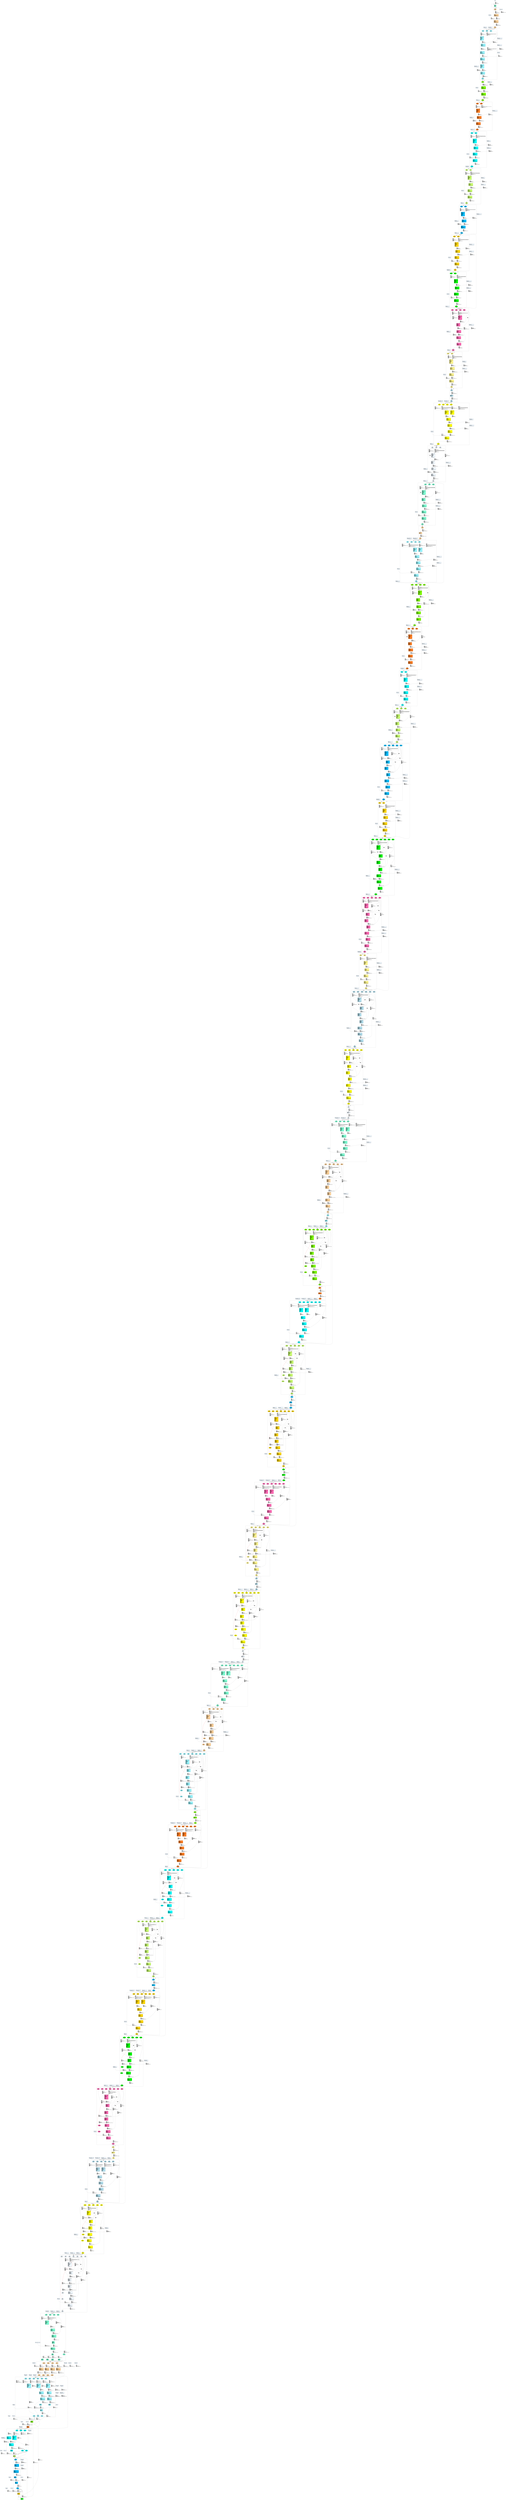 digraph G {
graph [ fontsize=11 ];
node [ fontsize=11 ];
edge [ fontsize=10 ];
rankdir=BU
ranksep=1.5
nodesep=1
splines=spline
compound=true
Graphinfo [ label="" shape=plaintext, style=rounded, color=black, fontname="Arial-Bold" ];
subgraph cluster_1 { label="epoch 1"; fontsize=14; 
subgraph cluster_1_nodes { label="nodes "; peripheries=0;
Transpose_1 ;  }

subgraph cluster_dma_1_in { label=""; peripheries=0;
dummy_1[ style=invis ];  };
 }
subgraph cluster_2 { label="epoch 2"; fontsize=14; 
subgraph cluster_2_nodes { label="nodes "; peripheries=0;
Quantize_5 ; Conv2D_7_suboff_24 ;  }

subgraph cluster_dma_2_in { label="dma inputs "; peripheries=0;
dma_0i2 ;  };

subgraph cluster_dma_2_out { label="dma outputs "; peripheries=0;
dma_1i2 ;  }
 }
Transpose_1:s -> dma_0i2:n [ltail="cluster_1" lhead=cluster_2 strength=1000 penwidth=5];
subgraph cluster_3 { label="epoch 3"; fontsize=14; 
subgraph cluster_3_nodes { label="nodes "; peripheries=0;
Conv2D_7 ; Conv2D_7_mul_scale_27 ; Conv2D_7_off_bias_30 ; Conv2D_12_suboff_33 ; Conv2D_12 ; Conv2D_12_mul_scale_36 ;  }

subgraph cluster_dma_3_in { label="dma inputs "; peripheries=0;
dma_3i3 ; dma_2i3 ; dma_4i3 ;  };

subgraph cluster_dma_3_out { label="dma outputs "; peripheries=0;
dma_5i3 ;  }
 }
dma_1i2:s -> dma_3i3:n [ltail="cluster_2" lhead=cluster_3 strength=1000 penwidth=5];
subgraph cluster_4 { label="epoch 4"; fontsize=14; 
subgraph cluster_4_nodes { label="nodes "; peripheries=0;
Conv2D_12_off_bias_39 ; Conv2D_16_suboff_42 ;  }

subgraph cluster_dma_4_in { label="dma inputs "; peripheries=0;
dma_6i4 ;  };

subgraph cluster_dma_4_out { label="dma outputs "; peripheries=0;
dma_7i4 ;  }
 }
dma_5i3:s -> dma_6i4:n [ltail="cluster_3" lhead=cluster_4 strength=1000 penwidth=5];
subgraph cluster_5 { label="epoch 5"; fontsize=14; 
subgraph cluster_5_nodes { label="nodes "; peripheries=0;
Conv2D_16 ; Conv2D_16_mul_scale_45 ; Conv2D_16_off_bias_48 ;  }

subgraph cluster_dma_5_in { label="dma inputs "; peripheries=0;
dma_9i5 ; dma_8i5 ;  };

subgraph cluster_dma_5_out { label="dma outputs "; peripheries=0;
dma_0i5 ;  }
 }
dma_7i4:s -> dma_9i5:n [ltail="cluster_4" lhead=cluster_5 strength=1000 penwidth=5];
subgraph cluster_6 { label="epoch 6"; fontsize=14; 
subgraph cluster_6_nodes { label="nodes "; peripheries=0;
Conv2D_19 ; Conv2D_19_mul_scale_54 ; Conv2D_19_off_bias_57 ; Conv2D_24_suboff_60 ;  }

subgraph cluster_dma_6_in { label="dma inputs "; peripheries=0;
dma_2i6 ; dma_1i6 ;  };

subgraph cluster_dma_6_out { label="dma outputs "; peripheries=0;
dma_3i6 ;  }
 }
dma_0i5:s -> dma_2i6:n [ltail="cluster_5" lhead=cluster_6 strength=1000 penwidth=5];
subgraph cluster_7 { label="epoch 7"; fontsize=14; 
subgraph cluster_7_nodes { label="nodes "; peripheries=0;
Conv2D_24 ; Conv2D_24_mul_scale_63 ; Conv2D_24_off_bias_66 ; Conv2D_28_suboff_69 ;  }

subgraph cluster_dma_7_in { label="dma inputs "; peripheries=0;
dma_5i7 ; dma_4i7 ;  };

subgraph cluster_dma_7_out { label="dma outputs "; peripheries=0;
dma_6i7 ;  }
 }
dma_3i6:s -> dma_5i7:n [ltail="cluster_6" lhead=cluster_7 strength=1000 penwidth=5];
subgraph cluster_8 { label="epoch 8"; fontsize=14; 
subgraph cluster_8_nodes { label="nodes "; peripheries=0;
Conv2D_28 ; Conv2D_28_mul_scale_72 ; Conv2D_28_off_bias_75 ;  }

subgraph cluster_dma_8_in { label="dma inputs "; peripheries=0;
dma_0i8 ; dma_7i8 ;  };

subgraph cluster_dma_8_out { label="dma outputs "; peripheries=0;
dma_8i8 ;  }
 }
dma_6i7:s -> dma_0i8:n [ltail="cluster_7" lhead=cluster_8 strength=1000 penwidth=5];
subgraph cluster_9 { label="epoch 9"; fontsize=14; 
subgraph cluster_9_nodes { label="nodes "; peripheries=0;
Conv2D_31 ; Conv2D_31_mul_scale_81 ; Conv2D_31_off_bias_84 ; Conv2D_36_suboff_87 ;  }

subgraph cluster_dma_9_in { label="dma inputs "; peripheries=0;
dma_1i9 ; dma_9i9 ;  };

subgraph cluster_dma_9_out { label="dma outputs "; peripheries=0;
dma_2i9 ;  }
 }
dma_8i8:s -> dma_1i9:n [ltail="cluster_8" lhead=cluster_9 strength=1000 penwidth=5];
subgraph cluster_10 { label="epoch 10"; fontsize=14; 
subgraph cluster_10_nodes { label="nodes "; peripheries=0;
Conv2D_36 ; Conv2D_36_mul_scale_90 ; Conv2D_36_off_bias_93 ; Conv2D_40_suboff_96 ;  }

subgraph cluster_dma_10_in { label="dma inputs "; peripheries=0;
dma_4i10 ; dma_3i10 ;  };

subgraph cluster_dma_10_out { label="dma outputs "; peripheries=0;
dma_5i10 ; dma_5i10 ;  }
 }
dma_2i9:s -> dma_4i10:n [ltail="cluster_9" lhead=cluster_10 strength=1000 penwidth=5];
subgraph cluster_11 { label="epoch 11"; fontsize=14; 
subgraph cluster_11_nodes { label="nodes "; peripheries=0;
Conv2D_40 ; Conv2D_40_ca_pipe_1 ; Conv2D_40_mul_scale_99 ; Conv2D_40_off_bias_102 ; Add_43 ;  }

subgraph cluster_dma_11_in { label="dma inputs "; peripheries=0;
dma_0i11 ; dma_6i11 ; dma_7i11 ; dma_8i11 ;  };

subgraph cluster_dma_11_out { label="dma outputs "; peripheries=0;
dma_1i11 ;  }
 }
dma_5i10:s -> dma_8i11:n [ltail="cluster_10" lhead=cluster_11 strength=1000 penwidth=5];
subgraph cluster_12 { label="epoch 12"; fontsize=14; 
subgraph cluster_12_nodes { label="nodes "; peripheries=0;
Conv2D_46 ; Conv2D_46_mul_scale_108 ; Conv2D_46_off_bias_111 ; Conv2D_50_suboff_114 ;  }

subgraph cluster_dma_12_in { label="dma inputs "; peripheries=0;
dma_9i12 ; dma_2i12 ;  };

subgraph cluster_dma_12_out { label="dma outputs "; peripheries=0;
dma_3i12 ;  }
 }
dma_1i11:s -> dma_9i12:n [ltail="cluster_11" lhead=cluster_12 strength=1000 penwidth=5];
subgraph cluster_13 { label="epoch 13"; fontsize=14; 
subgraph cluster_13_nodes { label="nodes "; peripheries=0;
Conv2D_50_subm_1_conv_identity ;  }

subgraph cluster_dma_13_in { label="dma inputs "; peripheries=0;
dma_4i13 ;  };

subgraph cluster_dma_13_out { label="dma outputs "; peripheries=0;
dma_5i13 ; dma_5i13 ;  }
 }
dma_3i12:s -> dma_4i13:n [ltail="cluster_12" lhead=cluster_13 strength=1000 penwidth=5];
subgraph cluster_14 { label="epoch 14"; fontsize=14; 
subgraph cluster_14_nodes { label="nodes "; peripheries=0;
Conv2D_50_subm_0 ; Conv2D_50_subm_1 ; Conv2D_50_add_0 ; Conv2D_50_mul_scale_117 ; Conv2D_50_off_bias_120 ; Conv2D_54_suboff_123 ;  }

subgraph cluster_dma_14_in { label="dma inputs "; peripheries=0;
dma_1i14 ; dma_0i14 ; dma_7i14 ; dma_6i14 ;  };

subgraph cluster_dma_14_out { label="dma outputs "; peripheries=0;
dma_8i14 ; dma_8i14 ;  }
 }
dma_5i13:s -> dma_1i14:n [ltail="cluster_13" lhead=cluster_14 strength=1000 penwidth=5];
subgraph cluster_15 { label="epoch 15"; fontsize=14; 
subgraph cluster_15_nodes { label="nodes "; peripheries=0;
Conv2D_54 ; Conv2D_54_ca_pipe_1 ; Conv2D_54_mul_scale_126 ; Conv2D_54_off_bias_129 ;  }

subgraph cluster_dma_15_in { label="dma inputs "; peripheries=0;
dma_3i15 ; dma_2i15 ; dma_9i15 ;  };

subgraph cluster_dma_15_out { label="dma outputs "; peripheries=0;
dma_4i15 ; dma_4i15 ;  }
 }
dma_8i14:s -> dma_3i15:n [ltail="cluster_14" lhead=cluster_15 strength=1000 penwidth=5];
subgraph cluster_16 { label="epoch 16"; fontsize=14; 
subgraph cluster_16_nodes { label="nodes "; peripheries=0;
Conv2D_57 ; Conv2D_57_ca_pipe_1 ; Conv2D_57_mul_scale_135 ; Conv2D_57_off_bias_138 ; Conv2D_61_suboff_141 ;  }

subgraph cluster_dma_16_in { label="dma inputs "; peripheries=0;
dma_0i16 ; dma_5i16 ; dma_1i16 ;  };

subgraph cluster_dma_16_out { label="dma outputs "; peripheries=0;
dma_6i16 ;  }
 }
dma_4i15:s -> dma_0i16:n [ltail="cluster_15" lhead=cluster_16 strength=1000 penwidth=5];
subgraph cluster_17 { label="epoch 17"; fontsize=14; 
subgraph cluster_17_nodes { label="nodes "; peripheries=0;
Conv2D_61_subm_1_conv_identity ;  }

subgraph cluster_dma_17_in { label="dma inputs "; peripheries=0;
dma_7i17 ;  };

subgraph cluster_dma_17_out { label="dma outputs "; peripheries=0;
dma_8i17 ; dma_8i17 ;  }
 }
dma_6i16:s -> dma_7i17:n [ltail="cluster_16" lhead=cluster_17 strength=1000 penwidth=5];
subgraph cluster_18 { label="epoch 18"; fontsize=14; 
subgraph cluster_18_nodes { label="nodes "; peripheries=0;
Conv2D_61_subm_0 ; Conv2D_61_subm_1 ; Conv2D_61_add_0 ; Conv2D_61_mul_scale_144 ; Conv2D_61_off_bias_147 ; Conv2D_65_suboff_150 ;  }

subgraph cluster_dma_18_in { label="dma inputs "; peripheries=0;
dma_3i18 ; dma_2i18 ; dma_9i18 ; dma_4i18 ;  };

subgraph cluster_dma_18_out { label="dma outputs "; peripheries=0;
dma_0i18 ; dma_0i18 ;  }
 }
dma_8i17:s -> dma_3i18:n [ltail="cluster_17" lhead=cluster_18 strength=1000 penwidth=5];
subgraph cluster_19 { label="epoch 19"; fontsize=14; 
subgraph cluster_19_nodes { label="nodes "; peripheries=0;
Conv2D_65 ; Conv2D_65_ca_pipe_1 ; Conv2D_65_mul_scale_153 ; Conv2D_65_off_bias_156 ; Add_68 ;  }

subgraph cluster_dma_19_in { label="dma inputs "; peripheries=0;
dma_5i19 ; dma_1i19 ; dma_6i19 ; dma_7i19 ;  };

subgraph cluster_dma_19_out { label="dma outputs "; peripheries=0;
dma_8i19 ; dma_8i19 ;  }
 }
dma_0i18:s -> dma_7i19:n [ltail="cluster_18" lhead=cluster_19 strength=1000 penwidth=5];
subgraph cluster_20 { label="epoch 20"; fontsize=14; 
subgraph cluster_20_nodes { label="nodes "; peripheries=0;
Conv2D_71 ; Conv2D_71_ca_pipe_1 ; Conv2D_71_mul_scale_162 ; Conv2D_71_off_bias_165 ; Conv2D_76_suboff_168 ;  }

subgraph cluster_dma_20_in { label="dma inputs "; peripheries=0;
dma_2i20 ; dma_0i20 ; dma_3i20 ;  };

subgraph cluster_dma_20_out { label="dma outputs "; peripheries=0;
dma_4i20 ;  }
 }
dma_8i19:s -> dma_2i20:n [ltail="cluster_19" lhead=cluster_20 strength=1000 penwidth=5];
subgraph cluster_21 { label="epoch 21"; fontsize=14; 
subgraph cluster_21_nodes { label="nodes "; peripheries=0;
Conv2D_76 ; Conv2D_76_mul_scale_171 ; Conv2D_76_off_bias_174 ; Conv2D_80_suboff_177 ;  }

subgraph cluster_dma_21_in { label="dma inputs "; peripheries=0;
dma_1i21 ; dma_9i21 ;  };

subgraph cluster_dma_21_out { label="dma outputs "; peripheries=0;
dma_5i21 ; dma_5i21 ;  }
 }
dma_4i20:s -> dma_1i21:n [ltail="cluster_20" lhead=cluster_21 strength=1000 penwidth=5];
subgraph cluster_22 { label="epoch 22"; fontsize=14; 
subgraph cluster_22_nodes { label="nodes "; peripheries=0;
Conv2D_80 ; Conv2D_80_ca_pipe_1 ; Conv2D_80_mul_scale_180 ; Conv2D_80_off_bias_183 ;  }

subgraph cluster_dma_22_in { label="dma inputs "; peripheries=0;
dma_7i22 ; dma_6i22 ; dma_8i22 ;  };

subgraph cluster_dma_22_out { label="dma outputs "; peripheries=0;
dma_0i22 ; dma_0i22 ; dma_0i22 ; dma_0i22 ;  }
 }
dma_5i21:s -> dma_7i22:n [ltail="cluster_21" lhead=cluster_22 strength=1000 penwidth=5];
subgraph cluster_23 { label="epoch 23"; fontsize=14; 
subgraph cluster_23_nodes { label="nodes "; peripheries=0;
Conv2D_83 ; Conv2D_83_ca_pipe_1 ; Conv2D_83_ca_pipe_2 ; Conv2D_83_ca_pipe_3 ; Conv2D_83_mul_scale_189 ; Conv2D_83_off_bias_192 ; Conv2D_88_suboff_195 ;  }

subgraph cluster_dma_23_in { label="dma inputs "; peripheries=0;
dma_3i23 ; dma_2i23 ; dma_4i23 ; dma_1i23 ; dma_5i23 ;  };

subgraph cluster_dma_23_out { label="dma outputs "; peripheries=0;
dma_9i23 ;  }
 }
dma_0i22:s -> dma_3i23:n [ltail="cluster_22" lhead=cluster_23 strength=1000 penwidth=5];
subgraph cluster_24 { label="epoch 24"; fontsize=14; 
subgraph cluster_24_nodes { label="nodes "; peripheries=0;
Conv2D_88 ; Conv2D_88_mul_scale_198 ; Conv2D_88_off_bias_201 ; Conv2D_92_suboff_204 ;  }

subgraph cluster_dma_24_in { label="dma inputs "; peripheries=0;
dma_6i24 ; dma_0i24 ;  };

subgraph cluster_dma_24_out { label="dma outputs "; peripheries=0;
dma_7i24 ; dma_7i24 ; dma_7i24 ; dma_7i24 ;  }
 }
dma_9i23:s -> dma_6i24:n [ltail="cluster_23" lhead=cluster_24 strength=1000 penwidth=5];
subgraph cluster_25 { label="epoch 25"; fontsize=14; 
subgraph cluster_25_nodes { label="nodes "; peripheries=0;
Conv2D_92 ; Conv2D_92_ca_pipe_1 ; Conv2D_92_ca_pipe_2 ; Conv2D_92_ca_pipe_3 ; Conv2D_92_mul_scale_207 ; Conv2D_92_off_bias_210 ; Add_95 ;  }

subgraph cluster_dma_25_in { label="dma inputs "; peripheries=0;
dma_1i25 ; dma_8i25 ; dma_2i25 ; dma_3i25 ; dma_4i25 ; dma_5i25 ;  };

subgraph cluster_dma_25_out { label="dma outputs "; peripheries=0;
dma_9i25 ; dma_9i25 ; dma_9i25 ; dma_9i25 ;  }
 }
dma_7i24:s -> dma_5i25:n [ltail="cluster_24" lhead=cluster_25 strength=1000 penwidth=5];
subgraph cluster_26 { label="epoch 26"; fontsize=14; 
subgraph cluster_26_nodes { label="nodes "; peripheries=0;
Conv2D_98 ; Conv2D_98_ca_pipe_1 ; Conv2D_98_ca_pipe_2 ; Conv2D_98_ca_pipe_3 ; Conv2D_98_mul_scale_216 ; Conv2D_98_off_bias_219 ; Conv2D_103_suboff_222 ;  }

subgraph cluster_dma_26_in { label="dma inputs "; peripheries=0;
dma_6i26 ; dma_0i26 ; dma_7i26 ; dma_1i26 ; dma_2i26 ;  };

subgraph cluster_dma_26_out { label="dma outputs "; peripheries=0;
dma_3i26 ;  }
 }
dma_9i25:s -> dma_6i26:n [ltail="cluster_25" lhead=cluster_26 strength=1000 penwidth=5];
subgraph cluster_27 { label="epoch 27"; fontsize=14; 
subgraph cluster_27_nodes { label="nodes "; peripheries=0;
Conv2D_103 ; Conv2D_103_mul_scale_225 ; Conv2D_103_off_bias_228 ; Conv2D_107_suboff_231 ;  }

subgraph cluster_dma_27_in { label="dma inputs "; peripheries=0;
dma_5i27 ; dma_4i27 ;  };

subgraph cluster_dma_27_out { label="dma outputs "; peripheries=0;
dma_8i27 ; dma_8i27 ; dma_8i27 ; dma_8i27 ;  }
 }
dma_3i26:s -> dma_5i27:n [ltail="cluster_26" lhead=cluster_27 strength=1000 penwidth=5];
subgraph cluster_28 { label="epoch 28"; fontsize=14; 
subgraph cluster_28_nodes { label="nodes "; peripheries=0;
Conv2D_107 ; Conv2D_107_ca_pipe_1 ; Conv2D_107_ca_pipe_2 ; Conv2D_107_ca_pipe_3 ; Conv2D_107_mul_scale_234 ; Conv2D_107_off_bias_237 ; Add_110 ;  }

subgraph cluster_dma_28_in { label="dma inputs "; peripheries=0;
dma_0i28 ; dma_9i28 ; dma_1i28 ; dma_2i28 ; dma_3i28 ; dma_6i28 ;  };

subgraph cluster_dma_28_out { label="dma outputs "; peripheries=0;
dma_7i28 ; dma_7i28 ; dma_7i28 ; dma_7i28 ;  }
 }
dma_8i27:s -> dma_6i28:n [ltail="cluster_27" lhead=cluster_28 strength=1000 penwidth=5];
subgraph cluster_29 { label="epoch 29"; fontsize=14; 
subgraph cluster_29_nodes { label="nodes "; peripheries=0;
Conv2D_113 ; Conv2D_113_ca_pipe_1 ; Conv2D_113_ca_pipe_2 ; Conv2D_113_ca_pipe_3 ; Conv2D_113_mul_scale_243 ; Conv2D_113_off_bias_246 ; Conv2D_117_suboff_249 ;  }

subgraph cluster_dma_29_in { label="dma inputs "; peripheries=0;
dma_5i29 ; dma_4i29 ; dma_8i29 ; dma_0i29 ; dma_1i29 ;  };

subgraph cluster_dma_29_out { label="dma outputs "; peripheries=0;
dma_2i29 ;  }
 }
dma_7i28:s -> dma_5i29:n [ltail="cluster_28" lhead=cluster_29 strength=1000 penwidth=5];
subgraph cluster_30 { label="epoch 30"; fontsize=14; 
subgraph cluster_30_nodes { label="nodes "; peripheries=0;
Conv2D_117_subm_1_conv_identity ;  }

subgraph cluster_dma_30_in { label="dma inputs "; peripheries=0;
dma_3i30 ;  };

subgraph cluster_dma_30_out { label="dma outputs "; peripheries=0;
dma_6i30 ; dma_6i30 ;  }
 }
dma_2i29:s -> dma_3i30:n [ltail="cluster_29" lhead=cluster_30 strength=1000 penwidth=5];
subgraph cluster_31 { label="epoch 31"; fontsize=14; 
subgraph cluster_31_nodes { label="nodes "; peripheries=0;
Conv2D_117_subm_0 ; Conv2D_117_subm_1 ; Conv2D_117_add_0 ; Conv2D_117_mul_scale_252 ; Conv2D_117_off_bias_255 ; Conv2D_121_suboff_258 ;  }

subgraph cluster_dma_31_in { label="dma inputs "; peripheries=0;
dma_9i31 ; dma_7i31 ; dma_1i31 ; dma_0i31 ;  };

subgraph cluster_dma_31_out { label="dma outputs "; peripheries=0;
dma_2i31 ; dma_2i31 ; dma_2i31 ; dma_2i31 ;  }
 }
dma_6i30:s -> dma_9i31:n [ltail="cluster_30" lhead=cluster_31 strength=1000 penwidth=5];
subgraph cluster_32 { label="epoch 32"; fontsize=14; 
subgraph cluster_32_nodes { label="nodes "; peripheries=0;
Conv2D_121 ; Conv2D_121_ca_pipe_1 ; Conv2D_121_ca_pipe_2 ; Conv2D_121_ca_pipe_3 ; Conv2D_121_mul_scale_261 ; Conv2D_121_off_bias_264 ;  }

subgraph cluster_dma_32_in { label="dma inputs "; peripheries=0;
dma_5i32 ; dma_4i32 ; dma_8i32 ; dma_3i32 ; dma_6i32 ;  };

subgraph cluster_dma_32_out { label="dma outputs "; peripheries=0;
dma_0i32 ;  }
 }
dma_2i31:s -> dma_5i32:n [ltail="cluster_31" lhead=cluster_32 strength=1000 penwidth=5];
subgraph cluster_33 { label="epoch 33"; fontsize=14; 
subgraph cluster_33_nodes { label="nodes "; peripheries=0;
Conv2D_124_conv_identity ;  }

subgraph cluster_dma_33_in { label="dma inputs "; peripheries=0;
dma_1i33 ;  };

subgraph cluster_dma_33_out { label="dma outputs "; peripheries=0;
dma_2i33 ; dma_2i33 ; dma_2i33 ; dma_2i33 ;  }
 }
dma_0i32:s -> dma_1i33:n [ltail="cluster_32" lhead=cluster_33 strength=1000 penwidth=5];
subgraph cluster_34 { label="epoch 34"; fontsize=14; 
subgraph cluster_34_nodes { label="nodes "; peripheries=0;
Conv2D_124 ; Conv2D_124_ca_pipe_1 ; Conv2D_124_ca_pipe_2 ; Conv2D_124_ca_pipe_3 ; Conv2D_124_mul_scale_270 ; Conv2D_124_off_bias_273 ; Conv2D_128_suboff_276 ;  }

subgraph cluster_dma_34_in { label="dma inputs "; peripheries=0;
dma_9i34 ; dma_7i34 ; dma_3i34 ; dma_4i34 ; dma_5i34 ; dma_8i34 ; dma_1i34 ;  };

subgraph cluster_dma_34_out { label="dma outputs "; peripheries=0;
dma_2i34 ;  }
dma_0i34 ; dma_6i34 ;  }
dma_2i33:s -> dma_9i34:n [ltail="cluster_33" lhead=cluster_34 strength=1000 penwidth=5];
subgraph cluster_35 { label="epoch 35"; fontsize=14; 
subgraph cluster_35_nodes { label="nodes "; peripheries=0;
Conv2D_128_subm_1_conv_identity ;  }

subgraph cluster_dma_35_in { label="dma inputs "; peripheries=0;
dma_0i35 ;  };

subgraph cluster_dma_35_out { label="dma outputs "; peripheries=0;
dma_1i35 ; dma_1i35 ;  }
 }
dma_2i34:s -> dma_0i35:n [ltail="cluster_34" lhead=cluster_35 strength=1000 penwidth=5];
subgraph cluster_36 { label="epoch 36"; fontsize=14; 
subgraph cluster_36_nodes { label="nodes "; peripheries=0;
Conv2D_128_subm_0 ; Conv2D_128_subm_1 ; Conv2D_128_add_0 ; Conv2D_128_mul_scale_279 ; Conv2D_128_off_bias_282 ; Conv2D_132_suboff_285 ;  }

subgraph cluster_dma_36_in { label="dma inputs "; peripheries=0;
dma_3i36 ; dma_2i36 ; dma_5i36 ; dma_4i36 ; dma_6i36 ; dma_7i36 ;  };

subgraph cluster_dma_36_out { label="dma outputs "; peripheries=0;
dma_8i36 ; dma_8i36 ; dma_8i36 ;  }
 }
dma_1i35:s -> dma_3i36:n [ltail="cluster_35" lhead=cluster_36 strength=1000 penwidth=5];
subgraph cluster_37 { label="epoch 37"; fontsize=14; 
subgraph cluster_37_nodes { label="nodes "; peripheries=0;
Conv2D_132 ; Conv2D_132_ca_pipe_1 ; Conv2D_132_ca_pipe_2 ; Conv2D_132_mul_scale_288 ; Conv2D_132_off_bias_291 ; Add_135 ;  }

subgraph cluster_dma_37_in { label="dma inputs "; peripheries=0;
dma_0i37 ; dma_9i37 ; dma_2i37 ; dma_3i37 ; dma_5i37 ;  };

subgraph cluster_dma_37_out { label="dma outputs "; peripheries=0;
dma_6i37 ;  }
dma_1i37 ; dma_4i37 ;  }
dma_8i36:s -> dma_5i37:n [ltail="cluster_36" lhead=cluster_37 strength=1000 penwidth=5];
subgraph cluster_38 { label="epoch 38"; fontsize=14; 
subgraph cluster_38_nodes { label="nodes "; peripheries=0;
Conv2D_138_conv_identity ;  }

subgraph cluster_dma_38_in { label="dma inputs "; peripheries=0;
dma_7i38 ;  };

subgraph cluster_dma_38_out { label="dma outputs "; peripheries=0;
dma_8i38 ; dma_8i38 ; dma_8i38 ; dma_8i38 ;  }
 }
dma_6i37:s -> dma_7i38:n [ltail="cluster_37" lhead=cluster_38 strength=1000 penwidth=5];
subgraph cluster_39 { label="epoch 39"; fontsize=14; 
subgraph cluster_39_nodes { label="nodes "; peripheries=0;
Conv2D_138 ; Conv2D_138_ca_pipe_1 ; Conv2D_138_ca_pipe_2 ; Conv2D_138_ca_pipe_3 ; Conv2D_138_mul_scale_297 ; Conv2D_138_off_bias_300 ; Conv2D_142_suboff_303 ;  }

subgraph cluster_dma_39_in { label="dma inputs "; peripheries=0;
dma_1i39 ; dma_0i39 ; dma_3i39 ; dma_4i39 ; dma_5i39 ; dma_9i39 ; dma_7i39 ;  };

subgraph cluster_dma_39_out { label="dma outputs "; peripheries=0;
dma_8i39 ;  }
dma_2i39 ; dma_6i39 ;  }
dma_8i38:s -> dma_1i39:n [ltail="cluster_38" lhead=cluster_39 strength=1000 penwidth=5];
subgraph cluster_40 { label="epoch 40"; fontsize=14; 
subgraph cluster_40_nodes { label="nodes "; peripheries=0;
Conv2D_142_subm_1_conv_identity ;  }

subgraph cluster_dma_40_in { label="dma inputs "; peripheries=0;
dma_0i40 ;  };

subgraph cluster_dma_40_out { label="dma outputs "; peripheries=0;
dma_1i40 ; dma_1i40 ;  }
 }
dma_8i39:s -> dma_0i40:n [ltail="cluster_39" lhead=cluster_40 strength=1000 penwidth=5];
subgraph cluster_41 { label="epoch 41"; fontsize=14; 
subgraph cluster_41_nodes { label="nodes "; peripheries=0;
Conv2D_142_subm_0 ; Conv2D_142_subm_1 ; Conv2D_142_add_0 ; Conv2D_142_mul_scale_306 ; Conv2D_142_off_bias_309 ; Conv2D_146_suboff_312 ;  }

subgraph cluster_dma_41_in { label="dma inputs "; peripheries=0;
dma_3i41 ; dma_2i41 ; dma_5i41 ; dma_4i41 ; dma_6i41 ; dma_7i41 ;  };

subgraph cluster_dma_41_out { label="dma outputs "; peripheries=0;
dma_8i41 ; dma_8i41 ; dma_8i41 ;  }
 }
dma_1i40:s -> dma_3i41:n [ltail="cluster_40" lhead=cluster_41 strength=1000 penwidth=5];
subgraph cluster_42 { label="epoch 42"; fontsize=14; 
subgraph cluster_42_nodes { label="nodes "; peripheries=0;
Conv2D_146 ; Conv2D_146_ca_pipe_1 ; Conv2D_146_ca_pipe_2 ; Conv2D_146_mul_scale_315 ; Conv2D_146_off_bias_318 ; Add_149 ;  }

subgraph cluster_dma_42_in { label="dma inputs "; peripheries=0;
dma_0i42 ; dma_9i42 ; dma_2i42 ; dma_3i42 ; dma_5i42 ;  };

subgraph cluster_dma_42_out { label="dma outputs "; peripheries=0;
dma_6i42 ;  }
dma_1i42 ; dma_4i42 ;  }
dma_8i41:s -> dma_5i42:n [ltail="cluster_41" lhead=cluster_42 strength=1000 penwidth=5];
subgraph cluster_43 { label="epoch 43"; fontsize=14; 
subgraph cluster_43_nodes { label="nodes "; peripheries=0;
Conv2D_152_conv_identity ;  }

subgraph cluster_dma_43_in { label="dma inputs "; peripheries=0;
dma_7i43 ;  };

subgraph cluster_dma_43_out { label="dma outputs "; peripheries=0;
dma_8i43 ; dma_8i43 ; dma_8i43 ; dma_8i43 ;  }
 }
dma_6i42:s -> dma_7i43:n [ltail="cluster_42" lhead=cluster_43 strength=1000 penwidth=5];
subgraph cluster_44 { label="epoch 44"; fontsize=14; 
subgraph cluster_44_nodes { label="nodes "; peripheries=0;
Conv2D_152 ; Conv2D_152_ca_pipe_1 ; Conv2D_152_ca_pipe_2 ; Conv2D_152_ca_pipe_3 ; Conv2D_152_mul_scale_324 ; Conv2D_152_off_bias_327 ; Conv2D_156_suboff_330 ;  }

subgraph cluster_dma_44_in { label="dma inputs "; peripheries=0;
dma_1i44 ; dma_0i44 ; dma_3i44 ; dma_4i44 ; dma_5i44 ; dma_9i44 ; dma_7i44 ;  };

subgraph cluster_dma_44_out { label="dma outputs "; peripheries=0;
dma_8i44 ;  }
dma_2i44 ; dma_6i44 ;  }
dma_8i43:s -> dma_1i44:n [ltail="cluster_43" lhead=cluster_44 strength=1000 penwidth=5];
subgraph cluster_45 { label="epoch 45"; fontsize=14; 
subgraph cluster_45_nodes { label="nodes "; peripheries=0;
Conv2D_156_subm_1_conv_identity ;  }

subgraph cluster_dma_45_in { label="dma inputs "; peripheries=0;
dma_0i45 ;  };

subgraph cluster_dma_45_out { label="dma outputs "; peripheries=0;
dma_1i45 ; dma_1i45 ;  }
 }
dma_8i44:s -> dma_0i45:n [ltail="cluster_44" lhead=cluster_45 strength=1000 penwidth=5];
subgraph cluster_46 { label="epoch 46"; fontsize=14; 
subgraph cluster_46_nodes { label="nodes "; peripheries=0;
Conv2D_156_subm_0 ; Conv2D_156_subm_1 ; Conv2D_156_add_0 ; Conv2D_156_mul_scale_333 ; Conv2D_156_off_bias_336 ; Conv2D_160_suboff_339 ;  }

subgraph cluster_dma_46_in { label="dma inputs "; peripheries=0;
dma_3i46 ; dma_2i46 ; dma_5i46 ; dma_4i46 ; dma_6i46 ; dma_7i46 ;  };

subgraph cluster_dma_46_out { label="dma outputs "; peripheries=0;
dma_8i46 ; dma_8i46 ; dma_8i46 ;  }
 }
dma_1i45:s -> dma_3i46:n [ltail="cluster_45" lhead=cluster_46 strength=1000 penwidth=5];
subgraph cluster_47 { label="epoch 47"; fontsize=14; 
subgraph cluster_47_nodes { label="nodes "; peripheries=0;
Conv2D_160 ; Conv2D_160_ca_pipe_1 ; Conv2D_160_ca_pipe_2 ; Conv2D_160_mul_scale_342 ; Conv2D_160_off_bias_345 ;  }

subgraph cluster_dma_47_in { label="dma inputs "; peripheries=0;
dma_0i47 ; dma_9i47 ; dma_2i47 ; dma_3i47 ;  };

subgraph cluster_dma_47_out { label="dma outputs "; peripheries=0;
dma_5i47 ; dma_5i47 ; dma_5i47 ; dma_5i47 ;  }
dma_1i47 ; dma_4i47 ;  }
dma_8i46:s -> dma_0i47:n [ltail="cluster_46" lhead=cluster_47 strength=1000 penwidth=5];
subgraph cluster_48 { label="epoch 48"; fontsize=14; 
subgraph cluster_48_nodes { label="nodes "; peripheries=0;
Conv2D_163 ; Conv2D_163_ca_pipe_1 ; Conv2D_163_ca_pipe_2 ; Conv2D_163_ca_pipe_3 ; Conv2D_163_mul_scale_351 ; Conv2D_163_off_bias_354 ; Conv2D_167_suboff_357 ;  }

subgraph cluster_dma_48_in { label="dma inputs "; peripheries=0;
dma_7i48 ; dma_6i48 ; dma_0i48 ; dma_1i48 ; dma_2i48 ; dma_4i48 ; dma_5i48 ;  };

subgraph cluster_dma_48_out { label="dma outputs "; peripheries=0;
dma_9i48 ;  }
dma_8i48 ; dma_3i48 ;  }
dma_5i47:s -> dma_7i48:n [ltail="cluster_47" lhead=cluster_48 strength=1000 penwidth=5];
subgraph cluster_49 { label="epoch 49"; fontsize=14; 
subgraph cluster_49_nodes { label="nodes "; peripheries=0;
Conv2D_167_subm_1_conv_identity ;  }

subgraph cluster_dma_49_in { label="dma inputs "; peripheries=0;
dma_0i49 ;  };

subgraph cluster_dma_49_out { label="dma outputs "; peripheries=0;
dma_1i49 ; dma_1i49 ;  }
 }
dma_9i48:s -> dma_0i49:n [ltail="cluster_48" lhead=cluster_49 strength=1000 penwidth=5];
subgraph cluster_50 { label="epoch 50"; fontsize=14; 
subgraph cluster_50_nodes { label="nodes "; peripheries=0;
Conv2D_167_subm_0 ; Conv2D_167_subm_1 ; Conv2D_167_add_0 ; Conv2D_167_mul_scale_360 ; Conv2D_167_off_bias_363 ; Conv2D_171_suboff_366 ;  }

subgraph cluster_dma_50_in { label="dma inputs "; peripheries=0;
dma_3i50 ; dma_2i50 ; dma_5i50 ; dma_4i50 ; dma_6i50 ; dma_7i50 ;  };

subgraph cluster_dma_50_out { label="dma outputs "; peripheries=0;
dma_8i50 ; dma_8i50 ; dma_8i50 ;  }
 }
dma_1i49:s -> dma_3i50:n [ltail="cluster_49" lhead=cluster_50 strength=1000 penwidth=5];
subgraph cluster_51 { label="epoch 51"; fontsize=14; 
subgraph cluster_51_nodes { label="nodes "; peripheries=0;
Conv2D_171 ; Conv2D_171_ca_pipe_1 ; Conv2D_171_ca_pipe_2 ; Conv2D_171_mul_scale_369 ; Conv2D_171_off_bias_372 ; Add_174 ;  }

subgraph cluster_dma_51_in { label="dma inputs "; peripheries=0;
dma_0i51 ; dma_9i51 ; dma_2i51 ; dma_3i51 ; dma_5i51 ;  };

subgraph cluster_dma_51_out { label="dma outputs "; peripheries=0;
dma_6i51 ; dma_6i51 ; dma_6i51 ; dma_6i51 ;  }
dma_1i51 ; dma_4i51 ;  }
dma_8i50:s -> dma_5i51:n [ltail="cluster_50" lhead=cluster_51 strength=1000 penwidth=5];
subgraph cluster_52 { label="epoch 52"; fontsize=14; 
subgraph cluster_52_nodes { label="nodes "; peripheries=0;
Conv2D_177 ; Conv2D_177_ca_pipe_1 ; Conv2D_177_ca_pipe_2 ; Conv2D_177_ca_pipe_3 ; Conv2D_177_mul_scale_378 ; Conv2D_177_off_bias_381 ; Conv2D_181_suboff_384 ;  }

subgraph cluster_dma_52_in { label="dma inputs "; peripheries=0;
dma_8i52 ; dma_7i52 ; dma_1i52 ; dma_2i52 ; dma_3i52 ; dma_5i52 ; dma_6i52 ;  };

subgraph cluster_dma_52_out { label="dma outputs "; peripheries=0;
dma_9i52 ;  }
dma_0i52 ; dma_4i52 ;  }
dma_6i51:s -> dma_8i52:n [ltail="cluster_51" lhead=cluster_52 strength=1000 penwidth=5];
subgraph cluster_53 { label="epoch 53"; fontsize=14; 
subgraph cluster_53_nodes { label="nodes "; peripheries=0;
Conv2D_181_subm_1_conv_identity ;  }

subgraph cluster_dma_53_in { label="dma inputs "; peripheries=0;
dma_0i53 ;  };

subgraph cluster_dma_53_out { label="dma outputs "; peripheries=0;
dma_1i53 ; dma_1i53 ;  }
 }
dma_9i52:s -> dma_0i53:n [ltail="cluster_52" lhead=cluster_53 strength=1000 penwidth=5];
subgraph cluster_54 { label="epoch 54"; fontsize=14; 
subgraph cluster_54_nodes { label="nodes "; peripheries=0;
Conv2D_181_subm_0 ; Conv2D_181_subm_1 ; Conv2D_181_add_0 ; Conv2D_181_mul_scale_387 ; Conv2D_181_off_bias_390 ; Conv2D_185_suboff_393 ;  }

subgraph cluster_dma_54_in { label="dma inputs "; peripheries=0;
dma_3i54 ; dma_2i54 ; dma_5i54 ; dma_4i54 ; dma_6i54 ; dma_7i54 ;  };

subgraph cluster_dma_54_out { label="dma outputs "; peripheries=0;
dma_8i54 ; dma_8i54 ; dma_8i54 ;  }
 }
dma_1i53:s -> dma_3i54:n [ltail="cluster_53" lhead=cluster_54 strength=1000 penwidth=5];
subgraph cluster_55 { label="epoch 55"; fontsize=14; 
subgraph cluster_55_nodes { label="nodes "; peripheries=0;
Conv2D_185 ; Conv2D_185_ca_pipe_1 ; Conv2D_185_ca_pipe_2 ; Conv2D_185_mul_scale_396 ; Conv2D_185_off_bias_399 ; Add_188 ;  }

subgraph cluster_dma_55_in { label="dma inputs "; peripheries=0;
dma_0i55 ; dma_9i55 ; dma_2i55 ; dma_3i55 ; dma_5i55 ;  };

subgraph cluster_dma_55_out { label="dma outputs "; peripheries=0;
dma_6i55 ; dma_6i55 ; dma_6i55 ; dma_6i55 ;  }
dma_1i55 ; dma_4i55 ;  }
dma_8i54:s -> dma_5i55:n [ltail="cluster_54" lhead=cluster_55 strength=1000 penwidth=5];
subgraph cluster_56 { label="epoch 56"; fontsize=14; 
subgraph cluster_56_nodes { label="nodes "; peripheries=0;
Conv2D_191 ; Conv2D_191_ca_pipe_1 ; Conv2D_191_ca_pipe_2 ; Conv2D_191_ca_pipe_3 ; Conv2D_191_mul_scale_405 ; Conv2D_191_off_bias_408 ; Conv2D_195_suboff_411 ;  }

subgraph cluster_dma_56_in { label="dma inputs "; peripheries=0;
dma_8i56 ; dma_7i56 ; dma_1i56 ; dma_2i56 ; dma_3i56 ; dma_5i56 ; dma_6i56 ;  };

subgraph cluster_dma_56_out { label="dma outputs "; peripheries=0;
dma_9i56 ;  }
dma_0i56 ; dma_4i56 ;  }
dma_6i55:s -> dma_8i56:n [ltail="cluster_55" lhead=cluster_56 strength=1000 penwidth=5];
subgraph cluster_57 { label="epoch 57"; fontsize=14; 
subgraph cluster_57_nodes { label="nodes "; peripheries=0;
Conv2D_195_subm_1_conv_identity ;  }

subgraph cluster_dma_57_in { label="dma inputs "; peripheries=0;
dma_0i57 ;  };

subgraph cluster_dma_57_out { label="dma outputs "; peripheries=0;
dma_1i57 ; dma_1i57 ;  }
 }
dma_9i56:s -> dma_0i57:n [ltail="cluster_56" lhead=cluster_57 strength=1000 penwidth=5];
subgraph cluster_58 { label="epoch 58"; fontsize=14; 
subgraph cluster_58_nodes { label="nodes "; peripheries=0;
Conv2D_195_subm_0 ; Conv2D_195_subm_1 ; Conv2D_195_add_0 ; Conv2D_195_mul_scale_414 ; Conv2D_195_off_bias_417 ; Conv2D_199_suboff_420 ;  }

subgraph cluster_dma_58_in { label="dma inputs "; peripheries=0;
dma_3i58 ; dma_2i58 ; dma_5i58 ; dma_4i58 ; dma_6i58 ; dma_7i58 ;  };

subgraph cluster_dma_58_out { label="dma outputs "; peripheries=0;
dma_8i58 ; dma_8i58 ; dma_8i58 ;  }
 }
dma_1i57:s -> dma_3i58:n [ltail="cluster_57" lhead=cluster_58 strength=1000 penwidth=5];
subgraph cluster_59 { label="epoch 59"; fontsize=14; 
subgraph cluster_59_nodes { label="nodes "; peripheries=0;
Conv2D_199 ; Conv2D_199_ca_pipe_1 ; Conv2D_199_ca_pipe_2 ; Conv2D_199_mul_scale_423 ; Conv2D_199_off_bias_426 ; Add_202 ;  }

subgraph cluster_dma_59_in { label="dma inputs "; peripheries=0;
dma_0i59 ; dma_9i59 ; dma_2i59 ; dma_3i59 ; dma_5i59 ;  };

subgraph cluster_dma_59_out { label="dma outputs "; peripheries=0;
dma_6i59 ; dma_6i59 ; dma_6i59 ; dma_6i59 ;  }
dma_1i59 ; dma_4i59 ;  }
dma_8i58:s -> dma_5i59:n [ltail="cluster_58" lhead=cluster_59 strength=1000 penwidth=5];
subgraph cluster_60 { label="epoch 60"; fontsize=14; 
subgraph cluster_60_nodes { label="nodes "; peripheries=0;
Conv2D_205 ; Conv2D_205_ca_pipe_1 ; Conv2D_205_ca_pipe_2 ; Conv2D_205_ca_pipe_3 ; Conv2D_205_mul_scale_432 ; Conv2D_205_off_bias_435 ; Conv2D_210_suboff_438 ;  }

subgraph cluster_dma_60_in { label="dma inputs "; peripheries=0;
dma_8i60 ; dma_7i60 ; dma_1i60 ; dma_2i60 ; dma_3i60 ; dma_5i60 ; dma_6i60 ;  };

subgraph cluster_dma_60_out { label="dma outputs "; peripheries=0;
dma_9i60 ;  }
dma_0i60 ; dma_4i60 ;  }
dma_6i59:s -> dma_8i60:n [ltail="cluster_59" lhead=cluster_60 strength=1000 penwidth=5];
subgraph cluster_61 { label="epoch 61"; fontsize=14; 
subgraph cluster_61_nodes { label="nodes "; peripheries=0;
Conv2D_210 ; Conv2D_210_mul_scale_441 ; Conv2D_210_off_bias_444 ; AveragePool_214 ; RequantizeLinear_inserted_id1020 ; Reshape_215 ; Gemm_216_reshape_x_2 ; Gemm_220_reshape_x_8 ; Gemm_227_reshape_x_20 ; Gemm_224_reshape_x_14 ;  }

subgraph cluster_dma_61_in { label="dma inputs "; peripheries=0;
dma_1i61 ; dma_0i61 ; dma_2i61 ; dma_3i61 ;  };

subgraph cluster_dma_61_out { label="dma outputs "; peripheries=0;
dma_4i61 ;  }
 }
dma_9i60:s -> dma_1i61:n [ltail="cluster_60" lhead=cluster_61 strength=1000 penwidth=5];
subgraph cluster_62 { label="epoch 62"; fontsize=14; 
subgraph cluster_62_nodes { label="nodes "; peripheries=0;
Gemm_220_conv_10_suboff_456 ; Gemm_227_conv_22_suboff_474 ; Gemm_224_conv_16_suboff_465 ; Gemm_216_conv_4_suboff_447 ;  }

subgraph cluster_dma_62_in { label="dma inputs "; peripheries=0;
dma_5i62 ; dma_7i62 ; dma_9i62 ; dma_1i62 ;  };

subgraph cluster_dma_62_out { label="dma outputs "; peripheries=0;
dma_6i62 ; dma_8i62 ; dma_0i62 ; dma_2i62 ;  }
 }
dma_4i61:s -> dma_5i62:n [ltail="cluster_61" lhead=cluster_62 strength=1000 penwidth=5];
subgraph cluster_63 { label="epoch 63"; fontsize=14; 
subgraph cluster_63_nodes { label="nodes "; peripheries=0;
Gemm_220_conv_10 ; Gemm_220_conv_10_mul_scale_459 ; Gemm_220_conv_10_off_bias_462 ; Gemm_220_squeeze_y_11 ; Sigmoid_221 ; Gemm_227_conv_22 ; Gemm_227_conv_22_mul_scale_477 ; Gemm_227_conv_22_off_bias_480 ; Gemm_227_squeeze_y_23 ; Gemm_224_conv_16 ;  }

subgraph cluster_dma_63_in { label="dma inputs "; peripheries=0;
dma_4i63 ; dma_3i63 ; dma_2i63 ; dma_1i63 ; dma_7i63 ; dma_6i63 ;  };

subgraph cluster_dma_63_out { label="dma outputs "; peripheries=0;
dma_0i63 ; dma_5i63 ; dma_8i63 ;  }
dma_8i63 ;  }
dma_2i62:s -> dma_4i63:n [ltail="cluster_62" lhead=cluster_63 strength=1000 penwidth=5];
subgraph cluster_64 { label="epoch 64"; fontsize=14; 
subgraph cluster_64_nodes { label="nodes "; peripheries=0;
Dequantize_223 ;  }

subgraph cluster_dma_64_in { label=""; peripheries=0;
dummy_64[ style=invis ];  };
 }
dma_8i63:s -> dummy_64:n [ltail="cluster_63" lhead=cluster_64 strength=1000 penwidth=5];
subgraph cluster_65 { label="epoch 65"; fontsize=14; 
subgraph cluster_65_nodes { label="nodes "; peripheries=0;
Dequantize_229 ;  }

subgraph cluster_dma_65_in { label=""; peripheries=0;
dummy_65[ style=invis ];  };
 }
Dequantize_223:s -> dummy_65:n [ltail="cluster_64" lhead=cluster_65 strength=1000 penwidth=5];
subgraph cluster_66 { label="epoch 66"; fontsize=14; 
subgraph cluster_66_nodes { label="nodes "; peripheries=0;
Gemm_224_conv_16_mul_scale_468 ; Gemm_224_conv_16_off_bias_471 ; Gemm_224_squeeze_y_17 ; Gemm_216_conv_4 ;  }

subgraph cluster_dma_66_in { label="dma inputs "; peripheries=0;
dma_9i66 ; dma_2i66 ; dma_1i66 ;  };

subgraph cluster_dma_66_out { label="dma outputs "; peripheries=0;
dma_0i66 ; dma_3i66 ;  }
dma_3i66 ;  }
Dequantize_229:s -> dma_9i66:n [ltail="cluster_65" lhead=cluster_66 strength=1000 penwidth=5];
subgraph cluster_67 { label="epoch 67"; fontsize=14; 
subgraph cluster_67_nodes { label="nodes "; peripheries=0;
Dequantize_226 ;  }

subgraph cluster_dma_67_in { label=""; peripheries=0;
dummy_67[ style=invis ];  };
 }
dma_3i66:s -> dummy_67:n [ltail="cluster_66" lhead=cluster_67 strength=1000 penwidth=5];
subgraph cluster_68 { label="epoch 68"; fontsize=14; 
subgraph cluster_68_nodes { label="nodes "; peripheries=0;
Gemm_216_conv_4_mul_scale_450 ; Gemm_216_conv_4_off_bias_453 ; Gemm_216_squeeze_y_5 ; Sigmoid_217 ;  }

subgraph cluster_dma_68_in { label="dma inputs "; peripheries=0;
dma_4i68 ;  };

subgraph cluster_dma_68_out { label="dma outputs "; peripheries=0;
dma_5i68 ;  }
 }
Dequantize_226:s -> dma_4i68:n [ltail="cluster_67" lhead=cluster_68 strength=1000 penwidth=5];
subgraph cluster_69 { label="epoch 69"; fontsize=14; 
subgraph cluster_69_nodes { label="nodes "; peripheries=0;
Dequantize_219 ;  }

subgraph cluster_dma_69_in { label=""; peripheries=0;
dummy_69[ style=invis ];  };
 }
dma_5i68:s -> dummy_69:n [ltail="cluster_68" lhead=cluster_69 strength=1000 penwidth=5];
subgraph cluster_70 { label="epoch 70"; fontsize=14; 
subgraph cluster_70_nodes { label="nodes "; peripheries=0;
__NN__RETURN__ ;  }

subgraph cluster_dma_70_in { label=""; peripheries=0;
dummy_70[ style=invis ];  };
 }
Dequantize_219:s -> dummy_70:n [ltail="cluster_69" lhead=cluster_70 strength=1000 penwidth=5];
Conv2D_156_weights_submask_0_0_0_0_672_1_3_5_516 [ label="{ { <i0> 0} |  [631]\lConv2D_156_weights_submask_0_0_0_0_672_1_3_5_516\l(bytes=10080 , 0.35% of total)\l\l 1.2854 3.80032 4.35919 4.19153 ... | { <o0> 0} }", shape=record, fillcolor="aliceblue", style="rounded,filled"  ] ;
Conv2D_54_mul_scale_128 [ label="{ { <i0> 0} |  [211]\lConv2D_54_mul_scale_128\l(bytes=40 , 0.0014% of total)\l\l 6.74412e-05 7.58091e-05 0.000105843 6.15157e-05 ... | { <o0> 0} }", shape=record, fillcolor="aliceblue", style="rounded,filled"  ] ;
Conv2D_117_weights_submask_0_0_0_0_480_1_3_5_510 [ label="{ { <i0> 0} |  [458]\lConv2D_117_weights_submask_0_0_0_0_480_1_3_5_510\l(bytes=7200 , 0.25% of total)\l\l 0.637818 0.155746 0 -0.103831 ... | { <o0> 0} }", shape=record, fillcolor="aliceblue", style="rounded,filled"  ] ;
Conv2D_19_off_bias_59 [ label="{ { <i0> 0} |  [71]\lConv2D_19_off_bias_59\l(bytes=256 , 0.0088% of total)\l\l -34032002 -135026927 -53616459 -34375285 ... | { <o0> 0} }", shape=record, fillcolor="aliceblue", style="rounded,filled"  ] ;
Gemm_216_weights_transposed_3 [ label="{ { <i0> 0} |  [896]\lGemm_216_weights_transposed_3\l(bytes=1152 , 0.039% of total)\l\l -0.19472 0 0.0084661 -0.00423305 ... | { <o0> 0} }", shape=record, fillcolor="aliceblue", style="rounded,filled"  ] ;
Conv2D_88_weights_inflated_494 [ label="{ { <i0> 0} |  [348]\lConv2D_88_weights_inflated_494\l(bytes=34560 , 1.2% of total)\l\l 0.668469 1.10254 0.703194 0.538247 ... | { <o0> 0} }", shape=record, fillcolor="aliceblue", style="rounded,filled"  ] ;
Conv2D_12_weights_inflated_484 [ label="{ { <i0> 0} |  [36]\lConv2D_12_weights_inflated_484\l(bytes=1728 , 0.059% of total)\l\l -0.137992 -0.206177 -0.0860423 -0.134745 ... | { <o0> 0} }", shape=record, fillcolor="aliceblue", style="rounded,filled"  ] ;
Conv2D_185_mul_scale_398 [ label="{ { <i0> 0} |  [768]\lConv2D_185_mul_scale_398\l(bytes=192 , 0.0066% of total)\l\l 4.09577e-05 4.11387e-05 0 3.55977e-05 ... | { <o0> 0} }", shape=record, fillcolor="aliceblue", style="rounded,filled"  ] ;
Conv2D_113_mul_scale_245 [ label="{ { <i0> 0} |  [443]\lConv2D_113_mul_scale_245\l(bytes=480 , 0.016% of total)\l\l 0.000160091 6.19671e-05 0.000246866 7.3888e-05 ... | { <o0> 0} }", shape=record, fillcolor="aliceblue", style="rounded,filled"  ] ;
Conv2D_24_mul_scale_65 [ label="{ { <i0> 0} |  [86]\lConv2D_24_mul_scale_65\l(bytes=64 , 0.0022% of total)\l\l 0.000228513 0 0.00092346 6.51343e-05 ... | { <o0> 0} }", shape=record, fillcolor="aliceblue", style="rounded,filled"  ] ;
Conv2D_40_off_bias_104 [ label="{ { <i0> 0} |  [153]\lConv2D_40_off_bias_104\l(bytes=96 , 0.0033% of total)\l\l -28555456 -4011122 1326730 -23725093 ... | { <o0> 0} }", shape=record, fillcolor="aliceblue", style="rounded,filled"  ] ;
Quantize_5_962_requantize_zero [ label="{ { <i0> 0} |  [962]\lQuantize_5_962_requantize_zero\l 0 | { <o0> 0} }", shape=record, fillcolor="aliceblue", style="rounded,filled"  ] ;
RequantizeLinear_inserted_id1020_1021_requantize_zero [ label="{ { <i0> 0} |  [1021]\lRequantizeLinear_inserted_id1020_1021_requantize_zero\l 0 | { <o0> 0} }", shape=record, fillcolor="aliceblue", style="rounded,filled"  ] ;
Gemm_224_conv_16_mul_scale_470 [ label="{ { <i0> 0} |  [932]\lGemm_224_conv_16_mul_scale_470\l(bytes=1 , 3.4e-05% of total)\l\l 0.00103629 | { <o0> 0} }", shape=record, fillcolor="aliceblue", style="rounded,filled"  ] ;
Sigmoid_221_activ_ROM1 [ label="{ { <i0> 0} |  [1037]\lSigmoid_221_activ_ROM1\l 66 20025 29243 -31 ... | { <o0> 0} }", shape=record, fillcolor="aliceblue", style="rounded,filled"  ] ;
Sigmoid_221_activ_ROM0 [ label="{ { <i0> 0} |  [1036]\lSigmoid_221_activ_ROM0\l -128 | { <o0> 0} }", shape=record, fillcolor="aliceblue", style="rounded,filled"  ] ;
Conv2D_61_mul_scale_146 [ label="{ { <i0> 0} |  [247]\lConv2D_61_mul_scale_146\l(bytes=240 , 0.0082% of total)\l\l 8.22321e-05 0.000167088 6.79387e-05 0.000152794 ... | { <o0> 0} }", shape=record, fillcolor="aliceblue", style="rounded,filled"  ] ;
Conv2D_61_zero_off_143 [ label="{ { <i0> 0} |  [238]\lConv2D_61_zero_off_143\l(bytes=1 , 3.4e-05% of total)\l\l 0 | { <o0> 0} }", shape=record, fillcolor="aliceblue", style="rounded,filled"  ] ;
Conv2D_28_mul_scale_74 [ label="{ { <i0> 0} |  [103]\lConv2D_28_mul_scale_74\l(bytes=24 , 0.00082% of total)\l\l 0.000158946 8.90169e-05 0.000116518 0.000175772 ... | { <o0> 0} }", shape=record, fillcolor="aliceblue", style="rounded,filled"  ] ;
Conv2D_28_zero_off_71 [ label="{ { <i0> 0} |  [99]\lConv2D_28_zero_off_71\l(bytes=1 , 3.4e-05% of total)\l\l 0 | { <o0> 0} }", shape=record, fillcolor="aliceblue", style="rounded,filled"  ] ;
Conv2D_138_mul_scale_299 [ label="{ { <i0> 0} |  [556]\lConv2D_138_mul_scale_299\l(bytes=18816 , 0.64% of total)\l\l 0.000117817 0.000117817 0.000117817 0.000117817 ... | { <o0> 0} }", shape=record, fillcolor="aliceblue", style="rounded,filled"  ] ;
Conv2D_28_off_bias_77 [ label="{ { <i0> 0} |  [105]\lConv2D_28_off_bias_77\l(bytes=96 , 0.0033% of total)\l\l -40810542 8430454 -23023095 54895327 ... | { <o0> 0} }", shape=record, fillcolor="aliceblue", style="rounded,filled"  ] ;
Dequantize_219_x_zero_point [ label="{ { <i0> 0} |  [909]\lDequantize_219_x_zero_point\l -128 | { <o0> 0} }", shape=record, fillcolor="aliceblue", style="rounded,filled"  ] ;
Conv2D_61_weights_submask_0_0_3_0_240_1_2_5_509 [ label="{ { <i0> 0} |  [244]\lConv2D_61_weights_submask_0_0_3_0_240_1_2_5_509\l(bytes=2400 , 0.082% of total)\l\l 0.0349486 -0.426373 -0.279589 0.293569 ... | { <o0> 0} }", shape=record, fillcolor="aliceblue", style="rounded,filled"  ] ;
Conv2D_113_off_bias_248 [ label="{ { <i0> 0} |  [445]\lConv2D_113_off_bias_248\l(bytes=1920 , 0.066% of total)\l\l -105951393 -108977314 -135790938 -152179851 ... | { <o0> 0} }", shape=record, fillcolor="aliceblue", style="rounded,filled"  ] ;
Conv2D_61_off_bias_149 [ label="{ { <i0> 0} |  [249]\lConv2D_61_off_bias_149\l(bytes=960 , 0.033% of total)\l\l -143434272 -54618136 -113217924 -130908459 ... | { <o0> 0} }", shape=record, fillcolor="aliceblue", style="rounded,filled"  ] ;
Sigmoid_217_activ_ROM1 [ label="{ { <i0> 0} |  [1035]\lSigmoid_217_activ_ROM1\l 0 0 -16384 24 ... | { <o0> 0} }", shape=record, fillcolor="aliceblue", style="rounded,filled"  ] ;
Sigmoid_217_activ_ROM0 [ label="{ { <i0> 0} |  [1034]\lSigmoid_217_activ_ROM0\l -128 | { <o0> 0} }", shape=record, fillcolor="aliceblue", style="rounded,filled"  ] ;
Conv2D_40_mul_scale_101 [ label="{ { <i0> 0} |  [151]\lConv2D_40_mul_scale_101\l(bytes=24 , 0.00082% of total)\l\l 6.49986e-05 0.000134701 8.60768e-05 7.40451e-05 ... | { <o0> 0} }", shape=record, fillcolor="aliceblue", style="rounded,filled"  ] ;
Gemm_220_weights_transposed_9 [ label="{ { <i0> 0} |  [913]\lGemm_220_weights_transposed_9\l(bytes=1152 , 0.039% of total)\l\l 0.111467 0 0 0.0139333 ... | { <o0> 0} }", shape=record, fillcolor="aliceblue", style="rounded,filled"  ] ;
Conv2D_46_off_bias_113 [ label="{ { <i0> 0} |  [174]\lConv2D_46_off_bias_113\l(bytes=576 , 0.02% of total)\l\l -141385813 -117207862 -96485621 -165160445 ... | { <o0> 0} }", shape=record, fillcolor="aliceblue", style="rounded,filled"  ] ;
Conv2D_103_weights_inflated_496 [ label="{ { <i0> 0} |  [403]\lConv2D_103_weights_inflated_496\l(bytes=34560 , 1.2% of total)\l\l 0.281535 0.85147 0.363935 0.0686669 ... | { <o0> 0} }", shape=record, fillcolor="aliceblue", style="rounded,filled"  ] ;
Conv2D_24_weights_inflated_486 [ label="{ { <i0> 0} |  [84]\lConv2D_24_weights_inflated_486\l(bytes=4608 , 0.16% of total)\l\l 0.388472 1.2334 0.427319 0.0097118 ... | { <o0> 0} }", shape=record, fillcolor="aliceblue", style="rounded,filled"  ] ;
Gemm_216_conv_4_mul_scale_452 [ label="{ { <i0> 0} |  [898]\lGemm_216_conv_4_mul_scale_452\l(bytes=1 , 3.4e-05% of total)\l\l 9.34593e-05 | { <o0> 0} }", shape=record, fillcolor="aliceblue", style="rounded,filled"  ] ;
Conv2D_167_weights_submask_0_0_0_0_1152_1_3_5_518 [ label="{ { <i0> 0} |  [684]\lConv2D_167_weights_submask_0_0_0_0_1152_1_3_5_518\l(bytes=17280 , 0.59% of total)\l\l 0.300351 0.587352 0.206908 0.200234 ... | { <o0> 0} }", shape=record, fillcolor="aliceblue", style="rounded,filled"  ] ;
Conv2D_132_zero_off_287 [ label="{ { <i0> 0} |  [531]\lConv2D_132_zero_off_287\l(bytes=1 , 3.4e-05% of total)\l\l 0 | { <o0> 0} }", shape=record, fillcolor="aliceblue", style="rounded,filled"  ] ;
Conv2D_80_zero_off_179 [ label="{ { <i0> 0} |  [315]\lConv2D_80_zero_off_179\l(bytes=1 , 3.4e-05% of total)\l\l 0 | { <o0> 0} }", shape=record, fillcolor="aliceblue", style="rounded,filled"  ] ;
Conv2D_117_mul_scale_254 [ label="{ { <i0> 0} |  [465]\lConv2D_117_mul_scale_254\l(bytes=480 , 0.016% of total)\l\l 0.000174506 0.000234122 6.40488e-05 0.000286772 ... | { <o0> 0} }", shape=record, fillcolor="aliceblue", style="rounded,filled"  ] ;
Conv2D_171_mul_scale_371 [ label="{ { <i0> 0} |  [708]\lConv2D_171_mul_scale_371\l(bytes=192 , 0.0066% of total)\l\l 3.07126e-05 3.15721e-05 7.05622e-06 2.69131e-05 ... | { <o0> 0} }", shape=record, fillcolor="aliceblue", style="rounded,filled"  ] ;
Conv2D_117_zero_off_251 [ label="{ { <i0> 0} |  [456]\lConv2D_117_zero_off_251\l(bytes=1 , 3.4e-05% of total)\l\l 0 | { <o0> 0} }", shape=record, fillcolor="aliceblue", style="rounded,filled"  ] ;
Conv2D_65_zero_off_152 [ label="{ { <i0> 0} |  [260]\lConv2D_65_zero_off_152\l(bytes=1 , 3.4e-05% of total)\l\l 0 | { <o0> 0} }", shape=record, fillcolor="aliceblue", style="rounded,filled"  ] ;
Gemm_220_conv_10_zero_off_458 [ label="{ { <i0> 0} |  [911]\lGemm_220_conv_10_zero_off_458\l(bytes=1 , 3.4e-05% of total)\l\l 0 | { <o0> 0} }", shape=record, fillcolor="aliceblue", style="rounded,filled"  ] ;
Conv2D_195_weights_submask_0_0_0_0_1152_1_3_5_522 [ label="{ { <i0> 0} |  [804]\lConv2D_195_weights_submask_0_0_0_0_1152_1_3_5_522\l(bytes=17280 , 0.59% of total)\l\l -0.261942 -0.232837 -0.256121 0.151344 ... | { <o0> 0} }", shape=record, fillcolor="aliceblue", style="rounded,filled"  ] ;
Conv2D_128_weights_submask_0_0_3_0_672_1_2_5_513 [ label="{ { <i0> 0} |  [515]\lConv2D_128_weights_submask_0_0_3_0_672_1_2_5_513\l(bytes=6720 , 0.23% of total)\l\l 0 -0.211522 0.114958 0.372462 ... | { <o0> 0} }", shape=record, fillcolor="aliceblue", style="rounded,filled"  ] ;
Conv2D_132_off_bias_293 [ label="{ { <i0> 0} |  [537]\lConv2D_132_off_bias_293\l(bytes=448 , 0.015% of total)\l\l 9382072 -25092157 -30195428 23663660 ... | { <o0> 0} }", shape=record, fillcolor="aliceblue", style="rounded,filled"  ] ;
Conv2D_80_off_bias_185 [ label="{ { <i0> 0} |  [321]\lConv2D_80_off_bias_185\l(bytes=320 , 0.011% of total)\l\l 53921017 13432786 26059495 -23916790 ... | { <o0> 0} }", shape=record, fillcolor="aliceblue", style="rounded,filled"  ] ;
Conv2D_117_off_bias_257 [ label="{ { <i0> 0} |  [467]\lConv2D_117_off_bias_257\l(bytes=1920 , 0.066% of total)\l\l -136076373 -107716610 -103622492 -73462359 ... | { <o0> 0} }", shape=record, fillcolor="aliceblue", style="rounded,filled"  ] ;
Conv2D_65_off_bias_158 [ label="{ { <i0> 0} |  [266]\lConv2D_65_off_bias_158\l(bytes=160 , 0.0055% of total)\l\l 17866485 25552189 21981199 18522699 ... | { <o0> 0} }", shape=record, fillcolor="aliceblue", style="rounded,filled"  ] ;
Gemm_220_conv_10_off_bias_464 [ label="{ { <i0> 0} |  [917]\lGemm_220_conv_10_off_bias_464\l(bytes=2 , 6.9e-05% of total)\l\l -0.00522965 | { <o0> 0} }", shape=record, fillcolor="aliceblue", style="rounded,filled"  ] ;
Conv2D_65_mul_scale_155 [ label="{ { <i0> 0} |  [264]\lConv2D_65_mul_scale_155\l(bytes=40 , 0.0014% of total)\l\l 5.6495e-05 5.54546e-05 4.7539e-05 5.37358e-05 ... | { <o0> 0} }", shape=record, fillcolor="aliceblue", style="rounded,filled"  ] ;
Conv2D_83_off_bias_194 [ label="{ { <i0> 0} |  [335]\lConv2D_83_off_bias_194\l(bytes=1920 , 0.066% of total)\l\l -157521232 -151212105 -102253628 -129375548 ... | { <o0> 0} }", shape=record, fillcolor="aliceblue", style="rounded,filled"  ] ;
Conv2D_88_mul_scale_200 [ label="{ { <i0> 0} |  [350]\lConv2D_88_mul_scale_200\l(bytes=480 , 0.016% of total)\l\l 0.000204268 0.000504067 0.000331642 0.000131445 ... | { <o0> 0} }", shape=record, fillcolor="aliceblue", style="rounded,filled"  ] ;
Conv2D_124_mul_scale_272 [ label="{ { <i0> 0} |  [496]\lConv2D_124_mul_scale_272\l(bytes=18816 , 0.64% of total)\l\l 0.000177913 0.000177913 0.000177913 0.000177913 ... | { <o0> 0} }", shape=record, fillcolor="aliceblue", style="rounded,filled"  ] ;
Conv2D_152_off_bias_329 [ label="{ { <i0> 0} |  [618]\lConv2D_152_off_bias_329\l(bytes=18816 , 0.64% of total)\l\l -0.398212 -0.398212 -0.398212 -0.398212 ... | { <o0> 0} }", shape=record, fillcolor="aliceblue", style="rounded,filled"  ] ;
Conv2D_16_zero_off_44 [ label="{ { <i0> 0} |  [51]\lConv2D_16_zero_off_44\l(bytes=1 , 3.4e-05% of total)\l\l 0 | { <o0> 0} }", shape=record, fillcolor="aliceblue", style="rounded,filled"  ] ;
Conv2D_16_off_bias_50 [ label="{ { <i0> 0} |  [57]\lConv2D_16_off_bias_50\l(bytes=64 , 0.0022% of total)\l\l -2775480 -10042027 -19475659 -7310778 ... | { <o0> 0} }", shape=record, fillcolor="aliceblue", style="rounded,filled"  ] ;
Gemm_220_conv_10_mul_scale_461 [ label="{ { <i0> 0} |  [915]\lGemm_220_conv_10_mul_scale_461\l(bytes=1 , 3.4e-05% of total)\l\l 0.000307626 | { <o0> 0} }", shape=record, fillcolor="aliceblue", style="rounded,filled"  ] ;
Conv2D_138_off_bias_302 [ label="{ { <i0> 0} |  [558]\lConv2D_138_off_bias_302\l(bytes=18816 , 0.64% of total)\l\l 0.588848 0.588848 0.588848 0.588848 ... | { <o0> 0} }", shape=record, fillcolor="aliceblue", style="rounded,filled"  ] ;
Conv2D_171_zero_off_368 [ label="{ { <i0> 0} |  [704]\lConv2D_171_zero_off_368\l(bytes=1 , 3.4e-05% of total)\l\l 0 | { <o0> 0} }", shape=record, fillcolor="aliceblue", style="rounded,filled"  ] ;
Conv2D_88_zero_off_197 [ label="{ { <i0> 0} |  [346]\lConv2D_88_zero_off_197\l(bytes=1 , 3.4e-05% of total)\l\l 0 | { <o0> 0} }", shape=record, fillcolor="aliceblue", style="rounded,filled"  ] ;
Conv2D_36_weights_inflated_488 [ label="{ { <i0> 0} |  [132]\lConv2D_36_weights_inflated_488\l(bytes=10368 , 0.36% of total)\l\l -0.0548567 -0.082285 -0.145142 -0.142856 ... | { <o0> 0} }", shape=record, fillcolor="aliceblue", style="rounded,filled"  ] ;
Conv2D_152_mul_scale_326 [ label="{ { <i0> 0} |  [616]\lConv2D_152_mul_scale_326\l(bytes=18816 , 0.64% of total)\l\l 6.17957e-05 6.17957e-05 6.17957e-05 6.17957e-05 ... | { <o0> 0} }", shape=record, fillcolor="aliceblue", style="rounded,filled"  ] ;
Conv2D_156_zero_off_332 [ label="{ { <i0> 0} |  [629]\lConv2D_156_zero_off_332\l(bytes=1 , 3.4e-05% of total)\l\l 0 | { <o0> 0} }", shape=record, fillcolor="aliceblue", style="rounded,filled"  ] ;
Conv2D_36_zero_off_89 [ label="{ { <i0> 0} |  [130]\lConv2D_36_zero_off_89\l(bytes=1 , 3.4e-05% of total)\l\l 0 | { <o0> 0} }", shape=record, fillcolor="aliceblue", style="rounded,filled"  ] ;
Conv2D_36_off_bias_95 [ label="{ { <i0> 0} |  [136]\lConv2D_36_off_bias_95\l(bytes=576 , 0.02% of total)\l\l -83952427 -145802942 -166572388 -129854875 ... | { <o0> 0} }", shape=record, fillcolor="aliceblue", style="rounded,filled"  ] ;
Conv2D_103_mul_scale_227 [ label="{ { <i0> 0} |  [405]\lConv2D_103_mul_scale_227\l(bytes=480 , 0.016% of total)\l\l 0.000161569 0.000267232 0.00021042 0.000130721 ... | { <o0> 0} }", shape=record, fillcolor="aliceblue", style="rounded,filled"  ] ;
Conv2D_171_off_bias_374 [ label="{ { <i0> 0} |  [710]\lConv2D_171_off_bias_374\l(bytes=768 , 0.026% of total)\l\l -1536378 -2380132 -13347716 -8557275 ... | { <o0> 0} }", shape=record, fillcolor="aliceblue", style="rounded,filled"  ] ;
Conv2D_88_off_bias_203 [ label="{ { <i0> 0} |  [352]\lConv2D_88_off_bias_203\l(bytes=1920 , 0.066% of total)\l\l -170056705 -125232330 -128631091 -182479846 ... | { <o0> 0} }", shape=record, fillcolor="aliceblue", style="rounded,filled"  ] ;
Conv2D_142_weights_submask_0_0_3_0_672_1_2_5_515 [ label="{ { <i0> 0} |  [575]\lConv2D_142_weights_submask_0_0_3_0_672_1_2_5_515\l(bytes=6720 , 0.23% of total)\l\l 0.178096 0.24371 -0.248397 -0.25777 ... | { <o0> 0} }", shape=record, fillcolor="aliceblue", style="rounded,filled"  ] ;
Conv2D_156_off_bias_338 [ label="{ { <i0> 0} |  [640]\lConv2D_156_off_bias_338\l(bytes=9408 , 0.32% of total)\l\l -1.01517 -1.01517 -1.01517 -1.01517 ... | { <o0> 0} }", shape=record, fillcolor="aliceblue", style="rounded,filled"  ] ;
Conv2D_205_off_bias_437 [ label="{ { <i0> 0} |  [851]\lConv2D_205_off_bias_437\l(bytes=16128 , 0.55% of total)\l\l -0.330072 -0.330072 -0.330072 -0.330072 ... | { <o0> 0} }", shape=record, fillcolor="aliceblue", style="rounded,filled"  ] ;
Conv2D_181_weights_submask_0_0_3_0_1152_1_2_5_521 [ label="{ { <i0> 0} |  [748]\lConv2D_181_weights_submask_0_0_3_0_1152_1_2_5_521\l(bytes=11520 , 0.39% of total)\l\l -0.198081 -0.113189 -0.26175 0 ... | { <o0> 0} }", shape=record, fillcolor="aliceblue", style="rounded,filled"  ] ;
Conv2D_210_weights_inflated_505 [ label="{ { <i0> 0} |  [864]\lConv2D_210_weights_inflated_505\l(bytes=82944 , 2.8% of total)\l\l 9.10156 -0.501661 8.52824 -0.0716658 ... | { <o0> 0} }", shape=record, fillcolor="aliceblue", style="rounded,filled"  ] ;
Conv2D_46_mul_scale_110 [ label="{ { <i0> 0} |  [172]\lConv2D_46_mul_scale_110\l(bytes=144 , 0.0049% of total)\l\l 0.000229127 0.000252608 6.5235e-05 0 ... | { <o0> 0} }", shape=record, fillcolor="aliceblue", style="rounded,filled"  ] ;
Gemm_227_conv_22_zero_off_476 [ label="{ { <i0> 0} |  [944]\lGemm_227_conv_22_zero_off_476\l(bytes=1 , 3.4e-05% of total)\l\l 0 | { <o0> 0} }", shape=record, fillcolor="aliceblue", style="rounded,filled"  ] ;
Conv2D_177_mul_scale_380 [ label="{ { <i0> 0} |  [729]\lConv2D_177_mul_scale_380\l(bytes=16128 , 0.55% of total)\l\l 8.99112e-05 8.99112e-05 8.99112e-05 8.99112e-05 ... | { <o0> 0} }", shape=record, fillcolor="aliceblue", style="rounded,filled"  ] ;
Conv2D_191_off_bias_410 [ label="{ { <i0> 0} |  [791]\lConv2D_191_off_bias_410\l(bytes=16128 , 0.55% of total)\l\l -0.13541 -0.13541 -0.13541 -0.13541 ... | { <o0> 0} }", shape=record, fillcolor="aliceblue", style="rounded,filled"  ] ;
Conv2D_7_zero_off_26 [ label="{ { <i0> 0} |  [17]\lConv2D_7_zero_off_26\l(bytes=1 , 3.4e-05% of total)\l\l 0 | { <o0> 0} }", shape=record, fillcolor="aliceblue", style="rounded,filled"  ] ;
Conv2D_7_off_bias_32 [ label="{ { <i0> 0} |  [23]\lConv2D_7_off_bias_32\l(bytes=96 , 0.0033% of total)\l\l -104084584 -133497630 -101795050 -119804451 ... | { <o0> 0} }", shape=record, fillcolor="aliceblue", style="rounded,filled"  ] ;
Gemm_227_conv_22_off_bias_482 [ label="{ { <i0> 0} |  [950]\lGemm_227_conv_22_off_bias_482\l(bytes=252 , 0.0086% of total)\l\l -64267656 -399355888 -95213214 -24187561 ... | { <o0> 0} }", shape=record, fillcolor="aliceblue", style="rounded,filled"  ] ;
Conv2D_128_mul_scale_281 [ label="{ { <i0> 0} |  [518]\lConv2D_128_mul_scale_281\l(bytes=18816 , 0.64% of total)\l\l 0.000108195 0.000108195 0.000108195 0.000108195 ... | { <o0> 0} }", shape=record, fillcolor="aliceblue", style="rounded,filled"  ] ;
Conv2D_177_off_bias_383 [ label="{ { <i0> 0} |  [731]\lConv2D_177_off_bias_383\l(bytes=16128 , 0.55% of total)\l\l 0.601596 0.601596 0.601596 0.601596 ... | { <o0> 0} }", shape=record, fillcolor="aliceblue", style="rounded,filled"  ] ;
Conv2D_195_zero_off_413 [ label="{ { <i0> 0} |  [802]\lConv2D_195_zero_off_413\l(bytes=1 , 3.4e-05% of total)\l\l 0 | { <o0> 0} }", shape=record, fillcolor="aliceblue", style="rounded,filled"  ] ;
Conv2D_156_mul_scale_335 [ label="{ { <i0> 0} |  [638]\lConv2D_156_mul_scale_335\l(bytes=9408 , 0.32% of total)\l\l 0.00131499 0.00131499 0.00131499 0.00131499 ... | { <o0> 0} }", shape=record, fillcolor="aliceblue", style="rounded,filled"  ] ;
Conv2D_195_off_bias_419 [ label="{ { <i0> 0} |  [813]\lConv2D_195_off_bias_419\l(bytes=16128 , 0.55% of total)\l\l 1.31745 1.31745 1.31745 1.31745 ... | { <o0> 0} }", shape=record, fillcolor="aliceblue", style="rounded,filled"  ] ;
Conv2D_7_weights [ label="{ { <i0> 0} |  [19]\lConv2D_7_weights\l(bytes=648 , 0.022% of total)\l\l -7.01722 -0.644439 6.22958 -6.08637 ... | { <o0> 0} }", shape=record, fillcolor="aliceblue", style="rounded,filled"  ] ;
Conv2D_107_mul_scale_236 [ label="{ { <i0> 0} |  [422]\lConv2D_107_mul_scale_236\l(bytes=80 , 0.0027% of total)\l\l 4.6182e-05 4.5888e-05 7.12407e-05 4.42371e-05 ... | { <o0> 0} }", shape=record, fillcolor="aliceblue", style="rounded,filled"  ] ;
Conv2D_76_mul_scale_173 [ label="{ { <i0> 0} |  [302]\lConv2D_76_mul_scale_173\l(bytes=240 , 0.0082% of total)\l\l 0.000116518 5.13837e-05 0.000172606 0.000112176 ... | { <o0> 0} }", shape=record, fillcolor="aliceblue", style="rounded,filled"  ] ;
Conv2D_24_zero_off_62 [ label="{ { <i0> 0} |  [82]\lConv2D_24_zero_off_62\l(bytes=1 , 3.4e-05% of total)\l\l 0 | { <o0> 0} }", shape=record, fillcolor="aliceblue", style="rounded,filled"  ] ;
Conv2D_50_weights_submask_0_0_3_0_144_1_2_5_507 [ label="{ { <i0> 0} |  [191]\lConv2D_50_weights_submask_0_0_3_0_144_1_2_5_507\l(bytes=1440 , 0.049% of total)\l\l 0.121501 0.235079 0.335449 0.235079 ... | { <o0> 0} }", shape=record, fillcolor="aliceblue", style="rounded,filled"  ] ;
Gemm_216_conv_4_zero_off_449 [ label="{ { <i0> 0} |  [894]\lGemm_216_conv_4_zero_off_449\l(bytes=1 , 3.4e-05% of total)\l\l 0 | { <o0> 0} }", shape=record, fillcolor="aliceblue", style="rounded,filled"  ] ;
Conv2D_24_off_bias_68 [ label="{ { <i0> 0} |  [88]\lConv2D_24_off_bias_68\l(bytes=256 , 0.0088% of total)\l\l -133708551 -113861250 -121460140 -134287393 ... | { <o0> 0} }", shape=record, fillcolor="aliceblue", style="rounded,filled"  ] ;
Conv2D_12_mul_scale_38 [ label="{ { <i0> 0} |  [38]\lConv2D_12_mul_scale_38\l(bytes=24 , 0.00082% of total)\l\l 3.81986e-05 0.014289 0.00142355 3.93068e-05 ... | { <o0> 0} }", shape=record, fillcolor="aliceblue", style="rounded,filled"  ] ;
Conv2D_199_zero_off_422 [ label="{ { <i0> 0} |  [824]\lConv2D_199_zero_off_422\l(bytes=1 , 3.4e-05% of total)\l\l 0 | { <o0> 0} }", shape=record, fillcolor="aliceblue", style="rounded,filled"  ] ;
Gemm_216_conv_4_off_bias_455 [ label="{ { <i0> 0} |  [900]\lGemm_216_conv_4_off_bias_455\l(bytes=2 , 6.9e-05% of total)\l\l 0.167012 | { <o0> 0} }", shape=record, fillcolor="aliceblue", style="rounded,filled"  ] ;
Conv2D_61_weights_submask_0_0_0_0_240_1_3_5_508 [ label="{ { <i0> 0} |  [240]\lConv2D_61_weights_submask_0_0_0_0_240_1_3_5_508\l(bytes=3600 , 0.12% of total)\l\l 0.0384435 -0.0664024 -0.0908664 0.12232 ... | { <o0> 0} }", shape=record, fillcolor="aliceblue", style="rounded,filled"  ] ;
Input_0_out_0 [ label="{ { <i0> 0} |  [0]\lInput_0_out_0 | { <o0> 0} }", shape=record, fillcolor="aliceblue", style="rounded,filled"  ] ;
Conv2D_199_off_bias_428 [ label="{ { <i0> 0} |  [830]\lConv2D_199_off_bias_428\l(bytes=768 , 0.026% of total)\l\l -6015579 -29473327 -20070395 -2513263 ... | { <o0> 0} }", shape=record, fillcolor="aliceblue", style="rounded,filled"  ] ;
Conv2D_31_mul_scale_83 [ label="{ { <i0> 0} |  [117]\lConv2D_31_mul_scale_83\l(bytes=144 , 0.0049% of total)\l\l 0.000389205 6.24119e-05 0.000112592 6.27594e-05 ... | { <o0> 0} }", shape=record, fillcolor="aliceblue", style="rounded,filled"  ] ;
Conv2D_163_mul_scale_353 [ label="{ { <i0> 0} |  [669]\lConv2D_163_mul_scale_353\l(bytes=16128 , 0.55% of total)\l\l 0.000103358 0.000103358 0.000103358 0.000103358 ... | { <o0> 0} }", shape=record, fillcolor="aliceblue", style="rounded,filled"  ] ;
Conv2D_16_mul_scale_47 [ label="{ { <i0> 0} |  [55]\lConv2D_16_mul_scale_47\l(bytes=16 , 0.00055% of total)\l\l 0.000115161 0.000157317 0.000235388 0.000151618 ... | { <o0> 0} }", shape=record, fillcolor="aliceblue", style="rounded,filled"  ] ;
Dequantize_229_x_scale [ label="{ { <i0> 0} |  [957]\lDequantize_229_x_scale\l 0.000738644 | { <o0> 0} }", shape=record, fillcolor="aliceblue", style="rounded,filled"  ] ;
Dequantize_226_x_scale [ label="{ { <i0> 0} |  [941]\lDequantize_226_x_scale\l 0.880356 | { <o0> 0} }", shape=record, fillcolor="aliceblue", style="rounded,filled"  ] ;
Dequantize_223_x_scale [ label="{ { <i0> 0} |  [925]\lDequantize_223_x_scale\l 0.00390625 | { <o0> 0} }", shape=record, fillcolor="aliceblue", style="rounded,filled"  ] ;
Dequantize_219_x_scale [ label="{ { <i0> 0} |  [908]\lDequantize_219_x_scale\l 0.00390625 | { <o0> 0} }", shape=record, fillcolor="aliceblue", style="rounded,filled"  ] ;
Dequantize_223_x_zero_point [ label="{ { <i0> 0} |  [926]\lDequantize_223_x_zero_point\l -128 | { <o0> 0} }", shape=record, fillcolor="aliceblue", style="rounded,filled"  ] ;
Conv2D_50_zero_off_116 [ label="{ { <i0> 0} |  [185]\lConv2D_50_zero_off_116\l(bytes=1 , 3.4e-05% of total)\l\l 0 | { <o0> 0} }", shape=record, fillcolor="aliceblue", style="rounded,filled"  ] ;
Conv2D_83_mul_scale_191 [ label="{ { <i0> 0} |  [333]\lConv2D_83_mul_scale_191\l(bytes=480 , 0.016% of total)\l\l 7.88118e-05 6.86734e-05 8.47419e-05 0.000142033 ... | { <o0> 0} }", shape=record, fillcolor="aliceblue", style="rounded,filled"  ] ;
Conv2D_128_weights_submask_0_0_0_0_672_1_3_5_512 [ label="{ { <i0> 0} |  [511]\lConv2D_128_weights_submask_0_0_0_0_672_1_3_5_512\l(bytes=10080 , 0.35% of total)\l\l -0.0321881 0.128752 -0.0091966 0.0275898 ... | { <o0> 0} }", shape=record, fillcolor="aliceblue", style="rounded,filled"  ] ;
Conv2D_103_zero_off_224 [ label="{ { <i0> 0} |  [401]\lConv2D_103_zero_off_224\l(bytes=1 , 3.4e-05% of total)\l\l 0 | { <o0> 0} }", shape=record, fillcolor="aliceblue", style="rounded,filled"  ] ;
Conv2D_191_mul_scale_407 [ label="{ { <i0> 0} |  [789]\lConv2D_191_mul_scale_407\l(bytes=16128 , 0.55% of total)\l\l 0.000146706 0.000146706 0.000146706 0.000146706 ... | { <o0> 0} }", shape=record, fillcolor="aliceblue", style="rounded,filled"  ] ;
Conv2D_156_weights_submask_0_0_3_0_672_1_2_5_517 [ label="{ { <i0> 0} |  [635]\lConv2D_156_weights_submask_0_0_3_0_672_1_2_5_517\l(bytes=6720 , 0.23% of total)\l\l 3.68855 4.13564 1.90016 3.29734 ... | { <o0> 0} }", shape=record, fillcolor="aliceblue", style="rounded,filled"  ] ;
Conv2D_50_off_bias_122 [ label="{ { <i0> 0} |  [196]\lConv2D_50_off_bias_122\l(bytes=576 , 0.02% of total)\l\l -134602708 -134377956 116459209 -134221675 ... | { <o0> 0} }", shape=record, fillcolor="aliceblue", style="rounded,filled"  ] ;
Conv2D_19_mul_scale_56 [ label="{ { <i0> 0} |  [69]\lConv2D_19_mul_scale_56\l(bytes=64 , 0.0022% of total)\l\l 0.000265734 0 0.000176729 0.00200933 ... | { <o0> 0} }", shape=record, fillcolor="aliceblue", style="rounded,filled"  ] ;
Conv2D_142_mul_scale_308 [ label="{ { <i0> 0} |  [578]\lConv2D_142_mul_scale_308\l(bytes=18816 , 0.64% of total)\l\l 0.000110276 0.000110276 0.000110276 0.000110276 ... | { <o0> 0} }", shape=record, fillcolor="aliceblue", style="rounded,filled"  ] ;
Conv2D_103_off_bias_230 [ label="{ { <i0> 0} |  [407]\lConv2D_103_off_bias_230\l(bytes=1920 , 0.066% of total)\l\l -189573265 -166264951 -151003023 -168314447 ... | { <o0> 0} }", shape=record, fillcolor="aliceblue", style="rounded,filled"  ] ;
Conv2D_205_mul_scale_434 [ label="{ { <i0> 0} |  [849]\lConv2D_205_mul_scale_434\l(bytes=16128 , 0.55% of total)\l\l 9.36108e-05 9.36108e-05 9.36108e-05 9.36108e-05 ... | { <o0> 0} }", shape=record, fillcolor="aliceblue", style="rounded,filled"  ] ;
Conv2D_57_mul_scale_137 [ label="{ { <i0> 0} |  [225]\lConv2D_57_mul_scale_137\l(bytes=240 , 0.0082% of total)\l\l 9.8081e-05 6.84029e-05 0.000104654 0.000103613 ... | { <o0> 0} }", shape=record, fillcolor="aliceblue", style="rounded,filled"  ] ;
Dequantize_226_x_zero_point [ label="{ { <i0> 0} |  [942]\lDequantize_226_x_zero_point\l -81 | { <o0> 0} }", shape=record, fillcolor="aliceblue", style="rounded,filled"  ] ;
Conv2D_121_zero_off_260 [ label="{ { <i0> 0} |  [478]\lConv2D_121_zero_off_260\l(bytes=1 , 3.4e-05% of total)\l\l 0 | { <o0> 0} }", shape=record, fillcolor="aliceblue", style="rounded,filled"  ] ;
Conv2D_36_mul_scale_92 [ label="{ { <i0> 0} |  [134]\lConv2D_36_mul_scale_92\l(bytes=144 , 0.0049% of total)\l\l 2.68905e-05 0.000512752 0.000498639 0.000345936 ... | { <o0> 0} }", shape=record, fillcolor="aliceblue", style="rounded,filled"  ] ;
Conv2D_117_weights_submask_0_0_3_0_480_1_2_5_511 [ label="{ { <i0> 0} |  [462]\lConv2D_117_weights_submask_0_0_3_0_480_1_2_5_511\l(bytes=4800 , 0.16% of total)\l\l 0.244744 -0.0889979 -0.207662 0.0222495 ... | { <o0> 0} }", shape=record, fillcolor="aliceblue", style="rounded,filled"  ] ;
Conv2D_54_zero_off_125 [ label="{ { <i0> 0} |  [207]\lConv2D_54_zero_off_125\l(bytes=1 , 3.4e-05% of total)\l\l 0 | { <o0> 0} }", shape=record, fillcolor="aliceblue", style="rounded,filled"  ] ;
Conv2D_210_mul_scale_443 [ label="{ { <i0> 0} |  [866]\lConv2D_210_mul_scale_443\l(bytes=16128 , 0.55% of total)\l\l 0.00168626 0.00168626 0.00168626 0.00168626 ... | { <o0> 0} }", shape=record, fillcolor="aliceblue", style="rounded,filled"  ] ;
Conv2D_7_mul_scale_29 [ label="{ { <i0> 0} |  [21]\lConv2D_7_mul_scale_29\l(bytes=24 , 0.00082% of total)\l\l 0.000280801 1.05165e-06 1.50397e-05 0.000381398 ... | { <o0> 0} }", shape=record, fillcolor="aliceblue", style="rounded,filled"  ] ;
Conv2D_107_zero_off_233 [ label="{ { <i0> 0} |  [418]\lConv2D_107_zero_off_233\l(bytes=1 , 3.4e-05% of total)\l\l 0 | { <o0> 0} }", shape=record, fillcolor="aliceblue", style="rounded,filled"  ] ;
Conv2D_12_zero_off_35 [ label="{ { <i0> 0} |  [34]\lConv2D_12_zero_off_35\l(bytes=1 , 3.4e-05% of total)\l\l 0 | { <o0> 0} }", shape=record, fillcolor="aliceblue", style="rounded,filled"  ] ;
Conv2D_12_off_bias_41 [ label="{ { <i0> 0} |  [40]\lConv2D_12_off_bias_41\l(bytes=96 , 0.0033% of total)\l\l -48091602 -88369361 -57265466 -134128392 ... | { <o0> 0} }", shape=record, fillcolor="aliceblue", style="rounded,filled"  ] ;
Conv2D_121_off_bias_266 [ label="{ { <i0> 0} |  [484]\lConv2D_121_off_bias_266\l(bytes=448 , 0.015% of total)\l\l 26605625 8305132 6352451 39826339 ... | { <o0> 0} }", shape=record, fillcolor="aliceblue", style="rounded,filled"  ] ;
Conv2D_54_off_bias_131 [ label="{ { <i0> 0} |  [213]\lConv2D_54_off_bias_131\l(bytes=160 , 0.0055% of total)\l\l -38936752 25260316 25789659 18847993 ... | { <o0> 0} }", shape=record, fillcolor="aliceblue", style="rounded,filled"  ] ;
Dequantize_229_x_zero_point [ label="{ { <i0> 0} |  [958]\lDequantize_229_x_zero_point\l -10 | { <o0> 0} }", shape=record, fillcolor="aliceblue", style="rounded,filled"  ] ;
Conv2D_121_mul_scale_263 [ label="{ { <i0> 0} |  [482]\lConv2D_121_mul_scale_263\l(bytes=112 , 0.0038% of total)\l\l 6.31893e-05 6.01136e-05 6.55414e-05 6.916e-05 ... | { <o0> 0} }", shape=record, fillcolor="aliceblue", style="rounded,filled"  ] ;
Conv2D_107_off_bias_239 [ label="{ { <i0> 0} |  [424]\lConv2D_107_off_bias_239\l(bytes=320 , 0.011% of total)\l\l -11462366 -39197060 -10457998 -17724680 ... | { <o0> 0} }", shape=record, fillcolor="aliceblue", style="rounded,filled"  ] ;
Conv2D_71_off_bias_167 [ label="{ { <i0> 0} |  [287]\lConv2D_71_off_bias_167\l(bytes=960 , 0.033% of total)\l\l -113710059 -136131061 -123556805 -149874270 ... | { <o0> 0} }", shape=record, fillcolor="aliceblue", style="rounded,filled"  ] ;
Conv2D_167_mul_scale_362 [ label="{ { <i0> 0} |  [691]\lConv2D_167_mul_scale_362\l(bytes=16128 , 0.55% of total)\l\l 0.000157046 0.000157046 0.000157046 0.000157046 ... | { <o0> 0} }", shape=record, fillcolor="aliceblue", style="rounded,filled"  ] ;
Conv2D_205_weights_5612 [ label="{ { <i0> 0} |  [847]\lConv2D_205_weights\l(bytes=221184 , 7.6% of total)\l\l 0.0416683 0.00974063 0.0227281 -0.00270573 ... | { <o0> 0} }", shape=record, fillcolor="aliceblue", style="rounded,filled"  ] ;
Conv2D_199_weights_5472 [ label="{ { <i0> 0} |  [826]\lConv2D_199_weights\l(bytes=221184 , 7.6% of total)\l\l -0.0121013 0 0 0 ... | { <o0> 0} }", shape=record, fillcolor="aliceblue", style="rounded,filled"  ] ;
Conv2D_191_weights_5214 [ label="{ { <i0> 0} |  [787]\lConv2D_191_weights\l(bytes=221184 , 7.6% of total)\l\l -0.0168688 -0.00937154 -0.0402976 0.0224917 ... | { <o0> 0} }", shape=record, fillcolor="aliceblue", style="rounded,filled"  ] ;
Conv2D_185_weights_5074 [ label="{ { <i0> 0} |  [766]\lConv2D_185_weights\l(bytes=221184 , 7.6% of total)\l\l 0.0382955 -0.0574432 0 0 ... | { <o0> 0} }", shape=record, fillcolor="aliceblue", style="rounded,filled"  ] ;
Conv2D_177_weights_4816 [ label="{ { <i0> 0} |  [727]\lConv2D_177_weights\l(bytes=221184 , 7.6% of total)\l\l 0.021841 -0.00845457 0.0204319 0.0176137 ... | { <o0> 0} }", shape=record, fillcolor="aliceblue", style="rounded,filled"  ] ;
Conv2D_171_weights_4676 [ label="{ { <i0> 0} |  [706]\lConv2D_171_weights\l(bytes=221184 , 7.6% of total)\l\l -0.00130529 0 0.0652644 0 ... | { <o0> 0} }", shape=record, fillcolor="aliceblue", style="rounded,filled"  ] ;
Conv2D_163_weights_4418 [ label="{ { <i0> 0} |  [667]\lConv2D_163_weights\l(bytes=221184 , 7.6% of total)\l\l -0.0956801 -0.02392 0.02392 -0.08008 ... | { <o0> 0} }", shape=record, fillcolor="aliceblue", style="rounded,filled"  ] ;
Conv2D_160_weights_4326 [ label="{ { <i0> 0} |  [653]\lConv2D_160_weights\l(bytes=129024 , 4.4% of total)\l\l -0.154558 -0.074188 -0.1051 -0.0247293 ... | { <o0> 0} }", shape=record, fillcolor="aliceblue", style="rounded,filled"  ] ;
Conv2D_152_weights_4068 [ label="{ { <i0> 0} |  [614]\lConv2D_152_weights\l(bytes=75264 , 2.6% of total)\l\l -0.0102424 -0.00775098 -0.00830463 0.00719734 ... | { <o0> 0} }", shape=record, fillcolor="aliceblue", style="rounded,filled"  ] ;
Conv2D_146_weights_3928 [ label="{ { <i0> 0} |  [593]\lConv2D_146_weights\l(bytes=75264 , 2.6% of total)\l\l 0.00858145 0.0321804 -0.0901052 0 ... | { <o0> 0} }", shape=record, fillcolor="aliceblue", style="rounded,filled"  ] ;
Conv2D_138_weights_3670 [ label="{ { <i0> 0} |  [554]\lConv2D_138_weights\l(bytes=75264 , 2.6% of total)\l\l 0.00786248 0.0385262 -0.0117937 0.0487474 ... | { <o0> 0} }", shape=record, fillcolor="aliceblue", style="rounded,filled"  ] ;
Conv2D_132_weights_3530 [ label="{ { <i0> 0} |  [533]\lConv2D_132_weights\l(bytes=75264 , 2.6% of total)\l\l -0.0434849 0.11533 -0.0567194 0.0623914 ... | { <o0> 0} }", shape=record, fillcolor="aliceblue", style="rounded,filled"  ] ;
Conv2D_124_weights_3272 [ label="{ { <i0> 0} |  [494]\lConv2D_124_weights\l(bytes=75264 , 2.6% of total)\l\l -0.0427919 -0.00458485 -0.09781 -0.0397353 ... | { <o0> 0} }", shape=record, fillcolor="aliceblue", style="rounded,filled"  ] ;
Conv2D_121_weights_3180 [ label="{ { <i0> 0} |  [480]\lConv2D_121_weights\l(bytes=53760 , 1.8% of total)\l\l -0.147705 -0.0429688 0.0510254 -0.0456543 ... | { <o0> 0} }", shape=record, fillcolor="aliceblue", style="rounded,filled"  ] ;
Conv2D_113_weights_2922 [ label="{ { <i0> 0} |  [441]\lConv2D_113_weights\l(bytes=38400 , 1.3% of total)\l\l -0.0601778 -0.0870429 -0.136475 -0.0397603 ... | { <o0> 0} }", shape=record, fillcolor="aliceblue", style="rounded,filled"  ] ;
Conv2D_107_weights_2782 [ label="{ { <i0> 0} |  [420]\lConv2D_107_weights\l(bytes=38400 , 1.3% of total)\l\l 0.111876 0.0157019 0.00588821 0.0628076 ... | { <o0> 0} }", shape=record, fillcolor="aliceblue", style="rounded,filled"  ] ;
Conv2D_167_weights_submask_0_0_3_0_1152_1_2_5_519 [ label="{ { <i0> 0} |  [688]\lConv2D_167_weights_submask_0_0_3_0_1152_1_2_5_519\l(bytes=11520 , 0.39% of total)\l\l 0.113466 -0.0667446 -0.186885 0.12014 ... | { <o0> 0} }", shape=record, fillcolor="aliceblue", style="rounded,filled"  ] ;
Conv2D_124_off_bias_275 [ label="{ { <i0> 0} |  [498]\lConv2D_124_off_bias_275\l(bytes=18816 , 0.64% of total)\l\l -0.253882 -0.253882 -0.253882 -0.253882 ... | { <o0> 0} }", shape=record, fillcolor="aliceblue", style="rounded,filled"  ] ;
Conv2D_57_off_bias_140 [ label="{ { <i0> 0} |  [227]\lConv2D_57_off_bias_140\l(bytes=960 , 0.033% of total)\l\l -128076574 -114046872 -123975867 -146564828 ... | { <o0> 0} }", shape=record, fillcolor="aliceblue", style="rounded,filled"  ] ;
Conv2D_142_zero_off_305 [ label="{ { <i0> 0} |  [569]\lConv2D_142_zero_off_305\l(bytes=1 , 3.4e-05% of total)\l\l 0 | { <o0> 0} }", shape=record, fillcolor="aliceblue", style="rounded,filled"  ] ;
Conv2D_195_weights_submask_0_0_3_0_1152_1_2_5_523 [ label="{ { <i0> 0} |  [808]\lConv2D_195_weights_submask_0_0_3_0_1152_1_2_5_523\l(bytes=11520 , 0.39% of total)\l\l -0.390002 -0.116419 0.139702 0.0407465 ... | { <o0> 0} }", shape=record, fillcolor="aliceblue", style="rounded,filled"  ] ;
Conv2D_98_weights_2558 [ label="{ { <i0> 0} |  [386]\lConv2D_98_weights\l(bytes=38400 , 1.3% of total)\l\l 0.056333 0.0422498 0.112666 -0.0516386 ... | { <o0> 0} }", shape=record, fillcolor="aliceblue", style="rounded,filled"  ] ;
Conv2D_92_weights_2418 [ label="{ { <i0> 0} |  [365]\lConv2D_92_weights\l(bytes=38400 , 1.3% of total)\l\l 0.104208 0.013026 0.120955 -0.0632689 ... | { <o0> 0} }", shape=record, fillcolor="aliceblue", style="rounded,filled"  ] ;
Conv2D_83_weights_2194 [ label="{ { <i0> 0} |  [331]\lConv2D_83_weights\l(bytes=38400 , 1.3% of total)\l\l 0.0261365 -0.00712814 0.0316806 0.00712814 ... | { <o0> 0} }", shape=record, fillcolor="aliceblue", style="rounded,filled"  ] ;
Conv2D_80_weights_2102 [ label="{ { <i0> 0} |  [317]\lConv2D_80_weights\l(bytes=19200 , 0.66% of total)\l\l 0.0785691 0.215211 0.116146 -0.102481 ... | { <o0> 0} }", shape=record, fillcolor="aliceblue", style="rounded,filled"  ] ;
Conv2D_71_weights_1878 [ label="{ { <i0> 0} |  [283]\lConv2D_71_weights\l(bytes=9600 , 0.33% of total)\l\l -0.0264806 0.0278743 -0.0167246 0.0132403 ... | { <o0> 0} }", shape=record, fillcolor="aliceblue", style="rounded,filled"  ] ;
Conv2D_65_weights_1738 [ label="{ { <i0> 0} |  [262]\lConv2D_65_weights\l(bytes=9600 , 0.33% of total)\l\l -0.175276 -0.0504218 0.0336145 0.0936404 ... | { <o0> 0} }", shape=record, fillcolor="aliceblue", style="rounded,filled"  ] ;
Conv2D_57_weights_1480 [ label="{ { <i0> 0} |  [223]\lConv2D_57_weights\l(bytes=9600 , 0.33% of total)\l\l 0.0275216 -0.0680797 0.017382 -0.104292 ... | { <o0> 0} }", shape=record, fillcolor="aliceblue", style="rounded,filled"  ] ;
Conv2D_54_weights_1388 [ label="{ { <i0> 0} |  [209]\lConv2D_54_weights\l(bytes=5760 , 0.2% of total)\l\l 0.0745225 -0.151911 -0.0515925 0 ... | { <o0> 0} }", shape=record, fillcolor="aliceblue", style="rounded,filled"  ] ;
Conv2D_46_weights [ label="{ { <i0> 0} |  [170]\lConv2D_46_weights\l(bytes=3456 , 0.12% of total)\l\l -0.200042 0.0674559 -0.155846 0 ... | { <o0> 0} }", shape=record, fillcolor="aliceblue", style="rounded,filled"  ] ;
Conv2D_40_weights_990 [ label="{ { <i0> 0} |  [149]\lConv2D_40_weights\l(bytes=3456 , 0.12% of total)\l\l 0.25967 -0.12431 0.0994479 0.0441991 ... | { <o0> 0} }", shape=record, fillcolor="aliceblue", style="rounded,filled"  ] ;
Conv2D_31_weights [ label="{ { <i0> 0} |  [115]\lConv2D_31_weights\l(bytes=3456 , 0.12% of total)\l\l -0.188392 0.371401 -0.0592089 -0.0753568 ... | { <o0> 0} }", shape=record, fillcolor="aliceblue", style="rounded,filled"  ] ;
Conv2D_28_weights [ label="{ { <i0> 0} |  [101]\lConv2D_28_weights\l(bytes=1536 , 0.053% of total)\l\l -0.0472864 0 0.385046 -0.067552 ... | { <o0> 0} }", shape=record, fillcolor="aliceblue", style="rounded,filled"  ] ;
Conv2D_19_weights [ label="{ { <i0> 0} |  [67]\lConv2D_19_weights\l(bytes=1024 , 0.035% of total)\l\l 0.159556 0.0670137 0.0414847 0.0638226 ... | { <o0> 0} }", shape=record, fillcolor="aliceblue", style="rounded,filled"  ] ;
Conv2D_16_weights [ label="{ { <i0> 0} |  [53]\lConv2D_16_weights\l(bytes=384 , 0.013% of total)\l\l 0.0440491 -0.0636265 0.357287 0.553061 ... | { <o0> 0} }", shape=record, fillcolor="aliceblue", style="rounded,filled"  ] ;
Conv2D_142_weights_submask_0_0_0_0_672_1_3_5_514 [ label="{ { <i0> 0} |  [571]\lConv2D_142_weights_submask_0_0_0_0_672_1_3_5_514\l(bytes=10080 , 0.35% of total)\l\l 0 0.0328071 -0.248397 0.051554 ... | { <o0> 0} }", shape=record, fillcolor="aliceblue", style="rounded,filled"  ] ;
Conv2D_195_mul_scale_416 [ label="{ { <i0> 0} |  [811]\lConv2D_195_mul_scale_416\l(bytes=16128 , 0.55% of total)\l\l 0.000136963 0.000136963 0.000136963 0.000136963 ... | { <o0> 0} }", shape=record, fillcolor="aliceblue", style="rounded,filled"  ] ;
Conv2D_128_zero_off_278 [ label="{ { <i0> 0} |  [509]\lConv2D_128_zero_off_278\l(bytes=1 , 3.4e-05% of total)\l\l 0 | { <o0> 0} }", shape=record, fillcolor="aliceblue", style="rounded,filled"  ] ;
Conv2D_76_zero_off_170 [ label="{ { <i0> 0} |  [298]\lConv2D_76_zero_off_170\l(bytes=1 , 3.4e-05% of total)\l\l 0 | { <o0> 0} }", shape=record, fillcolor="aliceblue", style="rounded,filled"  ] ;
Conv2D_142_off_bias_311 [ label="{ { <i0> 0} |  [580]\lConv2D_142_off_bias_311\l(bytes=18816 , 0.64% of total)\l\l 1.87017 1.87017 1.87017 1.87017 ... | { <o0> 0} }", shape=record, fillcolor="aliceblue", style="rounded,filled"  ] ;
Conv2D_92_mul_scale_209 [ label="{ { <i0> 0} |  [367]\lConv2D_92_mul_scale_209\l(bytes=80 , 0.0027% of total)\l\l 4.37847e-05 4.67248e-05 4.03923e-05 4.5006e-05 ... | { <o0> 0} }", shape=record, fillcolor="aliceblue", style="rounded,filled"  ] ;
Conv2D_92_zero_off_206 [ label="{ { <i0> 0} |  [363]\lConv2D_92_zero_off_206\l(bytes=1 , 3.4e-05% of total)\l\l 0 | { <o0> 0} }", shape=record, fillcolor="aliceblue", style="rounded,filled"  ] ;
Gemm_224_weights_transposed_15 [ label="{ { <i0> 0} |  [930]\lGemm_224_weights_transposed_15\l(bytes=72576 , 2.5% of total)\l\l -0.0469365 0 0 0 ... | { <o0> 0} }", shape=record, fillcolor="aliceblue", style="rounded,filled"  ] ;
Conv2D_160_zero_off_341 [ label="{ { <i0> 0} |  [651]\lConv2D_160_zero_off_341\l(bytes=1 , 3.4e-05% of total)\l\l 0 | { <o0> 0} }", shape=record, fillcolor="aliceblue", style="rounded,filled"  ] ;
Conv2D_146_mul_scale_317 [ label="{ { <i0> 0} |  [595]\lConv2D_146_mul_scale_317\l(bytes=112 , 0.0038% of total)\l\l 5.04791e-05 4.98458e-05 3.53489e-05 6.17419e-05 ... | { <o0> 0} }", shape=record, fillcolor="aliceblue", style="rounded,filled"  ] ;
Conv2D_128_off_bias_284 [ label="{ { <i0> 0} |  [520]\lConv2D_128_off_bias_284\l(bytes=18816 , 0.64% of total)\l\l 0.352068 0.352068 0.352068 0.352068 ... | { <o0> 0} }", shape=record, fillcolor="aliceblue", style="rounded,filled"  ] ;
Conv2D_76_off_bias_176 [ label="{ { <i0> 0} |  [304]\lConv2D_76_off_bias_176\l(bytes=960 , 0.033% of total)\l\l -10359428 -121291302 -197408284 -137197165 ... | { <o0> 0} }", shape=record, fillcolor="aliceblue", style="rounded,filled"  ] ;
Conv2D_210_zero_off_440 [ label="{ { <i0> 0} |  [862]\lConv2D_210_zero_off_440\l(bytes=1 , 3.4e-05% of total)\l\l 0 | { <o0> 0} }", shape=record, fillcolor="aliceblue", style="rounded,filled"  ] ;
Conv2D_31_off_bias_86 [ label="{ { <i0> 0} |  [119]\lConv2D_31_off_bias_86\l(bytes=576 , 0.02% of total)\l\l -135848133 -112795757 -103339521 -117733166 ... | { <o0> 0} }", shape=record, fillcolor="aliceblue", style="rounded,filled"  ] ;
Conv2D_92_off_bias_212 [ label="{ { <i0> 0} |  [369]\lConv2D_92_off_bias_212\l(bytes=320 , 0.011% of total)\l\l 9796313 -15046426 -17028997 -14100152 ... | { <o0> 0} }", shape=record, fillcolor="aliceblue", style="rounded,filled"  ] ;
Conv2D_146_zero_off_314 [ label="{ { <i0> 0} |  [591]\lConv2D_146_zero_off_314\l(bytes=1 , 3.4e-05% of total)\l\l 0 | { <o0> 0} }", shape=record, fillcolor="aliceblue", style="rounded,filled"  ] ;
Conv2D_160_off_bias_347 [ label="{ { <i0> 0} |  [657]\lConv2D_160_off_bias_347\l(bytes=768 , 0.026% of total)\l\l -16920991 -7147842 5479378 31794908 ... | { <o0> 0} }", shape=record, fillcolor="aliceblue", style="rounded,filled"  ] ;
Gemm_224_conv_16_zero_off_467 [ label="{ { <i0> 0} |  [928]\lGemm_224_conv_16_zero_off_467\l(bytes=1 , 3.4e-05% of total)\l\l 0 | { <o0> 0} }", shape=record, fillcolor="aliceblue", style="rounded,filled"  ] ;
Conv2D_71_mul_scale_164 [ label="{ { <i0> 0} |  [285]\lConv2D_71_mul_scale_164\l(bytes=240 , 0.0082% of total)\l\l 6.05022e-05 0.000181924 7.35623e-05 0.00012284 ... | { <o0> 0} }", shape=record, fillcolor="aliceblue", style="rounded,filled"  ] ;
Conv2D_210_off_bias_446 [ label="{ { <i0> 0} |  [868]\lConv2D_210_off_bias_446\l(bytes=16128 , 0.55% of total)\l\l -0.96791 -0.96791 -0.96791 -0.96791 ... | { <o0> 0} }", shape=record, fillcolor="aliceblue", style="rounded,filled"  ] ;
Conv2D_146_off_bias_320 [ label="{ { <i0> 0} |  [597]\lConv2D_146_off_bias_320\l(bytes=448 , 0.015% of total)\l\l 7753315 22580219 20631998 -18515392 ... | { <o0> 0} }", shape=record, fillcolor="aliceblue", style="rounded,filled"  ] ;
Gemm_227_conv_22_mul_scale_479 [ label="{ { <i0> 0} |  [948]\lGemm_227_conv_22_mul_scale_479\l(bytes=1 , 3.4e-05% of total)\l\l 6.56592e-05 | { <o0> 0} }", shape=record, fillcolor="aliceblue", style="rounded,filled"  ] ;
Gemm_224_conv_16_off_bias_473 [ label="{ { <i0> 0} |  [934]\lGemm_224_conv_16_off_bias_473\l(bytes=252 , 0.0086% of total)\l\l -83916358 -87737756 -84934656 -83842299 ... | { <o0> 0} }", shape=record, fillcolor="aliceblue", style="rounded,filled"  ] ;
Conv2D_181_weights_submask_0_0_0_0_1152_1_3_5_520 [ label="{ { <i0> 0} |  [744]\lConv2D_181_weights_submask_0_0_0_0_1152_1_3_5_520\l(bytes=17280 , 0.59% of total)\l\l 0.212229 0.0707431 0.120263 -0.240527 ... | { <o0> 0} }", shape=record, fillcolor="aliceblue", style="rounded,filled"  ] ;
Conv2D_163_off_bias_356 [ label="{ { <i0> 0} |  [671]\lConv2D_163_off_bias_356\l(bytes=16128 , 0.55% of total)\l\l -0.765156 -0.765156 -0.765156 -0.765156 ... | { <o0> 0} }", shape=record, fillcolor="aliceblue", style="rounded,filled"  ] ;
Conv2D_181_zero_off_386 [ label="{ { <i0> 0} |  [742]\lConv2D_181_zero_off_386\l(bytes=1 , 3.4e-05% of total)\l\l 0 | { <o0> 0} }", shape=record, fillcolor="aliceblue", style="rounded,filled"  ] ;
Conv2D_50_mul_scale_119 [ label="{ { <i0> 0} |  [194]\lConv2D_50_mul_scale_119\l(bytes=144 , 0.0049% of total)\l\l 6.2149e-05 0.000199745 0.000149447 0 ... | { <o0> 0} }", shape=record, fillcolor="aliceblue", style="rounded,filled"  ] ;
Conv2D_50_weights_submask_0_0_0_0_144_1_3_5_506 [ label="{ { <i0> 0} |  [187]\lConv2D_50_weights_submask_0_0_0_0_144_1_3_5_506\l(bytes=2160 , 0.074% of total)\l\l 0.0924466 -0.0264133 -0.0765986 -0.071316 ... | { <o0> 0} }", shape=record, fillcolor="aliceblue", style="rounded,filled"  ] ;
Conv2D_167_zero_off_359 [ label="{ { <i0> 0} |  [682]\lConv2D_167_zero_off_359\l(bytes=1 , 3.4e-05% of total)\l\l 0 | { <o0> 0} }", shape=record, fillcolor="aliceblue", style="rounded,filled"  ] ;
Conv2D_181_off_bias_392 [ label="{ { <i0> 0} |  [753]\lConv2D_181_off_bias_392\l(bytes=16128 , 0.55% of total)\l\l 1.2812 1.2812 1.2812 1.2812 ... | { <o0> 0} }", shape=record, fillcolor="aliceblue", style="rounded,filled"  ] ;
Conv2D_98_off_bias_221 [ label="{ { <i0> 0} |  [390]\lConv2D_98_off_bias_221\l(bytes=1920 , 0.066% of total)\l\l -143654772 -106015991 -117733133 -122508469 ... | { <o0> 0} }", shape=record, fillcolor="aliceblue", style="rounded,filled"  ] ;
Conv2D_76_weights_inflated_492 [ label="{ { <i0> 0} |  [300]\lConv2D_76_weights_inflated_492\l(bytes=17280 , 0.59% of total)\l\l -0.287217 -0.366449 -0.143609 -0.500154 ... | { <o0> 0} }", shape=record, fillcolor="aliceblue", style="rounded,filled"  ] ;
Conv2D_40_zero_off_98 [ label="{ { <i0> 0} |  [147]\lConv2D_40_zero_off_98\l(bytes=1 , 3.4e-05% of total)\l\l 0 | { <o0> 0} }", shape=record, fillcolor="aliceblue", style="rounded,filled"  ] ;
Conv2D_199_mul_scale_425 [ label="{ { <i0> 0} |  [828]\lConv2D_199_mul_scale_425\l(bytes=192 , 0.0066% of total)\l\l 5.69473e-05 5.066e-05 0 3.92841e-05 ... | { <o0> 0} }", shape=record, fillcolor="aliceblue", style="rounded,filled"  ] ;
Conv2D_181_mul_scale_389 [ label="{ { <i0> 0} |  [751]\lConv2D_181_mul_scale_389\l(bytes=16128 , 0.55% of total)\l\l 0.000166454 0.000166454 0.000166454 0.000166454 ... | { <o0> 0} }", shape=record, fillcolor="aliceblue", style="rounded,filled"  ] ;
Conv2D_167_off_bias_365 [ label="{ { <i0> 0} |  [693]\lConv2D_167_off_bias_365\l(bytes=16128 , 0.55% of total)\l\l -1.18648 -1.18648 -1.18648 -1.18648 ... | { <o0> 0} }", shape=record, fillcolor="aliceblue", style="rounded,filled"  ] ;
Conv2D_132_mul_scale_290 [ label="{ { <i0> 0} |  [535]\lConv2D_132_mul_scale_290\l(bytes=112 , 0.0038% of total)\l\l 4.44858e-05 3.69999e-05 2.90391e-05 5.53642e-05 ... | { <o0> 0} }", shape=record, fillcolor="aliceblue", style="rounded,filled"  ] ;
Conv2D_185_zero_off_395 [ label="{ { <i0> 0} |  [764]\lConv2D_185_zero_off_395\l(bytes=1 , 3.4e-05% of total)\l\l 0 | { <o0> 0} }", shape=record, fillcolor="aliceblue", style="rounded,filled"  ] ;
Gemm_227_weights_transposed_21 [ label="{ { <i0> 0} |  [946]\lGemm_227_weights_transposed_21\l(bytes=72576 , 2.5% of total)\l\l 0 0 0.00892171 -0.0059478 ... | { <o0> 0} }", shape=record, fillcolor="aliceblue", style="rounded,filled"  ] ;
Conv2D_185_off_bias_401 [ label="{ { <i0> 0} |  [770]\lConv2D_185_off_bias_401\l(bytes=768 , 0.026% of total)\l\l -4678799 -24570299 -17775601 -2941907 ... | { <o0> 0} }", shape=record, fillcolor="aliceblue", style="rounded,filled"  ] ;
Conv2D_160_mul_scale_344 [ label="{ { <i0> 0} |  [655]\lConv2D_160_mul_scale_344\l(bytes=192 , 0.0066% of total)\l\l 7.27333e-05 5.75353e-05 6.63104e-05 5.64045e-05 ... | { <o0> 0} }", shape=record, fillcolor="aliceblue", style="rounded,filled"  ] ;
Conv2D_98_mul_scale_218 [ label="{ { <i0> 0} |  [388]\lConv2D_98_mul_scale_218\l(bytes=480 , 0.016% of total)\l\l 0.000172726 7.53818e-05 9.29408e-05 0.000206889 ... | { <o0> 0} }", shape=record, fillcolor="aliceblue", style="rounded,filled"  ] ;
Conv2D_80_mul_scale_182 [ label="{ { <i0> 0} |  [319]\lConv2D_80_mul_scale_182\l(bytes=80 , 0.0027% of total)\l\l 8.03776e-05 0.00010322 9.60731e-05 0.000129093 ... | { <o0> 0} }", shape=record, fillcolor="aliceblue", style="rounded,filled"  ] ;
Transpose_1 [ label="{ { < i0>  0 M } | id=[1] tid=[213]\lTranspose_1\lkind=Transpose\lsched epoch=1.\lhw unit=NULL_UNIT\lperm is 0 3 1 2\l | { < o0>  0 M } }", shape=record, fillcolor="aquamarine", style="rounded,filled"  ] ;
dma_0i2 [ label="Dma in\nepoch=2.\nmem=3-> sw=3
 axi port=0\nSTREAM_ENG_V2 0", shape=ellipse, width=0.1, fillcolor="burlywood1", style="rounded,filled"  ]
Quantize_5 [ label="{ { < i0>  0 M  | < i1>  1 P } | id=[13] tid=[214]\lQuantize_5\lkind=Add\llatency = 150.53 Kcycles\lsched epoch=2.\lsched unit= ARITH_ACC_V2 0\lA=16384 B=-32 C=0 B C combined= -2097152\lshifts: x=0 y=0 AX_RS=0 BY_RS=0 C_LS=0 o=14\lunit max power % 35\l | { < o0>  0 S } }", shape=record, fillcolor="burlywood1", style="rounded,filled"  ] ;
dma_1i2 [ label="Dma out\nepoch=2.\nsw=3-> mem=3
 axi port=0\nSTREAM_ENG_V2 1", shape=ellipse, width=0.1, fillcolor="burlywood1", style="rounded,filled"  ]
Conv2D_7_suboff_24:o0:s->dma_1i2:n [ label="edge id=[18]\ltid=129 130\lbatch: 3(in,L) 3(out,L) 0(mem,L) \l1x3x224x224\lbits=8\lin=out: (U8)\lscale=(0.00392157, )\loffset=(0, )\lConv2D_7_zero_off_out_25 FLOAT( 1 3 224 224 )\lConv2D_7_zero_off_out_25 live(2, 3, id=215) edge bs=150528\l context[0](1,0)\lout bw=147.00 KB\l" ]; 
Conv2D_7_suboff_24 [ label="{ { < i0>  0 S  | < i1>  1 P } | id=[18] tid=[215]\lConv2D_7_suboff_24\lkind=Sub\lNUM_OPS = 150.53 KOPS\llatency = 150.53 Kcycles\lOPS/cycle = 1\lsched epoch=2.\lsched unit= ARITH_ACC_V2 1\lA=16384 B=32 C=0 B C combined= 2097152\lshifts: x=0 y=0 AX_RS=0 BY_RS=0 C_LS=0 o=14\lunit max power % 35\l | { < o0>  0 M } }", shape=record, fillcolor="burlywood1", style="rounded,filled"  ] ;
dma_2i3 [ label="Dma in\nepoch=3.\nmem=3-> sw=3
 axi port=0\nSTREAM_ENG_V2 2", shape=ellipse, width=0.1, fillcolor="cadetblue1", style="rounded,filled"  ]
dma_3i3 [ label="Dma in\nepoch=3.\nmem=3-> sw=3
 axi port=0\nSTREAM_ENG_V2 3", shape=ellipse, width=0.1, fillcolor="cadetblue1", style="rounded,filled"  ]
Conv2D_7 [ label="{ { < i0>  0 M  | < i1>  1 M } | id=[20] tid=[216]\lConv2D_7\lkind=Conv\lNUM_OPS = 16.26 MOPS( 2% of total )\llatency = 451.58 Kcycles\lOPS/cycle = 36\lsched epoch=3.\lsched unit= CONV_ACC_V2 0\lconv mode=K outer, F inner\lchoked ports=( feat  )\lshifts: f=0 a=4 o=4\lsimd mode:8x8\lunit max power % 74\ldilations is 1 1\lgroup i 1\lkernel_shape is 3 3\lpads is 0 0 2 2\lstrides is 2 2\l | { < o0>  0 S } }", shape=record, fillcolor="cadetblue1", style="rounded,filled"  ] ;
Conv2D_7_mul_scale_27 [ label="{ { < i0>  0 S  | < i1>  1 P } | id=[22] tid=[217]\lConv2D_7_mul_scale_27\lkind=Mul\lNUM_OPS = 301.06 KOPS\llatency = 301.06 Kcycles\lOPS/cycle = 1\lsched epoch=3.\lsched unit= ARITH_ACC_V2 2\lA=1 B=0 C=0\lshifts: x=0 y=0 AX_RS=0 BY_RS=0 C_LS=0 o=11\lunit max power % 100\l | { < o0>  0 S } }", shape=record, fillcolor="cadetblue1", style="rounded,filled"  ] ;
Conv2D_7_off_bias_30 [ label="{ { < i0>  0 S  | < i1>  1 P } | id=[24] tid=[218]\lConv2D_7_off_bias_30\lkind=Add\lNUM_OPS = 301.06 KOPS\llatency = 301.06 Kcycles\lOPS/cycle = 1\lsched epoch=3.\lsched unit= ARITH_ACC_V2 3\lA=21760 B=0 C=0 B C combined= 0\lshifts: x=0 y=0 AX_RS=0 BY_RS=0 C_LS=0 o=20\lunit max power % 100\l | { < o0>  0 S } }", shape=record, fillcolor="cadetblue1", style="rounded,filled"  ] ;
Conv2D_12_suboff_33 [ label="{ { < i0>  0 S  | < i1>  1 P } | id=[35] tid=[219]\lConv2D_12_suboff_33\lkind=Sub\lNUM_OPS = 301.06 KOPS\llatency = 301.06 Kcycles\lOPS/cycle = 1\lsched epoch=3.\lsched unit= ARITH_ACC_V2 0\lA=16384 B=32 C=0 B C combined= 2097152\lshifts: x=0 y=0 AX_RS=0 BY_RS=0 C_LS=0 o=14\lunit max power % 35\l | { < o0>  0 S } }", shape=record, fillcolor="cadetblue1", style="rounded,filled"  ] ;
dma_4i3 [ label="Dma in\nepoch=3.\nmem=8-> sw=8
 axi port=0\nSTREAM_ENG_V2 4", shape=ellipse, width=0.1, fillcolor="cadetblue1", style="rounded,filled"  ]
Conv2D_12 [ label="{ { < i0>  0 S  | < i1>  1 M } | id=[37] tid=[220]\lConv2D_12\lkind=Conv\lNUM_OPS = 43.35 MOPS( 5.3% of total )\llatency = 301.06 Kcycles\lOPS/cycle = 1.4e+02\lsched epoch=3.\lsched unit= CONV_ACC_V2 1\lconv mode=F outer, K inner\lchoked ports=( feat out )\lshifts: f=0 a=2 o=2\lsimd mode:8x8\lunit max power % 100\ldilations is 1 1\lgroup i 3\lkernel_shape is 3 3\lpads is 1 1 1 1\lstrides is 1 1\l | { < o0>  0 S } }", shape=record, fillcolor="cadetblue1", style="rounded,filled"  ] ;
dma_5i3 [ label="Dma out\nepoch=3.\nsw=8-> mem=8
 axi port=1\nSTREAM_ENG_V2 5", shape=ellipse, width=0.1, fillcolor="cadetblue1", style="rounded,filled"  ]
Conv2D_12_mul_scale_36:o0:s->dma_5i3:n [ label="edge id=[39]\ltid=267 268\lbatch: 8(in) 8(out,L) 8(mem) \l1x24x112x112\lin=out Q[4S.11]\lin=out: (S8) M=4 N=11 sign=true\lConv2D_12_mul_scale_out_37 FLOAT( 1 24 112 112 )\lConv2D_12_mul_scale_out_37 live(3, 4, id=221) edge bs=602112\l context[0](1,0)\lout bw=588.00 KB\l" ]; 
Conv2D_12_mul_scale_36 [ label="{ { < i0>  0 S  | < i1>  1 P } | id=[39] tid=[221]\lConv2D_12_mul_scale_36\lkind=Mul\lNUM_OPS = 301.06 KOPS\llatency = 301.06 Kcycles\lOPS/cycle = 1\lsched epoch=3.\lsched unit= ARITH_ACC_V2 1\lA=1 B=0 C=0\lshifts: x=0 y=0 AX_RS=0 BY_RS=0 C_LS=0 o=8\lunit max power % 100\l | { < o0>  0 M } }", shape=record, fillcolor="cadetblue1", style="rounded,filled"  ] ;
dma_6i4 [ label="Dma in\nepoch=4.\nmem=8-> sw=8
 axi port=1\nSTREAM_ENG_V2 6", shape=ellipse, width=0.1, fillcolor="chartreuse", style="rounded,filled"  ]
Conv2D_12_off_bias_39 [ label="{ { < i0>  0 M  | < i1>  1 P } | id=[41] tid=[222]\lConv2D_12_off_bias_39\lkind=Add\lNUM_OPS = 301.06 KOPS\llatency = 301.06 Kcycles\lOPS/cycle = 1\lsched epoch=4.\lsched unit= ARITH_ACC_V2 0\lA=21760 B=0 C=0 B C combined= 0\lshifts: x=0 y=0 AX_RS=0 BY_RS=0 C_LS=0 o=20\lunit max power % 100\l | { < o0>  0 S } }", shape=record, fillcolor="chartreuse", style="rounded,filled"  ] ;
dma_7i4 [ label="Dma out\nepoch=4.\nsw=8-> mem=24
 axi port=1\nSTREAM_ENG_V2 7", shape=ellipse, width=0.1, fillcolor="chartreuse", style="rounded,filled"  ]
Conv2D_16_suboff_42:o0:s->dma_7i4:n [ label="edge id=[52]\ltid=353 354\lbatch: 24(in,L) 8(out,L) 0(mem,L) \l1x24x112x112\lbits=8\lin=out: (U8)\lscale=(0.0235294, )\loffset=(0, )\lConv2D_16_zero_off_out_43 FLOAT( 1 24 112 112 )\lConv2D_16_zero_off_out_43 live(4, 5, id=223) edge bs=301056\l context[0](1,0)\lout bw=294.00 KB\l" ]; 
Conv2D_16_suboff_42 [ label="{ { < i0>  0 S  | < i1>  1 P } | id=[52] tid=[223]\lConv2D_16_suboff_42\lkind=Sub\lNUM_OPS = 301.06 KOPS\llatency = 301.06 Kcycles\lOPS/cycle = 1\lsched epoch=4.\lsched unit= ARITH_ACC_V2 1\lA=16384 B=32 C=0 B C combined= 2097152\lshifts: x=0 y=0 AX_RS=0 BY_RS=0 C_LS=0 o=14\lunit max power % 35\l | { < o0>  0 M } }", shape=record, fillcolor="chartreuse", style="rounded,filled"  ] ;
dma_8i5 [ label="Dma in\nepoch=5.\nmem=24-> sw=24
 axi port=1\nSTREAM_ENG_V2 8", shape=ellipse, width=0.1, fillcolor="chocolate1", style="rounded,filled"  ]
dma_9i5 [ label="Dma in\nepoch=5.\nmem=24-> sw=24
 axi port=1\nSTREAM_ENG_V2 9", shape=ellipse, width=0.1, fillcolor="chocolate1", style="rounded,filled"  ]
Conv2D_16 [ label="{ { < i0>  0 M  | < i1>  1 M } | id=[54] tid=[224]\lConv2D_16\lkind=Conv\lNUM_OPS = 9.63 MOPS( 1.2% of total )\llatency = 301.06 Kcycles\lOPS/cycle = 32\lsched epoch=5.\lsched unit= CONV_ACC_V2 2\lconv mode=K outer, F inner\lchoked ports=( feat  )\lshifts: f=0 a=2 o=2\lsimd mode:8x8\lunit max power % 41\ldilations is 1 1\lgroup i 1\lkernel_shape is 1 1\lpads is 0 0 0 0\lstrides is 1 1\l | { < o0>  0 S } }", shape=record, fillcolor="chocolate1", style="rounded,filled"  ] ;
Conv2D_16_mul_scale_45 [ label="{ { < i0>  0 S  | < i1>  1 P } | id=[56] tid=[225]\lConv2D_16_mul_scale_45\lkind=Mul\lNUM_OPS = 200.70 KOPS\llatency = 200.70 Kcycles\lOPS/cycle = 1\lsched epoch=5.\lsched unit= ARITH_ACC_V2 2\lA=1 B=0 C=0\lshifts: x=0 y=0 AX_RS=0 BY_RS=0 C_LS=0 o=16\lunit max power % 100\l | { < o0>  0 S } }", shape=record, fillcolor="chocolate1", style="rounded,filled"  ] ;
dma_0i5 [ label="Dma out\nepoch=5.\nsw=16-> mem=16
 axi port=0\nSTREAM_ENG_V2 0", shape=ellipse, width=0.1, fillcolor="chocolate1", style="rounded,filled"  ]
Conv2D_16_off_bias_48:o0:s->dma_0i5:n [ label="edge id=[1030]\ltid=6433 6434\lbatch: 16(in,L) 16(out,L) 0(mem,L) \l1x16x112x112\lbits=8\lin=out: (S8)\lscale=(0.0832726, )\loffset=(-10, )\lDequantize_18_out_0 FLOAT( 1 16 112 112 )\lConv2D_16_off_bias_out_49 live(5, 6, id=226) edge bs=200704\l context[0](1,0)\lout bw=196.00 KB\l" ]; 
Conv2D_16_off_bias_48 [ label="{ { < i0>  0 S  | < i1>  1 P } | id=[58] tid=[226]\lConv2D_16_off_bias_48\lkind=Add\lNUM_OPS = 200.70 KOPS\llatency = 200.70 Kcycles\lOPS/cycle = 1\lsched epoch=5.\lsched unit= ARITH_ACC_V2 3\lA=24594 B=0 C=0 B C combined= 0\lshifts: x=0 y=0 AX_RS=0 BY_RS=0 C_LS=0 o=20\lunit max power % 100\l | { < o0>  0 M } }", shape=record, fillcolor="chocolate1", style="rounded,filled"  ] ;
dma_1i6 [ label="Dma in\nepoch=6.\nmem=16-> sw=16
 axi port=0\nSTREAM_ENG_V2 1", shape=ellipse, width=0.1, fillcolor="cyan", style="rounded,filled"  ]
dma_2i6 [ label="Dma in\nepoch=6.\nmem=16-> sw=16
 axi port=0\nSTREAM_ENG_V2 2", shape=ellipse, width=0.1, fillcolor="cyan", style="rounded,filled"  ]
Conv2D_19 [ label="{ { < i0>  0 M (no clone)  | < i1>  1 M } | id=[68] tid=[227]\lConv2D_19\lkind=Conv\lNUM_OPS = 25.69 MOPS( 3.1% of total )\llatency = 802.82 Kcycles\lOPS/cycle = 32\lsched epoch=6.\lsched unit= CONV_ACC_V2 3\lconv mode=K outer, F inner\lchoked ports=( feat out )\lshifts: f=0 a=2 o=2\lsimd mode:16x8\lunit max power % 64\ldilations is 1 1\lgroup i 1\lkernel_shape is 1 1\lpads is 0 0 0 0\lstrides is 1 1\lConv_fsub f -10\lpad_constant_value f 0\l | { < o0>  0 S } }", shape=record, fillcolor="cyan", style="rounded,filled"  ] ;
Conv2D_19_mul_scale_54 [ label="{ { < i0>  0 S  | < i1>  1 P } | id=[70] tid=[228]\lConv2D_19_mul_scale_54\lkind=Mul\lNUM_OPS = 802.82 KOPS\llatency = 802.82 Kcycles\lOPS/cycle = 1\lsched epoch=6.\lsched unit= ARITH_ACC_V2 0\lA=1 B=0 C=0\lshifts: x=0 y=0 AX_RS=0 BY_RS=0 C_LS=0 o=10\lunit max power % 100\l | { < o0>  0 S } }", shape=record, fillcolor="cyan", style="rounded,filled"  ] ;
Conv2D_19_off_bias_57 [ label="{ { < i0>  0 S  | < i1>  1 P } | id=[72] tid=[229]\lConv2D_19_off_bias_57\lkind=Add\lNUM_OPS = 802.82 KOPS\llatency = 802.82 Kcycles\lOPS/cycle = 1\lsched epoch=6.\lsched unit= ARITH_ACC_V2 1\lA=21760 B=0 C=0 B C combined= 0\lshifts: x=0 y=0 AX_RS=0 BY_RS=0 C_LS=0 o=20\lunit max power % 100\l | { < o0>  0 S } }", shape=record, fillcolor="cyan", style="rounded,filled"  ] ;
dma_3i6 [ label="Dma out\nepoch=6.\nsw=16-> mem=64
 axi port=0\nSTREAM_ENG_V2 3", shape=ellipse, width=0.1, fillcolor="cyan", style="rounded,filled"  ]
Conv2D_24_suboff_60:o0:s->dma_3i6:n [ label="edge id=[83]\ltid=557 558\lbatch: 8(in,L) 16(out,L) 0(mem,L) \l1x64x112x112\lbits=8\lin=out: (U8)\lscale=(0.0235294, )\loffset=(0, )\lConv2D_24_zero_off_out_61 FLOAT( 1 64 112 112 )\lConv2D_24_zero_off_out_61 live(6, 7, id=230) edge bs=802816\l context[0](1,0)\lout bw=784.00 KB\l" ]; 
Conv2D_24_suboff_60 [ label="{ { < i0>  0 S  | < i1>  1 P } | id=[83] tid=[230]\lConv2D_24_suboff_60\lkind=Sub\lNUM_OPS = 802.82 KOPS\llatency = 802.82 Kcycles\lOPS/cycle = 1\lsched epoch=6.\lsched unit= ARITH_ACC_V2 2\lA=16384 B=32 C=0 B C combined= 2097152\lshifts: x=0 y=0 AX_RS=0 BY_RS=0 C_LS=0 o=14\lunit max power % 35\l | { < o0>  0 M } }", shape=record, fillcolor="cyan", style="rounded,filled"  ] ;
dma_4i7 [ label="Dma in\nepoch=7.\nmem=64-> sw=8
 axi port=0\nSTREAM_ENG_V2 4", shape=ellipse, width=0.1, fillcolor="darkolivegreen1", style="rounded,filled"  ]
dma_5i7 [ label="Dma in\nepoch=7.\nmem=8-> sw=8
 axi port=1\nSTREAM_ENG_V2 5", shape=ellipse, width=0.1, fillcolor="darkolivegreen1", style="rounded,filled"  ]
Conv2D_24 [ label="{ { < i0>  0 M  | < i1>  1 M } | id=[85] tid=[231]\lConv2D_24\lkind=Conv\lNUM_OPS = 28.90 MOPS( 3.5% of total )\llatency = 802.82 Kcycles\lOPS/cycle = 36\lsched epoch=7.\lsched unit= CONV_ACC_V2 0\lconv mode=F outer, K inner\lchoked ports=( feat  )\lshifts: f=0 a=3 o=3\lsimd mode:8x8\lunit max power % 74\ldilations is 1 1\lgroup i 8\lkernel_shape is 3 3\lpads is 0 0 2 2\lstrides is 2 2\l | { < o0>  0 S } }", shape=record, fillcolor="darkolivegreen1", style="rounded,filled"  ] ;
Conv2D_24_mul_scale_63 [ label="{ { < i0>  0 S  | < i1>  1 P } | id=[87] tid=[232]\lConv2D_24_mul_scale_63\lkind=Mul\lNUM_OPS = 200.70 KOPS\llatency = 200.70 Kcycles\lOPS/cycle = 1\lsched epoch=7.\lsched unit= ARITH_ACC_V2 3\lA=1 B=0 C=0\lshifts: x=0 y=0 AX_RS=0 BY_RS=0 C_LS=0 o=7\lunit max power % 100\l | { < o0>  0 S } }", shape=record, fillcolor="darkolivegreen1", style="rounded,filled"  ] ;
Conv2D_24_off_bias_66 [ label="{ { < i0>  0 S  | < i1>  1 P } | id=[89] tid=[233]\lConv2D_24_off_bias_66\lkind=Add\lNUM_OPS = 200.70 KOPS\llatency = 200.70 Kcycles\lOPS/cycle = 1\lsched epoch=7.\lsched unit= ARITH_ACC_V2 0\lA=21760 B=0 C=0 B C combined= 0\lshifts: x=0 y=0 AX_RS=0 BY_RS=0 C_LS=0 o=20\lunit max power % 100\l | { < o0>  0 S } }", shape=record, fillcolor="darkolivegreen1", style="rounded,filled"  ] ;
dma_6i7 [ label="Dma out\nepoch=7.\nsw=8-> mem=64
 axi port=1\nSTREAM_ENG_V2 6", shape=ellipse, width=0.1, fillcolor="darkolivegreen1", style="rounded,filled"  ]
Conv2D_28_suboff_69:o0:s->dma_6i7:n [ label="edge id=[100]\ltid=669 670\lbatch: 64(in,L) 8(out,L) 0(mem,L) \l1x64x56x56\lbits=8\lin=out: (U8)\lscale=(0.0235294, )\loffset=(0, )\lConv2D_28_zero_off_out_70 FLOAT( 1 64 56 56 )\lConv2D_28_zero_off_out_70 live(7, 8, id=234) edge bs=200704\l context[0](1,0)\lout bw=196.00 KB\l" ]; 
Conv2D_28_suboff_69 [ label="{ { < i0>  0 S  | < i1>  1 P } | id=[100] tid=[234]\lConv2D_28_suboff_69\lkind=Sub\lNUM_OPS = 200.70 KOPS\llatency = 200.70 Kcycles\lOPS/cycle = 1\lsched epoch=7.\lsched unit= ARITH_ACC_V2 1\lA=16384 B=32 C=0 B C combined= 2097152\lshifts: x=0 y=0 AX_RS=0 BY_RS=0 C_LS=0 o=14\lunit max power % 35\l | { < o0>  0 M } }", shape=record, fillcolor="darkolivegreen1", style="rounded,filled"  ] ;
dma_7i8 [ label="Dma in\nepoch=8.\nmem=64-> sw=64
 axi port=1\nSTREAM_ENG_V2 7", shape=ellipse, width=0.1, fillcolor="deepskyblue1", style="rounded,filled"  ]
dma_0i8 [ label="Dma in\nepoch=8.\nmem=64-> sw=64
 axi port=0\nSTREAM_ENG_V2 0", shape=ellipse, width=0.1, fillcolor="deepskyblue1", style="rounded,filled"  ]
Conv2D_28 [ label="{ { < i0>  0 M (no clone)  | < i1>  1 M } | id=[102] tid=[235]\lConv2D_28\lkind=Conv\lNUM_OPS = 9.63 MOPS( 1.2% of total )\llatency = 75.26 Kcycles\lOPS/cycle = 1.3e+02\lsched epoch=8.\lsched unit= CONV_ACC_V2 1\lconv mode=F outer, K inner\lchoked ports=( out )\lDeep mode kx3\lshifts: f=0 a=3 o=3\lsimd mode:8x8\lunit max power % 70\ldilations is 1 1\lgroup i 1\lkernel_shape is 1 1\lpads is 0 0 0 0\lstrides is 1 1\l | { < o0>  0 S } }", shape=record, fillcolor="deepskyblue1", style="rounded,filled"  ] ;
Conv2D_28_mul_scale_72 [ label="{ { < i0>  0 S  | < i1>  1 P } | id=[104] tid=[236]\lConv2D_28_mul_scale_72\lkind=Mul\lNUM_OPS = 75.26 KOPS\llatency = 75.26 Kcycles\lOPS/cycle = 1\lsched epoch=8.\lsched unit= ARITH_ACC_V2 2\lA=1 B=0 C=0\lshifts: x=0 y=0 AX_RS=0 BY_RS=0 C_LS=0 o=15\lunit max power % 100\l | { < o0>  0 S } }", shape=record, fillcolor="deepskyblue1", style="rounded,filled"  ] ;
dma_8i8 [ label="Dma out\nepoch=8.\nsw=24-> mem=24
 axi port=1\nSTREAM_ENG_V2 8", shape=ellipse, width=0.1, fillcolor="deepskyblue1", style="rounded,filled"  ]
Conv2D_28_off_bias_75:o0:s->dma_8i8:n [ label="edge id=[1037]\ltid=6435 1064\lbatch: 24(in) 24(out,L) 0(mem,L) \l1x24x56x56\lbits=8\lin=out: (S8)\lscale=(0.0723077, )\loffset=(6, )\lDequantize_30_out_0 FLOAT( 1 24 56 56 )\lConv2D_28_off_bias_out_76 live(8, 11, id=237) edge bs=75264\l context[0](1,0)\lout bw=73.50 KB\l" ]; 
Conv2D_28_off_bias_75 [ label="{ { < i0>  0 S  | < i1>  1 P } | id=[106] tid=[237]\lConv2D_28_off_bias_75\lkind=Add\lNUM_OPS = 75.26 KOPS\llatency = 75.26 Kcycles\lOPS/cycle = 1\lsched epoch=8.\lsched unit= ARITH_ACC_V2 0\lA=28323 B=0 C=0 B C combined= 0\lshifts: x=0 y=0 AX_RS=0 BY_RS=0 C_LS=0 o=20\lunit max power % 100\l | { < o0>  0 M } }", shape=record, fillcolor="deepskyblue1", style="rounded,filled"  ] ;
dma_9i9 [ label="Dma in\nepoch=9.\nmem=24-> sw=24
 axi port=1\nSTREAM_ENG_V2 9", shape=ellipse, width=0.1, fillcolor="gold", style="rounded,filled"  ]
dma_1i9 [ label="Dma in\nepoch=9.\nmem=24-> sw=24
 axi port=0\nSTREAM_ENG_V2 1", shape=ellipse, width=0.1, fillcolor="gold", style="rounded,filled"  ]
Conv2D_31 [ label="{ { < i0>  0 M (no clone)  | < i1>  1 M } | id=[116] tid=[238]\lConv2D_31\lkind=Conv\lNUM_OPS = 21.68 MOPS( 2.6% of total )\llatency = 451.58 Kcycles\lOPS/cycle = 48\lsched epoch=9.\lsched unit= CONV_ACC_V2 2\lconv mode=K outer, F inner\lchoked ports=( feat out )\lshifts: f=0 a=3 o=3\lsimd mode:16x8\lunit max power % 85\ldilations is 1 1\lgroup i 1\lkernel_shape is 1 1\lpads is 0 0 0 0\lstrides is 1 1\lConv_fsub f 6\lpad_constant_value f 0\l | { < o0>  0 S } }", shape=record, fillcolor="gold", style="rounded,filled"  ] ;
Conv2D_31_mul_scale_81 [ label="{ { < i0>  0 S  | < i1>  1 P } | id=[118] tid=[239]\lConv2D_31_mul_scale_81\lkind=Mul\lNUM_OPS = 451.58 KOPS\llatency = 451.58 Kcycles\lOPS/cycle = 1\lsched epoch=9.\lsched unit= ARITH_ACC_V2 1\lA=1 B=0 C=0\lshifts: x=0 y=0 AX_RS=0 BY_RS=0 C_LS=0 o=11\lunit max power % 100\l | { < o0>  0 S } }", shape=record, fillcolor="gold", style="rounded,filled"  ] ;
Conv2D_31_off_bias_84 [ label="{ { < i0>  0 S  | < i1>  1 P } | id=[120] tid=[240]\lConv2D_31_off_bias_84\lkind=Add\lNUM_OPS = 451.58 KOPS\llatency = 451.58 Kcycles\lOPS/cycle = 1\lsched epoch=9.\lsched unit= ARITH_ACC_V2 3\lA=21760 B=0 C=0 B C combined= 0\lshifts: x=0 y=0 AX_RS=0 BY_RS=0 C_LS=0 o=20\lunit max power % 100\l | { < o0>  0 S } }", shape=record, fillcolor="gold", style="rounded,filled"  ] ;
dma_2i9 [ label="Dma out\nepoch=9.\nsw=24-> mem=144
 axi port=0\nSTREAM_ENG_V2 2", shape=ellipse, width=0.1, fillcolor="gold", style="rounded,filled"  ]
Conv2D_36_suboff_87:o0:s->dma_2i9:n [ label="edge id=[131]\ltid=873 874\lbatch: 8(in,L) 24(out,L) 0(mem,L) \l1x144x56x56\lbits=8\lin=out: (U8)\lscale=(0.0235294, )\loffset=(0, )\lConv2D_36_zero_off_out_88 FLOAT( 1 144 56 56 )\lConv2D_36_zero_off_out_88 live(9, 10, id=241) edge bs=451584\l context[0](1,0)\lout bw=441.00 KB\l" ]; 
Conv2D_36_suboff_87 [ label="{ { < i0>  0 S  | < i1>  1 P } | id=[131] tid=[241]\lConv2D_36_suboff_87\lkind=Sub\lNUM_OPS = 451.58 KOPS\llatency = 451.58 Kcycles\lOPS/cycle = 1\lsched epoch=9.\lsched unit= ARITH_ACC_V2 0\lA=16384 B=32 C=0 B C combined= 2097152\lshifts: x=0 y=0 AX_RS=0 BY_RS=0 C_LS=0 o=14\lunit max power % 35\l | { < o0>  0 M } }", shape=record, fillcolor="gold", style="rounded,filled"  ] ;
dma_3i10 [ label="Dma in\nepoch=10.\nmem=144-> sw=8
 axi port=0\nSTREAM_ENG_V2 3", shape=ellipse, width=0.1, fillcolor="green", style="rounded,filled"  ]
dma_4i10 [ label="Dma in\nepoch=10.\nmem=8-> sw=8
 axi port=0\nSTREAM_ENG_V2 4", shape=ellipse, width=0.1, fillcolor="green", style="rounded,filled"  ]
Conv2D_36 [ label="{ { < i0>  0 M  | < i1>  1 M } | id=[133] tid=[242]\lConv2D_36\lkind=Conv\lNUM_OPS = 65.03 MOPS( 7.9% of total )\llatency = 451.58 Kcycles\lOPS/cycle = 1.4e+02\lsched epoch=10.\lsched unit= CONV_ACC_V2 3\lconv mode=F outer, K inner\lchoked ports=( feat out )\lshifts: f=0 a=3 o=3\lsimd mode:8x8\lunit max power % 100\ldilations is 1 1\lgroup i 18\lkernel_shape is 3 3\lpads is 1 1 1 1\lstrides is 1 1\l | { < o0>  0 S } }", shape=record, fillcolor="green", style="rounded,filled"  ] ;
Conv2D_36_mul_scale_90 [ label="{ { < i0>  0 S  | < i1>  1 P } | id=[135] tid=[243]\lConv2D_36_mul_scale_90\lkind=Mul\lNUM_OPS = 451.58 KOPS\llatency = 451.58 Kcycles\lOPS/cycle = 1\lsched epoch=10.\lsched unit= ARITH_ACC_V2 2\lA=1 B=0 C=0\lshifts: x=0 y=0 AX_RS=0 BY_RS=0 C_LS=0 o=8\lunit max power % 100\l | { < o0>  0 S } }", shape=record, fillcolor="green", style="rounded,filled"  ] ;
Conv2D_36_off_bias_93 [ label="{ { < i0>  0 S  | < i1>  1 P } | id=[137] tid=[244]\lConv2D_36_off_bias_93\lkind=Add\lNUM_OPS = 451.58 KOPS\llatency = 451.58 Kcycles\lOPS/cycle = 1\lsched epoch=10.\lsched unit= ARITH_ACC_V2 0\lA=21760 B=0 C=0 B C combined= 0\lshifts: x=0 y=0 AX_RS=0 BY_RS=0 C_LS=0 o=20\lunit max power % 100\l | { < o0>  0 S } }", shape=record, fillcolor="green", style="rounded,filled"  ] ;
dma_5i10 [ label="Dma out\nepoch=10.\nsw=8-> mem=144
 axi port=1\nSTREAM_ENG_V2 5", shape=ellipse, width=0.1, fillcolor="green", style="rounded,filled"  ]
Conv2D_40_suboff_96:o0:s->dma_5i10:n [ label="edge id=[148]\ltid=6439 986\lbatch: 72(in,L) 8(out,L) 0(mem,L) \l1x144x56x56\lbits=8\lin=out: (U8)\lscale=(0.0235294, )\loffset=(0, )\lConv2D_40_zero_off_out_97 FLOAT( 1 144 56 56 )\lConv2D_40_zero_off_out_97 live(10, 11, id=245) edge bs=451584\l context[0](1,0)\lout bw=441.00 KB\l" ]; 
Conv2D_40_suboff_96 [ label="{ { < i0>  0 S  | < i1>  1 P } | id=[148] tid=[245]\lConv2D_40_suboff_96\lkind=Sub\lNUM_OPS = 451.58 KOPS\llatency = 451.58 Kcycles\lOPS/cycle = 1\lsched epoch=10.\lsched unit= ARITH_ACC_V2 1\lA=16384 B=32 C=0 B C combined= 2097152\lshifts: x=0 y=0 AX_RS=0 BY_RS=0 C_LS=0 o=14\lunit max power % 35\l | { < o0>  0 M } }", shape=record, fillcolor="green", style="rounded,filled"  ] ;
dma_6i11 [ label="Dma in\nepoch=11.\nmem=144-> sw=72
 axi port=1\nSTREAM_ENG_V2 6", shape=ellipse, width=0.1, fillcolor="hotpink", style="rounded,filled"  ]
dma_0i11 [ label="Dma in\nepoch=11.\nmem=72-> sw=72
 axi port=0\nSTREAM_ENG_V2 0", shape=ellipse, width=0.1, fillcolor="hotpink", style="rounded,filled"  ]
Conv2D_40 [ label="{ { < i0>  0 M (no clone)  | < i1>  1 M } | id=[150] tid=[246]\lConv2D_40\lkind=Conv\lNUM_OPS = 21.68 MOPS( 2.6% of total )\llatency = 75.26 Kcycles\lOPS/cycle = 2.9e+02\lsched epoch=11.\lsched unit= CONV_ACC_V2 0\lconv mode=F outer, K inner\lchoked ports=( feat out )\lDeep mode kx3\lshifts: f=0 a=4 o=0\lsimd mode:8x8\lunit max power % 74\ldilations is 1 1\lgroup i 1\lkernel_shape is 1 1\lpads is 0 0 0 0\lstrides is 1 1\lConv_pipe_node_lead s Conv2D?40\l | { < o0>  0 S } }", shape=record, fillcolor="hotpink", style="rounded,filled"  ] ;
dma_7i11 [ label="Dma in\nepoch=11.\nmem=144-> sw=72
 axi port=1\nSTREAM_ENG_V2 7", shape=ellipse, width=0.1, fillcolor="hotpink", style="rounded,filled"  ]
Conv2D_40_ca_pipe_1 [ label="{ { < i0>  0 M (no clone)  | < i1>  1 M (must clone)  | < i2>  2 S } | id=[963] tid=[247]\lConv2D_40_ca_pipe_1\lkind=Conv\llatency = 75.26 Kcycles\lsched epoch=11.\lsched unit= CONV_ACC_V2 1\lconv mode=F outer, K inner\lchoked ports=( feat out )\lDeep mode kx3\lshifts: f=0 a=0 o=4\lsimd mode:8x8\lunit max power % 74\lConv_pipe_node s Conv2D?40\l | { < o0>  0 S } }", shape=record, fillcolor="hotpink", style="rounded,filled"  ] ;
Conv2D_40_mul_scale_99 [ label="{ { < i0>  0 S  | < i1>  1 P } | id=[152] tid=[248]\lConv2D_40_mul_scale_99\lkind=Mul\lNUM_OPS = 75.26 KOPS\llatency = 75.26 Kcycles\lOPS/cycle = 1\lsched epoch=11.\lsched unit= ARITH_ACC_V2 3\lA=1 B=0 C=0\lshifts: x=0 y=0 AX_RS=0 BY_RS=0 C_LS=0 o=13\lunit max power % 100\l | { < o0>  0 S } }", shape=record, fillcolor="hotpink", style="rounded,filled"  ] ;
Conv2D_40_off_bias_102 [ label="{ { < i0>  0 S  | < i1>  1 P } | id=[154] tid=[249]\lConv2D_40_off_bias_102\lkind=Add\lNUM_OPS = 75.26 KOPS\llatency = 75.26 Kcycles\lOPS/cycle = 1\lsched epoch=11.\lsched unit= ARITH_ACC_V2 0\lA=23364 B=0 C=0 B C combined= 0\lshifts: x=0 y=0 AX_RS=0 BY_RS=0 C_LS=0 o=20\lunit max power % 100\l | { < o0>  0 S } }", shape=record, fillcolor="hotpink", style="rounded,filled"  ] ;
dma_1i11 [ label="Dma out\nepoch=11.\nsw=24-> mem=24
 axi port=0\nSTREAM_ENG_V2 1", shape=ellipse, width=0.1, fillcolor="hotpink", style="rounded,filled"  ]
Add_43:o0:s->dma_1i11:n [ label="edge id=[1051]\ltid=6449 6450\lbatch: 24(in,L) 24(out,L) 0(mem,L) \l1x24x56x56\lbits=8\lin=out: (S8)\lscale=(0.0985044, )\loffset=(-4, )\lDequantize_45_out_0 FLOAT( 1 24 56 56 )\lAdd_43_out_0 live(11, 12, id=250) edge bs=75264\l context[0](1,0)\lout bw=73.50 KB\l" ]; 
dma_8i11 [ label="Dma in\nepoch=11.\nmem=24-> sw=24
 axi port=1\nSTREAM_ENG_V2 8", shape=ellipse, width=0.1, fillcolor="hotpink", style="rounded,filled"  ]
Add_43 [ label="{ { < i0>  0 S  | < i1>  1 M } | id=[161] tid=[250]\lAdd_43\lkind=Add\lNUM_OPS = 75.26 KOPS\llatency = 75.26 Kcycles\lOPS/cycle = 1\lsched epoch=11.\lsched unit= ARITH_ACC_V2 1\lA=29160 B=24054 C=20250\lshifts: x=0 y=0 AX_RS=0 BY_RS=0 C_LS=3 o=15\lunit max power % 35\l | { < o0>  0 M } }", shape=record, fillcolor="hotpink", style="rounded,filled"  ] ;
dma_2i12 [ label="Dma in\nepoch=12.\nmem=24-> sw=24
 axi port=0\nSTREAM_ENG_V2 2", shape=ellipse, width=0.1, fillcolor="khaki1", style="rounded,filled"  ]
dma_9i12 [ label="Dma in\nepoch=12.\nmem=24-> sw=24
 axi port=1\nSTREAM_ENG_V2 9", shape=ellipse, width=0.1, fillcolor="khaki1", style="rounded,filled"  ]
Conv2D_46 [ label="{ { < i0>  0 M (no clone)  | < i1>  1 M } | id=[171] tid=[251]\lConv2D_46\lkind=Conv\lNUM_OPS = 21.68 MOPS( 2.6% of total )\llatency = 451.58 Kcycles\lOPS/cycle = 48\lsched epoch=12.\lsched unit= CONV_ACC_V2 2\lconv mode=K outer, F inner\lchoked ports=( feat out )\lshifts: f=0 a=3 o=3\lsimd mode:16x8\lunit max power % 85\ldilations is 1 1\lgroup i 1\lkernel_shape is 1 1\lpads is 0 0 0 0\lstrides is 1 1\lConv_fsub f -4\lpad_constant_value f 0\l | { < o0>  0 S } }", shape=record, fillcolor="khaki1", style="rounded,filled"  ] ;
Conv2D_46_mul_scale_108 [ label="{ { < i0>  0 S  | < i1>  1 P } | id=[173] tid=[252]\lConv2D_46_mul_scale_108\lkind=Mul\lNUM_OPS = 451.58 KOPS\llatency = 451.58 Kcycles\lOPS/cycle = 1\lsched epoch=12.\lsched unit= ARITH_ACC_V2 2\lA=1 B=0 C=0\lshifts: x=0 y=0 AX_RS=0 BY_RS=0 C_LS=0 o=11\lunit max power % 100\l | { < o0>  0 S } }", shape=record, fillcolor="khaki1", style="rounded,filled"  ] ;
Conv2D_46_off_bias_111 [ label="{ { < i0>  0 S  | < i1>  1 P } | id=[175] tid=[253]\lConv2D_46_off_bias_111\lkind=Add\lNUM_OPS = 451.58 KOPS\llatency = 451.58 Kcycles\lOPS/cycle = 1\lsched epoch=12.\lsched unit= ARITH_ACC_V2 0\lA=21760 B=0 C=0 B C combined= 0\lshifts: x=0 y=0 AX_RS=0 BY_RS=0 C_LS=0 o=20\lunit max power % 100\l | { < o0>  0 S } }", shape=record, fillcolor="khaki1", style="rounded,filled"  ] ;
dma_3i12 [ label="Dma out\nepoch=12.\nsw=24-> mem=144
 axi port=0\nSTREAM_ENG_V2 3", shape=ellipse, width=0.1, fillcolor="khaki1", style="rounded,filled"  ]
Conv2D_50_suboff_114:o0:s->dma_3i12:n [ label="edge id=[1422]\ltid=7188 7189\lbatch: 1(in,L) 24(out,L) 0(mem,L) \l1x144x56x56\lbits=8\lin=out: (U8)\lscale=(0.0235294, )\loffset=(0, )\lConv2D_50_zero_off_out_115 FLOAT( 1 144 56 56 )\lConv2D_50_zero_off_out_115 live(12, 13, id=254) edge bs=451584\l context[0](1,0)\lout bw=441.00 KB\l" ]; 
Conv2D_50_suboff_114 [ label="{ { < i0>  0 S  | < i1>  1 P } | id=[186] tid=[254]\lConv2D_50_suboff_114\lkind=Sub\lNUM_OPS = 451.58 KOPS\llatency = 451.58 Kcycles\lOPS/cycle = 1\lsched epoch=12.\lsched unit= ARITH_ACC_V2 1\lA=16384 B=32 C=0 B C combined= 2097152\lshifts: x=0 y=0 AX_RS=0 BY_RS=0 C_LS=0 o=14\lunit max power % 35\l | { < o0>  0 M } }", shape=record, fillcolor="khaki1", style="rounded,filled"  ] ;
dma_5i13 [ label="Dma out\nepoch=13.\nsw=1-> mem=1
 axi port=1\nSTREAM_ENG_V2 5", shape=ellipse, width=0.1, fillcolor="lightblue2", style="rounded,filled"  ]
Conv2D_50_subm_1_conv_identity:o0:s->dma_5i13:n [ label="edge id=[1423]\ltid=7192 7191\lbatch: 1(in,L) 1(out,L) 1(mem,L) \l1x144x56x56\lbits=8\lin=out: (U8)\lscale=(0.0235294, )\loffset=(0, )\lConv2D_50_zero_off_out_115 FLOAT( 1 144 56 56 )\lConv2D_50_zero_off_out_115_cp_in_59 live(13, 14, id=255) edge bs=451584\l context[0](1,0)\lout bw=441.00 KB\l" ]; 
dma_4i13 [ label="Dma in\nepoch=13.\nmem=144-> sw=1
 axi port=0\nSTREAM_ENG_V2 4", shape=ellipse, width=0.1, fillcolor="lightblue2", style="rounded,filled"  ]
Conv2D_50_subm_1_conv_identity [ label="{ { < i0>  0 M } | id=[1022] tid=[255]\lConv2D_50_subm_1_conv_identity\lkind=Identity\lsched epoch=13.\lsched unit= NULL_UNIT 0\l | { < o0>  0 M } }", shape=record, fillcolor="lightblue2", style="rounded,filled"  ] ;
dma_6i14 [ label="Dma in\nepoch=14.\nmem=1-> sw=1
 axi port=1\nSTREAM_ENG_V2 6", shape=ellipse, width=0.1, fillcolor="yellow", style="rounded,filled"  ]
dma_7i14 [ label="Dma in\nepoch=14.\nmem=1-> sw=1
 axi port=1\nSTREAM_ENG_V2 7", shape=ellipse, width=0.1, fillcolor="yellow", style="rounded,filled"  ]
Conv2D_50_subm_1 [ label="{ { < i0>  0 M  | < i1>  1 M } | id=[192] tid=[256]\lConv2D_50_subm_1\lkind=Conv\lNUM_OPS = 2.26 MOPS( 0.28% of total )\llatency = 451.58 Kcycles\lOPS/cycle = 5\lsched epoch=14.\lsched unit= CONV_ACC_V2 0\lconv mode=F outer, K inner\lchoked ports=( feat  )\lshifts: f=0 a=4 o=4\lsimd mode:8x8\lunit max power % 47\ldilations is 1 1\lgroup i 144\lstrides is 2 2\lkernel_shape is 2 5\lpads is 0 1 3 3\lcrops is -2 0 0 0\l | { < o0>  0 S } }", shape=record, fillcolor="yellow", style="rounded,filled"  ] ;
dma_0i14 [ label="Dma in\nepoch=14.\nmem=1-> sw=1
 axi port=0\nSTREAM_ENG_V2 0", shape=ellipse, width=0.1, fillcolor="yellow", style="rounded,filled"  ]
dma_1i14 [ label="Dma in\nepoch=14.\nmem=1-> sw=1
 axi port=0\nSTREAM_ENG_V2 1", shape=ellipse, width=0.1, fillcolor="yellow", style="rounded,filled"  ]
Conv2D_50_subm_0 [ label="{ { < i0>  0 M  | < i1>  1 M } | id=[188] tid=[257]\lConv2D_50_subm_0\lkind=Conv\lNUM_OPS = 3.39 MOPS( 0.41% of total )\llatency = 451.58 Kcycles\lOPS/cycle = 7.5\lsched epoch=14.\lsched unit= CONV_ACC_V2 3\lconv mode=F outer, K inner\lchoked ports=( feat  )\lshifts: f=0 a=4 o=4\lsimd mode:8x8\lunit max power % 48\ldilations is 1 1\lgroup i 144\lstrides is 2 2\lpads is 1 1 1 3\lkernel_shape is 3 5\l | { < o0>  0 S } }", shape=record, fillcolor="yellow", style="rounded,filled"  ] ;
Conv2D_50_add_0 [ label="{ { < i0>  0 S  | < i1>  1 S } | id=[193] tid=[258]\lConv2D_50_add_0\lkind=Add\lNUM_OPS = 112.90 KOPS\llatency = 112.90 Kcycles\lOPS/cycle = 1\lsched epoch=14.\lsched unit= ARITH_ACC_V2 3\lA=1 B=1 C=0\lshifts: x=0 y=0 AX_RS=0 BY_RS=0 C_LS=0 o=0\lunit max power % 35\l | { < o0>  0 S } }", shape=record, fillcolor="yellow", style="rounded,filled"  ] ;
Conv2D_50_mul_scale_117 [ label="{ { < i0>  0 S  | < i1>  1 P } | id=[195] tid=[259]\lConv2D_50_mul_scale_117\lkind=Mul\lNUM_OPS = 112.90 KOPS\llatency = 112.90 Kcycles\lOPS/cycle = 1\lsched epoch=14.\lsched unit= ARITH_ACC_V2 0\lA=1 B=0 C=0\lshifts: x=0 y=0 AX_RS=0 BY_RS=0 C_LS=0 o=10\lunit max power % 100\l | { < o0>  0 S } }", shape=record, fillcolor="yellow", style="rounded,filled"  ] ;
Conv2D_50_off_bias_120 [ label="{ { < i0>  0 S  | < i1>  1 P } | id=[197] tid=[260]\lConv2D_50_off_bias_120\lkind=Add\lNUM_OPS = 112.90 KOPS\llatency = 112.90 Kcycles\lOPS/cycle = 1\lsched epoch=14.\lsched unit= ARITH_ACC_V2 1\lA=21760 B=0 C=0 B C combined= 0\lshifts: x=0 y=0 AX_RS=0 BY_RS=0 C_LS=0 o=20\lunit max power % 100\l | { < o0>  0 S } }", shape=record, fillcolor="yellow", style="rounded,filled"  ] ;
dma_8i14 [ label="Dma out\nepoch=14.\nsw=1-> mem=144
 axi port=1\nSTREAM_ENG_V2 8", shape=ellipse, width=0.1, fillcolor="yellow", style="rounded,filled"  ]
Conv2D_54_suboff_123:o0:s->dma_8i14:n [ label="edge id=[210]\ltid=6455 1384\lbatch: 72(in,L) 1(out,L) 0(mem,L) \l1x144x28x28\lbits=8\lin=out: (U8)\lscale=(0.0235294, )\loffset=(0, )\lConv2D_54_zero_off_out_124 FLOAT( 1 144 28 28 )\lConv2D_54_zero_off_out_124 live(14, 15, id=260) edge bs=112896\l context[0](1,0)\lout bw=110.25 KB\l" ]; 
Conv2D_54_suboff_123 [ label="{ { < i0>  0 S  | < i1>  1 P } | id=[208] tid=[261]\lConv2D_54_suboff_123\lkind=Sub\lNUM_OPS = 112.90 KOPS\llatency = 112.90 Kcycles\lOPS/cycle = 1\lsched epoch=14.\lsched unit= ARITH_ACC_V2 2\lA=16384 B=32 C=0 B C combined= 2097152\lshifts: x=0 y=0 AX_RS=0 BY_RS=0 C_LS=0 o=14\lunit max power % 35\l | { < o0>  0 M } }", shape=record, fillcolor="yellow", style="rounded,filled"  ] ;
dma_2i15 [ label="Dma in\nepoch=15.\nmem=144-> sw=72
 axi port=0\nSTREAM_ENG_V2 2", shape=ellipse, width=0.1, fillcolor="aliceblue", style="rounded,filled"  ]
dma_3i15 [ label="Dma in\nepoch=15.\nmem=72-> sw=72
 axi port=0\nSTREAM_ENG_V2 3", shape=ellipse, width=0.1, fillcolor="aliceblue", style="rounded,filled"  ]
Conv2D_54 [ label="{ { < i0>  0 M (no clone)  | < i1>  1 M } | id=[210] tid=[262]\lConv2D_54\lkind=Conv\lNUM_OPS = 9.03 MOPS( 1.1% of total )\llatency = 37.63 Kcycles\lOPS/cycle = 2.4e+02\lsched epoch=15.\lsched unit= CONV_ACC_V2 1\lconv mode=F outer, K inner\lchoked ports=( feat  )\lDeep mode kx3\lshifts: f=0 a=4 o=0\lsimd mode:8x8\lunit max power % 68\ldilations is 1 1\lgroup i 1\lkernel_shape is 1 1\lpads is 0 0 0 0\lstrides is 1 1\lConv_pipe_node_lead s Conv2D?54\l | { < o0>  0 S } }", shape=record, fillcolor="aliceblue", style="rounded,filled"  ] ;
dma_9i15 [ label="Dma in\nepoch=15.\nmem=144-> sw=72
 axi port=1\nSTREAM_ENG_V2 9", shape=ellipse, width=0.1, fillcolor="aliceblue", style="rounded,filled"  ]
Conv2D_54_ca_pipe_1 [ label="{ { < i0>  0 M (no clone)  | < i1>  1 M (must clone)  | < i2>  2 S } | id=[964] tid=[263]\lConv2D_54_ca_pipe_1\lkind=Conv\llatency = 37.63 Kcycles\lsched epoch=15.\lsched unit= CONV_ACC_V2 2\lconv mode=F outer, K inner\lchoked ports=( feat  )\lDeep mode kx3\lshifts: f=0 a=0 o=4\lsimd mode:8x8\lunit max power % 68\lConv_pipe_node s Conv2D?54\l | { < o0>  0 S } }", shape=record, fillcolor="aliceblue", style="rounded,filled"  ] ;
Conv2D_54_mul_scale_126 [ label="{ { < i0>  0 S  | < i1>  1 P } | id=[212] tid=[264]\lConv2D_54_mul_scale_126\lkind=Mul\lNUM_OPS = 31.36 KOPS\llatency = 31.36 Kcycles\lOPS/cycle = 1\lsched epoch=15.\lsched unit= ARITH_ACC_V2 0\lA=1 B=0 C=0\lshifts: x=0 y=0 AX_RS=0 BY_RS=0 C_LS=0 o=15\lunit max power % 100\l | { < o0>  0 S } }", shape=record, fillcolor="aliceblue", style="rounded,filled"  ] ;
dma_4i15 [ label="Dma out\nepoch=15.\nsw=20-> mem=20
 axi port=0\nSTREAM_ENG_V2 4", shape=ellipse, width=0.1, fillcolor="aliceblue", style="rounded,filled"  ]
Conv2D_54_off_bias_129:o0:s->dma_4i15:n [ label="edge id=[1063]\ltid=6469 1812\lbatch: 20(in) 20(out,L) 20(mem,L) \l1x40x28x28\lbits=8\lin=out: (S8)\lscale=(0.0677119, )\loffset=(-5, )\lDequantize_56_out_0 FLOAT( 1 40 28 28 )\lConv2D_54_off_bias_out_130 live(15, 19, id=264) edge bs=31360\l context[0](1,0)\lout bw=30.62 KB\l" ]; 
Conv2D_54_off_bias_129 [ label="{ { < i0>  0 S  | < i1>  1 P } | id=[214] tid=[265]\lConv2D_54_off_bias_129\lkind=Add\lNUM_OPS = 31.36 KOPS\llatency = 31.36 Kcycles\lOPS/cycle = 1\lsched epoch=15.\lsched unit= ARITH_ACC_V2 1\lA=30246 B=0 C=0 B C combined= 0\lshifts: x=0 y=0 AX_RS=0 BY_RS=0 C_LS=0 o=20\lunit max power % 100\l | { < o0>  0 M } }", shape=record, fillcolor="aliceblue", style="rounded,filled"  ] ;
dma_5i16 [ label="Dma in\nepoch=16.\nmem=20-> sw=20
 axi port=1\nSTREAM_ENG_V2 5", shape=ellipse, width=0.1, fillcolor="aquamarine", style="rounded,filled"  ]
dma_0i16 [ label="Dma in\nepoch=16.\nmem=20-> sw=20
 axi port=0\nSTREAM_ENG_V2 0", shape=ellipse, width=0.1, fillcolor="aquamarine", style="rounded,filled"  ]
Conv2D_57 [ label="{ { < i0>  0 M (no clone)  | < i1>  1 M } | id=[224] tid=[266]\lConv2D_57\lkind=Conv\lNUM_OPS = 15.05 MOPS( 1.8% of total )\llatency = 188.16 Kcycles\lOPS/cycle = 80\lsched epoch=16.\lsched unit= CONV_ACC_V2 0\lconv mode=K outer, F inner\lchoked ports=( out )\lshifts: f=0 a=3 o=0\lsimd mode:16x8\lunit max power % 78\ldilations is 1 1\lgroup i 1\lkernel_shape is 1 1\lpads is 0 0 0 0\lstrides is 1 1\lConv_fsub f -5\lpad_constant_value f 0\lConv_pipe_node_lead s Conv2D?57\l | { < o0>  0 S } }", shape=record, fillcolor="aquamarine", style="rounded,filled"  ] ;
dma_1i16 [ label="Dma in\nepoch=16.\nmem=20-> sw=20
 axi port=0\nSTREAM_ENG_V2 1", shape=ellipse, width=0.1, fillcolor="aquamarine", style="rounded,filled"  ]
Conv2D_57_ca_pipe_1 [ label="{ { < i0>  0 M (no clone)  | < i1>  1 M (must clone)  | < i2>  2 S } | id=[965] tid=[267]\lConv2D_57_ca_pipe_1\lkind=Conv\llatency = 188.16 Kcycles\lsched epoch=16.\lsched unit= CONV_ACC_V2 3\lconv mode=K outer, F inner\lchoked ports=( out )\lshifts: f=0 a=0 o=3\lsimd mode:16x8\lunit max power % 78\lConv_pipe_node s Conv2D?57\l | { < o0>  0 S } }", shape=record, fillcolor="aquamarine", style="rounded,filled"  ] ;
Conv2D_57_mul_scale_135 [ label="{ { < i0>  0 S  | < i1>  1 P } | id=[226] tid=[268]\lConv2D_57_mul_scale_135\lkind=Mul\lNUM_OPS = 188.16 KOPS\llatency = 188.16 Kcycles\lOPS/cycle = 1\lsched epoch=16.\lsched unit= ARITH_ACC_V2 2\lA=1 B=0 C=0\lshifts: x=0 y=0 AX_RS=0 BY_RS=0 C_LS=0 o=12\lunit max power % 100\l | { < o0>  0 S } }", shape=record, fillcolor="aquamarine", style="rounded,filled"  ] ;
Conv2D_57_off_bias_138 [ label="{ { < i0>  0 S  | < i1>  1 P } | id=[228] tid=[269]\lConv2D_57_off_bias_138\lkind=Add\lNUM_OPS = 188.16 KOPS\llatency = 188.16 Kcycles\lOPS/cycle = 1\lsched epoch=16.\lsched unit= ARITH_ACC_V2 3\lA=21760 B=0 C=0 B C combined= 0\lshifts: x=0 y=0 AX_RS=0 BY_RS=0 C_LS=0 o=20\lunit max power % 100\l | { < o0>  0 S } }", shape=record, fillcolor="aquamarine", style="rounded,filled"  ] ;
dma_6i16 [ label="Dma out\nepoch=16.\nsw=24-> mem=240
 axi port=1\nSTREAM_ENG_V2 6", shape=ellipse, width=0.1, fillcolor="aquamarine", style="rounded,filled"  ]
Conv2D_61_suboff_141:o0:s->dma_6i16:n [ label="edge id=[1425]\ltid=7199 7200\lbatch: 1(in,L) 24(out,L) 0(mem,L) \l1x240x28x28\lbits=8\lin=out: (U8)\lscale=(0.0235294, )\loffset=(0, )\lConv2D_61_zero_off_out_142 FLOAT( 1 240 28 28 )\lConv2D_61_zero_off_out_142 live(16, 17, id=269) edge bs=188160\l context[0](1,0)\lout bw=183.75 KB\l" ]; 
Conv2D_61_suboff_141 [ label="{ { < i0>  0 S  | < i1>  1 P } | id=[239] tid=[270]\lConv2D_61_suboff_141\lkind=Sub\lNUM_OPS = 188.16 KOPS\llatency = 188.16 Kcycles\lOPS/cycle = 1\lsched epoch=16.\lsched unit= ARITH_ACC_V2 0\lA=16384 B=32 C=0 B C combined= 2097152\lshifts: x=0 y=0 AX_RS=0 BY_RS=0 C_LS=0 o=14\lunit max power % 35\l | { < o0>  0 M } }", shape=record, fillcolor="aquamarine", style="rounded,filled"  ] ;
dma_8i17 [ label="Dma out\nepoch=17.\nsw=1-> mem=1
 axi port=1\nSTREAM_ENG_V2 8", shape=ellipse, width=0.1, fillcolor="burlywood1", style="rounded,filled"  ]
Conv2D_61_subm_1_conv_identity:o0:s->dma_8i17:n [ label="edge id=[1426]\ltid=7203 7202\lbatch: 1(in,L) 1(out,L) 1(mem,L) \l1x240x28x28\lbits=8\lin=out: (U8)\lscale=(0.0235294, )\loffset=(0, )\lConv2D_61_zero_off_out_142 FLOAT( 1 240 28 28 )\lConv2D_61_zero_off_out_142_cp_in_60 live(17, 18, id=270) edge bs=188160\l context[0](1,0)\lout bw=183.75 KB\l" ]; 
dma_7i17 [ label="Dma in\nepoch=17.\nmem=240-> sw=1
 axi port=1\nSTREAM_ENG_V2 7", shape=ellipse, width=0.1, fillcolor="burlywood1", style="rounded,filled"  ]
Conv2D_61_subm_1_conv_identity [ label="{ { < i0>  0 M } | id=[1023] tid=[271]\lConv2D_61_subm_1_conv_identity\lkind=Identity\lsched epoch=17.\lsched unit= NULL_UNIT 0\l | { < o0>  0 M } }", shape=record, fillcolor="burlywood1", style="rounded,filled"  ] ;
dma_4i18 [ label="Dma in\nepoch=18.\nmem=1-> sw=1
 axi port=0\nSTREAM_ENG_V2 4", shape=ellipse, width=0.1, fillcolor="cadetblue1", style="rounded,filled"  ]
dma_9i18 [ label="Dma in\nepoch=18.\nmem=1-> sw=1
 axi port=1\nSTREAM_ENG_V2 9", shape=ellipse, width=0.1, fillcolor="cadetblue1", style="rounded,filled"  ]
Conv2D_61_subm_1 [ label="{ { < i0>  0 M  | < i1>  1 M } | id=[245] tid=[272]\lConv2D_61_subm_1\lkind=Conv\lNUM_OPS = 3.76 MOPS( 0.46% of total )\llatency = 188.16 Kcycles\lOPS/cycle = 20\lsched epoch=18.\lsched unit= CONV_ACC_V2 2\lconv mode=F outer, K inner\lchoked ports=( feat out )\lshifts: f=0 a=4 o=4\lsimd mode:8x8\lunit max power % 57\ldilations is 1 1\lgroup i 240\lstrides is 1 1\lkernel_shape is 2 5\lpads is 0 2 2 2\lcrops is -1 0 0 0\l | { < o0>  0 S } }", shape=record, fillcolor="cadetblue1", style="rounded,filled"  ] ;
dma_2i18 [ label="Dma in\nepoch=18.\nmem=1-> sw=1
 axi port=0\nSTREAM_ENG_V2 2", shape=ellipse, width=0.1, fillcolor="cadetblue1", style="rounded,filled"  ]
dma_3i18 [ label="Dma in\nepoch=18.\nmem=1-> sw=1
 axi port=0\nSTREAM_ENG_V2 3", shape=ellipse, width=0.1, fillcolor="cadetblue1", style="rounded,filled"  ]
Conv2D_61_subm_0 [ label="{ { < i0>  0 M  | < i1>  1 M } | id=[241] tid=[273]\lConv2D_61_subm_0\lkind=Conv\lNUM_OPS = 5.64 MOPS( 0.69% of total )\llatency = 188.16 Kcycles\lOPS/cycle = 30\lsched epoch=18.\lsched unit= CONV_ACC_V2 1\lconv mode=F outer, K inner\lchoked ports=( feat out )\lshifts: f=0 a=4 o=4\lsimd mode:8x8\lunit max power % 60\ldilations is 1 1\lgroup i 240\lstrides is 1 1\lpads is 2 2 0 2\lkernel_shape is 3 5\l | { < o0>  0 S } }", shape=record, fillcolor="cadetblue1", style="rounded,filled"  ] ;
Conv2D_61_add_0 [ label="{ { < i0>  0 S  | < i1>  1 S } | id=[246] tid=[274]\lConv2D_61_add_0\lkind=Add\lNUM_OPS = 188.16 KOPS\llatency = 188.16 Kcycles\lOPS/cycle = 1\lsched epoch=18.\lsched unit= ARITH_ACC_V2 1\lA=1 B=1 C=0\lshifts: x=0 y=0 AX_RS=0 BY_RS=0 C_LS=0 o=0\lunit max power % 35\l | { < o0>  0 S } }", shape=record, fillcolor="cadetblue1", style="rounded,filled"  ] ;
Conv2D_61_mul_scale_144 [ label="{ { < i0>  0 S  | < i1>  1 P } | id=[248] tid=[275]\lConv2D_61_mul_scale_144\lkind=Mul\lNUM_OPS = 188.16 KOPS\llatency = 188.16 Kcycles\lOPS/cycle = 1\lsched epoch=18.\lsched unit= ARITH_ACC_V2 0\lA=1 B=0 C=0\lshifts: x=0 y=0 AX_RS=0 BY_RS=0 C_LS=0 o=8\lunit max power % 100\l | { < o0>  0 S } }", shape=record, fillcolor="cadetblue1", style="rounded,filled"  ] ;
Conv2D_61_off_bias_147 [ label="{ { < i0>  0 S  | < i1>  1 P } | id=[250] tid=[276]\lConv2D_61_off_bias_147\lkind=Add\lNUM_OPS = 188.16 KOPS\llatency = 188.16 Kcycles\lOPS/cycle = 1\lsched epoch=18.\lsched unit= ARITH_ACC_V2 2\lA=21760 B=0 C=0 B C combined= 0\lshifts: x=0 y=0 AX_RS=0 BY_RS=0 C_LS=0 o=20\lunit max power % 100\l | { < o0>  0 S } }", shape=record, fillcolor="cadetblue1", style="rounded,filled"  ] ;
dma_0i18 [ label="Dma out\nepoch=18.\nsw=1-> mem=240
 axi port=0\nSTREAM_ENG_V2 0", shape=ellipse, width=0.1, fillcolor="cadetblue1", style="rounded,filled"  ]
Conv2D_65_suboff_150:o0:s->dma_0i18:n [ label="edge id=[264]\ltid=6483 1734\lbatch: 120(in,L) 1(out,L) 0(mem,L) \l1x240x28x28\lbits=8\lin=out: (U8)\lscale=(0.0235294, )\loffset=(0, )\lConv2D_65_zero_off_out_151 FLOAT( 1 240 28 28 )\lConv2D_65_zero_off_out_151 live(18, 19, id=275) edge bs=188160\l context[0](1,0)\lout bw=183.75 KB\l" ]; 
Conv2D_65_suboff_150 [ label="{ { < i0>  0 S  | < i1>  1 P } | id=[261] tid=[277]\lConv2D_65_suboff_150\lkind=Sub\lNUM_OPS = 188.16 KOPS\llatency = 188.16 Kcycles\lOPS/cycle = 1\lsched epoch=18.\lsched unit= ARITH_ACC_V2 3\lA=16384 B=32 C=0 B C combined= 2097152\lshifts: x=0 y=0 AX_RS=0 BY_RS=0 C_LS=0 o=14\lunit max power % 35\l | { < o0>  0 M } }", shape=record, fillcolor="cadetblue1", style="rounded,filled"  ] ;
dma_1i19 [ label="Dma in\nepoch=19.\nmem=240-> sw=120
 axi port=0\nSTREAM_ENG_V2 1", shape=ellipse, width=0.1, fillcolor="chartreuse", style="rounded,filled"  ]
dma_5i19 [ label="Dma in\nepoch=19.\nmem=120-> sw=120
 axi port=1\nSTREAM_ENG_V2 5", shape=ellipse, width=0.1, fillcolor="chartreuse", style="rounded,filled"  ]
Conv2D_65 [ label="{ { < i0>  0 M (no clone)  | < i1>  1 M } | id=[263] tid=[278]\lConv2D_65\lkind=Conv\lNUM_OPS = 15.05 MOPS( 1.8% of total )\llatency = 62.72 Kcycles\lOPS/cycle = 2.4e+02\lsched epoch=19.\lsched unit= CONV_ACC_V2 0\lconv mode=F outer, K inner\lchoked ports=( feat  )\lDeep mode kx3\lshifts: f=0 a=5 o=0\lsimd mode:8x8\lunit max power % 68\ldilations is 1 1\lgroup i 1\lkernel_shape is 1 1\lpads is 0 0 0 0\lstrides is 1 1\lConv_pipe_node_lead s Conv2D?65\l | { < o0>  0 S } }", shape=record, fillcolor="chartreuse", style="rounded,filled"  ] ;
dma_6i19 [ label="Dma in\nepoch=19.\nmem=240-> sw=120
 axi port=1\nSTREAM_ENG_V2 6", shape=ellipse, width=0.1, fillcolor="chartreuse", style="rounded,filled"  ]
Conv2D_65_ca_pipe_1 [ label="{ { < i0>  0 M (no clone)  | < i1>  1 M (must clone)  | < i2>  2 S } | id=[966] tid=[279]\lConv2D_65_ca_pipe_1\lkind=Conv\llatency = 62.72 Kcycles\lsched epoch=19.\lsched unit= CONV_ACC_V2 3\lconv mode=F outer, K inner\lchoked ports=( feat  )\lDeep mode kx3\lshifts: f=0 a=0 o=5\lsimd mode:8x8\lunit max power % 68\lConv_pipe_node s Conv2D?65\l | { < o0>  0 S } }", shape=record, fillcolor="chartreuse", style="rounded,filled"  ] ;
Conv2D_65_mul_scale_153 [ label="{ { < i0>  0 S  | < i1>  1 P } | id=[265] tid=[280]\lConv2D_65_mul_scale_153\lkind=Mul\lNUM_OPS = 31.36 KOPS\llatency = 31.36 Kcycles\lOPS/cycle = 1\lsched epoch=19.\lsched unit= ARITH_ACC_V2 0\lA=1 B=0 C=0\lshifts: x=0 y=0 AX_RS=0 BY_RS=0 C_LS=0 o=13\lunit max power % 100\l | { < o0>  0 S } }", shape=record, fillcolor="chartreuse", style="rounded,filled"  ] ;
Conv2D_65_off_bias_156 [ label="{ { < i0>  0 S  | < i1>  1 P } | id=[267] tid=[281]\lConv2D_65_off_bias_156\lkind=Add\lNUM_OPS = 31.36 KOPS\llatency = 31.36 Kcycles\lOPS/cycle = 1\lsched epoch=19.\lsched unit= ARITH_ACC_V2 1\lA=16510 B=0 C=0 B C combined= 0\lshifts: x=0 y=0 AX_RS=0 BY_RS=0 C_LS=0 o=20\lunit max power % 100\l | { < o0>  0 S } }", shape=record, fillcolor="chartreuse", style="rounded,filled"  ] ;
dma_8i19 [ label="Dma out\nepoch=19.\nsw=20-> mem=20
 axi port=1\nSTREAM_ENG_V2 8", shape=ellipse, width=0.1, fillcolor="chartreuse", style="rounded,filled"  ]
Add_68:o0:s->dma_8i19:n [ label="edge id=[1082]\ltid=6497 6494\lbatch: 20(in,L) 20(out,L) 20(mem,L) \l1x40x28x28\lbits=8\lin=out: (S8)\lscale=(0.0868214, )\loffset=(1, )\lDequantize_70_out_0 FLOAT( 1 40 28 28 )\lAdd_68_out_0 live(19, 20, id=280) edge bs=31360\l context[0](1,0)\lout bw=30.62 KB\l" ]; 
dma_7i19 [ label="Dma in\nepoch=19.\nmem=20-> sw=20
 axi port=1\nSTREAM_ENG_V2 7", shape=ellipse, width=0.1, fillcolor="chartreuse", style="rounded,filled"  ]
Add_68 [ label="{ { < i0>  0 S  | < i1>  1 M } | id=[274] tid=[282]\lAdd_68\lkind=Add\lNUM_OPS = 31.36 KOPS\llatency = 31.36 Kcycles\lOPS/cycle = 1\lsched epoch=19.\lsched unit= ARITH_ACC_V2 2\lA=23409 B=25556 C=-17971\lshifts: x=0 y=0 AX_RS=0 BY_RS=0 C_LS=3 o=15\lunit max power % 35\l | { < o0>  0 M } }", shape=record, fillcolor="chartreuse", style="rounded,filled"  ] ;
dma_0i20 [ label="Dma in\nepoch=20.\nmem=20-> sw=20
 axi port=0\nSTREAM_ENG_V2 0", shape=ellipse, width=0.1, fillcolor="chocolate1", style="rounded,filled"  ]
dma_2i20 [ label="Dma in\nepoch=20.\nmem=20-> sw=20
 axi port=0\nSTREAM_ENG_V2 2", shape=ellipse, width=0.1, fillcolor="chocolate1", style="rounded,filled"  ]
Conv2D_71 [ label="{ { < i0>  0 M (no clone)  | < i1>  1 M } | id=[284] tid=[283]\lConv2D_71\lkind=Conv\lNUM_OPS = 15.05 MOPS( 1.8% of total )\llatency = 188.16 Kcycles\lOPS/cycle = 80\lsched epoch=20.\lsched unit= CONV_ACC_V2 1\lconv mode=K outer, F inner\lchoked ports=( out )\lshifts: f=0 a=3 o=0\lsimd mode:16x8\lunit max power % 78\ldilations is 1 1\lgroup i 1\lkernel_shape is 1 1\lpads is 0 0 0 0\lstrides is 1 1\lConv_fsub f 1\lpad_constant_value f 0\l | { < o0>  0 S } }", shape=record, fillcolor="chocolate1", style="rounded,filled"  ] ;
dma_3i20 [ label="Dma in\nepoch=20.\nmem=20-> sw=20
 axi port=0\nSTREAM_ENG_V2 3", shape=ellipse, width=0.1, fillcolor="chocolate1", style="rounded,filled"  ]
Conv2D_71_ca_pipe_1 [ label="{ { < i0>  0 M (no clone)  | < i1>  1 M (must clone)  | < i2>  2 S } | id=[967] tid=[284]\lConv2D_71_ca_pipe_1\lkind=Conv\llatency = 188.16 Kcycles\lsched epoch=20.\lsched unit= CONV_ACC_V2 2\lconv mode=K outer, F inner\lchoked ports=( out )\lshifts: f=0 a=0 o=3\lsimd mode:16x8\lunit max power % 78\lConv_pipe_node s Conv2D?71\l | { < o0>  0 S } }", shape=record, fillcolor="chocolate1", style="rounded,filled"  ] ;
Conv2D_71_mul_scale_162 [ label="{ { < i0>  0 S  | < i1>  1 P } | id=[286] tid=[285]\lConv2D_71_mul_scale_162\lkind=Mul\lNUM_OPS = 188.16 KOPS\llatency = 188.16 Kcycles\lOPS/cycle = 1\lsched epoch=20.\lsched unit= ARITH_ACC_V2 3\lA=1 B=0 C=0\lshifts: x=0 y=0 AX_RS=0 BY_RS=0 C_LS=0 o=12\lunit max power % 100\l | { < o0>  0 S } }", shape=record, fillcolor="chocolate1", style="rounded,filled"  ] ;
Conv2D_71_off_bias_165 [ label="{ { < i0>  0 S  | < i1>  1 P } | id=[288] tid=[286]\lConv2D_71_off_bias_165\lkind=Add\lNUM_OPS = 188.16 KOPS\llatency = 188.16 Kcycles\lOPS/cycle = 1\lsched epoch=20.\lsched unit= ARITH_ACC_V2 0\lA=21760 B=0 C=0 B C combined= 0\lshifts: x=0 y=0 AX_RS=0 BY_RS=0 C_LS=0 o=20\lunit max power % 100\l | { < o0>  0 S } }", shape=record, fillcolor="chocolate1", style="rounded,filled"  ] ;
dma_4i20 [ label="Dma out\nepoch=20.\nsw=24-> mem=240
 axi port=0\nSTREAM_ENG_V2 4", shape=ellipse, width=0.1, fillcolor="chocolate1", style="rounded,filled"  ]
Conv2D_76_suboff_168:o0:s->dma_4i20:n [ label="edge id=[303]\ltid=1985 1986\lbatch: 8(in,L) 24(out,L) 0(mem,L) \l1x240x28x28\lbits=8\lin=out: (U8)\lscale=(0.0235294, )\loffset=(0, )\lConv2D_76_zero_off_out_169 FLOAT( 1 240 28 28 )\lConv2D_76_zero_off_out_169 live(20, 21, id=285) edge bs=188160\l context[0](1,0)\lout bw=183.75 KB\l" ]; 
Conv2D_76_suboff_168 [ label="{ { < i0>  0 S  | < i1>  1 P } | id=[299] tid=[287]\lConv2D_76_suboff_168\lkind=Sub\lNUM_OPS = 188.16 KOPS\llatency = 188.16 Kcycles\lOPS/cycle = 1\lsched epoch=20.\lsched unit= ARITH_ACC_V2 1\lA=16384 B=32 C=0 B C combined= 2097152\lshifts: x=0 y=0 AX_RS=0 BY_RS=0 C_LS=0 o=14\lunit max power % 35\l | { < o0>  0 M } }", shape=record, fillcolor="chocolate1", style="rounded,filled"  ] ;
dma_9i21 [ label="Dma in\nepoch=21.\nmem=240-> sw=8
 axi port=1\nSTREAM_ENG_V2 9", shape=ellipse, width=0.1, fillcolor="cyan", style="rounded,filled"  ]
dma_1i21 [ label="Dma in\nepoch=21.\nmem=8-> sw=8
 axi port=0\nSTREAM_ENG_V2 1", shape=ellipse, width=0.1, fillcolor="cyan", style="rounded,filled"  ]
Conv2D_76 [ label="{ { < i0>  0 M  | < i1>  1 M } | id=[301] tid=[288]\lConv2D_76\lkind=Conv\lNUM_OPS = 6.77 MOPS( 0.83% of total )\llatency = 188.16 Kcycles\lOPS/cycle = 36\lsched epoch=21.\lsched unit= CONV_ACC_V2 0\lconv mode=F outer, K inner\lchoked ports=( feat  )\lshifts: f=0 a=3 o=3\lsimd mode:8x8\lunit max power % 74\ldilations is 1 1\lgroup i 30\lkernel_shape is 3 3\lpads is 0 0 2 2\lstrides is 2 2\l | { < o0>  0 S } }", shape=record, fillcolor="cyan", style="rounded,filled"  ] ;
Conv2D_76_mul_scale_171 [ label="{ { < i0>  0 S  | < i1>  1 P } | id=[303] tid=[289]\lConv2D_76_mul_scale_171\lkind=Mul\lNUM_OPS = 47.04 KOPS\llatency = 47.04 Kcycles\lOPS/cycle = 1\lsched epoch=21.\lsched unit= ARITH_ACC_V2 2\lA=1 B=0 C=0\lshifts: x=0 y=0 AX_RS=0 BY_RS=0 C_LS=0 o=9\lunit max power % 100\l | { < o0>  0 S } }", shape=record, fillcolor="cyan", style="rounded,filled"  ] ;
Conv2D_76_off_bias_174 [ label="{ { < i0>  0 S  | < i1>  1 P } | id=[305] tid=[290]\lConv2D_76_off_bias_174\lkind=Add\lNUM_OPS = 47.04 KOPS\llatency = 47.04 Kcycles\lOPS/cycle = 1\lsched epoch=21.\lsched unit= ARITH_ACC_V2 0\lA=21760 B=0 C=0 B C combined= 0\lshifts: x=0 y=0 AX_RS=0 BY_RS=0 C_LS=0 o=20\lunit max power % 100\l | { < o0>  0 S } }", shape=record, fillcolor="cyan", style="rounded,filled"  ] ;
dma_5i21 [ label="Dma out\nepoch=21.\nsw=8-> mem=240
 axi port=1\nSTREAM_ENG_V2 5", shape=ellipse, width=0.1, fillcolor="cyan", style="rounded,filled"  ]
Conv2D_80_suboff_177:o0:s->dma_5i21:n [ label="edge id=[320]\ltid=6509 2098\lbatch: 120(in,L) 8(out,L) 0(mem,L) \l1x240x14x14\lbits=8\lin=out: (U8)\lscale=(0.0235294, )\loffset=(0, )\lConv2D_80_zero_off_out_178 FLOAT( 1 240 14 14 )\lConv2D_80_zero_off_out_178 live(21, 22, id=289) edge bs=47040\l context[0](1,0)\lout bw=45.94 KB\l" ]; 
Conv2D_80_suboff_177 [ label="{ { < i0>  0 S  | < i1>  1 P } | id=[316] tid=[291]\lConv2D_80_suboff_177\lkind=Sub\lNUM_OPS = 47.04 KOPS\llatency = 47.04 Kcycles\lOPS/cycle = 1\lsched epoch=21.\lsched unit= ARITH_ACC_V2 1\lA=16384 B=32 C=0 B C combined= 2097152\lshifts: x=0 y=0 AX_RS=0 BY_RS=0 C_LS=0 o=14\lunit max power % 35\l | { < o0>  0 M } }", shape=record, fillcolor="cyan", style="rounded,filled"  ] ;
dma_6i22 [ label="Dma in\nepoch=22.\nmem=240-> sw=120
 axi port=1\nSTREAM_ENG_V2 6", shape=ellipse, width=0.1, fillcolor="darkolivegreen1", style="rounded,filled"  ]
dma_7i22 [ label="Dma in\nepoch=22.\nmem=120-> sw=120
 axi port=1\nSTREAM_ENG_V2 7", shape=ellipse, width=0.1, fillcolor="darkolivegreen1", style="rounded,filled"  ]
Conv2D_80 [ label="{ { < i0>  0 M (no clone)  | < i1>  1 M } | id=[318] tid=[292]\lConv2D_80\lkind=Conv\lNUM_OPS = 7.53 MOPS( 0.92% of total )\llatency = 31.36 Kcycles\lOPS/cycle = 2.4e+02\lsched epoch=22.\lsched unit= CONV_ACC_V2 3\lconv mode=F outer, K inner\lchoked ports=( feat  )\lDeep mode kx3\lshifts: f=0 a=4 o=0\lsimd mode:8x8\lunit max power % 68\ldilations is 1 1\lgroup i 1\lkernel_shape is 1 1\lpads is 0 0 0 0\lstrides is 1 1\lConv_pipe_node_lead s Conv2D?80\l | { < o0>  0 S } }", shape=record, fillcolor="darkolivegreen1", style="rounded,filled"  ] ;
dma_8i22 [ label="Dma in\nepoch=22.\nmem=240-> sw=120
 axi port=1\nSTREAM_ENG_V2 8", shape=ellipse, width=0.1, fillcolor="darkolivegreen1", style="rounded,filled"  ]
Conv2D_80_ca_pipe_1 [ label="{ { < i0>  0 M (no clone)  | < i1>  1 M (must clone)  | < i2>  2 S } | id=[968] tid=[293]\lConv2D_80_ca_pipe_1\lkind=Conv\llatency = 31.36 Kcycles\lsched epoch=22.\lsched unit= CONV_ACC_V2 1\lconv mode=F outer, K inner\lchoked ports=( feat  )\lDeep mode kx3\lshifts: f=0 a=0 o=4\lsimd mode:8x8\lunit max power % 68\lConv_pipe_node s Conv2D?80\l | { < o0>  0 S } }", shape=record, fillcolor="darkolivegreen1", style="rounded,filled"  ] ;
Conv2D_80_mul_scale_180 [ label="{ { < i0>  0 S  | < i1>  1 P } | id=[320] tid=[294]\lConv2D_80_mul_scale_180\lkind=Mul\lNUM_OPS = 15.68 KOPS\llatency = 15.68 Kcycles\lOPS/cycle = 1\lsched epoch=22.\lsched unit= ARITH_ACC_V2 3\lA=1 B=0 C=0\lshifts: x=0 y=0 AX_RS=0 BY_RS=0 C_LS=0 o=14\lunit max power % 100\l | { < o0>  0 S } }", shape=record, fillcolor="darkolivegreen1", style="rounded,filled"  ] ;
dma_0i22 [ label="Dma out\nepoch=22.\nsw=20-> mem=20
 axi port=0\nSTREAM_ENG_V2 0", shape=ellipse, width=0.1, fillcolor="darkolivegreen1", style="rounded,filled"  ]
Conv2D_80_off_bias_183:o0:s->dma_0i22:n [ label="edge id=[1097]\ltid=6543 2492\lbatch: 20(in) 20(out,L) 20(mem,L) \l1x80x14x14\lbits=8\lin=out: (S8)\lscale=(0.099508, )\loffset=(21, )\lDequantize_82_out_0 FLOAT( 1 80 14 14 )\lConv2D_80_off_bias_out_184 live(22, 25, id=293) edge bs=15680\l context[0](1,0)\lout bw=15.31 KB\l" ]; 
Conv2D_80_off_bias_183 [ label="{ { < i0>  0 S  | < i1>  1 P } | id=[322] tid=[295]\lConv2D_80_off_bias_183\lkind=Add\lNUM_OPS = 15.68 KOPS\llatency = 15.68 Kcycles\lOPS/cycle = 1\lsched epoch=22.\lsched unit= ARITH_ACC_V2 0\lA=20581 B=0 C=0 B C combined= 0\lshifts: x=0 y=0 AX_RS=0 BY_RS=0 C_LS=0 o=20\lunit max power % 100\l | { < o0>  0 M } }", shape=record, fillcolor="darkolivegreen1", style="rounded,filled"  ] ;
dma_2i23 [ label="Dma in\nepoch=23.\nmem=20-> sw=20
 axi port=0\nSTREAM_ENG_V2 2", shape=ellipse, width=0.1, fillcolor="deepskyblue1", style="rounded,filled"  ]
dma_3i23 [ label="Dma in\nepoch=23.\nmem=20-> sw=20
 axi port=0\nSTREAM_ENG_V2 3", shape=ellipse, width=0.1, fillcolor="deepskyblue1", style="rounded,filled"  ]
Conv2D_83 [ label="{ { < i0>  0 M (no clone)  | < i1>  1 M } | id=[332] tid=[296]\lConv2D_83\lkind=Conv\lNUM_OPS = 15.05 MOPS( 1.8% of total )\llatency = 94.08 Kcycles\lOPS/cycle = 1.6e+02\lsched epoch=23.\lsched unit= CONV_ACC_V2 2\lconv mode=K outer, F inner\lchoked ports=( out )\lshifts: f=0 a=4 o=0\lsimd mode:16x8\lunit max power % 78\ldilations is 1 1\lgroup i 1\lkernel_shape is 1 1\lpads is 0 0 0 0\lstrides is 1 1\lConv_fsub f 21\lpad_constant_value f 0\lConv_pipe_node_lead s Conv2D?83\l | { < o0>  0 S } }", shape=record, fillcolor="deepskyblue1", style="rounded,filled"  ] ;
dma_4i23 [ label="Dma in\nepoch=23.\nmem=20-> sw=20
 axi port=0\nSTREAM_ENG_V2 4", shape=ellipse, width=0.1, fillcolor="deepskyblue1", style="rounded,filled"  ]
Conv2D_83_ca_pipe_1 [ label="{ { < i0>  0 M (no clone)  | < i1>  1 M (must clone)  | < i2>  2 S } | id=[969] tid=[297]\lConv2D_83_ca_pipe_1\lkind=Conv\llatency = 94.08 Kcycles\lsched epoch=23.\lsched unit= CONV_ACC_V2 0\lconv mode=K outer, F inner\lchoked ports=( out )\lshifts: f=0 a=0 o=0\lsimd mode:16x8\lunit max power % 78\lConv_pipe_node s Conv2D?83\l | { < o0>  0 S } }", shape=record, fillcolor="deepskyblue1", style="rounded,filled"  ] ;
dma_1i23 [ label="Dma in\nepoch=23.\nmem=20-> sw=20
 axi port=0\nSTREAM_ENG_V2 1", shape=ellipse, width=0.1, fillcolor="deepskyblue1", style="rounded,filled"  ]
Conv2D_83_ca_pipe_2 [ label="{ { < i0>  0 M (no clone)  | < i1>  1 M (must clone)  | < i2>  2 S } | id=[970] tid=[298]\lConv2D_83_ca_pipe_2\lkind=Conv\llatency = 94.08 Kcycles\lsched epoch=23.\lsched unit= CONV_ACC_V2 1\lconv mode=K outer, F inner\lchoked ports=( out )\lshifts: f=0 a=0 o=0\lsimd mode:16x8\lunit max power % 78\lConv_pipe_node s Conv2D?83\l | { < o0>  0 S } }", shape=record, fillcolor="deepskyblue1", style="rounded,filled"  ] ;
dma_5i23 [ label="Dma in\nepoch=23.\nmem=20-> sw=20
 axi port=1\nSTREAM_ENG_V2 5", shape=ellipse, width=0.1, fillcolor="deepskyblue1", style="rounded,filled"  ]
Conv2D_83_ca_pipe_3 [ label="{ { < i0>  0 M (no clone)  | < i1>  1 M (must clone)  | < i2>  2 S } | id=[971] tid=[299]\lConv2D_83_ca_pipe_3\lkind=Conv\llatency = 94.08 Kcycles\lsched epoch=23.\lsched unit= CONV_ACC_V2 3\lconv mode=K outer, F inner\lchoked ports=( out )\lshifts: f=0 a=0 o=4\lsimd mode:16x8\lunit max power % 78\lConv_pipe_node s Conv2D?83\l | { < o0>  0 S } }", shape=record, fillcolor="deepskyblue1", style="rounded,filled"  ] ;
Conv2D_83_mul_scale_189 [ label="{ { < i0>  0 S  | < i1>  1 P } | id=[334] tid=[300]\lConv2D_83_mul_scale_189\lkind=Mul\lNUM_OPS = 94.08 KOPS\llatency = 94.08 Kcycles\lOPS/cycle = 1\lsched epoch=23.\lsched unit= ARITH_ACC_V2 1\lA=1 B=0 C=0\lshifts: x=0 y=0 AX_RS=0 BY_RS=0 C_LS=0 o=11\lunit max power % 100\l | { < o0>  0 S } }", shape=record, fillcolor="deepskyblue1", style="rounded,filled"  ] ;
Conv2D_83_off_bias_192 [ label="{ { < i0>  0 S  | < i1>  1 P } | id=[336] tid=[301]\lConv2D_83_off_bias_192\lkind=Add\lNUM_OPS = 94.08 KOPS\llatency = 94.08 Kcycles\lOPS/cycle = 1\lsched epoch=23.\lsched unit= ARITH_ACC_V2 2\lA=21760 B=0 C=0 B C combined= 0\lshifts: x=0 y=0 AX_RS=0 BY_RS=0 C_LS=0 o=20\lunit max power % 100\l | { < o0>  0 S } }", shape=record, fillcolor="deepskyblue1", style="rounded,filled"  ] ;
dma_9i23 [ label="Dma out\nepoch=23.\nsw=24-> mem=480
 axi port=1\nSTREAM_ENG_V2 9", shape=ellipse, width=0.1, fillcolor="deepskyblue1", style="rounded,filled"  ]
Conv2D_88_suboff_195:o0:s->dma_9i23:n [ label="edge id=[351]\ltid=2301 2302\lbatch: 8(in,L) 24(out,L) 0(mem,L) \l1x480x14x14\lbits=8\lin=out: (U8)\lscale=(0.0235294, )\loffset=(0, )\lConv2D_88_zero_off_out_196 FLOAT( 1 480 14 14 )\lConv2D_88_zero_off_out_196 live(23, 24, id=300) edge bs=94080\l context[0](1,0)\lout bw=91.88 KB\l" ]; 
Conv2D_88_suboff_195 [ label="{ { < i0>  0 S  | < i1>  1 P } | id=[347] tid=[302]\lConv2D_88_suboff_195\lkind=Sub\lNUM_OPS = 94.08 KOPS\llatency = 94.08 Kcycles\lOPS/cycle = 1\lsched epoch=23.\lsched unit= ARITH_ACC_V2 0\lA=16384 B=32 C=0 B C combined= 2097152\lshifts: x=0 y=0 AX_RS=0 BY_RS=0 C_LS=0 o=14\lunit max power % 35\l | { < o0>  0 M } }", shape=record, fillcolor="deepskyblue1", style="rounded,filled"  ] ;
dma_0i24 [ label="Dma in\nepoch=24.\nmem=480-> sw=8
 axi port=0\nSTREAM_ENG_V2 0", shape=ellipse, width=0.1, fillcolor="gold", style="rounded,filled"  ]
dma_6i24 [ label="Dma in\nepoch=24.\nmem=8-> sw=8
 axi port=1\nSTREAM_ENG_V2 6", shape=ellipse, width=0.1, fillcolor="gold", style="rounded,filled"  ]
Conv2D_88 [ label="{ { < i0>  0 M  | < i1>  1 M } | id=[349] tid=[303]\lConv2D_88\lkind=Conv\lNUM_OPS = 13.55 MOPS( 1.7% of total )\llatency = 94.08 Kcycles\lOPS/cycle = 1.4e+02\lsched epoch=24.\lsched unit= CONV_ACC_V2 0\lconv mode=F outer, K inner\lchoked ports=( feat out )\lshifts: f=0 a=3 o=3\lsimd mode:8x8\lunit max power % 100\ldilations is 1 1\lgroup i 60\lkernel_shape is 3 3\lpads is 1 1 1 1\lstrides is 1 1\l | { < o0>  0 S } }", shape=record, fillcolor="gold", style="rounded,filled"  ] ;
Conv2D_88_mul_scale_198 [ label="{ { < i0>  0 S  | < i1>  1 P } | id=[351] tid=[304]\lConv2D_88_mul_scale_198\lkind=Mul\lNUM_OPS = 94.08 KOPS\llatency = 94.08 Kcycles\lOPS/cycle = 1\lsched epoch=24.\lsched unit= ARITH_ACC_V2 3\lA=1 B=0 C=0\lshifts: x=0 y=0 AX_RS=0 BY_RS=0 C_LS=0 o=9\lunit max power % 100\l | { < o0>  0 S } }", shape=record, fillcolor="gold", style="rounded,filled"  ] ;
Conv2D_88_off_bias_201 [ label="{ { < i0>  0 S  | < i1>  1 P } | id=[353] tid=[305]\lConv2D_88_off_bias_201\lkind=Add\lNUM_OPS = 94.08 KOPS\llatency = 94.08 Kcycles\lOPS/cycle = 1\lsched epoch=24.\lsched unit= ARITH_ACC_V2 0\lA=21760 B=0 C=0 B C combined= 0\lshifts: x=0 y=0 AX_RS=0 BY_RS=0 C_LS=0 o=20\lunit max power % 100\l | { < o0>  0 S } }", shape=record, fillcolor="gold", style="rounded,filled"  ] ;
dma_7i24 [ label="Dma out\nepoch=24.\nsw=8-> mem=480
 axi port=1\nSTREAM_ENG_V2 7", shape=ellipse, width=0.1, fillcolor="gold", style="rounded,filled"  ]
Conv2D_92_suboff_204:o0:s->dma_7i24:n [ label="edge id=[368]\ltid=6575 2414\lbatch: 120(in,L) 8(out,L) 0(mem,L) \l1x480x14x14\lbits=8\lin=out: (U8)\lscale=(0.0235294, )\loffset=(0, )\lConv2D_92_zero_off_out_205 FLOAT( 1 480 14 14 )\lConv2D_92_zero_off_out_205 live(24, 25, id=304) edge bs=94080\l context[0](1,0)\lout bw=91.88 KB\l" ]; 
Conv2D_92_suboff_204 [ label="{ { < i0>  0 S  | < i1>  1 P } | id=[364] tid=[306]\lConv2D_92_suboff_204\lkind=Sub\lNUM_OPS = 94.08 KOPS\llatency = 94.08 Kcycles\lOPS/cycle = 1\lsched epoch=24.\lsched unit= ARITH_ACC_V2 1\lA=16384 B=32 C=0 B C combined= 2097152\lshifts: x=0 y=0 AX_RS=0 BY_RS=0 C_LS=0 o=14\lunit max power % 35\l | { < o0>  0 M } }", shape=record, fillcolor="gold", style="rounded,filled"  ] ;
dma_8i25 [ label="Dma in\nepoch=25.\nmem=480-> sw=120
 axi port=1\nSTREAM_ENG_V2 8", shape=ellipse, width=0.1, fillcolor="green", style="rounded,filled"  ]
dma_1i25 [ label="Dma in\nepoch=25.\nmem=120-> sw=120
 axi port=0\nSTREAM_ENG_V2 1", shape=ellipse, width=0.1, fillcolor="green", style="rounded,filled"  ]
Conv2D_92 [ label="{ { < i0>  0 M (no clone)  | < i1>  1 M } | id=[366] tid=[307]\lConv2D_92\lkind=Conv\lNUM_OPS = 15.05 MOPS( 1.8% of total )\llatency = 31.36 Kcycles\lOPS/cycle = 4.8e+02\lsched epoch=25.\lsched unit= CONV_ACC_V2 1\lconv mode=F outer, K inner\lchoked ports=( feat  )\lDeep mode kx3\lshifts: f=0 a=5 o=0\lsimd mode:8x8\lunit max power % 68\ldilations is 1 1\lgroup i 1\lkernel_shape is 1 1\lpads is 0 0 0 0\lstrides is 1 1\lConv_pipe_node_lead s Conv2D?92\l | { < o0>  0 S } }", shape=record, fillcolor="green", style="rounded,filled"  ] ;
dma_2i25 [ label="Dma in\nepoch=25.\nmem=480-> sw=120
 axi port=0\nSTREAM_ENG_V2 2", shape=ellipse, width=0.1, fillcolor="green", style="rounded,filled"  ]
Conv2D_92_ca_pipe_1 [ label="{ { < i0>  0 M (no clone)  | < i1>  1 M (must clone)  | < i2>  2 S } | id=[972] tid=[308]\lConv2D_92_ca_pipe_1\lkind=Conv\llatency = 31.36 Kcycles\lsched epoch=25.\lsched unit= CONV_ACC_V2 2\lconv mode=F outer, K inner\lchoked ports=( feat  )\lDeep mode kx3\lshifts: f=0 a=0 o=0\lsimd mode:8x8\lunit max power % 68\lConv_pipe_node s Conv2D?92\l | { < o0>  0 S } }", shape=record, fillcolor="green", style="rounded,filled"  ] ;
dma_3i25 [ label="Dma in\nepoch=25.\nmem=480-> sw=120
 axi port=0\nSTREAM_ENG_V2 3", shape=ellipse, width=0.1, fillcolor="green", style="rounded,filled"  ]
Conv2D_92_ca_pipe_2 [ label="{ { < i0>  0 M (no clone)  | < i1>  1 M (must clone)  | < i2>  2 S } | id=[973] tid=[309]\lConv2D_92_ca_pipe_2\lkind=Conv\llatency = 31.36 Kcycles\lsched epoch=25.\lsched unit= CONV_ACC_V2 3\lconv mode=F outer, K inner\lchoked ports=( feat  )\lDeep mode kx3\lshifts: f=0 a=0 o=0\lsimd mode:8x8\lunit max power % 68\lConv_pipe_node s Conv2D?92\l | { < o0>  0 S } }", shape=record, fillcolor="green", style="rounded,filled"  ] ;
dma_4i25 [ label="Dma in\nepoch=25.\nmem=480-> sw=120
 axi port=0\nSTREAM_ENG_V2 4", shape=ellipse, width=0.1, fillcolor="green", style="rounded,filled"  ]
Conv2D_92_ca_pipe_3 [ label="{ { < i0>  0 M (no clone)  | < i1>  1 M (must clone)  | < i2>  2 S } | id=[974] tid=[310]\lConv2D_92_ca_pipe_3\lkind=Conv\llatency = 31.36 Kcycles\lsched epoch=25.\lsched unit= CONV_ACC_V2 0\lconv mode=F outer, K inner\lchoked ports=( feat  )\lDeep mode kx3\lshifts: f=0 a=0 o=5\lsimd mode:8x8\lunit max power % 68\lConv_pipe_node s Conv2D?92\l | { < o0>  0 S } }", shape=record, fillcolor="green", style="rounded,filled"  ] ;
Conv2D_92_mul_scale_207 [ label="{ { < i0>  0 S  | < i1>  1 P } | id=[368] tid=[311]\lConv2D_92_mul_scale_207\lkind=Mul\lNUM_OPS = 15.68 KOPS\llatency = 15.68 Kcycles\lOPS/cycle = 1\lsched epoch=25.\lsched unit= ARITH_ACC_V2 2\lA=1 B=0 C=0\lshifts: x=0 y=0 AX_RS=0 BY_RS=0 C_LS=0 o=14\lunit max power % 100\l | { < o0>  0 S } }", shape=record, fillcolor="green", style="rounded,filled"  ] ;
Conv2D_92_off_bias_210 [ label="{ { < i0>  0 S  | < i1>  1 P } | id=[370] tid=[312]\lConv2D_92_off_bias_210\lkind=Add\lNUM_OPS = 15.68 KOPS\llatency = 15.68 Kcycles\lOPS/cycle = 1\lsched epoch=25.\lsched unit= ARITH_ACC_V2 0\lA=29584 B=0 C=0 B C combined= 0\lshifts: x=0 y=0 AX_RS=0 BY_RS=0 C_LS=0 o=20\lunit max power % 100\l | { < o0>  0 S } }", shape=record, fillcolor="green", style="rounded,filled"  ] ;
dma_9i25 [ label="Dma out\nepoch=25.\nsw=20-> mem=20
 axi port=1\nSTREAM_ENG_V2 9", shape=ellipse, width=0.1, fillcolor="green", style="rounded,filled"  ]
Add_95:o0:s->dma_9i25:n [ label="edge id=[1131]\ltid=6609 2856\lbatch: 20(in) 20(out,L) 20(mem,L) \l1x80x14x14\lbits=8\lin=out: (S8)\lscale=(0.110381, )\loffset=(14, )\lDequantize_97_out_0 FLOAT( 1 80 14 14 )\lAdd_95_out_0 live(25, 28, id=311) edge bs=15680\l context[0](1,0)\lout bw=15.31 KB\l" ]; 
dma_5i25 [ label="Dma in\nepoch=25.\nmem=20-> sw=20
 axi port=1\nSTREAM_ENG_V2 5", shape=ellipse, width=0.1, fillcolor="green", style="rounded,filled"  ]
Add_95 [ label="{ { < i0>  0 S  | < i1>  1 M } | id=[377] tid=[313]\lAdd_95\lkind=Add\lNUM_OPS = 15.68 KOPS\llatency = 15.68 Kcycles\lOPS/cycle = 1\lsched epoch=25.\lsched unit= ARITH_ACC_V2 1\lA=20551 B=29540 C=-25336\lshifts: x=0 y=0 AX_RS=0 BY_RS=0 C_LS=3 o=15\lunit max power % 35\l | { < o0>  0 M } }", shape=record, fillcolor="green", style="rounded,filled"  ] ;
dma_0i26 [ label="Dma in\nepoch=26.\nmem=20-> sw=20
 axi port=0\nSTREAM_ENG_V2 0", shape=ellipse, width=0.1, fillcolor="hotpink", style="rounded,filled"  ]
dma_6i26 [ label="Dma in\nepoch=26.\nmem=20-> sw=20
 axi port=1\nSTREAM_ENG_V2 6", shape=ellipse, width=0.1, fillcolor="hotpink", style="rounded,filled"  ]
Conv2D_98 [ label="{ { < i0>  0 M (no clone)  | < i1>  1 M } | id=[387] tid=[314]\lConv2D_98\lkind=Conv\lNUM_OPS = 15.05 MOPS( 1.8% of total )\llatency = 94.08 Kcycles\lOPS/cycle = 1.6e+02\lsched epoch=26.\lsched unit= CONV_ACC_V2 0\lconv mode=K outer, F inner\lchoked ports=( out )\lshifts: f=0 a=4 o=0\lsimd mode:16x8\lunit max power % 78\ldilations is 1 1\lgroup i 1\lkernel_shape is 1 1\lpads is 0 0 0 0\lstrides is 1 1\lConv_fsub f 14\lpad_constant_value f 0\lConv_pipe_node_lead s Conv2D?98\l | { < o0>  0 S } }", shape=record, fillcolor="hotpink", style="rounded,filled"  ] ;
dma_7i26 [ label="Dma in\nepoch=26.\nmem=20-> sw=20
 axi port=1\nSTREAM_ENG_V2 7", shape=ellipse, width=0.1, fillcolor="hotpink", style="rounded,filled"  ]
Conv2D_98_ca_pipe_1 [ label="{ { < i0>  0 M (no clone)  | < i1>  1 M (must clone)  | < i2>  2 S } | id=[975] tid=[315]\lConv2D_98_ca_pipe_1\lkind=Conv\llatency = 94.08 Kcycles\lsched epoch=26.\lsched unit= CONV_ACC_V2 1\lconv mode=K outer, F inner\lchoked ports=( out )\lshifts: f=0 a=0 o=0\lsimd mode:16x8\lunit max power % 78\lConv_pipe_node s Conv2D?98\l | { < o0>  0 S } }", shape=record, fillcolor="hotpink", style="rounded,filled"  ] ;
dma_1i26 [ label="Dma in\nepoch=26.\nmem=20-> sw=20
 axi port=0\nSTREAM_ENG_V2 1", shape=ellipse, width=0.1, fillcolor="hotpink", style="rounded,filled"  ]
Conv2D_98_ca_pipe_2 [ label="{ { < i0>  0 M (no clone)  | < i1>  1 M (must clone)  | < i2>  2 S } | id=[976] tid=[316]\lConv2D_98_ca_pipe_2\lkind=Conv\llatency = 94.08 Kcycles\lsched epoch=26.\lsched unit= CONV_ACC_V2 2\lconv mode=K outer, F inner\lchoked ports=( out )\lshifts: f=0 a=0 o=0\lsimd mode:16x8\lunit max power % 78\lConv_pipe_node s Conv2D?98\l | { < o0>  0 S } }", shape=record, fillcolor="hotpink", style="rounded,filled"  ] ;
dma_2i26 [ label="Dma in\nepoch=26.\nmem=20-> sw=20
 axi port=0\nSTREAM_ENG_V2 2", shape=ellipse, width=0.1, fillcolor="hotpink", style="rounded,filled"  ]
Conv2D_98_ca_pipe_3 [ label="{ { < i0>  0 M (no clone)  | < i1>  1 M (must clone)  | < i2>  2 S } | id=[977] tid=[317]\lConv2D_98_ca_pipe_3\lkind=Conv\llatency = 94.08 Kcycles\lsched epoch=26.\lsched unit= CONV_ACC_V2 3\lconv mode=K outer, F inner\lchoked ports=( out )\lshifts: f=0 a=0 o=4\lsimd mode:16x8\lunit max power % 78\lConv_pipe_node s Conv2D?98\l | { < o0>  0 S } }", shape=record, fillcolor="hotpink", style="rounded,filled"  ] ;
Conv2D_98_mul_scale_216 [ label="{ { < i0>  0 S  | < i1>  1 P } | id=[389] tid=[318]\lConv2D_98_mul_scale_216\lkind=Mul\lNUM_OPS = 94.08 KOPS\llatency = 94.08 Kcycles\lOPS/cycle = 1\lsched epoch=26.\lsched unit= ARITH_ACC_V2 3\lA=1 B=0 C=0\lshifts: x=0 y=0 AX_RS=0 BY_RS=0 C_LS=0 o=11\lunit max power % 100\l | { < o0>  0 S } }", shape=record, fillcolor="hotpink", style="rounded,filled"  ] ;
Conv2D_98_off_bias_219 [ label="{ { < i0>  0 S  | < i1>  1 P } | id=[391] tid=[319]\lConv2D_98_off_bias_219\lkind=Add\lNUM_OPS = 94.08 KOPS\llatency = 94.08 Kcycles\lOPS/cycle = 1\lsched epoch=26.\lsched unit= ARITH_ACC_V2 0\lA=21760 B=0 C=0 B C combined= 0\lshifts: x=0 y=0 AX_RS=0 BY_RS=0 C_LS=0 o=20\lunit max power % 100\l | { < o0>  0 S } }", shape=record, fillcolor="hotpink", style="rounded,filled"  ] ;
dma_3i26 [ label="Dma out\nepoch=26.\nsw=24-> mem=480
 axi port=0\nSTREAM_ENG_V2 3", shape=ellipse, width=0.1, fillcolor="hotpink", style="rounded,filled"  ]
Conv2D_103_suboff_222:o0:s->dma_3i26:n [ label="edge id=[407]\ltid=2665 2666\lbatch: 8(in,L) 24(out,L) 0(mem,L) \l1x480x14x14\lbits=8\lin=out: (U8)\lscale=(0.0235294, )\loffset=(0, )\lConv2D_103_zero_off_out_223 FLOAT( 1 480 14 14 )\lConv2D_103_zero_off_out_223 live(26, 27, id=318) edge bs=94080\l context[0](1,0)\lout bw=91.88 KB\l" ]; 
Conv2D_103_suboff_222 [ label="{ { < i0>  0 S  | < i1>  1 P } | id=[402] tid=[320]\lConv2D_103_suboff_222\lkind=Sub\lNUM_OPS = 94.08 KOPS\llatency = 94.08 Kcycles\lOPS/cycle = 1\lsched epoch=26.\lsched unit= ARITH_ACC_V2 1\lA=16384 B=32 C=0 B C combined= 2097152\lshifts: x=0 y=0 AX_RS=0 BY_RS=0 C_LS=0 o=14\lunit max power % 35\l | { < o0>  0 M } }", shape=record, fillcolor="hotpink", style="rounded,filled"  ] ;
dma_4i27 [ label="Dma in\nepoch=27.\nmem=480-> sw=8
 axi port=0\nSTREAM_ENG_V2 4", shape=ellipse, width=0.1, fillcolor="khaki1", style="rounded,filled"  ]
dma_5i27 [ label="Dma in\nepoch=27.\nmem=8-> sw=8
 axi port=1\nSTREAM_ENG_V2 5", shape=ellipse, width=0.1, fillcolor="khaki1", style="rounded,filled"  ]
Conv2D_103 [ label="{ { < i0>  0 M  | < i1>  1 M } | id=[404] tid=[321]\lConv2D_103\lkind=Conv\lNUM_OPS = 13.55 MOPS( 1.7% of total )\llatency = 94.08 Kcycles\lOPS/cycle = 1.4e+02\lsched epoch=27.\lsched unit= CONV_ACC_V2 0\lconv mode=F outer, K inner\lchoked ports=( feat out )\lshifts: f=0 a=3 o=3\lsimd mode:8x8\lunit max power % 100\ldilations is 1 1\lgroup i 60\lkernel_shape is 3 3\lpads is 1 1 1 1\lstrides is 1 1\l | { < o0>  0 S } }", shape=record, fillcolor="khaki1", style="rounded,filled"  ] ;
Conv2D_103_mul_scale_225 [ label="{ { < i0>  0 S  | < i1>  1 P } | id=[406] tid=[322]\lConv2D_103_mul_scale_225\lkind=Mul\lNUM_OPS = 94.08 KOPS\llatency = 94.08 Kcycles\lOPS/cycle = 1\lsched epoch=27.\lsched unit= ARITH_ACC_V2 2\lA=1 B=0 C=0\lshifts: x=0 y=0 AX_RS=0 BY_RS=0 C_LS=0 o=9\lunit max power % 100\l | { < o0>  0 S } }", shape=record, fillcolor="khaki1", style="rounded,filled"  ] ;
Conv2D_103_off_bias_228 [ label="{ { < i0>  0 S  | < i1>  1 P } | id=[408] tid=[323]\lConv2D_103_off_bias_228\lkind=Add\lNUM_OPS = 94.08 KOPS\llatency = 94.08 Kcycles\lOPS/cycle = 1\lsched epoch=27.\lsched unit= ARITH_ACC_V2 0\lA=21760 B=0 C=0 B C combined= 0\lshifts: x=0 y=0 AX_RS=0 BY_RS=0 C_LS=0 o=20\lunit max power % 100\l | { < o0>  0 S } }", shape=record, fillcolor="khaki1", style="rounded,filled"  ] ;
dma_8i27 [ label="Dma out\nepoch=27.\nsw=8-> mem=480
 axi port=1\nSTREAM_ENG_V2 8", shape=ellipse, width=0.1, fillcolor="khaki1", style="rounded,filled"  ]
Conv2D_107_suboff_231:o0:s->dma_8i27:n [ label="edge id=[424]\ltid=6641 2778\lbatch: 120(in,L) 8(out,L) 0(mem,L) \l1x480x14x14\lbits=8\lin=out: (U8)\lscale=(0.0235294, )\loffset=(0, )\lConv2D_107_zero_off_out_232 FLOAT( 1 480 14 14 )\lConv2D_107_zero_off_out_232 live(27, 28, id=322) edge bs=94080\l context[0](1,0)\lout bw=91.88 KB\l" ]; 
Conv2D_107_suboff_231 [ label="{ { < i0>  0 S  | < i1>  1 P } | id=[419] tid=[324]\lConv2D_107_suboff_231\lkind=Sub\lNUM_OPS = 94.08 KOPS\llatency = 94.08 Kcycles\lOPS/cycle = 1\lsched epoch=27.\lsched unit= ARITH_ACC_V2 1\lA=16384 B=32 C=0 B C combined= 2097152\lshifts: x=0 y=0 AX_RS=0 BY_RS=0 C_LS=0 o=14\lunit max power % 35\l | { < o0>  0 M } }", shape=record, fillcolor="khaki1", style="rounded,filled"  ] ;
dma_9i28 [ label="Dma in\nepoch=28.\nmem=480-> sw=120
 axi port=1\nSTREAM_ENG_V2 9", shape=ellipse, width=0.1, fillcolor="lightblue2", style="rounded,filled"  ]
dma_0i28 [ label="Dma in\nepoch=28.\nmem=120-> sw=120
 axi port=0\nSTREAM_ENG_V2 0", shape=ellipse, width=0.1, fillcolor="lightblue2", style="rounded,filled"  ]
Conv2D_107 [ label="{ { < i0>  0 M (no clone)  | < i1>  1 M } | id=[421] tid=[325]\lConv2D_107\lkind=Conv\lNUM_OPS = 15.05 MOPS( 1.8% of total )\llatency = 31.36 Kcycles\lOPS/cycle = 4.8e+02\lsched epoch=28.\lsched unit= CONV_ACC_V2 1\lconv mode=F outer, K inner\lchoked ports=( feat  )\lDeep mode kx3\lshifts: f=0 a=6 o=0\lsimd mode:8x8\lunit max power % 68\ldilations is 1 1\lgroup i 1\lkernel_shape is 1 1\lpads is 0 0 0 0\lstrides is 1 1\lConv_pipe_node_lead s Conv2D?107\l | { < o0>  0 S } }", shape=record, fillcolor="lightblue2", style="rounded,filled"  ] ;
dma_1i28 [ label="Dma in\nepoch=28.\nmem=480-> sw=120
 axi port=0\nSTREAM_ENG_V2 1", shape=ellipse, width=0.1, fillcolor="lightblue2", style="rounded,filled"  ]
Conv2D_107_ca_pipe_1 [ label="{ { < i0>  0 M (no clone)  | < i1>  1 M (must clone)  | < i2>  2 S } | id=[978] tid=[326]\lConv2D_107_ca_pipe_1\lkind=Conv\llatency = 31.36 Kcycles\lsched epoch=28.\lsched unit= CONV_ACC_V2 2\lconv mode=F outer, K inner\lchoked ports=( feat  )\lDeep mode kx3\lshifts: f=0 a=0 o=0\lsimd mode:8x8\lunit max power % 68\lConv_pipe_node s Conv2D?107\l | { < o0>  0 S } }", shape=record, fillcolor="lightblue2", style="rounded,filled"  ] ;
dma_2i28 [ label="Dma in\nepoch=28.\nmem=480-> sw=120
 axi port=0\nSTREAM_ENG_V2 2", shape=ellipse, width=0.1, fillcolor="lightblue2", style="rounded,filled"  ]
Conv2D_107_ca_pipe_2 [ label="{ { < i0>  0 M (no clone)  | < i1>  1 M (must clone)  | < i2>  2 S } | id=[979] tid=[327]\lConv2D_107_ca_pipe_2\lkind=Conv\llatency = 31.36 Kcycles\lsched epoch=28.\lsched unit= CONV_ACC_V2 3\lconv mode=F outer, K inner\lchoked ports=( feat  )\lDeep mode kx3\lshifts: f=0 a=0 o=0\lsimd mode:8x8\lunit max power % 68\lConv_pipe_node s Conv2D?107\l | { < o0>  0 S } }", shape=record, fillcolor="lightblue2", style="rounded,filled"  ] ;
dma_3i28 [ label="Dma in\nepoch=28.\nmem=480-> sw=120
 axi port=0\nSTREAM_ENG_V2 3", shape=ellipse, width=0.1, fillcolor="lightblue2", style="rounded,filled"  ]
Conv2D_107_ca_pipe_3 [ label="{ { < i0>  0 M (no clone)  | < i1>  1 M (must clone)  | < i2>  2 S } | id=[980] tid=[328]\lConv2D_107_ca_pipe_3\lkind=Conv\llatency = 31.36 Kcycles\lsched epoch=28.\lsched unit= CONV_ACC_V2 0\lconv mode=F outer, K inner\lchoked ports=( feat  )\lDeep mode kx3\lshifts: f=0 a=0 o=6\lsimd mode:8x8\lunit max power % 68\lConv_pipe_node s Conv2D?107\l | { < o0>  0 S } }", shape=record, fillcolor="lightblue2", style="rounded,filled"  ] ;
Conv2D_107_mul_scale_234 [ label="{ { < i0>  0 S  | < i1>  1 P } | id=[423] tid=[329]\lConv2D_107_mul_scale_234\lkind=Mul\lNUM_OPS = 15.68 KOPS\llatency = 15.68 Kcycles\lOPS/cycle = 1\lsched epoch=28.\lsched unit= ARITH_ACC_V2 3\lA=1 B=0 C=0\lshifts: x=0 y=0 AX_RS=0 BY_RS=0 C_LS=0 o=13\lunit max power % 100\l | { < o0>  0 S } }", shape=record, fillcolor="lightblue2", style="rounded,filled"  ] ;
Conv2D_107_off_bias_237 [ label="{ { < i0>  0 S  | < i1>  1 P } | id=[425] tid=[330]\lConv2D_107_off_bias_237\lkind=Add\lNUM_OPS = 15.68 KOPS\llatency = 15.68 Kcycles\lOPS/cycle = 1\lsched epoch=28.\lsched unit= ARITH_ACC_V2 0\lA=24529 B=0 C=0 B C combined= 0\lshifts: x=0 y=0 AX_RS=0 BY_RS=0 C_LS=0 o=20\lunit max power % 100\l | { < o0>  0 S } }", shape=record, fillcolor="lightblue2", style="rounded,filled"  ] ;
dma_7i28 [ label="Dma out\nepoch=28.\nsw=20-> mem=20
 axi port=1\nSTREAM_ENG_V2 7", shape=ellipse, width=0.1, fillcolor="lightblue2", style="rounded,filled"  ]
Add_110:o0:s->dma_7i28:n [ label="edge id=[1165]\ltid=6675 6652\lbatch: 20(in,L) 20(out,L) 20(mem,L) \l1x80x14x14\lbits=8\lin=out: (S8)\lscale=(0.148977, )\loffset=(-14, )\lDequantize_112_out_0 FLOAT( 1 80 14 14 )\lAdd_110_out_0 live(28, 29, id=329) edge bs=15680\l context[0](1,0)\lout bw=15.31 KB\l" ]; 
dma_6i28 [ label="Dma in\nepoch=28.\nmem=20-> sw=20
 axi port=1\nSTREAM_ENG_V2 6", shape=ellipse, width=0.1, fillcolor="lightblue2", style="rounded,filled"  ]
Add_110 [ label="{ { < i0>  0 S  | < i1>  1 M } | id=[432] tid=[331]\lAdd_110\lkind=Add\lNUM_OPS = 15.68 KOPS\llatency = 15.68 Kcycles\lOPS/cycle = 1\lsched epoch=28.\lsched unit= ARITH_ACC_V2 1\lA=18365 B=24279 C=-18071\lshifts: x=0 y=0 AX_RS=0 BY_RS=0 C_LS=5 o=15\lunit max power % 35\l | { < o0>  0 M } }", shape=record, fillcolor="lightblue2", style="rounded,filled"  ] ;
dma_4i29 [ label="Dma in\nepoch=29.\nmem=20-> sw=20
 axi port=0\nSTREAM_ENG_V2 4", shape=ellipse, width=0.1, fillcolor="yellow", style="rounded,filled"  ]
dma_5i29 [ label="Dma in\nepoch=29.\nmem=20-> sw=20
 axi port=1\nSTREAM_ENG_V2 5", shape=ellipse, width=0.1, fillcolor="yellow", style="rounded,filled"  ]
Conv2D_113 [ label="{ { < i0>  0 M (no clone)  | < i1>  1 M } | id=[442] tid=[332]\lConv2D_113\lkind=Conv\lNUM_OPS = 15.05 MOPS( 1.8% of total )\llatency = 94.08 Kcycles\lOPS/cycle = 1.6e+02\lsched epoch=29.\lsched unit= CONV_ACC_V2 0\lconv mode=K outer, F inner\lchoked ports=( out )\lshifts: f=0 a=4 o=0\lsimd mode:16x8\lunit max power % 78\ldilations is 1 1\lgroup i 1\lkernel_shape is 1 1\lpads is 0 0 0 0\lstrides is 1 1\lConv_fsub f -14\lpad_constant_value f 0\l | { < o0>  0 S } }", shape=record, fillcolor="yellow", style="rounded,filled"  ] ;
dma_8i29 [ label="Dma in\nepoch=29.\nmem=20-> sw=20
 axi port=1\nSTREAM_ENG_V2 8", shape=ellipse, width=0.1, fillcolor="yellow", style="rounded,filled"  ]
Conv2D_113_ca_pipe_1 [ label="{ { < i0>  0 M (no clone)  | < i1>  1 M (must clone)  | < i2>  2 S } | id=[981] tid=[333]\lConv2D_113_ca_pipe_1\lkind=Conv\llatency = 94.08 Kcycles\lsched epoch=29.\lsched unit= CONV_ACC_V2 1\lconv mode=K outer, F inner\lchoked ports=( out )\lshifts: f=0 a=0 o=0\lsimd mode:16x8\lunit max power % 78\lConv_pipe_node s Conv2D?113\l | { < o0>  0 S } }", shape=record, fillcolor="yellow", style="rounded,filled"  ] ;
dma_0i29 [ label="Dma in\nepoch=29.\nmem=20-> sw=20
 axi port=0\nSTREAM_ENG_V2 0", shape=ellipse, width=0.1, fillcolor="yellow", style="rounded,filled"  ]
Conv2D_113_ca_pipe_2 [ label="{ { < i0>  0 M (no clone)  | < i1>  1 M (must clone)  | < i2>  2 S } | id=[982] tid=[334]\lConv2D_113_ca_pipe_2\lkind=Conv\llatency = 94.08 Kcycles\lsched epoch=29.\lsched unit= CONV_ACC_V2 2\lconv mode=K outer, F inner\lchoked ports=( out )\lshifts: f=0 a=0 o=0\lsimd mode:16x8\lunit max power % 78\lConv_pipe_node s Conv2D?113\l | { < o0>  0 S } }", shape=record, fillcolor="yellow", style="rounded,filled"  ] ;
dma_1i29 [ label="Dma in\nepoch=29.\nmem=20-> sw=20
 axi port=0\nSTREAM_ENG_V2 1", shape=ellipse, width=0.1, fillcolor="yellow", style="rounded,filled"  ]
Conv2D_113_ca_pipe_3 [ label="{ { < i0>  0 M (no clone)  | < i1>  1 M (must clone)  | < i2>  2 S } | id=[983] tid=[335]\lConv2D_113_ca_pipe_3\lkind=Conv\llatency = 94.08 Kcycles\lsched epoch=29.\lsched unit= CONV_ACC_V2 3\lconv mode=K outer, F inner\lchoked ports=( out )\lshifts: f=0 a=0 o=4\lsimd mode:16x8\lunit max power % 78\lConv_pipe_node s Conv2D?113\l | { < o0>  0 S } }", shape=record, fillcolor="yellow", style="rounded,filled"  ] ;
Conv2D_113_mul_scale_243 [ label="{ { < i0>  0 S  | < i1>  1 P } | id=[444] tid=[336]\lConv2D_113_mul_scale_243\lkind=Mul\lNUM_OPS = 94.08 KOPS\llatency = 94.08 Kcycles\lOPS/cycle = 1\lsched epoch=29.\lsched unit= ARITH_ACC_V2 2\lA=1 B=0 C=0\lshifts: x=0 y=0 AX_RS=0 BY_RS=0 C_LS=0 o=11\lunit max power % 100\l | { < o0>  0 S } }", shape=record, fillcolor="yellow", style="rounded,filled"  ] ;
Conv2D_113_off_bias_246 [ label="{ { < i0>  0 S  | < i1>  1 P } | id=[446] tid=[337]\lConv2D_113_off_bias_246\lkind=Add\lNUM_OPS = 94.08 KOPS\llatency = 94.08 Kcycles\lOPS/cycle = 1\lsched epoch=29.\lsched unit= ARITH_ACC_V2 0\lA=21760 B=0 C=0 B C combined= 0\lshifts: x=0 y=0 AX_RS=0 BY_RS=0 C_LS=0 o=20\lunit max power % 100\l | { < o0>  0 S } }", shape=record, fillcolor="yellow", style="rounded,filled"  ] ;
dma_2i29 [ label="Dma out\nepoch=29.\nsw=24-> mem=480
 axi port=0\nSTREAM_ENG_V2 2", shape=ellipse, width=0.1, fillcolor="yellow", style="rounded,filled"  ]
Conv2D_117_suboff_249:o0:s->dma_2i29:n [ label="edge id=[1428]\ltid=7219 7220\lbatch: 1(in,L) 24(out,L) 0(mem,L) \l1x480x14x14\lbits=8\lin=out: (U8)\lscale=(0.0235294, )\loffset=(0, )\lConv2D_117_zero_off_out_250 FLOAT( 1 480 14 14 )\lConv2D_117_zero_off_out_250 live(29, 30, id=336) edge bs=94080\l context[0](1,0)\lout bw=91.88 KB\l" ]; 
Conv2D_117_suboff_249 [ label="{ { < i0>  0 S  | < i1>  1 P } | id=[457] tid=[338]\lConv2D_117_suboff_249\lkind=Sub\lNUM_OPS = 94.08 KOPS\llatency = 94.08 Kcycles\lOPS/cycle = 1\lsched epoch=29.\lsched unit= ARITH_ACC_V2 1\lA=16384 B=32 C=0 B C combined= 2097152\lshifts: x=0 y=0 AX_RS=0 BY_RS=0 C_LS=0 o=14\lunit max power % 35\l | { < o0>  0 M } }", shape=record, fillcolor="yellow", style="rounded,filled"  ] ;
dma_6i30 [ label="Dma out\nepoch=30.\nsw=1-> mem=1
 axi port=1\nSTREAM_ENG_V2 6", shape=ellipse, width=0.1, fillcolor="aliceblue", style="rounded,filled"  ]
Conv2D_117_subm_1_conv_identity:o0:s->dma_6i30:n [ label="edge id=[1429]\ltid=7223 7222\lbatch: 1(in,L) 1(out,L) 1(mem,L) \l1x480x14x14\lbits=8\lin=out: (U8)\lscale=(0.0235294, )\loffset=(0, )\lConv2D_117_zero_off_out_250 FLOAT( 1 480 14 14 )\lConv2D_117_zero_off_out_250_cp_in_61 live(30, 31, id=337) edge bs=94080\l context[0](1,0)\lout bw=91.88 KB\l" ]; 
dma_3i30 [ label="Dma in\nepoch=30.\nmem=480-> sw=1
 axi port=0\nSTREAM_ENG_V2 3", shape=ellipse, width=0.1, fillcolor="aliceblue", style="rounded,filled"  ]
Conv2D_117_subm_1_conv_identity [ label="{ { < i0>  0 M } | id=[1024] tid=[339]\lConv2D_117_subm_1_conv_identity\lkind=Identity\lsched epoch=30.\lsched unit= NULL_UNIT 0\l | { < o0>  0 M } }", shape=record, fillcolor="aliceblue", style="rounded,filled"  ] ;
dma_0i31 [ label="Dma in\nepoch=31.\nmem=1-> sw=1
 axi port=0\nSTREAM_ENG_V2 0", shape=ellipse, width=0.1, fillcolor="aquamarine", style="rounded,filled"  ]
dma_1i31 [ label="Dma in\nepoch=31.\nmem=1-> sw=1
 axi port=0\nSTREAM_ENG_V2 1", shape=ellipse, width=0.1, fillcolor="aquamarine", style="rounded,filled"  ]
Conv2D_117_subm_1 [ label="{ { < i0>  0 M  | < i1>  1 M } | id=[463] tid=[340]\lConv2D_117_subm_1\lkind=Conv\lNUM_OPS = 1.88 MOPS( 0.23% of total )\llatency = 94.08 Kcycles\lOPS/cycle = 20\lsched epoch=31.\lsched unit= CONV_ACC_V2 1\lconv mode=F outer, K inner\lchoked ports=( feat out )\lshifts: f=0 a=4 o=4\lsimd mode:8x8\lunit max power % 57\ldilations is 1 1\lgroup i 480\lstrides is 1 1\lkernel_shape is 2 5\lpads is 0 2 2 2\lcrops is -1 0 0 0\l | { < o0>  0 S } }", shape=record, fillcolor="aquamarine", style="rounded,filled"  ] ;
dma_7i31 [ label="Dma in\nepoch=31.\nmem=1-> sw=1
 axi port=1\nSTREAM_ENG_V2 7", shape=ellipse, width=0.1, fillcolor="aquamarine", style="rounded,filled"  ]
dma_9i31 [ label="Dma in\nepoch=31.\nmem=1-> sw=1
 axi port=1\nSTREAM_ENG_V2 9", shape=ellipse, width=0.1, fillcolor="aquamarine", style="rounded,filled"  ]
Conv2D_117_subm_0 [ label="{ { < i0>  0 M  | < i1>  1 M } | id=[459] tid=[341]\lConv2D_117_subm_0\lkind=Conv\lNUM_OPS = 2.82 MOPS( 0.34% of total )\llatency = 94.08 Kcycles\lOPS/cycle = 30\lsched epoch=31.\lsched unit= CONV_ACC_V2 0\lconv mode=F outer, K inner\lchoked ports=( feat out )\lshifts: f=0 a=4 o=4\lsimd mode:8x8\lunit max power % 60\ldilations is 1 1\lgroup i 480\lstrides is 1 1\lpads is 2 2 0 2\lkernel_shape is 3 5\l | { < o0>  0 S } }", shape=record, fillcolor="aquamarine", style="rounded,filled"  ] ;
Conv2D_117_add_0 [ label="{ { < i0>  0 S  | < i1>  1 S } | id=[464] tid=[342]\lConv2D_117_add_0\lkind=Add\lNUM_OPS = 94.08 KOPS\llatency = 94.08 Kcycles\lOPS/cycle = 1\lsched epoch=31.\lsched unit= ARITH_ACC_V2 3\lA=1 B=1 C=0\lshifts: x=0 y=0 AX_RS=0 BY_RS=0 C_LS=0 o=0\lunit max power % 35\l | { < o0>  0 S } }", shape=record, fillcolor="aquamarine", style="rounded,filled"  ] ;
Conv2D_117_mul_scale_252 [ label="{ { < i0>  0 S  | < i1>  1 P } | id=[466] tid=[343]\lConv2D_117_mul_scale_252\lkind=Mul\lNUM_OPS = 94.08 KOPS\llatency = 94.08 Kcycles\lOPS/cycle = 1\lsched epoch=31.\lsched unit= ARITH_ACC_V2 0\lA=1 B=0 C=0\lshifts: x=0 y=0 AX_RS=0 BY_RS=0 C_LS=0 o=8\lunit max power % 100\l | { < o0>  0 S } }", shape=record, fillcolor="aquamarine", style="rounded,filled"  ] ;
Conv2D_117_off_bias_255 [ label="{ { < i0>  0 S  | < i1>  1 P } | id=[468] tid=[344]\lConv2D_117_off_bias_255\lkind=Add\lNUM_OPS = 94.08 KOPS\llatency = 94.08 Kcycles\lOPS/cycle = 1\lsched epoch=31.\lsched unit= ARITH_ACC_V2 1\lA=21760 B=0 C=0 B C combined= 0\lshifts: x=0 y=0 AX_RS=0 BY_RS=0 C_LS=0 o=20\lunit max power % 100\l | { < o0>  0 S } }", shape=record, fillcolor="aquamarine", style="rounded,filled"  ] ;
dma_2i31 [ label="Dma out\nepoch=31.\nsw=1-> mem=480
 axi port=0\nSTREAM_ENG_V2 2", shape=ellipse, width=0.1, fillcolor="aquamarine", style="rounded,filled"  ]
Conv2D_121_suboff_258:o0:s->dma_2i31:n [ label="edge id=[486]\ltid=6709 3176\lbatch: 120(in,L) 1(out,L) 0(mem,L) \l1x480x14x14\lbits=8\lin=out: (U8)\lscale=(0.0235294, )\loffset=(0, )\lConv2D_121_zero_off_out_259 FLOAT( 1 480 14 14 )\lConv2D_121_zero_off_out_259 live(31, 32, id=342) edge bs=94080\l context[0](1,0)\lout bw=91.88 KB\l" ]; 
Conv2D_121_suboff_258 [ label="{ { < i0>  0 S  | < i1>  1 P } | id=[479] tid=[345]\lConv2D_121_suboff_258\lkind=Sub\lNUM_OPS = 94.08 KOPS\llatency = 94.08 Kcycles\lOPS/cycle = 1\lsched epoch=31.\lsched unit= ARITH_ACC_V2 2\lA=16384 B=32 C=0 B C combined= 2097152\lshifts: x=0 y=0 AX_RS=0 BY_RS=0 C_LS=0 o=14\lunit max power % 35\l | { < o0>  0 M } }", shape=record, fillcolor="aquamarine", style="rounded,filled"  ] ;
dma_4i32 [ label="Dma in\nepoch=32.\nmem=480-> sw=120
 axi port=0\nSTREAM_ENG_V2 4", shape=ellipse, width=0.1, fillcolor="burlywood1", style="rounded,filled"  ]
dma_5i32 [ label="Dma in\nepoch=32.\nmem=120-> sw=120
 axi port=1\nSTREAM_ENG_V2 5", shape=ellipse, width=0.1, fillcolor="burlywood1", style="rounded,filled"  ]
Conv2D_121 [ label="{ { < i0>  0 M (no clone)  | < i1>  1 M } | id=[481] tid=[346]\lConv2D_121\lkind=Conv\lNUM_OPS = 21.07 MOPS( 2.6% of total )\llatency = 54.88 Kcycles\lOPS/cycle = 3.8e+02\lsched epoch=32.\lsched unit= CONV_ACC_V2 2\lconv mode=F outer, K inner\lchoked ports=( feat  )\lDeep mode kx3\lshifts: f=0 a=5 o=0\lsimd mode:8x8\lunit max power % 56\ldilations is 1 1\lgroup i 1\lkernel_shape is 1 1\lpads is 0 0 0 0\lstrides is 1 1\lConv_pipe_node_lead s Conv2D?121\l | { < o0>  0 S } }", shape=record, fillcolor="burlywood1", style="rounded,filled"  ] ;
dma_8i32 [ label="Dma in\nepoch=32.\nmem=480-> sw=120
 axi port=1\nSTREAM_ENG_V2 8", shape=ellipse, width=0.1, fillcolor="burlywood1", style="rounded,filled"  ]
Conv2D_121_ca_pipe_1 [ label="{ { < i0>  0 M (no clone)  | < i1>  1 M (must clone)  | < i2>  2 S } | id=[984] tid=[347]\lConv2D_121_ca_pipe_1\lkind=Conv\llatency = 54.88 Kcycles\lsched epoch=32.\lsched unit= CONV_ACC_V2 3\lconv mode=F outer, K inner\lchoked ports=( feat  )\lDeep mode kx3\lshifts: f=0 a=0 o=0\lsimd mode:8x8\lunit max power % 56\lConv_pipe_node s Conv2D?121\l | { < o0>  0 S } }", shape=record, fillcolor="burlywood1", style="rounded,filled"  ] ;
dma_3i32 [ label="Dma in\nepoch=32.\nmem=480-> sw=120
 axi port=0\nSTREAM_ENG_V2 3", shape=ellipse, width=0.1, fillcolor="burlywood1", style="rounded,filled"  ]
Conv2D_121_ca_pipe_2 [ label="{ { < i0>  0 M (no clone)  | < i1>  1 M (must clone)  | < i2>  2 S } | id=[985] tid=[348]\lConv2D_121_ca_pipe_2\lkind=Conv\llatency = 54.88 Kcycles\lsched epoch=32.\lsched unit= CONV_ACC_V2 0\lconv mode=F outer, K inner\lchoked ports=( feat  )\lDeep mode kx3\lshifts: f=0 a=0 o=0\lsimd mode:8x8\lunit max power % 56\lConv_pipe_node s Conv2D?121\l | { < o0>  0 S } }", shape=record, fillcolor="burlywood1", style="rounded,filled"  ] ;
dma_6i32 [ label="Dma in\nepoch=32.\nmem=480-> sw=120
 axi port=1\nSTREAM_ENG_V2 6", shape=ellipse, width=0.1, fillcolor="burlywood1", style="rounded,filled"  ]
Conv2D_121_ca_pipe_3 [ label="{ { < i0>  0 M (no clone)  | < i1>  1 M (must clone)  | < i2>  2 S } | id=[986] tid=[349]\lConv2D_121_ca_pipe_3\lkind=Conv\llatency = 54.88 Kcycles\lsched epoch=32.\lsched unit= CONV_ACC_V2 1\lconv mode=F outer, K inner\lchoked ports=( feat  )\lDeep mode kx3\lshifts: f=0 a=0 o=5\lsimd mode:8x8\lunit max power % 56\lConv_pipe_node s Conv2D?121\l | { < o0>  0 S } }", shape=record, fillcolor="burlywood1", style="rounded,filled"  ] ;
Conv2D_121_mul_scale_261 [ label="{ { < i0>  0 S  | < i1>  1 P } | id=[483] tid=[350]\lConv2D_121_mul_scale_261\lkind=Mul\lNUM_OPS = 21.95 KOPS\llatency = 21.95 Kcycles\lOPS/cycle = 1\lsched epoch=32.\lsched unit= ARITH_ACC_V2 0\lA=1 B=0 C=0\lshifts: x=0 y=0 AX_RS=0 BY_RS=0 C_LS=0 o=14\lunit max power % 100\l | { < o0>  0 S } }", shape=record, fillcolor="burlywood1", style="rounded,filled"  ] ;
dma_0i32 [ label="Dma out\nepoch=32.\nsw=16-> mem=112
 axi port=0\nSTREAM_ENG_V2 0", shape=ellipse, width=0.1, fillcolor="burlywood1", style="rounded,filled"  ]
Conv2D_121_off_bias_264:o0:s->dma_0i32:n [ label="edge id=[1197]\ltid=7229 3604\lbatch: 16(in) 16(out,L) 0(mem,L) \l1x112x14x14\lbits=8\lin=out: (S8)\lscale=(0.116414, )\loffset=(13, )\lDequantize_123_out_0 FLOAT( 1 112 14 14 )\lConv2D_121_off_bias_out_265 live(32, 37, id=348) edge bs=21952\l context[0](1,0)\lout bw=21.44 KB\l" ]; 
Conv2D_121_off_bias_264 [ label="{ { < i0>  0 S  | < i1>  1 P } | id=[485] tid=[351]\lConv2D_121_off_bias_264\lkind=Add\lNUM_OPS = 21.95 KOPS\llatency = 21.95 Kcycles\lOPS/cycle = 1\lsched epoch=32.\lsched unit= ARITH_ACC_V2 1\lA=17592 B=0 C=0 B C combined= 0\lshifts: x=0 y=0 AX_RS=0 BY_RS=0 C_LS=0 o=20\lunit max power % 100\l | { < o0>  0 M } }", shape=record, fillcolor="burlywood1", style="rounded,filled"  ] ;
dma_2i33 [ label="Dma out\nepoch=33.\nsw=14-> mem=14
 axi port=0\nSTREAM_ENG_V2 2", shape=ellipse, width=0.1, fillcolor="cadetblue1", style="rounded,filled"  ]
Conv2D_124_conv_identity:o0:s->dma_2i33:n [ label="edge id=[1432]\ltid=7237 7232\lbatch: 14(in,L) 14(out,L) 14(mem,L) \l1x112x14x14\lbits=8\lin=out: (S8)\lscale=(0.116414, )\loffset=(13, )\lDequantize_123_out_0 FLOAT( 1 112 14 14 )\lConv2D_121_off_bias_out_265_cp_in_62 live(33, 34, id=349) edge bs=21952\l context[0](1,0)\lout bw=21.44 KB\l" ]; 
dma_1i33 [ label="Dma in\nepoch=33.\nmem=112-> sw=14
 axi port=0\nSTREAM_ENG_V2 1", shape=ellipse, width=0.1, fillcolor="cadetblue1", style="rounded,filled"  ]
Conv2D_124_conv_identity [ label="{ { < i0>  0 M (no clone) } | id=[1025] tid=[352]\lConv2D_124_conv_identity\lkind=Identity\lsched epoch=33.\lsched unit= NULL_UNIT 0\l | { < o0>  0 M } }", shape=record, fillcolor="cadetblue1", style="rounded,filled"  ] ;
dma_7i34 [ label="Dma in\nepoch=34.\nmem=14-> sw=14
 axi port=1\nSTREAM_ENG_V2 7", shape=ellipse, width=0.1, fillcolor="chartreuse", style="rounded,filled"  ]
dma_9i34 [ label="Dma in\nepoch=34.\nmem=14-> sw=14
 axi port=1\nSTREAM_ENG_V2 9", shape=ellipse, width=0.1, fillcolor="chartreuse", style="rounded,filled"  ]
dma_0i34 [ label="Dma in\nepoch=34.\nmem=24-> sw=24
 axi port=0\nSTREAM_ENG_V2 0", shape=ellipse, width=0.1, fillcolor="chartreuse", style="rounded,filled"  ]
Conv2D_124 [ label="{ { < i0>  0 M (no clone)  | < i1>  1 M  | < i2>  2 M (no clone) } | id=[495] tid=[353]\lConv2D_124\lkind=Conv\lNUM_OPS = 29.50 MOPS( 3.6% of total )\llatency = 263.42 Kcycles\lOPS/cycle = 1.1e+02\lsched epoch=34.\lsched unit= CONV_ACC_V2 0\lconv mode=K outer, F inner\lchoked ports=( acc  )\lshifts: f=0 a=4 o=0\lsimd mode:16x8\lunit max power % 66\ldilations is 1 1\lgroup i 1\lkernel_shape is 1 1\lpads is 0 0 0 0\lstrides is 1 1\lConv_fsub f 13\lpad_constant_value f 0\lConv_pipe_node_lead s Conv2D?124\l | { < o0>  0 S } }", shape=record, fillcolor="chartreuse", style="rounded,filled"  ] ;
dma_3i34 [ label="Dma in\nepoch=34.\nmem=14-> sw=14
 axi port=0\nSTREAM_ENG_V2 3", shape=ellipse, width=0.1, fillcolor="chartreuse", style="rounded,filled"  ]
Conv2D_124_ca_pipe_1 [ label="{ { < i0>  0 M (no clone)  | < i1>  1 M (must clone)  | < i2>  2 S } | id=[987] tid=[354]\lConv2D_124_ca_pipe_1\lkind=Conv\llatency = 263.42 Kcycles\lsched epoch=34.\lsched unit= CONV_ACC_V2 1\lconv mode=K outer, F inner\lchoked ports=( acc  )\lshifts: f=0 a=0 o=0\lsimd mode:16x8\lunit max power % 66\lConv_pipe_node s Conv2D?124\l | { < o0>  0 S } }", shape=record, fillcolor="chartreuse", style="rounded,filled"  ] ;
dma_4i34 [ label="Dma in\nepoch=34.\nmem=14-> sw=14
 axi port=0\nSTREAM_ENG_V2 4", shape=ellipse, width=0.1, fillcolor="chartreuse", style="rounded,filled"  ]
Conv2D_124_ca_pipe_2 [ label="{ { < i0>  0 M (no clone)  | < i1>  1 M (must clone)  | < i2>  2 S } | id=[988] tid=[355]\lConv2D_124_ca_pipe_2\lkind=Conv\llatency = 263.42 Kcycles\lsched epoch=34.\lsched unit= CONV_ACC_V2 2\lconv mode=K outer, F inner\lchoked ports=( acc  )\lshifts: f=0 a=0 o=0\lsimd mode:16x8\lunit max power % 66\lConv_pipe_node s Conv2D?124\l | { < o0>  0 S } }", shape=record, fillcolor="chartreuse", style="rounded,filled"  ] ;
dma_6i34 [ label="Dma out\nepoch=34.\nsw=24-> mem=24
 axi port=1\nSTREAM_ENG_V2 6", shape=ellipse, width=0.1, fillcolor="chartreuse", style="rounded,filled"  ]
Conv2D_124_ca_pipe_3:o0:s->dma_6i34:n [ label="edge id=[1210]\ltid=6753 6750\lbatch: 24(in) 24(out,L) 24(mem,L) \l1x672x14x14\lin=out Q[19S.-4]\lin=out: (S16) M=19 N=-4 sign=true\lConv2D_124_out_0 FLOAT( 1 672 14 14 )\lConv2D_124_out_0_cp_in_25_cp_in_26_cp_in_27 live(34, 35, id=353) edge bs=263424\l context[0](1,0)\lout bw=128.62 KB\l" ]; 
dma_5i34 [ label="Dma in\nepoch=34.\nmem=14-> sw=14
 axi port=1\nSTREAM_ENG_V2 5", shape=ellipse, width=0.1, fillcolor="chartreuse", style="rounded,filled"  ]
Conv2D_124_ca_pipe_3 [ label="{ { < i0>  0 M (no clone)  | < i1>  1 M (must clone)  | < i2>  2 S } | id=[989] tid=[356]\lConv2D_124_ca_pipe_3\lkind=Conv\llatency = 263.42 Kcycles\lsched epoch=34.\lsched unit= CONV_ACC_V2 3\lconv mode=K outer, F inner\lchoked ports=( acc  )\lshifts: f=0 a=0 o=4\lsimd mode:16x8\lunit max power % 66\lConv_pipe_node s Conv2D?124\l | { < o0>  0 M } }", shape=record, fillcolor="chartreuse", style="rounded,filled"  ] ;
dma_8i34 [ label="Dma in\nepoch=34.\nmem=24-> sw=24
 axi port=1\nSTREAM_ENG_V2 8", shape=ellipse, width=0.1, fillcolor="chartreuse", style="rounded,filled"  ]
Conv2D_124_mul_scale_270 [ label="{ { < i0>  0 S  | < i1>  1 M } | id=[497] tid=[357]\lConv2D_124_mul_scale_270\lkind=Mul\lNUM_OPS = 131.71 KOPS\llatency = 131.71 Kcycles\lOPS/cycle = 1\lsched epoch=34.\lsched unit= ARITH_ACC_V2 2\lA=1 B=1 C=1\lshifts: x=0 y=0 AX_RS=0 BY_RS=0 C_LS=0 o=11\lunit max power % 35\l | { < o0>  0 S } }", shape=record, fillcolor="chartreuse", style="rounded,filled"  ] ;
dma_1i34 [ label="Dma in\nepoch=34.\nmem=24-> sw=24
 axi port=0\nSTREAM_ENG_V2 1", shape=ellipse, width=0.1, fillcolor="chartreuse", style="rounded,filled"  ]
Conv2D_124_off_bias_273 [ label="{ { < i0>  0 S  | < i1>  1 M } | id=[499] tid=[358]\lConv2D_124_off_bias_273\lkind=Add\lNUM_OPS = 131.71 KOPS\llatency = 131.71 Kcycles\lOPS/cycle = 1\lsched epoch=34.\lsched unit= ARITH_ACC_V2 3\lA=21760 B=21760 C=-32768\lshifts: x=0 y=0 AX_RS=0 BY_RS=0 C_LS=12 o=20\lunit max power % 35\l | { < o0>  0 S } }", shape=record, fillcolor="chartreuse", style="rounded,filled"  ] ;
dma_2i34 [ label="Dma out\nepoch=34.\nsw=24-> mem=672
 axi port=0\nSTREAM_ENG_V2 2", shape=ellipse, width=0.1, fillcolor="chartreuse", style="rounded,filled"  ]
Conv2D_128_suboff_276:o0:s->dma_2i34:n [ label="edge id=[1436]\ltid=7241 7242\lbatch: 1(in,L) 24(out,L) 0(mem,L) \l1x672x14x14\lbits=8\lin=out: (U8)\lscale=(0.0235294, )\loffset=(0, )\lConv2D_128_zero_off_out_277 FLOAT( 1 672 14 14 )\lConv2D_128_zero_off_out_277 live(34, 35, id=356) edge bs=131712\l context[0](1,0)\lout bw=128.62 KB\l" ]; 
Conv2D_128_suboff_276 [ label="{ { < i0>  0 S  | < i1>  1 P } | id=[510] tid=[359]\lConv2D_128_suboff_276\lkind=Sub\lNUM_OPS = 131.71 KOPS\llatency = 131.71 Kcycles\lOPS/cycle = 1\lsched epoch=34.\lsched unit= ARITH_ACC_V2 0\lA=16384 B=32 C=0 B C combined= 2097152\lshifts: x=0 y=0 AX_RS=0 BY_RS=0 C_LS=0 o=14\lunit max power % 35\l | { < o0>  0 M } }", shape=record, fillcolor="chartreuse", style="rounded,filled"  ] ;
dma_1i35 [ label="Dma out\nepoch=35.\nsw=1-> mem=1
 axi port=0\nSTREAM_ENG_V2 1", shape=ellipse, width=0.1, fillcolor="chocolate1", style="rounded,filled"  ]
Conv2D_128_subm_1_conv_identity:o0:s->dma_1i35:n [ label="edge id=[1437]\ltid=7245 7244\lbatch: 1(in,L) 1(out,L) 1(mem,L) \l1x672x14x14\lbits=8\lin=out: (U8)\lscale=(0.0235294, )\loffset=(0, )\lConv2D_128_zero_off_out_277 FLOAT( 1 672 14 14 )\lConv2D_128_zero_off_out_277_cp_in_63 live(35, 36, id=357) edge bs=131712\l context[0](1,0)\lout bw=128.62 KB\l" ]; 
dma_0i35 [ label="Dma in\nepoch=35.\nmem=672-> sw=1
 axi port=0\nSTREAM_ENG_V2 0", shape=ellipse, width=0.1, fillcolor="chocolate1", style="rounded,filled"  ]
Conv2D_128_subm_1_conv_identity [ label="{ { < i0>  0 M } | id=[1026] tid=[360]\lConv2D_128_subm_1_conv_identity\lkind=Identity\lsched epoch=35.\lsched unit= NULL_UNIT 0\l | { < o0>  0 M } }", shape=record, fillcolor="chocolate1", style="rounded,filled"  ] ;
dma_4i36 [ label="Dma in\nepoch=36.\nmem=1-> sw=1
 axi port=0\nSTREAM_ENG_V2 4", shape=ellipse, width=0.1, fillcolor="cyan", style="rounded,filled"  ]
dma_5i36 [ label="Dma in\nepoch=36.\nmem=1-> sw=1
 axi port=1\nSTREAM_ENG_V2 5", shape=ellipse, width=0.1, fillcolor="cyan", style="rounded,filled"  ]
Conv2D_128_subm_1 [ label="{ { < i0>  0 M  | < i1>  1 M } | id=[516] tid=[361]\lConv2D_128_subm_1\lkind=Conv\lNUM_OPS = 2.63 MOPS( 0.32% of total )\llatency = 131.71 Kcycles\lOPS/cycle = 20\lsched epoch=36.\lsched unit= CONV_ACC_V2 1\lconv mode=F outer, K inner\lchoked ports=( feat out )\lshifts: f=0 a=4 o=4\lsimd mode:8x8\lunit max power % 57\ldilations is 1 1\lgroup i 672\lstrides is 1 1\lkernel_shape is 2 5\lpads is 0 2 2 2\lcrops is -1 0 0 0\l | { < o0>  0 S } }", shape=record, fillcolor="cyan", style="rounded,filled"  ] ;
dma_2i36 [ label="Dma in\nepoch=36.\nmem=1-> sw=1
 axi port=0\nSTREAM_ENG_V2 2", shape=ellipse, width=0.1, fillcolor="cyan", style="rounded,filled"  ]
dma_3i36 [ label="Dma in\nepoch=36.\nmem=1-> sw=1
 axi port=0\nSTREAM_ENG_V2 3", shape=ellipse, width=0.1, fillcolor="cyan", style="rounded,filled"  ]
Conv2D_128_subm_0 [ label="{ { < i0>  0 M  | < i1>  1 M } | id=[512] tid=[362]\lConv2D_128_subm_0\lkind=Conv\lNUM_OPS = 3.95 MOPS( 0.48% of total )\llatency = 131.71 Kcycles\lOPS/cycle = 30\lsched epoch=36.\lsched unit= CONV_ACC_V2 0\lconv mode=F outer, K inner\lchoked ports=( feat out )\lshifts: f=0 a=4 o=4\lsimd mode:8x8\lunit max power % 60\ldilations is 1 1\lgroup i 672\lstrides is 1 1\lpads is 2 2 0 2\lkernel_shape is 3 5\l | { < o0>  0 S } }", shape=record, fillcolor="cyan", style="rounded,filled"  ] ;
Conv2D_128_add_0 [ label="{ { < i0>  0 S  | < i1>  1 S } | id=[517] tid=[363]\lConv2D_128_add_0\lkind=Add\lNUM_OPS = 131.71 KOPS\llatency = 131.71 Kcycles\lOPS/cycle = 1\lsched epoch=36.\lsched unit= ARITH_ACC_V2 1\lA=1 B=1 C=0\lshifts: x=0 y=0 AX_RS=0 BY_RS=0 C_LS=0 o=0\lunit max power % 35\l | { < o0>  0 S } }", shape=record, fillcolor="cyan", style="rounded,filled"  ] ;
dma_6i36 [ label="Dma in\nepoch=36.\nmem=1-> sw=1
 axi port=1\nSTREAM_ENG_V2 6", shape=ellipse, width=0.1, fillcolor="cyan", style="rounded,filled"  ]
Conv2D_128_mul_scale_279 [ label="{ { < i0>  0 S  | < i1>  1 M } | id=[519] tid=[364]\lConv2D_128_mul_scale_279\lkind=Mul\lNUM_OPS = 131.71 KOPS\llatency = 131.71 Kcycles\lOPS/cycle = 1\lsched epoch=36.\lsched unit= ARITH_ACC_V2 0\lA=1 B=1 C=1\lshifts: x=0 y=0 AX_RS=0 BY_RS=0 C_LS=0 o=7\lunit max power % 35\l | { < o0>  0 S } }", shape=record, fillcolor="cyan", style="rounded,filled"  ] ;
dma_7i36 [ label="Dma in\nepoch=36.\nmem=1-> sw=1
 axi port=1\nSTREAM_ENG_V2 7", shape=ellipse, width=0.1, fillcolor="cyan", style="rounded,filled"  ]
Conv2D_128_off_bias_282 [ label="{ { < i0>  0 S  | < i1>  1 M } | id=[521] tid=[365]\lConv2D_128_off_bias_282\lkind=Add\lNUM_OPS = 131.71 KOPS\llatency = 131.71 Kcycles\lOPS/cycle = 1\lsched epoch=36.\lsched unit= ARITH_ACC_V2 2\lA=21760 B=21760 C=-32768\lshifts: x=0 y=0 AX_RS=0 BY_RS=0 C_LS=12 o=20\lunit max power % 35\l | { < o0>  0 S } }", shape=record, fillcolor="cyan", style="rounded,filled"  ] ;
dma_8i36 [ label="Dma out\nepoch=36.\nsw=1-> mem=672
 axi port=1\nSTREAM_ENG_V2 8", shape=ellipse, width=0.1, fillcolor="cyan", style="rounded,filled"  ]
Conv2D_132_suboff_285:o0:s->dma_8i36:n [ label="edge id=[540]\ltid=6773 3526\lbatch: 112(in,L) 1(out,L) 0(mem,L) \l1x672x14x14\lbits=8\lin=out: (U8)\lscale=(0.0235294, )\loffset=(0, )\lConv2D_132_zero_off_out_286 FLOAT( 1 672 14 14 )\lConv2D_132_zero_off_out_286 live(36, 37, id=362) edge bs=131712\l context[0](1,0)\lout bw=128.62 KB\l" ]; 
Conv2D_132_suboff_285 [ label="{ { < i0>  0 S  | < i1>  1 P } | id=[532] tid=[366]\lConv2D_132_suboff_285\lkind=Sub\lNUM_OPS = 131.71 KOPS\llatency = 131.71 Kcycles\lOPS/cycle = 1\lsched epoch=36.\lsched unit= ARITH_ACC_V2 3\lA=16384 B=32 C=0 B C combined= 2097152\lshifts: x=0 y=0 AX_RS=0 BY_RS=0 C_LS=0 o=14\lunit max power % 35\l | { < o0>  0 M } }", shape=record, fillcolor="cyan", style="rounded,filled"  ] ;
dma_9i37 [ label="Dma in\nepoch=37.\nmem=672-> sw=112
 axi port=1\nSTREAM_ENG_V2 9", shape=ellipse, width=0.1, fillcolor="darkolivegreen1", style="rounded,filled"  ]
dma_0i37 [ label="Dma in\nepoch=37.\nmem=112-> sw=112
 axi port=0\nSTREAM_ENG_V2 0", shape=ellipse, width=0.1, fillcolor="darkolivegreen1", style="rounded,filled"  ]
dma_1i37 [ label="Dma in\nepoch=37.\nmem=16-> sw=16
 axi port=0\nSTREAM_ENG_V2 1", shape=ellipse, width=0.1, fillcolor="darkolivegreen1", style="rounded,filled"  ]
Conv2D_132 [ label="{ { < i0>  0 M (no clone)  | < i1>  1 M  | < i2>  2 M (no clone) } | id=[534] tid=[367]\lConv2D_132\lkind=Conv\lNUM_OPS = 29.50 MOPS( 3.6% of total )\llatency = 102.44 Kcycles\lOPS/cycle = 2.9e+02\lsched epoch=37.\lsched unit= CONV_ACC_V2 2\lconv mode=K outer, F inner\lchoked ports=( feat  )\lDeep mode kx3\lshifts: f=0 a=6 o=0\lsimd mode:8x8\lunit max power % 56\ldilations is 1 1\lgroup i 1\lkernel_shape is 1 1\lpads is 0 0 0 0\lstrides is 1 1\lConv_pipe_node_lead s Conv2D?132\l | { < o0>  0 S } }", shape=record, fillcolor="darkolivegreen1", style="rounded,filled"  ] ;
dma_2i37 [ label="Dma in\nepoch=37.\nmem=672-> sw=112
 axi port=0\nSTREAM_ENG_V2 2", shape=ellipse, width=0.1, fillcolor="darkolivegreen1", style="rounded,filled"  ]
Conv2D_132_ca_pipe_1 [ label="{ { < i0>  0 M (no clone)  | < i1>  1 M (must clone)  | < i2>  2 S } | id=[990] tid=[368]\lConv2D_132_ca_pipe_1\lkind=Conv\llatency = 102.44 Kcycles\lsched epoch=37.\lsched unit= CONV_ACC_V2 3\lconv mode=K outer, F inner\lchoked ports=( feat  )\lDeep mode kx3\lshifts: f=0 a=0 o=0\lsimd mode:8x8\lunit max power % 56\lConv_pipe_node s Conv2D?132\l | { < o0>  0 S } }", shape=record, fillcolor="darkolivegreen1", style="rounded,filled"  ] ;
dma_4i37 [ label="Dma out\nepoch=37.\nsw=16-> mem=16
 axi port=0\nSTREAM_ENG_V2 4", shape=ellipse, width=0.1, fillcolor="darkolivegreen1", style="rounded,filled"  ]
Conv2D_132_ca_pipe_2:o0:s->dma_4i37:n [ label="edge id=[1224]\ltid=6783 6780\lbatch: 16(in) 16(out,L) 16(mem,L) \l1x112x14x14\lin=out Q[21S.-6]\lin=out: (S16) M=21 N=-6 sign=true\lConv2D_132_out_0 FLOAT( 1 112 14 14 )\lConv2D_132_out_0_cp_in_28_cp_in_29 live(37, 38, id=365) edge bs=43904\l context[0](1,0)\lout bw=21.44 KB\l" ]; 
dma_3i37 [ label="Dma in\nepoch=37.\nmem=672-> sw=112
 axi port=0\nSTREAM_ENG_V2 3", shape=ellipse, width=0.1, fillcolor="darkolivegreen1", style="rounded,filled"  ]
Conv2D_132_ca_pipe_2 [ label="{ { < i0>  0 M (no clone)  | < i1>  1 M (must clone)  | < i2>  2 S } | id=[991] tid=[369]\lConv2D_132_ca_pipe_2\lkind=Conv\llatency = 102.44 Kcycles\lsched epoch=37.\lsched unit= CONV_ACC_V2 0\lconv mode=K outer, F inner\lchoked ports=( feat  )\lDeep mode kx3\lshifts: f=0 a=0 o=6\lsimd mode:8x8\lunit max power % 56\lConv_pipe_node s Conv2D?132\l | { < o0>  0 M } }", shape=record, fillcolor="darkolivegreen1", style="rounded,filled"  ] ;
Conv2D_132_mul_scale_288 [ label="{ { < i0>  0 S  | < i1>  1 P } | id=[536] tid=[370]\lConv2D_132_mul_scale_288\lkind=Mul\lNUM_OPS = 21.95 KOPS\llatency = 21.95 Kcycles\lOPS/cycle = 1\lsched epoch=37.\lsched unit= ARITH_ACC_V2 0\lA=1 B=0 C=0\lshifts: x=0 y=0 AX_RS=0 BY_RS=0 C_LS=0 o=12\lunit max power % 100\l | { < o0>  0 S } }", shape=record, fillcolor="darkolivegreen1", style="rounded,filled"  ] ;
Conv2D_132_off_bias_291 [ label="{ { < i0>  0 S  | < i1>  1 P } | id=[538] tid=[371]\lConv2D_132_off_bias_291\lkind=Add\lNUM_OPS = 21.95 KOPS\llatency = 21.95 Kcycles\lOPS/cycle = 1\lsched epoch=37.\lsched unit= ARITH_ACC_V2 1\lA=17567 B=0 C=0 B C combined= 0\lshifts: x=0 y=0 AX_RS=0 BY_RS=0 C_LS=0 o=20\lunit max power % 100\l | { < o0>  0 S } }", shape=record, fillcolor="darkolivegreen1", style="rounded,filled"  ] ;
dma_6i37 [ label="Dma out\nepoch=37.\nsw=16-> mem=112
 axi port=1\nSTREAM_ENG_V2 6", shape=ellipse, width=0.1, fillcolor="darkolivegreen1", style="rounded,filled"  ]
Add_135:o0:s->dma_6i37:n [ label="edge id=[1230]\ltid=7250 4002\lbatch: 16(in) 16(out,L) 0(mem,L) \l1x112x14x14\lbits=8\lin=out: (S8)\lscale=(0.149847, )\loffset=(4, )\lDequantize_137_out_0 FLOAT( 1 112 14 14 )\lAdd_135_out_0 live(37, 42, id=368) edge bs=21952\l context[0](1,0)\lout bw=21.44 KB\l" ]; 
dma_5i37 [ label="Dma in\nepoch=37.\nmem=112-> sw=16
 axi port=1\nSTREAM_ENG_V2 5", shape=ellipse, width=0.1, fillcolor="darkolivegreen1", style="rounded,filled"  ]
Add_135 [ label="{ { < i0>  0 S  | < i1>  1 M } | id=[545] tid=[372]\lAdd_135\lkind=Add\lNUM_OPS = 21.95 KOPS\llatency = 21.95 Kcycles\lOPS/cycle = 1\lsched epoch=37.\lsched unit= ARITH_ACC_V2 2\lA=25494 B=25457 C=-18099\lshifts: x=0 y=0 AX_RS=1 BY_RS=0 C_LS=2 o=15\lunit max power % 35\l | { < o0>  0 M } }", shape=record, fillcolor="darkolivegreen1", style="rounded,filled"  ] ;
dma_8i38 [ label="Dma out\nepoch=38.\nsw=14-> mem=14
 axi port=1\nSTREAM_ENG_V2 8", shape=ellipse, width=0.1, fillcolor="deepskyblue1", style="rounded,filled"  ]
Conv2D_138_conv_identity:o0:s->dma_8i38:n [ label="edge id=[1440]\ltid=7258 7253\lbatch: 14(in,L) 14(out,L) 14(mem,L) \l1x112x14x14\lbits=8\lin=out: (S8)\lscale=(0.149847, )\loffset=(4, )\lDequantize_137_out_0 FLOAT( 1 112 14 14 )\lAdd_135_out_0_cp_in_64 live(38, 39, id=369) edge bs=21952\l context[0](1,0)\lout bw=21.44 KB\l" ]; 
dma_7i38 [ label="Dma in\nepoch=38.\nmem=112-> sw=14
 axi port=1\nSTREAM_ENG_V2 7", shape=ellipse, width=0.1, fillcolor="deepskyblue1", style="rounded,filled"  ]
Conv2D_138_conv_identity [ label="{ { < i0>  0 M (no clone) } | id=[1027] tid=[373]\lConv2D_138_conv_identity\lkind=Identity\lsched epoch=38.\lsched unit= NULL_UNIT 0\l | { < o0>  0 M } }", shape=record, fillcolor="deepskyblue1", style="rounded,filled"  ] ;
dma_0i39 [ label="Dma in\nepoch=39.\nmem=14-> sw=14
 axi port=0\nSTREAM_ENG_V2 0", shape=ellipse, width=0.1, fillcolor="gold", style="rounded,filled"  ]
dma_1i39 [ label="Dma in\nepoch=39.\nmem=14-> sw=14
 axi port=0\nSTREAM_ENG_V2 1", shape=ellipse, width=0.1, fillcolor="gold", style="rounded,filled"  ]
dma_2i39 [ label="Dma in\nepoch=39.\nmem=24-> sw=24
 axi port=0\nSTREAM_ENG_V2 2", shape=ellipse, width=0.1, fillcolor="gold", style="rounded,filled"  ]
Conv2D_138 [ label="{ { < i0>  0 M (no clone)  | < i1>  1 M  | < i2>  2 M (no clone) } | id=[555] tid=[374]\lConv2D_138\lkind=Conv\lNUM_OPS = 29.50 MOPS( 3.6% of total )\llatency = 263.42 Kcycles\lOPS/cycle = 1.1e+02\lsched epoch=39.\lsched unit= CONV_ACC_V2 1\lconv mode=K outer, F inner\lchoked ports=( acc  )\lshifts: f=0 a=4 o=0\lsimd mode:16x8\lunit max power % 66\ldilations is 1 1\lgroup i 1\lkernel_shape is 1 1\lpads is 0 0 0 0\lstrides is 1 1\lConv_fsub f 4\lpad_constant_value f 0\lConv_pipe_node_lead s Conv2D?138\l | { < o0>  0 S } }", shape=record, fillcolor="gold", style="rounded,filled"  ] ;
dma_3i39 [ label="Dma in\nepoch=39.\nmem=14-> sw=14
 axi port=0\nSTREAM_ENG_V2 3", shape=ellipse, width=0.1, fillcolor="gold", style="rounded,filled"  ]
Conv2D_138_ca_pipe_1 [ label="{ { < i0>  0 M (no clone)  | < i1>  1 M (must clone)  | < i2>  2 S } | id=[992] tid=[375]\lConv2D_138_ca_pipe_1\lkind=Conv\llatency = 263.42 Kcycles\lsched epoch=39.\lsched unit= CONV_ACC_V2 0\lconv mode=K outer, F inner\lchoked ports=( acc  )\lshifts: f=0 a=0 o=0\lsimd mode:16x8\lunit max power % 66\lConv_pipe_node s Conv2D?138\l | { < o0>  0 S } }", shape=record, fillcolor="gold", style="rounded,filled"  ] ;
dma_4i39 [ label="Dma in\nepoch=39.\nmem=14-> sw=14
 axi port=0\nSTREAM_ENG_V2 4", shape=ellipse, width=0.1, fillcolor="gold", style="rounded,filled"  ]
Conv2D_138_ca_pipe_2 [ label="{ { < i0>  0 M (no clone)  | < i1>  1 M (must clone)  | < i2>  2 S } | id=[993] tid=[376]\lConv2D_138_ca_pipe_2\lkind=Conv\llatency = 263.42 Kcycles\lsched epoch=39.\lsched unit= CONV_ACC_V2 2\lconv mode=K outer, F inner\lchoked ports=( acc  )\lshifts: f=0 a=0 o=0\lsimd mode:16x8\lunit max power % 66\lConv_pipe_node s Conv2D?138\l | { < o0>  0 S } }", shape=record, fillcolor="gold", style="rounded,filled"  ] ;
dma_6i39 [ label="Dma out\nepoch=39.\nsw=24-> mem=24
 axi port=1\nSTREAM_ENG_V2 6", shape=ellipse, width=0.1, fillcolor="gold", style="rounded,filled"  ]
Conv2D_138_ca_pipe_3:o0:s->dma_6i39:n [ label="edge id=[1243]\ltid=6819 6816\lbatch: 24(in) 24(out,L) 24(mem,L) \l1x672x14x14\lin=out Q[19S.-4]\lin=out: (S16) M=19 N=-4 sign=true\lConv2D_138_out_0 FLOAT( 1 672 14 14 )\lConv2D_138_out_0_cp_in_30_cp_in_31_cp_in_32 live(39, 40, id=373) edge bs=263424\l context[0](1,0)\lout bw=128.62 KB\l" ]; 
dma_5i39 [ label="Dma in\nepoch=39.\nmem=14-> sw=14
 axi port=1\nSTREAM_ENG_V2 5", shape=ellipse, width=0.1, fillcolor="gold", style="rounded,filled"  ]
Conv2D_138_ca_pipe_3 [ label="{ { < i0>  0 M (no clone)  | < i1>  1 M (must clone)  | < i2>  2 S } | id=[994] tid=[377]\lConv2D_138_ca_pipe_3\lkind=Conv\llatency = 263.42 Kcycles\lsched epoch=39.\lsched unit= CONV_ACC_V2 3\lconv mode=K outer, F inner\lchoked ports=( acc  )\lshifts: f=0 a=0 o=4\lsimd mode:16x8\lunit max power % 66\lConv_pipe_node s Conv2D?138\l | { < o0>  0 M } }", shape=record, fillcolor="gold", style="rounded,filled"  ] ;
dma_9i39 [ label="Dma in\nepoch=39.\nmem=24-> sw=24
 axi port=1\nSTREAM_ENG_V2 9", shape=ellipse, width=0.1, fillcolor="gold", style="rounded,filled"  ]
Conv2D_138_mul_scale_297 [ label="{ { < i0>  0 S  | < i1>  1 M } | id=[557] tid=[378]\lConv2D_138_mul_scale_297\lkind=Mul\lNUM_OPS = 131.71 KOPS\llatency = 131.71 Kcycles\lOPS/cycle = 1\lsched epoch=39.\lsched unit= ARITH_ACC_V2 3\lA=1 B=1 C=1\lshifts: x=0 y=0 AX_RS=0 BY_RS=0 C_LS=0 o=10\lunit max power % 35\l | { < o0>  0 S } }", shape=record, fillcolor="gold", style="rounded,filled"  ] ;
dma_7i39 [ label="Dma in\nepoch=39.\nmem=24-> sw=24
 axi port=1\nSTREAM_ENG_V2 7", shape=ellipse, width=0.1, fillcolor="gold", style="rounded,filled"  ]
Conv2D_138_off_bias_300 [ label="{ { < i0>  0 S  | < i1>  1 M } | id=[559] tid=[379]\lConv2D_138_off_bias_300\lkind=Add\lNUM_OPS = 131.71 KOPS\llatency = 131.71 Kcycles\lOPS/cycle = 1\lsched epoch=39.\lsched unit= ARITH_ACC_V2 0\lA=21760 B=21760 C=-32768\lshifts: x=0 y=0 AX_RS=0 BY_RS=0 C_LS=12 o=20\lunit max power % 35\l | { < o0>  0 S } }", shape=record, fillcolor="gold", style="rounded,filled"  ] ;
dma_8i39 [ label="Dma out\nepoch=39.\nsw=24-> mem=672
 axi port=1\nSTREAM_ENG_V2 8", shape=ellipse, width=0.1, fillcolor="gold", style="rounded,filled"  ]
Conv2D_142_suboff_303:o0:s->dma_8i39:n [ label="edge id=[1444]\ltid=7262 7263\lbatch: 1(in,L) 24(out,L) 0(mem,L) \l1x672x14x14\lbits=8\lin=out: (U8)\lscale=(0.0235294, )\loffset=(0, )\lConv2D_142_zero_off_out_304 FLOAT( 1 672 14 14 )\lConv2D_142_zero_off_out_304 live(39, 40, id=376) edge bs=131712\l context[0](1,0)\lout bw=128.62 KB\l" ]; 
Conv2D_142_suboff_303 [ label="{ { < i0>  0 S  | < i1>  1 P } | id=[570] tid=[380]\lConv2D_142_suboff_303\lkind=Sub\lNUM_OPS = 131.71 KOPS\llatency = 131.71 Kcycles\lOPS/cycle = 1\lsched epoch=39.\lsched unit= ARITH_ACC_V2 1\lA=16384 B=32 C=0 B C combined= 2097152\lshifts: x=0 y=0 AX_RS=0 BY_RS=0 C_LS=0 o=14\lunit max power % 35\l | { < o0>  0 M } }", shape=record, fillcolor="gold", style="rounded,filled"  ] ;
dma_1i40 [ label="Dma out\nepoch=40.\nsw=1-> mem=1
 axi port=0\nSTREAM_ENG_V2 1", shape=ellipse, width=0.1, fillcolor="green", style="rounded,filled"  ]
Conv2D_142_subm_1_conv_identity:o0:s->dma_1i40:n [ label="edge id=[1445]\ltid=7266 7265\lbatch: 1(in,L) 1(out,L) 1(mem,L) \l1x672x14x14\lbits=8\lin=out: (U8)\lscale=(0.0235294, )\loffset=(0, )\lConv2D_142_zero_off_out_304 FLOAT( 1 672 14 14 )\lConv2D_142_zero_off_out_304_cp_in_65 live(40, 41, id=377) edge bs=131712\l context[0](1,0)\lout bw=128.62 KB\l" ]; 
dma_0i40 [ label="Dma in\nepoch=40.\nmem=672-> sw=1
 axi port=0\nSTREAM_ENG_V2 0", shape=ellipse, width=0.1, fillcolor="green", style="rounded,filled"  ]
Conv2D_142_subm_1_conv_identity [ label="{ { < i0>  0 M } | id=[1028] tid=[381]\lConv2D_142_subm_1_conv_identity\lkind=Identity\lsched epoch=40.\lsched unit= NULL_UNIT 0\l | { < o0>  0 M } }", shape=record, fillcolor="green", style="rounded,filled"  ] ;
dma_4i41 [ label="Dma in\nepoch=41.\nmem=1-> sw=1
 axi port=0\nSTREAM_ENG_V2 4", shape=ellipse, width=0.1, fillcolor="hotpink", style="rounded,filled"  ]
dma_5i41 [ label="Dma in\nepoch=41.\nmem=1-> sw=1
 axi port=1\nSTREAM_ENG_V2 5", shape=ellipse, width=0.1, fillcolor="hotpink", style="rounded,filled"  ]
Conv2D_142_subm_1 [ label="{ { < i0>  0 M  | < i1>  1 M } | id=[576] tid=[382]\lConv2D_142_subm_1\lkind=Conv\lNUM_OPS = 2.63 MOPS( 0.32% of total )\llatency = 131.71 Kcycles\lOPS/cycle = 20\lsched epoch=41.\lsched unit= CONV_ACC_V2 1\lconv mode=F outer, K inner\lchoked ports=( feat out )\lshifts: f=0 a=4 o=4\lsimd mode:8x8\lunit max power % 57\ldilations is 1 1\lgroup i 672\lstrides is 1 1\lkernel_shape is 2 5\lpads is 0 2 2 2\lcrops is -1 0 0 0\l | { < o0>  0 S } }", shape=record, fillcolor="hotpink", style="rounded,filled"  ] ;
dma_2i41 [ label="Dma in\nepoch=41.\nmem=1-> sw=1
 axi port=0\nSTREAM_ENG_V2 2", shape=ellipse, width=0.1, fillcolor="hotpink", style="rounded,filled"  ]
dma_3i41 [ label="Dma in\nepoch=41.\nmem=1-> sw=1
 axi port=0\nSTREAM_ENG_V2 3", shape=ellipse, width=0.1, fillcolor="hotpink", style="rounded,filled"  ]
Conv2D_142_subm_0 [ label="{ { < i0>  0 M  | < i1>  1 M } | id=[572] tid=[383]\lConv2D_142_subm_0\lkind=Conv\lNUM_OPS = 3.95 MOPS( 0.48% of total )\llatency = 131.71 Kcycles\lOPS/cycle = 30\lsched epoch=41.\lsched unit= CONV_ACC_V2 0\lconv mode=F outer, K inner\lchoked ports=( feat out )\lshifts: f=0 a=4 o=4\lsimd mode:8x8\lunit max power % 60\ldilations is 1 1\lgroup i 672\lstrides is 1 1\lpads is 2 2 0 2\lkernel_shape is 3 5\l | { < o0>  0 S } }", shape=record, fillcolor="hotpink", style="rounded,filled"  ] ;
Conv2D_142_add_0 [ label="{ { < i0>  0 S  | < i1>  1 S } | id=[577] tid=[384]\lConv2D_142_add_0\lkind=Add\lNUM_OPS = 131.71 KOPS\llatency = 131.71 Kcycles\lOPS/cycle = 1\lsched epoch=41.\lsched unit= ARITH_ACC_V2 2\lA=1 B=1 C=0\lshifts: x=0 y=0 AX_RS=0 BY_RS=0 C_LS=0 o=0\lunit max power % 35\l | { < o0>  0 S } }", shape=record, fillcolor="hotpink", style="rounded,filled"  ] ;
dma_6i41 [ label="Dma in\nepoch=41.\nmem=1-> sw=1
 axi port=1\nSTREAM_ENG_V2 6", shape=ellipse, width=0.1, fillcolor="hotpink", style="rounded,filled"  ]
Conv2D_142_mul_scale_306 [ label="{ { < i0>  0 S  | < i1>  1 M } | id=[579] tid=[385]\lConv2D_142_mul_scale_306\lkind=Mul\lNUM_OPS = 131.71 KOPS\llatency = 131.71 Kcycles\lOPS/cycle = 1\lsched epoch=41.\lsched unit= ARITH_ACC_V2 0\lA=1 B=1 C=1\lshifts: x=0 y=0 AX_RS=0 BY_RS=0 C_LS=0 o=8\lunit max power % 35\l | { < o0>  0 S } }", shape=record, fillcolor="hotpink", style="rounded,filled"  ] ;
dma_7i41 [ label="Dma in\nepoch=41.\nmem=1-> sw=1
 axi port=1\nSTREAM_ENG_V2 7", shape=ellipse, width=0.1, fillcolor="hotpink", style="rounded,filled"  ]
Conv2D_142_off_bias_309 [ label="{ { < i0>  0 S  | < i1>  1 M } | id=[581] tid=[386]\lConv2D_142_off_bias_309\lkind=Add\lNUM_OPS = 131.71 KOPS\llatency = 131.71 Kcycles\lOPS/cycle = 1\lsched epoch=41.\lsched unit= ARITH_ACC_V2 1\lA=21760 B=21760 C=-32768\lshifts: x=0 y=0 AX_RS=0 BY_RS=0 C_LS=11 o=19\lunit max power % 35\l | { < o0>  0 S } }", shape=record, fillcolor="hotpink", style="rounded,filled"  ] ;
dma_8i41 [ label="Dma out\nepoch=41.\nsw=1-> mem=672
 axi port=1\nSTREAM_ENG_V2 8", shape=ellipse, width=0.1, fillcolor="hotpink", style="rounded,filled"  ]
Conv2D_146_suboff_312:o0:s->dma_8i41:n [ label="edge id=[602]\ltid=6839 3924\lbatch: 112(in,L) 1(out,L) 0(mem,L) \l1x672x14x14\lbits=8\lin=out: (U8)\lscale=(0.0235294, )\loffset=(0, )\lConv2D_146_zero_off_out_313 FLOAT( 1 672 14 14 )\lConv2D_146_zero_off_out_313 live(41, 42, id=382) edge bs=131712\l context[0](1,0)\lout bw=128.62 KB\l" ]; 
Conv2D_146_suboff_312 [ label="{ { < i0>  0 S  | < i1>  1 P } | id=[592] tid=[387]\lConv2D_146_suboff_312\lkind=Sub\lNUM_OPS = 131.71 KOPS\llatency = 131.71 Kcycles\lOPS/cycle = 1\lsched epoch=41.\lsched unit= ARITH_ACC_V2 3\lA=16384 B=32 C=0 B C combined= 2097152\lshifts: x=0 y=0 AX_RS=0 BY_RS=0 C_LS=0 o=14\lunit max power % 35\l | { < o0>  0 M } }", shape=record, fillcolor="hotpink", style="rounded,filled"  ] ;
dma_9i42 [ label="Dma in\nepoch=42.\nmem=672-> sw=112
 axi port=1\nSTREAM_ENG_V2 9", shape=ellipse, width=0.1, fillcolor="khaki1", style="rounded,filled"  ]
dma_0i42 [ label="Dma in\nepoch=42.\nmem=112-> sw=112
 axi port=0\nSTREAM_ENG_V2 0", shape=ellipse, width=0.1, fillcolor="khaki1", style="rounded,filled"  ]
dma_1i42 [ label="Dma in\nepoch=42.\nmem=16-> sw=16
 axi port=0\nSTREAM_ENG_V2 1", shape=ellipse, width=0.1, fillcolor="khaki1", style="rounded,filled"  ]
Conv2D_146 [ label="{ { < i0>  0 M (no clone)  | < i1>  1 M  | < i2>  2 M (no clone) } | id=[594] tid=[388]\lConv2D_146\lkind=Conv\lNUM_OPS = 29.50 MOPS( 3.6% of total )\llatency = 102.44 Kcycles\lOPS/cycle = 2.9e+02\lsched epoch=42.\lsched unit= CONV_ACC_V2 2\lconv mode=K outer, F inner\lchoked ports=( feat  )\lDeep mode kx3\lshifts: f=0 a=6 o=0\lsimd mode:8x8\lunit max power % 56\ldilations is 1 1\lgroup i 1\lkernel_shape is 1 1\lpads is 0 0 0 0\lstrides is 1 1\lConv_pipe_node_lead s Conv2D?146\l | { < o0>  0 S } }", shape=record, fillcolor="khaki1", style="rounded,filled"  ] ;
dma_2i42 [ label="Dma in\nepoch=42.\nmem=672-> sw=112
 axi port=0\nSTREAM_ENG_V2 2", shape=ellipse, width=0.1, fillcolor="khaki1", style="rounded,filled"  ]
Conv2D_146_ca_pipe_1 [ label="{ { < i0>  0 M (no clone)  | < i1>  1 M (must clone)  | < i2>  2 S } | id=[995] tid=[389]\lConv2D_146_ca_pipe_1\lkind=Conv\llatency = 102.44 Kcycles\lsched epoch=42.\lsched unit= CONV_ACC_V2 3\lconv mode=K outer, F inner\lchoked ports=( feat  )\lDeep mode kx3\lshifts: f=0 a=0 o=0\lsimd mode:8x8\lunit max power % 56\lConv_pipe_node s Conv2D?146\l | { < o0>  0 S } }", shape=record, fillcolor="khaki1", style="rounded,filled"  ] ;
dma_4i42 [ label="Dma out\nepoch=42.\nsw=16-> mem=16
 axi port=0\nSTREAM_ENG_V2 4", shape=ellipse, width=0.1, fillcolor="khaki1", style="rounded,filled"  ]
Conv2D_146_ca_pipe_2:o0:s->dma_4i42:n [ label="edge id=[1257]\ltid=6849 6846\lbatch: 16(in) 16(out,L) 16(mem,L) \l1x112x14x14\lin=out Q[21S.-6]\lin=out: (S16) M=21 N=-6 sign=true\lConv2D_146_out_0 FLOAT( 1 112 14 14 )\lConv2D_146_out_0_cp_in_33_cp_in_34 live(42, 43, id=385) edge bs=43904\l context[0](1,0)\lout bw=21.44 KB\l" ]; 
dma_3i42 [ label="Dma in\nepoch=42.\nmem=672-> sw=112
 axi port=0\nSTREAM_ENG_V2 3", shape=ellipse, width=0.1, fillcolor="khaki1", style="rounded,filled"  ]
Conv2D_146_ca_pipe_2 [ label="{ { < i0>  0 M (no clone)  | < i1>  1 M (must clone)  | < i2>  2 S } | id=[996] tid=[390]\lConv2D_146_ca_pipe_2\lkind=Conv\llatency = 102.44 Kcycles\lsched epoch=42.\lsched unit= CONV_ACC_V2 0\lconv mode=K outer, F inner\lchoked ports=( feat  )\lDeep mode kx3\lshifts: f=0 a=0 o=6\lsimd mode:8x8\lunit max power % 56\lConv_pipe_node s Conv2D?146\l | { < o0>  0 M } }", shape=record, fillcolor="khaki1", style="rounded,filled"  ] ;
Conv2D_146_mul_scale_315 [ label="{ { < i0>  0 S  | < i1>  1 P } | id=[596] tid=[391]\lConv2D_146_mul_scale_315\lkind=Mul\lNUM_OPS = 21.95 KOPS\llatency = 21.95 Kcycles\lOPS/cycle = 1\lsched epoch=42.\lsched unit= ARITH_ACC_V2 0\lA=1 B=0 C=0\lshifts: x=0 y=0 AX_RS=0 BY_RS=0 C_LS=0 o=13\lunit max power % 100\l | { < o0>  0 S } }", shape=record, fillcolor="khaki1", style="rounded,filled"  ] ;
Conv2D_146_off_bias_318 [ label="{ { < i0>  0 S  | < i1>  1 P } | id=[598] tid=[392]\lConv2D_146_off_bias_318\lkind=Add\lNUM_OPS = 21.95 KOPS\llatency = 21.95 Kcycles\lOPS/cycle = 1\lsched epoch=42.\lsched unit= ARITH_ACC_V2 1\lA=24203 B=0 C=0 B C combined= 0\lshifts: x=0 y=0 AX_RS=0 BY_RS=0 C_LS=0 o=20\lunit max power % 100\l | { < o0>  0 S } }", shape=record, fillcolor="khaki1", style="rounded,filled"  ] ;
dma_6i42 [ label="Dma out\nepoch=42.\nsw=16-> mem=112
 axi port=1\nSTREAM_ENG_V2 6", shape=ellipse, width=0.1, fillcolor="khaki1", style="rounded,filled"  ]
Add_149:o0:s->dma_6i42:n [ label="edge id=[1447]\ltid=7271 7272\lbatch: 14(in,L) 16(out,L) 0(mem,L) \l1x112x14x14\lbits=8\lin=out: (S8)\lscale=(0.223234, )\loffset=(10, )\lDequantize_151_out_0 FLOAT( 1 112 14 14 )\lAdd_149_out_0 live(42, 43, id=388) edge bs=21952\l context[0](1,0)\lout bw=21.44 KB\l" ]; 
dma_5i42 [ label="Dma in\nepoch=42.\nmem=112-> sw=16
 axi port=1\nSTREAM_ENG_V2 5", shape=ellipse, width=0.1, fillcolor="khaki1", style="rounded,filled"  ]
Add_149 [ label="{ { < i0>  0 S  | < i1>  1 M } | id=[605] tid=[393]\lAdd_149\lkind=Add\lNUM_OPS = 21.95 KOPS\llatency = 21.95 Kcycles\lOPS/cycle = 1\lsched epoch=42.\lsched unit= ARITH_ACC_V2 2\lA=24842 B=21996 C=25304\lshifts: x=0 y=0 AX_RS=1 BY_RS=0 C_LS=3 o=15\lunit max power % 35\l | { < o0>  0 M } }", shape=record, fillcolor="khaki1", style="rounded,filled"  ] ;
dma_8i43 [ label="Dma out\nepoch=43.\nsw=14-> mem=14
 axi port=1\nSTREAM_ENG_V2 8", shape=ellipse, width=0.1, fillcolor="lightblue2", style="rounded,filled"  ]
Conv2D_152_conv_identity:o0:s->dma_8i43:n [ label="edge id=[1448]\ltid=7279 7274\lbatch: 14(in,L) 14(out,L) 14(mem,L) \l1x112x14x14\lbits=8\lin=out: (S8)\lscale=(0.223234, )\loffset=(10, )\lDequantize_151_out_0 FLOAT( 1 112 14 14 )\lAdd_149_out_0_cp_in_66 live(43, 44, id=389) edge bs=21952\l context[0](1,0)\lout bw=21.44 KB\l" ]; 
dma_7i43 [ label="Dma in\nepoch=43.\nmem=112-> sw=14
 axi port=1\nSTREAM_ENG_V2 7", shape=ellipse, width=0.1, fillcolor="lightblue2", style="rounded,filled"  ]
Conv2D_152_conv_identity [ label="{ { < i0>  0 M (no clone) } | id=[1029] tid=[394]\lConv2D_152_conv_identity\lkind=Identity\lsched epoch=43.\lsched unit= NULL_UNIT 0\l | { < o0>  0 M } }", shape=record, fillcolor="lightblue2", style="rounded,filled"  ] ;
dma_0i44 [ label="Dma in\nepoch=44.\nmem=14-> sw=14
 axi port=0\nSTREAM_ENG_V2 0", shape=ellipse, width=0.1, fillcolor="yellow", style="rounded,filled"  ]
dma_1i44 [ label="Dma in\nepoch=44.\nmem=14-> sw=14
 axi port=0\nSTREAM_ENG_V2 1", shape=ellipse, width=0.1, fillcolor="yellow", style="rounded,filled"  ]
dma_2i44 [ label="Dma in\nepoch=44.\nmem=24-> sw=24
 axi port=0\nSTREAM_ENG_V2 2", shape=ellipse, width=0.1, fillcolor="yellow", style="rounded,filled"  ]
Conv2D_152 [ label="{ { < i0>  0 M (no clone)  | < i1>  1 M  | < i2>  2 M (no clone) } | id=[615] tid=[395]\lConv2D_152\lkind=Conv\lNUM_OPS = 29.50 MOPS( 3.6% of total )\llatency = 263.42 Kcycles\lOPS/cycle = 1.1e+02\lsched epoch=44.\lsched unit= CONV_ACC_V2 1\lconv mode=K outer, F inner\lchoked ports=( acc  )\lshifts: f=0 a=4 o=0\lsimd mode:16x8\lunit max power % 66\ldilations is 1 1\lgroup i 1\lkernel_shape is 1 1\lpads is 0 0 0 0\lstrides is 1 1\lConv_fsub f 10\lpad_constant_value f 0\lConv_pipe_node_lead s Conv2D?152\l | { < o0>  0 S } }", shape=record, fillcolor="yellow", style="rounded,filled"  ] ;
dma_3i44 [ label="Dma in\nepoch=44.\nmem=14-> sw=14
 axi port=0\nSTREAM_ENG_V2 3", shape=ellipse, width=0.1, fillcolor="yellow", style="rounded,filled"  ]
Conv2D_152_ca_pipe_1 [ label="{ { < i0>  0 M (no clone)  | < i1>  1 M (must clone)  | < i2>  2 S } | id=[997] tid=[396]\lConv2D_152_ca_pipe_1\lkind=Conv\llatency = 263.42 Kcycles\lsched epoch=44.\lsched unit= CONV_ACC_V2 0\lconv mode=K outer, F inner\lchoked ports=( acc  )\lshifts: f=0 a=0 o=0\lsimd mode:16x8\lunit max power % 66\lConv_pipe_node s Conv2D?152\l | { < o0>  0 S } }", shape=record, fillcolor="yellow", style="rounded,filled"  ] ;
dma_4i44 [ label="Dma in\nepoch=44.\nmem=14-> sw=14
 axi port=0\nSTREAM_ENG_V2 4", shape=ellipse, width=0.1, fillcolor="yellow", style="rounded,filled"  ]
Conv2D_152_ca_pipe_2 [ label="{ { < i0>  0 M (no clone)  | < i1>  1 M (must clone)  | < i2>  2 S } | id=[998] tid=[397]\lConv2D_152_ca_pipe_2\lkind=Conv\llatency = 263.42 Kcycles\lsched epoch=44.\lsched unit= CONV_ACC_V2 2\lconv mode=K outer, F inner\lchoked ports=( acc  )\lshifts: f=0 a=0 o=0\lsimd mode:16x8\lunit max power % 66\lConv_pipe_node s Conv2D?152\l | { < o0>  0 S } }", shape=record, fillcolor="yellow", style="rounded,filled"  ] ;
dma_6i44 [ label="Dma out\nepoch=44.\nsw=24-> mem=24
 axi port=1\nSTREAM_ENG_V2 6", shape=ellipse, width=0.1, fillcolor="yellow", style="rounded,filled"  ]
Conv2D_152_ca_pipe_3:o0:s->dma_6i44:n [ label="edge id=[1275]\ltid=6885 6882\lbatch: 24(in) 24(out,L) 24(mem,L) \l1x672x14x14\lin=out Q[19S.-4]\lin=out: (S16) M=19 N=-4 sign=true\lConv2D_152_out_0 FLOAT( 1 672 14 14 )\lConv2D_152_out_0_cp_in_35_cp_in_36_cp_in_37 live(44, 45, id=393) edge bs=263424\l context[0](1,0)\lout bw=128.62 KB\l" ]; 
dma_5i44 [ label="Dma in\nepoch=44.\nmem=14-> sw=14
 axi port=1\nSTREAM_ENG_V2 5", shape=ellipse, width=0.1, fillcolor="yellow", style="rounded,filled"  ]
Conv2D_152_ca_pipe_3 [ label="{ { < i0>  0 M (no clone)  | < i1>  1 M (must clone)  | < i2>  2 S } | id=[999] tid=[398]\lConv2D_152_ca_pipe_3\lkind=Conv\llatency = 263.42 Kcycles\lsched epoch=44.\lsched unit= CONV_ACC_V2 3\lconv mode=K outer, F inner\lchoked ports=( acc  )\lshifts: f=0 a=0 o=4\lsimd mode:16x8\lunit max power % 66\lConv_pipe_node s Conv2D?152\l | { < o0>  0 M } }", shape=record, fillcolor="yellow", style="rounded,filled"  ] ;
dma_9i44 [ label="Dma in\nepoch=44.\nmem=24-> sw=24
 axi port=1\nSTREAM_ENG_V2 9", shape=ellipse, width=0.1, fillcolor="yellow", style="rounded,filled"  ]
Conv2D_152_mul_scale_324 [ label="{ { < i0>  0 S  | < i1>  1 M } | id=[617] tid=[399]\lConv2D_152_mul_scale_324\lkind=Mul\lNUM_OPS = 131.71 KOPS\llatency = 131.71 Kcycles\lOPS/cycle = 1\lsched epoch=44.\lsched unit= ARITH_ACC_V2 3\lA=1 B=1 C=1\lshifts: x=0 y=0 AX_RS=0 BY_RS=0 C_LS=0 o=10\lunit max power % 35\l | { < o0>  0 S } }", shape=record, fillcolor="yellow", style="rounded,filled"  ] ;
dma_7i44 [ label="Dma in\nepoch=44.\nmem=24-> sw=24
 axi port=1\nSTREAM_ENG_V2 7", shape=ellipse, width=0.1, fillcolor="yellow", style="rounded,filled"  ]
Conv2D_152_off_bias_327 [ label="{ { < i0>  0 S  | < i1>  1 M } | id=[619] tid=[400]\lConv2D_152_off_bias_327\lkind=Add\lNUM_OPS = 131.71 KOPS\llatency = 131.71 Kcycles\lOPS/cycle = 1\lsched epoch=44.\lsched unit= ARITH_ACC_V2 0\lA=21760 B=21760 C=-32768\lshifts: x=0 y=0 AX_RS=0 BY_RS=0 C_LS=12 o=20\lunit max power % 35\l | { < o0>  0 S } }", shape=record, fillcolor="yellow", style="rounded,filled"  ] ;
dma_8i44 [ label="Dma out\nepoch=44.\nsw=24-> mem=672
 axi port=1\nSTREAM_ENG_V2 8", shape=ellipse, width=0.1, fillcolor="yellow", style="rounded,filled"  ]
Conv2D_156_suboff_330:o0:s->dma_8i44:n [ label="edge id=[1452]\ltid=7283 7284\lbatch: 1(in,L) 24(out,L) 0(mem,L) \l1x672x14x14\lbits=8\lin=out: (U8)\lscale=(0.0235294, )\loffset=(0, )\lConv2D_156_zero_off_out_331 FLOAT( 1 672 14 14 )\lConv2D_156_zero_off_out_331 live(44, 45, id=396) edge bs=131712\l context[0](1,0)\lout bw=128.62 KB\l" ]; 
Conv2D_156_suboff_330 [ label="{ { < i0>  0 S  | < i1>  1 P } | id=[630] tid=[401]\lConv2D_156_suboff_330\lkind=Sub\lNUM_OPS = 131.71 KOPS\llatency = 131.71 Kcycles\lOPS/cycle = 1\lsched epoch=44.\lsched unit= ARITH_ACC_V2 1\lA=16384 B=32 C=0 B C combined= 2097152\lshifts: x=0 y=0 AX_RS=0 BY_RS=0 C_LS=0 o=14\lunit max power % 35\l | { < o0>  0 M } }", shape=record, fillcolor="yellow", style="rounded,filled"  ] ;
dma_1i45 [ label="Dma out\nepoch=45.\nsw=1-> mem=1
 axi port=0\nSTREAM_ENG_V2 1", shape=ellipse, width=0.1, fillcolor="aliceblue", style="rounded,filled"  ]
Conv2D_156_subm_1_conv_identity:o0:s->dma_1i45:n [ label="edge id=[1453]\ltid=7287 7286\lbatch: 1(in,L) 1(out,L) 1(mem,L) \l1x672x14x14\lbits=8\lin=out: (U8)\lscale=(0.0235294, )\loffset=(0, )\lConv2D_156_zero_off_out_331 FLOAT( 1 672 14 14 )\lConv2D_156_zero_off_out_331_cp_in_67 live(45, 46, id=397) edge bs=131712\l context[0](1,0)\lout bw=128.62 KB\l" ]; 
dma_0i45 [ label="Dma in\nepoch=45.\nmem=672-> sw=1
 axi port=0\nSTREAM_ENG_V2 0", shape=ellipse, width=0.1, fillcolor="aliceblue", style="rounded,filled"  ]
Conv2D_156_subm_1_conv_identity [ label="{ { < i0>  0 M } | id=[1030] tid=[402]\lConv2D_156_subm_1_conv_identity\lkind=Identity\lsched epoch=45.\lsched unit= NULL_UNIT 0\l | { < o0>  0 M } }", shape=record, fillcolor="aliceblue", style="rounded,filled"  ] ;
dma_4i46 [ label="Dma in\nepoch=46.\nmem=1-> sw=1
 axi port=0\nSTREAM_ENG_V2 4", shape=ellipse, width=0.1, fillcolor="aquamarine", style="rounded,filled"  ]
dma_5i46 [ label="Dma in\nepoch=46.\nmem=1-> sw=1
 axi port=1\nSTREAM_ENG_V2 5", shape=ellipse, width=0.1, fillcolor="aquamarine", style="rounded,filled"  ]
Conv2D_156_subm_1 [ label="{ { < i0>  0 M  | < i1>  1 M } | id=[636] tid=[403]\lConv2D_156_subm_1\lkind=Conv\lNUM_OPS = 658.56 KOPS( 0.08% of total )\llatency = 131.71 Kcycles\lOPS/cycle = 5\lsched epoch=46.\lsched unit= CONV_ACC_V2 1\lconv mode=F outer, K inner\lchoked ports=( feat  )\lshifts: f=0 a=5 o=5\lsimd mode:8x8\lunit max power % 47\ldilations is 1 1\lgroup i 672\lstrides is 2 2\lkernel_shape is 2 5\lpads is 0 1 3 3\lcrops is -2 0 0 0\l | { < o0>  0 S } }", shape=record, fillcolor="aquamarine", style="rounded,filled"  ] ;
dma_2i46 [ label="Dma in\nepoch=46.\nmem=1-> sw=1
 axi port=0\nSTREAM_ENG_V2 2", shape=ellipse, width=0.1, fillcolor="aquamarine", style="rounded,filled"  ]
dma_3i46 [ label="Dma in\nepoch=46.\nmem=1-> sw=1
 axi port=0\nSTREAM_ENG_V2 3", shape=ellipse, width=0.1, fillcolor="aquamarine", style="rounded,filled"  ]
Conv2D_156_subm_0 [ label="{ { < i0>  0 M  | < i1>  1 M } | id=[632] tid=[404]\lConv2D_156_subm_0\lkind=Conv\lNUM_OPS = 987.84 KOPS( 0.12% of total )\llatency = 131.71 Kcycles\lOPS/cycle = 7.5\lsched epoch=46.\lsched unit= CONV_ACC_V2 0\lconv mode=F outer, K inner\lchoked ports=( feat  )\lshifts: f=0 a=5 o=5\lsimd mode:8x8\lunit max power % 48\ldilations is 1 1\lgroup i 672\lstrides is 2 2\lpads is 1 1 1 3\lkernel_shape is 3 5\l | { < o0>  0 S } }", shape=record, fillcolor="aquamarine", style="rounded,filled"  ] ;
Conv2D_156_add_0 [ label="{ { < i0>  0 S  | < i1>  1 S } | id=[637] tid=[405]\lConv2D_156_add_0\lkind=Add\lNUM_OPS = 32.93 KOPS\llatency = 32.93 Kcycles\lOPS/cycle = 1\lsched epoch=46.\lsched unit= ARITH_ACC_V2 2\lA=1 B=1 C=0\lshifts: x=0 y=0 AX_RS=0 BY_RS=0 C_LS=0 o=0\lunit max power % 35\l | { < o0>  0 S } }", shape=record, fillcolor="aquamarine", style="rounded,filled"  ] ;
dma_6i46 [ label="Dma in\nepoch=46.\nmem=1-> sw=1
 axi port=1\nSTREAM_ENG_V2 6", shape=ellipse, width=0.1, fillcolor="aquamarine", style="rounded,filled"  ]
Conv2D_156_mul_scale_333 [ label="{ { < i0>  0 S  | < i1>  1 M } | id=[639] tid=[406]\lConv2D_156_mul_scale_333\lkind=Mul\lNUM_OPS = 32.93 KOPS\llatency = 32.93 Kcycles\lOPS/cycle = 1\lsched epoch=46.\lsched unit= ARITH_ACC_V2 0\lA=1 B=1 C=1\lshifts: x=0 y=0 AX_RS=0 BY_RS=0 C_LS=0 o=5\lunit max power % 35\l | { < o0>  0 S } }", shape=record, fillcolor="aquamarine", style="rounded,filled"  ] ;
dma_7i46 [ label="Dma in\nepoch=46.\nmem=1-> sw=1
 axi port=1\nSTREAM_ENG_V2 7", shape=ellipse, width=0.1, fillcolor="aquamarine", style="rounded,filled"  ]
Conv2D_156_off_bias_336 [ label="{ { < i0>  0 S  | < i1>  1 M } | id=[641] tid=[407]\lConv2D_156_off_bias_336\lkind=Add\lNUM_OPS = 32.93 KOPS\llatency = 32.93 Kcycles\lOPS/cycle = 1\lsched epoch=46.\lsched unit= ARITH_ACC_V2 1\lA=21760 B=21760 C=-32768\lshifts: x=0 y=0 AX_RS=0 BY_RS=0 C_LS=12 o=20\lunit max power % 35\l | { < o0>  0 S } }", shape=record, fillcolor="aquamarine", style="rounded,filled"  ] ;
dma_8i46 [ label="Dma out\nepoch=46.\nsw=1-> mem=672
 axi port=1\nSTREAM_ENG_V2 8", shape=ellipse, width=0.1, fillcolor="aquamarine", style="rounded,filled"  ]
Conv2D_160_suboff_339:o0:s->dma_8i46:n [ label="edge id=[664]\ltid=6905 4322\lbatch: 112(in,L) 1(out,L) 0(mem,L) \l1x672x7x7\lbits=8\lin=out: (U8)\lscale=(0.0235294, )\loffset=(0, )\lConv2D_160_zero_off_out_340 FLOAT( 1 672 7 7 )\lConv2D_160_zero_off_out_340 live(46, 47, id=402) edge bs=32928\l context[0](1,0)\lout bw=32.16 KB\l" ]; 
Conv2D_160_suboff_339 [ label="{ { < i0>  0 S  | < i1>  1 P } | id=[652] tid=[408]\lConv2D_160_suboff_339\lkind=Sub\lNUM_OPS = 32.93 KOPS\llatency = 32.93 Kcycles\lOPS/cycle = 1\lsched epoch=46.\lsched unit= ARITH_ACC_V2 3\lA=16384 B=32 C=0 B C combined= 2097152\lshifts: x=0 y=0 AX_RS=0 BY_RS=0 C_LS=0 o=14\lunit max power % 35\l | { < o0>  0 M } }", shape=record, fillcolor="aquamarine", style="rounded,filled"  ] ;
dma_9i47 [ label="Dma in\nepoch=47.\nmem=672-> sw=112
 axi port=1\nSTREAM_ENG_V2 9", shape=ellipse, width=0.1, fillcolor="burlywood1", style="rounded,filled"  ]
dma_0i47 [ label="Dma in\nepoch=47.\nmem=112-> sw=112
 axi port=0\nSTREAM_ENG_V2 0", shape=ellipse, width=0.1, fillcolor="burlywood1", style="rounded,filled"  ]
dma_1i47 [ label="Dma in\nepoch=47.\nmem=24-> sw=24
 axi port=0\nSTREAM_ENG_V2 1", shape=ellipse, width=0.1, fillcolor="burlywood1", style="rounded,filled"  ]
Conv2D_160 [ label="{ { < i0>  0 M (no clone)  | < i1>  1 M  | < i2>  2 M (no clone) } | id=[654] tid=[409]\lConv2D_160\lkind=Conv\lNUM_OPS = 12.64 MOPS( 1.5% of total )\llatency = 43.01 Kcycles\lOPS/cycle = 2.9e+02\lsched epoch=47.\lsched unit= CONV_ACC_V2 2\lconv mode=K outer, F inner\lchoked ports=( weights  )\lDeep mode kx3\lshifts: f=0 a=5 o=0\lsimd mode:8x8\lunit max power % 63\ldilations is 1 1\lgroup i 1\lkernel_shape is 1 1\lpads is 0 0 0 0\lstrides is 1 1\lConv_pipe_node_lead s Conv2D?160\l | { < o0>  0 S } }", shape=record, fillcolor="burlywood1", style="rounded,filled"  ] ;
dma_2i47 [ label="Dma in\nepoch=47.\nmem=672-> sw=112
 axi port=0\nSTREAM_ENG_V2 2", shape=ellipse, width=0.1, fillcolor="burlywood1", style="rounded,filled"  ]
Conv2D_160_ca_pipe_1 [ label="{ { < i0>  0 M (no clone)  | < i1>  1 M (must clone)  | < i2>  2 S } | id=[1000] tid=[410]\lConv2D_160_ca_pipe_1\lkind=Conv\llatency = 43.01 Kcycles\lsched epoch=47.\lsched unit= CONV_ACC_V2 3\lconv mode=K outer, F inner\lchoked ports=( weights  )\lDeep mode kx3\lshifts: f=0 a=0 o=0\lsimd mode:8x8\lunit max power % 63\lConv_pipe_node s Conv2D?160\l | { < o0>  0 S } }", shape=record, fillcolor="burlywood1", style="rounded,filled"  ] ;
dma_4i47 [ label="Dma out\nepoch=47.\nsw=24-> mem=24
 axi port=0\nSTREAM_ENG_V2 4", shape=ellipse, width=0.1, fillcolor="burlywood1", style="rounded,filled"  ]
Conv2D_160_ca_pipe_2:o0:s->dma_4i47:n [ label="edge id=[1289]\ltid=6915 6912\lbatch: 24(in) 24(out,L) 24(mem,L) \l1x192x7x7\lin=out Q[20S.-5]\lin=out: (S16) M=20 N=-5 sign=true\lConv2D_160_out_0 FLOAT( 1 192 7 7 )\lConv2D_160_out_0_cp_in_38_cp_in_39 live(47, 48, id=405) edge bs=18816\l context[0](1,0)\lout bw=9.19 KB\l" ]; 
dma_3i47 [ label="Dma in\nepoch=47.\nmem=672-> sw=112
 axi port=0\nSTREAM_ENG_V2 3", shape=ellipse, width=0.1, fillcolor="burlywood1", style="rounded,filled"  ]
Conv2D_160_ca_pipe_2 [ label="{ { < i0>  0 M (no clone)  | < i1>  1 M (must clone)  | < i2>  2 S } | id=[1001] tid=[411]\lConv2D_160_ca_pipe_2\lkind=Conv\llatency = 43.01 Kcycles\lsched epoch=47.\lsched unit= CONV_ACC_V2 0\lconv mode=K outer, F inner\lchoked ports=( weights  )\lDeep mode kx3\lshifts: f=0 a=0 o=5\lsimd mode:8x8\lunit max power % 63\lConv_pipe_node s Conv2D?160\l | { < o0>  0 M } }", shape=record, fillcolor="burlywood1", style="rounded,filled"  ] ;
Conv2D_160_mul_scale_342 [ label="{ { < i0>  0 S  | < i1>  1 P } | id=[656] tid=[412]\lConv2D_160_mul_scale_342\lkind=Mul\lNUM_OPS = 9.41 KOPS\llatency = 9.41 Kcycles\lOPS/cycle = 1\lsched epoch=47.\lsched unit= ARITH_ACC_V2 0\lA=1 B=0 C=0\lshifts: x=0 y=0 AX_RS=0 BY_RS=0 C_LS=0 o=13\lunit max power % 100\l | { < o0>  0 S } }", shape=record, fillcolor="burlywood1", style="rounded,filled"  ] ;
dma_5i47 [ label="Dma out\nepoch=47.\nsw=24-> mem=24
 axi port=1\nSTREAM_ENG_V2 5", shape=ellipse, width=0.1, fillcolor="burlywood1", style="rounded,filled"  ]
Conv2D_160_off_bias_345:o0:s->dma_5i47:n [ label="edge id=[1293]\ltid=6941 4750\lbatch: 24(in) 24(out,L) 24(mem,L) \l1x192x7x7\lbits=8\lin=out: (S8)\lscale=(0.0993822, )\loffset=(1, )\lDequantize_162_out_0 FLOAT( 1 192 7 7 )\lConv2D_160_off_bias_out_346 live(47, 51, id=407) edge bs=9408\l context[0](1,0)\lout bw=9.19 KB\l" ]; 
Conv2D_160_off_bias_345 [ label="{ { < i0>  0 S  | < i1>  1 P } | id=[658] tid=[413]\lConv2D_160_off_bias_345\lkind=Add\lNUM_OPS = 9.41 KOPS\llatency = 9.41 Kcycles\lOPS/cycle = 1\lsched epoch=47.\lsched unit= ARITH_ACC_V2 1\lA=20607 B=0 C=0 B C combined= 0\lshifts: x=0 y=0 AX_RS=0 BY_RS=0 C_LS=0 o=20\lunit max power % 100\l | { < o0>  0 M } }", shape=record, fillcolor="burlywood1", style="rounded,filled"  ] ;
dma_6i48 [ label="Dma in\nepoch=48.\nmem=24-> sw=24
 axi port=1\nSTREAM_ENG_V2 6", shape=ellipse, width=0.1, fillcolor="cadetblue1", style="rounded,filled"  ]
dma_7i48 [ label="Dma in\nepoch=48.\nmem=24-> sw=24
 axi port=1\nSTREAM_ENG_V2 7", shape=ellipse, width=0.1, fillcolor="cadetblue1", style="rounded,filled"  ]
dma_8i48 [ label="Dma in\nepoch=48.\nmem=24-> sw=24
 axi port=1\nSTREAM_ENG_V2 8", shape=ellipse, width=0.1, fillcolor="cadetblue1", style="rounded,filled"  ]
Conv2D_163 [ label="{ { < i0>  0 M (no clone)  | < i1>  1 M  | < i2>  2 M (no clone) } | id=[668] tid=[414]\lConv2D_163\lkind=Conv\lNUM_OPS = 21.68 MOPS( 2.6% of total )\llatency = 221.18 Kcycles\lOPS/cycle = 98\lsched epoch=48.\lsched unit= CONV_ACC_V2 1\lconv mode=K outer, F inner\lchoked ports=( weights  )\lshifts: f=0 a=4 o=0\lsimd mode:16x8\lunit max power % 63\ldilations is 1 1\lgroup i 1\lkernel_shape is 1 1\lpads is 0 0 0 0\lstrides is 1 1\lConv_fsub f 1\lpad_constant_value f 0\lConv_pipe_node_lead s Conv2D?163\l | { < o0>  0 S } }", shape=record, fillcolor="cadetblue1", style="rounded,filled"  ] ;
dma_0i48 [ label="Dma in\nepoch=48.\nmem=24-> sw=24
 axi port=0\nSTREAM_ENG_V2 0", shape=ellipse, width=0.1, fillcolor="cadetblue1", style="rounded,filled"  ]
Conv2D_163_ca_pipe_1 [ label="{ { < i0>  0 M (no clone)  | < i1>  1 M (must clone)  | < i2>  2 S } | id=[1002] tid=[415]\lConv2D_163_ca_pipe_1\lkind=Conv\llatency = 221.18 Kcycles\lsched epoch=48.\lsched unit= CONV_ACC_V2 0\lconv mode=K outer, F inner\lchoked ports=( weights  )\lshifts: f=0 a=0 o=0\lsimd mode:16x8\lunit max power % 63\lConv_pipe_node s Conv2D?163\l | { < o0>  0 S } }", shape=record, fillcolor="cadetblue1", style="rounded,filled"  ] ;
dma_1i48 [ label="Dma in\nepoch=48.\nmem=24-> sw=24
 axi port=0\nSTREAM_ENG_V2 1", shape=ellipse, width=0.1, fillcolor="cadetblue1", style="rounded,filled"  ]
Conv2D_163_ca_pipe_2 [ label="{ { < i0>  0 M (no clone)  | < i1>  1 M (must clone)  | < i2>  2 S } | id=[1003] tid=[416]\lConv2D_163_ca_pipe_2\lkind=Conv\llatency = 221.18 Kcycles\lsched epoch=48.\lsched unit= CONV_ACC_V2 2\lconv mode=K outer, F inner\lchoked ports=( weights  )\lshifts: f=0 a=0 o=0\lsimd mode:16x8\lunit max power % 63\lConv_pipe_node s Conv2D?163\l | { < o0>  0 S } }", shape=record, fillcolor="cadetblue1", style="rounded,filled"  ] ;
dma_3i48 [ label="Dma out\nepoch=48.\nsw=24-> mem=24
 axi port=0\nSTREAM_ENG_V2 3", shape=ellipse, width=0.1, fillcolor="cadetblue1", style="rounded,filled"  ]
Conv2D_163_ca_pipe_3:o0:s->dma_3i48:n [ label="edge id=[1306]\ltid=6951 6948\lbatch: 24(in) 24(out,L) 24(mem,L) \l1x1152x7x7\lin=out Q[19S.-4]\lin=out: (S16) M=19 N=-4 sign=true\lConv2D_163_out_0 FLOAT( 1 1152 7 7 )\lConv2D_163_out_0_cp_in_40_cp_in_41_cp_in_42 live(48, 49, id=411) edge bs=112896\l context[0](1,0)\lout bw=55.12 KB\l" ]; 
dma_2i48 [ label="Dma in\nepoch=48.\nmem=24-> sw=24
 axi port=0\nSTREAM_ENG_V2 2", shape=ellipse, width=0.1, fillcolor="cadetblue1", style="rounded,filled"  ]
Conv2D_163_ca_pipe_3 [ label="{ { < i0>  0 M (no clone)  | < i1>  1 M (must clone)  | < i2>  2 S } | id=[1004] tid=[417]\lConv2D_163_ca_pipe_3\lkind=Conv\llatency = 221.18 Kcycles\lsched epoch=48.\lsched unit= CONV_ACC_V2 3\lconv mode=K outer, F inner\lchoked ports=( weights  )\lshifts: f=0 a=0 o=4\lsimd mode:16x8\lunit max power % 63\lConv_pipe_node s Conv2D?163\l | { < o0>  0 M } }", shape=record, fillcolor="cadetblue1", style="rounded,filled"  ] ;
dma_4i48 [ label="Dma in\nepoch=48.\nmem=24-> sw=24
 axi port=0\nSTREAM_ENG_V2 4", shape=ellipse, width=0.1, fillcolor="cadetblue1", style="rounded,filled"  ]
Conv2D_163_mul_scale_351 [ label="{ { < i0>  0 S  | < i1>  1 M } | id=[670] tid=[418]\lConv2D_163_mul_scale_351\lkind=Mul\lNUM_OPS = 56.45 KOPS\llatency = 56.45 Kcycles\lOPS/cycle = 1\lsched epoch=48.\lsched unit= ARITH_ACC_V2 2\lA=1 B=1 C=1\lshifts: x=0 y=0 AX_RS=0 BY_RS=0 C_LS=0 o=11\lunit max power % 35\l | { < o0>  0 S } }", shape=record, fillcolor="cadetblue1", style="rounded,filled"  ] ;
dma_5i48 [ label="Dma in\nepoch=48.\nmem=24-> sw=24
 axi port=1\nSTREAM_ENG_V2 5", shape=ellipse, width=0.1, fillcolor="cadetblue1", style="rounded,filled"  ]
Conv2D_163_off_bias_354 [ label="{ { < i0>  0 S  | < i1>  1 M } | id=[672] tid=[419]\lConv2D_163_off_bias_354\lkind=Add\lNUM_OPS = 56.45 KOPS\llatency = 56.45 Kcycles\lOPS/cycle = 1\lsched epoch=48.\lsched unit= ARITH_ACC_V2 3\lA=21760 B=21760 C=-32768\lshifts: x=0 y=0 AX_RS=0 BY_RS=0 C_LS=12 o=20\lunit max power % 35\l | { < o0>  0 S } }", shape=record, fillcolor="cadetblue1", style="rounded,filled"  ] ;
dma_9i48 [ label="Dma out\nepoch=48.\nsw=24-> mem=1152
 axi port=1\nSTREAM_ENG_V2 9", shape=ellipse, width=0.1, fillcolor="cadetblue1", style="rounded,filled"  ]
Conv2D_167_suboff_357:o0:s->dma_9i48:n [ label="edge id=[1455]\ltid=7292 7293\lbatch: 1(in,L) 24(out,L) 0(mem,L) \l1x1152x7x7\lbits=8\lin=out: (U8)\lscale=(0.0235294, )\loffset=(0, )\lConv2D_167_zero_off_out_358 FLOAT( 1 1152 7 7 )\lConv2D_167_zero_off_out_358 live(48, 49, id=414) edge bs=56448\l context[0](1,0)\lout bw=55.12 KB\l" ]; 
Conv2D_167_suboff_357 [ label="{ { < i0>  0 S  | < i1>  1 P } | id=[683] tid=[420]\lConv2D_167_suboff_357\lkind=Sub\lNUM_OPS = 56.45 KOPS\llatency = 56.45 Kcycles\lOPS/cycle = 1\lsched epoch=48.\lsched unit= ARITH_ACC_V2 0\lA=16384 B=32 C=0 B C combined= 2097152\lshifts: x=0 y=0 AX_RS=0 BY_RS=0 C_LS=0 o=14\lunit max power % 35\l | { < o0>  0 M } }", shape=record, fillcolor="cadetblue1", style="rounded,filled"  ] ;
dma_1i49 [ label="Dma out\nepoch=49.\nsw=1-> mem=1
 axi port=0\nSTREAM_ENG_V2 1", shape=ellipse, width=0.1, fillcolor="chartreuse", style="rounded,filled"  ]
Conv2D_167_subm_1_conv_identity:o0:s->dma_1i49:n [ label="edge id=[1456]\ltid=7296 7295\lbatch: 1(in,L) 1(out,L) 1(mem,L) \l1x1152x7x7\lbits=8\lin=out: (U8)\lscale=(0.0235294, )\loffset=(0, )\lConv2D_167_zero_off_out_358 FLOAT( 1 1152 7 7 )\lConv2D_167_zero_off_out_358_cp_in_68 live(49, 50, id=415) edge bs=56448\l context[0](1,0)\lout bw=55.12 KB\l" ]; 
dma_0i49 [ label="Dma in\nepoch=49.\nmem=1152-> sw=1
 axi port=0\nSTREAM_ENG_V2 0", shape=ellipse, width=0.1, fillcolor="chartreuse", style="rounded,filled"  ]
Conv2D_167_subm_1_conv_identity [ label="{ { < i0>  0 M } | id=[1031] tid=[421]\lConv2D_167_subm_1_conv_identity\lkind=Identity\lsched epoch=49.\lsched unit= NULL_UNIT 0\l | { < o0>  0 M } }", shape=record, fillcolor="chartreuse", style="rounded,filled"  ] ;
dma_4i50 [ label="Dma in\nepoch=50.\nmem=1-> sw=1
 axi port=0\nSTREAM_ENG_V2 4", shape=ellipse, width=0.1, fillcolor="chocolate1", style="rounded,filled"  ]
dma_5i50 [ label="Dma in\nepoch=50.\nmem=1-> sw=1
 axi port=1\nSTREAM_ENG_V2 5", shape=ellipse, width=0.1, fillcolor="chocolate1", style="rounded,filled"  ]
Conv2D_167_subm_1 [ label="{ { < i0>  0 M  | < i1>  1 M } | id=[689] tid=[422]\lConv2D_167_subm_1\lkind=Conv\lNUM_OPS = 1.13 MOPS( 0.14% of total )\llatency = 56.45 Kcycles\lOPS/cycle = 20\lsched epoch=50.\lsched unit= CONV_ACC_V2 1\lconv mode=F outer, K inner\lchoked ports=( feat out )\lshifts: f=0 a=4 o=4\lsimd mode:8x8\lunit max power % 57\ldilations is 1 1\lgroup i 1152\lstrides is 1 1\lkernel_shape is 2 5\lpads is 0 2 2 2\lcrops is -1 0 0 0\l | { < o0>  0 S } }", shape=record, fillcolor="chocolate1", style="rounded,filled"  ] ;
dma_2i50 [ label="Dma in\nepoch=50.\nmem=1-> sw=1
 axi port=0\nSTREAM_ENG_V2 2", shape=ellipse, width=0.1, fillcolor="chocolate1", style="rounded,filled"  ]
dma_3i50 [ label="Dma in\nepoch=50.\nmem=1-> sw=1
 axi port=0\nSTREAM_ENG_V2 3", shape=ellipse, width=0.1, fillcolor="chocolate1", style="rounded,filled"  ]
Conv2D_167_subm_0 [ label="{ { < i0>  0 M  | < i1>  1 M } | id=[685] tid=[423]\lConv2D_167_subm_0\lkind=Conv\lNUM_OPS = 1.69 MOPS( 0.21% of total )\llatency = 56.45 Kcycles\lOPS/cycle = 30\lsched epoch=50.\lsched unit= CONV_ACC_V2 0\lconv mode=F outer, K inner\lchoked ports=( feat out )\lshifts: f=0 a=4 o=4\lsimd mode:8x8\lunit max power % 60\ldilations is 1 1\lgroup i 1152\lstrides is 1 1\lpads is 2 2 0 2\lkernel_shape is 3 5\l | { < o0>  0 S } }", shape=record, fillcolor="chocolate1", style="rounded,filled"  ] ;
Conv2D_167_add_0 [ label="{ { < i0>  0 S  | < i1>  1 S } | id=[690] tid=[424]\lConv2D_167_add_0\lkind=Add\lNUM_OPS = 56.45 KOPS\llatency = 56.45 Kcycles\lOPS/cycle = 1\lsched epoch=50.\lsched unit= ARITH_ACC_V2 1\lA=1 B=1 C=0\lshifts: x=0 y=0 AX_RS=0 BY_RS=0 C_LS=0 o=0\lunit max power % 35\l | { < o0>  0 S } }", shape=record, fillcolor="chocolate1", style="rounded,filled"  ] ;
dma_6i50 [ label="Dma in\nepoch=50.\nmem=1-> sw=1
 axi port=1\nSTREAM_ENG_V2 6", shape=ellipse, width=0.1, fillcolor="chocolate1", style="rounded,filled"  ]
Conv2D_167_mul_scale_360 [ label="{ { < i0>  0 S  | < i1>  1 M } | id=[692] tid=[425]\lConv2D_167_mul_scale_360\lkind=Mul\lNUM_OPS = 56.45 KOPS\llatency = 56.45 Kcycles\lOPS/cycle = 1\lsched epoch=50.\lsched unit= ARITH_ACC_V2 0\lA=1 B=1 C=1\lshifts: x=0 y=0 AX_RS=0 BY_RS=0 C_LS=0 o=8\lunit max power % 35\l | { < o0>  0 S } }", shape=record, fillcolor="chocolate1", style="rounded,filled"  ] ;
dma_7i50 [ label="Dma in\nepoch=50.\nmem=1-> sw=1
 axi port=1\nSTREAM_ENG_V2 7", shape=ellipse, width=0.1, fillcolor="chocolate1", style="rounded,filled"  ]
Conv2D_167_off_bias_363 [ label="{ { < i0>  0 S  | < i1>  1 M } | id=[694] tid=[426]\lConv2D_167_off_bias_363\lkind=Add\lNUM_OPS = 56.45 KOPS\llatency = 56.45 Kcycles\lOPS/cycle = 1\lsched epoch=50.\lsched unit= ARITH_ACC_V2 2\lA=21760 B=21760 C=-32768\lshifts: x=0 y=0 AX_RS=0 BY_RS=0 C_LS=12 o=20\lunit max power % 35\l | { < o0>  0 S } }", shape=record, fillcolor="chocolate1", style="rounded,filled"  ] ;
dma_8i50 [ label="Dma out\nepoch=50.\nsw=1-> mem=1152
 axi port=1\nSTREAM_ENG_V2 8", shape=ellipse, width=0.1, fillcolor="chocolate1", style="rounded,filled"  ]
Conv2D_171_suboff_366:o0:s->dma_8i50:n [ label="edge id=[718]\ltid=6971 4672\lbatch: 128(in,L) 1(out,L) 0(mem,L) \l1x1152x7x7\lbits=8\lin=out: (U8)\lscale=(0.0235294, )\loffset=(0, )\lConv2D_171_zero_off_out_367 FLOAT( 1 1152 7 7 )\lConv2D_171_zero_off_out_367 live(50, 51, id=420) edge bs=56448\l context[0](1,0)\lout bw=55.12 KB\l" ]; 
Conv2D_171_suboff_366 [ label="{ { < i0>  0 S  | < i1>  1 P } | id=[705] tid=[427]\lConv2D_171_suboff_366\lkind=Sub\lNUM_OPS = 56.45 KOPS\llatency = 56.45 Kcycles\lOPS/cycle = 1\lsched epoch=50.\lsched unit= ARITH_ACC_V2 3\lA=16384 B=32 C=0 B C combined= 2097152\lshifts: x=0 y=0 AX_RS=0 BY_RS=0 C_LS=0 o=14\lunit max power % 35\l | { < o0>  0 M } }", shape=record, fillcolor="chocolate1", style="rounded,filled"  ] ;
dma_9i51 [ label="Dma in\nepoch=51.\nmem=1152-> sw=128
 axi port=1\nSTREAM_ENG_V2 9", shape=ellipse, width=0.1, fillcolor="cyan", style="rounded,filled"  ]
dma_0i51 [ label="Dma in\nepoch=51.\nmem=128-> sw=128
 axi port=0\nSTREAM_ENG_V2 0", shape=ellipse, width=0.1, fillcolor="cyan", style="rounded,filled"  ]
dma_1i51 [ label="Dma in\nepoch=51.\nmem=24-> sw=24
 axi port=0\nSTREAM_ENG_V2 1", shape=ellipse, width=0.1, fillcolor="cyan", style="rounded,filled"  ]
Conv2D_171 [ label="{ { < i0>  0 M (no clone)  | < i1>  1 M  | < i2>  2 M (no clone) } | id=[707] tid=[428]\lConv2D_171\lkind=Conv\lNUM_OPS = 21.68 MOPS( 2.6% of total )\llatency = 73.73 Kcycles\lOPS/cycle = 2.9e+02\lsched epoch=51.\lsched unit= CONV_ACC_V2 2\lconv mode=K outer, F inner\lchoked ports=( weights  )\lDeep mode kx3\lshifts: f=0 a=6 o=0\lsimd mode:8x8\lunit max power % 63\ldilations is 1 1\lgroup i 1\lkernel_shape is 1 1\lpads is 0 0 0 0\lstrides is 1 1\lConv_pipe_node_lead s Conv2D?171\l | { < o0>  0 S } }", shape=record, fillcolor="cyan", style="rounded,filled"  ] ;
dma_2i51 [ label="Dma in\nepoch=51.\nmem=1152-> sw=128
 axi port=0\nSTREAM_ENG_V2 2", shape=ellipse, width=0.1, fillcolor="cyan", style="rounded,filled"  ]
Conv2D_171_ca_pipe_1 [ label="{ { < i0>  0 M (no clone)  | < i1>  1 M (must clone)  | < i2>  2 S } | id=[1005] tid=[429]\lConv2D_171_ca_pipe_1\lkind=Conv\llatency = 73.73 Kcycles\lsched epoch=51.\lsched unit= CONV_ACC_V2 3\lconv mode=K outer, F inner\lchoked ports=( weights  )\lDeep mode kx3\lshifts: f=0 a=0 o=0\lsimd mode:8x8\lunit max power % 63\lConv_pipe_node s Conv2D?171\l | { < o0>  0 S } }", shape=record, fillcolor="cyan", style="rounded,filled"  ] ;
dma_4i51 [ label="Dma out\nepoch=51.\nsw=24-> mem=24
 axi port=0\nSTREAM_ENG_V2 4", shape=ellipse, width=0.1, fillcolor="cyan", style="rounded,filled"  ]
Conv2D_171_ca_pipe_2:o0:s->dma_4i51:n [ label="edge id=[1320]\ltid=6981 6978\lbatch: 24(in) 24(out,L) 24(mem,L) \l1x192x7x7\lin=out Q[21S.-6]\lin=out: (S16) M=21 N=-6 sign=true\lConv2D_171_out_0 FLOAT( 1 192 7 7 )\lConv2D_171_out_0_cp_in_43_cp_in_44 live(51, 52, id=423) edge bs=18816\l context[0](1,0)\lout bw=9.19 KB\l" ]; 
dma_3i51 [ label="Dma in\nepoch=51.\nmem=1152-> sw=128
 axi port=0\nSTREAM_ENG_V2 3", shape=ellipse, width=0.1, fillcolor="cyan", style="rounded,filled"  ]
Conv2D_171_ca_pipe_2 [ label="{ { < i0>  0 M (no clone)  | < i1>  1 M (must clone)  | < i2>  2 S } | id=[1006] tid=[430]\lConv2D_171_ca_pipe_2\lkind=Conv\llatency = 73.73 Kcycles\lsched epoch=51.\lsched unit= CONV_ACC_V2 0\lconv mode=K outer, F inner\lchoked ports=( weights  )\lDeep mode kx3\lshifts: f=0 a=0 o=6\lsimd mode:8x8\lunit max power % 63\lConv_pipe_node s Conv2D?171\l | { < o0>  0 M } }", shape=record, fillcolor="cyan", style="rounded,filled"  ] ;
Conv2D_171_mul_scale_369 [ label="{ { < i0>  0 S  | < i1>  1 P } | id=[709] tid=[431]\lConv2D_171_mul_scale_369\lkind=Mul\lNUM_OPS = 9.41 KOPS\llatency = 9.41 Kcycles\lOPS/cycle = 1\lsched epoch=51.\lsched unit= ARITH_ACC_V2 0\lA=1 B=0 C=0\lshifts: x=0 y=0 AX_RS=0 BY_RS=0 C_LS=0 o=11\lunit max power % 100\l | { < o0>  0 S } }", shape=record, fillcolor="cyan", style="rounded,filled"  ] ;
Conv2D_171_off_bias_372 [ label="{ { < i0>  0 S  | < i1>  1 P } | id=[711] tid=[432]\lConv2D_171_off_bias_372\lkind=Add\lNUM_OPS = 9.41 KOPS\llatency = 9.41 Kcycles\lOPS/cycle = 1\lsched epoch=51.\lsched unit= ARITH_ACC_V2 1\lA=20710 B=0 C=0 B C combined= 0\lshifts: x=0 y=0 AX_RS=0 BY_RS=0 C_LS=0 o=20\lunit max power % 100\l | { < o0>  0 S } }", shape=record, fillcolor="cyan", style="rounded,filled"  ] ;
dma_6i51 [ label="Dma out\nepoch=51.\nsw=24-> mem=24
 axi port=1\nSTREAM_ENG_V2 6", shape=ellipse, width=0.1, fillcolor="cyan", style="rounded,filled"  ]
Add_174:o0:s->dma_6i51:n [ label="edge id=[1326]\ltid=7007 5148\lbatch: 24(in) 24(out,L) 24(mem,L) \l1x192x7x7\lbits=8\lin=out: (S8)\lscale=(0.127616, )\loffset=(-12, )\lDequantize_176_out_0 FLOAT( 1 192 7 7 )\lAdd_174_out_0 live(51, 55, id=426) edge bs=9408\l context[0](1,0)\lout bw=9.19 KB\l" ]; 
dma_5i51 [ label="Dma in\nepoch=51.\nmem=24-> sw=24
 axi port=1\nSTREAM_ENG_V2 5", shape=ellipse, width=0.1, fillcolor="cyan", style="rounded,filled"  ]
Add_174 [ label="{ { < i0>  0 S  | < i1>  1 M } | id=[718] tid=[433]\lAdd_174\lkind=Add\lNUM_OPS = 9.41 KOPS\llatency = 9.41 Kcycles\lOPS/cycle = 1\lsched epoch=51.\lsched unit= ARITH_ACC_V2 2\lA=25392 B=25518 C=-17443\lshifts: x=0 y=0 AX_RS=1 BY_RS=0 C_LS=4 o=15\lunit max power % 35\l | { < o0>  0 M } }", shape=record, fillcolor="cyan", style="rounded,filled"  ] ;
dma_7i52 [ label="Dma in\nepoch=52.\nmem=24-> sw=24
 axi port=1\nSTREAM_ENG_V2 7", shape=ellipse, width=0.1, fillcolor="darkolivegreen1", style="rounded,filled"  ]
dma_8i52 [ label="Dma in\nepoch=52.\nmem=24-> sw=24
 axi port=1\nSTREAM_ENG_V2 8", shape=ellipse, width=0.1, fillcolor="darkolivegreen1", style="rounded,filled"  ]
dma_0i52 [ label="Dma in\nepoch=52.\nmem=24-> sw=24
 axi port=0\nSTREAM_ENG_V2 0", shape=ellipse, width=0.1, fillcolor="darkolivegreen1", style="rounded,filled"  ]
Conv2D_177 [ label="{ { < i0>  0 M (no clone)  | < i1>  1 M  | < i2>  2 M (no clone) } | id=[728] tid=[434]\lConv2D_177\lkind=Conv\lNUM_OPS = 21.68 MOPS( 2.6% of total )\llatency = 221.18 Kcycles\lOPS/cycle = 98\lsched epoch=52.\lsched unit= CONV_ACC_V2 1\lconv mode=K outer, F inner\lchoked ports=( weights  )\lshifts: f=0 a=4 o=0\lsimd mode:16x8\lunit max power % 63\ldilations is 1 1\lgroup i 1\lkernel_shape is 1 1\lpads is 0 0 0 0\lstrides is 1 1\lConv_fsub f -12\lpad_constant_value f 0\lConv_pipe_node_lead s Conv2D?177\l | { < o0>  0 S } }", shape=record, fillcolor="darkolivegreen1", style="rounded,filled"  ] ;
dma_1i52 [ label="Dma in\nepoch=52.\nmem=24-> sw=24
 axi port=0\nSTREAM_ENG_V2 1", shape=ellipse, width=0.1, fillcolor="darkolivegreen1", style="rounded,filled"  ]
Conv2D_177_ca_pipe_1 [ label="{ { < i0>  0 M (no clone)  | < i1>  1 M (must clone)  | < i2>  2 S } | id=[1007] tid=[435]\lConv2D_177_ca_pipe_1\lkind=Conv\llatency = 221.18 Kcycles\lsched epoch=52.\lsched unit= CONV_ACC_V2 0\lconv mode=K outer, F inner\lchoked ports=( weights  )\lshifts: f=0 a=0 o=0\lsimd mode:16x8\lunit max power % 63\lConv_pipe_node s Conv2D?177\l | { < o0>  0 S } }", shape=record, fillcolor="darkolivegreen1", style="rounded,filled"  ] ;
dma_2i52 [ label="Dma in\nepoch=52.\nmem=24-> sw=24
 axi port=0\nSTREAM_ENG_V2 2", shape=ellipse, width=0.1, fillcolor="darkolivegreen1", style="rounded,filled"  ]
Conv2D_177_ca_pipe_2 [ label="{ { < i0>  0 M (no clone)  | < i1>  1 M (must clone)  | < i2>  2 S } | id=[1008] tid=[436]\lConv2D_177_ca_pipe_2\lkind=Conv\llatency = 221.18 Kcycles\lsched epoch=52.\lsched unit= CONV_ACC_V2 2\lconv mode=K outer, F inner\lchoked ports=( weights  )\lshifts: f=0 a=0 o=0\lsimd mode:16x8\lunit max power % 63\lConv_pipe_node s Conv2D?177\l | { < o0>  0 S } }", shape=record, fillcolor="darkolivegreen1", style="rounded,filled"  ] ;
dma_4i52 [ label="Dma out\nepoch=52.\nsw=24-> mem=24
 axi port=0\nSTREAM_ENG_V2 4", shape=ellipse, width=0.1, fillcolor="darkolivegreen1", style="rounded,filled"  ]
Conv2D_177_ca_pipe_3:o0:s->dma_4i52:n [ label="edge id=[1339]\ltid=7017 7014\lbatch: 24(in) 24(out,L) 24(mem,L) \l1x1152x7x7\lin=out Q[19S.-4]\lin=out: (S16) M=19 N=-4 sign=true\lConv2D_177_out_0 FLOAT( 1 1152 7 7 )\lConv2D_177_out_0_cp_in_45_cp_in_46_cp_in_47 live(52, 53, id=430) edge bs=112896\l context[0](1,0)\lout bw=55.12 KB\l" ]; 
dma_3i52 [ label="Dma in\nepoch=52.\nmem=24-> sw=24
 axi port=0\nSTREAM_ENG_V2 3", shape=ellipse, width=0.1, fillcolor="darkolivegreen1", style="rounded,filled"  ]
Conv2D_177_ca_pipe_3 [ label="{ { < i0>  0 M (no clone)  | < i1>  1 M (must clone)  | < i2>  2 S } | id=[1009] tid=[437]\lConv2D_177_ca_pipe_3\lkind=Conv\llatency = 221.18 Kcycles\lsched epoch=52.\lsched unit= CONV_ACC_V2 3\lconv mode=K outer, F inner\lchoked ports=( weights  )\lshifts: f=0 a=0 o=4\lsimd mode:16x8\lunit max power % 63\lConv_pipe_node s Conv2D?177\l | { < o0>  0 M } }", shape=record, fillcolor="darkolivegreen1", style="rounded,filled"  ] ;
dma_5i52 [ label="Dma in\nepoch=52.\nmem=24-> sw=24
 axi port=1\nSTREAM_ENG_V2 5", shape=ellipse, width=0.1, fillcolor="darkolivegreen1", style="rounded,filled"  ]
Conv2D_177_mul_scale_378 [ label="{ { < i0>  0 S  | < i1>  1 M } | id=[730] tid=[438]\lConv2D_177_mul_scale_378\lkind=Mul\lNUM_OPS = 56.45 KOPS\llatency = 56.45 Kcycles\lOPS/cycle = 1\lsched epoch=52.\lsched unit= ARITH_ACC_V2 3\lA=1 B=1 C=1\lshifts: x=0 y=0 AX_RS=0 BY_RS=0 C_LS=0 o=11\lunit max power % 35\l | { < o0>  0 S } }", shape=record, fillcolor="darkolivegreen1", style="rounded,filled"  ] ;
dma_6i52 [ label="Dma in\nepoch=52.\nmem=24-> sw=24
 axi port=1\nSTREAM_ENG_V2 6", shape=ellipse, width=0.1, fillcolor="darkolivegreen1", style="rounded,filled"  ]
Conv2D_177_off_bias_381 [ label="{ { < i0>  0 S  | < i1>  1 M } | id=[732] tid=[439]\lConv2D_177_off_bias_381\lkind=Add\lNUM_OPS = 56.45 KOPS\llatency = 56.45 Kcycles\lOPS/cycle = 1\lsched epoch=52.\lsched unit= ARITH_ACC_V2 0\lA=21760 B=21760 C=-32768\lshifts: x=0 y=0 AX_RS=0 BY_RS=0 C_LS=12 o=20\lunit max power % 35\l | { < o0>  0 S } }", shape=record, fillcolor="darkolivegreen1", style="rounded,filled"  ] ;
dma_9i52 [ label="Dma out\nepoch=52.\nsw=24-> mem=1152
 axi port=1\nSTREAM_ENG_V2 9", shape=ellipse, width=0.1, fillcolor="darkolivegreen1", style="rounded,filled"  ]
Conv2D_181_suboff_384:o0:s->dma_9i52:n [ label="edge id=[1458]\ltid=7301 7302\lbatch: 1(in,L) 24(out,L) 0(mem,L) \l1x1152x7x7\lbits=8\lin=out: (U8)\lscale=(0.0235294, )\loffset=(0, )\lConv2D_181_zero_off_out_385 FLOAT( 1 1152 7 7 )\lConv2D_181_zero_off_out_385 live(52, 53, id=433) edge bs=56448\l context[0](1,0)\lout bw=55.12 KB\l" ]; 
Conv2D_181_suboff_384 [ label="{ { < i0>  0 S  | < i1>  1 P } | id=[743] tid=[440]\lConv2D_181_suboff_384\lkind=Sub\lNUM_OPS = 56.45 KOPS\llatency = 56.45 Kcycles\lOPS/cycle = 1\lsched epoch=52.\lsched unit= ARITH_ACC_V2 1\lA=16384 B=32 C=0 B C combined= 2097152\lshifts: x=0 y=0 AX_RS=0 BY_RS=0 C_LS=0 o=14\lunit max power % 35\l | { < o0>  0 M } }", shape=record, fillcolor="darkolivegreen1", style="rounded,filled"  ] ;
dma_1i53 [ label="Dma out\nepoch=53.\nsw=1-> mem=1
 axi port=0\nSTREAM_ENG_V2 1", shape=ellipse, width=0.1, fillcolor="deepskyblue1", style="rounded,filled"  ]
Conv2D_181_subm_1_conv_identity:o0:s->dma_1i53:n [ label="edge id=[1459]\ltid=7305 7304\lbatch: 1(in,L) 1(out,L) 1(mem,L) \l1x1152x7x7\lbits=8\lin=out: (U8)\lscale=(0.0235294, )\loffset=(0, )\lConv2D_181_zero_off_out_385 FLOAT( 1 1152 7 7 )\lConv2D_181_zero_off_out_385_cp_in_69 live(53, 54, id=434) edge bs=56448\l context[0](1,0)\lout bw=55.12 KB\l" ]; 
dma_0i53 [ label="Dma in\nepoch=53.\nmem=1152-> sw=1
 axi port=0\nSTREAM_ENG_V2 0", shape=ellipse, width=0.1, fillcolor="deepskyblue1", style="rounded,filled"  ]
Conv2D_181_subm_1_conv_identity [ label="{ { < i0>  0 M } | id=[1032] tid=[441]\lConv2D_181_subm_1_conv_identity\lkind=Identity\lsched epoch=53.\lsched unit= NULL_UNIT 0\l | { < o0>  0 M } }", shape=record, fillcolor="deepskyblue1", style="rounded,filled"  ] ;
dma_4i54 [ label="Dma in\nepoch=54.\nmem=1-> sw=1
 axi port=0\nSTREAM_ENG_V2 4", shape=ellipse, width=0.1, fillcolor="gold", style="rounded,filled"  ]
dma_5i54 [ label="Dma in\nepoch=54.\nmem=1-> sw=1
 axi port=1\nSTREAM_ENG_V2 5", shape=ellipse, width=0.1, fillcolor="gold", style="rounded,filled"  ]
Conv2D_181_subm_1 [ label="{ { < i0>  0 M  | < i1>  1 M } | id=[749] tid=[442]\lConv2D_181_subm_1\lkind=Conv\lNUM_OPS = 1.13 MOPS( 0.14% of total )\llatency = 56.45 Kcycles\lOPS/cycle = 20\lsched epoch=54.\lsched unit= CONV_ACC_V2 1\lconv mode=F outer, K inner\lchoked ports=( feat out )\lshifts: f=0 a=4 o=4\lsimd mode:8x8\lunit max power % 57\ldilations is 1 1\lgroup i 1152\lstrides is 1 1\lkernel_shape is 2 5\lpads is 0 2 2 2\lcrops is -1 0 0 0\l | { < o0>  0 S } }", shape=record, fillcolor="gold", style="rounded,filled"  ] ;
dma_2i54 [ label="Dma in\nepoch=54.\nmem=1-> sw=1
 axi port=0\nSTREAM_ENG_V2 2", shape=ellipse, width=0.1, fillcolor="gold", style="rounded,filled"  ]
dma_3i54 [ label="Dma in\nepoch=54.\nmem=1-> sw=1
 axi port=0\nSTREAM_ENG_V2 3", shape=ellipse, width=0.1, fillcolor="gold", style="rounded,filled"  ]
Conv2D_181_subm_0 [ label="{ { < i0>  0 M  | < i1>  1 M } | id=[745] tid=[443]\lConv2D_181_subm_0\lkind=Conv\lNUM_OPS = 1.69 MOPS( 0.21% of total )\llatency = 56.45 Kcycles\lOPS/cycle = 30\lsched epoch=54.\lsched unit= CONV_ACC_V2 0\lconv mode=F outer, K inner\lchoked ports=( feat out )\lshifts: f=0 a=4 o=4\lsimd mode:8x8\lunit max power % 60\ldilations is 1 1\lgroup i 1152\lstrides is 1 1\lpads is 2 2 0 2\lkernel_shape is 3 5\l | { < o0>  0 S } }", shape=record, fillcolor="gold", style="rounded,filled"  ] ;
Conv2D_181_add_0 [ label="{ { < i0>  0 S  | < i1>  1 S } | id=[750] tid=[444]\lConv2D_181_add_0\lkind=Add\lNUM_OPS = 56.45 KOPS\llatency = 56.45 Kcycles\lOPS/cycle = 1\lsched epoch=54.\lsched unit= ARITH_ACC_V2 2\lA=1 B=1 C=0\lshifts: x=0 y=0 AX_RS=0 BY_RS=0 C_LS=0 o=0\lunit max power % 35\l | { < o0>  0 S } }", shape=record, fillcolor="gold", style="rounded,filled"  ] ;
dma_6i54 [ label="Dma in\nepoch=54.\nmem=1-> sw=1
 axi port=1\nSTREAM_ENG_V2 6", shape=ellipse, width=0.1, fillcolor="gold", style="rounded,filled"  ]
Conv2D_181_mul_scale_387 [ label="{ { < i0>  0 S  | < i1>  1 M } | id=[752] tid=[445]\lConv2D_181_mul_scale_387\lkind=Mul\lNUM_OPS = 56.45 KOPS\llatency = 56.45 Kcycles\lOPS/cycle = 1\lsched epoch=54.\lsched unit= ARITH_ACC_V2 0\lA=1 B=1 C=1\lshifts: x=0 y=0 AX_RS=0 BY_RS=0 C_LS=0 o=7\lunit max power % 35\l | { < o0>  0 S } }", shape=record, fillcolor="gold", style="rounded,filled"  ] ;
dma_7i54 [ label="Dma in\nepoch=54.\nmem=1-> sw=1
 axi port=1\nSTREAM_ENG_V2 7", shape=ellipse, width=0.1, fillcolor="gold", style="rounded,filled"  ]
Conv2D_181_off_bias_390 [ label="{ { < i0>  0 S  | < i1>  1 M } | id=[754] tid=[446]\lConv2D_181_off_bias_390\lkind=Add\lNUM_OPS = 56.45 KOPS\llatency = 56.45 Kcycles\lOPS/cycle = 1\lsched epoch=54.\lsched unit= ARITH_ACC_V2 1\lA=21760 B=21760 C=-32768\lshifts: x=0 y=0 AX_RS=0 BY_RS=0 C_LS=12 o=20\lunit max power % 35\l | { < o0>  0 S } }", shape=record, fillcolor="gold", style="rounded,filled"  ] ;
dma_8i54 [ label="Dma out\nepoch=54.\nsw=1-> mem=1152
 axi port=1\nSTREAM_ENG_V2 8", shape=ellipse, width=0.1, fillcolor="gold", style="rounded,filled"  ]
Conv2D_185_suboff_393:o0:s->dma_8i54:n [ label="edge id=[780]\ltid=7037 5070\lbatch: 128(in,L) 1(out,L) 0(mem,L) \l1x1152x7x7\lbits=8\lin=out: (U8)\lscale=(0.0235294, )\loffset=(0, )\lConv2D_185_zero_off_out_394 FLOAT( 1 1152 7 7 )\lConv2D_185_zero_off_out_394 live(54, 55, id=439) edge bs=56448\l context[0](1,0)\lout bw=55.12 KB\l" ]; 
Conv2D_185_suboff_393 [ label="{ { < i0>  0 S  | < i1>  1 P } | id=[765] tid=[447]\lConv2D_185_suboff_393\lkind=Sub\lNUM_OPS = 56.45 KOPS\llatency = 56.45 Kcycles\lOPS/cycle = 1\lsched epoch=54.\lsched unit= ARITH_ACC_V2 3\lA=16384 B=32 C=0 B C combined= 2097152\lshifts: x=0 y=0 AX_RS=0 BY_RS=0 C_LS=0 o=14\lunit max power % 35\l | { < o0>  0 M } }", shape=record, fillcolor="gold", style="rounded,filled"  ] ;
dma_9i55 [ label="Dma in\nepoch=55.\nmem=1152-> sw=128
 axi port=1\nSTREAM_ENG_V2 9", shape=ellipse, width=0.1, fillcolor="green", style="rounded,filled"  ]
dma_0i55 [ label="Dma in\nepoch=55.\nmem=128-> sw=128
 axi port=0\nSTREAM_ENG_V2 0", shape=ellipse, width=0.1, fillcolor="green", style="rounded,filled"  ]
dma_1i55 [ label="Dma in\nepoch=55.\nmem=24-> sw=24
 axi port=0\nSTREAM_ENG_V2 1", shape=ellipse, width=0.1, fillcolor="green", style="rounded,filled"  ]
Conv2D_185 [ label="{ { < i0>  0 M (no clone)  | < i1>  1 M  | < i2>  2 M (no clone) } | id=[767] tid=[448]\lConv2D_185\lkind=Conv\lNUM_OPS = 21.68 MOPS( 2.6% of total )\llatency = 73.73 Kcycles\lOPS/cycle = 2.9e+02\lsched epoch=55.\lsched unit= CONV_ACC_V2 2\lconv mode=K outer, F inner\lchoked ports=( weights  )\lDeep mode kx3\lshifts: f=0 a=5 o=0\lsimd mode:8x8\lunit max power % 63\ldilations is 1 1\lgroup i 1\lkernel_shape is 1 1\lpads is 0 0 0 0\lstrides is 1 1\lConv_pipe_node_lead s Conv2D?185\l | { < o0>  0 S } }", shape=record, fillcolor="green", style="rounded,filled"  ] ;
dma_2i55 [ label="Dma in\nepoch=55.\nmem=1152-> sw=128
 axi port=0\nSTREAM_ENG_V2 2", shape=ellipse, width=0.1, fillcolor="green", style="rounded,filled"  ]
Conv2D_185_ca_pipe_1 [ label="{ { < i0>  0 M (no clone)  | < i1>  1 M (must clone)  | < i2>  2 S } | id=[1010] tid=[449]\lConv2D_185_ca_pipe_1\lkind=Conv\llatency = 73.73 Kcycles\lsched epoch=55.\lsched unit= CONV_ACC_V2 3\lconv mode=K outer, F inner\lchoked ports=( weights  )\lDeep mode kx3\lshifts: f=0 a=0 o=0\lsimd mode:8x8\lunit max power % 63\lConv_pipe_node s Conv2D?185\l | { < o0>  0 S } }", shape=record, fillcolor="green", style="rounded,filled"  ] ;
dma_4i55 [ label="Dma out\nepoch=55.\nsw=24-> mem=24
 axi port=0\nSTREAM_ENG_V2 4", shape=ellipse, width=0.1, fillcolor="green", style="rounded,filled"  ]
Conv2D_185_ca_pipe_2:o0:s->dma_4i55:n [ label="edge id=[1353]\ltid=7047 7044\lbatch: 24(in) 24(out,L) 24(mem,L) \l1x192x7x7\lin=out Q[20S.-5]\lin=out: (S16) M=20 N=-5 sign=true\lConv2D_185_out_0 FLOAT( 1 192 7 7 )\lConv2D_185_out_0_cp_in_48_cp_in_49 live(55, 56, id=442) edge bs=18816\l context[0](1,0)\lout bw=9.19 KB\l" ]; 
dma_3i55 [ label="Dma in\nepoch=55.\nmem=1152-> sw=128
 axi port=0\nSTREAM_ENG_V2 3", shape=ellipse, width=0.1, fillcolor="green", style="rounded,filled"  ]
Conv2D_185_ca_pipe_2 [ label="{ { < i0>  0 M (no clone)  | < i1>  1 M (must clone)  | < i2>  2 S } | id=[1011] tid=[450]\lConv2D_185_ca_pipe_2\lkind=Conv\llatency = 73.73 Kcycles\lsched epoch=55.\lsched unit= CONV_ACC_V2 0\lconv mode=K outer, F inner\lchoked ports=( weights  )\lDeep mode kx3\lshifts: f=0 a=0 o=5\lsimd mode:8x8\lunit max power % 63\lConv_pipe_node s Conv2D?185\l | { < o0>  0 M } }", shape=record, fillcolor="green", style="rounded,filled"  ] ;
Conv2D_185_mul_scale_396 [ label="{ { < i0>  0 S  | < i1>  1 P } | id=[769] tid=[451]\lConv2D_185_mul_scale_396\lkind=Mul\lNUM_OPS = 9.41 KOPS\llatency = 9.41 Kcycles\lOPS/cycle = 1\lsched epoch=55.\lsched unit= ARITH_ACC_V2 0\lA=1 B=0 C=0\lshifts: x=0 y=0 AX_RS=0 BY_RS=0 C_LS=0 o=12\lunit max power % 100\l | { < o0>  0 S } }", shape=record, fillcolor="green", style="rounded,filled"  ] ;
Conv2D_185_off_bias_399 [ label="{ { < i0>  0 S  | < i1>  1 P } | id=[771] tid=[452]\lConv2D_185_off_bias_399\lkind=Add\lNUM_OPS = 9.41 KOPS\llatency = 9.41 Kcycles\lOPS/cycle = 1\lsched epoch=55.\lsched unit= ARITH_ACC_V2 1\lA=20134 B=0 C=0 B C combined= 0\lshifts: x=0 y=0 AX_RS=0 BY_RS=0 C_LS=0 o=20\lunit max power % 100\l | { < o0>  0 S } }", shape=record, fillcolor="green", style="rounded,filled"  ] ;
dma_6i55 [ label="Dma out\nepoch=55.\nsw=24-> mem=24
 axi port=1\nSTREAM_ENG_V2 6", shape=ellipse, width=0.1, fillcolor="green", style="rounded,filled"  ]
Add_188:o0:s->dma_6i55:n [ label="edge id=[1359]\ltid=7073 5546\lbatch: 24(in) 24(out,L) 24(mem,L) \l1x192x7x7\lbits=8\lin=out: (S8)\lscale=(0.156544, )\loffset=(-29, )\lDequantize_190_out_0 FLOAT( 1 192 7 7 )\lAdd_188_out_0 live(55, 59, id=445) edge bs=9408\l context[0](1,0)\lout bw=9.19 KB\l" ]; 
dma_5i55 [ label="Dma in\nepoch=55.\nmem=24-> sw=24
 axi port=1\nSTREAM_ENG_V2 5", shape=ellipse, width=0.1, fillcolor="green", style="rounded,filled"  ]
Add_188 [ label="{ { < i0>  0 S  | < i1>  1 M } | id=[778] tid=[453]\lAdd_188\lkind=Add\lNUM_OPS = 9.41 KOPS\llatency = 9.41 Kcycles\lOPS/cycle = 1\lsched epoch=55.\lsched unit= ARITH_ACC_V2 2\lA=21292 B=26713 C=-30042\lshifts: x=0 y=0 AX_RS=1 BY_RS=0 C_LS=4 o=15\lunit max power % 35\l | { < o0>  0 M } }", shape=record, fillcolor="green", style="rounded,filled"  ] ;
dma_7i56 [ label="Dma in\nepoch=56.\nmem=24-> sw=24
 axi port=1\nSTREAM_ENG_V2 7", shape=ellipse, width=0.1, fillcolor="hotpink", style="rounded,filled"  ]
dma_8i56 [ label="Dma in\nepoch=56.\nmem=24-> sw=24
 axi port=1\nSTREAM_ENG_V2 8", shape=ellipse, width=0.1, fillcolor="hotpink", style="rounded,filled"  ]
dma_0i56 [ label="Dma in\nepoch=56.\nmem=24-> sw=24
 axi port=0\nSTREAM_ENG_V2 0", shape=ellipse, width=0.1, fillcolor="hotpink", style="rounded,filled"  ]
Conv2D_191 [ label="{ { < i0>  0 M (no clone)  | < i1>  1 M  | < i2>  2 M (no clone) } | id=[788] tid=[454]\lConv2D_191\lkind=Conv\lNUM_OPS = 21.68 MOPS( 2.6% of total )\llatency = 221.18 Kcycles\lOPS/cycle = 98\lsched epoch=56.\lsched unit= CONV_ACC_V2 1\lconv mode=K outer, F inner\lchoked ports=( weights  )\lshifts: f=0 a=4 o=0\lsimd mode:16x8\lunit max power % 63\ldilations is 1 1\lgroup i 1\lkernel_shape is 1 1\lpads is 0 0 0 0\lstrides is 1 1\lConv_fsub f -29\lpad_constant_value f 0\lConv_pipe_node_lead s Conv2D?191\l | { < o0>  0 S } }", shape=record, fillcolor="hotpink", style="rounded,filled"  ] ;
dma_1i56 [ label="Dma in\nepoch=56.\nmem=24-> sw=24
 axi port=0\nSTREAM_ENG_V2 1", shape=ellipse, width=0.1, fillcolor="hotpink", style="rounded,filled"  ]
Conv2D_191_ca_pipe_1 [ label="{ { < i0>  0 M (no clone)  | < i1>  1 M (must clone)  | < i2>  2 S } | id=[1012] tid=[455]\lConv2D_191_ca_pipe_1\lkind=Conv\llatency = 221.18 Kcycles\lsched epoch=56.\lsched unit= CONV_ACC_V2 0\lconv mode=K outer, F inner\lchoked ports=( weights  )\lshifts: f=0 a=0 o=0\lsimd mode:16x8\lunit max power % 63\lConv_pipe_node s Conv2D?191\l | { < o0>  0 S } }", shape=record, fillcolor="hotpink", style="rounded,filled"  ] ;
dma_2i56 [ label="Dma in\nepoch=56.\nmem=24-> sw=24
 axi port=0\nSTREAM_ENG_V2 2", shape=ellipse, width=0.1, fillcolor="hotpink", style="rounded,filled"  ]
Conv2D_191_ca_pipe_2 [ label="{ { < i0>  0 M (no clone)  | < i1>  1 M (must clone)  | < i2>  2 S } | id=[1013] tid=[456]\lConv2D_191_ca_pipe_2\lkind=Conv\llatency = 221.18 Kcycles\lsched epoch=56.\lsched unit= CONV_ACC_V2 2\lconv mode=K outer, F inner\lchoked ports=( weights  )\lshifts: f=0 a=0 o=0\lsimd mode:16x8\lunit max power % 63\lConv_pipe_node s Conv2D?191\l | { < o0>  0 S } }", shape=record, fillcolor="hotpink", style="rounded,filled"  ] ;
dma_4i56 [ label="Dma out\nepoch=56.\nsw=24-> mem=24
 axi port=0\nSTREAM_ENG_V2 4", shape=ellipse, width=0.1, fillcolor="hotpink", style="rounded,filled"  ]
Conv2D_191_ca_pipe_3:o0:s->dma_4i56:n [ label="edge id=[1372]\ltid=7083 7080\lbatch: 24(in) 24(out,L) 24(mem,L) \l1x1152x7x7\lin=out Q[19S.-4]\lin=out: (S16) M=19 N=-4 sign=true\lConv2D_191_out_0 FLOAT( 1 1152 7 7 )\lConv2D_191_out_0_cp_in_50_cp_in_51_cp_in_52 live(56, 57, id=449) edge bs=112896\l context[0](1,0)\lout bw=55.12 KB\l" ]; 
dma_3i56 [ label="Dma in\nepoch=56.\nmem=24-> sw=24
 axi port=0\nSTREAM_ENG_V2 3", shape=ellipse, width=0.1, fillcolor="hotpink", style="rounded,filled"  ]
Conv2D_191_ca_pipe_3 [ label="{ { < i0>  0 M (no clone)  | < i1>  1 M (must clone)  | < i2>  2 S } | id=[1014] tid=[457]\lConv2D_191_ca_pipe_3\lkind=Conv\llatency = 221.18 Kcycles\lsched epoch=56.\lsched unit= CONV_ACC_V2 3\lconv mode=K outer, F inner\lchoked ports=( weights  )\lshifts: f=0 a=0 o=4\lsimd mode:16x8\lunit max power % 63\lConv_pipe_node s Conv2D?191\l | { < o0>  0 M } }", shape=record, fillcolor="hotpink", style="rounded,filled"  ] ;
dma_5i56 [ label="Dma in\nepoch=56.\nmem=24-> sw=24
 axi port=1\nSTREAM_ENG_V2 5", shape=ellipse, width=0.1, fillcolor="hotpink", style="rounded,filled"  ]
Conv2D_191_mul_scale_405 [ label="{ { < i0>  0 S  | < i1>  1 M } | id=[790] tid=[458]\lConv2D_191_mul_scale_405\lkind=Mul\lNUM_OPS = 56.45 KOPS\llatency = 56.45 Kcycles\lOPS/cycle = 1\lsched epoch=56.\lsched unit= ARITH_ACC_V2 3\lA=1 B=1 C=1\lshifts: x=0 y=0 AX_RS=0 BY_RS=0 C_LS=0 o=11\lunit max power % 35\l | { < o0>  0 S } }", shape=record, fillcolor="hotpink", style="rounded,filled"  ] ;
dma_6i56 [ label="Dma in\nepoch=56.\nmem=24-> sw=24
 axi port=1\nSTREAM_ENG_V2 6", shape=ellipse, width=0.1, fillcolor="hotpink", style="rounded,filled"  ]
Conv2D_191_off_bias_408 [ label="{ { < i0>  0 S  | < i1>  1 M } | id=[792] tid=[459]\lConv2D_191_off_bias_408\lkind=Add\lNUM_OPS = 56.45 KOPS\llatency = 56.45 Kcycles\lOPS/cycle = 1\lsched epoch=56.\lsched unit= ARITH_ACC_V2 0\lA=21760 B=21760 C=-32768\lshifts: x=0 y=0 AX_RS=0 BY_RS=0 C_LS=12 o=20\lunit max power % 35\l | { < o0>  0 S } }", shape=record, fillcolor="hotpink", style="rounded,filled"  ] ;
dma_9i56 [ label="Dma out\nepoch=56.\nsw=24-> mem=1152
 axi port=1\nSTREAM_ENG_V2 9", shape=ellipse, width=0.1, fillcolor="hotpink", style="rounded,filled"  ]
Conv2D_195_suboff_411:o0:s->dma_9i56:n [ label="edge id=[1461]\ltid=7310 7311\lbatch: 1(in,L) 24(out,L) 0(mem,L) \l1x1152x7x7\lbits=8\lin=out: (U8)\lscale=(0.0235294, )\loffset=(0, )\lConv2D_195_zero_off_out_412 FLOAT( 1 1152 7 7 )\lConv2D_195_zero_off_out_412 live(56, 57, id=452) edge bs=56448\l context[0](1,0)\lout bw=55.12 KB\l" ]; 
Conv2D_195_suboff_411 [ label="{ { < i0>  0 S  | < i1>  1 P } | id=[803] tid=[460]\lConv2D_195_suboff_411\lkind=Sub\lNUM_OPS = 56.45 KOPS\llatency = 56.45 Kcycles\lOPS/cycle = 1\lsched epoch=56.\lsched unit= ARITH_ACC_V2 1\lA=16384 B=32 C=0 B C combined= 2097152\lshifts: x=0 y=0 AX_RS=0 BY_RS=0 C_LS=0 o=14\lunit max power % 35\l | { < o0>  0 M } }", shape=record, fillcolor="hotpink", style="rounded,filled"  ] ;
dma_1i57 [ label="Dma out\nepoch=57.\nsw=1-> mem=1
 axi port=0\nSTREAM_ENG_V2 1", shape=ellipse, width=0.1, fillcolor="khaki1", style="rounded,filled"  ]
Conv2D_195_subm_1_conv_identity:o0:s->dma_1i57:n [ label="edge id=[1462]\ltid=7314 7313\lbatch: 1(in,L) 1(out,L) 1(mem,L) \l1x1152x7x7\lbits=8\lin=out: (U8)\lscale=(0.0235294, )\loffset=(0, )\lConv2D_195_zero_off_out_412 FLOAT( 1 1152 7 7 )\lConv2D_195_zero_off_out_412_cp_in_70 live(57, 58, id=453) edge bs=56448\l context[0](1,0)\lout bw=55.12 KB\l" ]; 
dma_0i57 [ label="Dma in\nepoch=57.\nmem=1152-> sw=1
 axi port=0\nSTREAM_ENG_V2 0", shape=ellipse, width=0.1, fillcolor="khaki1", style="rounded,filled"  ]
Conv2D_195_subm_1_conv_identity [ label="{ { < i0>  0 M } | id=[1033] tid=[461]\lConv2D_195_subm_1_conv_identity\lkind=Identity\lsched epoch=57.\lsched unit= NULL_UNIT 0\l | { < o0>  0 M } }", shape=record, fillcolor="khaki1", style="rounded,filled"  ] ;
dma_4i58 [ label="Dma in\nepoch=58.\nmem=1-> sw=1
 axi port=0\nSTREAM_ENG_V2 4", shape=ellipse, width=0.1, fillcolor="lightblue2", style="rounded,filled"  ]
dma_5i58 [ label="Dma in\nepoch=58.\nmem=1-> sw=1
 axi port=1\nSTREAM_ENG_V2 5", shape=ellipse, width=0.1, fillcolor="lightblue2", style="rounded,filled"  ]
Conv2D_195_subm_1 [ label="{ { < i0>  0 M  | < i1>  1 M } | id=[809] tid=[462]\lConv2D_195_subm_1\lkind=Conv\lNUM_OPS = 1.13 MOPS( 0.14% of total )\llatency = 56.45 Kcycles\lOPS/cycle = 20\lsched epoch=58.\lsched unit= CONV_ACC_V2 1\lconv mode=F outer, K inner\lchoked ports=( feat out )\lshifts: f=0 a=4 o=4\lsimd mode:8x8\lunit max power % 57\ldilations is 1 1\lgroup i 1152\lstrides is 1 1\lkernel_shape is 2 5\lpads is 0 2 2 2\lcrops is -1 0 0 0\l | { < o0>  0 S } }", shape=record, fillcolor="lightblue2", style="rounded,filled"  ] ;
dma_2i58 [ label="Dma in\nepoch=58.\nmem=1-> sw=1
 axi port=0\nSTREAM_ENG_V2 2", shape=ellipse, width=0.1, fillcolor="lightblue2", style="rounded,filled"  ]
dma_3i58 [ label="Dma in\nepoch=58.\nmem=1-> sw=1
 axi port=0\nSTREAM_ENG_V2 3", shape=ellipse, width=0.1, fillcolor="lightblue2", style="rounded,filled"  ]
Conv2D_195_subm_0 [ label="{ { < i0>  0 M  | < i1>  1 M } | id=[805] tid=[463]\lConv2D_195_subm_0\lkind=Conv\lNUM_OPS = 1.69 MOPS( 0.21% of total )\llatency = 56.45 Kcycles\lOPS/cycle = 30\lsched epoch=58.\lsched unit= CONV_ACC_V2 0\lconv mode=F outer, K inner\lchoked ports=( feat out )\lshifts: f=0 a=4 o=4\lsimd mode:8x8\lunit max power % 60\ldilations is 1 1\lgroup i 1152\lstrides is 1 1\lpads is 2 2 0 2\lkernel_shape is 3 5\l | { < o0>  0 S } }", shape=record, fillcolor="lightblue2", style="rounded,filled"  ] ;
Conv2D_195_add_0 [ label="{ { < i0>  0 S  | < i1>  1 S } | id=[810] tid=[464]\lConv2D_195_add_0\lkind=Add\lNUM_OPS = 56.45 KOPS\llatency = 56.45 Kcycles\lOPS/cycle = 1\lsched epoch=58.\lsched unit= ARITH_ACC_V2 2\lA=1 B=1 C=0\lshifts: x=0 y=0 AX_RS=0 BY_RS=0 C_LS=0 o=0\lunit max power % 35\l | { < o0>  0 S } }", shape=record, fillcolor="lightblue2", style="rounded,filled"  ] ;
dma_6i58 [ label="Dma in\nepoch=58.\nmem=1-> sw=1
 axi port=1\nSTREAM_ENG_V2 6", shape=ellipse, width=0.1, fillcolor="lightblue2", style="rounded,filled"  ]
Conv2D_195_mul_scale_414 [ label="{ { < i0>  0 S  | < i1>  1 M } | id=[812] tid=[465]\lConv2D_195_mul_scale_414\lkind=Mul\lNUM_OPS = 56.45 KOPS\llatency = 56.45 Kcycles\lOPS/cycle = 1\lsched epoch=58.\lsched unit= ARITH_ACC_V2 0\lA=1 B=1 C=1\lshifts: x=0 y=0 AX_RS=0 BY_RS=0 C_LS=0 o=9\lunit max power % 35\l | { < o0>  0 S } }", shape=record, fillcolor="lightblue2", style="rounded,filled"  ] ;
dma_7i58 [ label="Dma in\nepoch=58.\nmem=1-> sw=1
 axi port=1\nSTREAM_ENG_V2 7", shape=ellipse, width=0.1, fillcolor="lightblue2", style="rounded,filled"  ]
Conv2D_195_off_bias_417 [ label="{ { < i0>  0 S  | < i1>  1 M } | id=[814] tid=[466]\lConv2D_195_off_bias_417\lkind=Add\lNUM_OPS = 56.45 KOPS\llatency = 56.45 Kcycles\lOPS/cycle = 1\lsched epoch=58.\lsched unit= ARITH_ACC_V2 1\lA=21760 B=21760 C=-32768\lshifts: x=0 y=0 AX_RS=0 BY_RS=0 C_LS=12 o=20\lunit max power % 35\l | { < o0>  0 S } }", shape=record, fillcolor="lightblue2", style="rounded,filled"  ] ;
dma_8i58 [ label="Dma out\nepoch=58.\nsw=1-> mem=1152
 axi port=1\nSTREAM_ENG_V2 8", shape=ellipse, width=0.1, fillcolor="lightblue2", style="rounded,filled"  ]
Conv2D_199_suboff_420:o0:s->dma_8i58:n [ label="edge id=[842]\ltid=7103 5468\lbatch: 128(in,L) 1(out,L) 0(mem,L) \l1x1152x7x7\lbits=8\lin=out: (U8)\lscale=(0.0235294, )\loffset=(0, )\lConv2D_199_zero_off_out_421 FLOAT( 1 1152 7 7 )\lConv2D_199_zero_off_out_421 live(58, 59, id=458) edge bs=56448\l context[0](1,0)\lout bw=55.12 KB\l" ]; 
Conv2D_199_suboff_420 [ label="{ { < i0>  0 S  | < i1>  1 P } | id=[825] tid=[467]\lConv2D_199_suboff_420\lkind=Sub\lNUM_OPS = 56.45 KOPS\llatency = 56.45 Kcycles\lOPS/cycle = 1\lsched epoch=58.\lsched unit= ARITH_ACC_V2 3\lA=16384 B=32 C=0 B C combined= 2097152\lshifts: x=0 y=0 AX_RS=0 BY_RS=0 C_LS=0 o=14\lunit max power % 35\l | { < o0>  0 M } }", shape=record, fillcolor="lightblue2", style="rounded,filled"  ] ;
dma_9i59 [ label="Dma in\nepoch=59.\nmem=1152-> sw=128
 axi port=1\nSTREAM_ENG_V2 9", shape=ellipse, width=0.1, fillcolor="yellow", style="rounded,filled"  ]
dma_0i59 [ label="Dma in\nepoch=59.\nmem=128-> sw=128
 axi port=0\nSTREAM_ENG_V2 0", shape=ellipse, width=0.1, fillcolor="yellow", style="rounded,filled"  ]
dma_1i59 [ label="Dma in\nepoch=59.\nmem=24-> sw=24
 axi port=0\nSTREAM_ENG_V2 1", shape=ellipse, width=0.1, fillcolor="yellow", style="rounded,filled"  ]
Conv2D_199 [ label="{ { < i0>  0 M (no clone)  | < i1>  1 M  | < i2>  2 M (no clone) } | id=[827] tid=[468]\lConv2D_199\lkind=Conv\lNUM_OPS = 21.68 MOPS( 2.6% of total )\llatency = 73.73 Kcycles\lOPS/cycle = 2.9e+02\lsched epoch=59.\lsched unit= CONV_ACC_V2 2\lconv mode=K outer, F inner\lchoked ports=( weights  )\lDeep mode kx3\lshifts: f=0 a=5 o=0\lsimd mode:8x8\lunit max power % 63\ldilations is 1 1\lgroup i 1\lkernel_shape is 1 1\lpads is 0 0 0 0\lstrides is 1 1\lConv_pipe_node_lead s Conv2D?199\l | { < o0>  0 S } }", shape=record, fillcolor="yellow", style="rounded,filled"  ] ;
dma_2i59 [ label="Dma in\nepoch=59.\nmem=1152-> sw=128
 axi port=0\nSTREAM_ENG_V2 2", shape=ellipse, width=0.1, fillcolor="yellow", style="rounded,filled"  ]
Conv2D_199_ca_pipe_1 [ label="{ { < i0>  0 M (no clone)  | < i1>  1 M (must clone)  | < i2>  2 S } | id=[1015] tid=[469]\lConv2D_199_ca_pipe_1\lkind=Conv\llatency = 73.73 Kcycles\lsched epoch=59.\lsched unit= CONV_ACC_V2 3\lconv mode=K outer, F inner\lchoked ports=( weights  )\lDeep mode kx3\lshifts: f=0 a=0 o=0\lsimd mode:8x8\lunit max power % 63\lConv_pipe_node s Conv2D?199\l | { < o0>  0 S } }", shape=record, fillcolor="yellow", style="rounded,filled"  ] ;
dma_4i59 [ label="Dma out\nepoch=59.\nsw=24-> mem=24
 axi port=0\nSTREAM_ENG_V2 4", shape=ellipse, width=0.1, fillcolor="yellow", style="rounded,filled"  ]
Conv2D_199_ca_pipe_2:o0:s->dma_4i59:n [ label="edge id=[1386]\ltid=7113 7110\lbatch: 24(in) 24(out,L) 24(mem,L) \l1x192x7x7\lin=out Q[20S.-5]\lin=out: (S16) M=20 N=-5 sign=true\lConv2D_199_out_0 FLOAT( 1 192 7 7 )\lConv2D_199_out_0_cp_in_53_cp_in_54 live(59, 60, id=461) edge bs=18816\l context[0](1,0)\lout bw=9.19 KB\l" ]; 
dma_3i59 [ label="Dma in\nepoch=59.\nmem=1152-> sw=128
 axi port=0\nSTREAM_ENG_V2 3", shape=ellipse, width=0.1, fillcolor="yellow", style="rounded,filled"  ]
Conv2D_199_ca_pipe_2 [ label="{ { < i0>  0 M (no clone)  | < i1>  1 M (must clone)  | < i2>  2 S } | id=[1016] tid=[470]\lConv2D_199_ca_pipe_2\lkind=Conv\llatency = 73.73 Kcycles\lsched epoch=59.\lsched unit= CONV_ACC_V2 0\lconv mode=K outer, F inner\lchoked ports=( weights  )\lDeep mode kx3\lshifts: f=0 a=0 o=5\lsimd mode:8x8\lunit max power % 63\lConv_pipe_node s Conv2D?199\l | { < o0>  0 M } }", shape=record, fillcolor="yellow", style="rounded,filled"  ] ;
Conv2D_199_mul_scale_423 [ label="{ { < i0>  0 S  | < i1>  1 P } | id=[829] tid=[471]\lConv2D_199_mul_scale_423\lkind=Mul\lNUM_OPS = 9.41 KOPS\llatency = 9.41 Kcycles\lOPS/cycle = 1\lsched epoch=59.\lsched unit= ARITH_ACC_V2 0\lA=1 B=0 C=0\lshifts: x=0 y=0 AX_RS=0 BY_RS=0 C_LS=0 o=12\lunit max power % 100\l | { < o0>  0 S } }", shape=record, fillcolor="yellow", style="rounded,filled"  ] ;
Conv2D_199_off_bias_426 [ label="{ { < i0>  0 S  | < i1>  1 P } | id=[831] tid=[472]\lConv2D_199_off_bias_426\lkind=Add\lNUM_OPS = 9.41 KOPS\llatency = 9.41 Kcycles\lOPS/cycle = 1\lsched epoch=59.\lsched unit= ARITH_ACC_V2 1\lA=17427 B=0 C=0 B C combined= 0\lshifts: x=0 y=0 AX_RS=0 BY_RS=0 C_LS=0 o=20\lunit max power % 100\l | { < o0>  0 S } }", shape=record, fillcolor="yellow", style="rounded,filled"  ] ;
dma_6i59 [ label="Dma out\nepoch=59.\nsw=24-> mem=24
 axi port=1\nSTREAM_ENG_V2 6", shape=ellipse, width=0.1, fillcolor="yellow", style="rounded,filled"  ]
Add_202:o0:s->dma_6i59:n [ label="edge id=[1392]\ltid=7139 7116\lbatch: 24(in,L) 24(out,L) 24(mem,L) \l1x192x7x7\lbits=8\lin=out: (S8)\lscale=(0.172986, )\loffset=(-23, )\lDequantize_204_out_0 FLOAT( 1 192 7 7 )\lAdd_202_out_0 live(59, 60, id=464) edge bs=9408\l context[0](1,0)\lout bw=9.19 KB\l" ]; 
dma_5i59 [ label="Dma in\nepoch=59.\nmem=24-> sw=24
 axi port=1\nSTREAM_ENG_V2 5", shape=ellipse, width=0.1, fillcolor="yellow", style="rounded,filled"  ]
Add_202 [ label="{ { < i0>  0 S  | < i1>  1 M } | id=[838] tid=[473]\lAdd_202\lkind=Add\lNUM_OPS = 9.41 KOPS\llatency = 9.41 Kcycles\lOPS/cycle = 1\lsched epoch=59.\lsched unit= ARITH_ACC_V2 2\lA=22261 B=29654 C=19860\lshifts: x=0 y=0 AX_RS=1 BY_RS=0 C_LS=4 o=15\lunit max power % 35\l | { < o0>  0 M } }", shape=record, fillcolor="yellow", style="rounded,filled"  ] ;
dma_7i60 [ label="Dma in\nepoch=60.\nmem=24-> sw=24
 axi port=1\nSTREAM_ENG_V2 7", shape=ellipse, width=0.1, fillcolor="aliceblue", style="rounded,filled"  ]
dma_8i60 [ label="Dma in\nepoch=60.\nmem=24-> sw=24
 axi port=1\nSTREAM_ENG_V2 8", shape=ellipse, width=0.1, fillcolor="aliceblue", style="rounded,filled"  ]
dma_0i60 [ label="Dma in\nepoch=60.\nmem=24-> sw=24
 axi port=0\nSTREAM_ENG_V2 0", shape=ellipse, width=0.1, fillcolor="aliceblue", style="rounded,filled"  ]
Conv2D_205 [ label="{ { < i0>  0 M (no clone)  | < i1>  1 M  | < i2>  2 M (no clone) } | id=[848] tid=[474]\lConv2D_205\lkind=Conv\lNUM_OPS = 21.68 MOPS( 2.6% of total )\llatency = 221.18 Kcycles\lOPS/cycle = 98\lsched epoch=60.\lsched unit= CONV_ACC_V2 1\lconv mode=K outer, F inner\lchoked ports=( weights  )\lshifts: f=0 a=4 o=0\lsimd mode:16x8\lunit max power % 63\ldilations is 1 1\lgroup i 1\lkernel_shape is 1 1\lpads is 0 0 0 0\lstrides is 1 1\lConv_fsub f -23\lpad_constant_value f 0\l | { < o0>  0 S } }", shape=record, fillcolor="aliceblue", style="rounded,filled"  ] ;
dma_1i60 [ label="Dma in\nepoch=60.\nmem=24-> sw=24
 axi port=0\nSTREAM_ENG_V2 1", shape=ellipse, width=0.1, fillcolor="aliceblue", style="rounded,filled"  ]
Conv2D_205_ca_pipe_1 [ label="{ { < i0>  0 M (no clone)  | < i1>  1 M (must clone)  | < i2>  2 S } | id=[1017] tid=[475]\lConv2D_205_ca_pipe_1\lkind=Conv\llatency = 221.18 Kcycles\lsched epoch=60.\lsched unit= CONV_ACC_V2 0\lconv mode=K outer, F inner\lchoked ports=( weights  )\lshifts: f=0 a=0 o=0\lsimd mode:16x8\lunit max power % 63\lConv_pipe_node s Conv2D?205\l | { < o0>  0 S } }", shape=record, fillcolor="aliceblue", style="rounded,filled"  ] ;
dma_2i60 [ label="Dma in\nepoch=60.\nmem=24-> sw=24
 axi port=0\nSTREAM_ENG_V2 2", shape=ellipse, width=0.1, fillcolor="aliceblue", style="rounded,filled"  ]
Conv2D_205_ca_pipe_2 [ label="{ { < i0>  0 M (no clone)  | < i1>  1 M (must clone)  | < i2>  2 S } | id=[1018] tid=[476]\lConv2D_205_ca_pipe_2\lkind=Conv\llatency = 221.18 Kcycles\lsched epoch=60.\lsched unit= CONV_ACC_V2 2\lconv mode=K outer, F inner\lchoked ports=( weights  )\lshifts: f=0 a=0 o=0\lsimd mode:16x8\lunit max power % 63\lConv_pipe_node s Conv2D?205\l | { < o0>  0 S } }", shape=record, fillcolor="aliceblue", style="rounded,filled"  ] ;
dma_4i60 [ label="Dma out\nepoch=60.\nsw=24-> mem=24
 axi port=0\nSTREAM_ENG_V2 4", shape=ellipse, width=0.1, fillcolor="aliceblue", style="rounded,filled"  ]
Conv2D_205_ca_pipe_3:o0:s->dma_4i60:n [ label="edge id=[1404]\ltid=7149 7146\lbatch: 24(in) 24(out,L) 24(mem,L) \l1x1152x7x7\lin=out Q[19S.-4]\lin=out: (S16) M=19 N=-4 sign=true\lConv2D_205_out_0 FLOAT( 1 1152 7 7 )\lConv2D_205_out_0_cp_in_55_cp_in_56_cp_in_57 live(60, 61, id=468) edge bs=112896\l context[0](1,0)\lout bw=55.12 KB\l" ]; 
dma_3i60 [ label="Dma in\nepoch=60.\nmem=24-> sw=24
 axi port=0\nSTREAM_ENG_V2 3", shape=ellipse, width=0.1, fillcolor="aliceblue", style="rounded,filled"  ]
Conv2D_205_ca_pipe_3 [ label="{ { < i0>  0 M (no clone)  | < i1>  1 M (must clone)  | < i2>  2 S } | id=[1019] tid=[477]\lConv2D_205_ca_pipe_3\lkind=Conv\llatency = 221.18 Kcycles\lsched epoch=60.\lsched unit= CONV_ACC_V2 3\lconv mode=K outer, F inner\lchoked ports=( weights  )\lshifts: f=0 a=0 o=4\lsimd mode:16x8\lunit max power % 63\lConv_pipe_node s Conv2D?205\l | { < o0>  0 M } }", shape=record, fillcolor="aliceblue", style="rounded,filled"  ] ;
dma_5i60 [ label="Dma in\nepoch=60.\nmem=24-> sw=24
 axi port=1\nSTREAM_ENG_V2 5", shape=ellipse, width=0.1, fillcolor="aliceblue", style="rounded,filled"  ]
Conv2D_205_mul_scale_432 [ label="{ { < i0>  0 S  | < i1>  1 M } | id=[850] tid=[478]\lConv2D_205_mul_scale_432\lkind=Mul\lNUM_OPS = 56.45 KOPS\llatency = 56.45 Kcycles\lOPS/cycle = 1\lsched epoch=60.\lsched unit= ARITH_ACC_V2 3\lA=1 B=1 C=1\lshifts: x=0 y=0 AX_RS=0 BY_RS=0 C_LS=0 o=11\lunit max power % 35\l | { < o0>  0 S } }", shape=record, fillcolor="aliceblue", style="rounded,filled"  ] ;
dma_6i60 [ label="Dma in\nepoch=60.\nmem=24-> sw=24
 axi port=1\nSTREAM_ENG_V2 6", shape=ellipse, width=0.1, fillcolor="aliceblue", style="rounded,filled"  ]
Conv2D_205_off_bias_435 [ label="{ { < i0>  0 S  | < i1>  1 M } | id=[852] tid=[479]\lConv2D_205_off_bias_435\lkind=Add\lNUM_OPS = 56.45 KOPS\llatency = 56.45 Kcycles\lOPS/cycle = 1\lsched epoch=60.\lsched unit= ARITH_ACC_V2 0\lA=21760 B=21760 C=-32768\lshifts: x=0 y=0 AX_RS=0 BY_RS=0 C_LS=12 o=20\lunit max power % 35\l | { < o0>  0 S } }", shape=record, fillcolor="aliceblue", style="rounded,filled"  ] ;
dma_9i60 [ label="Dma out\nepoch=60.\nsw=24-> mem=1152
 axi port=1\nSTREAM_ENG_V2 9", shape=ellipse, width=0.1, fillcolor="aliceblue", style="rounded,filled"  ]
Conv2D_210_suboff_438:o0:s->dma_9i60:n [ label="edge id=[881]\ltid=5719 5720\lbatch: 8(in,L) 24(out,L) 0(mem,L) \l1x1152x7x7\lbits=8\lin=out: (U8)\lscale=(0.0235294, )\loffset=(0, )\lConv2D_210_zero_off_out_439 FLOAT( 1 1152 7 7 )\lConv2D_210_zero_off_out_439 live(60, 61, id=471) edge bs=56448\l context[0](1,0)\lout bw=55.12 KB\l" ]; 
Conv2D_210_suboff_438 [ label="{ { < i0>  0 S  | < i1>  1 P } | id=[863] tid=[480]\lConv2D_210_suboff_438\lkind=Sub\lNUM_OPS = 56.45 KOPS\llatency = 56.45 Kcycles\lOPS/cycle = 1\lsched epoch=60.\lsched unit= ARITH_ACC_V2 1\lA=16384 B=32 C=0 B C combined= 2097152\lshifts: x=0 y=0 AX_RS=0 BY_RS=0 C_LS=0 o=14\lunit max power % 35\l | { < o0>  0 M } }", shape=record, fillcolor="aliceblue", style="rounded,filled"  ] ;
dma_0i61 [ label="Dma in\nepoch=61.\nmem=1152-> sw=8
 axi port=0\nSTREAM_ENG_V2 0", shape=ellipse, width=0.1, fillcolor="aquamarine", style="rounded,filled"  ]
dma_1i61 [ label="Dma in\nepoch=61.\nmem=8-> sw=8
 axi port=0\nSTREAM_ENG_V2 1", shape=ellipse, width=0.1, fillcolor="aquamarine", style="rounded,filled"  ]
Conv2D_210 [ label="{ { < i0>  0 M  | < i1>  1 M } | id=[865] tid=[481]\lConv2D_210\lkind=Conv\lNUM_OPS = 8.13 MOPS( 0.99% of total )\llatency = 82.94 Kcycles\lOPS/cycle = 98\lsched epoch=61.\lsched unit= CONV_ACC_V2 0\lconv mode=F outer, K inner\lchoked ports=( weights  )\lshifts: f=0 a=3 o=3\lsimd mode:8x8\lunit max power % 89\ldilations is 1 1\lgroup i 144\lkernel_shape is 3 3\lpads is 1 1 1 1\lstrides is 1 1\l | { < o0>  0 S } }", shape=record, fillcolor="aquamarine", style="rounded,filled"  ] ;
dma_2i61 [ label="Dma in\nepoch=61.\nmem=8-> sw=8
 axi port=0\nSTREAM_ENG_V2 2", shape=ellipse, width=0.1, fillcolor="aquamarine", style="rounded,filled"  ]
Conv2D_210_mul_scale_441 [ label="{ { < i0>  0 S  | < i1>  1 M } | id=[867] tid=[482]\lConv2D_210_mul_scale_441\lkind=Mul\lNUM_OPS = 56.45 KOPS\llatency = 56.45 Kcycles\lOPS/cycle = 1\lsched epoch=61.\lsched unit= ARITH_ACC_V2 2\lA=1 B=1 C=1\lshifts: x=0 y=0 AX_RS=0 BY_RS=0 C_LS=0 o=9\lunit max power % 35\l | { < o0>  0 S } }", shape=record, fillcolor="aquamarine", style="rounded,filled"  ] ;
dma_3i61 [ label="Dma in\nepoch=61.\nmem=8-> sw=8
 axi port=0\nSTREAM_ENG_V2 3", shape=ellipse, width=0.1, fillcolor="aquamarine", style="rounded,filled"  ]
Conv2D_210_off_bias_444 [ label="{ { < i0>  0 S  | < i1>  1 M } | id=[869] tid=[483]\lConv2D_210_off_bias_444\lkind=Add\lNUM_OPS = 56.45 KOPS\llatency = 56.45 Kcycles\lOPS/cycle = 1\lsched epoch=61.\lsched unit= ARITH_ACC_V2 0\lA=21760 B=21760 C=-32768\lshifts: x=0 y=0 AX_RS=0 BY_RS=0 C_LS=10 o=18\lunit max power % 35\l | { < o0>  0 S } }", shape=record, fillcolor="aquamarine", style="rounded,filled"  ] ;
AveragePool_214 [ label="{ { < i0>  0 S } | id=[879] tid=[484]\lAveragePool_214\lkind=AveragePool\llatency = 56.45 Kcycles\lsched epoch=61.\lsched unit= POOL_ACC_V2 0\lunit max power % 100\lkernel_shape is 7 7\lpads is 0 0 0 0\lstrides is 7 7\l | { < o0>  0 S } }", shape=record, fillcolor="aquamarine", style="rounded,filled"  ] ;
dma_4i61 [ label="Dma out\nepoch=61.\nsw=8-> mem=8
 axi port=0\nSTREAM_ENG_V2 4", shape=ellipse, width=0.1, fillcolor="aquamarine", style="rounded,filled"  ]
RequantizeLinear_inserted_id1020:o0:s->dma_4i61:n [ label="edge id=[1411]\ltid=7159 7160\lbatch: 8(in) 8(out,L) 0(mem,L) \l1x1152x1x1\lbits=8\lin=out: (S8)\lscale=(0.0220785, )\loffset=(-128, )\lAveragePool_214_out_0 FLOAT( 1 1152 1 1 )\lAveragePool_214_out_0_cp_in_58 live(61, 62, id=476) edge bs=1152\l context[0](1,0)\lout bw=1.12 KB\l" ]; 
RequantizeLinear_inserted_id1020 [ label="{ { < i0>  0 S  | < i1>  1 P } | id=[1020] tid=[485]\lRequantizeLinear_inserted_id1020\lkind=Add\llatency = 1.15 Kcycles\lsched epoch=61.\lsched unit= ARITH_ACC_V2 1\lA=17461 B=2 C=6747 B C combined= 137819\lshifts: x=0 y=0 AX_RS=8 BY_RS=0 C_LS=0 o=14\lunit max power % 35\l | { < o0>  0 M } }", shape=record, fillcolor="aquamarine", style="rounded,filled"  ] ;
Reshape_215 [ label="{ { < i0>  0 M } | id=[881] tid=[486]\lReshape_215\lkind=Reshape\lsched epoch=61.\lhw unit=NULL_UNIT\l | { < o0>  0 M } }", shape=record, fillcolor="aquamarine", style="rounded,filled"  ] ;
Gemm_216_reshape_x_2 [ label="{ { < i0>  0 M } | id=[893] tid=[487]\lGemm_216_reshape_x_2\lkind=Reshape\lsched epoch=61.\lhw unit=NULL_UNIT\l | { < o0>  0 M } }", shape=record, fillcolor="aquamarine", style="rounded,filled"  ] ;
Gemm_224_reshape_x_14 [ label="{ { < i0>  0 M } | id=[887] tid=[488]\lGemm_224_reshape_x_14\lkind=Reshape\lsched epoch=61.\lhw unit=NULL_UNIT\l | { < o0>  0 M } }", shape=record, fillcolor="aquamarine", style="rounded,filled"  ] ;
Gemm_227_reshape_x_20 [ label="{ { < i0>  0 M } | id=[884] tid=[489]\lGemm_227_reshape_x_20\lkind=Reshape\lsched epoch=61.\lhw unit=NULL_UNIT\l | { < o0>  0 M } }", shape=record, fillcolor="aquamarine", style="rounded,filled"  ] ;
Gemm_220_reshape_x_8 [ label="{ { < i0>  0 M } | id=[890] tid=[490]\lGemm_220_reshape_x_8\lkind=Reshape\lsched epoch=61.\lhw unit=NULL_UNIT\l | { < o0>  0 M } }", shape=record, fillcolor="aquamarine", style="rounded,filled"  ] ;
dma_2i62 [ label="Dma out\nepoch=62.\nsw=1152-> mem=1152
 axi port=0\nSTREAM_ENG_V2 2", shape=ellipse, width=0.1, fillcolor="burlywood1", style="rounded,filled"  ]
Gemm_216_conv_4_suboff_447:o0:s->dma_2i62:n [ label="edge id=[913]\ltid=5920 5921\lbatch: 128(in,L) 1152(out,L) 128(mem,L) \l1x1152x1x1\lbits=8\lin=out: (U8)\lscale=(0.0220785, )\loffset=(0, )\lGemm_216_conv_4_zero_off_out_448 FLOAT( 1 1152 1 1 )\lGemm_216_conv_4_zero_off_out_448 live(62, 66, id=480) edge bs=1152\l context[0](1,0)\lout bw=1.12 KB\l" ]; 
dma_1i62 [ label="Dma in\nepoch=62.\nmem=1152-> sw=1152
 axi port=0\nSTREAM_ENG_V2 1", shape=ellipse, width=0.1, fillcolor="burlywood1", style="rounded,filled"  ]
Gemm_216_conv_4_suboff_447 [ label="{ { < i0>  0 M  | < i1>  1 P } | id=[895] tid=[491]\lGemm_216_conv_4_suboff_447\lkind=Sub\lNUM_OPS = 1.15 KOPS\llatency = 1.15 Kcycles\lOPS/cycle = 1\lsched epoch=62.\lsched unit= ARITH_ACC_V2 2\lA=16384 B=32 C=0 B C combined= 2097152\lshifts: x=0 y=0 AX_RS=0 BY_RS=0 C_LS=0 o=14\lunit max power % 35\l | { < o0>  0 M } }", shape=record, fillcolor="burlywood1", style="rounded,filled"  ] ;
dma_0i62 [ label="Dma out\nepoch=62.\nsw=1152-> mem=1152
 axi port=0\nSTREAM_ENG_V2 0", shape=ellipse, width=0.1, fillcolor="burlywood1", style="rounded,filled"  ]
Gemm_224_conv_16_suboff_465:o0:s->dma_0i62:n [ label="edge id=[947]\ltid=6142 6143\lbatch: 128(in,L) 1152(out,L) 128(mem,L) \l1x1152x1x1\lbits=8\lin=out: (U8)\lscale=(0.0220785, )\loffset=(0, )\lGemm_224_conv_16_zero_off_out_466 FLOAT( 1 1152 1 1 )\lGemm_224_conv_16_zero_off_out_466 live(62, 63, id=479) edge bs=1152\l context[0](1,0)\lout bw=1.12 KB\l" ]; 
dma_9i62 [ label="Dma in\nepoch=62.\nmem=1152-> sw=1152
 axi port=1\nSTREAM_ENG_V2 9", shape=ellipse, width=0.1, fillcolor="burlywood1", style="rounded,filled"  ]
Gemm_224_conv_16_suboff_465 [ label="{ { < i0>  0 M  | < i1>  1 P } | id=[929] tid=[492]\lGemm_224_conv_16_suboff_465\lkind=Sub\lNUM_OPS = 1.15 KOPS\llatency = 1.15 Kcycles\lOPS/cycle = 1\lsched epoch=62.\lsched unit= ARITH_ACC_V2 1\lA=16384 B=32 C=0 B C combined= 2097152\lshifts: x=0 y=0 AX_RS=0 BY_RS=0 C_LS=0 o=14\lunit max power % 35\l | { < o0>  0 M } }", shape=record, fillcolor="burlywood1", style="rounded,filled"  ] ;
dma_8i62 [ label="Dma out\nepoch=62.\nsw=1152-> mem=1152
 axi port=1\nSTREAM_ENG_V2 8", shape=ellipse, width=0.1, fillcolor="burlywood1", style="rounded,filled"  ]
Gemm_227_conv_22_suboff_474:o0:s->dma_8i62:n [ label="edge id=[963]\ltid=6247 6248\lbatch: 128(in,L) 1152(out,L) 128(mem,L) \l1x1152x1x1\lbits=8\lin=out: (U8)\lscale=(0.0220785, )\loffset=(0, )\lGemm_227_conv_22_zero_off_out_475 FLOAT( 1 1152 1 1 )\lGemm_227_conv_22_zero_off_out_475 live(62, 63, id=478) edge bs=1152\l context[0](1,0)\lout bw=1.12 KB\l" ]; 
dma_7i62 [ label="Dma in\nepoch=62.\nmem=1152-> sw=1152
 axi port=1\nSTREAM_ENG_V2 7", shape=ellipse, width=0.1, fillcolor="burlywood1", style="rounded,filled"  ]
Gemm_227_conv_22_suboff_474 [ label="{ { < i0>  0 M  | < i1>  1 P } | id=[945] tid=[493]\lGemm_227_conv_22_suboff_474\lkind=Sub\lNUM_OPS = 1.15 KOPS\llatency = 1.15 Kcycles\lOPS/cycle = 1\lsched epoch=62.\lsched unit= ARITH_ACC_V2 0\lA=16384 B=32 C=0 B C combined= 2097152\lshifts: x=0 y=0 AX_RS=0 BY_RS=0 C_LS=0 o=14\lunit max power % 35\l | { < o0>  0 M } }", shape=record, fillcolor="burlywood1", style="rounded,filled"  ] ;
dma_6i62 [ label="Dma out\nepoch=62.\nsw=1152-> mem=1152
 axi port=1\nSTREAM_ENG_V2 6", shape=ellipse, width=0.1, fillcolor="burlywood1", style="rounded,filled"  ]
Gemm_220_conv_10_suboff_456:o0:s->dma_6i62:n [ label="edge id=[930]\ltid=6031 6032\lbatch: 128(in,L) 1152(out,L) 128(mem,L) \l1x1152x1x1\lbits=8\lin=out: (U8)\lscale=(0.0220785, )\loffset=(0, )\lGemm_220_conv_10_zero_off_out_457 FLOAT( 1 1152 1 1 )\lGemm_220_conv_10_zero_off_out_457 live(62, 63, id=477) edge bs=1152\l context[0](1,0)\lout bw=1.12 KB\l" ]; 
dma_5i62 [ label="Dma in\nepoch=62.\nmem=1152-> sw=1152
 axi port=1\nSTREAM_ENG_V2 5", shape=ellipse, width=0.1, fillcolor="burlywood1", style="rounded,filled"  ]
Gemm_220_conv_10_suboff_456 [ label="{ { < i0>  0 M  | < i1>  1 P } | id=[912] tid=[494]\lGemm_220_conv_10_suboff_456\lkind=Sub\lNUM_OPS = 1.15 KOPS\llatency = 1.15 Kcycles\lOPS/cycle = 1\lsched epoch=62.\lsched unit= ARITH_ACC_V2 3\lA=16384 B=32 C=0 B C combined= 2097152\lshifts: x=0 y=0 AX_RS=0 BY_RS=0 C_LS=0 o=14\lunit max power % 35\l | { < o0>  0 M } }", shape=record, fillcolor="burlywood1", style="rounded,filled"  ] ;
dma_3i66 [ label="Dma out\nepoch=66.\nsw=1-> mem=1
 axi port=0\nSTREAM_ENG_V2 3", shape=ellipse, width=0.1, fillcolor="cyan", style="rounded,filled"  ]
Gemm_216_conv_4:o0:s->dma_3i66:n [ label="edge id=[915]\ltid=7168 5934\lbatch: 1(in) 1(out,L) 0(mem,L) \l1x1x1x1\lin=out Q[18S.-3]\lin=out: (S16) M=18 N=-3 sign=true\lGemm_216_conv_4 FLOAT( 1 1 1 1 )\lGemm_216_conv_4 live(66, 68, id=493) edge bs=2\l context[0](0,8)\l context[1](1,1)\lout bw=1 B\l" ]; 
dma_1i66 [ label="Dma in\nepoch=66.\nmem=128-> sw=128
 axi port=0\nSTREAM_ENG_V2 1", shape=ellipse, width=0.1, fillcolor="cyan", style="rounded,filled"  ]
dma_2i66 [ label="Dma in\nepoch=66.\nmem=128-> sw=128
 axi port=0\nSTREAM_ENG_V2 2", shape=ellipse, width=0.1, fillcolor="cyan", style="rounded,filled"  ]
Gemm_216_conv_4 [ label="{ { < i0>  0 M (no clone)  | < i1>  1 M  | < i2>  2 S } | id=[897] tid=[495]\lGemm_216_conv_4\lkind=Conv\lNUM_OPS = 2.30 KOPS( 0.00028% of total )\llatency = 384 cycles\lOPS/cycle = 6\lsched epoch=66.\lsched unit= CONV_ACC_V2 0\lconv mode=K outer, F inner\lchoked ports=( feat weights  )\lDeep mode kx3\lshifts: f=0 a=3 o=3\lsimd mode:8x8\lunit max power % 22\lkernel_shape is 1 1\lgroup i 1\lstrides is 1 1\lpads is 0 0 0 0\ldilations is 1 1\l | { < o0>  0 M } }", shape=record, fillcolor="cyan", style="rounded,filled"  ] ;
dma_8i63 [ label="Dma out\nepoch=63.\nsw=21-> mem=21
 axi port=1\nSTREAM_ENG_V2 8", shape=ellipse, width=0.1, fillcolor="cadetblue1", style="rounded,filled"  ]
Gemm_224_conv_16:o0:s->dma_8i63:n [ label="edge id=[949]\ltid=7170 6156\lbatch: 21(in) 21(out,L) 0(mem,L) \l1x63x1x1\lin=out Q[20S.-5]\lin=out: (S16) M=20 N=-5 sign=true\lGemm_224_conv_16 FLOAT( 1 63 1 1 )\lGemm_224_conv_16 live(63, 66, id=488) edge bs=126\l context[0](0,8)\l context[1](1,1)\lout bw=63 B\l" ]; 
dma_6i63 [ label="Dma in\nepoch=63.\nmem=128-> sw=128
 axi port=1\nSTREAM_ENG_V2 6", shape=ellipse, width=0.1, fillcolor="cadetblue1", style="rounded,filled"  ]
dma_7i63 [ label="Dma in\nepoch=63.\nmem=128-> sw=128
 axi port=1\nSTREAM_ENG_V2 7", shape=ellipse, width=0.1, fillcolor="cadetblue1", style="rounded,filled"  ]
Gemm_224_conv_16 [ label="{ { < i0>  0 M (no clone)  | < i1>  1 M  | < i2>  2 S } | id=[931] tid=[496]\lGemm_224_conv_16\lkind=Conv\lNUM_OPS = 145.15 KOPS( 0.018% of total )\llatency = 24.19 Kcycles\lOPS/cycle = 6\lsched epoch=63.\lsched unit= CONV_ACC_V2 3\lconv mode=K outer, F inner\lchoked ports=( weights  )\lDeep mode kx3\lshifts: f=0 a=5 o=5\lsimd mode:8x8\lunit max power % 41\lkernel_shape is 1 1\lgroup i 1\lstrides is 1 1\lpads is 0 0 0 0\ldilations is 1 1\l | { < o0>  0 M } }", shape=record, fillcolor="cadetblue1", style="rounded,filled"  ] ;
dma_1i63 [ label="Dma in\nepoch=63.\nmem=128-> sw=128
 axi port=0\nSTREAM_ENG_V2 1", shape=ellipse, width=0.1, fillcolor="cadetblue1", style="rounded,filled"  ]
dma_2i63 [ label="Dma in\nepoch=63.\nmem=128-> sw=128
 axi port=0\nSTREAM_ENG_V2 2", shape=ellipse, width=0.1, fillcolor="cadetblue1", style="rounded,filled"  ]
Gemm_227_conv_22 [ label="{ { < i0>  0 M (no clone)  | < i1>  1 M  | < i2>  2 S } | id=[947] tid=[497]\lGemm_227_conv_22\lkind=Conv\lNUM_OPS = 145.15 KOPS( 0.018% of total )\llatency = 24.19 Kcycles\lOPS/cycle = 6\lsched epoch=63.\lsched unit= CONV_ACC_V2 2\lconv mode=K outer, F inner\lchoked ports=( weights  )\lDeep mode kx3\lshifts: f=0 a=2 o=2\lsimd mode:8x8\lunit max power % 41\lkernel_shape is 1 1\lgroup i 1\lstrides is 1 1\lpads is 0 0 0 0\ldilations is 1 1\l | { < o0>  0 S } }", shape=record, fillcolor="cadetblue1", style="rounded,filled"  ] ;
dma_3i63 [ label="Dma in\nepoch=63.\nmem=128-> sw=128
 axi port=0\nSTREAM_ENG_V2 3", shape=ellipse, width=0.1, fillcolor="cadetblue1", style="rounded,filled"  ]
dma_4i63 [ label="Dma in\nepoch=63.\nmem=128-> sw=128
 axi port=0\nSTREAM_ENG_V2 4", shape=ellipse, width=0.1, fillcolor="cadetblue1", style="rounded,filled"  ]
Gemm_220_conv_10 [ label="{ { < i0>  0 M (no clone)  | < i1>  1 M  | < i2>  2 S } | id=[914] tid=[498]\lGemm_220_conv_10\lkind=Conv\lNUM_OPS = 2.30 KOPS( 0.00028% of total )\llatency = 384 cycles\lOPS/cycle = 6\lsched epoch=63.\lsched unit= CONV_ACC_V2 1\lconv mode=K outer, F inner\lchoked ports=( feat weights  )\lDeep mode kx3\lshifts: f=0 a=0 o=0\lsimd mode:8x8\lunit max power % 22\lkernel_shape is 1 1\lgroup i 1\lstrides is 1 1\lpads is 0 0 0 0\ldilations is 1 1\l | { < o0>  0 S } }", shape=record, fillcolor="cadetblue1", style="rounded,filled"  ] ;
dma_4i68 [ label="Dma in\nepoch=68.\nmem=1-> sw=1
 axi port=0\nSTREAM_ENG_V2 4", shape=ellipse, width=0.1, fillcolor="deepskyblue1", style="rounded,filled"  ]
Gemm_216_conv_4_mul_scale_450 [ label="{ { < i0>  0 M  | < i1>  1 P } | id=[899] tid=[499]\lGemm_216_conv_4_mul_scale_450\lkind=Mul\lNUM_OPS = 1 OPS\llatency = 1 cycles\lOPS/cycle = 1\lsched epoch=68.\lsched unit= ARITH_ACC_V2 2\lA=25088 B=0 C=0\lshifts: x=0 y=0 AX_RS=0 BY_RS=0 C_LS=0 o=15\lunit max power % 35\l | { < o0>  0 S } }", shape=record, fillcolor="deepskyblue1", style="rounded,filled"  ] ;
dma_9i66 [ label="Dma in\nepoch=66.\nmem=21-> sw=21
 axi port=1\nSTREAM_ENG_V2 9", shape=ellipse, width=0.1, fillcolor="cyan", style="rounded,filled"  ]
Gemm_224_conv_16_mul_scale_468 [ label="{ { < i0>  0 M  | < i1>  1 P } | id=[933] tid=[500]\lGemm_224_conv_16_mul_scale_468\lkind=Mul\lNUM_OPS = 63 OPS\llatency = 63 cycles\lOPS/cycle = 1\lsched epoch=66.\lsched unit= ARITH_ACC_V2 0\lA=17386 B=0 C=0\lshifts: x=0 y=0 AX_RS=0 BY_RS=0 C_LS=0 o=13\lunit max power % 35\l | { < o0>  0 S } }", shape=record, fillcolor="cyan", style="rounded,filled"  ] ;
Gemm_227_conv_22_mul_scale_477 [ label="{ { < i0>  0 S  | < i1>  1 P } | id=[949] tid=[501]\lGemm_227_conv_22_mul_scale_477\lkind=Mul\lNUM_OPS = 63 OPS\llatency = 63 cycles\lOPS/cycle = 1\lsched epoch=63.\lsched unit= ARITH_ACC_V2 2\lA=17625 B=0 C=0\lshifts: x=0 y=0 AX_RS=0 BY_RS=0 C_LS=0 o=10\lunit max power % 35\l | { < o0>  0 S } }", shape=record, fillcolor="cadetblue1", style="rounded,filled"  ] ;
Gemm_220_conv_10_mul_scale_459 [ label="{ { < i0>  0 S  | < i1>  1 P } | id=[916] tid=[502]\lGemm_220_conv_10_mul_scale_459\lkind=Mul\lNUM_OPS = 1 OPS\llatency = 1 cycles\lOPS/cycle = 1\lsched epoch=63.\lsched unit= ARITH_ACC_V2 0\lA=20644 B=0 C=0\lshifts: x=0 y=0 AX_RS=0 BY_RS=0 C_LS=0 o=14\lunit max power % 35\l | { < o0>  0 S } }", shape=record, fillcolor="cadetblue1", style="rounded,filled"  ] ;
Gemm_216_conv_4_off_bias_453 [ label="{ { < i0>  0 S  | < i1>  1 P } | id=[901] tid=[503]\lGemm_216_conv_4_off_bias_453\lkind=Add\lNUM_OPS = 1 OPS\llatency = 1 cycles\lOPS/cycle = 1\lsched epoch=68.\lsched unit= ARITH_ACC_V2 3\lA=29116 B=2107 C=64226 B C combined= 138148578\lshifts: x=0 y=0 AX_RS=0 BY_RS=0 C_LS=0 o=20\lunit max power % 35\l | { < o0>  0 S } }", shape=record, fillcolor="deepskyblue1", style="rounded,filled"  ] ;
dma_0i66 [ label="Dma out\nepoch=66.\nsw=21-> mem=21
 axi port=0\nSTREAM_ENG_V2 0", shape=ellipse, width=0.1, fillcolor="cyan", style="rounded,filled"  ]
Gemm_224_conv_16_off_bias_471:o0:s->dma_0i66:n [ label="edge id=[953]\ltid=6181 6182\lbatch: 21(in) 21(out,L) 0(mem,L) \l1x63x1x1\lbits=8\lin=out: (S8)\lscale=(0.880356, )\loffset=(-81, )\lGemm_224_conv_16_off_bias_out_472 FLOAT( 1 63 1 1 )\lGemm_224_conv_16_off_bias_out_472 live(66, 67, id=492) edge bs=63\l context[0](1,0)\lout bw=63 B\l" ]; 
Gemm_224_conv_16_off_bias_471 [ label="{ { < i0>  0 S  | < i1>  1 P } | id=[935] tid=[504]\lGemm_224_conv_16_off_bias_471\lkind=Add\lNUM_OPS = 63 OPS\llatency = 63 cycles\lOPS/cycle = 1\lsched epoch=66.\lsched unit= ARITH_ACC_V2 1\lA=18611 B=0 C=0 B C combined= 0\lshifts: x=0 y=0 AX_RS=0 BY_RS=0 C_LS=0 o=20\lunit max power % 100\l | { < o0>  0 M } }", shape=record, fillcolor="cyan", style="rounded,filled"  ] ;
dma_5i63 [ label="Dma out\nepoch=63.\nsw=21-> mem=21
 axi port=1\nSTREAM_ENG_V2 5", shape=ellipse, width=0.1, fillcolor="cadetblue1", style="rounded,filled"  ]
Gemm_227_conv_22_off_bias_480:o0:s->dma_5i63:n [ label="edge id=[969]\ltid=6286 6287\lbatch: 21(in) 21(out,L) 0(mem,L) \l1x63x1x1\lbits=8\lin=out: (S8)\lscale=(0.000738644, )\loffset=(-10, )\lGemm_227_conv_22_off_bias_out_481 FLOAT( 1 63 1 1 )\lGemm_227_conv_22_off_bias_out_481 live(63, 65, id=487) edge bs=63\l context[0](1,0)\lout bw=63 B\l" ]; 
Gemm_227_conv_22_off_bias_480 [ label="{ { < i0>  0 S  | < i1>  1 P } | id=[951] tid=[505]\lGemm_227_conv_22_off_bias_480\lkind=Add\lNUM_OPS = 63 OPS\llatency = 63 cycles\lOPS/cycle = 1\lsched epoch=63.\lsched unit= ARITH_ACC_V2 3\lA=21661 B=0 C=0 B C combined= 0\lshifts: x=0 y=0 AX_RS=0 BY_RS=0 C_LS=0 o=20\lunit max power % 100\l | { < o0>  0 M } }", shape=record, fillcolor="cadetblue1", style="rounded,filled"  ] ;
Gemm_220_conv_10_off_bias_462 [ label="{ { < i0>  0 S  | < i1>  1 P } | id=[918] tid=[506]\lGemm_220_conv_10_off_bias_462\lkind=Add\lNUM_OPS = 1 OPS\llatency = 1 cycles\lOPS/cycle = 1\lsched epoch=63.\lsched unit= ARITH_ACC_V2 1\lA=17455 B=-806 C=19316 B C combined= -52802700\lshifts: x=0 y=0 AX_RS=0 BY_RS=0 C_LS=0 o=20\lunit max power % 35\l | { < o0>  0 S } }", shape=record, fillcolor="cadetblue1", style="rounded,filled"  ] ;
Gemm_216_squeeze_y_5 [ label="{ { < i0>  0 S } | id=[903] tid=[507]\lGemm_216_squeeze_y_5\lkind=Reshape\lsched epoch=68.\lhw unit=NULL_UNIT\l | { < o0>  0 S } }", shape=record, fillcolor="deepskyblue1", style="rounded,filled"  ] ;
Gemm_224_squeeze_y_17 [ label="{ { < i0>  0 M } | id=[937] tid=[508]\lGemm_224_squeeze_y_17\lkind=Reshape\lsched epoch=66.\lhw unit=NULL_UNIT\l | { < o0>  0 M } }", shape=record, fillcolor="cyan", style="rounded,filled"  ] ;
Gemm_227_squeeze_y_23 [ label="{ { < i0>  0 M } | id=[953] tid=[509]\lGemm_227_squeeze_y_23\lkind=Reshape\lsched epoch=63.\lhw unit=NULL_UNIT\l | { < o0>  0 M } }", shape=record, fillcolor="cadetblue1", style="rounded,filled"  ] ;
Gemm_220_squeeze_y_11 [ label="{ { < i0>  0 S } | id=[920] tid=[510]\lGemm_220_squeeze_y_11\lkind=Reshape\lsched epoch=63.\lhw unit=NULL_UNIT\l | { < o0>  0 S } }", shape=record, fillcolor="cadetblue1", style="rounded,filled"  ] ;
dma_5i68 [ label="Dma out\nepoch=68.\nsw=1-> mem=1
 axi port=1\nSTREAM_ENG_V2 5", shape=ellipse, width=0.1, fillcolor="deepskyblue1", style="rounded,filled"  ]
Sigmoid_217:o0:s->dma_5i68:n [ label="edge id=[1419]\ltid=5981 6002\lbatch: 0(in,L) 0(out,L) 0(mem,L) \l1x1\lbits=8\lin=out: (S8)\lscale=(0.00390625, )\loffset=(-128, )\lQuantize_218_out_0 INT8( 1 1 )\lSigmoid_217_out_0 live(68, 69, id=497) edge bs=1\l context[0](1,0)\lout bw=1 B\l" ]; 
Sigmoid_217 [ label="{ { < i0>  0 S  | < i1>  1 P  | < i2>  2 P } | id=[904] tid=[511]\lSigmoid_217\lkind=Sigmoid\llatency = 1 cycles\lsched epoch=68.\lsched unit= ACTIV_ACC_V2 1\lunit max power % 100\l | { < o0>  0 M } }", shape=record, fillcolor="deepskyblue1", style="rounded,filled"  ] ;
Dequantize_226 [ label="{ { < i0>  0 M  | < i1>  1 M  | < i2>  2 M } | id=[943] tid=[512]\lDequantize_226\lkind=DequantizeLinear\lsched epoch=67.\lsched unit= PROCESSOR 0\l | { < o0>  0 M } }", shape=record, fillcolor="darkolivegreen1", style="rounded,filled"  ] ;
Dequantize_229 [ label="{ { < i0>  0 M  | < i1>  1 M  | < i2>  2 M } | id=[959] tid=[513]\lDequantize_229\lkind=DequantizeLinear\lsched epoch=65.\lsched unit= PROCESSOR 0\l | { < o0>  0 M } }", shape=record, fillcolor="chocolate1", style="rounded,filled"  ] ;
dma_0i63 [ label="Dma out\nepoch=63.\nsw=1-> mem=1
 axi port=0\nSTREAM_ENG_V2 0", shape=ellipse, width=0.1, fillcolor="cadetblue1", style="rounded,filled"  ]
Sigmoid_221:o0:s->dma_0i63:n [ label="edge id=[1420]\ltid=6092 6113\lbatch: 0(in,L) 0(out,L) 0(mem,L) \l1x1\lbits=8\lin=out: (S8)\lscale=(0.00390625, )\loffset=(-128, )\lQuantize_222_out_0 INT8( 1 1 )\lSigmoid_221_out_0 live(63, 64, id=484) edge bs=1\l context[0](1,0)\lout bw=1 B\l" ]; 
Sigmoid_221 [ label="{ { < i0>  0 S  | < i1>  1 P  | < i2>  2 P } | id=[921] tid=[514]\lSigmoid_221\lkind=Sigmoid\llatency = 1 cycles\lsched epoch=63.\lsched unit= ACTIV_ACC_V2 0\lunit max power % 100\l | { < o0>  0 M } }", shape=record, fillcolor="cadetblue1", style="rounded,filled"  ] ;
Dequantize_219 [ label="{ { < i0>  0 M  | < i1>  1 M  | < i2>  2 M } | id=[910] tid=[515]\lDequantize_219\lkind=DequantizeLinear\lsched epoch=69.\lsched unit= PROCESSOR 0\l | { < o0>  0 M } }", shape=record, fillcolor="gold", style="rounded,filled"  ] ;
Dequantize_223 [ label="{ { < i0>  0 M  | < i1>  1 M  | < i2>  2 M } | id=[927] tid=[516]\lDequantize_223\lkind=DequantizeLinear\lsched epoch=64.\lsched unit= PROCESSOR 0\l | { < o0>  0 M } }", shape=record, fillcolor="chartreuse", style="rounded,filled"  ] ;
__NN__RETURN__ [ label="{ { < i0>  0 M  | < i1>  1 M  | < i2>  2 M  | < i3>  3 M } | id=[960] tid=[517]\l__NN__RETURN__\lkind=Return\lsched epoch=70.\lsched unit= PROCESSOR 0\l}", shape=record, fillcolor="green", style="rounded,filled"  ] ;
Conv2D_7_zero_off_26:o0:s->Conv2D_7_suboff_24:i1:n [ label="edge id=[17]\ltid=120 121\l1\lbits=8\lin=out: (S8)\lscale=(0.00392157, )\loffset=(0, )\lConv2D_7_zero_off_26 FLOAT( 1 )\lConv2D_7_zero_off_26 live(0, inf, id=6) edge bs=1\l context[0](1,0)\lout bw=?\l" ]; 
dma_1i2:s->dma_2i3:n [ penwidth=2, style=dashed  ]; 
dma_2i3:s->Conv2D_7:i0:n [ label="cloned=0\ledge id=[18]\ltid=129 130\lbatch: 3(in,L) 3(out,L) 0(mem,L) \l1x3x224x224\lbits=8\lin=out: (U8)\lscale=(0.00392157, )\loffset=(0, )\lConv2D_7_zero_off_out_25 FLOAT( 1 3 224 224 )\lConv2D_7_zero_off_out_25 live(2, 3, id=215) edge bs=150528\l context[0](1,0)\lin bw=441.00 KB\lbatch depth=3\lbatch iter=1\ltotal iter=3\l"   ]; 
Conv2D_7_weights:o0:s->dma_3i3:n [ penwidth=2, style=dashed  ]; 
dma_3i3:s->Conv2D_7:i1:n [ label="cloned=0\ledge id=[19]\ltid=133 134\lbatch: 3(in,L) 3(out,L) 3(mem,L) \l24(nkern) \l24x3x3x3\lbits=8\lin=out: (S8)\lscale=(0.0716043, 0.00026817, 0.00383512, 0.0972564, 0.00901206, 0.00168592, 0.00277398, 0.0349717, 0.00931195, 0.00798167, \l0.00185412, 0.0656988, 0.00284318, 0.00974256, 0.00128606, 0.00661679, 0.0719119, 0.0141948, 1e-06, 0.00319882, \l0.00351601, 0.0162094, 0.0034891, 0.00437146, )\loffset=(0, 0, 0, 0, 0, 0, 0, 0, 0, 0, \l0, 0, 0, 0, 0, 0, 0, 0, 0, 0, \l0, 0, 0, 0, )\lConv2D_7_weights FLOAT( 24 3 3 3 )\lConv2D_7_weights live(0, inf, id=7) edge bs=648\l context[0](1,0)\lin bw=648 B\l"   ]; 
Conv2D_7:o0:s->Conv2D_7_mul_scale_27:i0:n [ label="edge id=[20]\ltid=142 143\lbatch: 8(in) 8(out,L) 8(mem) \l1x24x112x112\lin=out Q[19S.-4]\lin=out: (S8) M=19 N=-4 sign=true\lConv2D_7_out_0 FLOAT( 1 24 112 112 )\lConv2D_7_out_0 live(3, 3, id=216) edge bs=602112\l context[0](1,0)\lout bw=?\l" ]; 
Conv2D_7_mul_scale_29:o0:s->Conv2D_7_mul_scale_27:i1:n [ label="edge id=[21]\ltid=146 147\lbatch: 8(in,L) 8(out,L) 8(mem,L) \l24x1x1\lin=out Q[-11S.26]\lin=out: (S8) M=-11 N=26 sign=true\lConv2D_7_mul_scale_29 FLOAT( 24 1 1 )\lConv2D_7_mul_scale_29 live(0, inf, id=8) edge bs=48\l context[0](1,0)\lout bw=?\l" ]; 
Conv2D_7_mul_scale_27:o0:s->Conv2D_7_off_bias_30:i0:n [ label="edge id=[22]\ltid=155 156\lbatch: 8(in) 8(out,L) 8(mem) \l1x24x112x112\lin=out Q[4S.11]\lin=out: (S8) M=4 N=11 sign=true\lConv2D_7_mul_scale_out_28 FLOAT( 1 24 112 112 )\lConv2D_7_mul_scale_out_28 live(3, 3, id=217) edge bs=602112\l context[0](1,0)\lout bw=?\l" ]; 
Conv2D_7_off_bias_32:o0:s->Conv2D_7_off_bias_30:i1:n [ label="edge id=[23]\ltid=159 160\lbatch: 8(in,L) 8(out,L) 8(mem,L) \l24x1x1\lin=out Q[11S.20]\lin=out: (S32) M=11 N=20 sign=true\lConv2D_7_off_bias_32 FLOAT( 24 1 1 )\lConv2D_7_off_bias_32 live(0, inf, id=13) edge bs=96\l context[0](1,0)\lout bw=?\l" ]; 
Conv2D_12_zero_off_35:o0:s->Conv2D_12_suboff_33:i1:n [ label="edge id=[34]\ltid=232 233\l1\lbits=8\lin=out: (S8)\lscale=(0.0235294, )\loffset=(0, )\lConv2D_12_zero_off_35 FLOAT( 1 )\lConv2D_12_zero_off_35 live(0, inf, id=9) edge bs=1\l context[0](1,0)\lout bw=?\l" ]; 
Conv2D_12_suboff_33:o0:s->Conv2D_12:i0:n [ label="edge id=[35]\ltid=241 242\lbatch: 8(in,L) 8(out,L) 8(mem,L) \l1x24x112x112\lbits=8\lin=out: (U8)\lscale=(0.0235294, )\loffset=(0, )\lConv2D_12_zero_off_out_34 FLOAT( 1 24 112 112 )\lConv2D_12_zero_off_out_34 live(3, 3, id=219) edge bs=301056\l context[0](1,3)\l context[1](0,255)\lout bw=?\l" ]; 
Conv2D_12_weights_inflated_484:o0:s->dma_4i3:n [ penwidth=2, style=dashed  ]; 
dma_4i3:s->Conv2D_12:i1:n [ label="cloned=0\ledge id=[36]\ltid=245 246\lbatch: 8(in,L) 8(out,L) 8(mem,L) \l8(nkern) \l24x8x3x3\lbits=8\lin=out: (S8)\lscale=(0.00162344, 0.607283, 0.0605007, 0.00167054, 0.0241449, 0.0318652, 0.0505044, 0.000817967, 0.00815084, 0.0240219, \l0.112451, 0.00434455, 0.0585322, 0.00249139, 0.0267594, 0.00777021, 0.00886596, 0.0288047, 1e-06, 0.0242833, \l0.0844611, 0.00908126, 0.00565945, 0.0601624, )\loffset=(0, 0, 0, 0, 0, 0, 0, 0, 0, 0, \l0, 0, 0, 0, 0, 0, 0, 0, 0, 0, \l0, 0, 0, 0, )\lConv2D_12_weights_inflated_484 FLOAT( 24 8 3 3 )\lConv2D_12_weights_inflated_484 live(0, inf, id=10) edge bs=1728\l context[0](1,0)\lin bw=1.69 KB\l"   ]; 
Conv2D_12:o0:s->Conv2D_12_mul_scale_36:i0:n [ label="edge id=[37]\ltid=254 255\lbatch: 8(in) 8(out,L) 8(mem) \l1x24x112x112\lin=out Q[17S.-2]\lin=out: (S8) M=17 N=-2 sign=true\lConv2D_12_out_0 FLOAT( 1 24 112 112 )\lConv2D_12_out_0 live(3, 3, id=220) edge bs=602112\l context[0](1,0)\lout bw=?\l" ]; 
Conv2D_12_mul_scale_38:o0:s->Conv2D_12_mul_scale_36:i1:n [ label="edge id=[38]\ltid=258 259\lbatch: 8(in,L) 8(out,L) 8(mem,L) \l24x1x1\lin=out Q[-6S.21]\lin=out: (S8) M=-6 N=21 sign=true\lConv2D_12_mul_scale_38 FLOAT( 24 1 1 )\lConv2D_12_mul_scale_38 live(0, inf, id=11) edge bs=48\l context[0](1,0)\lout bw=?\l" ]; 
dma_5i3:s->dma_6i4:n [ penwidth=2, style=dashed  ]; 
dma_6i4:s->Conv2D_12_off_bias_39:i0:n [ label="cloned=0\ledge id=[39]\ltid=267 268\lbatch: 8(in) 8(out,L) 8(mem) \l1x24x112x112\lin=out Q[4S.11]\lin=out: (S8) M=4 N=11 sign=true\lConv2D_12_mul_scale_out_37 FLOAT( 1 24 112 112 )\lConv2D_12_mul_scale_out_37 live(3, 4, id=221) edge bs=602112\l context[0](1,0)\lin bw=588.00 KB\l"   ]; 
Conv2D_12_off_bias_41:o0:s->Conv2D_12_off_bias_39:i1:n [ label="edge id=[40]\ltid=271 272\lbatch: 8(in,L) 8(out,L) 8(mem,L) \l24x1x1\lin=out Q[11S.20]\lin=out: (S32) M=11 N=20 sign=true\lConv2D_12_off_bias_41 FLOAT( 24 1 1 )\lConv2D_12_off_bias_41 live(0, inf, id=12) edge bs=96\l context[0](1,0)\lout bw=?\l" ]; 
Conv2D_16_zero_off_44:o0:s->Conv2D_16_suboff_42:i1:n [ label="edge id=[51]\ltid=344 345\l1\lbits=8\lin=out: (S8)\lscale=(0.0235294, )\loffset=(0, )\lConv2D_16_zero_off_44 FLOAT( 1 )\lConv2D_16_zero_off_44 live(0, inf, id=116) edge bs=1\l context[0](1,0)\lout bw=?\l" ]; 
dma_7i4:s->dma_8i5:n [ penwidth=2, style=dashed  ]; 
dma_8i5:s->Conv2D_16:i0:n [ label="cloned=0\ledge id=[52]\ltid=353 354\lbatch: 24(in,L) 8(out,L) 0(mem,L) \l1x24x112x112\lbits=8\lin=out: (U8)\lscale=(0.0235294, )\loffset=(0, )\lConv2D_16_zero_off_out_43 FLOAT( 1 24 112 112 )\lConv2D_16_zero_off_out_43 live(4, 5, id=223) edge bs=301056\l context[0](1,0)\lin bw=294.00 KB\lbatch depth=24\lbatch iter=1\ltotal iter=1\l"   ]; 
Conv2D_16_weights:o0:s->dma_9i5:n [ penwidth=2, style=dashed  ]; 
dma_9i5:s->Conv2D_16:i1:n [ label="cloned=0\ledge id=[53]\ltid=357 358\lbatch: 24(in,L) 24(out,L) 24(mem,L) \l16(nkern) \l16x24x1x1\lbits=8\lin=out: (S8)\lscale=(0.00489435, 0.00668599, 0.010004, 0.00644377, 0.0079586, 0.00495971, 0.00760488, 0.00680133, 0.00535187, 0.00669368, \l0.00578248, 0.00597856, 0.00478669, 0.00663217, 0.00432148, 0.00504045, )\loffset=(0, 0, 0, 0, 0, 0, 0, 0, 0, 0, \l0, 0, 0, 0, 0, 0, )\lConv2D_16_weights FLOAT( 16 24 1 1 )\lConv2D_16_weights live(0, inf, id=117) edge bs=384\l context[0](1,0)\lin bw=384 B\l"   ]; 
Conv2D_16:o0:s->Conv2D_16_mul_scale_45:i0:n [ label="edge id=[54]\ltid=366 367\lbatch: 16(in) 16(out,L) \l1x16x112x112\lin=out Q[17S.-2]\lin=out: (S8) M=17 N=-2 sign=true\lConv2D_16_out_0 FLOAT( 1 16 112 112 )\lConv2D_16_out_0 live(5, 5, id=224) edge bs=401408\l context[0](1,0)\lout bw=?\l" ]; 
Conv2D_16_mul_scale_47:o0:s->Conv2D_16_mul_scale_45:i1:n [ label="edge id=[55]\ltid=370 371\lbatch: 16(in,L) 16(out,L) 16(mem,L) \l16x1x1\lin=out Q[-12S.27]\lin=out: (S8) M=-12 N=27 sign=true\lConv2D_16_mul_scale_47 FLOAT( 16 1 1 )\lConv2D_16_mul_scale_47 live(0, inf, id=119) edge bs=32\l context[0](1,0)\lout bw=?\l" ]; 
Conv2D_16_mul_scale_45:o0:s->Conv2D_16_off_bias_48:i0:n [ label="edge id=[56]\ltid=379 380\lbatch: 16(in) 16(out,L) \l1x16x112x112\lin=out Q[6S.9]\lin=out: (S8) M=6 N=9 sign=true\lConv2D_16_mul_scale_out_46 FLOAT( 1 16 112 112 )\lConv2D_16_mul_scale_out_46 live(5, 5, id=225) edge bs=401408\l context[0](1,0)\lout bw=?\l" ]; 
Conv2D_16_off_bias_50:o0:s->Conv2D_16_off_bias_48:i1:n [ label="edge id=[57]\ltid=383 384\lbatch: 16(in,L) 16(out,L) 16(mem,L) \l16x1x1\lin=out Q[11S.20]\lin=out: (S32) M=11 N=20 sign=true\lConv2D_16_off_bias_50 FLOAT( 16 1 1 )\lConv2D_16_off_bias_50 live(0, inf, id=120) edge bs=64\l context[0](1,0)\lout bw=?\l" ]; 
Conv2D_19_weights:o0:s->dma_2i6:n [ penwidth=2, style=dashed  ]; 
dma_2i6:s->Conv2D_19:i1:n [ label="cloned=0\ledge id=[67]\ltid=449 450\lbatch: 16(in,L) 16(out,L) 16(mem,L) \l64(nkern) \l64x16x1x1\lbits=8\lin=out: (S8)\lscale=(0.00319113, 1e-06, 0.00212229, 0.0241296, 1e-06, 0.00300658, 0.0125108, 0.00290662, 0.0144408, 0.000697339, \l0.00387934, 0.00455601, 0.000793938, 0.00251638, 0.00793553, 0.000932829, 0.00288355, 0.00138026, 0.00123128, 0.00450987, \l0.00243564, 0.000970795, 0.00170995, 0.0060247, 0.00717812, 0.00225494, 0.00151002, 0.000115883, 0.00362751, 0.00998093, \l0.00225878,  ... )\loffset=(0, 0, 0, 0, 0, 0, 0, 0, 0, 0, \l0, 0, 0, 0, 0, 0, 0, 0, 0, 0, \l0, 0, 0, 0, 0, 0, 0, 0, 0, 0, \l0,  ... )\lConv2D_19_weights FLOAT( 64 16 1 1 )\lConv2D_19_weights live(0, inf, id=118) edge bs=1024\l context[0](1,0)\lin bw=1.00 KB\l"   ]; 
Conv2D_19:o0:s->Conv2D_19_mul_scale_54:i0:n [ label="edge id=[68]\ltid=458 459\lbatch: 16(in) 16(out,L) 16(mem) \l1x64x112x112\lin=out Q[17S.-2]\lin=out: (S8) M=17 N=-2 sign=true\lConv2D_19_out_0 FLOAT( 1 64 112 112 )\lConv2D_19_out_0 live(6, 6, id=227) edge bs=1605632\l context[0](1,0)\lout bw=?\l" ]; 
Conv2D_19_mul_scale_56:o0:s->Conv2D_19_mul_scale_54:i1:n [ label="edge id=[69]\ltid=462 463\lbatch: 16(in,L) 16(out,L) 16(mem,L) \l64x1x1\lin=out Q[-8S.23]\lin=out: (S8) M=-8 N=23 sign=true\lConv2D_19_mul_scale_56 FLOAT( 64 1 1 )\lConv2D_19_mul_scale_56 live(0, inf, id=14) edge bs=128\l context[0](1,0)\lout bw=?\l" ]; 
Conv2D_19_mul_scale_54:o0:s->Conv2D_19_off_bias_57:i0:n [ label="edge id=[70]\ltid=471 472\lbatch: 16(in) 16(out,L) 16(mem) \l1x64x112x112\lin=out Q[4S.11]\lin=out: (S8) M=4 N=11 sign=true\lConv2D_19_mul_scale_out_55 FLOAT( 1 64 112 112 )\lConv2D_19_mul_scale_out_55 live(6, 6, id=228) edge bs=1605632\l context[0](1,0)\lout bw=?\l" ]; 
Conv2D_19_off_bias_59:o0:s->Conv2D_19_off_bias_57:i1:n [ label="edge id=[71]\ltid=475 476\lbatch: 16(in,L) 16(out,L) 16(mem,L) \l64x1x1\lin=out Q[11S.20]\lin=out: (S32) M=11 N=20 sign=true\lConv2D_19_off_bias_59 FLOAT( 64 1 1 )\lConv2D_19_off_bias_59 live(0, inf, id=15) edge bs=256\l context[0](1,0)\lout bw=?\l" ]; 
Conv2D_24_zero_off_62:o0:s->Conv2D_24_suboff_60:i1:n [ label="edge id=[82]\ltid=548 549\l1\lbits=8\lin=out: (S8)\lscale=(0.0235294, )\loffset=(0, )\lConv2D_24_zero_off_62 FLOAT( 1 )\lConv2D_24_zero_off_62 live(0, inf, id=168) edge bs=1\l context[0](1,0)\lout bw=?\l" ]; 
dma_3i6:s->dma_4i7:n [ penwidth=2, style=dashed  ]; 
dma_4i7:s->Conv2D_24:i0:n [ label="cloned=0\ledge id=[83]\ltid=557 558\lbatch: 8(in,L) 16(out,L) 0(mem,L) \l1x64x112x112\lbits=8\lin=out: (U8)\lscale=(0.0235294, )\loffset=(0, )\lConv2D_24_zero_off_out_61 FLOAT( 1 64 112 112 )\lConv2D_24_zero_off_out_61 live(6, 7, id=230) edge bs=802816\l context[0](1,0)\lin bw=784.00 KB\lbatch depth=8\lbatch iter=1\ltotal iter=8\l"   ]; 
Conv2D_24_weights_inflated_486:o0:s->dma_5i7:n [ penwidth=2, style=dashed  ]; 
dma_5i7:s->Conv2D_24:i1:n [ label="cloned=0\ledge id=[84]\ltid=561 562\lbatch: 8(in,L) 8(out,L) 8(mem,L) \l8(nkern) \l64x8x3x3\lbits=8\lin=out: (S8)\lscale=(0.0097118, 1e-06, 0.039247, 0.00276821, 1e-06, 0.00274514, 0.000928984, 0.0100348, 0.00300274, 0.0225763, \l0.00229146, 0.00326802, 0.0294507, 0.00864296, 0.0014485, 0.0106961, 0.0028451, 0.0136719, 0.130782, 0.00244333, \l0.00252599, 0.00828925, 0.00681287, 0.00585938, 0.00143024, 0.0072281, 0.00738958, 0.26501, 0.00322765, 0.00623616, \l0.00540954,  ... )\loffset=(0, 0, 0, 0, 0, 0, 0, 0, 0, 0, \l0, 0, 0, 0, 0, 0, 0, 0, 0, 0, \l0, 0, 0, 0, 0, 0, 0, 0, 0, 0, \l0,  ... )\lConv2D_24_weights_inflated_486 FLOAT( 64 8 3 3 )\lConv2D_24_weights_inflated_486 live(0, inf, id=121) edge bs=4608\l context[0](1,0)\lin bw=4.50 KB\l"   ]; 
Conv2D_24:o0:s->Conv2D_24_mul_scale_63:i0:n [ label="edge id=[85]\ltid=570 571\lbatch: 8(in) 8(out,L) 8(mem) \l1x64x56x56\lin=out Q[18S.-3]\lin=out: (S8) M=18 N=-3 sign=true\lConv2D_24_out_0 FLOAT( 1 64 56 56 )\lConv2D_24_out_0 live(7, 7, id=231) edge bs=401408\l context[0](1,0)\lout bw=?\l" ]; 
Conv2D_24_mul_scale_65:o0:s->Conv2D_24_mul_scale_63:i1:n [ label="edge id=[86]\ltid=574 575\lbatch: 8(in,L) 8(out,L) 8(mem,L) \l64x1x1\lin=out Q[-6S.21]\lin=out: (S8) M=-6 N=21 sign=true\lConv2D_24_mul_scale_65 FLOAT( 64 1 1 )\lConv2D_24_mul_scale_65 live(0, inf, id=122) edge bs=128\l context[0](1,0)\lout bw=?\l" ]; 
Conv2D_24_mul_scale_63:o0:s->Conv2D_24_off_bias_66:i0:n [ label="edge id=[87]\ltid=583 584\lbatch: 8(in) 8(out,L) 8(mem) \l1x64x56x56\lin=out Q[4S.11]\lin=out: (S8) M=4 N=11 sign=true\lConv2D_24_mul_scale_out_64 FLOAT( 1 64 56 56 )\lConv2D_24_mul_scale_out_64 live(7, 7, id=232) edge bs=401408\l context[0](1,0)\lout bw=?\l" ]; 
Conv2D_24_off_bias_68:o0:s->Conv2D_24_off_bias_66:i1:n [ label="edge id=[88]\ltid=587 588\lbatch: 8(in,L) 8(out,L) 8(mem,L) \l64x1x1\lin=out Q[11S.20]\lin=out: (S32) M=11 N=20 sign=true\lConv2D_24_off_bias_68 FLOAT( 64 1 1 )\lConv2D_24_off_bias_68 live(0, inf, id=123) edge bs=256\l context[0](1,0)\lout bw=?\l" ]; 
Conv2D_28_zero_off_71:o0:s->Conv2D_28_suboff_69:i1:n [ label="edge id=[99]\ltid=660 661\l1\lbits=8\lin=out: (S8)\lscale=(0.0235294, )\loffset=(0, )\lConv2D_28_zero_off_71 FLOAT( 1 )\lConv2D_28_zero_off_71 live(0, inf, id=155) edge bs=1\l context[0](1,0)\lout bw=?\l" ]; 
dma_6i7:s->dma_7i8:n [ penwidth=2, style=dashed  ]; 
dma_7i8:s->Conv2D_28:i0:n [ label="cloned=0\ledge id=[100]\ltid=669 670\lbatch: 64(in,L) 8(out,L) 0(mem,L) \l1x64x56x56\lbits=8\lin=out: (U8)\lscale=(0.0235294, )\loffset=(0, )\lConv2D_28_zero_off_out_70 FLOAT( 1 64 56 56 )\lConv2D_28_zero_off_out_70 live(7, 8, id=234) edge bs=200704\l context[0](1,0)\lin bw=196.00 KB\lbatch depth=64\lbatch iter=1\ltotal iter=1\l"   ]; 
Conv2D_28_weights:o0:s->dma_0i8:n [ penwidth=2, style=dashed  ]; 
dma_0i8:s->Conv2D_28:i1:n [ label="cloned=0\ledge id=[101]\ltid=673 674\lbatch: 64(in,L) 64(out,L) 64(mem,L) \l24(nkern)  (deep knr=24 nk=8)\l24x64x1x1\lbits=8\lin=out: (S8)\lscale=(0.0067552, 0.00378322, 0.00495202, 0.00747032, 0.00419076, 0.00696281, 0.00520193, 0.0052942, 0.00385819, 0.00359098, \l0.00502891, 0.00404466, 0.00393316, 0.00781634, 0.00350832, 0.00409464, 0.00509812, 0.00457523, 0.00577864, 0.00588629, \l0.00621309, 0.00557102, 0.00557102, 0.00479823, )\loffset=(0, 0, 0, 0, 0, 0, 0, 0, 0, 0, \l0, 0, 0, 0, 0, 0, 0, 0, 0, 0, \l0, 0, 0, 0, )\lConv2D_28_weights FLOAT( 24 64 1 1 )\lConv2D_28_weights live(0, inf, id=124) edge bs=1536\l context[0](1,0)\lin bw=1.50 KB\l"   ]; 
Conv2D_28:o0:s->Conv2D_28_mul_scale_72:i0:n [ label="edge id=[102]\ltid=682 683\lbatch: 24(in) 24(out,L) \l1x24x56x56\lin=out Q[18S.-3]\lin=out: (S8) M=18 N=-3 sign=true\lConv2D_28_out_0 FLOAT( 1 24 56 56 )\lConv2D_28_out_0 live(8, 8, id=235) edge bs=150528\l context[0](1,0)\lout bw=?\l" ]; 
Conv2D_28_mul_scale_74:o0:s->Conv2D_28_mul_scale_72:i1:n [ label="edge id=[103]\ltid=686 687\lbatch: 24(in,L) 24(out,L) 24(mem,L) \l24x1x1\lin=out Q[-12S.27]\lin=out: (S8) M=-12 N=27 sign=true\lConv2D_28_mul_scale_74 FLOAT( 24 1 1 )\lConv2D_28_mul_scale_74 live(0, inf, id=125) edge bs=48\l context[0](1,0)\lout bw=?\l" ]; 
Conv2D_28_mul_scale_72:o0:s->Conv2D_28_off_bias_75:i0:n [ label="edge id=[104]\ltid=695 696\lbatch: 24(in) 24(out,L) \l1x24x56x56\lin=out Q[6S.9]\lin=out: (S8) M=6 N=9 sign=true\lConv2D_28_mul_scale_out_73 FLOAT( 1 24 56 56 )\lConv2D_28_mul_scale_out_73 live(8, 8, id=236) edge bs=150528\l context[0](1,0)\lout bw=?\l" ]; 
Conv2D_28_off_bias_77:o0:s->Conv2D_28_off_bias_75:i1:n [ label="edge id=[105]\ltid=699 700\lbatch: 24(in,L) 24(out,L) 24(mem,L) \l24x1x1\lin=out Q[11S.20]\lin=out: (S32) M=11 N=20 sign=true\lConv2D_28_off_bias_77 FLOAT( 24 1 1 )\lConv2D_28_off_bias_77 live(0, inf, id=126) edge bs=96\l context[0](1,0)\lout bw=?\l" ]; 
Conv2D_31_weights:o0:s->dma_1i9:n [ penwidth=2, style=dashed  ]; 
dma_1i9:s->Conv2D_31:i1:n [ label="cloned=0\ledge id=[115]\ltid=765 766\lbatch: 24(in,L) 24(out,L) 24(mem,L) \l144(nkern) \l144x24x1x1\lbits=8\lin=out: (S8)\lscale=(0.00538263, 0.000863143, 0.00155712, 0.000867949, 0.000670906, 0.000148022, 0.00177627, 0.000822293, 0.0021146, 0.00895054, \l0.00590936, 0.00129471, 0.00056806, 0.000610352, 0.0031027, 0.00114573, 0.00110728, 0.000124954, 0.00199734, 0.000793457, \l0.000493087, 0.00408311, 0.00209922, 0.00417154, 0.00297006, 0.000849206, 0.00177627, 0.00362943, 0.00159749, 0.00618618, \l0.00119187,  ... )\loffset=(0, 0, 0, 0, 0, 0, 0, 0, 0, 0, \l0, 0, 0, 0, 0, 0, 0, 0, 0, 0, \l0, 0, 0, 0, 0, 0, 0, 0, 0, 0, \l0,  ... )\lConv2D_31_weights FLOAT( 144 24 1 1 )\lConv2D_31_weights live(0, inf, id=114) edge bs=3456\l context[0](1,0)\lin bw=3.38 KB\l"   ]; 
Conv2D_31:o0:s->Conv2D_31_mul_scale_81:i0:n [ label="edge id=[116]\ltid=774 775\lbatch: 24(in) 24(out,L) 24(mem) \l1x144x56x56\lin=out Q[18S.-3]\lin=out: (S8) M=18 N=-3 sign=true\lConv2D_31_out_0 FLOAT( 1 144 56 56 )\lConv2D_31_out_0 live(9, 9, id=238) edge bs=903168\l context[0](1,0)\lout bw=?\l" ]; 
Conv2D_31_mul_scale_83:o0:s->Conv2D_31_mul_scale_81:i1:n [ label="edge id=[117]\ltid=778 779\lbatch: 24(in,L) 24(out,L) 24(mem,L) \l144x1x1\lin=out Q[-10S.25]\lin=out: (S8) M=-10 N=25 sign=true\lConv2D_31_mul_scale_83 FLOAT( 144 1 1 )\lConv2D_31_mul_scale_83 live(0, inf, id=115) edge bs=288\l context[0](1,0)\lout bw=?\l" ]; 
Conv2D_31_mul_scale_81:o0:s->Conv2D_31_off_bias_84:i0:n [ label="edge id=[118]\ltid=787 788\lbatch: 24(in) 24(out,L) 24(mem) \l1x144x56x56\lin=out Q[4S.11]\lin=out: (S8) M=4 N=11 sign=true\lConv2D_31_mul_scale_out_82 FLOAT( 1 144 56 56 )\lConv2D_31_mul_scale_out_82 live(9, 9, id=239) edge bs=903168\l context[0](1,0)\lout bw=?\l" ]; 
Conv2D_31_off_bias_86:o0:s->Conv2D_31_off_bias_84:i1:n [ label="edge id=[119]\ltid=791 792\lbatch: 24(in,L) 24(out,L) 24(mem,L) \l144x1x1\lin=out Q[11S.20]\lin=out: (S32) M=11 N=20 sign=true\lConv2D_31_off_bias_86 FLOAT( 144 1 1 )\lConv2D_31_off_bias_86 live(0, inf, id=16) edge bs=576\l context[0](1,0)\lout bw=?\l" ]; 
Conv2D_36_zero_off_89:o0:s->Conv2D_36_suboff_87:i1:n [ label="edge id=[130]\ltid=864 865\l1\lbits=8\lin=out: (S8)\lscale=(0.0235294, )\loffset=(0, )\lConv2D_36_zero_off_89 FLOAT( 1 )\lConv2D_36_zero_off_89 live(0, inf, id=17) edge bs=1\l context[0](1,0)\lout bw=?\l" ]; 
dma_2i9:s->dma_3i10:n [ penwidth=2, style=dashed  ]; 
dma_3i10:s->Conv2D_36:i0:n [ label="cloned=0\ledge id=[131]\ltid=873 874\lbatch: 8(in,L) 24(out,L) 0(mem,L) \l1x144x56x56\lbits=8\lin=out: (U8)\lscale=(0.0235294, )\loffset=(0, )\lConv2D_36_zero_off_out_88 FLOAT( 1 144 56 56 )\lConv2D_36_zero_off_out_88 live(9, 10, id=241) edge bs=451584\l context[0](1,0)\lin bw=441.00 KB\lbatch depth=8\lbatch iter=1\ltotal iter=18\l"   ]; 
Conv2D_36_weights_inflated_488:o0:s->dma_4i10:n [ penwidth=2, style=dashed  ]; 
dma_4i10:s->Conv2D_36:i1:n [ label="cloned=0\ledge id=[132]\ltid=877 878\lbatch: 8(in,L) 8(out,L) 8(mem,L) \l8(nkern) \l144x8x3x3\lbits=8\lin=out: (S8)\lscale=(0.00114285, 0.021792, 0.0211922, 0.0147023, 0.0386626, 0.178765, 0.0479208, 0.0113112, 0.0139564, 0.00161767, \l0.00397161, 0.0166093, 0.0538263, 0.0329417, 0.004779, 0.0192852, 0.0564099, 0.0237605, 0.00756259, 0.0374016, \l0.0237451, 0.00260865, 0.00863527, 0.0423228, 0.0135565, 0.0154866, 0.0152713, 0.00712045, 0.00771254, 0.0044522, \l0.0128491,  ... )\loffset=(0, 0, 0, 0, 0, 0, 0, 0, 0, 0, \l0, 0, 0, 0, 0, 0, 0, 0, 0, 0, \l0, 0, 0, 0, 0, 0, 0, 0, 0, 0, \l0,  ... )\lConv2D_36_weights_inflated_488 FLOAT( 144 8 3 3 )\lConv2D_36_weights_inflated_488 live(0, inf, id=18) edge bs=10368\l context[0](1,0)\lin bw=10.12 KB\l"   ]; 
Conv2D_36:o0:s->Conv2D_36_mul_scale_90:i0:n [ label="edge id=[133]\ltid=886 887\lbatch: 8(in) 8(out,L) 8(mem) \l1x144x56x56\lin=out Q[18S.-3]\lin=out: (S8) M=18 N=-3 sign=true\lConv2D_36_out_0 FLOAT( 1 144 56 56 )\lConv2D_36_out_0 live(10, 10, id=242) edge bs=903168\l context[0](1,0)\lout bw=?\l" ]; 
Conv2D_36_mul_scale_92:o0:s->Conv2D_36_mul_scale_90:i1:n [ label="edge id=[134]\ltid=890 891\lbatch: 8(in,L) 8(out,L) 8(mem,L) \l144x1x1\lin=out Q[-7S.22]\lin=out: (S8) M=-7 N=22 sign=true\lConv2D_36_mul_scale_92 FLOAT( 144 1 1 )\lConv2D_36_mul_scale_92 live(0, inf, id=198) edge bs=288\l context[0](1,0)\lout bw=?\l" ]; 
Conv2D_36_mul_scale_90:o0:s->Conv2D_36_off_bias_93:i0:n [ label="edge id=[135]\ltid=899 900\lbatch: 8(in) 8(out,L) 8(mem) \l1x144x56x56\lin=out Q[4S.11]\lin=out: (S8) M=4 N=11 sign=true\lConv2D_36_mul_scale_out_91 FLOAT( 1 144 56 56 )\lConv2D_36_mul_scale_out_91 live(10, 10, id=243) edge bs=903168\l context[0](1,0)\lout bw=?\l" ]; 
Conv2D_36_off_bias_95:o0:s->Conv2D_36_off_bias_93:i1:n [ label="edge id=[136]\ltid=903 904\lbatch: 8(in,L) 8(out,L) 8(mem,L) \l144x1x1\lin=out Q[11S.20]\lin=out: (S32) M=11 N=20 sign=true\lConv2D_36_off_bias_95 FLOAT( 144 1 1 )\lConv2D_36_off_bias_95 live(0, inf, id=199) edge bs=576\l context[0](1,0)\lout bw=?\l" ]; 
Conv2D_40_zero_off_98:o0:s->Conv2D_40_suboff_96:i1:n [ label="edge id=[147]\ltid=976 977\l1\lbits=8\lin=out: (S8)\lscale=(0.0235294, )\loffset=(0, )\lConv2D_40_zero_off_98 FLOAT( 1 )\lConv2D_40_zero_off_98 live(0, inf, id=201) edge bs=1\l context[0](1,0)\lout bw=?\l" ]; 
dma_5i10:s->dma_6i11:n [ penwidth=2, style=dashed  ]; 
dma_6i11:s->Conv2D_40:i0:n [ label="cloned=0\ledge id=[148]\ltid=6439 986\lbatch: 72(in,L) 8(out,L) 0(mem,L) \l1x144x56x56\lbits=8\lin=out: (U8)\lscale=(0.0235294, )\loffset=(0, )\lConv2D_40_zero_off_out_97 FLOAT( 1 144 56 56 )\lConv2D_40_zero_off_out_97 live(10, 11, id=245) edge bs=451584\l context[0](1,0)\lin bw=220.50 KB\lbatch depth=72\lbatch iter=1\lbatch stride=2\ltotal iter=1\l"   ]; 
Conv2D_40_weights_990:o0:s->dma_0i11:n [ penwidth=2, style=dashed  ]; 
dma_0i11:s->Conv2D_40:i1:n [ label="cloned=0\ledge id=[149]\ltid=6441 990\lbatch: 72(in,L) 72(out,L) 72(mem,L) \l24(nkern) 1(kern groups) (deep knr=24 nk=8)\l24x144x1x1\lbits=8\lin=out: (S8)\lscale=(0.00276244, 0.00572481, 0.00365826, 0.00314691, 0.00353331, 0.00384281, 0.00259712, 0.00519039, 0.0141256, 0.00325457, \l0.00440607, 0.00399083, 0.00300658, 0.0135796, 0.00462522, 0.00439069, 0.0045291, 0.00459446, 0.00317767, 0.00374285, \l0.00463675, 0.00391778, 0.0035064, 0.00358137, )\loffset=(0, 0, 0, 0, 0, 0, 0, 0, 0, 0, \l0, 0, 0, 0, 0, 0, 0, 0, 0, 0, \l0, 0, 0, 0, )\lConv2D_40_weights FLOAT( 24 144 1 1 )\lConv2D_40_weights live(0, inf, id=127) edge bs=3456\l context[0](1,0)\lin bw=3.38 KB\l"   ]; 
Conv2D_40_mul_scale_101:o0:s->Conv2D_40_mul_scale_99:i1:n [ label="edge id=[151]\ltid=1002 1003\lbatch: 24(in,L) 24(out,L) 24(mem,L) \l24x1x1\lin=out Q[-11S.26]\lin=out: (S8) M=-11 N=26 sign=true\lConv2D_40_mul_scale_101 FLOAT( 24 1 1 )\lConv2D_40_mul_scale_101 live(0, inf, id=128) edge bs=48\l context[0](1,0)\lout bw=?\l" ]; 
Conv2D_40_mul_scale_99:o0:s->Conv2D_40_off_bias_102:i0:n [ label="edge id=[152]\ltid=1011 1012\lbatch: 24(in) 24(out,L) \l1x24x56x56\lin=out Q[6S.9]\lin=out: (S8) M=6 N=9 sign=true\lConv2D_40_mul_scale_out_100 FLOAT( 1 24 56 56 )\lConv2D_40_mul_scale_out_100 live(11, 11, id=248) edge bs=150528\l context[0](1,0)\lout bw=?\l" ]; 
Conv2D_40_off_bias_104:o0:s->Conv2D_40_off_bias_102:i1:n [ label="edge id=[153]\ltid=1015 1016\lbatch: 24(in,L) 24(out,L) 24(mem,L) \l24x1x1\lin=out Q[11S.20]\lin=out: (S32) M=11 N=20 sign=true\lConv2D_40_off_bias_104 FLOAT( 24 1 1 )\lConv2D_40_off_bias_104 live(0, inf, id=129) edge bs=96\l context[0](1,0)\lout bw=?\l" ]; 
Conv2D_46_weights:o0:s->dma_9i12:n [ penwidth=2, style=dashed  ]; 
dma_9i12:s->Conv2D_46:i1:n [ label="cloned=0\ledge id=[171]\ltid=1129 1130\lbatch: 24(in,L) 24(out,L) 24(mem,L) \l144(nkern) \l144x24x1x1\lbits=8\lin=out: (S8)\lscale=(0.00232606, 0.00256444, 0.000662255, 1e-06, 0.00124954, 0.00294507, 1e-06, 0.00373131, 0.00229146, 0.000517117, \l0.00110728, 0.00346411, 0.00274322, 0.00198388, 0.000509908, 0.00183682, 0.00122455, 0.00391778, 0.00243564, 0.00178011, \l0.00204924, 0.00610159, 0.000971276, 0.00117457, 0.00239911, 0.00060939, 0.00125915, 0.0018647, 0.000588725, 0.00168688, \l0.0014264,  ... )\loffset=(0, 0, 0, 0, 0, 0, 0, 0, 0, 0, \l0, 0, 0, 0, 0, 0, 0, 0, 0, 0, \l0, 0, 0, 0, 0, 0, 0, 0, 0, 0, \l0,  ... )\lConv2D_46_weights FLOAT( 144 24 1 1 )\lConv2D_46_weights live(0, inf, id=19) edge bs=3456\l context[0](1,0)\lin bw=3.38 KB\l"   ]; 
Conv2D_46:o0:s->Conv2D_46_mul_scale_108:i0:n [ label="edge id=[172]\ltid=1138 1139\lbatch: 24(in) 24(out,L) 24(mem) \l1x144x56x56\lin=out Q[18S.-3]\lin=out: (S8) M=18 N=-3 sign=true\lConv2D_46_out_0 FLOAT( 1 144 56 56 )\lConv2D_46_out_0 live(12, 12, id=251) edge bs=903168\l context[0](1,0)\lout bw=?\l" ]; 
Conv2D_46_mul_scale_110:o0:s->Conv2D_46_mul_scale_108:i1:n [ label="edge id=[173]\ltid=1142 1143\lbatch: 24(in,L) 24(out,L) 24(mem,L) \l144x1x1\lin=out Q[-10S.25]\lin=out: (S8) M=-10 N=25 sign=true\lConv2D_46_mul_scale_110 FLOAT( 144 1 1 )\lConv2D_46_mul_scale_110 live(0, inf, id=20) edge bs=288\l context[0](1,0)\lout bw=?\l" ]; 
Conv2D_46_mul_scale_108:o0:s->Conv2D_46_off_bias_111:i0:n [ label="edge id=[174]\ltid=1151 1152\lbatch: 24(in) 24(out,L) 24(mem) \l1x144x56x56\lin=out Q[4S.11]\lin=out: (S8) M=4 N=11 sign=true\lConv2D_46_mul_scale_out_109 FLOAT( 1 144 56 56 )\lConv2D_46_mul_scale_out_109 live(12, 12, id=252) edge bs=903168\l context[0](1,0)\lout bw=?\l" ]; 
Conv2D_46_off_bias_113:o0:s->Conv2D_46_off_bias_111:i1:n [ label="edge id=[175]\ltid=1155 1156\lbatch: 24(in,L) 24(out,L) 24(mem,L) \l144x1x1\lin=out Q[11S.20]\lin=out: (S32) M=11 N=20 sign=true\lConv2D_46_off_bias_113 FLOAT( 144 1 1 )\lConv2D_46_off_bias_113 live(0, inf, id=21) edge bs=576\l context[0](1,0)\lout bw=?\l" ]; 
Conv2D_50_zero_off_116:o0:s->Conv2D_50_suboff_114:i1:n [ label="edge id=[186]\ltid=1228 1229\l1\lbits=8\lin=out: (S8)\lscale=(0.0235294, )\loffset=(0, )\lConv2D_50_zero_off_116 FLOAT( 1 )\lConv2D_50_zero_off_116 live(0, inf, id=22) edge bs=1\l context[0](1,0)\lout bw=?\l" ]; 
Conv2D_50_weights_submask_0_0_0_0_144_1_3_5_506:o0:s->dma_1i14:n [ penwidth=2, style=dashed  ]; 
dma_1i14:s->Conv2D_50_subm_0:i1:n [ label="cloned=0\ledge id=[188]\ltid=1241 1242\lbatch: 1(in,L) 1(out,L) 1(mem,L) \l1(nkern) \l144x1x3x5\lbits=8\lin=out: (S8)\lscale=(0.00264133, 0.00848917, 0.0063515, 1e-06, 0.00298159, 0.00156865, 1e-06, 0.00302004, 0.00351601, 0.00802012, \l0.0106038, 0.00181279, 0.00323727, 0.00300466, 0.0124723, 0.00270669, 0.00336606, 0.00270669, 0.00190122, 0.00587091, \l0.00356984, 0.00114573, 0.00812008, 0.0029393, 0.0038332, 0.0129644, 0.00592858, 0.00356984, 0.0111805, 0.00345065, \l0.00699742,  ... )\loffset=(0, 0, 0, 0, 0, 0, 0, 0, 0, 0, \l0, 0, 0, 0, 0, 0, 0, 0, 0, 0, \l0, 0, 0, 0, 0, 0, 0, 0, 0, 0, \l0,  ... )\lConv2D_50_weights_submask_0_0_0_0_144_1_3_5_506 FLOAT( 144 1 3 5 )\lConv2D_50_weights_submask_0_0_0_0_144_1_3_5_506 live(0, inf, id=2) edge bs=2160\l context[0](1,0)\lin bw=2.11 KB\l"   ]; 
Conv2D_50_weights_submask_0_0_3_0_144_1_2_5_507:o0:s->dma_7i14:n [ penwidth=2, style=dashed  ]; 
dma_7i14:s->Conv2D_50_subm_1:i1:n [ label="cloned=0\ledge id=[192]\ltid=1265 1266\lbatch: 1(in,L) 1(out,L) 1(mem,L) \l1(nkern) \l144x1x2x5\lbits=8\lin=out: (S8)\lscale=(0.00264133, 0.00848917, 0.0063515, 1e-06, 0.00298159, 0.00156865, 1e-06, 0.00302004, 0.00351601, 0.00802012, \l0.0106038, 0.00181279, 0.00323727, 0.00300466, 0.0124723, 0.00270669, 0.00336606, 0.00270669, 0.00190122, 0.00587091, \l0.00356984, 0.00114573, 0.00812008, 0.0029393, 0.0038332, 0.0129644, 0.00592858, 0.00356984, 0.0111805, 0.00345065, \l0.00699742,  ... )\loffset=(0, 0, 0, 0, 0, 0, 0, 0, 0, 0, \l0, 0, 0, 0, 0, 0, 0, 0, 0, 0, \l0, 0, 0, 0, 0, 0, 0, 0, 0, 0, \l0,  ... )\lConv2D_50_weights_submask_0_0_3_0_144_1_2_5_507 FLOAT( 144 1 2 5 )\lConv2D_50_weights_submask_0_0_3_0_144_1_2_5_507 live(0, inf, id=3) edge bs=1440\l context[0](1,0)\lin bw=1.41 KB\l"   ]; 
Conv2D_50_subm_0:o0:s->Conv2D_50_add_0:i0:n [ label="edge id=[193]\ltid=1271 1272\lbatch: 1(in) 1(out,L) 1(mem) \l1x144x28x28\lin=out Q[19S.-4]\lin=out: (S8) M=19 N=-4 sign=true\l???_1013 FLOAT( 1 144 28 28 )\l???_1013 live(14, 14, id=256) edge bs=225792\l context[0](1,0)\lout bw=?\l" ]; 
Conv2D_50_subm_1:o0:s->Conv2D_50_add_0:i1:n [ label="edge id=[194]\ltid=1275 1276\lbatch: 1(in) 1(out,L) 1(mem) \l1x144x28x28\lin=out Q[19S.-4]\lin=out: (S8) M=19 N=-4 sign=true\l???_1014 FLOAT( 1 144 28 28 )\l???_1014 live(14, 14, id=257) edge bs=225792\l context[0](1,0)\lout bw=?\l" ]; 
Conv2D_50_add_0:o0:s->Conv2D_50_mul_scale_117:i0:n [ label="edge id=[195]\ltid=1284 1285\lbatch: 1(in) 1(out,L) 1(mem) \l1x144x28x28\lin=out Q[19S.-4]\lin=out: (S8) M=19 N=-4 sign=true\lConv2D_50_out_0 FLOAT( 1 144 28 28 )\lConv2D_50_out_0 live(14, 14, id=256) edge bs=225792\l context[0](1,0)\lout bw=?\l" ]; 
Conv2D_50_mul_scale_119:o0:s->Conv2D_50_mul_scale_117:i1:n [ label="edge id=[196]\ltid=1288 1289\lbatch: 1(in,L) 1(out,L) 1(mem,L) \l144x1x1\lin=out Q[-10S.25]\lin=out: (S8) M=-10 N=25 sign=true\lConv2D_50_mul_scale_119 FLOAT( 144 1 1 )\lConv2D_50_mul_scale_119 live(0, inf, id=4) edge bs=288\l context[0](1,0)\lout bw=?\l" ]; 
Conv2D_50_mul_scale_117:o0:s->Conv2D_50_off_bias_120:i0:n [ label="edge id=[197]\ltid=1297 1298\lbatch: 1(in) 1(out,L) 1(mem) \l1x144x28x28\lin=out Q[4S.11]\lin=out: (S8) M=4 N=11 sign=true\lConv2D_50_mul_scale_out_118 FLOAT( 1 144 28 28 )\lConv2D_50_mul_scale_out_118 live(14, 14, id=258) edge bs=225792\l context[0](1,0)\lout bw=?\l" ]; 
Conv2D_50_off_bias_122:o0:s->Conv2D_50_off_bias_120:i1:n [ label="edge id=[198]\ltid=1301 1302\lbatch: 1(in,L) 1(out,L) 1(mem,L) \l144x1x1\lin=out Q[11S.20]\lin=out: (S32) M=11 N=20 sign=true\lConv2D_50_off_bias_122 FLOAT( 144 1 1 )\lConv2D_50_off_bias_122 live(0, inf, id=5) edge bs=576\l context[0](1,0)\lout bw=?\l" ]; 
Conv2D_54_zero_off_125:o0:s->Conv2D_54_suboff_123:i1:n [ label="edge id=[209]\ltid=1374 1375\lbatch: 1(in,L) 1(out,L) 1(mem,L) \l1\lbits=8\lin=out: (S8)\lscale=(0.0235294, )\loffset=(0, )\lConv2D_54_zero_off_125 FLOAT( 1 )\lConv2D_54_zero_off_125 live(0, inf, id=107) edge bs=1\l context[0](1,0)\lout bw=?\l" ]; 
dma_8i14:s->dma_2i15:n [ penwidth=2, style=dashed  ]; 
dma_2i15:s->Conv2D_54:i0:n [ label="cloned=0\ledge id=[210]\ltid=6455 1384\lbatch: 72(in,L) 1(out,L) 0(mem,L) \l1x144x28x28\lbits=8\lin=out: (U8)\lscale=(0.0235294, )\loffset=(0, )\lConv2D_54_zero_off_out_124 FLOAT( 1 144 28 28 )\lConv2D_54_zero_off_out_124 live(14, 15, id=260) edge bs=112896\l context[0](1,0)\lin bw=110.25 KB\lbatch depth=72\lbatch iter=2\lbatch stride=2\ltotal iter=2\l"   ]; 
Conv2D_54_weights_1388:o0:s->dma_3i15:n [ penwidth=2, style=dashed  ]; 
dma_3i15:s->Conv2D_54:i1:n [ label="cloned=0\ledge id=[211]\ltid=6457 1388\lbatch: 72(in,L) 72(out,L) 72(mem,L) \l20(nkern) 1(kern groups) (deep knr=20 nk=8,rem=4)\l40x144x1x1\lbits=8\lin=out: (S8)\lscale=(0.00286625, 0.00322189, 0.00449834, 0.00261442, 0.00376784, 0.00345257, 0.0034295, 0.00332377, 0.00360252, 0.0043407, \l0.0031969, 0.00322573, 0.00286433, 0.00240296, 0.00351793, 0.00356215, 0.00352754, 0.00404851, 0.0026298, 0.00298351, \l0.00292008, 0.00289893, 0.00413693, 0.00340067, 0.00323919, 0.00411002, 0.00343911, 0.00395239, 0.00301619, 0.0034891, \l0.00287586,  ... )\loffset=(0, 0, 0, 0, 0, 0, 0, 0, 0, 0, \l0, 0, 0, 0, 0, 0, 0, 0, 0, 0, \l0, 0, 0, 0, 0, 0, 0, 0, 0, 0, \l0,  ... )\lConv2D_54_weights FLOAT( 40 144 1 1 )\lConv2D_54_weights live(0, inf, id=108) edge bs=5760\l context[0](1,0)\lin bw=5.62 KB\l"   ]; 
Conv2D_54_mul_scale_128:o0:s->Conv2D_54_mul_scale_126:i1:n [ label="edge id=[213]\ltid=1400 1401\lbatch: 20(in,L) 20(out,L) 20(mem,L) \l40x1x1\lin=out Q[-13S.28]\lin=out: (S8) M=-13 N=28 sign=true\lConv2D_54_mul_scale_128 FLOAT( 40 1 1 )\lConv2D_54_mul_scale_128 live(0, inf, id=109) edge bs=80\l context[0](1,0)\lout bw=?\l" ]; 
Conv2D_54_mul_scale_126:o0:s->Conv2D_54_off_bias_129:i0:n [ label="edge id=[214]\ltid=1409 1410\lbatch: 20(in) 20(out,L) 20(mem) \l1x40x28x28\lin=out Q[6S.9]\lin=out: (S8) M=6 N=9 sign=true\lConv2D_54_mul_scale_out_127 FLOAT( 1 40 28 28 )\lConv2D_54_mul_scale_out_127 live(15, 15, id=263) edge bs=62720\l context[0](1,0)\lout bw=?\l" ]; 
Conv2D_54_off_bias_131:o0:s->Conv2D_54_off_bias_129:i1:n [ label="edge id=[215]\ltid=1413 1414\lbatch: 20(in,L) 20(out,L) 20(mem,L) \l40x1x1\lin=out Q[11S.20]\lin=out: (S32) M=11 N=20 sign=true\lConv2D_54_off_bias_131 FLOAT( 40 1 1 )\lConv2D_54_off_bias_131 live(0, inf, id=110) edge bs=160\l context[0](1,0)\lout bw=?\l" ]; 
Conv2D_57_weights_1480:o0:s->dma_0i16:n [ penwidth=2, style=dashed  ]; 
dma_0i16:s->Conv2D_57:i1:n [ label="cloned=0\ledge id=[225]\ltid=6471 1480\lbatch: 20(in,L) 20(out,L) 20(mem,L) \l24(nkern) \l240x40x1x1\lbits=8\lin=out: (S8)\lscale=(0.0014485, 0.0010102, 0.00154558, 0.0015302, 0.00150137, 0.0015129, 0.00262019, 0.00186662, 0.00204732, 0.00233375, \l0.0010227, 0.00161383, 0.00103616, 0.00255098, 0.00280281, 0.00188488, 0.00158499, 0.00252984, 0.00141486, 0.000586322, \l0.00160902, 0.00220496, 0.00234144, 0.00135335, 0.00399083, 0.00106403, 0.00199157, 0.000826618, 0.000919372, 0.00168303, \l0.00180703,  ... )\loffset=(0, 0, 0, 0, 0, 0, 0, 0, 0, 0, \l0, 0, 0, 0, 0, 0, 0, 0, 0, 0, \l0, 0, 0, 0, 0, 0, 0, 0, 0, 0, \l0,  ... )\lConv2D_57_weights FLOAT( 240 40 1 1 )\lConv2D_57_weights live(0, inf, id=111) edge bs=9600\l context[0](1,0)\lin bw=9.38 KB\l"   ]; 
Conv2D_57_mul_scale_137:o0:s->Conv2D_57_mul_scale_135:i1:n [ label="edge id=[227]\ltid=1492 1493\lbatch: 24(in,L) 24(out,L) 24(mem,L) \l240x1x1\lin=out Q[-11S.26]\lin=out: (S8) M=-11 N=26 sign=true\lConv2D_57_mul_scale_137 FLOAT( 240 1 1 )\lConv2D_57_mul_scale_137 live(0, inf, id=112) edge bs=480\l context[0](1,0)\lout bw=?\l" ]; 
Conv2D_57_mul_scale_135:o0:s->Conv2D_57_off_bias_138:i0:n [ label="edge id=[228]\ltid=1501 1502\lbatch: 24(in) 24(out,L) 24(mem) \l1x240x28x28\lin=out Q[4S.11]\lin=out: (S8) M=4 N=11 sign=true\lConv2D_57_mul_scale_out_136 FLOAT( 1 240 28 28 )\lConv2D_57_mul_scale_out_136 live(16, 16, id=267) edge bs=376320\l context[0](1,0)\lout bw=?\l" ]; 
Conv2D_57_off_bias_140:o0:s->Conv2D_57_off_bias_138:i1:n [ label="edge id=[229]\ltid=1505 1506\lbatch: 24(in,L) 24(out,L) 24(mem,L) \l240x1x1\lin=out Q[11S.20]\lin=out: (S32) M=11 N=20 sign=true\lConv2D_57_off_bias_140 FLOAT( 240 1 1 )\lConv2D_57_off_bias_140 live(0, inf, id=113) edge bs=960\l context[0](1,0)\lout bw=?\l" ]; 
Conv2D_61_zero_off_143:o0:s->Conv2D_61_suboff_141:i1:n [ label="edge id=[240]\ltid=1578 1579\l1\lbits=8\lin=out: (S8)\lscale=(0.0235294, )\loffset=(0, )\lConv2D_61_zero_off_143 FLOAT( 1 )\lConv2D_61_zero_off_143 live(0, inf, id=147) edge bs=1\l context[0](1,0)\lout bw=?\l" ]; 
Conv2D_61_weights_submask_0_0_0_0_240_1_3_5_508:o0:s->dma_3i18:n [ penwidth=2, style=dashed  ]; 
dma_3i18:s->Conv2D_61_subm_0:i1:n [ label="cloned=0\ledge id=[242]\ltid=1591 1592\lbatch: 1(in,L) 1(out,L) 1(mem,L) \l1(nkern) \l240x1x3x5\lbits=8\lin=out: (S8)\lscale=(0.00349486, 0.00710122, 0.0028874, 0.00649376, 0.0182702, 0.00553257, 0.0062823, 0.00388126, 0.00512888, 0.00341605, \l0.00796629, 0.00695512, 0.00692052, 0.00313346, 0.00533649, 0.00712045, 0.00531727, 0.00265863, 0.00572481, 0.015948, \l0.00666292, 0.00383512, 0.00401775, 0.0045291, 0.00231261, 0.00556333, 0.00720119, 0.00961184, 0.00791246, 0.00242026, \l0.00577095,  ... )\loffset=(0, 0, 0, 0, 0, 0, 0, 0, 0, 0, \l0, 0, 0, 0, 0, 0, 0, 0, 0, 0, \l0, 0, 0, 0, 0, 0, 0, 0, 0, 0, \l0,  ... )\lConv2D_61_weights_submask_0_0_0_0_240_1_3_5_508 FLOAT( 240 1 3 5 )\lConv2D_61_weights_submask_0_0_0_0_240_1_3_5_508 live(0, inf, id=148) edge bs=3600\l context[0](1,0)\lin bw=3.52 KB\l"   ]; 
Conv2D_61_weights_submask_0_0_3_0_240_1_2_5_509:o0:s->dma_9i18:n [ penwidth=2, style=dashed  ]; 
dma_9i18:s->Conv2D_61_subm_1:i1:n [ label="cloned=0\ledge id=[246]\ltid=1615 1616\lbatch: 1(in,L) 1(out,L) 1(mem,L) \l1(nkern) \l240x1x2x5\lbits=8\lin=out: (S8)\lscale=(0.00349486, 0.00710122, 0.0028874, 0.00649376, 0.0182702, 0.00553257, 0.0062823, 0.00388126, 0.00512888, 0.00341605, \l0.00796629, 0.00695512, 0.00692052, 0.00313346, 0.00533649, 0.00712045, 0.00531727, 0.00265863, 0.00572481, 0.015948, \l0.00666292, 0.00383512, 0.00401775, 0.0045291, 0.00231261, 0.00556333, 0.00720119, 0.00961184, 0.00791246, 0.00242026, \l0.00577095,  ... )\loffset=(0, 0, 0, 0, 0, 0, 0, 0, 0, 0, \l0, 0, 0, 0, 0, 0, 0, 0, 0, 0, \l0, 0, 0, 0, 0, 0, 0, 0, 0, 0, \l0,  ... )\lConv2D_61_weights_submask_0_0_3_0_240_1_2_5_509 FLOAT( 240 1 2 5 )\lConv2D_61_weights_submask_0_0_3_0_240_1_2_5_509 live(0, inf, id=149) edge bs=2400\l context[0](1,0)\lin bw=2.34 KB\l"   ]; 
Conv2D_61_subm_0:o0:s->Conv2D_61_add_0:i0:n [ label="edge id=[247]\ltid=1621 1622\lbatch: 1(in) 1(out,L) 1(mem) \l1x240x28x28\lin=out Q[19S.-4]\lin=out: (S8) M=19 N=-4 sign=true\l???_1020 FLOAT( 1 240 28 28 )\l???_1020 live(18, 18, id=271) edge bs=376320\l context[0](1,0)\lout bw=?\l" ]; 
Conv2D_61_subm_1:o0:s->Conv2D_61_add_0:i1:n [ label="edge id=[248]\ltid=1625 1626\lbatch: 1(in) 1(out,L) 1(mem) \l1x240x28x28\lin=out Q[19S.-4]\lin=out: (S8) M=19 N=-4 sign=true\l???_1021 FLOAT( 1 240 28 28 )\l???_1021 live(18, 18, id=272) edge bs=376320\l context[0](1,0)\lout bw=?\l" ]; 
Conv2D_61_add_0:o0:s->Conv2D_61_mul_scale_144:i0:n [ label="edge id=[249]\ltid=1634 1635\lbatch: 1(in) 1(out,L) 1(mem) \l1x240x28x28\lin=out Q[19S.-4]\lin=out: (S8) M=19 N=-4 sign=true\lConv2D_61_out_0 FLOAT( 1 240 28 28 )\lConv2D_61_out_0 live(18, 18, id=271) edge bs=376320\l context[0](1,0)\lout bw=?\l" ]; 
Conv2D_61_mul_scale_146:o0:s->Conv2D_61_mul_scale_144:i1:n [ label="edge id=[250]\ltid=1638 1639\lbatch: 1(in,L) 1(out,L) 1(mem,L) \l240x1x1\lin=out Q[-8S.23]\lin=out: (S8) M=-8 N=23 sign=true\lConv2D_61_mul_scale_146 FLOAT( 240 1 1 )\lConv2D_61_mul_scale_146 live(0, inf, id=150) edge bs=480\l context[0](1,0)\lout bw=?\l" ]; 
Conv2D_61_mul_scale_144:o0:s->Conv2D_61_off_bias_147:i0:n [ label="edge id=[251]\ltid=1647 1648\lbatch: 1(in) 1(out,L) 1(mem) \l1x240x28x28\lin=out Q[4S.11]\lin=out: (S8) M=4 N=11 sign=true\lConv2D_61_mul_scale_out_145 FLOAT( 1 240 28 28 )\lConv2D_61_mul_scale_out_145 live(18, 18, id=273) edge bs=376320\l context[0](1,0)\lout bw=?\l" ]; 
Conv2D_61_off_bias_149:o0:s->Conv2D_61_off_bias_147:i1:n [ label="edge id=[252]\ltid=1651 1652\lbatch: 1(in,L) 1(out,L) 1(mem,L) \l240x1x1\lin=out Q[11S.20]\lin=out: (S32) M=11 N=20 sign=true\lConv2D_61_off_bias_149 FLOAT( 240 1 1 )\lConv2D_61_off_bias_149 live(0, inf, id=151) edge bs=960\l context[0](1,0)\lout bw=?\l" ]; 
Conv2D_65_zero_off_152:o0:s->Conv2D_65_suboff_150:i1:n [ label="edge id=[263]\ltid=1724 1725\lbatch: 1(in,L) 1(out,L) 1(mem,L) \l1\lbits=8\lin=out: (S8)\lscale=(0.0235294, )\loffset=(0, )\lConv2D_65_zero_off_152 FLOAT( 1 )\lConv2D_65_zero_off_152 live(0, inf, id=152) edge bs=1\l context[0](1,0)\lout bw=?\l" ]; 
dma_0i18:s->dma_1i19:n [ penwidth=2, style=dashed  ]; 
dma_1i19:s->Conv2D_65:i0:n [ label="cloned=0\ledge id=[264]\ltid=6483 1734\lbatch: 120(in,L) 1(out,L) 0(mem,L) \l1x240x28x28\lbits=8\lin=out: (U8)\lscale=(0.0235294, )\loffset=(0, )\lConv2D_65_zero_off_out_151 FLOAT( 1 240 28 28 )\lConv2D_65_zero_off_out_151 live(18, 19, id=275) edge bs=188160\l context[0](1,0)\lin bw=183.75 KB\lbatch depth=120\lbatch iter=2\lbatch stride=2\ltotal iter=2\l"   ]; 
Conv2D_65_weights_1738:o0:s->dma_5i19:n [ penwidth=2, style=dashed  ]; 
dma_5i19:s->Conv2D_65:i1:n [ label="cloned=0\ledge id=[265]\ltid=6485 1738\lbatch: 120(in,L) 120(out,L) 120(mem,L) \l20(nkern) 1(kern groups) (deep knr=20 nk=8,rem=4)\l40x240x1x1\lbits=8\lin=out: (S8)\lscale=(0.00240104, 0.00235682, 0.00202041, 0.00228377, 0.00228762, 0.00282972, 0.00243756, 0.00189161, 0.00206654, 0.00195601, \l0.00226647, 0.00269324, 0.00199926, 0.00234913, 0.00228377, 0.00254137, 0.00197427, 0.00220303, 0.00212037, 0.00316806, \l0.00166958, 0.00233568, 0.00434455, 0.00227224, 0.00282203, 0.00275667, 0.00222226, 0.00223187, 0.00256828, 0.00283549, \l0.00213575,  ... )\loffset=(0, 0, 0, 0, 0, 0, 0, 0, 0, 0, \l0, 0, 0, 0, 0, 0, 0, 0, 0, 0, \l0, 0, 0, 0, 0, 0, 0, 0, 0, 0, \l0,  ... )\lConv2D_65_weights FLOAT( 40 240 1 1 )\lConv2D_65_weights live(0, inf, id=153) edge bs=9600\l context[0](1,0)\lin bw=9.38 KB\l"   ]; 
Conv2D_65_mul_scale_155:o0:s->Conv2D_65_mul_scale_153:i1:n [ label="edge id=[267]\ltid=1750 1751\lbatch: 20(in,L) 20(out,L) 20(mem,L) \l40x1x1\lin=out Q[-13S.28]\lin=out: (S8) M=-13 N=28 sign=true\lConv2D_65_mul_scale_155 FLOAT( 40 1 1 )\lConv2D_65_mul_scale_155 live(0, inf, id=154) edge bs=80\l context[0](1,0)\lout bw=?\l" ]; 
Conv2D_65_mul_scale_153:o0:s->Conv2D_65_off_bias_156:i0:n [ label="edge id=[268]\ltid=1759 1760\lbatch: 20(in) 20(out,L) 20(mem) \l1x40x28x28\lin=out Q[5S.10]\lin=out: (S8) M=5 N=10 sign=true\lConv2D_65_mul_scale_out_154 FLOAT( 1 40 28 28 )\lConv2D_65_mul_scale_out_154 live(19, 19, id=278) edge bs=62720\l context[0](1,0)\lout bw=?\l" ]; 
Conv2D_65_off_bias_158:o0:s->Conv2D_65_off_bias_156:i1:n [ label="edge id=[269]\ltid=1763 1764\lbatch: 20(in,L) 20(out,L) 20(mem,L) \l40x1x1\lin=out Q[11S.20]\lin=out: (S32) M=11 N=20 sign=true\lConv2D_65_off_bias_158 FLOAT( 40 1 1 )\lConv2D_65_off_bias_158 live(0, inf, id=42) edge bs=160\l context[0](1,0)\lout bw=?\l" ]; 
Conv2D_71_weights_1878:o0:s->dma_2i20:n [ penwidth=2, style=dashed  ]; 
dma_2i20:s->Conv2D_71:i1:n [ label="cloned=0\ledge id=[287]\ltid=6499 1878\lbatch: 20(in,L) 20(out,L) 20(mem,L) \l24(nkern) \l240x40x1x1\lbits=8\lin=out: (S8)\lscale=(0.000696858, 0.00209538, 0.000847283, 0.00141486, 0.00069061, 0.00122551, 0.0021742, 0.00157057, 0.00183971, 0.00121782, \l0.00267978, 0.00108518, 0.00117457, 0.00164651, 0.00244525, 0.000913124, 1e-06, 0.00169841, 0.00186085, 0.000204011, \l0.00170514, 0.000395767, 0.00386972, 0.00119379, 0.000983291, 0.00121686, 0.000680518, 0.0018003, 0.00077183, 0.000928984, \l0.00151098,  ... )\loffset=(0, 0, 0, 0, 0, 0, 0, 0, 0, 0, \l0, 0, 0, 0, 0, 0, 0, 0, 0, 0, \l0, 0, 0, 0, 0, 0, 0, 0, 0, 0, \l0,  ... )\lConv2D_71_weights FLOAT( 240 40 1 1 )\lConv2D_71_weights live(0, inf, id=43) edge bs=9600\l context[0](1,0)\lin bw=9.38 KB\l"   ]; 
Conv2D_71_mul_scale_164:o0:s->Conv2D_71_mul_scale_162:i1:n [ label="edge id=[289]\ltid=1890 1891\lbatch: 24(in,L) 24(out,L) 24(mem,L) \l240x1x1\lin=out Q[-11S.26]\lin=out: (S8) M=-11 N=26 sign=true\lConv2D_71_mul_scale_164 FLOAT( 240 1 1 )\lConv2D_71_mul_scale_164 live(0, inf, id=44) edge bs=480\l context[0](1,0)\lout bw=?\l" ]; 
Conv2D_71_mul_scale_162:o0:s->Conv2D_71_off_bias_165:i0:n [ label="edge id=[290]\ltid=1899 1900\lbatch: 24(in) 24(out,L) 24(mem) \l1x240x28x28\lin=out Q[4S.11]\lin=out: (S8) M=4 N=11 sign=true\lConv2D_71_mul_scale_out_163 FLOAT( 1 240 28 28 )\lConv2D_71_mul_scale_out_163 live(20, 20, id=283) edge bs=376320\l context[0](1,0)\lout bw=?\l" ]; 
Conv2D_71_off_bias_167:o0:s->Conv2D_71_off_bias_165:i1:n [ label="edge id=[291]\ltid=1903 1904\lbatch: 24(in,L) 24(out,L) 24(mem,L) \l240x1x1\lin=out Q[11S.20]\lin=out: (S32) M=11 N=20 sign=true\lConv2D_71_off_bias_167 FLOAT( 240 1 1 )\lConv2D_71_off_bias_167 live(0, inf, id=45) edge bs=960\l context[0](1,0)\lout bw=?\l" ]; 
Conv2D_76_zero_off_170:o0:s->Conv2D_76_suboff_168:i1:n [ label="edge id=[302]\ltid=1976 1977\l1\lbits=8\lin=out: (S8)\lscale=(0.0235294, )\loffset=(0, )\lConv2D_76_zero_off_170 FLOAT( 1 )\lConv2D_76_zero_off_170 live(0, inf, id=46) edge bs=1\l context[0](1,0)\lout bw=?\l" ]; 
dma_4i20:s->dma_9i21:n [ penwidth=2, style=dashed  ]; 
dma_9i21:s->Conv2D_76:i0:n [ label="cloned=0\ledge id=[303]\ltid=1985 1986\lbatch: 8(in,L) 24(out,L) 0(mem,L) \l1x240x28x28\lbits=8\lin=out: (U8)\lscale=(0.0235294, )\loffset=(0, )\lConv2D_76_zero_off_out_169 FLOAT( 1 240 28 28 )\lConv2D_76_zero_off_out_169 live(20, 21, id=285) edge bs=188160\l context[0](1,0)\lin bw=183.75 KB\lbatch depth=8\lbatch iter=1\ltotal iter=30\l"   ]; 
Conv2D_76_weights_inflated_492:o0:s->dma_1i21:n [ penwidth=2, style=dashed  ]; 
dma_1i21:s->Conv2D_76:i1:n [ label="cloned=0\ledge id=[304]\ltid=1989 1990\lbatch: 8(in,L) 8(out,L) 8(mem,L) \l8(nkern) \l240x8x3x3\lbits=8\lin=out: (S8)\lscale=(0.00495202, 0.00218381, 0.00733575, 0.00476747, 0.00652451, 0.00780481, 0.00544414, 0.00238566, 0.00389279, 0.00762411, \l0.00176089, 0.0101501, 0.00900437, 0.00279897, 0.00249523, 0.00352754, 1e-06, 0.00279897, 0.00455217, 0.0179165, \l0.00180991, 0.00757413, 0.00170706, 0.00585553, 0.00581708, 0.00615926, 0.0789247, 0.00413693, 0.0121417, 0.00835076, \l0.00375631,  ... )\loffset=(0, 0, 0, 0, 0, 0, 0, 0, 0, 0, \l0, 0, 0, 0, 0, 0, 0, 0, 0, 0, \l0, 0, 0, 0, 0, 0, 0, 0, 0, 0, \l0,  ... )\lConv2D_76_weights_inflated_492 FLOAT( 240 8 3 3 )\lConv2D_76_weights_inflated_492 live(0, inf, id=47) edge bs=17280\l context[0](1,0)\lin bw=16.88 KB\l"   ]; 
Conv2D_76:o0:s->Conv2D_76_mul_scale_171:i0:n [ label="edge id=[305]\ltid=1998 1999\lbatch: 8(in) 8(out,L) 8(mem) \l1x240x14x14\lin=out Q[18S.-3]\lin=out: (S8) M=18 N=-3 sign=true\lConv2D_76_out_0 FLOAT( 1 240 14 14 )\lConv2D_76_out_0 live(21, 21, id=286) edge bs=94080\l context[0](1,0)\lout bw=?\l" ]; 
Conv2D_76_mul_scale_173:o0:s->Conv2D_76_mul_scale_171:i1:n [ label="edge id=[306]\ltid=2002 2003\lbatch: 8(in,L) 8(out,L) 8(mem,L) \l240x1x1\lin=out Q[-8S.23]\lin=out: (S8) M=-8 N=23 sign=true\lConv2D_76_mul_scale_173 FLOAT( 240 1 1 )\lConv2D_76_mul_scale_173 live(0, inf, id=33) edge bs=480\l context[0](1,0)\lout bw=?\l" ]; 
Conv2D_76_mul_scale_171:o0:s->Conv2D_76_off_bias_174:i0:n [ label="edge id=[307]\ltid=2011 2012\lbatch: 8(in) 8(out,L) 8(mem) \l1x240x14x14\lin=out Q[4S.11]\lin=out: (S8) M=4 N=11 sign=true\lConv2D_76_mul_scale_out_172 FLOAT( 1 240 14 14 )\lConv2D_76_mul_scale_out_172 live(21, 21, id=287) edge bs=94080\l context[0](1,0)\lout bw=?\l" ]; 
Conv2D_76_off_bias_176:o0:s->Conv2D_76_off_bias_174:i1:n [ label="edge id=[308]\ltid=2015 2016\lbatch: 8(in,L) 8(out,L) 8(mem,L) \l240x1x1\lin=out Q[11S.20]\lin=out: (S32) M=11 N=20 sign=true\lConv2D_76_off_bias_176 FLOAT( 240 1 1 )\lConv2D_76_off_bias_176 live(0, inf, id=34) edge bs=960\l context[0](1,0)\lout bw=?\l" ]; 
Conv2D_80_zero_off_179:o0:s->Conv2D_80_suboff_177:i1:n [ label="edge id=[319]\ltid=2088 2089\l1\lbits=8\lin=out: (S8)\lscale=(0.0235294, )\loffset=(0, )\lConv2D_80_zero_off_179 FLOAT( 1 )\lConv2D_80_zero_off_179 live(0, inf, id=35) edge bs=1\l context[0](1,0)\lout bw=?\l" ]; 
dma_5i21:s->dma_6i22:n [ penwidth=2, style=dashed  ]; 
dma_6i22:s->Conv2D_80:i0:n [ label="cloned=0\ledge id=[320]\ltid=6509 2098\lbatch: 120(in,L) 8(out,L) 0(mem,L) \l1x240x14x14\lbits=8\lin=out: (U8)\lscale=(0.0235294, )\loffset=(0, )\lConv2D_80_zero_off_out_178 FLOAT( 1 240 14 14 )\lConv2D_80_zero_off_out_178 live(21, 22, id=289) edge bs=47040\l context[0](1,0)\lin bw=91.88 KB\lbatch depth=120\lbatch iter=4\lbatch stride=2\ltotal iter=4\l"   ]; 
Conv2D_80_weights_2102:o0:s->dma_7i22:n [ penwidth=2, style=dashed  ]; 
dma_7i22:s->Conv2D_80:i1:n [ label="cloned=0\ledge id=[321]\ltid=6511 2102\lbatch: 120(in,L) 120(out,L) 120(mem,L) \l20(nkern) 1(kern groups) (deep knr=20 nk=8,rem=4)\l80x240x1x1\lbits=8\lin=out: (S8)\lscale=(0.00341605, 0.00438684, 0.00408311, 0.00548644, 0.00289701, 0.00341989, 0.00331224, 0.00338913, 0.00380821, 0.00358906, \l0.00380436, 0.0031373, 0.0034718, 0.00344104, 0.00344873, 0.00404082, 0.00322573, 0.00323534, 0.00257982, 0.00350832, \l0.00326418, 0.00403697, 0.00355253, 0.00346411, 0.00334876, 0.00284318, 0.00387165, 0.00316998, 0.00349294, 0.0037813, \l0.0039447,  ... )\loffset=(0, 0, 0, 0, 0, 0, 0, 0, 0, 0, \l0, 0, 0, 0, 0, 0, 0, 0, 0, 0, \l0, 0, 0, 0, 0, 0, 0, 0, 0, 0, \l0,  ... )\lConv2D_80_weights FLOAT( 80 240 1 1 )\lConv2D_80_weights live(0, inf, id=36) edge bs=19200\l context[0](1,0)\lin bw=18.75 KB\l"   ]; 
Conv2D_80_mul_scale_182:o0:s->Conv2D_80_mul_scale_180:i1:n [ label="edge id=[323]\ltid=2114 2115\lbatch: 20(in,L) 20(out,L) 20(mem,L) \l80x1x1\lin=out Q[-12S.27]\lin=out: (S8) M=-12 N=27 sign=true\lConv2D_80_mul_scale_182 FLOAT( 80 1 1 )\lConv2D_80_mul_scale_182 live(0, inf, id=37) edge bs=160\l context[0](1,0)\lout bw=?\l" ]; 
Conv2D_80_mul_scale_180:o0:s->Conv2D_80_off_bias_183:i0:n [ label="edge id=[324]\ltid=2123 2124\lbatch: 20(in) 20(out,L) 20(mem) \l1x80x14x14\lin=out Q[6S.9]\lin=out: (S8) M=6 N=9 sign=true\lConv2D_80_mul_scale_out_181 FLOAT( 1 80 14 14 )\lConv2D_80_mul_scale_out_181 live(22, 22, id=292) edge bs=31360\l context[0](1,0)\lout bw=?\l" ]; 
Conv2D_80_off_bias_185:o0:s->Conv2D_80_off_bias_183:i1:n [ label="edge id=[325]\ltid=2127 2128\lbatch: 20(in,L) 20(out,L) 20(mem,L) \l80x1x1\lin=out Q[11S.20]\lin=out: (S32) M=11 N=20 sign=true\lConv2D_80_off_bias_185 FLOAT( 80 1 1 )\lConv2D_80_off_bias_185 live(0, inf, id=38) edge bs=320\l context[0](1,0)\lout bw=?\l" ]; 
Conv2D_83_weights_2194:o0:s->dma_3i23:n [ penwidth=2, style=dashed  ]; 
dma_3i23:s->Conv2D_83:i1:n [ label="cloned=0\ledge id=[335]\ltid=6545 2194\lbatch: 20(in,L) 20(out,L) 20(mem,L) \l24(nkern) \l480x80x1x1\lbits=8\lin=out: (S8)\lscale=(0.000792015, 0.00069013, 0.000851609, 0.00142736, 0.00121013, 0.00112843, 0.00133316, 0.00105153, 0.00109767, 0.00220496, \l0.00106307, 0.000363327, 0.00121878, 0.000822773, 0.00192333, 0.00192141, 0.000756932, 0.00123128, 0.00141775, 0.000323919, \l0.000462089, 0.000841997, 0.000971276, 0.00175704, 0.000889095, 0.000596895, 0.00127453, 0.000802108, 0.000600259, 0.00121782, \l0.00154751,  ... )\loffset=(0, 0, 0, 0, 0, 0, 0, 0, 0, 0, \l0, 0, 0, 0, 0, 0, 0, 0, 0, 0, \l0, 0, 0, 0, 0, 0, 0, 0, 0, 0, \l0,  ... )\lConv2D_83_weights FLOAT( 480 80 1 1 )\lConv2D_83_weights live(0, inf, id=40) edge bs=38400\l context[0](1,0)\lin bw=37.50 KB\l"   ]; 
Conv2D_83_mul_scale_191:o0:s->Conv2D_83_mul_scale_189:i1:n [ label="edge id=[337]\ltid=2206 2207\lbatch: 24(in,L) 24(out,L) 24(mem,L) \l480x1x1\lin=out Q[-11S.26]\lin=out: (S8) M=-11 N=26 sign=true\lConv2D_83_mul_scale_191 FLOAT( 480 1 1 )\lConv2D_83_mul_scale_191 live(0, inf, id=39) edge bs=960\l context[0](1,0)\lout bw=?\l" ]; 
Conv2D_83_mul_scale_189:o0:s->Conv2D_83_off_bias_192:i0:n [ label="edge id=[338]\ltid=2215 2216\lbatch: 24(in) 24(out,L) 24(mem) \l1x480x14x14\lin=out Q[4S.11]\lin=out: (S8) M=4 N=11 sign=true\lConv2D_83_mul_scale_out_190 FLOAT( 1 480 14 14 )\lConv2D_83_mul_scale_out_190 live(23, 23, id=298) edge bs=188160\l context[0](1,0)\lout bw=?\l" ]; 
Conv2D_83_off_bias_194:o0:s->Conv2D_83_off_bias_192:i1:n [ label="edge id=[339]\ltid=2219 2220\lbatch: 24(in,L) 24(out,L) 24(mem,L) \l480x1x1\lin=out Q[11S.20]\lin=out: (S32) M=11 N=20 sign=true\lConv2D_83_off_bias_194 FLOAT( 480 1 1 )\lConv2D_83_off_bias_194 live(0, inf, id=41) edge bs=1920\l context[0](1,0)\lout bw=?\l" ]; 
Conv2D_88_zero_off_197:o0:s->Conv2D_88_suboff_195:i1:n [ label="edge id=[350]\ltid=2292 2293\l1\lbits=8\lin=out: (S8)\lscale=(0.0235294, )\loffset=(0, )\lConv2D_88_zero_off_197 FLOAT( 1 )\lConv2D_88_zero_off_197 live(0, inf, id=157) edge bs=1\l context[0](1,0)\lout bw=?\l" ]; 
dma_9i23:s->dma_0i24:n [ penwidth=2, style=dashed  ]; 
dma_0i24:s->Conv2D_88:i0:n [ label="cloned=0\ledge id=[351]\ltid=2301 2302\lbatch: 8(in,L) 24(out,L) 0(mem,L) \l1x480x14x14\lbits=8\lin=out: (U8)\lscale=(0.0235294, )\loffset=(0, )\lConv2D_88_zero_off_out_196 FLOAT( 1 480 14 14 )\lConv2D_88_zero_off_out_196 live(23, 24, id=300) edge bs=94080\l context[0](1,0)\lin bw=91.88 KB\lbatch depth=8\lbatch iter=1\ltotal iter=60\l"   ]; 
Conv2D_88_weights_inflated_494:o0:s->dma_6i24:n [ penwidth=2, style=dashed  ]; 
dma_6i24:s->Conv2D_88:i1:n [ label="cloned=0\ledge id=[352]\ltid=2305 2306\lbatch: 8(in,L) 8(out,L) 8(mem,L) \l8(nkern) \l480x8x3x3\lbits=8\lin=out: (S8)\lscale=(0.00868141, 0.0214229, 0.0140948, 0.0055864, 0.0116572, 0.00774329, 0.00855069, 0.0131336, 0.00614389, 0.00399083, \l0.0118725, 0.0295429, 0.0105115, 0.00779328, 0.00394085, 0.00668984, 0.016194, 0.00587475, 0.00583631, 0.0326649, \l0.027882, 0.0061708, 0.0120725, 0.00562485, 0.0101193, 0.0121647, 0.00651298, 0.0102347, 0.0162402, 0.00434839, \l0.00512119,  ... )\loffset=(0, 0, 0, 0, 0, 0, 0, 0, 0, 0, \l0, 0, 0, 0, 0, 0, 0, 0, 0, 0, \l0, 0, 0, 0, 0, 0, 0, 0, 0, 0, \l0,  ... )\lConv2D_88_weights_inflated_494 FLOAT( 480 8 3 3 )\lConv2D_88_weights_inflated_494 live(0, inf, id=158) edge bs=34560\l context[0](1,0)\lin bw=33.75 KB\l"   ]; 
Conv2D_88:o0:s->Conv2D_88_mul_scale_198:i0:n [ label="edge id=[353]\ltid=2314 2315\lbatch: 8(in) 8(out,L) 8(mem) \l1x480x14x14\lin=out Q[18S.-3]\lin=out: (S8) M=18 N=-3 sign=true\lConv2D_88_out_0 FLOAT( 1 480 14 14 )\lConv2D_88_out_0 live(24, 24, id=301) edge bs=188160\l context[0](1,0)\lout bw=?\l" ]; 
Conv2D_88_mul_scale_200:o0:s->Conv2D_88_mul_scale_198:i1:n [ label="edge id=[354]\ltid=2318 2319\lbatch: 8(in,L) 8(out,L) 8(mem,L) \l480x1x1\lin=out Q[-8S.23]\lin=out: (S8) M=-8 N=23 sign=true\lConv2D_88_mul_scale_200 FLOAT( 480 1 1 )\lConv2D_88_mul_scale_200 live(0, inf, id=159) edge bs=960\l context[0](1,0)\lout bw=?\l" ]; 
Conv2D_88_mul_scale_198:o0:s->Conv2D_88_off_bias_201:i0:n [ label="edge id=[355]\ltid=2327 2328\lbatch: 8(in) 8(out,L) 8(mem) \l1x480x14x14\lin=out Q[4S.11]\lin=out: (S8) M=4 N=11 sign=true\lConv2D_88_mul_scale_out_199 FLOAT( 1 480 14 14 )\lConv2D_88_mul_scale_out_199 live(24, 24, id=302) edge bs=188160\l context[0](1,0)\lout bw=?\l" ]; 
Conv2D_88_off_bias_203:o0:s->Conv2D_88_off_bias_201:i1:n [ label="edge id=[356]\ltid=2331 2332\lbatch: 8(in,L) 8(out,L) 8(mem,L) \l480x1x1\lin=out Q[11S.20]\lin=out: (S32) M=11 N=20 sign=true\lConv2D_88_off_bias_203 FLOAT( 480 1 1 )\lConv2D_88_off_bias_203 live(0, inf, id=160) edge bs=1920\l context[0](1,0)\lout bw=?\l" ]; 
Conv2D_92_zero_off_206:o0:s->Conv2D_92_suboff_204:i1:n [ label="edge id=[367]\ltid=2404 2405\l1\lbits=8\lin=out: (S8)\lscale=(0.0235294, )\loffset=(0, )\lConv2D_92_zero_off_206 FLOAT( 1 )\lConv2D_92_zero_off_206 live(0, inf, id=161) edge bs=1\l context[0](1,0)\lout bw=?\l" ]; 
dma_7i24:s->dma_8i25:n [ penwidth=2, style=dashed  ]; 
dma_8i25:s->Conv2D_92:i0:n [ label="cloned=0\ledge id=[368]\ltid=6575 2414\lbatch: 120(in,L) 8(out,L) 0(mem,L) \l1x480x14x14\lbits=8\lin=out: (U8)\lscale=(0.0235294, )\loffset=(0, )\lConv2D_92_zero_off_out_205 FLOAT( 1 480 14 14 )\lConv2D_92_zero_off_out_205 live(24, 25, id=304) edge bs=94080\l context[0](1,0)\lin bw=91.88 KB\lbatch depth=120\lbatch iter=4\lbatch stride=4\ltotal iter=4\l"   ]; 
Conv2D_92_weights_2418:o0:s->dma_1i25:n [ penwidth=2, style=dashed  ]; 
dma_1i25:s->Conv2D_92:i1:n [ label="cloned=0\ledge id=[369]\ltid=6577 2418\lbatch: 120(in,L) 120(out,L) 120(mem,L) \l20(nkern) 1(kern groups) (deep knr=20 nk=8,rem=4)\l80x480x1x1\lbits=8\lin=out: (S8)\lscale=(0.00186085, 0.00198581, 0.00171667, 0.00191276, 0.00203771, 0.00197427, 0.00167823, 0.00179837, 0.00198581, 0.00208, \l0.00194544, 0.00208769, 0.00240296, 0.00195216, 0.00176473, 0.00213383, 0.00183105, 0.00184259, 0.00229531, 0.0022261, \l0.00236643, 0.00211268, 0.00196081, 0.00203771, 0.00197812, 0.00275667, 0.00174455, 0.00210884, 0.00253368, 0.00160614, \l0.0017407,  ... )\loffset=(0, 0, 0, 0, 0, 0, 0, 0, 0, 0, \l0, 0, 0, 0, 0, 0, 0, 0, 0, 0, \l0, 0, 0, 0, 0, 0, 0, 0, 0, 0, \l0,  ... )\lConv2D_92_weights FLOAT( 80 480 1 1 )\lConv2D_92_weights live(0, inf, id=162) edge bs=38400\l context[0](1,0)\lin bw=37.50 KB\l"   ]; 
Conv2D_92_mul_scale_209:o0:s->Conv2D_92_mul_scale_207:i1:n [ label="edge id=[371]\ltid=2430 2431\lbatch: 20(in,L) 20(out,L) 20(mem,L) \l80x1x1\lin=out Q[-13S.28]\lin=out: (S8) M=-13 N=28 sign=true\lConv2D_92_mul_scale_209 FLOAT( 80 1 1 )\lConv2D_92_mul_scale_209 live(0, inf, id=163) edge bs=160\l context[0](1,0)\lout bw=?\l" ]; 
Conv2D_92_mul_scale_207:o0:s->Conv2D_92_off_bias_210:i0:n [ label="edge id=[372]\ltid=2439 2440\lbatch: 20(in) 20(out,L) 20(mem) \l1x80x14x14\lin=out Q[6S.9]\lin=out: (S8) M=6 N=9 sign=true\lConv2D_92_mul_scale_out_208 FLOAT( 1 80 14 14 )\lConv2D_92_mul_scale_out_208 live(25, 25, id=309) edge bs=31360\l context[0](1,0)\lout bw=?\l" ]; 
Conv2D_92_off_bias_212:o0:s->Conv2D_92_off_bias_210:i1:n [ label="edge id=[373]\ltid=2443 2444\lbatch: 20(in,L) 20(out,L) 20(mem,L) \l80x1x1\lin=out Q[11S.20]\lin=out: (S32) M=11 N=20 sign=true\lConv2D_92_off_bias_212 FLOAT( 80 1 1 )\lConv2D_92_off_bias_212 live(0, inf, id=164) edge bs=320\l context[0](1,0)\lout bw=?\l" ]; 
Conv2D_98_weights_2558:o0:s->dma_6i26:n [ penwidth=2, style=dashed  ]; 
dma_6i26:s->Conv2D_98:i1:n [ label="cloned=0\ledge id=[391]\ltid=6611 2558\lbatch: 20(in,L) 20(out,L) 20(mem,L) \l24(nkern) \l480x80x1x1\lbits=8\lin=out: (S8)\lscale=(0.00156481, 0.000682921, 0.000841997, 0.00187431, 0.00159941, 0.000854973, 0.00101309, 0.000764141, 0.00199542, 0.000979446, \l0.000977524, 0.000954936, 0.000662255, 0.000507986, 0.00161863, 0.000770389, 0.000361645, 0.0014956, 0.000824215, 0.00110248, \l0.000622847, 0.000718004, 0.000669464, 0.000936673, 0.00143409, 0.000863143, 0.000596414, 0.00138218, 0.000830943, 0.0011169, \l0.00299505,  ... )\loffset=(0, 0, 0, 0, 0, 0, 0, 0, 0, 0, \l0, 0, 0, 0, 0, 0, 0, 0, 0, 0, \l0, 0, 0, 0, 0, 0, 0, 0, 0, 0, \l0,  ... )\lConv2D_98_weights FLOAT( 480 80 1 1 )\lConv2D_98_weights live(0, inf, id=165) edge bs=38400\l context[0](1,0)\lin bw=37.50 KB\l"   ]; 
Conv2D_98_mul_scale_218:o0:s->Conv2D_98_mul_scale_216:i1:n [ label="edge id=[393]\ltid=2570 2571\lbatch: 24(in,L) 24(out,L) 24(mem,L) \l480x1x1\lin=out Q[-11S.26]\lin=out: (S8) M=-11 N=26 sign=true\lConv2D_98_mul_scale_218 FLOAT( 480 1 1 )\lConv2D_98_mul_scale_218 live(0, inf, id=167) edge bs=960\l context[0](1,0)\lout bw=?\l" ]; 
Conv2D_98_mul_scale_216:o0:s->Conv2D_98_off_bias_219:i0:n [ label="edge id=[394]\ltid=2579 2580\lbatch: 24(in) 24(out,L) 24(mem) \l1x480x14x14\lin=out Q[4S.11]\lin=out: (S8) M=4 N=11 sign=true\lConv2D_98_mul_scale_out_217 FLOAT( 1 480 14 14 )\lConv2D_98_mul_scale_out_217 live(26, 26, id=316) edge bs=188160\l context[0](1,0)\lout bw=?\l" ]; 
Conv2D_98_off_bias_221:o0:s->Conv2D_98_off_bias_219:i1:n [ label="edge id=[395]\ltid=2583 2584\lbatch: 24(in,L) 24(out,L) 24(mem,L) \l480x1x1\lin=out Q[11S.20]\lin=out: (S32) M=11 N=20 sign=true\lConv2D_98_off_bias_221 FLOAT( 480 1 1 )\lConv2D_98_off_bias_221 live(0, inf, id=166) edge bs=1920\l context[0](1,0)\lout bw=?\l" ]; 
Conv2D_103_zero_off_224:o0:s->Conv2D_103_suboff_222:i1:n [ label="edge id=[406]\ltid=2656 2657\l1\lbits=8\lin=out: (S8)\lscale=(0.0235294, )\loffset=(0, )\lConv2D_103_zero_off_224 FLOAT( 1 )\lConv2D_103_zero_off_224 live(0, inf, id=202) edge bs=1\l context[0](1,0)\lout bw=?\l" ]; 
dma_3i26:s->dma_4i27:n [ penwidth=2, style=dashed  ]; 
dma_4i27:s->Conv2D_103:i0:n [ label="cloned=0\ledge id=[407]\ltid=2665 2666\lbatch: 8(in,L) 24(out,L) 0(mem,L) \l1x480x14x14\lbits=8\lin=out: (U8)\lscale=(0.0235294, )\loffset=(0, )\lConv2D_103_zero_off_out_223 FLOAT( 1 480 14 14 )\lConv2D_103_zero_off_out_223 live(26, 27, id=318) edge bs=94080\l context[0](1,0)\lin bw=91.88 KB\lbatch depth=8\lbatch iter=1\ltotal iter=60\l"   ]; 
Conv2D_103_weights_inflated_496:o0:s->dma_5i27:n [ penwidth=2, style=dashed  ]; 
dma_5i27:s->Conv2D_103:i1:n [ label="cloned=0\ledge id=[408]\ltid=2669 2670\lbatch: 8(in,L) 8(out,L) 8(mem,L) \l8(nkern) \l480x8x3x3\lbits=8\lin=out: (S8)\lscale=(0.0068667, 0.0113573, 0.00894285, 0.00555564, 0.0111497, 0.00786633, 0.00429072, 0.0102116, 0.00495971, 0.00845842, \l0.00989635, 0.00517117, 0.0199003, 0.0210691, 0.00658219, 0.0061362, 0.0278513, 0.00759719, 0.00523268, 0.00780097, \l0.00865834, 0.0278666, 0.00815853, 0.00865834, 0.00660141, 0.00859683, 0.0157788, 0.00822773, 0.00985021, 0.0111574, \l0.00242218,  ... )\loffset=(0, 0, 0, 0, 0, 0, 0, 0, 0, 0, \l0, 0, 0, 0, 0, 0, 0, 0, 0, 0, \l0, 0, 0, 0, 0, 0, 0, 0, 0, 0, \l0,  ... )\lConv2D_103_weights_inflated_496 FLOAT( 480 8 3 3 )\lConv2D_103_weights_inflated_496 live(0, inf, id=203) edge bs=34560\l context[0](1,0)\lin bw=33.75 KB\l"   ]; 
Conv2D_103:o0:s->Conv2D_103_mul_scale_225:i0:n [ label="edge id=[409]\ltid=2678 2679\lbatch: 8(in) 8(out,L) 8(mem) \l1x480x14x14\lin=out Q[18S.-3]\lin=out: (S8) M=18 N=-3 sign=true\lConv2D_103_out_0 FLOAT( 1 480 14 14 )\lConv2D_103_out_0 live(27, 27, id=319) edge bs=188160\l context[0](1,0)\lout bw=?\l" ]; 
Conv2D_103_mul_scale_227:o0:s->Conv2D_103_mul_scale_225:i1:n [ label="edge id=[410]\ltid=2682 2683\lbatch: 8(in,L) 8(out,L) 8(mem,L) \l480x1x1\lin=out Q[-8S.23]\lin=out: (S8) M=-8 N=23 sign=true\lConv2D_103_mul_scale_227 FLOAT( 480 1 1 )\lConv2D_103_mul_scale_227 live(0, inf, id=204) edge bs=960\l context[0](1,0)\lout bw=?\l" ]; 
Conv2D_103_mul_scale_225:o0:s->Conv2D_103_off_bias_228:i0:n [ label="edge id=[411]\ltid=2691 2692\lbatch: 8(in) 8(out,L) 8(mem) \l1x480x14x14\lin=out Q[4S.11]\lin=out: (S8) M=4 N=11 sign=true\lConv2D_103_mul_scale_out_226 FLOAT( 1 480 14 14 )\lConv2D_103_mul_scale_out_226 live(27, 27, id=320) edge bs=188160\l context[0](1,0)\lout bw=?\l" ]; 
Conv2D_103_off_bias_230:o0:s->Conv2D_103_off_bias_228:i1:n [ label="edge id=[412]\ltid=2695 2696\lbatch: 8(in,L) 8(out,L) 8(mem,L) \l480x1x1\lin=out Q[11S.20]\lin=out: (S32) M=11 N=20 sign=true\lConv2D_103_off_bias_230 FLOAT( 480 1 1 )\lConv2D_103_off_bias_230 live(0, inf, id=205) edge bs=1920\l context[0](1,0)\lout bw=?\l" ]; 
Conv2D_107_zero_off_233:o0:s->Conv2D_107_suboff_231:i1:n [ label="edge id=[423]\ltid=2768 2769\l1\lbits=8\lin=out: (S8)\lscale=(0.0235294, )\loffset=(0, )\lConv2D_107_zero_off_233 FLOAT( 1 )\lConv2D_107_zero_off_233 live(0, inf, id=208) edge bs=1\l context[0](1,0)\lout bw=?\l" ]; 
dma_8i27:s->dma_9i28:n [ penwidth=2, style=dashed  ]; 
dma_9i28:s->Conv2D_107:i0:n [ label="cloned=0\ledge id=[424]\ltid=6641 2778\lbatch: 120(in,L) 8(out,L) 0(mem,L) \l1x480x14x14\lbits=8\lin=out: (U8)\lscale=(0.0235294, )\loffset=(0, )\lConv2D_107_zero_off_out_232 FLOAT( 1 480 14 14 )\lConv2D_107_zero_off_out_232 live(27, 28, id=322) edge bs=94080\l context[0](1,0)\lin bw=91.88 KB\lbatch depth=120\lbatch iter=4\lbatch stride=4\ltotal iter=4\l"   ]; 
Conv2D_107_weights_2782:o0:s->dma_0i28:n [ penwidth=2, style=dashed  ]; 
dma_0i28:s->Conv2D_107:i1:n [ label="cloned=0\ledge id=[425]\ltid=6643 2782\lbatch: 120(in,L) 120(out,L) 120(mem,L) \l20(nkern) 1(kern groups) (deep knr=20 nk=8,rem=4)\l80x480x1x1\lbits=8\lin=out: (S8)\lscale=(0.00196274, 0.00195024, 0.00302773, 0.00188008, 0.00177338, 0.00240104, 0.00250484, 0.00257982, 0.00273361, 0.0020108, \l0.00214344, 0.00203963, 0.00270477, 0.00206462, 0.00203963, 0.00294507, 0.00191276, 0.00270093, 0.00186373, 0.00221841, \l0.0022434, 0.0021569, 0.00230876, 0.00221841, 0.00271438, 0.00266248, 0.0025183, 0.00215305, 0.00264325, 0.00197235, \l0.00181856,  ... )\loffset=(0, 0, 0, 0, 0, 0, 0, 0, 0, 0, \l0, 0, 0, 0, 0, 0, 0, 0, 0, 0, \l0, 0, 0, 0, 0, 0, 0, 0, 0, 0, \l0,  ... )\lConv2D_107_weights FLOAT( 80 480 1 1 )\lConv2D_107_weights live(0, inf, id=209) edge bs=38400\l context[0](1,0)\lin bw=37.50 KB\l"   ]; 
Conv2D_107_mul_scale_236:o0:s->Conv2D_107_mul_scale_234:i1:n [ label="edge id=[427]\ltid=2794 2795\lbatch: 20(in,L) 20(out,L) 20(mem,L) \l80x1x1\lin=out Q[-13S.28]\lin=out: (S8) M=-13 N=28 sign=true\lConv2D_107_mul_scale_236 FLOAT( 80 1 1 )\lConv2D_107_mul_scale_236 live(0, inf, id=210) edge bs=160\l context[0](1,0)\lout bw=?\l" ]; 
Conv2D_107_mul_scale_234:o0:s->Conv2D_107_off_bias_237:i0:n [ label="edge id=[428]\ltid=2803 2804\lbatch: 20(in) 20(out,L) 20(mem) \l1x80x14x14\lin=out Q[6S.9]\lin=out: (S8) M=6 N=9 sign=true\lConv2D_107_mul_scale_out_235 FLOAT( 1 80 14 14 )\lConv2D_107_mul_scale_out_235 live(28, 28, id=327) edge bs=31360\l context[0](1,0)\lout bw=?\l" ]; 
Conv2D_107_off_bias_239:o0:s->Conv2D_107_off_bias_237:i1:n [ label="edge id=[429]\ltid=2807 2808\lbatch: 20(in,L) 20(out,L) 20(mem,L) \l80x1x1\lin=out Q[11S.20]\lin=out: (S32) M=11 N=20 sign=true\lConv2D_107_off_bias_239 FLOAT( 80 1 1 )\lConv2D_107_off_bias_239 live(0, inf, id=211) edge bs=320\l context[0](1,0)\lout bw=?\l" ]; 
Conv2D_113_weights_2922:o0:s->dma_5i29:n [ penwidth=2, style=dashed  ]; 
dma_5i29:s->Conv2D_113:i1:n [ label="cloned=0\ledge id=[447]\ltid=6677 2922\lbatch: 20(in,L) 20(out,L) 20(mem,L) \l24(nkern) \l480x80x1x1\lbits=8\lin=out: (S8)\lscale=(0.0010746, 0.000415952, 0.00165708, 0.000495971, 0.00134662, 0.00086074, 0.000567098, 0.000517597, 0.00131586, 0.00110152, \l0.000916489, 0.000256876, 0.00173398, 0.00026793, 0.000286913, 0.000746359, 0.000992903, 0.000697339, 0.000413549, 0.00058488, \l0.000391202, 0.000388799, 0.0005844, 0.00114573, 0.000407302, 0.00051952, 0.000743476, 0.000674751, 0.000903032, 0.000684363, \l0.000624769,  ... )\loffset=(0, 0, 0, 0, 0, 0, 0, 0, 0, 0, \l0, 0, 0, 0, 0, 0, 0, 0, 0, 0, \l0, 0, 0, 0, 0, 0, 0, 0, 0, 0, \l0,  ... )\lConv2D_113_weights FLOAT( 480 80 1 1 )\lConv2D_113_weights live(0, inf, id=213) edge bs=38400\l context[0](1,0)\lin bw=37.50 KB\l"   ]; 
Conv2D_113_mul_scale_245:o0:s->Conv2D_113_mul_scale_243:i1:n [ label="edge id=[449]\ltid=2934 2935\lbatch: 24(in,L) 24(out,L) 24(mem,L) \l480x1x1\lin=out Q[-11S.26]\lin=out: (S8) M=-11 N=26 sign=true\lConv2D_113_mul_scale_245 FLOAT( 480 1 1 )\lConv2D_113_mul_scale_245 live(0, inf, id=212) edge bs=960\l context[0](1,0)\lout bw=?\l" ]; 
Conv2D_113_mul_scale_243:o0:s->Conv2D_113_off_bias_246:i0:n [ label="edge id=[450]\ltid=2943 2944\lbatch: 24(in) 24(out,L) 24(mem) \l1x480x14x14\lin=out Q[4S.11]\lin=out: (S8) M=4 N=11 sign=true\lConv2D_113_mul_scale_out_244 FLOAT( 1 480 14 14 )\lConv2D_113_mul_scale_out_244 live(29, 29, id=334) edge bs=188160\l context[0](1,0)\lout bw=?\l" ]; 
Conv2D_113_off_bias_248:o0:s->Conv2D_113_off_bias_246:i1:n [ label="edge id=[451]\ltid=2947 2948\lbatch: 24(in,L) 24(out,L) 24(mem,L) \l480x1x1\lin=out Q[11S.20]\lin=out: (S32) M=11 N=20 sign=true\lConv2D_113_off_bias_248 FLOAT( 480 1 1 )\lConv2D_113_off_bias_248 live(0, inf, id=23) edge bs=1920\l context[0](1,0)\lout bw=?\l" ]; 
Conv2D_117_zero_off_251:o0:s->Conv2D_117_suboff_249:i1:n [ label="edge id=[462]\ltid=3020 3021\l1\lbits=8\lin=out: (S8)\lscale=(0.0235294, )\loffset=(0, )\lConv2D_117_zero_off_251 FLOAT( 1 )\lConv2D_117_zero_off_251 live(0, inf, id=24) edge bs=1\l context[0](1,0)\lout bw=?\l" ]; 
Conv2D_117_weights_submask_0_0_0_0_480_1_3_5_510:o0:s->dma_9i31:n [ penwidth=2, style=dashed  ]; 
dma_9i31:s->Conv2D_117_subm_0:i1:n [ label="cloned=0\ledge id=[464]\ltid=3033 3034\lbatch: 1(in,L) 1(out,L) 1(mem,L) \l1(nkern) \l480x1x3x5\lbits=8\lin=out: (S8)\lscale=(0.00741649, 0.00995017, 0.00272207, 0.0121878, 0.013026, 0.00488281, 0.00442529, 0.0108114, 0.006463, 0.00894285, \l0.00620925, 0.0236989, 0.00336991, 0.0374938, 0.0252676, 0.0053288, 0.00798936, 0.00894285, 0.0065745, 0.00970411, \l0.00564023, 0.0109883, 0.0126338, 0.00365442, 0.0148714, 0.00607084, 0.0153482, 0.00519808, 0.00564023, 0.00540954, \l0.00587475,  ... )\loffset=(0, 0, 0, 0, 0, 0, 0, 0, 0, 0, \l0, 0, 0, 0, 0, 0, 0, 0, 0, 0, \l0, 0, 0, 0, 0, 0, 0, 0, 0, 0, \l0,  ... )\lConv2D_117_weights_submask_0_0_0_0_480_1_3_5_510 FLOAT( 480 1 3 5 )\lConv2D_117_weights_submask_0_0_0_0_480_1_3_5_510 live(0, inf, id=25) edge bs=7200\l context[0](1,0)\lin bw=7.03 KB\l"   ]; 
Conv2D_117_weights_submask_0_0_3_0_480_1_2_5_511:o0:s->dma_1i31:n [ penwidth=2, style=dashed  ]; 
dma_1i31:s->Conv2D_117_subm_1:i1:n [ label="cloned=0\ledge id=[468]\ltid=3057 3058\lbatch: 1(in,L) 1(out,L) 1(mem,L) \l1(nkern) \l480x1x2x5\lbits=8\lin=out: (S8)\lscale=(0.00741649, 0.00995017, 0.00272207, 0.0121878, 0.013026, 0.00488281, 0.00442529, 0.0108114, 0.006463, 0.00894285, \l0.00620925, 0.0236989, 0.00336991, 0.0374938, 0.0252676, 0.0053288, 0.00798936, 0.00894285, 0.0065745, 0.00970411, \l0.00564023, 0.0109883, 0.0126338, 0.00365442, 0.0148714, 0.00607084, 0.0153482, 0.00519808, 0.00564023, 0.00540954, \l0.00587475,  ... )\loffset=(0, 0, 0, 0, 0, 0, 0, 0, 0, 0, \l0, 0, 0, 0, 0, 0, 0, 0, 0, 0, \l0, 0, 0, 0, 0, 0, 0, 0, 0, 0, \l0,  ... )\lConv2D_117_weights_submask_0_0_3_0_480_1_2_5_511 FLOAT( 480 1 2 5 )\lConv2D_117_weights_submask_0_0_3_0_480_1_2_5_511 live(0, inf, id=26) edge bs=4800\l context[0](1,0)\lin bw=4.69 KB\l"   ]; 
Conv2D_117_subm_0:o0:s->Conv2D_117_add_0:i0:n [ label="edge id=[469]\ltid=3063 3064\lbatch: 1(in) 1(out,L) 1(mem) \l1x480x14x14\lin=out Q[19S.-4]\lin=out: (S8) M=19 N=-4 sign=true\l???_1027 FLOAT( 1 480 14 14 )\l???_1027 live(31, 31, id=338) edge bs=188160\l context[0](1,0)\lout bw=?\l" ]; 
Conv2D_117_subm_1:o0:s->Conv2D_117_add_0:i1:n [ label="edge id=[470]\ltid=3067 3068\lbatch: 1(in) 1(out,L) 1(mem) \l1x480x14x14\lin=out Q[19S.-4]\lin=out: (S8) M=19 N=-4 sign=true\l???_1028 FLOAT( 1 480 14 14 )\l???_1028 live(31, 31, id=339) edge bs=188160\l context[0](1,0)\lout bw=?\l" ]; 
Conv2D_117_add_0:o0:s->Conv2D_117_mul_scale_252:i0:n [ label="edge id=[471]\ltid=3076 3077\lbatch: 1(in) 1(out,L) 1(mem) \l1x480x14x14\lin=out Q[19S.-4]\lin=out: (S8) M=19 N=-4 sign=true\lConv2D_117_out_0 FLOAT( 1 480 14 14 )\lConv2D_117_out_0 live(31, 31, id=338) edge bs=188160\l context[0](1,0)\lout bw=?\l" ]; 
Conv2D_117_mul_scale_254:o0:s->Conv2D_117_mul_scale_252:i1:n [ label="edge id=[472]\ltid=3080 3081\lbatch: 1(in,L) 1(out,L) 1(mem,L) \l480x1x1\lin=out Q[-8S.23]\lin=out: (S8) M=-8 N=23 sign=true\lConv2D_117_mul_scale_254 FLOAT( 480 1 1 )\lConv2D_117_mul_scale_254 live(0, inf, id=27) edge bs=960\l context[0](1,0)\lout bw=?\l" ]; 
Conv2D_117_mul_scale_252:o0:s->Conv2D_117_off_bias_255:i0:n [ label="edge id=[473]\ltid=3089 3090\lbatch: 1(in) 1(out,L) 1(mem) \l1x480x14x14\lin=out Q[4S.11]\lin=out: (S8) M=4 N=11 sign=true\lConv2D_117_mul_scale_out_253 FLOAT( 1 480 14 14 )\lConv2D_117_mul_scale_out_253 live(31, 31, id=340) edge bs=188160\l context[0](1,0)\lout bw=?\l" ]; 
Conv2D_117_off_bias_257:o0:s->Conv2D_117_off_bias_255:i1:n [ label="edge id=[474]\ltid=3093 3094\lbatch: 1(in,L) 1(out,L) 1(mem,L) \l480x1x1\lin=out Q[11S.20]\lin=out: (S32) M=11 N=20 sign=true\lConv2D_117_off_bias_257 FLOAT( 480 1 1 )\lConv2D_117_off_bias_257 live(0, inf, id=28) edge bs=1920\l context[0](1,0)\lout bw=?\l" ]; 
Conv2D_121_zero_off_260:o0:s->Conv2D_121_suboff_258:i1:n [ label="edge id=[485]\ltid=3166 3167\lbatch: 1(in,L) 1(out,L) 1(mem,L) \l1\lbits=8\lin=out: (S8)\lscale=(0.0235294, )\loffset=(0, )\lConv2D_121_zero_off_260 FLOAT( 1 )\lConv2D_121_zero_off_260 live(0, inf, id=29) edge bs=1\l context[0](1,0)\lout bw=?\l" ]; 
dma_2i31:s->dma_4i32:n [ penwidth=2, style=dashed  ]; 
dma_4i32:s->Conv2D_121:i0:n [ label="cloned=0\ledge id=[486]\ltid=6709 3176\lbatch: 120(in,L) 1(out,L) 0(mem,L) \l1x480x14x14\lbits=8\lin=out: (U8)\lscale=(0.0235294, )\loffset=(0, )\lConv2D_121_zero_off_out_259 FLOAT( 1 480 14 14 )\lConv2D_121_zero_off_out_259 live(31, 32, id=342) edge bs=94080\l context[0](1,0)\lin bw=160.78 KB\lbatch depth=120\lbatch iter=7\lbatch stride=4\ltotal iter=7\l"   ]; 
Conv2D_121_weights_3180:o0:s->dma_5i32:n [ penwidth=2, style=dashed  ]; 
dma_5i32:s->Conv2D_121:i1:n [ label="cloned=0\ledge id=[487]\ltid=6711 3180\lbatch: 120(in,L) 120(out,L) 120(mem,L) \l16(nkern) 1(kern groups) (deep knr=16 nk=8)\l112x480x1x1\lbits=8\lin=out: (S8)\lscale=(0.00268555, 0.00255483, 0.00278551, 0.0029393, 0.00247216, 0.00253945, 0.0026471, 0.00328725, 0.00272976, 0.00279897, \l0.00254906, 0.00243948, 0.00263557, 0.00329301, 0.00266056, 0.00225878, 0.00280858, 0.00255483, 0.00300466, 0.00240104, \l0.00321228, 0.00269324, 0.00300274, 0.00301235, 0.00245871, 0.00223187, 0.00275283, 0.00233568, 0.00296813, 0.00274706, \l0.00436377,  ... )\loffset=(0, 0, 0, 0, 0, 0, 0, 0, 0, 0, \l0, 0, 0, 0, 0, 0, 0, 0, 0, 0, \l0, 0, 0, 0, 0, 0, 0, 0, 0, 0, \l0,  ... )\lConv2D_121_weights FLOAT( 112 480 1 1 )\lConv2D_121_weights live(0, inf, id=30) edge bs=53760\l context[0](1,0)\lin bw=52.50 KB\l"   ]; 
Conv2D_121_mul_scale_263:o0:s->Conv2D_121_mul_scale_261:i1:n [ label="edge id=[489]\ltid=3192 3193\lbatch: 16(in,L) 16(out,L) 16(mem,L) \l112x1x1\lin=out Q[-13S.28]\lin=out: (S8) M=-13 N=28 sign=true\lConv2D_121_mul_scale_263 FLOAT( 112 1 1 )\lConv2D_121_mul_scale_263 live(0, inf, id=31) edge bs=224\l context[0](1,0)\lout bw=?\l" ]; 
Conv2D_121_mul_scale_261:o0:s->Conv2D_121_off_bias_264:i0:n [ label="edge id=[490]\ltid=3201 3202\lbatch: 16(in) 16(out,L) 16(mem) \l1x112x14x14\lin=out Q[6S.9]\lin=out: (S8) M=6 N=9 sign=true\lConv2D_121_mul_scale_out_262 FLOAT( 1 112 14 14 )\lConv2D_121_mul_scale_out_262 live(32, 32, id=347) edge bs=43904\l context[0](1,0)\lout bw=?\l" ]; 
Conv2D_121_off_bias_266:o0:s->Conv2D_121_off_bias_264:i1:n [ label="edge id=[491]\ltid=3205 3206\lbatch: 16(in,L) 16(out,L) 16(mem,L) \l112x1x1\lin=out Q[11S.20]\lin=out: (S32) M=11 N=20 sign=true\lConv2D_121_off_bias_266 FLOAT( 112 1 1 )\lConv2D_121_off_bias_266 live(0, inf, id=32) edge bs=448\l context[0](1,0)\lout bw=?\l" ]; 
Conv2D_124_weights_3272:o0:s->dma_9i34:n [ penwidth=2, style=dashed  ]; 
dma_9i34:s->Conv2D_124:i1:n [ label="cloned=0\ledge id=[501]\ltid=6745 3272\lbatch: 14(in,L) 14(out,L) 14(mem,L) \l24(nkern) \l672x112x1x1\lbits=8\lin=out: (S8)\lscale=(0.00152828, 0.000676193, 0.00100348, 0.00103616, 0.00228185, 0.000322958, 0.00148695, 0.000648799, 0.000748762, 0.000791535, \l0.0028874, 0.00138122, 0.00111401, 0.000932829, 0.000745878, 0.00200118, 0.00122839, 0.00208, 0.000613235, 0.00161863, \l0.00066562, 0.000915047, 0.00114285, 0.001139, 0.00127165, 0.00149656, 0.00204348, 0.00235298, 0.000740592, 0.00133701, \l0.00173494,  ... )\loffset=(0, 0, 0, 0, 0, 0, 0, 0, 0, 0, \l0, 0, 0, 0, 0, 0, 0, 0, 0, 0, \l0, 0, 0, 0, 0, 0, 0, 0, 0, 0, \l0,  ... )\lConv2D_124_weights FLOAT( 672 112 1 1 )\lConv2D_124_weights live(0, inf, id=188) edge bs=75264\l context[0](1,0)\lin bw=73.50 KB\l"   ]; 
Conv2D_124_mul_scale_272:o0:s->dma_8i34:n [ penwidth=2, style=dashed  ]; 
dma_8i34:s->Conv2D_124_mul_scale_270:i1:n [ label="cloned=0\ledge id=[503]\ltid=3284 3285\lbatch: 24(in,L) 24(out,L) 24(mem,L) \l672x1x14\lin=out Q[-11S.26]\lin=out: (S8) M=-11 N=26 sign=true\lConv2D_124_mul_scale_272 FLOAT( 672 1 1 )\lConv2D_124_mul_scale_272 live(0, inf, id=187) edge bs=18816\l context[0](1,0)\lin bw=257.25 KB\lbatch depth=24\lbatch iter=14\ltotal iter=28\l"   ]; 
Conv2D_124_mul_scale_270:o0:s->Conv2D_124_off_bias_273:i0:n [ label="edge id=[504]\ltid=3293 3294\lbatch: 24(in) 24(out,L) 24(mem) \l1x672x14x14\lin=out Q[4S.11]\lin=out: (S8) M=4 N=11 sign=true\lConv2D_124_mul_scale_out_271 FLOAT( 1 672 14 14 )\lConv2D_124_mul_scale_out_271 live(34, 34, id=354) edge bs=263424\l context[0](1,0)\lout bw=?\l" ]; 
Conv2D_124_off_bias_275:o0:s->dma_1i34:n [ penwidth=2, style=dashed  ]; 
dma_1i34:s->Conv2D_124_off_bias_273:i1:n [ label="cloned=0\ledge id=[505]\ltid=3297 3298\lbatch: 24(in,L) 24(out,L) 24(mem,L) \l672x1x14\lin=out Q[4S.11]\lin=out: (S16) M=4 N=11 sign=true\lConv2D_124_off_bias_275 FLOAT( 672 1 1 )\lConv2D_124_off_bias_275 live(0, inf, id=189) edge bs=18816\l context[0](1,0)\lin bw=257.25 KB\lbatch depth=24\lbatch iter=14\ltotal iter=28\l"   ]; 
Conv2D_128_zero_off_278:o0:s->Conv2D_128_suboff_276:i1:n [ label="edge id=[516]\ltid=3370 3371\l1\lbits=8\lin=out: (S8)\lscale=(0.0235294, )\loffset=(0, )\lConv2D_128_zero_off_278 FLOAT( 1 )\lConv2D_128_zero_off_278 live(0, inf, id=190) edge bs=1\l context[0](1,0)\lout bw=?\l" ]; 
Conv2D_128_weights_submask_0_0_0_0_672_1_3_5_512:o0:s->dma_3i36:n [ penwidth=2, style=dashed  ]; 
dma_3i36:s->Conv2D_128_subm_0:i1:n [ label="cloned=0\ledge id=[518]\ltid=3383 3384\lbatch: 1(in,L) 1(out,L) 1(mem,L) \l1(nkern) \l672x1x3x5\lbits=8\lin=out: (S8)\lscale=(0.0045983, 0.0115726, 0.0125877, 0.0101117, 0.00511734, 0.0487512, 0.00596318, 0.00858914, 0.013618, 0.0172859, \l0.00414462, 0.00447527, 0.00380821, 0.0093427, 0.0081047, 0.00308924, 0.00254714, 0.00169168, 0.0151559, 0.00406004, \l0.010004, 0.0153866, 0.00830463, 0.00931964, 0.00315845, 0.00709353, 0.00758566, 0.00345834, 0.0218073, 0.00384858, \l0.00489435,  ... )\loffset=(0, 0, 0, 0, 0, 0, 0, 0, 0, 0, \l0, 0, 0, 0, 0, 0, 0, 0, 0, 0, \l0, 0, 0, 0, 0, 0, 0, 0, 0, 0, \l0,  ... )\lConv2D_128_weights_submask_0_0_0_0_672_1_3_5_512 FLOAT( 672 1 3 5 )\lConv2D_128_weights_submask_0_0_0_0_672_1_3_5_512 live(0, inf, id=191) edge bs=10080\l context[0](1,0)\lin bw=9.84 KB\l"   ]; 
Conv2D_128_weights_submask_0_0_3_0_672_1_2_5_513:o0:s->dma_5i36:n [ penwidth=2, style=dashed  ]; 
dma_5i36:s->Conv2D_128_subm_1:i1:n [ label="cloned=0\ledge id=[522]\ltid=3407 3408\lbatch: 1(in,L) 1(out,L) 1(mem,L) \l1(nkern) \l672x1x2x5\lbits=8\lin=out: (S8)\lscale=(0.0045983, 0.0115726, 0.0125877, 0.0101117, 0.00511734, 0.0487512, 0.00596318, 0.00858914, 0.013618, 0.0172859, \l0.00414462, 0.00447527, 0.00380821, 0.0093427, 0.0081047, 0.00308924, 0.00254714, 0.00169168, 0.0151559, 0.00406004, \l0.010004, 0.0153866, 0.00830463, 0.00931964, 0.00315845, 0.00709353, 0.00758566, 0.00345834, 0.0218073, 0.00384858, \l0.00489435,  ... )\loffset=(0, 0, 0, 0, 0, 0, 0, 0, 0, 0, \l0, 0, 0, 0, 0, 0, 0, 0, 0, 0, \l0, 0, 0, 0, 0, 0, 0, 0, 0, 0, \l0,  ... )\lConv2D_128_weights_submask_0_0_3_0_672_1_2_5_513 FLOAT( 672 1 2 5 )\lConv2D_128_weights_submask_0_0_3_0_672_1_2_5_513 live(0, inf, id=192) edge bs=6720\l context[0](1,0)\lin bw=6.56 KB\l"   ]; 
Conv2D_128_subm_0:o0:s->Conv2D_128_add_0:i0:n [ label="edge id=[523]\ltid=3413 3414\lbatch: 1(in) 1(out,L) 1(mem) \l1x672x14x14\lin=out Q[19S.-4]\lin=out: (S8) M=19 N=-4 sign=true\l???_1034 FLOAT( 1 672 14 14 )\l???_1034 live(36, 36, id=358) edge bs=263424\l context[0](1,0)\lout bw=?\l" ]; 
Conv2D_128_subm_1:o0:s->Conv2D_128_add_0:i1:n [ label="edge id=[524]\ltid=3417 3418\lbatch: 1(in) 1(out,L) 1(mem) \l1x672x14x14\lin=out Q[19S.-4]\lin=out: (S8) M=19 N=-4 sign=true\l???_1035 FLOAT( 1 672 14 14 )\l???_1035 live(36, 36, id=359) edge bs=263424\l context[0](1,0)\lout bw=?\l" ]; 
Conv2D_128_add_0:o0:s->Conv2D_128_mul_scale_279:i0:n [ label="edge id=[525]\ltid=3426 3427\lbatch: 1(in) 1(out,L) 1(mem) \l1x672x14x14\lin=out Q[19S.-4]\lin=out: (S8) M=19 N=-4 sign=true\lConv2D_128_out_0 FLOAT( 1 672 14 14 )\lConv2D_128_out_0 live(36, 36, id=358) edge bs=263424\l context[0](1,0)\lout bw=?\l" ]; 
Conv2D_128_mul_scale_281:o0:s->dma_6i36:n [ penwidth=2, style=dashed  ]; 
dma_6i36:s->Conv2D_128_mul_scale_279:i1:n [ label="cloned=0\ledge id=[526]\ltid=3430 3431\lbatch: 1(in,L) 1(out,L) 1(mem,L) \l672x1x14\lin=out Q[-7S.22]\lin=out: (S8) M=-7 N=22 sign=true\lConv2D_128_mul_scale_281 FLOAT( 672 1 1 )\lConv2D_128_mul_scale_281 live(0, inf, id=193) edge bs=18816\l context[0](1,0)\lin bw=257.25 KB\lbatch depth=1\lbatch iter=14\ltotal iter=672\l"   ]; 
Conv2D_128_mul_scale_279:o0:s->Conv2D_128_off_bias_282:i0:n [ label="edge id=[527]\ltid=3439 3440\lbatch: 1(in) 1(out,L) 1(mem) \l1x672x14x14\lin=out Q[4S.11]\lin=out: (S8) M=4 N=11 sign=true\lConv2D_128_mul_scale_out_280 FLOAT( 1 672 14 14 )\lConv2D_128_mul_scale_out_280 live(36, 36, id=360) edge bs=263424\l context[0](1,0)\lout bw=?\l" ]; 
Conv2D_128_off_bias_284:o0:s->dma_7i36:n [ penwidth=2, style=dashed  ]; 
dma_7i36:s->Conv2D_128_off_bias_282:i1:n [ label="cloned=0\ledge id=[528]\ltid=3443 3444\lbatch: 1(in,L) 1(out,L) 1(mem,L) \l672x1x14\lin=out Q[4S.11]\lin=out: (S16) M=4 N=11 sign=true\lConv2D_128_off_bias_284 FLOAT( 672 1 1 )\lConv2D_128_off_bias_284 live(0, inf, id=194) edge bs=18816\l context[0](1,0)\lin bw=257.25 KB\lbatch depth=1\lbatch iter=14\ltotal iter=672\l"   ]; 
Conv2D_132_zero_off_287:o0:s->Conv2D_132_suboff_285:i1:n [ label="edge id=[539]\ltid=3516 3517\lbatch: 1(in,L) 1(out,L) 1(mem,L) \l1\lbits=8\lin=out: (S8)\lscale=(0.0235294, )\loffset=(0, )\lConv2D_132_zero_off_287 FLOAT( 1 )\lConv2D_132_zero_off_287 live(0, inf, id=195) edge bs=1\l context[0](1,0)\lout bw=?\l" ]; 
dma_8i36:s->dma_9i37:n [ penwidth=2, style=dashed  ]; 
dma_9i37:s->Conv2D_132:i0:n [ label="cloned=0\ledge id=[540]\ltid=6773 3526\lbatch: 112(in,L) 1(out,L) 0(mem,L) \l1x672x14x14\lbits=8\lin=out: (U8)\lscale=(0.0235294, )\loffset=(0, )\lConv2D_132_zero_off_out_286 FLOAT( 1 672 14 14 )\lConv2D_132_zero_off_out_286 live(36, 37, id=362) edge bs=131712\l context[0](1,0)\lin bw=300.12 KB\lbatch depth=112\lbatch iter=1\lbatch stride=3\ltotal iter=14\l"   ]; 
Conv2D_132_weights_3530:o0:s->dma_0i37:n [ penwidth=2, style=dashed  ]; 
dma_0i37:s->Conv2D_132:i1:n [ label="cloned=0\ledge id=[541]\ltid=6775 3530\lbatch: 112(in,L) 112(out,L) 112(mem,L) \l16(nkern)  (deep knr=16 nk=8) (pad dim val=2 off=1792)\l112x672x1x1\lbits=8\lin=out: (S8)\lscale=(0.00189065, 0.0015725, 0.00123416, 0.00235298, 0.00158691, 0.0015898, 0.00144081, 0.0016417, 0.00131874, 0.00138795, \l0.00189065, 0.00132643, 0.0018522, 0.00210115, 0.00191276, 0.00119283, 0.00144081, 0.00127837, 0.0017878, 0.00164459, \l0.00156769, 0.00180222, 0.00172725, 0.00187623, 0.00131009, 0.00183874, 0.00177338, 0.00153405, 0.00171475, 0.00169457, \l0.00169937,  ... )\loffset=(0, 0, 0, 0, 0, 0, 0, 0, 0, 0, \l0, 0, 0, 0, 0, 0, 0, 0, 0, 0, \l0, 0, 0, 0, 0, 0, 0, 0, 0, 0, \l0,  ... )\lConv2D_132_weights FLOAT( 112 672 1 1 )\lConv2D_132_weights live(0, inf, id=196) edge bs=75348\l context[0](1,0)\lin bw=73.50 KB\l"   ]; 
Conv2D_132_mul_scale_290:o0:s->Conv2D_132_mul_scale_288:i1:n [ label="edge id=[543]\ltid=3542 3543\lbatch: 16(in,L) 16(out,L) 16(mem,L) \l112x1x1\lin=out Q[-13S.28]\lin=out: (S8) M=-13 N=28 sign=true\lConv2D_132_mul_scale_290 FLOAT( 112 1 1 )\lConv2D_132_mul_scale_290 live(0, inf, id=197) edge bs=224\l context[0](1,0)\lout bw=?\l" ]; 
Conv2D_132_mul_scale_288:o0:s->Conv2D_132_off_bias_291:i0:n [ label="edge id=[544]\ltid=3551 3552\lbatch: 16(in) 16(out,L) 16(mem) \l1x112x14x14\lin=out Q[5S.10]\lin=out: (S8) M=5 N=10 sign=true\lConv2D_132_mul_scale_out_289 FLOAT( 1 112 14 14 )\lConv2D_132_mul_scale_out_289 live(37, 37, id=366) edge bs=43904\l context[0](1,0)\lout bw=?\l" ]; 
Conv2D_132_off_bias_293:o0:s->Conv2D_132_off_bias_291:i1:n [ label="edge id=[545]\ltid=3555 3556\lbatch: 16(in,L) 16(out,L) 16(mem,L) \l112x1x1\lin=out Q[11S.20]\lin=out: (S32) M=11 N=20 sign=true\lConv2D_132_off_bias_293 FLOAT( 112 1 1 )\lConv2D_132_off_bias_293 live(0, inf, id=48) edge bs=448\l context[0](1,0)\lout bw=?\l" ]; 
Conv2D_138_weights_3670:o0:s->dma_1i39:n [ penwidth=2, style=dashed  ]; 
dma_1i39:s->Conv2D_138:i1:n [ label="cloned=0\ledge id=[563]\ltid=6811 3670\lbatch: 14(in,L) 14(out,L) 14(mem,L) \l24(nkern) \l672x112x1x1\lbits=8\lin=out: (S8)\lscale=(0.000786248, 0.000708873, 0.000913124, 1e-06, 0.000662736, 1e-06, 0.000638706, 0.000857376, 0.000973198, 0.000389279, \l0.000694936, 0.00139564, 1e-06, 0.000524326, 0.000719926, 6.31377e-05, 0.000451276, 0.000329686, 0.000492607, 0.00118418, \l0.000142015, 0.00109479, 0.00141582, 0.000279704, 0.000412828, 0.000767024, 0.000385675, 0.00103519, 0.0019291, 0.0010054, \l0.000569982,  ... )\loffset=(0, 0, 0, 0, 0, 0, 0, 0, 0, 0, \l0, 0, 0, 0, 0, 0, 0, 0, 0, 0, \l0, 0, 0, 0, 0, 0, 0, 0, 0, 0, \l0,  ... )\lConv2D_138_weights FLOAT( 672 112 1 1 )\lConv2D_138_weights live(0, inf, id=50) edge bs=75264\l context[0](1,0)\lin bw=73.50 KB\l"   ]; 
Conv2D_138_mul_scale_299:o0:s->dma_9i39:n [ penwidth=2, style=dashed  ]; 
dma_9i39:s->Conv2D_138_mul_scale_297:i1:n [ label="cloned=0\ledge id=[565]\ltid=3682 3683\lbatch: 24(in,L) 24(out,L) 24(mem,L) \l672x1x14\lin=out Q[-10S.25]\lin=out: (S8) M=-10 N=25 sign=true\lConv2D_138_mul_scale_299 FLOAT( 672 1 1 )\lConv2D_138_mul_scale_299 live(0, inf, id=49) edge bs=18816\l context[0](1,0)\lin bw=257.25 KB\lbatch depth=24\lbatch iter=14\ltotal iter=28\l"   ]; 
Conv2D_138_mul_scale_297:o0:s->Conv2D_138_off_bias_300:i0:n [ label="edge id=[566]\ltid=3691 3692\lbatch: 24(in) 24(out,L) 24(mem) \l1x672x14x14\lin=out Q[4S.11]\lin=out: (S8) M=4 N=11 sign=true\lConv2D_138_mul_scale_out_298 FLOAT( 1 672 14 14 )\lConv2D_138_mul_scale_out_298 live(39, 39, id=374) edge bs=263424\l context[0](1,0)\lout bw=?\l" ]; 
Conv2D_138_off_bias_302:o0:s->dma_7i39:n [ penwidth=2, style=dashed  ]; 
dma_7i39:s->Conv2D_138_off_bias_300:i1:n [ label="cloned=0\ledge id=[567]\ltid=3695 3696\lbatch: 24(in,L) 24(out,L) 24(mem,L) \l672x1x14\lin=out Q[4S.11]\lin=out: (S16) M=4 N=11 sign=true\lConv2D_138_off_bias_302 FLOAT( 672 1 1 )\lConv2D_138_off_bias_302 live(0, inf, id=51) edge bs=18816\l context[0](1,0)\lin bw=257.25 KB\lbatch depth=24\lbatch iter=14\ltotal iter=28\l"   ]; 
Conv2D_142_zero_off_305:o0:s->Conv2D_142_suboff_303:i1:n [ label="edge id=[578]\ltid=3768 3769\l1\lbits=8\lin=out: (S8)\lscale=(0.0235294, )\loffset=(0, )\lConv2D_142_zero_off_305 FLOAT( 1 )\lConv2D_142_zero_off_305 live(0, inf, id=52) edge bs=1\l context[0](1,0)\lout bw=?\l" ]; 
Conv2D_142_weights_submask_0_0_0_0_672_1_3_5_514:o0:s->dma_3i41:n [ penwidth=2, style=dashed  ]; 
dma_3i41:s->Conv2D_142_subm_0:i1:n [ label="cloned=0\ledge id=[580]\ltid=3781 3782\lbatch: 1(in,L) 1(out,L) 1(mem,L) \l1(nkern) \l672x1x3x5\lbits=8\lin=out: (S8)\lscale=(0.00468673, 0.0142332, 0.010327, 1e-06, 0.0121109, 1e-06, 0.00898899, 0.00469442, 0.00698204, 0.0382628, \l0.00898899, 0.00389664, 1e-06, 0.0171475, 0.0132643, 0.0600086, 0.0207923, 0.0477362, 0.0141179, 0.0026125, \l0.0940576, 0.00316806, 0.00448296, 0.045091, 0.0187777, 0.0180549, 0.0113497, 0.00900437, 0.00257405, 0.00538263, \l0.0107576,  ... )\loffset=(0, 0, 0, 0, 0, 0, 0, 0, 0, 0, \l0, 0, 0, 0, 0, 0, 0, 0, 0, 0, \l0, 0, 0, 0, 0, 0, 0, 0, 0, 0, \l0,  ... )\lConv2D_142_weights_submask_0_0_0_0_672_1_3_5_514 FLOAT( 672 1 3 5 )\lConv2D_142_weights_submask_0_0_0_0_672_1_3_5_514 live(0, inf, id=53) edge bs=10080\l context[0](1,0)\lin bw=9.84 KB\l"   ]; 
Conv2D_142_weights_submask_0_0_3_0_672_1_2_5_515:o0:s->dma_5i41:n [ penwidth=2, style=dashed  ]; 
dma_5i41:s->Conv2D_142_subm_1:i1:n [ label="cloned=0\ledge id=[584]\ltid=3805 3806\lbatch: 1(in,L) 1(out,L) 1(mem,L) \l1(nkern) \l672x1x2x5\lbits=8\lin=out: (S8)\lscale=(0.00468673, 0.0142332, 0.010327, 1e-06, 0.0121109, 1e-06, 0.00898899, 0.00469442, 0.00698204, 0.0382628, \l0.00898899, 0.00389664, 1e-06, 0.0171475, 0.0132643, 0.0600086, 0.0207923, 0.0477362, 0.0141179, 0.0026125, \l0.0940576, 0.00316806, 0.00448296, 0.045091, 0.0187777, 0.0180549, 0.0113497, 0.00900437, 0.00257405, 0.00538263, \l0.0107576,  ... )\loffset=(0, 0, 0, 0, 0, 0, 0, 0, 0, 0, \l0, 0, 0, 0, 0, 0, 0, 0, 0, 0, \l0, 0, 0, 0, 0, 0, 0, 0, 0, 0, \l0,  ... )\lConv2D_142_weights_submask_0_0_3_0_672_1_2_5_515 FLOAT( 672 1 2 5 )\lConv2D_142_weights_submask_0_0_3_0_672_1_2_5_515 live(0, inf, id=55) edge bs=6720\l context[0](1,0)\lin bw=6.56 KB\l"   ]; 
Conv2D_142_subm_0:o0:s->Conv2D_142_add_0:i0:n [ label="edge id=[585]\ltid=3811 3812\lbatch: 1(in) 1(out,L) 1(mem) \l1x672x14x14\lin=out Q[19S.-4]\lin=out: (S8) M=19 N=-4 sign=true\l???_1041 FLOAT( 1 672 14 14 )\l???_1041 live(41, 41, id=378) edge bs=263424\l context[0](1,0)\lout bw=?\l" ]; 
Conv2D_142_subm_1:o0:s->Conv2D_142_add_0:i1:n [ label="edge id=[586]\ltid=3815 3816\lbatch: 1(in) 1(out,L) 1(mem) \l1x672x14x14\lin=out Q[19S.-4]\lin=out: (S8) M=19 N=-4 sign=true\l???_1042 FLOAT( 1 672 14 14 )\l???_1042 live(41, 41, id=379) edge bs=263424\l context[0](1,0)\lout bw=?\l" ]; 
Conv2D_142_add_0:o0:s->Conv2D_142_mul_scale_306:i0:n [ label="edge id=[587]\ltid=3824 3825\lbatch: 1(in) 1(out,L) 1(mem) \l1x672x14x14\lin=out Q[19S.-4]\lin=out: (S8) M=19 N=-4 sign=true\lConv2D_142_out_0 FLOAT( 1 672 14 14 )\lConv2D_142_out_0 live(41, 41, id=378) edge bs=263424\l context[0](1,0)\lout bw=?\l" ]; 
Conv2D_142_mul_scale_308:o0:s->dma_6i41:n [ penwidth=2, style=dashed  ]; 
dma_6i41:s->Conv2D_142_mul_scale_306:i1:n [ label="cloned=0\ledge id=[588]\ltid=3828 3829\lbatch: 1(in,L) 1(out,L) 1(mem,L) \l672x1x14\lin=out Q[-7S.22]\lin=out: (S8) M=-7 N=22 sign=true\lConv2D_142_mul_scale_308 FLOAT( 672 1 1 )\lConv2D_142_mul_scale_308 live(0, inf, id=54) edge bs=18816\l context[0](1,0)\lin bw=257.25 KB\lbatch depth=1\lbatch iter=14\ltotal iter=672\l"   ]; 
Conv2D_142_mul_scale_306:o0:s->Conv2D_142_off_bias_309:i0:n [ label="edge id=[589]\ltid=3837 3838\lbatch: 1(in) 1(out,L) 1(mem) \l1x672x14x14\lin=out Q[5S.10]\lin=out: (S8) M=5 N=10 sign=true\lConv2D_142_mul_scale_out_307 FLOAT( 1 672 14 14 )\lConv2D_142_mul_scale_out_307 live(41, 41, id=380) edge bs=263424\l context[0](1,0)\lout bw=?\l" ]; 
Conv2D_142_off_bias_311:o0:s->dma_7i41:n [ penwidth=2, style=dashed  ]; 
dma_7i41:s->Conv2D_142_off_bias_309:i1:n [ label="cloned=0\ledge id=[590]\ltid=3841 3842\lbatch: 1(in,L) 1(out,L) 1(mem,L) \l672x1x14\lin=out Q[5S.10]\lin=out: (S16) M=5 N=10 sign=true\lConv2D_142_off_bias_311 FLOAT( 672 1 1 )\lConv2D_142_off_bias_311 live(0, inf, id=56) edge bs=18816\l context[0](1,0)\lin bw=257.25 KB\lbatch depth=1\lbatch iter=14\ltotal iter=672\l"   ]; 
Conv2D_146_zero_off_314:o0:s->Conv2D_146_suboff_312:i1:n [ label="edge id=[601]\ltid=3914 3915\lbatch: 1(in,L) 1(out,L) 1(mem,L) \l1\lbits=8\lin=out: (S8)\lscale=(0.0235294, )\loffset=(0, )\lConv2D_146_zero_off_314 FLOAT( 1 )\lConv2D_146_zero_off_314 live(0, inf, id=57) edge bs=1\l context[0](1,0)\lout bw=?\l" ]; 
dma_8i41:s->dma_9i42:n [ penwidth=2, style=dashed  ]; 
dma_9i42:s->Conv2D_146:i0:n [ label="cloned=0\ledge id=[602]\ltid=6839 3924\lbatch: 112(in,L) 1(out,L) 0(mem,L) \l1x672x14x14\lbits=8\lin=out: (U8)\lscale=(0.0235294, )\loffset=(0, )\lConv2D_146_zero_off_out_313 FLOAT( 1 672 14 14 )\lConv2D_146_zero_off_out_313 live(41, 42, id=382) edge bs=131712\l context[0](1,0)\lin bw=300.12 KB\lbatch depth=112\lbatch iter=1\lbatch stride=3\ltotal iter=14\l"   ]; 
Conv2D_146_weights_3928:o0:s->dma_0i42:n [ penwidth=2, style=dashed  ]; 
dma_0i42:s->Conv2D_146:i1:n [ label="cloned=0\ledge id=[603]\ltid=6841 3928\lbatch: 112(in,L) 112(out,L) 112(mem,L) \l16(nkern)  (deep knr=16 nk=8) (pad dim val=2 off=1792)\l112x672x1x1\lbits=8\lin=out: (S8)\lscale=(0.00214536, 0.00211845, 0.00150233, 0.00262403, 0.00185412, 0.00234913, 0.00138987, 0.00306041, 0.00161959, 0.00181183, \l0.00216074, 0.00211653, 0.00250677, 0.00200695, 0.00203386, 0.00162921, 0.00168015, 0.00162152, 0.00198965, 0.00267593, \l0.00181375, 0.00254906, 0.00303926, 0.00387357, 0.00217804, 0.00166285, 0.00182721, 0.00134662, 0.00203579, 0.00171187, \l0.00343911,  ... )\loffset=(0, 0, 0, 0, 0, 0, 0, 0, 0, 0, \l0, 0, 0, 0, 0, 0, 0, 0, 0, 0, \l0, 0, 0, 0, 0, 0, 0, 0, 0, 0, \l0,  ... )\lConv2D_146_weights FLOAT( 112 672 1 1 )\lConv2D_146_weights live(0, inf, id=58) edge bs=75348\l context[0](1,0)\lin bw=73.50 KB\l"   ]; 
Conv2D_146_mul_scale_317:o0:s->Conv2D_146_mul_scale_315:i1:n [ label="edge id=[605]\ltid=3940 3941\lbatch: 16(in,L) 16(out,L) 16(mem,L) \l112x1x1\lin=out Q[-13S.28]\lin=out: (S8) M=-13 N=28 sign=true\lConv2D_146_mul_scale_317 FLOAT( 112 1 1 )\lConv2D_146_mul_scale_317 live(0, inf, id=59) edge bs=224\l context[0](1,0)\lout bw=?\l" ]; 
Conv2D_146_mul_scale_315:o0:s->Conv2D_146_off_bias_318:i0:n [ label="edge id=[606]\ltid=3949 3950\lbatch: 16(in) 16(out,L) 16(mem) \l1x112x14x14\lin=out Q[6S.9]\lin=out: (S8) M=6 N=9 sign=true\lConv2D_146_mul_scale_out_316 FLOAT( 1 112 14 14 )\lConv2D_146_mul_scale_out_316 live(42, 42, id=386) edge bs=43904\l context[0](1,0)\lout bw=?\l" ]; 
Conv2D_146_off_bias_320:o0:s->Conv2D_146_off_bias_318:i1:n [ label="edge id=[607]\ltid=3953 3954\lbatch: 16(in,L) 16(out,L) 16(mem,L) \l112x1x1\lin=out Q[11S.20]\lin=out: (S32) M=11 N=20 sign=true\lConv2D_146_off_bias_320 FLOAT( 112 1 1 )\lConv2D_146_off_bias_320 live(0, inf, id=60) edge bs=448\l context[0](1,0)\lout bw=?\l" ]; 
Conv2D_152_weights_4068:o0:s->dma_1i44:n [ penwidth=2, style=dashed  ]; 
dma_1i44:s->Conv2D_152:i1:n [ label="cloned=0\ledge id=[625]\ltid=6877 4068\lbatch: 14(in,L) 14(out,L) 14(mem,L) \l24(nkern) \l672x112x1x1\lbits=8\lin=out: (S8)\lscale=(0.000276821, 0.000317671, 0.000395046, 0.000541627, 0.00026, 0.000662255, 9.62385e-05, 0.000875638, 0.000458244, 0.00041403, \l0.000268411, 0.000581516, 0.000505102, 0.000475065, 0.000238974, 1e-06, 0.000381109, 0.00056806, 0.000849686, 0.000494529, \l0.000284751, 0.00268555, 0.000457283, 0.000860259, 0.000907838, 0.000764622, 0.000258558, 0.00048732, 0.000159436, 0.00155135, \l1e-06,  ... )\loffset=(0, 0, 0, 0, 0, 0, 0, 0, 0, 0, \l0, 0, 0, 0, 0, 0, 0, 0, 0, 0, \l0, 0, 0, 0, 0, 0, 0, 0, 0, 0, \l0,  ... )\lConv2D_152_weights FLOAT( 672 112 1 1 )\lConv2D_152_weights live(0, inf, id=61) edge bs=75264\l context[0](1,0)\lin bw=73.50 KB\l"   ]; 
Conv2D_152_mul_scale_326:o0:s->dma_9i44:n [ penwidth=2, style=dashed  ]; 
dma_9i44:s->Conv2D_152_mul_scale_324:i1:n [ label="cloned=0\ledge id=[627]\ltid=4080 4081\lbatch: 24(in,L) 24(out,L) 24(mem,L) \l672x1x14\lin=out Q[-10S.25]\lin=out: (S8) M=-10 N=25 sign=true\lConv2D_152_mul_scale_326 FLOAT( 672 1 1 )\lConv2D_152_mul_scale_326 live(0, inf, id=63) edge bs=18816\l context[0](1,0)\lin bw=257.25 KB\lbatch depth=24\lbatch iter=14\ltotal iter=28\l"   ]; 
Conv2D_152_mul_scale_324:o0:s->Conv2D_152_off_bias_327:i0:n [ label="edge id=[628]\ltid=4089 4090\lbatch: 24(in) 24(out,L) 24(mem) \l1x672x14x14\lin=out Q[4S.11]\lin=out: (S8) M=4 N=11 sign=true\lConv2D_152_mul_scale_out_325 FLOAT( 1 672 14 14 )\lConv2D_152_mul_scale_out_325 live(44, 44, id=394) edge bs=263424\l context[0](1,0)\lout bw=?\l" ]; 
Conv2D_152_off_bias_329:o0:s->dma_7i44:n [ penwidth=2, style=dashed  ]; 
dma_7i44:s->Conv2D_152_off_bias_327:i1:n [ label="cloned=0\ledge id=[629]\ltid=4093 4094\lbatch: 24(in,L) 24(out,L) 24(mem,L) \l672x1x14\lin=out Q[4S.11]\lin=out: (S16) M=4 N=11 sign=true\lConv2D_152_off_bias_329 FLOAT( 672 1 1 )\lConv2D_152_off_bias_329 live(0, inf, id=62) edge bs=18816\l context[0](1,0)\lin bw=257.25 KB\lbatch depth=24\lbatch iter=14\ltotal iter=28\l"   ]; 
Conv2D_156_zero_off_332:o0:s->Conv2D_156_suboff_330:i1:n [ label="edge id=[640]\ltid=4166 4167\l1\lbits=8\lin=out: (S8)\lscale=(0.0235294, )\loffset=(0, )\lConv2D_156_zero_off_332 FLOAT( 1 )\lConv2D_156_zero_off_332 live(0, inf, id=130) edge bs=1\l context[0](1,0)\lout bw=?\l" ]; 
Conv2D_156_weights_submask_0_0_0_0_672_1_3_5_516:o0:s->dma_3i46:n [ penwidth=2, style=dashed  ]; 
dma_3i46:s->Conv2D_156_subm_0:i1:n [ label="cloned=0\ledge id=[642]\ltid=4179 4180\lbatch: 1(in,L) 1(out,L) 1(mem,L) \l1(nkern) \l672x1x3x5\lbits=8\lin=out: (S8)\lscale=(0.0558871, 0.00460215, 0.012157, 0.00484437, 0.00589398, 0.00337952, 0.0224225, 0.00154174, 0.00557871, 0.00510965, \l0.0206385, 0.0109037, 0.005844, 0.00834307, 0.0829847, 1e-06, 0.0114881, 0.00324303, 0.00270093, 0.00425228, \l0.0235452, 0.00139468, 0.00224917, 0.00201849, 0.00374862, 0.00563638, 0.0108575, 0.0124108, 0.0135565, 0.000738189, \l1e-06,  ... )\loffset=(0, 0, 0, 0, 0, 0, 0, 0, 0, 0, \l0, 0, 0, 0, 0, 0, 0, 0, 0, 0, \l0, 0, 0, 0, 0, 0, 0, 0, 0, 0, \l0,  ... )\lConv2D_156_weights_submask_0_0_0_0_672_1_3_5_516 FLOAT( 672 1 3 5 )\lConv2D_156_weights_submask_0_0_0_0_672_1_3_5_516 live(0, inf, id=131) edge bs=10080\l context[0](1,0)\lin bw=9.84 KB\l"   ]; 
Conv2D_156_weights_submask_0_0_3_0_672_1_2_5_517:o0:s->dma_5i46:n [ penwidth=2, style=dashed  ]; 
dma_5i46:s->Conv2D_156_subm_1:i1:n [ label="cloned=0\ledge id=[646]\ltid=4203 4204\lbatch: 1(in,L) 1(out,L) 1(mem,L) \l1(nkern) \l672x1x2x5\lbits=8\lin=out: (S8)\lscale=(0.0558871, 0.00460215, 0.012157, 0.00484437, 0.00589398, 0.00337952, 0.0224225, 0.00154174, 0.00557871, 0.00510965, \l0.0206385, 0.0109037, 0.005844, 0.00834307, 0.0829847, 1e-06, 0.0114881, 0.00324303, 0.00270093, 0.00425228, \l0.0235452, 0.00139468, 0.00224917, 0.00201849, 0.00374862, 0.00563638, 0.0108575, 0.0124108, 0.0135565, 0.000738189, \l1e-06,  ... )\loffset=(0, 0, 0, 0, 0, 0, 0, 0, 0, 0, \l0, 0, 0, 0, 0, 0, 0, 0, 0, 0, \l0, 0, 0, 0, 0, 0, 0, 0, 0, 0, \l0,  ... )\lConv2D_156_weights_submask_0_0_3_0_672_1_2_5_517 FLOAT( 672 1 2 5 )\lConv2D_156_weights_submask_0_0_3_0_672_1_2_5_517 live(0, inf, id=132) edge bs=6720\l context[0](1,0)\lin bw=6.56 KB\l"   ]; 
Conv2D_156_subm_0:o0:s->Conv2D_156_add_0:i0:n [ label="edge id=[647]\ltid=4209 4210\lbatch: 1(in) 1(out,L) 1(mem) \l1x672x7x7\lin=out Q[20S.-5]\lin=out: (S8) M=20 N=-5 sign=true\l???_1048 FLOAT( 1 672 7 7 )\l???_1048 live(46, 46, id=398) edge bs=65856\l context[0](1,0)\lout bw=?\l" ]; 
Conv2D_156_subm_1:o0:s->Conv2D_156_add_0:i1:n [ label="edge id=[648]\ltid=4213 4214\lbatch: 1(in) 1(out,L) 1(mem) \l1x672x7x7\lin=out Q[20S.-5]\lin=out: (S8) M=20 N=-5 sign=true\l???_1049 FLOAT( 1 672 7 7 )\l???_1049 live(46, 46, id=399) edge bs=65856\l context[0](1,0)\lout bw=?\l" ]; 
Conv2D_156_add_0:o0:s->Conv2D_156_mul_scale_333:i0:n [ label="edge id=[649]\ltid=4222 4223\lbatch: 1(in) 1(out,L) 1(mem) \l1x672x7x7\lin=out Q[20S.-5]\lin=out: (S8) M=20 N=-5 sign=true\lConv2D_156_out_0 FLOAT( 1 672 7 7 )\lConv2D_156_out_0 live(46, 46, id=398) edge bs=65856\l context[0](1,0)\lout bw=?\l" ]; 
Conv2D_156_mul_scale_335:o0:s->dma_6i46:n [ penwidth=2, style=dashed  ]; 
dma_6i46:s->Conv2D_156_mul_scale_333:i1:n [ label="cloned=0\ledge id=[650]\ltid=4226 4227\lbatch: 1(in,L) 1(out,L) 1(mem,L) \l672x1x7\lin=out Q[-6S.21]\lin=out: (S8) M=-6 N=21 sign=true\lConv2D_156_mul_scale_335 FLOAT( 672 1 1 )\lConv2D_156_mul_scale_335 live(0, inf, id=133) edge bs=9408\l context[0](1,0)\lin bw=64.31 KB\lbatch depth=1\lbatch iter=7\ltotal iter=672\l"   ]; 
Conv2D_156_mul_scale_333:o0:s->Conv2D_156_off_bias_336:i0:n [ label="edge id=[651]\ltid=4235 4236\lbatch: 1(in) 1(out,L) 1(mem) \l1x672x7x7\lin=out Q[4S.11]\lin=out: (S8) M=4 N=11 sign=true\lConv2D_156_mul_scale_out_334 FLOAT( 1 672 7 7 )\lConv2D_156_mul_scale_out_334 live(46, 46, id=400) edge bs=65856\l context[0](1,0)\lout bw=?\l" ]; 
Conv2D_156_off_bias_338:o0:s->dma_7i46:n [ penwidth=2, style=dashed  ]; 
dma_7i46:s->Conv2D_156_off_bias_336:i1:n [ label="cloned=0\ledge id=[652]\ltid=4239 4240\lbatch: 1(in,L) 1(out,L) 1(mem,L) \l672x1x7\lin=out Q[4S.11]\lin=out: (S16) M=4 N=11 sign=true\lConv2D_156_off_bias_338 FLOAT( 672 1 1 )\lConv2D_156_off_bias_338 live(0, inf, id=134) edge bs=9408\l context[0](1,0)\lin bw=64.31 KB\lbatch depth=1\lbatch iter=7\ltotal iter=672\l"   ]; 
Conv2D_160_zero_off_341:o0:s->Conv2D_160_suboff_339:i1:n [ label="edge id=[663]\ltid=4312 4313\lbatch: 1(in,L) 1(out,L) 1(mem,L) \l1\lbits=8\lin=out: (S8)\lscale=(0.0235294, )\loffset=(0, )\lConv2D_160_zero_off_341 FLOAT( 1 )\lConv2D_160_zero_off_341 live(0, inf, id=135) edge bs=1\l context[0](1,0)\lout bw=?\l" ]; 
dma_8i46:s->dma_9i47:n [ penwidth=2, style=dashed  ]; 
dma_9i47:s->Conv2D_160:i0:n [ label="cloned=0\ledge id=[664]\ltid=6905 4322\lbatch: 112(in,L) 1(out,L) 0(mem,L) \l1x672x7x7\lbits=8\lin=out: (U8)\lscale=(0.0235294, )\loffset=(0, )\lConv2D_160_zero_off_out_340 FLOAT( 1 672 7 7 )\lConv2D_160_zero_off_out_340 live(46, 47, id=402) edge bs=32928\l context[0](1,0)\lin bw=85.75 KB\lbatch depth=112\lbatch iter=1\lbatch stride=3\ltotal iter=16\l"   ]; 
Conv2D_160_weights_4326:o0:s->dma_0i47:n [ penwidth=2, style=dashed  ]; 
dma_0i47:s->Conv2D_160:i1:n [ label="cloned=0\ledge id=[665]\ltid=6907 4326\lbatch: 112(in,L) 112(out,L) 112(mem,L) \l24(nkern)  (deep knr=24 nk=8)\l192x672x1x1\lbits=8\lin=out: (S8)\lscale=(0.00309117, 0.00244525, 0.00281819, 0.00239719, 0.00591705, 0.00323919, 0.00397546, 0.00253368, 0.00305272, 0.00300082, \l0.00251061, 0.00337952, 0.00279704, 0.00318152, 0.0025183, 0.00272592, 0.00214344, 0.00272976, 0.00260096, 0.00244141, \l0.00290277, 0.00315653, 0.00247409, 0.00237028, 0.00278167, 0.00315268, 0.00351409, 0.00242218, 0.0022434, 0.0025529, \l0.00274706,  ... )\loffset=(0, 0, 0, 0, 0, 0, 0, 0, 0, 0, \l0, 0, 0, 0, 0, 0, 0, 0, 0, 0, \l0, 0, 0, 0, 0, 0, 0, 0, 0, 0, \l0,  ... )\lConv2D_160_weights FLOAT( 192 672 1 1 )\lConv2D_160_weights live(0, inf, id=136) edge bs=129024\l context[0](1,0)\lin bw=126.00 KB\l"   ]; 
Conv2D_160_mul_scale_344:o0:s->Conv2D_160_mul_scale_342:i1:n [ label="edge id=[667]\ltid=4338 4339\lbatch: 24(in,L) 24(out,L) 24(mem,L) \l192x1x1\lin=out Q[-12S.27]\lin=out: (S8) M=-12 N=27 sign=true\lConv2D_160_mul_scale_344 FLOAT( 192 1 1 )\lConv2D_160_mul_scale_344 live(0, inf, id=137) edge bs=384\l context[0](1,0)\lout bw=?\l" ]; 
Conv2D_160_mul_scale_342:o0:s->Conv2D_160_off_bias_345:i0:n [ label="edge id=[668]\ltid=4347 4348\lbatch: 24(in) 24(out,L) 24(mem) \l1x192x7x7\lin=out Q[6S.9]\lin=out: (S8) M=6 N=9 sign=true\lConv2D_160_mul_scale_out_343 FLOAT( 1 192 7 7 )\lConv2D_160_mul_scale_out_343 live(47, 47, id=406) edge bs=18816\l context[0](1,0)\lout bw=?\l" ]; 
Conv2D_160_off_bias_347:o0:s->Conv2D_160_off_bias_345:i1:n [ label="edge id=[669]\ltid=4351 4352\lbatch: 24(in,L) 24(out,L) 24(mem,L) \l192x1x1\lin=out Q[11S.20]\lin=out: (S32) M=11 N=20 sign=true\lConv2D_160_off_bias_347 FLOAT( 192 1 1 )\lConv2D_160_off_bias_347 live(0, inf, id=138) edge bs=768\l context[0](1,0)\lout bw=?\l" ]; 
Conv2D_163_weights_4418:o0:s->dma_7i48:n [ penwidth=2, style=dashed  ]; 
dma_7i48:s->Conv2D_163:i1:n [ label="cloned=0\ledge id=[679]\ltid=6943 4418\lbatch: 24(in,L) 24(out,L) 24(mem,L) \l24(nkern) \l1152x192x1x1\lbits=8\lin=out: (S8)\lscale=(0.00104, 1e-06, 0.00152444, 1e-06, 0.0010102, 0.00096647, 1e-06, 1e-06, 1e-06, 1e-06, \l0.00190987, 1e-06, 0.000338337, 0.000647838, 1e-06, 0.000434936, 1e-06, 0.000631017, 0.00213575, 0.000704548, \l1e-06, 0.00141871, 0.000922256, 0.00254329, 1e-06, 1e-06, 1e-06, 1e-06, 0.000647357, 0.000899668, \l1e-06,  ... )\loffset=(0, 0, 0, 0, 0, 0, 0, 0, 0, 0, \l0, 0, 0, 0, 0, 0, 0, 0, 0, 0, \l0, 0, 0, 0, 0, 0, 0, 0, 0, 0, \l0,  ... )\lConv2D_163_weights FLOAT( 1152 192 1 1 )\lConv2D_163_weights live(0, inf, id=141) edge bs=221184\l context[0](1,0)\lin bw=216.00 KB\l"   ]; 
Conv2D_163_mul_scale_353:o0:s->dma_4i48:n [ penwidth=2, style=dashed  ]; 
dma_4i48:s->Conv2D_163_mul_scale_351:i1:n [ label="cloned=0\ledge id=[681]\ltid=4430 4431\lbatch: 24(in,L) 24(out,L) 24(mem,L) \l1152x1x7\lin=out Q[-11S.26]\lin=out: (S8) M=-11 N=26 sign=true\lConv2D_163_mul_scale_353 FLOAT( 1152 1 1 )\lConv2D_163_mul_scale_353 live(0, inf, id=140) edge bs=16128\l context[0](1,0)\lin bw=110.25 KB\lbatch depth=24\lbatch iter=7\ltotal iter=48\l"   ]; 
Conv2D_163_mul_scale_351:o0:s->Conv2D_163_off_bias_354:i0:n [ label="edge id=[682]\ltid=4439 4440\lbatch: 24(in) 24(out,L) 24(mem) \l1x1152x7x7\lin=out Q[4S.11]\lin=out: (S8) M=4 N=11 sign=true\lConv2D_163_mul_scale_out_352 FLOAT( 1 1152 7 7 )\lConv2D_163_mul_scale_out_352 live(48, 48, id=412) edge bs=112896\l context[0](1,0)\lout bw=?\l" ]; 
Conv2D_163_off_bias_356:o0:s->dma_5i48:n [ penwidth=2, style=dashed  ]; 
dma_5i48:s->Conv2D_163_off_bias_354:i1:n [ label="cloned=0\ledge id=[683]\ltid=4443 4444\lbatch: 24(in,L) 24(out,L) 24(mem,L) \l1152x1x7\lin=out Q[4S.11]\lin=out: (S16) M=4 N=11 sign=true\lConv2D_163_off_bias_356 FLOAT( 1152 1 1 )\lConv2D_163_off_bias_356 live(0, inf, id=139) edge bs=16128\l context[0](1,0)\lin bw=110.25 KB\lbatch depth=24\lbatch iter=7\ltotal iter=48\l"   ]; 
Conv2D_167_zero_off_359:o0:s->Conv2D_167_suboff_357:i1:n [ label="edge id=[694]\ltid=4516 4517\l1\lbits=8\lin=out: (S8)\lscale=(0.0235294, )\loffset=(0, )\lConv2D_167_zero_off_359 FLOAT( 1 )\lConv2D_167_zero_off_359 live(0, inf, id=142) edge bs=1\l context[0](1,0)\lout bw=?\l" ]; 
Conv2D_167_weights_submask_0_0_0_0_1152_1_3_5_518:o0:s->dma_3i50:n [ penwidth=2, style=dashed  ]; 
dma_3i50:s->Conv2D_167_subm_0:i1:n [ label="cloned=0\ledge id=[696]\ltid=4529 4530\lbatch: 1(in,L) 1(out,L) 1(mem,L) \l1(nkern) \l1152x1x3x5\lbits=8\lin=out: (S8)\lscale=(0.00667446, 1e-06, 0.0062054, 1e-06, 0.00746263, 0.00538647, 1e-06, 1e-06, 1e-06, 1e-06, \l0.00277205, 1e-06, 0.0195159, 0.0082508, 1e-06, 0.0172859, 1e-06, 0.00936577, 0.00288163, 0.00852762, \l1e-06, 0.00316229, 0.0070128, 0.00272784, 1e-06, 1e-06, 1e-06, 1e-06, 0.00651298, 0.00879675, \l1e-06,  ... )\loffset=(0, 0, 0, 0, 0, 0, 0, 0, 0, 0, \l0, 0, 0, 0, 0, 0, 0, 0, 0, 0, \l0, 0, 0, 0, 0, 0, 0, 0, 0, 0, \l0,  ... )\lConv2D_167_weights_submask_0_0_0_0_1152_1_3_5_518 FLOAT( 1152 1 3 5 )\lConv2D_167_weights_submask_0_0_0_0_1152_1_3_5_518 live(0, inf, id=144) edge bs=17280\l context[0](1,0)\lin bw=16.88 KB\l"   ]; 
Conv2D_167_weights_submask_0_0_3_0_1152_1_2_5_519:o0:s->dma_5i50:n [ penwidth=2, style=dashed  ]; 
dma_5i50:s->Conv2D_167_subm_1:i1:n [ label="cloned=0\ledge id=[700]\ltid=4553 4554\lbatch: 1(in,L) 1(out,L) 1(mem,L) \l1(nkern) \l1152x1x2x5\lbits=8\lin=out: (S8)\lscale=(0.00667446, 1e-06, 0.0062054, 1e-06, 0.00746263, 0.00538647, 1e-06, 1e-06, 1e-06, 1e-06, \l0.00277205, 1e-06, 0.0195159, 0.0082508, 1e-06, 0.0172859, 1e-06, 0.00936577, 0.00288163, 0.00852762, \l1e-06, 0.00316229, 0.0070128, 0.00272784, 1e-06, 1e-06, 1e-06, 1e-06, 0.00651298, 0.00879675, \l1e-06,  ... )\loffset=(0, 0, 0, 0, 0, 0, 0, 0, 0, 0, \l0, 0, 0, 0, 0, 0, 0, 0, 0, 0, \l0, 0, 0, 0, 0, 0, 0, 0, 0, 0, \l0,  ... )\lConv2D_167_weights_submask_0_0_3_0_1152_1_2_5_519 FLOAT( 1152 1 2 5 )\lConv2D_167_weights_submask_0_0_3_0_1152_1_2_5_519 live(0, inf, id=143) edge bs=11520\l context[0](1,0)\lin bw=11.25 KB\l"   ]; 
Conv2D_167_subm_0:o0:s->Conv2D_167_add_0:i0:n [ label="edge id=[701]\ltid=4559 4560\lbatch: 1(in) 1(out,L) 1(mem) \l1x1152x7x7\lin=out Q[19S.-4]\lin=out: (S8) M=19 N=-4 sign=true\l???_1055 FLOAT( 1 1152 7 7 )\l???_1055 live(50, 50, id=416) edge bs=112896\l context[0](1,0)\lout bw=?\l" ]; 
Conv2D_167_subm_1:o0:s->Conv2D_167_add_0:i1:n [ label="edge id=[702]\ltid=4563 4564\lbatch: 1(in) 1(out,L) 1(mem) \l1x1152x7x7\lin=out Q[19S.-4]\lin=out: (S8) M=19 N=-4 sign=true\l???_1056 FLOAT( 1 1152 7 7 )\l???_1056 live(50, 50, id=417) edge bs=112896\l context[0](1,0)\lout bw=?\l" ]; 
Conv2D_167_add_0:o0:s->Conv2D_167_mul_scale_360:i0:n [ label="edge id=[703]\ltid=4572 4573\lbatch: 1(in) 1(out,L) 1(mem) \l1x1152x7x7\lin=out Q[19S.-4]\lin=out: (S8) M=19 N=-4 sign=true\lConv2D_167_out_0 FLOAT( 1 1152 7 7 )\lConv2D_167_out_0 live(50, 50, id=416) edge bs=112896\l context[0](1,0)\lout bw=?\l" ]; 
Conv2D_167_mul_scale_362:o0:s->dma_6i50:n [ penwidth=2, style=dashed  ]; 
dma_6i50:s->Conv2D_167_mul_scale_360:i1:n [ label="cloned=0\ledge id=[704]\ltid=4576 4577\lbatch: 1(in,L) 1(out,L) 1(mem,L) \l1152x1x7\lin=out Q[-8S.23]\lin=out: (S8) M=-8 N=23 sign=true\lConv2D_167_mul_scale_362 FLOAT( 1152 1 1 )\lConv2D_167_mul_scale_362 live(0, inf, id=145) edge bs=16128\l context[0](1,0)\lin bw=110.25 KB\lbatch depth=1\lbatch iter=7\ltotal iter=1152\l"   ]; 
Conv2D_167_mul_scale_360:o0:s->Conv2D_167_off_bias_363:i0:n [ label="edge id=[705]\ltid=4585 4586\lbatch: 1(in) 1(out,L) 1(mem) \l1x1152x7x7\lin=out Q[4S.11]\lin=out: (S8) M=4 N=11 sign=true\lConv2D_167_mul_scale_out_361 FLOAT( 1 1152 7 7 )\lConv2D_167_mul_scale_out_361 live(50, 50, id=418) edge bs=112896\l context[0](1,0)\lout bw=?\l" ]; 
Conv2D_167_off_bias_365:o0:s->dma_7i50:n [ penwidth=2, style=dashed  ]; 
dma_7i50:s->Conv2D_167_off_bias_363:i1:n [ label="cloned=0\ledge id=[706]\ltid=4589 4590\lbatch: 1(in,L) 1(out,L) 1(mem,L) \l1152x1x7\lin=out Q[4S.11]\lin=out: (S16) M=4 N=11 sign=true\lConv2D_167_off_bias_365 FLOAT( 1152 1 1 )\lConv2D_167_off_bias_365 live(0, inf, id=146) edge bs=16128\l context[0](1,0)\lin bw=110.25 KB\lbatch depth=1\lbatch iter=7\ltotal iter=1152\l"   ]; 
Conv2D_171_zero_off_368:o0:s->Conv2D_171_suboff_366:i1:n [ label="edge id=[717]\ltid=4662 4663\lbatch: 1(in,L) 1(out,L) 1(mem,L) \l1\lbits=8\lin=out: (S8)\lscale=(0.0235294, )\loffset=(0, )\lConv2D_171_zero_off_368 FLOAT( 1 )\lConv2D_171_zero_off_368 live(0, inf, id=169) edge bs=1\l context[0](1,0)\lout bw=?\l" ]; 
dma_8i50:s->dma_9i51:n [ penwidth=2, style=dashed  ]; 
dma_9i51:s->Conv2D_171:i0:n [ label="cloned=0\ledge id=[718]\ltid=6971 4672\lbatch: 128(in,L) 1(out,L) 0(mem,L) \l1x1152x7x7\lbits=8\lin=out: (U8)\lscale=(0.0235294, )\loffset=(0, )\lConv2D_171_zero_off_out_367 FLOAT( 1 1152 7 7 )\lConv2D_171_zero_off_out_367 live(50, 51, id=420) edge bs=56448\l context[0](1,0)\lin bw=147.00 KB\lbatch depth=128\lbatch iter=1\lbatch stride=3\ltotal iter=24\l"   ]; 
Conv2D_171_weights_4676:o0:s->dma_0i51:n [ penwidth=2, style=dashed  ]; 
dma_0i51:s->Conv2D_171:i1:n [ label="cloned=0\ledge id=[719]\ltid=6973 4676\lbatch: 128(in,L) 128(out,L) 128(mem,L) \l24(nkern)  (deep knr=24 nk=8)\l192x1152x1x1\lbits=8\lin=out: (S8)\lscale=(0.00130529, 0.00134181, 0.000299889, 0.00114381, 0.00562869, 0.00152924, 0.000967912, 0.00144658, 1e-06, 0.00106787, \l0.00178684, 1e-06, 0.00131009, 0.000907838, 0.00167246, 0.00112747, 0.000735305, 0.00149656, 0.00202617, 0.00157442, \l0.0016715, 0.00226839, 0.00130625, 0.00110824, 0.000857376, 0.00237989, 0.00165612, 0.00168495, 0.00229338, 0.00155904, \l0.00138603,  ... )\loffset=(0, 0, 0, 0, 0, 0, 0, 0, 0, 0, \l0, 0, 0, 0, 0, 0, 0, 0, 0, 0, \l0, 0, 0, 0, 0, 0, 0, 0, 0, 0, \l0,  ... )\lConv2D_171_weights FLOAT( 192 1152 1 1 )\lConv2D_171_weights live(0, inf, id=170) edge bs=221184\l context[0](1,0)\lin bw=216.00 KB\l"   ]; 
Conv2D_171_mul_scale_371:o0:s->Conv2D_171_mul_scale_369:i1:n [ label="edge id=[721]\ltid=4688 4689\lbatch: 24(in,L) 24(out,L) 24(mem,L) \l192x1x1\lin=out Q[-12S.27]\lin=out: (S8) M=-12 N=27 sign=true\lConv2D_171_mul_scale_371 FLOAT( 192 1 1 )\lConv2D_171_mul_scale_371 live(0, inf, id=171) edge bs=384\l context[0](1,0)\lout bw=?\l" ]; 
Conv2D_171_mul_scale_369:o0:s->Conv2D_171_off_bias_372:i0:n [ label="edge id=[722]\ltid=4697 4698\lbatch: 24(in) 24(out,L) 24(mem) \l1x192x7x7\lin=out Q[5S.10]\lin=out: (S8) M=5 N=10 sign=true\lConv2D_171_mul_scale_out_370 FLOAT( 1 192 7 7 )\lConv2D_171_mul_scale_out_370 live(51, 51, id=424) edge bs=18816\l context[0](1,0)\lout bw=?\l" ]; 
Conv2D_171_off_bias_374:o0:s->Conv2D_171_off_bias_372:i1:n [ label="edge id=[723]\ltid=4701 4702\lbatch: 24(in,L) 24(out,L) 24(mem,L) \l192x1x1\lin=out Q[11S.20]\lin=out: (S32) M=11 N=20 sign=true\lConv2D_171_off_bias_374 FLOAT( 192 1 1 )\lConv2D_171_off_bias_374 live(0, inf, id=172) edge bs=768\l context[0](1,0)\lout bw=?\l" ]; 
Conv2D_177_weights_4816:o0:s->dma_8i52:n [ penwidth=2, style=dashed  ]; 
dma_8i52:s->Conv2D_177:i1:n [ label="cloned=0\ledge id=[741]\ltid=7009 4816\lbatch: 24(in,L) 24(out,L) 24(mem,L) \l24(nkern) \l1152x192x1x1\lbits=8\lin=out: (S8)\lscale=(0.000704548, 0.0011861, 1e-06, 1e-06, 1e-06, 1e-06, 1e-06, 1e-06, 1e-06, 1e-06, \l0.000863623, 1e-06, 0.00111401, 1e-06, 0.000548355, 0.000418355, 0.00332377, 1e-06, 0.000701664, 0.00090111, \l0.0024837, 0.000258318, 0.000396969, 1e-06, 0.000408022, 1e-06, 1e-06, 0.000405619, 0.000685804, 1e-06, \l1e-06,  ... )\loffset=(0, 0, 0, 0, 0, 0, 0, 0, 0, 0, \l0, 0, 0, 0, 0, 0, 0, 0, 0, 0, \l0, 0, 0, 0, 0, 0, 0, 0, 0, 0, \l0,  ... )\lConv2D_177_weights FLOAT( 1152 192 1 1 )\lConv2D_177_weights live(0, inf, id=175) edge bs=221184\l context[0](1,0)\lin bw=216.00 KB\l"   ]; 
Conv2D_177_mul_scale_380:o0:s->dma_5i52:n [ penwidth=2, style=dashed  ]; 
dma_5i52:s->Conv2D_177_mul_scale_378:i1:n [ label="cloned=0\ledge id=[743]\ltid=4828 4829\lbatch: 24(in,L) 24(out,L) 24(mem,L) \l1152x1x7\lin=out Q[-11S.26]\lin=out: (S8) M=-11 N=26 sign=true\lConv2D_177_mul_scale_380 FLOAT( 1152 1 1 )\lConv2D_177_mul_scale_380 live(0, inf, id=174) edge bs=16128\l context[0](1,0)\lin bw=110.25 KB\lbatch depth=24\lbatch iter=7\ltotal iter=48\l"   ]; 
Conv2D_177_mul_scale_378:o0:s->Conv2D_177_off_bias_381:i0:n [ label="edge id=[744]\ltid=4837 4838\lbatch: 24(in) 24(out,L) 24(mem) \l1x1152x7x7\lin=out Q[4S.11]\lin=out: (S8) M=4 N=11 sign=true\lConv2D_177_mul_scale_out_379 FLOAT( 1 1152 7 7 )\lConv2D_177_mul_scale_out_379 live(52, 52, id=431) edge bs=112896\l context[0](1,0)\lout bw=?\l" ]; 
Conv2D_177_off_bias_383:o0:s->dma_6i52:n [ penwidth=2, style=dashed  ]; 
dma_6i52:s->Conv2D_177_off_bias_381:i1:n [ label="cloned=0\ledge id=[745]\ltid=4841 4842\lbatch: 24(in,L) 24(out,L) 24(mem,L) \l1152x1x7\lin=out Q[4S.11]\lin=out: (S16) M=4 N=11 sign=true\lConv2D_177_off_bias_383 FLOAT( 1152 1 1 )\lConv2D_177_off_bias_383 live(0, inf, id=173) edge bs=16128\l context[0](1,0)\lin bw=110.25 KB\lbatch depth=24\lbatch iter=7\ltotal iter=48\l"   ]; 
Conv2D_181_zero_off_386:o0:s->Conv2D_181_suboff_384:i1:n [ label="edge id=[756]\ltid=4914 4915\l1\lbits=8\lin=out: (S8)\lscale=(0.0235294, )\loffset=(0, )\lConv2D_181_zero_off_386 FLOAT( 1 )\lConv2D_181_zero_off_386 live(0, inf, id=176) edge bs=1\l context[0](1,0)\lout bw=?\l" ]; 
Conv2D_181_weights_submask_0_0_0_0_1152_1_3_5_520:o0:s->dma_3i54:n [ penwidth=2, style=dashed  ]; 
dma_3i54:s->Conv2D_181_subm_0:i1:n [ label="cloned=0\ledge id=[758]\ltid=4927 4928\lbatch: 1(in,L) 1(out,L) 1(mem,L) \l1(nkern) \l1152x1x3x5\lbits=8\lin=out: (S8)\lscale=(0.00707431, 0.00640533, 1e-06, 1e-06, 1e-06, 1e-06, 1e-06, 1e-06, 1e-06, 1e-06, \l0.0123724, 1e-06, 0.00504814, 1e-06, 0.0469058, 0.0130567, 0.00379283, 1e-06, 0.0071589, 0.00708585, \l0.00422921, 0.0264364, 0.0244525, 1e-06, 0.0157788, 1e-06, 1e-06, 0.0165939, 0.0057325, 1e-06, \l1e-06,  ... )\loffset=(0, 0, 0, 0, 0, 0, 0, 0, 0, 0, \l0, 0, 0, 0, 0, 0, 0, 0, 0, 0, \l0, 0, 0, 0, 0, 0, 0, 0, 0, 0, \l0,  ... )\lConv2D_181_weights_submask_0_0_0_0_1152_1_3_5_520 FLOAT( 1152 1 3 5 )\lConv2D_181_weights_submask_0_0_0_0_1152_1_3_5_520 live(0, inf, id=178) edge bs=17280\l context[0](1,0)\lin bw=16.88 KB\l"   ]; 
Conv2D_181_weights_submask_0_0_3_0_1152_1_2_5_521:o0:s->dma_5i54:n [ penwidth=2, style=dashed  ]; 
dma_5i54:s->Conv2D_181_subm_1:i1:n [ label="cloned=0\ledge id=[762]\ltid=4951 4952\lbatch: 1(in,L) 1(out,L) 1(mem,L) \l1(nkern) \l1152x1x2x5\lbits=8\lin=out: (S8)\lscale=(0.00707431, 0.00640533, 1e-06, 1e-06, 1e-06, 1e-06, 1e-06, 1e-06, 1e-06, 1e-06, \l0.0123724, 1e-06, 0.00504814, 1e-06, 0.0469058, 0.0130567, 0.00379283, 1e-06, 0.0071589, 0.00708585, \l0.00422921, 0.0264364, 0.0244525, 1e-06, 0.0157788, 1e-06, 1e-06, 0.0165939, 0.0057325, 1e-06, \l1e-06,  ... )\loffset=(0, 0, 0, 0, 0, 0, 0, 0, 0, 0, \l0, 0, 0, 0, 0, 0, 0, 0, 0, 0, \l0, 0, 0, 0, 0, 0, 0, 0, 0, 0, \l0,  ... )\lConv2D_181_weights_submask_0_0_3_0_1152_1_2_5_521 FLOAT( 1152 1 2 5 )\lConv2D_181_weights_submask_0_0_3_0_1152_1_2_5_521 live(0, inf, id=177) edge bs=11520\l context[0](1,0)\lin bw=11.25 KB\l"   ]; 
Conv2D_181_subm_0:o0:s->Conv2D_181_add_0:i0:n [ label="edge id=[763]\ltid=4957 4958\lbatch: 1(in) 1(out,L) 1(mem) \l1x1152x7x7\lin=out Q[19S.-4]\lin=out: (S8) M=19 N=-4 sign=true\l???_1062 FLOAT( 1 1152 7 7 )\l???_1062 live(54, 54, id=435) edge bs=112896\l context[0](1,0)\lout bw=?\l" ]; 
Conv2D_181_subm_1:o0:s->Conv2D_181_add_0:i1:n [ label="edge id=[764]\ltid=4961 4962\lbatch: 1(in) 1(out,L) 1(mem) \l1x1152x7x7\lin=out Q[19S.-4]\lin=out: (S8) M=19 N=-4 sign=true\l???_1063 FLOAT( 1 1152 7 7 )\l???_1063 live(54, 54, id=436) edge bs=112896\l context[0](1,0)\lout bw=?\l" ]; 
Conv2D_181_add_0:o0:s->Conv2D_181_mul_scale_387:i0:n [ label="edge id=[765]\ltid=4970 4971\lbatch: 1(in) 1(out,L) 1(mem) \l1x1152x7x7\lin=out Q[19S.-4]\lin=out: (S8) M=19 N=-4 sign=true\lConv2D_181_out_0 FLOAT( 1 1152 7 7 )\lConv2D_181_out_0 live(54, 54, id=435) edge bs=112896\l context[0](1,0)\lout bw=?\l" ]; 
Conv2D_181_mul_scale_389:o0:s->dma_6i54:n [ penwidth=2, style=dashed  ]; 
dma_6i54:s->Conv2D_181_mul_scale_387:i1:n [ label="cloned=0\ledge id=[766]\ltid=4974 4975\lbatch: 1(in,L) 1(out,L) 1(mem,L) \l1152x1x7\lin=out Q[-7S.22]\lin=out: (S8) M=-7 N=22 sign=true\lConv2D_181_mul_scale_389 FLOAT( 1152 1 1 )\lConv2D_181_mul_scale_389 live(0, inf, id=179) edge bs=16128\l context[0](1,0)\lin bw=110.25 KB\lbatch depth=1\lbatch iter=7\ltotal iter=1152\l"   ]; 
Conv2D_181_mul_scale_387:o0:s->Conv2D_181_off_bias_390:i0:n [ label="edge id=[767]\ltid=4983 4984\lbatch: 1(in) 1(out,L) 1(mem) \l1x1152x7x7\lin=out Q[4S.11]\lin=out: (S8) M=4 N=11 sign=true\lConv2D_181_mul_scale_out_388 FLOAT( 1 1152 7 7 )\lConv2D_181_mul_scale_out_388 live(54, 54, id=437) edge bs=112896\l context[0](1,0)\lout bw=?\l" ]; 
Conv2D_181_off_bias_392:o0:s->dma_7i54:n [ penwidth=2, style=dashed  ]; 
dma_7i54:s->Conv2D_181_off_bias_390:i1:n [ label="cloned=0\ledge id=[768]\ltid=4987 4988\lbatch: 1(in,L) 1(out,L) 1(mem,L) \l1152x1x7\lin=out Q[4S.11]\lin=out: (S16) M=4 N=11 sign=true\lConv2D_181_off_bias_392 FLOAT( 1152 1 1 )\lConv2D_181_off_bias_392 live(0, inf, id=180) edge bs=16128\l context[0](1,0)\lin bw=110.25 KB\lbatch depth=1\lbatch iter=7\ltotal iter=1152\l"   ]; 
Conv2D_185_zero_off_395:o0:s->Conv2D_185_suboff_393:i1:n [ label="edge id=[779]\ltid=5060 5061\lbatch: 1(in,L) 1(out,L) 1(mem,L) \l1\lbits=8\lin=out: (S8)\lscale=(0.0235294, )\loffset=(0, )\lConv2D_185_zero_off_395 FLOAT( 1 )\lConv2D_185_zero_off_395 live(0, inf, id=182) edge bs=1\l context[0](1,0)\lout bw=?\l" ]; 
dma_8i54:s->dma_9i55:n [ penwidth=2, style=dashed  ]; 
dma_9i55:s->Conv2D_185:i0:n [ label="cloned=0\ledge id=[780]\ltid=7037 5070\lbatch: 128(in,L) 1(out,L) 0(mem,L) \l1x1152x7x7\lbits=8\lin=out: (U8)\lscale=(0.0235294, )\loffset=(0, )\lConv2D_185_zero_off_out_394 FLOAT( 1 1152 7 7 )\lConv2D_185_zero_off_out_394 live(54, 55, id=439) edge bs=56448\l context[0](1,0)\lin bw=147.00 KB\lbatch depth=128\lbatch iter=1\lbatch stride=3\ltotal iter=24\l"   ]; 
Conv2D_185_weights_5074:o0:s->dma_0i55:n [ penwidth=2, style=dashed  ]; 
dma_0i55:s->Conv2D_185:i1:n [ label="cloned=0\ledge id=[781]\ltid=7039 5074\lbatch: 128(in,L) 128(out,L) 128(mem,L) \l24(nkern)  (deep knr=24 nk=8)\l192x1152x1x1\lbits=8\lin=out: (S8)\lscale=(0.0017407, 0.00174839, 1e-06, 0.0015129, 0.0065322, 0.00128606, 1e-06, 0.00208961, 0.0013447, 0.00171764, \l0.00183586, 1e-06, 0.00264518, 1e-06, 0.00186854, 0.00156, 1e-06, 0.0016119, 0.00166573, 0.00202425, \l0.00178107, 0.00200311, 0.00156096, 0.00111786, 1e-06, 0.00248754, 0.00161767, 0.0014437, 0.00305656, 0.00154751, \l0.00162344,  ... )\loffset=(0, 0, 0, 0, 0, 0, 0, 0, 0, 0, \l0, 0, 0, 0, 0, 0, 0, 0, 0, 0, \l0, 0, 0, 0, 0, 0, 0, 0, 0, 0, \l0,  ... )\lConv2D_185_weights FLOAT( 192 1152 1 1 )\lConv2D_185_weights live(0, inf, id=183) edge bs=221184\l context[0](1,0)\lin bw=216.00 KB\l"   ]; 
Conv2D_185_mul_scale_398:o0:s->Conv2D_185_mul_scale_396:i1:n [ label="edge id=[783]\ltid=5086 5087\lbatch: 24(in,L) 24(out,L) 24(mem,L) \l192x1x1\lin=out Q[-12S.27]\lin=out: (S8) M=-12 N=27 sign=true\lConv2D_185_mul_scale_398 FLOAT( 192 1 1 )\lConv2D_185_mul_scale_398 live(0, inf, id=184) edge bs=384\l context[0](1,0)\lout bw=?\l" ]; 
Conv2D_185_mul_scale_396:o0:s->Conv2D_185_off_bias_399:i0:n [ label="edge id=[784]\ltid=5095 5096\lbatch: 24(in) 24(out,L) 24(mem) \l1x192x7x7\lin=out Q[5S.10]\lin=out: (S8) M=5 N=10 sign=true\lConv2D_185_mul_scale_out_397 FLOAT( 1 192 7 7 )\lConv2D_185_mul_scale_out_397 live(55, 55, id=443) edge bs=18816\l context[0](1,0)\lout bw=?\l" ]; 
Conv2D_185_off_bias_401:o0:s->Conv2D_185_off_bias_399:i1:n [ label="edge id=[785]\ltid=5099 5100\lbatch: 24(in,L) 24(out,L) 24(mem,L) \l192x1x1\lin=out Q[11S.20]\lin=out: (S32) M=11 N=20 sign=true\lConv2D_185_off_bias_401 FLOAT( 192 1 1 )\lConv2D_185_off_bias_401 live(0, inf, id=185) edge bs=768\l context[0](1,0)\lout bw=?\l" ]; 
Conv2D_191_weights_5214:o0:s->dma_8i56:n [ penwidth=2, style=dashed  ]; 
dma_8i56:s->Conv2D_191:i1:n [ label="cloned=0\ledge id=[803]\ltid=7075 5214\lbatch: 24(in,L) 24(out,L) 24(mem,L) \l24(nkern) \l1152x192x1x1\lbits=8\lin=out: (S8)\lscale=(0.000937154, 1e-06, 1e-06, 1e-06, 1e-06, 1e-06, 0.000750204, 0.00035708, 1e-06, 1e-06, \l1e-06, 0.000348669, 1e-06, 1e-06, 1e-06, 0.00107653, 1e-06, 1e-06, 1e-06, 0.000449113, \l1e-06, 1e-06, 1e-06, 0.000330887, 1e-06, 0.00126684, 0.00073098, 0.000699742, 0.000339058, 1e-06, \l1e-06,  ... )\loffset=(0, 0, 0, 0, 0, 0, 0, 0, 0, 0, \l0, 0, 0, 0, 0, 0, 0, 0, 0, 0, \l0, 0, 0, 0, 0, 0, 0, 0, 0, 0, \l0,  ... )\lConv2D_191_weights FLOAT( 1152 192 1 1 )\lConv2D_191_weights live(0, inf, id=186) edge bs=221184\l context[0](1,0)\lin bw=216.00 KB\l"   ]; 
Conv2D_191_mul_scale_407:o0:s->dma_5i56:n [ penwidth=2, style=dashed  ]; 
dma_5i56:s->Conv2D_191_mul_scale_405:i1:n [ label="cloned=0\ledge id=[805]\ltid=5226 5227\lbatch: 24(in,L) 24(out,L) 24(mem,L) \l1152x1x7\lin=out Q[-11S.26]\lin=out: (S8) M=-11 N=26 sign=true\lConv2D_191_mul_scale_407 FLOAT( 1152 1 1 )\lConv2D_191_mul_scale_407 live(0, inf, id=65) edge bs=16128\l context[0](1,0)\lin bw=110.25 KB\lbatch depth=24\lbatch iter=7\ltotal iter=48\l"   ]; 
Conv2D_191_mul_scale_405:o0:s->Conv2D_191_off_bias_408:i0:n [ label="edge id=[806]\ltid=5235 5236\lbatch: 24(in) 24(out,L) 24(mem) \l1x1152x7x7\lin=out Q[4S.11]\lin=out: (S8) M=4 N=11 sign=true\lConv2D_191_mul_scale_out_406 FLOAT( 1 1152 7 7 )\lConv2D_191_mul_scale_out_406 live(56, 56, id=450) edge bs=112896\l context[0](1,0)\lout bw=?\l" ]; 
Conv2D_191_off_bias_410:o0:s->dma_6i56:n [ penwidth=2, style=dashed  ]; 
dma_6i56:s->Conv2D_191_off_bias_408:i1:n [ label="cloned=0\ledge id=[807]\ltid=5239 5240\lbatch: 24(in,L) 24(out,L) 24(mem,L) \l1152x1x7\lin=out Q[4S.11]\lin=out: (S16) M=4 N=11 sign=true\lConv2D_191_off_bias_410 FLOAT( 1152 1 1 )\lConv2D_191_off_bias_410 live(0, inf, id=64) edge bs=16128\l context[0](1,0)\lin bw=110.25 KB\lbatch depth=24\lbatch iter=7\ltotal iter=48\l"   ]; 
Conv2D_195_zero_off_413:o0:s->Conv2D_195_suboff_411:i1:n [ label="edge id=[818]\ltid=5312 5313\l1\lbits=8\lin=out: (S8)\lscale=(0.0235294, )\loffset=(0, )\lConv2D_195_zero_off_413 FLOAT( 1 )\lConv2D_195_zero_off_413 live(0, inf, id=66) edge bs=1\l context[0](1,0)\lout bw=?\l" ]; 
Conv2D_195_weights_submask_0_0_0_0_1152_1_3_5_522:o0:s->dma_3i58:n [ penwidth=2, style=dashed  ]; 
dma_3i58:s->Conv2D_195_subm_0:i1:n [ label="cloned=0\ledge id=[820]\ltid=5325 5326\lbatch: 1(in,L) 1(out,L) 1(mem,L) \l1(nkern) \l1152x1x3x5\lbits=8\lin=out: (S8)\lscale=(0.00582093, 1e-06, 1e-06, 1e-06, 1e-06, 1e-06, 0.00862758, 0.0207462, 1e-06, 1e-06, \l1e-06, 0.0166246, 1e-06, 1e-06, 1e-06, 0.00450603, 1e-06, 1e-06, 1e-06, 0.013372, \l1e-06, 1e-06, 1e-06, 0.0325111, 1e-06, 0.00542108, 0.00802012, 0.00589013, 0.00537494, 1e-06, \l1e-06,  ... )\loffset=(0, 0, 0, 0, 0, 0, 0, 0, 0, 0, \l0, 0, 0, 0, 0, 0, 0, 0, 0, 0, \l0, 0, 0, 0, 0, 0, 0, 0, 0, 0, \l0,  ... )\lConv2D_195_weights_submask_0_0_0_0_1152_1_3_5_522 FLOAT( 1152 1 3 5 )\lConv2D_195_weights_submask_0_0_0_0_1152_1_3_5_522 live(0, inf, id=68) edge bs=17280\l context[0](1,0)\lin bw=16.88 KB\l"   ]; 
Conv2D_195_weights_submask_0_0_3_0_1152_1_2_5_523:o0:s->dma_5i58:n [ penwidth=2, style=dashed  ]; 
dma_5i58:s->Conv2D_195_subm_1:i1:n [ label="cloned=0\ledge id=[824]\ltid=5349 5350\lbatch: 1(in,L) 1(out,L) 1(mem,L) \l1(nkern) \l1152x1x2x5\lbits=8\lin=out: (S8)\lscale=(0.00582093, 1e-06, 1e-06, 1e-06, 1e-06, 1e-06, 0.00862758, 0.0207462, 1e-06, 1e-06, \l1e-06, 0.0166246, 1e-06, 1e-06, 1e-06, 0.00450603, 1e-06, 1e-06, 1e-06, 0.013372, \l1e-06, 1e-06, 1e-06, 0.0325111, 1e-06, 0.00542108, 0.00802012, 0.00589013, 0.00537494, 1e-06, \l1e-06,  ... )\loffset=(0, 0, 0, 0, 0, 0, 0, 0, 0, 0, \l0, 0, 0, 0, 0, 0, 0, 0, 0, 0, \l0, 0, 0, 0, 0, 0, 0, 0, 0, 0, \l0,  ... )\lConv2D_195_weights_submask_0_0_3_0_1152_1_2_5_523 FLOAT( 1152 1 2 5 )\lConv2D_195_weights_submask_0_0_3_0_1152_1_2_5_523 live(0, inf, id=67) edge bs=11520\l context[0](1,0)\lin bw=11.25 KB\l"   ]; 
Conv2D_195_subm_0:o0:s->Conv2D_195_add_0:i0:n [ label="edge id=[825]\ltid=5355 5356\lbatch: 1(in) 1(out,L) 1(mem) \l1x1152x7x7\lin=out Q[19S.-4]\lin=out: (S8) M=19 N=-4 sign=true\l???_1069 FLOAT( 1 1152 7 7 )\l???_1069 live(58, 58, id=454) edge bs=112896\l context[0](1,0)\lout bw=?\l" ]; 
Conv2D_195_subm_1:o0:s->Conv2D_195_add_0:i1:n [ label="edge id=[826]\ltid=5359 5360\lbatch: 1(in) 1(out,L) 1(mem) \l1x1152x7x7\lin=out Q[19S.-4]\lin=out: (S8) M=19 N=-4 sign=true\l???_1070 FLOAT( 1 1152 7 7 )\l???_1070 live(58, 58, id=455) edge bs=112896\l context[0](1,0)\lout bw=?\l" ]; 
Conv2D_195_add_0:o0:s->Conv2D_195_mul_scale_414:i0:n [ label="edge id=[827]\ltid=5368 5369\lbatch: 1(in) 1(out,L) 1(mem) \l1x1152x7x7\lin=out Q[19S.-4]\lin=out: (S8) M=19 N=-4 sign=true\lConv2D_195_out_0 FLOAT( 1 1152 7 7 )\lConv2D_195_out_0 live(58, 58, id=454) edge bs=112896\l context[0](1,0)\lout bw=?\l" ]; 
Conv2D_195_mul_scale_416:o0:s->dma_6i58:n [ penwidth=2, style=dashed  ]; 
dma_6i58:s->Conv2D_195_mul_scale_414:i1:n [ label="cloned=0\ledge id=[828]\ltid=5372 5373\lbatch: 1(in,L) 1(out,L) 1(mem,L) \l1152x1x7\lin=out Q[-9S.24]\lin=out: (S8) M=-9 N=24 sign=true\lConv2D_195_mul_scale_416 FLOAT( 1152 1 1 )\lConv2D_195_mul_scale_416 live(0, inf, id=69) edge bs=16128\l context[0](1,0)\lin bw=110.25 KB\lbatch depth=1\lbatch iter=7\ltotal iter=1152\l"   ]; 
Conv2D_195_mul_scale_414:o0:s->Conv2D_195_off_bias_417:i0:n [ label="edge id=[829]\ltid=5381 5382\lbatch: 1(in) 1(out,L) 1(mem) \l1x1152x7x7\lin=out Q[4S.11]\lin=out: (S8) M=4 N=11 sign=true\lConv2D_195_mul_scale_out_415 FLOAT( 1 1152 7 7 )\lConv2D_195_mul_scale_out_415 live(58, 58, id=456) edge bs=112896\l context[0](1,0)\lout bw=?\l" ]; 
Conv2D_195_off_bias_419:o0:s->dma_7i58:n [ penwidth=2, style=dashed  ]; 
dma_7i58:s->Conv2D_195_off_bias_417:i1:n [ label="cloned=0\ledge id=[830]\ltid=5385 5386\lbatch: 1(in,L) 1(out,L) 1(mem,L) \l1152x1x7\lin=out Q[4S.11]\lin=out: (S16) M=4 N=11 sign=true\lConv2D_195_off_bias_419 FLOAT( 1152 1 1 )\lConv2D_195_off_bias_419 live(0, inf, id=70) edge bs=16128\l context[0](1,0)\lin bw=110.25 KB\lbatch depth=1\lbatch iter=7\ltotal iter=1152\l"   ]; 
Conv2D_199_zero_off_422:o0:s->Conv2D_199_suboff_420:i1:n [ label="edge id=[841]\ltid=5458 5459\lbatch: 1(in,L) 1(out,L) 1(mem,L) \l1\lbits=8\lin=out: (S8)\lscale=(0.0235294, )\loffset=(0, )\lConv2D_199_zero_off_422 FLOAT( 1 )\lConv2D_199_zero_off_422 live(0, inf, id=206) edge bs=1\l context[0](1,0)\lout bw=?\l" ]; 
dma_8i58:s->dma_9i59:n [ penwidth=2, style=dashed  ]; 
dma_9i59:s->Conv2D_199:i0:n [ label="cloned=0\ledge id=[842]\ltid=7103 5468\lbatch: 128(in,L) 1(out,L) 0(mem,L) \l1x1152x7x7\lbits=8\lin=out: (U8)\lscale=(0.0235294, )\loffset=(0, )\lConv2D_199_zero_off_out_421 FLOAT( 1 1152 7 7 )\lConv2D_199_zero_off_out_421 live(58, 59, id=458) edge bs=56448\l context[0](1,0)\lin bw=147.00 KB\lbatch depth=128\lbatch iter=1\lbatch stride=3\ltotal iter=24\l"   ]; 
Conv2D_199_weights_5472:o0:s->dma_0i59:n [ penwidth=2, style=dashed  ]; 
dma_0i59:s->Conv2D_199:i1:n [ label="cloned=0\ledge id=[843]\ltid=7105 5472\lbatch: 128(in,L) 128(out,L) 128(mem,L) \l24(nkern)  (deep knr=24 nk=8)\l192x1152x1x1\lbits=8\lin=out: (S8)\lscale=(0.00242026, 0.00215305, 1e-06, 0.00166958, 0.00570559, 1e-06, 1e-06, 0.00227032, 1e-06, 0.00236643, \l0.00136296, 1e-06, 0.00249523, 0.00102847, 0.00242026, 1e-06, 1e-06, 1e-06, 0.0018695, 0.00325649, \l0.00220496, 0.00214152, 1e-06, 0.000486599, 1e-06, 0.00115438, 0.00103039, 1e-06, 0.00265863, 0.00238181, \l0.00277974,  ... )\loffset=(0, 0, 0, 0, 0, 0, 0, 0, 0, 0, \l0, 0, 0, 0, 0, 0, 0, 0, 0, 0, \l0, 0, 0, 0, 0, 0, 0, 0, 0, 0, \l0,  ... )\lConv2D_199_weights FLOAT( 192 1152 1 1 )\lConv2D_199_weights live(0, inf, id=71) edge bs=221184\l context[0](1,0)\lin bw=216.00 KB\l"   ]; 
Conv2D_199_mul_scale_425:o0:s->Conv2D_199_mul_scale_423:i1:n [ label="edge id=[845]\ltid=5484 5485\lbatch: 24(in,L) 24(out,L) 24(mem,L) \l192x1x1\lin=out Q[-12S.27]\lin=out: (S8) M=-12 N=27 sign=true\lConv2D_199_mul_scale_425 FLOAT( 192 1 1 )\lConv2D_199_mul_scale_425 live(0, inf, id=72) edge bs=384\l context[0](1,0)\lout bw=?\l" ]; 
Conv2D_199_mul_scale_423:o0:s->Conv2D_199_off_bias_426:i0:n [ label="edge id=[846]\ltid=5493 5494\lbatch: 24(in) 24(out,L) 24(mem) \l1x192x7x7\lin=out Q[5S.10]\lin=out: (S8) M=5 N=10 sign=true\lConv2D_199_mul_scale_out_424 FLOAT( 1 192 7 7 )\lConv2D_199_mul_scale_out_424 live(59, 59, id=462) edge bs=18816\l context[0](1,0)\lout bw=?\l" ]; 
Conv2D_199_off_bias_428:o0:s->Conv2D_199_off_bias_426:i1:n [ label="edge id=[847]\ltid=5497 5498\lbatch: 24(in,L) 24(out,L) 24(mem,L) \l192x1x1\lin=out Q[11S.20]\lin=out: (S32) M=11 N=20 sign=true\lConv2D_199_off_bias_428 FLOAT( 192 1 1 )\lConv2D_199_off_bias_428 live(0, inf, id=73) edge bs=768\l context[0](1,0)\lout bw=?\l" ]; 
Conv2D_205_weights_5612:o0:s->dma_8i60:n [ penwidth=2, style=dashed  ]; 
dma_8i60:s->Conv2D_205:i1:n [ label="cloned=0\ledge id=[865]\ltid=7141 5612\lbatch: 24(in,L) 24(out,L) 24(mem,L) \l24(nkern) \l1152x192x1x1\lbits=8\lin=out: (S8)\lscale=(0.000541146, 1e-06, 0.000313586, 0.000871313, 0.000277542, 0.000896784, 1e-06, 1e-06, 0.00040586, 0.00045464, \l0.000884289, 1e-06, 0.000188272, 0.000533457, 1e-06, 1e-06, 1e-06, 0.000427727, 1e-06, 1e-06, \l0.000353475, 0.000293642, 0.000176858, 0.000510388, 0.000648799, 1e-06, 0.000217948, 0.000111077, 0.000383032, 0.000770389, \l8.60259e-05,  ... )\loffset=(0, 0, 0, 0, 0, 0, 0, 0, 0, 0, \l0, 0, 0, 0, 0, 0, 0, 0, 0, 0, \l0, 0, 0, 0, 0, 0, 0, 0, 0, 0, \l0,  ... )\lConv2D_205_weights FLOAT( 1152 192 1 1 )\lConv2D_205_weights live(0, inf, id=77) edge bs=221184\l context[0](1,0)\lin bw=216.00 KB\l"   ]; 
Conv2D_205_mul_scale_434:o0:s->dma_5i60:n [ penwidth=2, style=dashed  ]; 
dma_5i60:s->Conv2D_205_mul_scale_432:i1:n [ label="cloned=0\ledge id=[867]\ltid=5624 5625\lbatch: 24(in,L) 24(out,L) 24(mem,L) \l1152x1x7\lin=out Q[-11S.26]\lin=out: (S8) M=-11 N=26 sign=true\lConv2D_205_mul_scale_434 FLOAT( 1152 1 1 )\lConv2D_205_mul_scale_434 live(0, inf, id=76) edge bs=16128\l context[0](1,0)\lin bw=110.25 KB\lbatch depth=24\lbatch iter=7\ltotal iter=48\l"   ]; 
Conv2D_205_mul_scale_432:o0:s->Conv2D_205_off_bias_435:i0:n [ label="edge id=[868]\ltid=5633 5634\lbatch: 24(in) 24(out,L) 24(mem) \l1x1152x7x7\lin=out Q[4S.11]\lin=out: (S8) M=4 N=11 sign=true\lConv2D_205_mul_scale_out_433 FLOAT( 1 1152 7 7 )\lConv2D_205_mul_scale_out_433 live(60, 60, id=469) edge bs=112896\l context[0](1,0)\lout bw=?\l" ]; 
Conv2D_205_off_bias_437:o0:s->dma_6i60:n [ penwidth=2, style=dashed  ]; 
dma_6i60:s->Conv2D_205_off_bias_435:i1:n [ label="cloned=0\ledge id=[869]\ltid=5637 5638\lbatch: 24(in,L) 24(out,L) 24(mem,L) \l1152x1x7\lin=out Q[4S.11]\lin=out: (S16) M=4 N=11 sign=true\lConv2D_205_off_bias_437 FLOAT( 1152 1 1 )\lConv2D_205_off_bias_437 live(0, inf, id=75) edge bs=16128\l context[0](1,0)\lin bw=110.25 KB\lbatch depth=24\lbatch iter=7\ltotal iter=48\l"   ]; 
Conv2D_210_zero_off_440:o0:s->Conv2D_210_suboff_438:i1:n [ label="edge id=[880]\ltid=5710 5711\l1\lbits=8\lin=out: (S8)\lscale=(0.0235294, )\loffset=(0, )\lConv2D_210_zero_off_440 FLOAT( 1 )\lConv2D_210_zero_off_440 live(0, inf, id=79) edge bs=1\l context[0](1,0)\lout bw=?\l" ]; 
dma_9i60:s->dma_0i61:n [ penwidth=2, style=dashed  ]; 
dma_0i61:s->Conv2D_210:i0:n [ label="cloned=0\ledge id=[881]\ltid=5719 5720\lbatch: 8(in,L) 24(out,L) 0(mem,L) \l1x1152x7x7\lbits=8\lin=out: (U8)\lscale=(0.0235294, )\loffset=(0, )\lConv2D_210_zero_off_out_439 FLOAT( 1 1152 7 7 )\lConv2D_210_zero_off_out_439 live(60, 61, id=471) edge bs=56448\l context[0](1,0)\lin bw=55.12 KB\lbatch depth=8\lbatch iter=1\ltotal iter=144\l"   ]; 
Conv2D_210_weights_inflated_505:o0:s->dma_1i61:n [ penwidth=2, style=dashed  ]; 
dma_1i61:s->Conv2D_210:i1:n [ label="cloned=0\ledge id=[882]\ltid=5723 5724\lbatch: 8(in,L) 8(out,L) 8(mem,L) \l8(nkern) \l1152x8x3x3\lbits=8\lin=out: (S8)\lscale=(0.0716658, 1e-06, 0.0385089, 0.00175128, 0.0566252, 0.0193313, 1e-06, 1e-06, 0.0437992, 0.016071, \l0.0147638, 1e-06, 0.0935039, 0.0495202, 1e-06, 1e-06, 1e-06, 0.0343258, 1e-06, 1e-06, \l0.0539801, 0.0144485, 0.0617003, 0.0540108, 0.0154097, 1e-06, 0.012826, 0.0132413, 0.0454294, 0.0257905, \l0.00447527,  ... )\loffset=(0, 0, 0, 0, 0, 0, 0, 0, 0, 0, \l0, 0, 0, 0, 0, 0, 0, 0, 0, 0, \l0, 0, 0, 0, 0, 0, 0, 0, 0, 0, \l0,  ... )\lConv2D_210_weights_inflated_505 FLOAT( 1152 8 3 3 )\lConv2D_210_weights_inflated_505 live(0, inf, id=82) edge bs=82944\l context[0](1,0)\lin bw=81.00 KB\l"   ]; 
Conv2D_210:o0:s->Conv2D_210_mul_scale_441:i0:n [ label="edge id=[883]\ltid=5732 5733\lbatch: 8(in) 8(out,L) 8(mem) \l1x1152x7x7\lin=out Q[18S.-3]\lin=out: (S8) M=18 N=-3 sign=true\lConv2D_210_out_0 FLOAT( 1 1152 7 7 )\lConv2D_210_out_0 live(61, 61, id=472) edge bs=112896\l context[0](1,0)\lout bw=?\l" ]; 
Conv2D_210_mul_scale_443:o0:s->dma_2i61:n [ penwidth=2, style=dashed  ]; 
dma_2i61:s->Conv2D_210_mul_scale_441:i1:n [ label="cloned=0\ledge id=[884]\ltid=5736 5737\lbatch: 8(in,L) 8(out,L) 8(mem,L) \l1152x1x7\lin=out Q[-6S.21]\lin=out: (S8) M=-6 N=21 sign=true\lConv2D_210_mul_scale_443 FLOAT( 1152 1 1 )\lConv2D_210_mul_scale_443 live(0, inf, id=81) edge bs=16128\l context[0](1,0)\lin bw=110.25 KB\lbatch depth=8\lbatch iter=7\ltotal iter=144\l"   ]; 
Conv2D_210_mul_scale_441:o0:s->Conv2D_210_off_bias_444:i0:n [ label="edge id=[885]\ltid=5745 5746\lbatch: 8(in) 8(out,L) 8(mem) \l1x1152x7x7\lin=out Q[6S.9]\lin=out: (S8) M=6 N=9 sign=true\lConv2D_210_mul_scale_out_442 FLOAT( 1 1152 7 7 )\lConv2D_210_mul_scale_out_442 live(61, 61, id=473) edge bs=112896\l context[0](1,0)\lout bw=?\l" ]; 
Conv2D_210_off_bias_446:o0:s->dma_3i61:n [ penwidth=2, style=dashed  ]; 
dma_3i61:s->Conv2D_210_off_bias_444:i1:n [ label="cloned=0\ledge id=[886]\ltid=5749 5750\lbatch: 8(in,L) 8(out,L) 8(mem,L) \l1152x1x7\lin=out Q[6S.9]\lin=out: (S16) M=6 N=9 sign=true\lConv2D_210_off_bias_446 FLOAT( 1152 1 1 )\lConv2D_210_off_bias_446 live(0, inf, id=80) edge bs=16128\l context[0](1,0)\lin bw=110.25 KB\lbatch depth=8\lbatch iter=7\ltotal iter=144\l"   ]; 
Gemm_216_reshape_x_2:o0:s->dma_1i62:n [ penwidth=2, style=dashed  ]; 
dma_1i62:s->Gemm_216_conv_4_suboff_447:i0:n [ label="cloned=0\ledge id=[911]\ltid=5907 5908\lbatch: 1152(in) 0(out,L) 0(mem,L) \l1x1152x1x1\lbits=8\lin=out: (S8)\lscale=(0.0220785, )\loffset=(-128, )\lGemm_216_reshape_x_2 FLOAT( 1 1152 1 1 )\lGemm_216_reshape_x_2 live(61, 62, id=476) edge bs=1152\l context[0](1,0)\lin bw=1.12 KB\l"   ]; 
Gemm_216_conv_4_zero_off_449:o0:s->Gemm_216_conv_4_suboff_447:i1:n [ label="edge id=[912]\ltid=5911 5912\l1\lbits=8\lin=out: (S8)\lscale=(0.0220785, )\loffset=(0, )\lGemm_216_conv_4_zero_off_449 FLOAT( 1 )\lGemm_216_conv_4_zero_off_449 live(0, inf, id=83) edge bs=1\l context[0](1,0)\lout bw=?\l" ]; 
dma_2i62:s->dma_1i66:n [ penwidth=2, style=dashed  ]; 
dma_1i66:s->Gemm_216_conv_4:i0:n [ label="cloned=0\ledge id=[913]\ltid=5920 5921\lbatch: 128(in,L) 1152(out,L) 128(mem,L) \l1x1152x1x1\lbits=8\lin=out: (U8)\lscale=(0.0220785, )\loffset=(0, )\lGemm_216_conv_4_zero_off_out_448 FLOAT( 1 1152 1 1 )\lGemm_216_conv_4_zero_off_out_448 live(62, 66, id=480) edge bs=1152\l context[0](1,0)\lin bw=1.12 KB\lbatch depth=128\lbatch iter=1\ltotal iter=9\l"   ]; 
Gemm_216_weights_transposed_3:o0:s->dma_2i66:n [ penwidth=2, style=dashed  ]; 
dma_2i66:s->Gemm_216_conv_4:i1:n [ label="cloned=0\ledge id=[914]\ltid=5924 5925\lbatch: 128(in,L) 128(out,L) 128(mem,L) \l1(nkern)  (deep knr=1 nk=8,rem=1) (pad dim val=1 off=128)\l1x1152x1x1\lbits=8\lin=out: (S8)\lscale=(0.00423305, )\loffset=(0, )\lGemm_216_weights_transposed_3 FLOAT( 1 1152 1 1 )\lGemm_216_weights_transposed_3 live(0, inf, id=84) edge bs=1161\l context[0](1,0)\lin bw=1.12 KB\l"   ]; 
dma_3i66:s->dma_4i68:n [ penwidth=2, style=dashed  ]; 
dma_4i68:s->Gemm_216_conv_4_mul_scale_450:i0:n [ label="cloned=0\ledge id=[915]\ltid=7168 5934\lbatch: 1(in) 1(out,L) 0(mem,L) \l1x1x1x1\lin=out Q[18S.-3]\lin=out: (S16) M=18 N=-3 sign=true\lGemm_216_conv_4 FLOAT( 1 1 1 1 )\lGemm_216_conv_4 live(66, 68, id=493) edge bs=2\l context[0](1,0)\lin bw=2 B\l"   ]; 
Gemm_216_conv_4_mul_scale_452:o0:s->Gemm_216_conv_4_mul_scale_450:i1:n [ label="edge id=[916]\ltid=5937 5938\lbatch: 1(in,L) 1(out,L) 1(mem,L) \l1\lin=out Q[-13S.28]\lin=out: (S8) M=-13 N=28 sign=true\lGemm_216_conv_4_mul_scale_452 FLOAT( 1 )\lGemm_216_conv_4_mul_scale_452 live(0, inf, id=85) edge bs=2\l context[0](1,0)\lout bw=?\l" ]; 
Gemm_216_conv_4_mul_scale_450:o0:s->Gemm_216_conv_4_off_bias_453:i0:n [ label="edge id=[917]\ltid=5946 5947\lbatch: 1(in) 1(out,L) \l1x1x1x1\lin=out Q[5S.10]\lin=out: (S8) M=5 N=10 sign=true\lGemm_216_conv_4_mul_scale_out_451 FLOAT( 1 1 1 1 )\lGemm_216_conv_4_mul_scale_out_451 live(68, 68, id=495) edge bs=2\l context[0](1,0)\lout bw=?\l" ]; 
Gemm_216_conv_4_off_bias_455:o0:s->Gemm_216_conv_4_off_bias_453:i1:n [ label="edge id=[918]\ltid=5950 5951\lbatch: 1(in,L) 1(out,L) 1(mem,L) \l1\lin=out Q[5S.10]\lin=out: (S16) M=5 N=10 sign=true\lGemm_216_conv_4_off_bias_455 FLOAT( 1 )\lGemm_216_conv_4_off_bias_455 live(0, inf, id=86) edge bs=2\l context[0](1,0)\lout bw=?\l" ]; 
Gemm_216_conv_4_off_bias_453:o0:s->Gemm_216_squeeze_y_5:i0:n [ label="edge id=[919]\ltid=5959 5960\lbatch: 1(in) 1(out,L) 0(mem,L) \l1x1x1x1\lbits=8\lin=out: (S8)\lscale=(0.0351696, )\loffset=(127, )\lGemm_216_conv_4_off_bias_out_454 FLOAT( 1 1 1 1 )\lGemm_216_conv_4_off_bias_out_454 live(68, 68, id=496) edge bs=1\lout bw=?\l" ]; 
Gemm_216_squeeze_y_5:o0:s->Sigmoid_217:i0:n [ label="edge id=[921]\ltid=5969 5970\lbatch: 0(out,L) 0(mem,L) \l1x1\lbits=8\lin=out: (S8)\lscale=(0.0351696, )\loffset=(127, )\lGemm_216_out_0 FLOAT( 1 1 )\lGemm_216_out_0 live(68, 68, id=496) edge bs=1\l context[0](1,0)\lout bw=?\l" ]; 
Dequantize_219_x_scale:o0:s->Dequantize_219:i1:n [ label="edge id=[926]\ltid=6005 6006\lbatch: 0(in,L) 0(mem,L) \l1\lbits=32\lin=out: Float\lDequantize_219_x_scale FLOAT( )\lDequantize_219_x_scale live(0, inf, id=87) edge bs=4\l context[0](1,0)\lout bw=?\l" ]; 
Dequantize_219_x_zero_point:o0:s->Dequantize_219:i2:n [ label="edge id=[927]\ltid=6009 6010\lbatch: 0(in,L) 0(mem,L) \l1\lbits=8\lin=out: No format info\lDequantize_219_x_zero_point INT8( )\lDequantize_219_x_zero_point live(0, inf, id=88) edge bs=1\l context[0](1,0)\lout bw=?\l" ]; 
Gemm_220_reshape_x_8:o0:s->dma_5i62:n [ penwidth=2, style=dashed  ]; 
dma_5i62:s->Gemm_220_conv_10_suboff_456:i0:n [ label="cloned=0\ledge id=[928]\ltid=6018 6019\lbatch: 1152(in) 0(out,L) 0(mem,L) \l1x1152x1x1\lbits=8\lin=out: (S8)\lscale=(0.0220785, )\loffset=(-128, )\lGemm_220_reshape_x_8 FLOAT( 1 1152 1 1 )\lGemm_220_reshape_x_8 live(61, 62, id=476) edge bs=1152\l context[0](1,0)\lin bw=1.12 KB\l"   ]; 
Gemm_220_conv_10_zero_off_458:o0:s->Gemm_220_conv_10_suboff_456:i1:n [ label="edge id=[929]\ltid=6022 6023\l1\lbits=8\lin=out: (S8)\lscale=(0.0220785, )\loffset=(0, )\lGemm_220_conv_10_zero_off_458 FLOAT( 1 )\lGemm_220_conv_10_zero_off_458 live(0, inf, id=89) edge bs=1\l context[0](1,0)\lout bw=?\l" ]; 
dma_6i62:s->dma_3i63:n [ penwidth=2, style=dashed  ]; 
dma_3i63:s->Gemm_220_conv_10:i0:n [ label="cloned=0\ledge id=[930]\ltid=6031 6032\lbatch: 128(in,L) 1152(out,L) 128(mem,L) \l1x1152x1x1\lbits=8\lin=out: (U8)\lscale=(0.0220785, )\loffset=(0, )\lGemm_220_conv_10_zero_off_out_457 FLOAT( 1 1152 1 1 )\lGemm_220_conv_10_zero_off_out_457 live(62, 63, id=477) edge bs=1152\l context[0](1,0)\lin bw=1.12 KB\lbatch depth=128\lbatch iter=1\ltotal iter=9\l"   ]; 
Gemm_220_weights_transposed_9:o0:s->dma_4i63:n [ penwidth=2, style=dashed  ]; 
dma_4i63:s->Gemm_220_conv_10:i1:n [ label="cloned=0\ledge id=[931]\ltid=6035 6036\lbatch: 128(in,L) 128(out,L) 128(mem,L) \l1(nkern)  (deep knr=1 nk=8,rem=1) (pad dim val=1 off=128)\l1x1152x1x1\lbits=8\lin=out: (S8)\lscale=(0.0139333, )\loffset=(0, )\lGemm_220_weights_transposed_9 FLOAT( 1 1152 1 1 )\lGemm_220_weights_transposed_9 live(0, inf, id=90) edge bs=1161\l context[0](1,0)\lin bw=1.12 KB\l"   ]; 
Gemm_220_conv_10:o0:s->Gemm_220_conv_10_mul_scale_459:i0:n [ label="edge id=[932]\ltid=7174 6045\lbatch: 1(in) 1(out,L) 0(mem,L) \l1x1x1x1\lin=out Q[15S.0]\lin=out: (S16) M=15 N=0 sign=true\lGemm_220_conv_10 FLOAT( 1 1 1 1 )\lGemm_220_conv_10 live(63, 64, id=481) edge bs=2\l context[0](0,8)\l context[1](1,1)\lout bw=?\l" ]; 
Gemm_220_conv_10_mul_scale_461:o0:s->Gemm_220_conv_10_mul_scale_459:i1:n [ label="edge id=[933]\ltid=6048 6049\lbatch: 1(in,L) 1(out,L) 1(mem,L) \l1\lin=out Q[-11S.26]\lin=out: (S8) M=-11 N=26 sign=true\lGemm_220_conv_10_mul_scale_461 FLOAT( 1 )\lGemm_220_conv_10_mul_scale_461 live(0, inf, id=91) edge bs=2\l context[0](1,0)\lout bw=?\l" ]; 
Gemm_220_conv_10_mul_scale_459:o0:s->Gemm_220_conv_10_off_bias_462:i0:n [ label="edge id=[934]\ltid=6057 6058\lbatch: 1(in) 1(out,L) \l1x1x1x1\lin=out Q[3S.12]\lin=out: (S8) M=3 N=12 sign=true\lGemm_220_conv_10_mul_scale_out_460 FLOAT( 1 1 1 1 )\lGemm_220_conv_10_mul_scale_out_460 live(63, 63, id=482) edge bs=2\l context[0](1,0)\lout bw=?\l" ]; 
Gemm_220_conv_10_off_bias_464:o0:s->Gemm_220_conv_10_off_bias_462:i1:n [ label="edge id=[935]\ltid=6061 6062\lbatch: 1(in,L) 1(out,L) 1(mem,L) \l1\lin=out Q[3S.12]\lin=out: (S16) M=3 N=12 sign=true\lGemm_220_conv_10_off_bias_464 FLOAT( 1 )\lGemm_220_conv_10_off_bias_464 live(0, inf, id=92) edge bs=2\l context[0](1,0)\lout bw=?\l" ]; 
Gemm_220_conv_10_off_bias_462:o0:s->Gemm_220_squeeze_y_11:i0:n [ label="edge id=[936]\ltid=6070 6071\lbatch: 1(in) 1(out,L) 0(mem,L) \l1x1x1x1\lbits=8\lin=out: (S8)\lscale=(0.0146662, )\loffset=(-50, )\lGemm_220_conv_10_off_bias_out_463 FLOAT( 1 1 1 1 )\lGemm_220_conv_10_off_bias_out_463 live(63, 63, id=483) edge bs=1\lout bw=?\l" ]; 
Gemm_220_squeeze_y_11:o0:s->Sigmoid_221:i0:n [ label="edge id=[938]\ltid=6080 6081\lbatch: 0(out,L) 0(mem,L) \l1x1\lbits=8\lin=out: (S8)\lscale=(0.0146662, )\loffset=(-50, )\lGemm_220_out_0 FLOAT( 1 1 )\lGemm_220_out_0 live(63, 63, id=483) edge bs=1\l context[0](1,0)\lout bw=?\l" ]; 
Dequantize_223_x_scale:o0:s->Dequantize_223:i1:n [ label="edge id=[943]\ltid=6116 6117\lbatch: 0(in,L) 0(mem,L) \l1\lbits=32\lin=out: Float\lDequantize_223_x_scale FLOAT( )\lDequantize_223_x_scale live(0, inf, id=93) edge bs=4\l context[0](1,0)\lout bw=?\l" ]; 
Dequantize_223_x_zero_point:o0:s->Dequantize_223:i2:n [ label="edge id=[944]\ltid=6120 6121\lbatch: 0(in,L) 0(mem,L) \l1\lbits=8\lin=out: No format info\lDequantize_223_x_zero_point INT8( )\lDequantize_223_x_zero_point live(0, inf, id=94) edge bs=1\l context[0](1,0)\lout bw=?\l" ]; 
Gemm_224_reshape_x_14:o0:s->dma_9i62:n [ penwidth=2, style=dashed  ]; 
dma_9i62:s->Gemm_224_conv_16_suboff_465:i0:n [ label="cloned=0\ledge id=[945]\ltid=6129 6130\lbatch: 1152(in) 0(out,L) 0(mem,L) \l1x1152x1x1\lbits=8\lin=out: (S8)\lscale=(0.0220785, )\loffset=(-128, )\lGemm_224_reshape_x_14 FLOAT( 1 1152 1 1 )\lGemm_224_reshape_x_14 live(61, 62, id=476) edge bs=1152\l context[0](1,0)\lin bw=1.12 KB\l"   ]; 
Gemm_224_conv_16_zero_off_467:o0:s->Gemm_224_conv_16_suboff_465:i1:n [ label="edge id=[946]\ltid=6133 6134\l1\lbits=8\lin=out: (S8)\lscale=(0.0220785, )\loffset=(0, )\lGemm_224_conv_16_zero_off_467 FLOAT( 1 )\lGemm_224_conv_16_zero_off_467 live(0, inf, id=95) edge bs=1\l context[0](1,0)\lout bw=?\l" ]; 
dma_0i62:s->dma_6i63:n [ penwidth=2, style=dashed  ]; 
dma_6i63:s->Gemm_224_conv_16:i0:n [ label="cloned=0\ledge id=[947]\ltid=6142 6143\lbatch: 128(in,L) 1152(out,L) 128(mem,L) \l1x1152x1x1\lbits=8\lin=out: (U8)\lscale=(0.0220785, )\loffset=(0, )\lGemm_224_conv_16_zero_off_out_466 FLOAT( 1 1152 1 1 )\lGemm_224_conv_16_zero_off_out_466 live(62, 63, id=479) edge bs=1152\l context[0](1,0)\lin bw=3.38 KB\lbatch depth=128\lbatch iter=1\ltotal iter=27\l"   ]; 
Gemm_224_weights_transposed_15:o0:s->dma_7i63:n [ penwidth=2, style=dashed  ]; 
dma_7i63:s->Gemm_224_conv_16:i1:n [ label="cloned=0\ledge id=[948]\ltid=6146 6147\lbatch: 128(in,L) 128(out,L) 128(mem,L) \l21(nkern)  (deep knr=21 nk=8,rem=5)\l63x1152x1x1\lbits=8\lin=out: (S8)\lscale=(0.0469365, )\loffset=(0, )\lGemm_224_weights_transposed_15 FLOAT( 63 1152 1 1 )\lGemm_224_weights_transposed_15 live(0, inf, id=96) edge bs=72576\l context[0](1,0)\lin bw=70.88 KB\l"   ]; 
dma_8i63:s->dma_9i66:n [ penwidth=2, style=dashed  ]; 
dma_9i66:s->Gemm_224_conv_16_mul_scale_468:i0:n [ label="cloned=0\ledge id=[949]\ltid=7170 6156\lbatch: 21(in) 21(out,L) 0(mem,L) \l1x63x1x1\lin=out Q[20S.-5]\lin=out: (S16) M=20 N=-5 sign=true\lGemm_224_conv_16 FLOAT( 1 63 1 1 )\lGemm_224_conv_16 live(63, 66, id=488) edge bs=126\l context[0](1,0)\lin bw=126 B\l"   ]; 
Gemm_224_conv_16_mul_scale_470:o0:s->Gemm_224_conv_16_mul_scale_468:i1:n [ label="edge id=[950]\ltid=6159 6160\l1\lin=out Q[-9S.24]\lin=out: (S8) M=-9 N=24 sign=true\lGemm_224_conv_16_mul_scale_470 FLOAT( 1 )\lGemm_224_conv_16_mul_scale_470 live(0, inf, id=97) edge bs=2\l context[0](1,0)\lout bw=?\l" ]; 
Gemm_224_conv_16_mul_scale_468:o0:s->Gemm_224_conv_16_off_bias_471:i0:n [ label="edge id=[951]\ltid=6168 6169\lbatch: 21(in) 21(out,L) \l1x63x1x1\lin=out Q[9S.6]\lin=out: (S8) M=9 N=6 sign=true\lGemm_224_conv_16_mul_scale_out_469 FLOAT( 1 63 1 1 )\lGemm_224_conv_16_mul_scale_out_469 live(66, 66, id=491) edge bs=126\l context[0](1,0)\lout bw=?\l" ]; 
Gemm_224_conv_16_off_bias_473:o0:s->Gemm_224_conv_16_off_bias_471:i1:n [ label="edge id=[952]\ltid=6172 6173\lbatch: 21(in,L) 21(out,L) 21(mem,L) \l63x1x1\lin=out Q[11S.20]\lin=out: (S32) M=11 N=20 sign=true\lGemm_224_conv_16_off_bias_473 FLOAT( 63 1 1 )\lGemm_224_conv_16_off_bias_473 live(0, inf, id=98) edge bs=252\l context[0](1,0)\lout bw=?\l" ]; 
Gemm_224_conv_16_off_bias_471:o0:s->Gemm_224_squeeze_y_17:i0:n [ label="edge id=[953]\ltid=6181 6182\lbatch: 21(in) 21(out,L) 0(mem,L) \l1x63x1x1\lbits=8\lin=out: (S8)\lscale=(0.880356, )\loffset=(-81, )\lGemm_224_conv_16_off_bias_out_472 FLOAT( 1 63 1 1 )\lGemm_224_conv_16_off_bias_out_472 live(66, 67, id=492) edge bs=63\lout bw=63 B\l" ]; 
Dequantize_226_x_scale:o0:s->Dequantize_226:i1:n [ label="edge id=[959]\ltid=6221 6222\lbatch: 0(in,L) 0(mem,L) \l1\lbits=32\lin=out: Float\lDequantize_226_x_scale FLOAT( )\lDequantize_226_x_scale live(0, inf, id=99) edge bs=4\l context[0](1,0)\lout bw=?\l" ]; 
Dequantize_226_x_zero_point:o0:s->Dequantize_226:i2:n [ label="edge id=[960]\ltid=6225 6226\lbatch: 0(in,L) 0(mem,L) \l1\lbits=8\lin=out: No format info\lDequantize_226_x_zero_point INT8( )\lDequantize_226_x_zero_point live(0, inf, id=100) edge bs=1\l context[0](1,0)\lout bw=?\l" ]; 
Gemm_227_reshape_x_20:o0:s->dma_7i62:n [ penwidth=2, style=dashed  ]; 
dma_7i62:s->Gemm_227_conv_22_suboff_474:i0:n [ label="cloned=0\ledge id=[961]\ltid=6234 6235\lbatch: 1152(in) 0(out,L) 0(mem,L) \l1x1152x1x1\lbits=8\lin=out: (S8)\lscale=(0.0220785, )\loffset=(-128, )\lGemm_227_reshape_x_20 FLOAT( 1 1152 1 1 )\lGemm_227_reshape_x_20 live(61, 62, id=476) edge bs=1152\l context[0](1,0)\lin bw=1.12 KB\l"   ]; 
Gemm_227_conv_22_zero_off_476:o0:s->Gemm_227_conv_22_suboff_474:i1:n [ label="edge id=[962]\ltid=6238 6239\l1\lbits=8\lin=out: (S8)\lscale=(0.0220785, )\loffset=(0, )\lGemm_227_conv_22_zero_off_476 FLOAT( 1 )\lGemm_227_conv_22_zero_off_476 live(0, inf, id=101) edge bs=1\l context[0](1,0)\lout bw=?\l" ]; 
dma_8i62:s->dma_1i63:n [ penwidth=2, style=dashed  ]; 
dma_1i63:s->Gemm_227_conv_22:i0:n [ label="cloned=0\ledge id=[963]\ltid=6247 6248\lbatch: 128(in,L) 1152(out,L) 128(mem,L) \l1x1152x1x1\lbits=8\lin=out: (U8)\lscale=(0.0220785, )\loffset=(0, )\lGemm_227_conv_22_zero_off_out_475 FLOAT( 1 1152 1 1 )\lGemm_227_conv_22_zero_off_out_475 live(62, 63, id=478) edge bs=1152\l context[0](1,0)\lin bw=3.38 KB\lbatch depth=128\lbatch iter=1\ltotal iter=27\l"   ]; 
Gemm_227_weights_transposed_21:o0:s->dma_2i63:n [ penwidth=2, style=dashed  ]; 
dma_2i63:s->Gemm_227_conv_22:i1:n [ label="cloned=0\ledge id=[964]\ltid=6251 6252\lbatch: 128(in,L) 128(out,L) 128(mem,L) \l21(nkern)  (deep knr=21 nk=8,rem=5)\l63x1152x1x1\lbits=8\lin=out: (S8)\lscale=(0.0029739, )\loffset=(0, )\lGemm_227_weights_transposed_21 FLOAT( 63 1152 1 1 )\lGemm_227_weights_transposed_21 live(0, inf, id=102) edge bs=72576\l context[0](1,0)\lin bw=70.88 KB\l"   ]; 
Gemm_227_conv_22:o0:s->Gemm_227_conv_22_mul_scale_477:i0:n [ label="edge id=[965]\ltid=7172 6261\lbatch: 21(in) 21(out,L) 0(mem,L) \l1x63x1x1\lin=out Q[17S.-2]\lin=out: (S16) M=17 N=-2 sign=true\lGemm_227_conv_22 FLOAT( 1 63 1 1 )\lGemm_227_conv_22 live(63, 64, id=485) edge bs=126\l context[0](0,8)\l context[1](1,1)\lout bw=?\l" ]; 
Gemm_227_conv_22_mul_scale_479:o0:s->Gemm_227_conv_22_mul_scale_477:i1:n [ label="edge id=[966]\ltid=6264 6265\l1\lin=out Q[-13S.28]\lin=out: (S8) M=-13 N=28 sign=true\lGemm_227_conv_22_mul_scale_479 FLOAT( 1 )\lGemm_227_conv_22_mul_scale_479 live(0, inf, id=103) edge bs=2\l context[0](1,0)\lout bw=?\l" ]; 
Gemm_227_conv_22_mul_scale_477:o0:s->Gemm_227_conv_22_off_bias_480:i0:n [ label="edge id=[967]\ltid=6273 6274\lbatch: 21(in) 21(out,L) \l1x63x1x1\lin=out Q[-1S.16]\lin=out: (S8) M=-1 N=16 sign=true\lGemm_227_conv_22_mul_scale_out_478 FLOAT( 1 63 1 1 )\lGemm_227_conv_22_mul_scale_out_478 live(63, 63, id=486) edge bs=126\l context[0](1,0)\lout bw=?\l" ]; 
Gemm_227_conv_22_off_bias_482:o0:s->Gemm_227_conv_22_off_bias_480:i1:n [ label="edge id=[968]\ltid=6277 6278\lbatch: 21(in,L) 21(out,L) 21(mem,L) \l63x1x1\lin=out Q[11S.20]\lin=out: (S32) M=11 N=20 sign=true\lGemm_227_conv_22_off_bias_482 FLOAT( 63 1 1 )\lGemm_227_conv_22_off_bias_482 live(0, inf, id=104) edge bs=252\l context[0](1,0)\lout bw=?\l" ]; 
Gemm_227_conv_22_off_bias_480:o0:s->Gemm_227_squeeze_y_23:i0:n [ label="edge id=[969]\ltid=6286 6287\lbatch: 21(in) 21(out,L) 0(mem,L) \l1x63x1x1\lbits=8\lin=out: (S8)\lscale=(0.000738644, )\loffset=(-10, )\lGemm_227_conv_22_off_bias_out_481 FLOAT( 1 63 1 1 )\lGemm_227_conv_22_off_bias_out_481 live(63, 65, id=487) edge bs=63\lout bw=63 B\l" ]; 
Dequantize_229_x_scale:o0:s->Dequantize_229:i1:n [ label="edge id=[975]\ltid=6326 6327\lbatch: 0(in,L) 0(mem,L) \l1\lbits=32\lin=out: Float\lDequantize_229_x_scale FLOAT( )\lDequantize_229_x_scale live(0, inf, id=105) edge bs=4\l context[0](1,0)\lout bw=?\l" ]; 
Dequantize_229_x_zero_point:o0:s->Dequantize_229:i2:n [ label="edge id=[976]\ltid=6330 6331\lbatch: 0(in,L) 0(mem,L) \l1\lbits=8\lin=out: No format info\lDequantize_229_x_zero_point INT8( )\lDequantize_229_x_zero_point live(0, inf, id=106) edge bs=1\l context[0](1,0)\lout bw=?\l" ]; 
Dequantize_223:o0:s->__NN__RETURN__:i0:n [ label="edge id=[977]\ltid=6336 6337\lbatch: 0(out,L) 0(mem,L) \l1x1\lbits=32\lin=out: Float\lDequantize_223_out_0 FLOAT( 1 1 )\lDequantize_223_out_0 live(64, 70, id=489) edge bs=4\l context[0](1,0)\lout bw=4 B\l" ]; 
Dequantize_229:o0:s->__NN__RETURN__:i1:n [ label="edge id=[978]\ltid=6340 6341\lbatch: 0(out,L) 0(mem,L) \l1x63\lbits=32\lin=out: Float\lDequantize_229_out_0 FLOAT( 1 63 )\lDequantize_229_out_0 live(65, 70, id=490) edge bs=252\l context[0](1,0)\lout bw=252 B\l" ]; 
Dequantize_219:o0:s->__NN__RETURN__:i2:n [ label="edge id=[979]\ltid=6344 6345\lbatch: 0(out,L) 0(mem,L) \l1x1\lbits=32\lin=out: Float\lDequantize_219_out_0 FLOAT( 1 1 )\lDequantize_219_out_0 live(69, 70, id=498) edge bs=4\l context[0](1,0)\lout bw=4 B\l" ]; 
Dequantize_226:o0:s->__NN__RETURN__:i3:n [ label="edge id=[980]\ltid=6348 6349\lbatch: 0(out,L) 0(mem,L) \l1x63\lbits=32\lin=out: Float\lDequantize_226_out_0 FLOAT( 1 63 )\lDequantize_226_out_0 live(67, 70, id=494) edge bs=252\l context[0](1,0)\lout bw=252 B\l" ]; 
Reshape_215:o0:s->Gemm_224_reshape_x_14:i0:n [ label="edge id=[1013]\ltid=6420 6415\lbatch: 0(out,L) 0(mem,L) \l1x1152\lbits=8\lin=out: (S8)\lscale=(0.0220785, )\loffset=(-128, )\lReshape_215_out_0 FLOAT( 1 1152 )\lReshape_215_out_0 live(61, 62, id=476) edge bs=1152\lout bw=?\l" ]; 
Reshape_215:o0:s->Gemm_220_reshape_x_8:i0:n [ label="edge id=[1014]\ltid=6420 6417\lbatch: 0(out,L) 0(mem,L) \l1x1152\lbits=8\lin=out: (S8)\lscale=(0.0220785, )\loffset=(-128, )\lReshape_215_out_0 FLOAT( 1 1152 )\lReshape_215_out_0 live(61, 62, id=476) edge bs=1152\lout bw=?\l" ]; 
Reshape_215:o0:s->Gemm_216_reshape_x_2:i0:n [ label="edge id=[1015]\ltid=6420 6419\lbatch: 0(out,L) 0(mem,L) \l1x1152\lbits=8\lin=out: (S8)\lscale=(0.0220785, )\loffset=(-128, )\lReshape_215_out_0 FLOAT( 1 1152 )\lReshape_215_out_0 live(61, 62, id=476) edge bs=1152\lout bw=?\l" ]; 
Reshape_215:o0:s->Gemm_227_reshape_x_20:i0:n [ label="edge id=[1016]\ltid=6420 6421\lbatch: 0(out,L) 0(mem,L) \l1x1152\lbits=8\lin=out: (S8)\lscale=(0.0220785, )\loffset=(-128, )\lReshape_215_out_0 FLOAT( 1 1152 )\lReshape_215_out_0 live(61, 62, id=476) edge bs=1152\lout bw=?\l" ]; 
Transpose_1:o0:s->dma_0i2:n [ penwidth=2, style=dashed  ]; 
dma_0i2:s->Quantize_5:i0:n [ label="cloned=0\ledge id=[1021]\ltid=19 80\lbatch: 3(in) 3(out,L) 0(mem,L) \l1x3x224x224\lbits=8\lin=out: (U8)\lscale=(0.00392157, )\loffset=(0, )\lDequantize_4_out_0 FLOAT( 1 3 224 224 )\lTranspose_1_out_0 live(0, 2, id=1) edge bs=150528\l context[0](1,0)\lin bw=147.00 KB\l"   ]; 
Quantize_5_962_requantize_zero:o0:s->Quantize_5:i1:n [ label="edge id=[1022]\ltid=6431 6432\l1x1x1x1\lin=out Q[7S.0]\lin=out: (S8) M=7 N=0 sign=true\lQuantize_5_962_requantize_zero\lQuantize_5_962_requantize_zero live(0, inf, id=156) edge bs=1\l context[0](1,0)\lout bw=?\l" ]; 
Quantize_5:o0:s->Conv2D_7_suboff_24:i0:n [ label="edge id=[1023]\ltid=99 117\lbatch: 3(in) 3(out,L) \l1x3x224x224\lbits=8\lin=out: (S8)\lscale=(0.00392157, )\loffset=(-128, )\lDequantize_6_out_0 FLOAT( 1 3 224 224 )\lQuantize_5_out_0 live(2, 2, id=214) edge bs=150528\l context[0](1,0)\lout bw=?\l" ]; 
Conv2D_7_off_bias_30:o0:s->Conv2D_12_suboff_33:i0:n [ label="edge id=[1025]\ltid=171 6351\lbatch: 8(in) 8(out,L) 8(mem) \l1x24x112x112\lbits=8\lin=out: (S8)\lscale=(0.0235294, )\loffset=(-128, )\lDequantize_9_out_0 FLOAT( 1 24 112 112 )\lConv2D_7_off_bias_out_31 live(3, 3, id=218) edge bs=301056\l context[0](1,0)\lout bw=?\l" ]; 
Conv2D_12_off_bias_39:o0:s->Conv2D_16_suboff_42:i0:n [ label="edge id=[1027]\ltid=283 6353\lbatch: 8(in) 8(out,L) 8(mem) \l1x24x112x112\lbits=8\lin=out: (S8)\lscale=(0.0235294, )\loffset=(-128, )\lDequantize_14_out_0 FLOAT( 1 24 112 112 )\lConv2D_12_off_bias_out_40 live(4, 4, id=222) edge bs=301056\l context[0](1,0)\lout bw=?\l" ]; 
dma_0i5:s->dma_1i6:n [ penwidth=2, style=dashed  ]; 
dma_1i6:s->Conv2D_19:i0:n [ label="cloned=0\ledge id=[1030]\ltid=6433 6434\lbatch: 16(in,L) 16(out,L) 0(mem,L) \l1x16x112x112\lbits=8\lin=out: (S8)\lscale=(0.0832726, )\loffset=(-10, )\lDequantize_18_out_0 FLOAT( 1 16 112 112 )\lConv2D_16_off_bias_out_49 live(5, 6, id=226) edge bs=200704\l context[0](1,0)\lin bw=784.00 KB\lbatch depth=16\lbatch iter=1\ltotal iter=4\l"   ]; 
Conv2D_19_off_bias_57:o0:s->Conv2D_24_suboff_60:i0:n [ label="edge id=[1032]\ltid=487 6355\lbatch: 16(in) 16(out,L) 16(mem) \l1x64x112x112\lbits=8\lin=out: (S8)\lscale=(0.0235294, )\loffset=(-128, )\lDequantize_21_out_0 FLOAT( 1 64 112 112 )\lConv2D_19_off_bias_out_58 live(6, 6, id=229) edge bs=802816\l context[0](1,0)\lout bw=?\l" ]; 
Conv2D_24_off_bias_66:o0:s->Conv2D_28_suboff_69:i0:n [ label="edge id=[1034]\ltid=599 6357\lbatch: 8(in) 8(out,L) 8(mem) \l1x64x56x56\lbits=8\lin=out: (S8)\lscale=(0.0235294, )\loffset=(-128, )\lDequantize_26_out_0 FLOAT( 1 64 56 56 )\lConv2D_24_off_bias_out_67 live(7, 7, id=233) edge bs=200704\l context[0](1,0)\lout bw=?\l" ]; 
dma_8i8:s->dma_8i11:n [ penwidth=2, style=dashed  ]; 
dma_8i11:s->Add_43:i1:n [ label="cloned=0\ledge id=[1037]\ltid=6435 1064\lbatch: 24(in) 24(out,L) 0(mem,L) \l1x24x56x56\lbits=8\lin=out: (S8)\lscale=(0.0723077, )\loffset=(6, )\lDequantize_30_out_0 FLOAT( 1 24 56 56 )\lConv2D_28_off_bias_out_76 live(8, 11, id=237) edge bs=75264\l context[0](1,0)\lin bw=73.50 KB\l"   ]; 
dma_8i8:s->dma_9i9:n [ penwidth=2, style=dashed  ]; 
dma_9i9:s->Conv2D_31:i0:n [ label="cloned=0\ledge id=[1038]\ltid=6435 6436\lbatch: 24(in,L) 24(out,L) 0(mem,L) \l1x24x56x56\lbits=8\lin=out: (S8)\lscale=(0.0723077, )\loffset=(6, )\lDequantize_30_out_0 FLOAT( 1 24 56 56 )\lConv2D_28_off_bias_out_76 live(8, 11, id=237) edge bs=75264\l context[0](1,0)\lin bw=441.00 KB\lbatch depth=24\lbatch iter=1\ltotal iter=6\l"   ]; 
Conv2D_31_off_bias_84:o0:s->Conv2D_36_suboff_87:i0:n [ label="edge id=[1040]\ltid=803 6359\lbatch: 24(in) 24(out,L) 24(mem) \l1x144x56x56\lbits=8\lin=out: (S8)\lscale=(0.0235294, )\loffset=(-128, )\lDequantize_33_out_0 FLOAT( 1 144 56 56 )\lConv2D_31_off_bias_out_85 live(9, 9, id=240) edge bs=451584\l context[0](1,0)\lout bw=?\l" ]; 
Conv2D_36_off_bias_93:o0:s->Conv2D_40_suboff_96:i0:n [ label="edge id=[1042]\ltid=915 6361\lbatch: 8(in) 8(out,L) 8(mem) \l1x144x56x56\lbits=8\lin=out: (S8)\lscale=(0.0235294, )\loffset=(-128, )\lDequantize_38_out_0 FLOAT( 1 144 56 56 )\lConv2D_36_off_bias_out_94 live(10, 10, id=244) edge bs=451584\l context[0](1,0)\lout bw=?\l" ]; 
dma_5i10:s->dma_7i11:n [ penwidth=2, style=dashed  ]; 
dma_7i11:s->Conv2D_40_ca_pipe_1:i0:n [ label="cloned=0\ledge id=[1043]\ltid=6439 6440\lbatch: 72(in,L) 8(out,L) 0(mem,L) \l1x144x56x56\lbits=8\lin=out: (U8)\lscale=(0.0235294, )\loffset=(0, )\lConv2D_40_zero_off_out_97 FLOAT( 1 144 56 56 )\lConv2D_40_zero_off_out_97 live(10, 11, id=245) edge bs=451584\l context[0](1,0)\lin bw=220.50 KB\lbatch depth=72\lbatch iter=1\lbatch offset=1\lbatch stride=2\ltotal iter=1\l"   ]; 
dma_0i11:s->Conv2D_40_ca_pipe_1:i1:n [ label="cloned=1\ledge id=[1044]\ltid=6441 6442\l context[0](1,0)\lin bw=?\l"   ]; 
Conv2D_40:o0:s->Conv2D_40_ca_pipe_1:i2:n [ label="edge id=[1045]\ltid=6447 6448\lbatch: 24(in) 24(out,L) \l1x24x56x56\lin=out Q[23S.0]\lin=out: (S24) M=23 N=0 sign=true\lConv2D_40_out_0 FLOAT( 1 24 56 56 )\lConv2D_40_out_0 live(11, 11, id=246) edge bs=225792\l context[0](1,0)\lout bw=?\l" ]; 
Conv2D_40_ca_pipe_1:o0:s->Conv2D_40_mul_scale_99:i0:n [ label="edge id=[1046]\ltid=6445 6446\lbatch: 24(in) 24(out,L) \l1x24x56x56\lin=out Q[19S.-4]\lin=out: (S8) M=19 N=-4 sign=true\lConv2D_40_out_0 FLOAT( 1 24 56 56 )\lConv2D_40_out_0_cp_in_1 live(11, 11, id=247) edge bs=150528\l context[0](1,0)\lout bw=?\l" ]; 
Conv2D_40_off_bias_102:o0:s->Add_43:i0:n [ label="edge id=[1048]\ltid=1027 1062\lbatch: 24(in) 24(out,L) \l1x24x56x56\lbits=8\lin=out: (S8)\lscale=(0.0876577, )\loffset=(-15, )\lDequantize_42_out_0 FLOAT( 1 24 56 56 )\lConv2D_40_off_bias_out_103 live(11, 11, id=249) edge bs=75264\l context[0](1,0)\lout bw=?\l" ]; 
dma_1i11:s->dma_2i12:n [ penwidth=2, style=dashed  ]; 
dma_2i12:s->Conv2D_46:i0:n [ label="cloned=0\ledge id=[1051]\ltid=6449 6450\lbatch: 24(in,L) 24(out,L) 0(mem,L) \l1x24x56x56\lbits=8\lin=out: (S8)\lscale=(0.0985044, )\loffset=(-4, )\lDequantize_45_out_0 FLOAT( 1 24 56 56 )\lAdd_43_out_0 live(11, 12, id=250) edge bs=75264\l context[0](1,0)\lin bw=441.00 KB\lbatch depth=24\lbatch iter=1\ltotal iter=6\l"   ]; 
Conv2D_46_off_bias_111:o0:s->Conv2D_50_suboff_114:i0:n [ label="edge id=[1053]\ltid=1167 6363\lbatch: 24(in) 24(out,L) 24(mem) \l1x144x56x56\lbits=8\lin=out: (S8)\lscale=(0.0235294, )\loffset=(-128, )\lDequantize_48_out_0 FLOAT( 1 144 56 56 )\lConv2D_46_off_bias_out_112 live(12, 12, id=253) edge bs=451584\l context[0](1,0)\lout bw=?\l" ]; 
Conv2D_50_off_bias_120:o0:s->Conv2D_54_suboff_123:i0:n [ label="edge id=[1056]\ltid=1313 6365\lbatch: 1(in) 1(out,L) 1(mem) \l1x144x28x28\lbits=8\lin=out: (S8)\lscale=(0.0235294, )\loffset=(-128, )\lDequantize_52_out_0 FLOAT( 1 144 28 28 )\lConv2D_50_off_bias_out_121 live(14, 14, id=259) edge bs=112896\l context[0](1,0)\lout bw=?\l" ]; 
dma_8i14:s->dma_9i15:n [ penwidth=2, style=dashed  ]; 
dma_9i15:s->Conv2D_54_ca_pipe_1:i0:n [ label="cloned=0\ledge id=[1057]\ltid=6455 6456\lbatch: 72(in,L) 1(out,L) 0(mem,L) \l1x144x28x28\lbits=8\lin=out: (U8)\lscale=(0.0235294, )\loffset=(0, )\lConv2D_54_zero_off_out_124 FLOAT( 1 144 28 28 )\lConv2D_54_zero_off_out_124 live(14, 15, id=260) edge bs=112896\l context[0](1,0)\lin bw=110.25 KB\lbatch depth=72\lbatch iter=2\lbatch offset=1\lbatch stride=2\ltotal iter=2\l"   ]; 
dma_3i15:s->Conv2D_54_ca_pipe_1:i1:n [ label="cloned=1\ledge id=[1058]\ltid=6457 6458\l context[0](1,0)\lin bw=?\l"   ]; 
Conv2D_54:o0:s->Conv2D_54_ca_pipe_1:i2:n [ label="edge id=[1059]\ltid=6463 6464\lbatch: 20(in) 20(out,L) 20(mem) \l1x40x28x28\lin=out Q[23S.0]\lin=out: (S24) M=23 N=0 sign=true\lConv2D_54_out_0 FLOAT( 1 40 28 28 )\lConv2D_54_out_0 live(15, 15, id=261) edge bs=94080\l context[0](1,0)\lout bw=?\l" ]; 
Conv2D_54_ca_pipe_1:o0:s->Conv2D_54_mul_scale_126:i0:n [ label="edge id=[1060]\ltid=6461 6462\lbatch: 20(in) 20(out,L) 20(mem) \l1x40x28x28\lin=out Q[19S.-4]\lin=out: (S8) M=19 N=-4 sign=true\lConv2D_54_out_0 FLOAT( 1 40 28 28 )\lConv2D_54_out_0_cp_in_2 live(15, 15, id=262) edge bs=62720\l context[0](1,0)\lout bw=?\l" ]; 
dma_4i15:s->dma_7i19:n [ penwidth=2, style=dashed  ]; 
dma_7i19:s->Add_68:i1:n [ label="cloned=0\ledge id=[1063]\ltid=6469 1812\lbatch: 20(in) 20(out,L) 20(mem,L) \l1x40x28x28\lbits=8\lin=out: (S8)\lscale=(0.0677119, )\loffset=(-5, )\lDequantize_56_out_0 FLOAT( 1 40 28 28 )\lConv2D_54_off_bias_out_130 live(15, 19, id=264) edge bs=31360\l context[0](1,0)\lin bw=30.62 KB\l"   ]; 
dma_4i15:s->dma_5i16:n [ penwidth=2, style=dashed  ]; 
dma_5i16:s->Conv2D_57:i0:n [ label="cloned=0\ledge id=[1064]\ltid=6469 6466\lbatch: 20(in,L) 20(out,L) 20(mem,L) \l1x40x28x28\lbits=8\lin=out: (S8)\lscale=(0.0677119, )\loffset=(-5, )\lDequantize_56_out_0 FLOAT( 1 40 28 28 )\lConv2D_54_off_bias_out_130 live(15, 19, id=264) edge bs=31360\l context[0](1,0)\lin bw=153.12 KB\lbatch depth=20\lbatch iter=1\lbatch stride=2\ltotal iter=10\l"   ]; 
dma_4i15:s->dma_1i16:n [ penwidth=2, style=dashed  ]; 
dma_1i16:s->Conv2D_57_ca_pipe_1:i0:n [ label="cloned=0\ledge id=[1065]\ltid=6469 6470\lbatch: 20(in,L) 20(out,L) 20(mem,L) \l1x40x28x28\lbits=8\lin=out: (S8)\lscale=(0.0677119, )\loffset=(-5, )\lDequantize_56_out_0 FLOAT( 1 40 28 28 )\lConv2D_54_off_bias_out_130 live(15, 19, id=264) edge bs=31360\l context[0](1,0)\lin bw=153.12 KB\lbatch depth=20\lbatch iter=1\lbatch offset=1\lbatch stride=2\ltotal iter=10\l"   ]; 
dma_0i16:s->Conv2D_57_ca_pipe_1:i1:n [ label="cloned=1\ledge id=[1066]\ltid=6471 6472\l context[0](1,0)\lin bw=?\l"   ]; 
Conv2D_57:o0:s->Conv2D_57_ca_pipe_1:i2:n [ label="edge id=[1067]\ltid=6477 6478\lbatch: 24(in) 24(out,L) 24(mem) \l1x240x28x28\lin=out Q[23S.0]\lin=out: (S24) M=23 N=0 sign=true\lConv2D_57_out_0 FLOAT( 1 240 28 28 )\lConv2D_57_out_0 live(16, 16, id=265) edge bs=564480\l context[0](1,0)\lout bw=?\l" ]; 
Conv2D_57_ca_pipe_1:o0:s->Conv2D_57_mul_scale_135:i0:n [ label="edge id=[1068]\ltid=6475 6476\lbatch: 24(in) 24(out,L) 24(mem) \l1x240x28x28\lin=out Q[18S.-3]\lin=out: (S8) M=18 N=-3 sign=true\lConv2D_57_out_0 FLOAT( 1 240 28 28 )\lConv2D_57_out_0_cp_in_3 live(16, 16, id=266) edge bs=376320\l context[0](1,0)\lout bw=?\l" ]; 
Conv2D_57_off_bias_138:o0:s->Conv2D_61_suboff_141:i0:n [ label="edge id=[1070]\ltid=1517 6367\lbatch: 24(in) 24(out,L) 24(mem) \l1x240x28x28\lbits=8\lin=out: (S8)\lscale=(0.0235294, )\loffset=(-128, )\lDequantize_59_out_0 FLOAT( 1 240 28 28 )\lConv2D_57_off_bias_out_139 live(16, 16, id=268) edge bs=188160\l context[0](1,0)\lout bw=?\l" ]; 
Conv2D_61_off_bias_147:o0:s->Conv2D_65_suboff_150:i0:n [ label="edge id=[1073]\ltid=1663 6369\lbatch: 1(in) 1(out,L) 1(mem) \l1x240x28x28\lbits=8\lin=out: (S8)\lscale=(0.0235294, )\loffset=(-128, )\lDequantize_63_out_0 FLOAT( 1 240 28 28 )\lConv2D_61_off_bias_out_148 live(18, 18, id=274) edge bs=188160\l context[0](1,0)\lout bw=?\l" ]; 
dma_0i18:s->dma_6i19:n [ penwidth=2, style=dashed  ]; 
dma_6i19:s->Conv2D_65_ca_pipe_1:i0:n [ label="cloned=0\ledge id=[1074]\ltid=6483 6484\lbatch: 120(in,L) 1(out,L) 0(mem,L) \l1x240x28x28\lbits=8\lin=out: (U8)\lscale=(0.0235294, )\loffset=(0, )\lConv2D_65_zero_off_out_151 FLOAT( 1 240 28 28 )\lConv2D_65_zero_off_out_151 live(18, 19, id=275) edge bs=188160\l context[0](1,0)\lin bw=183.75 KB\lbatch depth=120\lbatch iter=2\lbatch offset=1\lbatch stride=2\ltotal iter=2\l"   ]; 
dma_5i19:s->Conv2D_65_ca_pipe_1:i1:n [ label="cloned=1\ledge id=[1075]\ltid=6485 6486\l context[0](1,0)\lin bw=?\l"   ]; 
Conv2D_65:o0:s->Conv2D_65_ca_pipe_1:i2:n [ label="edge id=[1076]\ltid=6491 6492\lbatch: 20(in) 20(out,L) 20(mem) \l1x40x28x28\lin=out Q[23S.0]\lin=out: (S24) M=23 N=0 sign=true\lConv2D_65_out_0 FLOAT( 1 40 28 28 )\lConv2D_65_out_0 live(19, 19, id=276) edge bs=94080\l context[0](1,0)\lout bw=?\l" ]; 
Conv2D_65_ca_pipe_1:o0:s->Conv2D_65_mul_scale_153:i0:n [ label="edge id=[1077]\ltid=6489 6490\lbatch: 20(in) 20(out,L) 20(mem) \l1x40x28x28\lin=out Q[20S.-5]\lin=out: (S8) M=20 N=-5 sign=true\lConv2D_65_out_0 FLOAT( 1 40 28 28 )\lConv2D_65_out_0_cp_in_4 live(19, 19, id=277) edge bs=62720\l context[0](1,0)\lout bw=?\l" ]; 
Conv2D_65_off_bias_156:o0:s->Add_68:i0:n [ label="edge id=[1079]\ltid=1775 1810\lbatch: 20(in) 20(out,L) 20(mem) \l1x40x28x28\lbits=8\lin=out: (S8)\lscale=(0.0620229, )\loffset=(13, )\lDequantize_67_out_0 FLOAT( 1 40 28 28 )\lConv2D_65_off_bias_out_157 live(19, 19, id=279) edge bs=31360\l context[0](1,0)\lout bw=?\l" ]; 
dma_8i19:s->dma_0i20:n [ penwidth=2, style=dashed  ]; 
dma_0i20:s->Conv2D_71:i0:n [ label="cloned=0\ledge id=[1082]\ltid=6497 6494\lbatch: 20(in,L) 20(out,L) 20(mem,L) \l1x40x28x28\lbits=8\lin=out: (S8)\lscale=(0.0868214, )\loffset=(1, )\lDequantize_70_out_0 FLOAT( 1 40 28 28 )\lAdd_68_out_0 live(19, 20, id=280) edge bs=31360\l context[0](1,0)\lin bw=153.12 KB\lbatch depth=20\lbatch iter=1\lbatch stride=2\ltotal iter=10\l"   ]; 
dma_8i19:s->dma_3i20:n [ penwidth=2, style=dashed  ]; 
dma_3i20:s->Conv2D_71_ca_pipe_1:i0:n [ label="cloned=0\ledge id=[1083]\ltid=6497 6498\lbatch: 20(in,L) 20(out,L) 20(mem,L) \l1x40x28x28\lbits=8\lin=out: (S8)\lscale=(0.0868214, )\loffset=(1, )\lDequantize_70_out_0 FLOAT( 1 40 28 28 )\lAdd_68_out_0 live(19, 20, id=280) edge bs=31360\l context[0](1,0)\lin bw=153.12 KB\lbatch depth=20\lbatch iter=1\lbatch offset=1\lbatch stride=2\ltotal iter=10\l"   ]; 
dma_2i20:s->Conv2D_71_ca_pipe_1:i1:n [ label="cloned=1\ledge id=[1084]\ltid=6499 6500\l context[0](1,0)\lin bw=?\l"   ]; 
Conv2D_71:o0:s->Conv2D_71_ca_pipe_1:i2:n [ label="edge id=[1085]\ltid=6505 6506\lbatch: 24(in) 24(out,L) 24(mem) \l1x240x28x28\lin=out Q[23S.0]\lin=out: (S24) M=23 N=0 sign=true\lConv2D_71_out_0 FLOAT( 1 240 28 28 )\lConv2D_71_out_0 live(20, 20, id=281) edge bs=564480\l context[0](1,0)\lout bw=?\l" ]; 
Conv2D_71_ca_pipe_1:o0:s->Conv2D_71_mul_scale_162:i0:n [ label="edge id=[1086]\ltid=6503 6504\lbatch: 24(in) 24(out,L) 24(mem) \l1x240x28x28\lin=out Q[18S.-3]\lin=out: (S8) M=18 N=-3 sign=true\lConv2D_71_out_0 FLOAT( 1 240 28 28 )\lConv2D_71_out_0_cp_in_5 live(20, 20, id=282) edge bs=376320\l context[0](1,0)\lout bw=?\l" ]; 
Conv2D_71_off_bias_165:o0:s->Conv2D_76_suboff_168:i0:n [ label="edge id=[1088]\ltid=1915 6371\lbatch: 24(in) 24(out,L) 24(mem) \l1x240x28x28\lbits=8\lin=out: (S8)\lscale=(0.0235294, )\loffset=(-128, )\lDequantize_73_out_0 FLOAT( 1 240 28 28 )\lConv2D_71_off_bias_out_166 live(20, 20, id=284) edge bs=188160\l context[0](1,0)\lout bw=?\l" ]; 
Conv2D_76_off_bias_174:o0:s->Conv2D_80_suboff_177:i0:n [ label="edge id=[1090]\ltid=2027 6373\lbatch: 8(in) 8(out,L) 8(mem) \l1x240x14x14\lbits=8\lin=out: (S8)\lscale=(0.0235294, )\loffset=(-128, )\lDequantize_78_out_0 FLOAT( 1 240 14 14 )\lConv2D_76_off_bias_out_175 live(21, 21, id=288) edge bs=47040\l context[0](1,0)\lout bw=?\l" ]; 
dma_5i21:s->dma_8i22:n [ penwidth=2, style=dashed  ]; 
dma_8i22:s->Conv2D_80_ca_pipe_1:i0:n [ label="cloned=0\ledge id=[1091]\ltid=6509 6510\lbatch: 120(in,L) 8(out,L) 0(mem,L) \l1x240x14x14\lbits=8\lin=out: (U8)\lscale=(0.0235294, )\loffset=(0, )\lConv2D_80_zero_off_out_178 FLOAT( 1 240 14 14 )\lConv2D_80_zero_off_out_178 live(21, 22, id=289) edge bs=47040\l context[0](1,0)\lin bw=91.88 KB\lbatch depth=120\lbatch iter=4\lbatch offset=1\lbatch stride=2\ltotal iter=4\l"   ]; 
dma_7i22:s->Conv2D_80_ca_pipe_1:i1:n [ label="cloned=1\ledge id=[1092]\ltid=6511 6512\l context[0](1,0)\lin bw=?\l"   ]; 
Conv2D_80:o0:s->Conv2D_80_ca_pipe_1:i2:n [ label="edge id=[1093]\ltid=6517 6518\lbatch: 20(in) 20(out,L) 20(mem) \l1x80x14x14\lin=out Q[23S.0]\lin=out: (S24) M=23 N=0 sign=true\lConv2D_80_out_0 FLOAT( 1 80 14 14 )\lConv2D_80_out_0 live(22, 22, id=290) edge bs=47040\l context[0](1,0)\lout bw=?\l" ]; 
Conv2D_80_ca_pipe_1:o0:s->Conv2D_80_mul_scale_180:i0:n [ label="edge id=[1094]\ltid=6515 6516\lbatch: 20(in) 20(out,L) 20(mem) \l1x80x14x14\lin=out Q[19S.-4]\lin=out: (S8) M=19 N=-4 sign=true\lConv2D_80_out_0 FLOAT( 1 80 14 14 )\lConv2D_80_out_0_cp_in_6 live(22, 22, id=291) edge bs=31360\l context[0](1,0)\lout bw=?\l" ]; 
dma_0i22:s->dma_5i25:n [ penwidth=2, style=dashed  ]; 
dma_5i25:s->Add_95:i1:n [ label="cloned=0\ledge id=[1097]\ltid=6543 2492\lbatch: 20(in) 20(out,L) 20(mem,L) \l1x80x14x14\lbits=8\lin=out: (S8)\lscale=(0.099508, )\loffset=(21, )\lDequantize_82_out_0 FLOAT( 1 80 14 14 )\lConv2D_80_off_bias_out_184 live(22, 25, id=293) edge bs=15680\l context[0](1,0)\lin bw=15.31 KB\l"   ]; 
dma_0i22:s->dma_2i23:n [ penwidth=2, style=dashed  ]; 
dma_2i23:s->Conv2D_83:i0:n [ label="cloned=0\ledge id=[1098]\ltid=6543 6520\lbatch: 20(in,L) 20(out,L) 20(mem,L) \l1x80x14x14\lbits=8\lin=out: (S8)\lscale=(0.099508, )\loffset=(21, )\lDequantize_82_out_0 FLOAT( 1 80 14 14 )\lConv2D_80_off_bias_out_184 live(22, 25, id=293) edge bs=15680\l context[0](1,0)\lin bw=76.56 KB\lbatch depth=20\lbatch iter=1\lbatch stride=4\ltotal iter=20\l"   ]; 
dma_0i22:s->dma_4i23:n [ penwidth=2, style=dashed  ]; 
dma_4i23:s->Conv2D_83_ca_pipe_1:i0:n [ label="cloned=0\ledge id=[1099]\ltid=6543 6524\lbatch: 20(in,L) 20(out,L) 20(mem,L) \l1x80x14x14\lbits=8\lin=out: (S8)\lscale=(0.099508, )\loffset=(21, )\lDequantize_82_out_0 FLOAT( 1 80 14 14 )\lConv2D_80_off_bias_out_184 live(22, 25, id=293) edge bs=15680\l context[0](1,0)\lin bw=76.56 KB\lbatch depth=20\lbatch iter=1\lbatch offset=1\lbatch stride=4\ltotal iter=20\l"   ]; 
dma_3i23:s->Conv2D_83_ca_pipe_1:i1:n [ label="cloned=1\ledge id=[1100]\ltid=6545 6526\l context[0](1,0)\lin bw=?\l"   ]; 
Conv2D_83:o0:s->Conv2D_83_ca_pipe_1:i2:n [ label="edge id=[1101]\ltid=6551 6552\lbatch: 24(in) 24(out,L) 24(mem) \l1x480x14x14\lin=out Q[23S.0]\lin=out: (S24) M=23 N=0 sign=true\lConv2D_83_out_0 FLOAT( 1 480 14 14 )\lConv2D_83_out_0 live(23, 23, id=294) edge bs=282240\l context[0](1,0)\lout bw=?\l" ]; 
dma_0i22:s->dma_1i23:n [ penwidth=2, style=dashed  ]; 
dma_1i23:s->Conv2D_83_ca_pipe_2:i0:n [ label="cloned=0\ledge id=[1103]\ltid=6543 6534\lbatch: 20(in,L) 20(out,L) 20(mem,L) \l1x80x14x14\lbits=8\lin=out: (S8)\lscale=(0.099508, )\loffset=(21, )\lDequantize_82_out_0 FLOAT( 1 80 14 14 )\lConv2D_80_off_bias_out_184 live(22, 25, id=293) edge bs=15680\l context[0](1,0)\lin bw=76.56 KB\lbatch depth=20\lbatch iter=1\lbatch offset=2\lbatch stride=4\ltotal iter=20\l"   ]; 
dma_3i23:s->Conv2D_83_ca_pipe_2:i1:n [ label="cloned=1\ledge id=[1104]\ltid=6545 6536\l context[0](1,0)\lin bw=?\l"   ]; 
Conv2D_83_ca_pipe_1:o0:s->Conv2D_83_ca_pipe_2:i2:n [ label="edge id=[1105]\ltid=6537 6538\lbatch: 24(in) 24(out,L) 24(mem) \l1x480x14x14\lin=out Q[23S.0]\lin=out: (S24) M=23 N=0 sign=true\lConv2D_83_out_0 FLOAT( 1 480 14 14 )\lConv2D_83_out_0_cp_in_7 live(23, 23, id=295) edge bs=282240\l context[0](1,0)\lout bw=?\l" ]; 
dma_0i22:s->dma_5i23:n [ penwidth=2, style=dashed  ]; 
dma_5i23:s->Conv2D_83_ca_pipe_3:i0:n [ label="cloned=0\ledge id=[1107]\ltid=6543 6544\lbatch: 20(in,L) 20(out,L) 20(mem,L) \l1x80x14x14\lbits=8\lin=out: (S8)\lscale=(0.099508, )\loffset=(21, )\lDequantize_82_out_0 FLOAT( 1 80 14 14 )\lConv2D_80_off_bias_out_184 live(22, 25, id=293) edge bs=15680\l context[0](1,0)\lin bw=76.56 KB\lbatch depth=20\lbatch iter=1\lbatch offset=3\lbatch stride=4\ltotal iter=20\l"   ]; 
dma_3i23:s->Conv2D_83_ca_pipe_3:i1:n [ label="cloned=1\ledge id=[1108]\ltid=6545 6546\l context[0](1,0)\lin bw=?\l"   ]; 
Conv2D_83_ca_pipe_2:o0:s->Conv2D_83_ca_pipe_3:i2:n [ label="edge id=[1109]\ltid=6547 6548\lbatch: 24(in) 24(out,L) 24(mem) \l1x480x14x14\lin=out Q[23S.0]\lin=out: (S24) M=23 N=0 sign=true\lConv2D_83_out_0 FLOAT( 1 480 14 14 )\lConv2D_83_out_0_cp_in_7_cp_in_8 live(23, 23, id=296) edge bs=282240\l context[0](1,0)\lout bw=?\l" ]; 
Conv2D_83_ca_pipe_3:o0:s->Conv2D_83_mul_scale_189:i0:n [ label="edge id=[1110]\ltid=6549 6550\lbatch: 24(in) 24(out,L) 24(mem) \l1x480x14x14\lin=out Q[19S.-4]\lin=out: (S8) M=19 N=-4 sign=true\lConv2D_83_out_0 FLOAT( 1 480 14 14 )\lConv2D_83_out_0_cp_in_7_cp_in_8_cp_in_9 live(23, 23, id=297) edge bs=188160\l context[0](1,0)\lout bw=?\l" ]; 
Conv2D_83_off_bias_192:o0:s->Conv2D_88_suboff_195:i0:n [ label="edge id=[1112]\ltid=2231 6375\lbatch: 24(in) 24(out,L) 24(mem) \l1x480x14x14\lbits=8\lin=out: (S8)\lscale=(0.0235294, )\loffset=(-128, )\lDequantize_85_out_0 FLOAT( 1 480 14 14 )\lConv2D_83_off_bias_out_193 live(23, 23, id=299) edge bs=94080\l context[0](1,0)\lout bw=?\l" ]; 
Conv2D_88_off_bias_201:o0:s->Conv2D_92_suboff_204:i0:n [ label="edge id=[1114]\ltid=2343 6377\lbatch: 8(in) 8(out,L) 8(mem) \l1x480x14x14\lbits=8\lin=out: (S8)\lscale=(0.0235294, )\loffset=(-128, )\lDequantize_90_out_0 FLOAT( 1 480 14 14 )\lConv2D_88_off_bias_out_202 live(24, 24, id=303) edge bs=94080\l context[0](1,0)\lout bw=?\l" ]; 
dma_7i24:s->dma_2i25:n [ penwidth=2, style=dashed  ]; 
dma_2i25:s->Conv2D_92_ca_pipe_1:i0:n [ label="cloned=0\ledge id=[1115]\ltid=6575 6556\lbatch: 120(in,L) 8(out,L) 0(mem,L) \l1x480x14x14\lbits=8\lin=out: (U8)\lscale=(0.0235294, )\loffset=(0, )\lConv2D_92_zero_off_out_205 FLOAT( 1 480 14 14 )\lConv2D_92_zero_off_out_205 live(24, 25, id=304) edge bs=94080\l context[0](1,0)\lin bw=91.88 KB\lbatch depth=120\lbatch iter=4\lbatch offset=1\lbatch stride=4\ltotal iter=4\l"   ]; 
dma_1i25:s->Conv2D_92_ca_pipe_1:i1:n [ label="cloned=1\ledge id=[1116]\ltid=6577 6558\l context[0](1,0)\lin bw=?\l"   ]; 
Conv2D_92:o0:s->Conv2D_92_ca_pipe_1:i2:n [ label="edge id=[1117]\ltid=6583 6584\lbatch: 20(in) 20(out,L) 20(mem) \l1x80x14x14\lin=out Q[23S.0]\lin=out: (S24) M=23 N=0 sign=true\lConv2D_92_out_0 FLOAT( 1 80 14 14 )\lConv2D_92_out_0 live(25, 25, id=305) edge bs=47040\l context[0](1,0)\lout bw=?\l" ]; 
dma_7i24:s->dma_3i25:n [ penwidth=2, style=dashed  ]; 
dma_3i25:s->Conv2D_92_ca_pipe_2:i0:n [ label="cloned=0\ledge id=[1119]\ltid=6575 6566\lbatch: 120(in,L) 8(out,L) 0(mem,L) \l1x480x14x14\lbits=8\lin=out: (U8)\lscale=(0.0235294, )\loffset=(0, )\lConv2D_92_zero_off_out_205 FLOAT( 1 480 14 14 )\lConv2D_92_zero_off_out_205 live(24, 25, id=304) edge bs=94080\l context[0](1,0)\lin bw=91.88 KB\lbatch depth=120\lbatch iter=4\lbatch offset=2\lbatch stride=4\ltotal iter=4\l"   ]; 
dma_1i25:s->Conv2D_92_ca_pipe_2:i1:n [ label="cloned=1\ledge id=[1120]\ltid=6577 6568\l context[0](1,0)\lin bw=?\l"   ]; 
Conv2D_92_ca_pipe_1:o0:s->Conv2D_92_ca_pipe_2:i2:n [ label="edge id=[1121]\ltid=6569 6570\lbatch: 20(in) 20(out,L) 20(mem) \l1x80x14x14\lin=out Q[23S.0]\lin=out: (S24) M=23 N=0 sign=true\lConv2D_92_out_0 FLOAT( 1 80 14 14 )\lConv2D_92_out_0_cp_in_10 live(25, 25, id=306) edge bs=47040\l context[0](1,0)\lout bw=?\l" ]; 
dma_7i24:s->dma_4i25:n [ penwidth=2, style=dashed  ]; 
dma_4i25:s->Conv2D_92_ca_pipe_3:i0:n [ label="cloned=0\ledge id=[1123]\ltid=6575 6576\lbatch: 120(in,L) 8(out,L) 0(mem,L) \l1x480x14x14\lbits=8\lin=out: (U8)\lscale=(0.0235294, )\loffset=(0, )\lConv2D_92_zero_off_out_205 FLOAT( 1 480 14 14 )\lConv2D_92_zero_off_out_205 live(24, 25, id=304) edge bs=94080\l context[0](1,0)\lin bw=91.88 KB\lbatch depth=120\lbatch iter=4\lbatch offset=3\lbatch stride=4\ltotal iter=4\l"   ]; 
dma_1i25:s->Conv2D_92_ca_pipe_3:i1:n [ label="cloned=1\ledge id=[1124]\ltid=6577 6578\l context[0](1,0)\lin bw=?\l"   ]; 
Conv2D_92_ca_pipe_2:o0:s->Conv2D_92_ca_pipe_3:i2:n [ label="edge id=[1125]\ltid=6579 6580\lbatch: 20(in) 20(out,L) 20(mem) \l1x80x14x14\lin=out Q[23S.0]\lin=out: (S24) M=23 N=0 sign=true\lConv2D_92_out_0 FLOAT( 1 80 14 14 )\lConv2D_92_out_0_cp_in_10_cp_in_11 live(25, 25, id=307) edge bs=47040\l context[0](1,0)\lout bw=?\l" ]; 
Conv2D_92_ca_pipe_3:o0:s->Conv2D_92_mul_scale_207:i0:n [ label="edge id=[1126]\ltid=6581 6582\lbatch: 20(in) 20(out,L) 20(mem) \l1x80x14x14\lin=out Q[20S.-5]\lin=out: (S8) M=20 N=-5 sign=true\lConv2D_92_out_0 FLOAT( 1 80 14 14 )\lConv2D_92_out_0_cp_in_10_cp_in_11_cp_in_12 live(25, 25, id=308) edge bs=31360\l context[0](1,0)\lout bw=?\l" ]; 
Conv2D_92_off_bias_210:o0:s->Add_95:i0:n [ label="edge id=[1128]\ltid=2455 2490\lbatch: 20(in) 20(out,L) 20(mem) \l1x80x14x14\lbits=8\lin=out: (S8)\lscale=(0.0692268, )\loffset=(2, )\lDequantize_94_out_0 FLOAT( 1 80 14 14 )\lConv2D_92_off_bias_out_211 live(25, 25, id=310) edge bs=15680\l context[0](1,0)\lout bw=?\l" ]; 
dma_9i25:s->dma_6i28:n [ penwidth=2, style=dashed  ]; 
dma_6i28:s->Add_110:i1:n [ label="cloned=0\ledge id=[1131]\ltid=6609 2856\lbatch: 20(in) 20(out,L) 20(mem,L) \l1x80x14x14\lbits=8\lin=out: (S8)\lscale=(0.110381, )\loffset=(14, )\lDequantize_97_out_0 FLOAT( 1 80 14 14 )\lAdd_95_out_0 live(25, 28, id=311) edge bs=15680\l context[0](1,0)\lin bw=15.31 KB\l"   ]; 
dma_9i25:s->dma_0i26:n [ penwidth=2, style=dashed  ]; 
dma_0i26:s->Conv2D_98:i0:n [ label="cloned=0\ledge id=[1132]\ltid=6609 6586\lbatch: 20(in,L) 20(out,L) 20(mem,L) \l1x80x14x14\lbits=8\lin=out: (S8)\lscale=(0.110381, )\loffset=(14, )\lDequantize_97_out_0 FLOAT( 1 80 14 14 )\lAdd_95_out_0 live(25, 28, id=311) edge bs=15680\l context[0](1,0)\lin bw=76.56 KB\lbatch depth=20\lbatch iter=1\lbatch stride=4\ltotal iter=20\l"   ]; 
dma_9i25:s->dma_7i26:n [ penwidth=2, style=dashed  ]; 
dma_7i26:s->Conv2D_98_ca_pipe_1:i0:n [ label="cloned=0\ledge id=[1133]\ltid=6609 6590\lbatch: 20(in,L) 20(out,L) 20(mem,L) \l1x80x14x14\lbits=8\lin=out: (S8)\lscale=(0.110381, )\loffset=(14, )\lDequantize_97_out_0 FLOAT( 1 80 14 14 )\lAdd_95_out_0 live(25, 28, id=311) edge bs=15680\l context[0](1,0)\lin bw=76.56 KB\lbatch depth=20\lbatch iter=1\lbatch offset=1\lbatch stride=4\ltotal iter=20\l"   ]; 
dma_6i26:s->Conv2D_98_ca_pipe_1:i1:n [ label="cloned=1\ledge id=[1134]\ltid=6611 6592\l context[0](1,0)\lin bw=?\l"   ]; 
Conv2D_98:o0:s->Conv2D_98_ca_pipe_1:i2:n [ label="edge id=[1135]\ltid=6617 6618\lbatch: 24(in) 24(out,L) 24(mem) \l1x480x14x14\lin=out Q[23S.0]\lin=out: (S24) M=23 N=0 sign=true\lConv2D_98_out_0 FLOAT( 1 480 14 14 )\lConv2D_98_out_0 live(26, 26, id=312) edge bs=282240\l context[0](1,0)\lout bw=?\l" ]; 
dma_9i25:s->dma_1i26:n [ penwidth=2, style=dashed  ]; 
dma_1i26:s->Conv2D_98_ca_pipe_2:i0:n [ label="cloned=0\ledge id=[1137]\ltid=6609 6600\lbatch: 20(in,L) 20(out,L) 20(mem,L) \l1x80x14x14\lbits=8\lin=out: (S8)\lscale=(0.110381, )\loffset=(14, )\lDequantize_97_out_0 FLOAT( 1 80 14 14 )\lAdd_95_out_0 live(25, 28, id=311) edge bs=15680\l context[0](1,0)\lin bw=76.56 KB\lbatch depth=20\lbatch iter=1\lbatch offset=2\lbatch stride=4\ltotal iter=20\l"   ]; 
dma_6i26:s->Conv2D_98_ca_pipe_2:i1:n [ label="cloned=1\ledge id=[1138]\ltid=6611 6602\l context[0](1,0)\lin bw=?\l"   ]; 
Conv2D_98_ca_pipe_1:o0:s->Conv2D_98_ca_pipe_2:i2:n [ label="edge id=[1139]\ltid=6603 6604\lbatch: 24(in) 24(out,L) 24(mem) \l1x480x14x14\lin=out Q[23S.0]\lin=out: (S24) M=23 N=0 sign=true\lConv2D_98_out_0 FLOAT( 1 480 14 14 )\lConv2D_98_out_0_cp_in_13 live(26, 26, id=313) edge bs=282240\l context[0](1,0)\lout bw=?\l" ]; 
dma_9i25:s->dma_2i26:n [ penwidth=2, style=dashed  ]; 
dma_2i26:s->Conv2D_98_ca_pipe_3:i0:n [ label="cloned=0\ledge id=[1141]\ltid=6609 6610\lbatch: 20(in,L) 20(out,L) 20(mem,L) \l1x80x14x14\lbits=8\lin=out: (S8)\lscale=(0.110381, )\loffset=(14, )\lDequantize_97_out_0 FLOAT( 1 80 14 14 )\lAdd_95_out_0 live(25, 28, id=311) edge bs=15680\l context[0](1,0)\lin bw=76.56 KB\lbatch depth=20\lbatch iter=1\lbatch offset=3\lbatch stride=4\ltotal iter=20\l"   ]; 
dma_6i26:s->Conv2D_98_ca_pipe_3:i1:n [ label="cloned=1\ledge id=[1142]\ltid=6611 6612\l context[0](1,0)\lin bw=?\l"   ]; 
Conv2D_98_ca_pipe_2:o0:s->Conv2D_98_ca_pipe_3:i2:n [ label="edge id=[1143]\ltid=6613 6614\lbatch: 24(in) 24(out,L) 24(mem) \l1x480x14x14\lin=out Q[23S.0]\lin=out: (S24) M=23 N=0 sign=true\lConv2D_98_out_0 FLOAT( 1 480 14 14 )\lConv2D_98_out_0_cp_in_13_cp_in_14 live(26, 26, id=314) edge bs=282240\l context[0](1,0)\lout bw=?\l" ]; 
Conv2D_98_ca_pipe_3:o0:s->Conv2D_98_mul_scale_216:i0:n [ label="edge id=[1144]\ltid=6615 6616\lbatch: 24(in) 24(out,L) 24(mem) \l1x480x14x14\lin=out Q[19S.-4]\lin=out: (S8) M=19 N=-4 sign=true\lConv2D_98_out_0 FLOAT( 1 480 14 14 )\lConv2D_98_out_0_cp_in_13_cp_in_14_cp_in_15 live(26, 26, id=315) edge bs=188160\l context[0](1,0)\lout bw=?\l" ]; 
Conv2D_98_off_bias_219:o0:s->Conv2D_103_suboff_222:i0:n [ label="edge id=[1146]\ltid=2595 6379\lbatch: 24(in) 24(out,L) 24(mem) \l1x480x14x14\lbits=8\lin=out: (S8)\lscale=(0.0235294, )\loffset=(-128, )\lDequantize_100_out_0 FLOAT( 1 480 14 14 )\lConv2D_98_off_bias_out_220 live(26, 26, id=317) edge bs=94080\l context[0](1,0)\lout bw=?\l" ]; 
Conv2D_103_off_bias_228:o0:s->Conv2D_107_suboff_231:i0:n [ label="edge id=[1148]\ltid=2707 6381\lbatch: 8(in) 8(out,L) 8(mem) \l1x480x14x14\lbits=8\lin=out: (S8)\lscale=(0.0235294, )\loffset=(-128, )\lDequantize_105_out_0 FLOAT( 1 480 14 14 )\lConv2D_103_off_bias_out_229 live(27, 27, id=321) edge bs=94080\l context[0](1,0)\lout bw=?\l" ]; 
dma_8i27:s->dma_1i28:n [ penwidth=2, style=dashed  ]; 
dma_1i28:s->Conv2D_107_ca_pipe_1:i0:n [ label="cloned=0\ledge id=[1149]\ltid=6641 6622\lbatch: 120(in,L) 8(out,L) 0(mem,L) \l1x480x14x14\lbits=8\lin=out: (U8)\lscale=(0.0235294, )\loffset=(0, )\lConv2D_107_zero_off_out_232 FLOAT( 1 480 14 14 )\lConv2D_107_zero_off_out_232 live(27, 28, id=322) edge bs=94080\l context[0](1,0)\lin bw=91.88 KB\lbatch depth=120\lbatch iter=4\lbatch offset=1\lbatch stride=4\ltotal iter=4\l"   ]; 
dma_0i28:s->Conv2D_107_ca_pipe_1:i1:n [ label="cloned=1\ledge id=[1150]\ltid=6643 6624\l context[0](1,0)\lin bw=?\l"   ]; 
Conv2D_107:o0:s->Conv2D_107_ca_pipe_1:i2:n [ label="edge id=[1151]\ltid=6649 6650\lbatch: 20(in) 20(out,L) 20(mem) \l1x80x14x14\lin=out Q[23S.0]\lin=out: (S24) M=23 N=0 sign=true\lConv2D_107_out_0 FLOAT( 1 80 14 14 )\lConv2D_107_out_0 live(28, 28, id=323) edge bs=47040\l context[0](1,0)\lout bw=?\l" ]; 
dma_8i27:s->dma_2i28:n [ penwidth=2, style=dashed  ]; 
dma_2i28:s->Conv2D_107_ca_pipe_2:i0:n [ label="cloned=0\ledge id=[1153]\ltid=6641 6632\lbatch: 120(in,L) 8(out,L) 0(mem,L) \l1x480x14x14\lbits=8\lin=out: (U8)\lscale=(0.0235294, )\loffset=(0, )\lConv2D_107_zero_off_out_232 FLOAT( 1 480 14 14 )\lConv2D_107_zero_off_out_232 live(27, 28, id=322) edge bs=94080\l context[0](1,0)\lin bw=91.88 KB\lbatch depth=120\lbatch iter=4\lbatch offset=2\lbatch stride=4\ltotal iter=4\l"   ]; 
dma_0i28:s->Conv2D_107_ca_pipe_2:i1:n [ label="cloned=1\ledge id=[1154]\ltid=6643 6634\l context[0](1,0)\lin bw=?\l"   ]; 
Conv2D_107_ca_pipe_1:o0:s->Conv2D_107_ca_pipe_2:i2:n [ label="edge id=[1155]\ltid=6635 6636\lbatch: 20(in) 20(out,L) 20(mem) \l1x80x14x14\lin=out Q[23S.0]\lin=out: (S24) M=23 N=0 sign=true\lConv2D_107_out_0 FLOAT( 1 80 14 14 )\lConv2D_107_out_0_cp_in_16 live(28, 28, id=324) edge bs=47040\l context[0](1,0)\lout bw=?\l" ]; 
dma_8i27:s->dma_3i28:n [ penwidth=2, style=dashed  ]; 
dma_3i28:s->Conv2D_107_ca_pipe_3:i0:n [ label="cloned=0\ledge id=[1157]\ltid=6641 6642\lbatch: 120(in,L) 8(out,L) 0(mem,L) \l1x480x14x14\lbits=8\lin=out: (U8)\lscale=(0.0235294, )\loffset=(0, )\lConv2D_107_zero_off_out_232 FLOAT( 1 480 14 14 )\lConv2D_107_zero_off_out_232 live(27, 28, id=322) edge bs=94080\l context[0](1,0)\lin bw=91.88 KB\lbatch depth=120\lbatch iter=4\lbatch offset=3\lbatch stride=4\ltotal iter=4\l"   ]; 
dma_0i28:s->Conv2D_107_ca_pipe_3:i1:n [ label="cloned=1\ledge id=[1158]\ltid=6643 6644\l context[0](1,0)\lin bw=?\l"   ]; 
Conv2D_107_ca_pipe_2:o0:s->Conv2D_107_ca_pipe_3:i2:n [ label="edge id=[1159]\ltid=6645 6646\lbatch: 20(in) 20(out,L) 20(mem) \l1x80x14x14\lin=out Q[23S.0]\lin=out: (S24) M=23 N=0 sign=true\lConv2D_107_out_0 FLOAT( 1 80 14 14 )\lConv2D_107_out_0_cp_in_16_cp_in_17 live(28, 28, id=325) edge bs=47040\l context[0](1,0)\lout bw=?\l" ]; 
Conv2D_107_ca_pipe_3:o0:s->Conv2D_107_mul_scale_234:i0:n [ label="edge id=[1160]\ltid=6647 6648\lbatch: 20(in) 20(out,L) 20(mem) \l1x80x14x14\lin=out Q[21S.-6]\lin=out: (S8) M=21 N=-6 sign=true\lConv2D_107_out_0 FLOAT( 1 80 14 14 )\lConv2D_107_out_0_cp_in_16_cp_in_17_cp_in_18 live(28, 28, id=326) edge bs=31360\l context[0](1,0)\lout bw=?\l" ]; 
Conv2D_107_off_bias_237:o0:s->Add_110:i0:n [ label="edge id=[1162]\ltid=2819 2854\lbatch: 20(in) 20(out,L) 20(mem) \l1x80x14x14\lbits=8\lin=out: (S8)\lscale=(0.083493, )\loffset=(-12, )\lDequantize_109_out_0 FLOAT( 1 80 14 14 )\lConv2D_107_off_bias_out_238 live(28, 28, id=328) edge bs=15680\l context[0](1,0)\lout bw=?\l" ]; 
dma_7i28:s->dma_4i29:n [ penwidth=2, style=dashed  ]; 
dma_4i29:s->Conv2D_113:i0:n [ label="cloned=0\ledge id=[1165]\ltid=6675 6652\lbatch: 20(in,L) 20(out,L) 20(mem,L) \l1x80x14x14\lbits=8\lin=out: (S8)\lscale=(0.148977, )\loffset=(-14, )\lDequantize_112_out_0 FLOAT( 1 80 14 14 )\lAdd_110_out_0 live(28, 29, id=329) edge bs=15680\l context[0](1,0)\lin bw=76.56 KB\lbatch depth=20\lbatch iter=1\lbatch stride=4\ltotal iter=20\l"   ]; 
dma_7i28:s->dma_8i29:n [ penwidth=2, style=dashed  ]; 
dma_8i29:s->Conv2D_113_ca_pipe_1:i0:n [ label="cloned=0\ledge id=[1166]\ltid=6675 6656\lbatch: 20(in,L) 20(out,L) 20(mem,L) \l1x80x14x14\lbits=8\lin=out: (S8)\lscale=(0.148977, )\loffset=(-14, )\lDequantize_112_out_0 FLOAT( 1 80 14 14 )\lAdd_110_out_0 live(28, 29, id=329) edge bs=15680\l context[0](1,0)\lin bw=76.56 KB\lbatch depth=20\lbatch iter=1\lbatch offset=1\lbatch stride=4\ltotal iter=20\l"   ]; 
dma_5i29:s->Conv2D_113_ca_pipe_1:i1:n [ label="cloned=1\ledge id=[1167]\ltid=6677 6658\l context[0](1,0)\lin bw=?\l"   ]; 
Conv2D_113:o0:s->Conv2D_113_ca_pipe_1:i2:n [ label="edge id=[1168]\ltid=6683 6684\lbatch: 24(in) 24(out,L) 24(mem) \l1x480x14x14\lin=out Q[23S.0]\lin=out: (S24) M=23 N=0 sign=true\lConv2D_113_out_0 FLOAT( 1 480 14 14 )\lConv2D_113_out_0 live(29, 29, id=330) edge bs=282240\l context[0](1,0)\lout bw=?\l" ]; 
dma_7i28:s->dma_0i29:n [ penwidth=2, style=dashed  ]; 
dma_0i29:s->Conv2D_113_ca_pipe_2:i0:n [ label="cloned=0\ledge id=[1170]\ltid=6675 6666\lbatch: 20(in,L) 20(out,L) 20(mem,L) \l1x80x14x14\lbits=8\lin=out: (S8)\lscale=(0.148977, )\loffset=(-14, )\lDequantize_112_out_0 FLOAT( 1 80 14 14 )\lAdd_110_out_0 live(28, 29, id=329) edge bs=15680\l context[0](1,0)\lin bw=76.56 KB\lbatch depth=20\lbatch iter=1\lbatch offset=2\lbatch stride=4\ltotal iter=20\l"   ]; 
dma_5i29:s->Conv2D_113_ca_pipe_2:i1:n [ label="cloned=1\ledge id=[1171]\ltid=6677 6668\l context[0](1,0)\lin bw=?\l"   ]; 
Conv2D_113_ca_pipe_1:o0:s->Conv2D_113_ca_pipe_2:i2:n [ label="edge id=[1172]\ltid=6669 6670\lbatch: 24(in) 24(out,L) 24(mem) \l1x480x14x14\lin=out Q[23S.0]\lin=out: (S24) M=23 N=0 sign=true\lConv2D_113_out_0 FLOAT( 1 480 14 14 )\lConv2D_113_out_0_cp_in_19 live(29, 29, id=331) edge bs=282240\l context[0](1,0)\lout bw=?\l" ]; 
dma_7i28:s->dma_1i29:n [ penwidth=2, style=dashed  ]; 
dma_1i29:s->Conv2D_113_ca_pipe_3:i0:n [ label="cloned=0\ledge id=[1174]\ltid=6675 6676\lbatch: 20(in,L) 20(out,L) 20(mem,L) \l1x80x14x14\lbits=8\lin=out: (S8)\lscale=(0.148977, )\loffset=(-14, )\lDequantize_112_out_0 FLOAT( 1 80 14 14 )\lAdd_110_out_0 live(28, 29, id=329) edge bs=15680\l context[0](1,0)\lin bw=76.56 KB\lbatch depth=20\lbatch iter=1\lbatch offset=3\lbatch stride=4\ltotal iter=20\l"   ]; 
dma_5i29:s->Conv2D_113_ca_pipe_3:i1:n [ label="cloned=1\ledge id=[1175]\ltid=6677 6678\l context[0](1,0)\lin bw=?\l"   ]; 
Conv2D_113_ca_pipe_2:o0:s->Conv2D_113_ca_pipe_3:i2:n [ label="edge id=[1176]\ltid=6679 6680\lbatch: 24(in) 24(out,L) 24(mem) \l1x480x14x14\lin=out Q[23S.0]\lin=out: (S24) M=23 N=0 sign=true\lConv2D_113_out_0 FLOAT( 1 480 14 14 )\lConv2D_113_out_0_cp_in_19_cp_in_20 live(29, 29, id=332) edge bs=282240\l context[0](1,0)\lout bw=?\l" ]; 
Conv2D_113_ca_pipe_3:o0:s->Conv2D_113_mul_scale_243:i0:n [ label="edge id=[1177]\ltid=6681 6682\lbatch: 24(in) 24(out,L) 24(mem) \l1x480x14x14\lin=out Q[19S.-4]\lin=out: (S8) M=19 N=-4 sign=true\lConv2D_113_out_0 FLOAT( 1 480 14 14 )\lConv2D_113_out_0_cp_in_19_cp_in_20_cp_in_21 live(29, 29, id=333) edge bs=188160\l context[0](1,0)\lout bw=?\l" ]; 
Conv2D_113_off_bias_246:o0:s->Conv2D_117_suboff_249:i0:n [ label="edge id=[1179]\ltid=2959 6383\lbatch: 24(in) 24(out,L) 24(mem) \l1x480x14x14\lbits=8\lin=out: (S8)\lscale=(0.0235294, )\loffset=(-128, )\lDequantize_115_out_0 FLOAT( 1 480 14 14 )\lConv2D_113_off_bias_out_247 live(29, 29, id=335) edge bs=94080\l context[0](1,0)\lout bw=?\l" ]; 
Conv2D_117_off_bias_255:o0:s->Conv2D_121_suboff_258:i0:n [ label="edge id=[1182]\ltid=3105 6385\lbatch: 1(in) 1(out,L) 1(mem) \l1x480x14x14\lbits=8\lin=out: (S8)\lscale=(0.0235294, )\loffset=(-128, )\lDequantize_119_out_0 FLOAT( 1 480 14 14 )\lConv2D_117_off_bias_out_256 live(31, 31, id=341) edge bs=94080\l context[0](1,0)\lout bw=?\l" ]; 
dma_2i31:s->dma_8i32:n [ penwidth=2, style=dashed  ]; 
dma_8i32:s->Conv2D_121_ca_pipe_1:i0:n [ label="cloned=0\ledge id=[1183]\ltid=6709 6690\lbatch: 120(in,L) 1(out,L) 0(mem,L) \l1x480x14x14\lbits=8\lin=out: (U8)\lscale=(0.0235294, )\loffset=(0, )\lConv2D_121_zero_off_out_259 FLOAT( 1 480 14 14 )\lConv2D_121_zero_off_out_259 live(31, 32, id=342) edge bs=94080\l context[0](1,0)\lin bw=160.78 KB\lbatch depth=120\lbatch iter=7\lbatch offset=1\lbatch stride=4\ltotal iter=7\l"   ]; 
dma_5i32:s->Conv2D_121_ca_pipe_1:i1:n [ label="cloned=1\ledge id=[1184]\ltid=6711 6692\l context[0](1,0)\lin bw=?\l"   ]; 
Conv2D_121:o0:s->Conv2D_121_ca_pipe_1:i2:n [ label="edge id=[1185]\ltid=6717 6718\lbatch: 16(in) 16(out,L) 16(mem) \l1x112x14x14\lin=out Q[23S.0]\lin=out: (S24) M=23 N=0 sign=true\lConv2D_121_out_0 FLOAT( 1 112 14 14 )\lConv2D_121_out_0 live(32, 32, id=343) edge bs=65856\l context[0](1,0)\lout bw=?\l" ]; 
dma_2i31:s->dma_3i32:n [ penwidth=2, style=dashed  ]; 
dma_3i32:s->Conv2D_121_ca_pipe_2:i0:n [ label="cloned=0\ledge id=[1187]\ltid=6709 6700\lbatch: 120(in,L) 1(out,L) 0(mem,L) \l1x480x14x14\lbits=8\lin=out: (U8)\lscale=(0.0235294, )\loffset=(0, )\lConv2D_121_zero_off_out_259 FLOAT( 1 480 14 14 )\lConv2D_121_zero_off_out_259 live(31, 32, id=342) edge bs=94080\l context[0](1,0)\lin bw=160.78 KB\lbatch depth=120\lbatch iter=7\lbatch offset=2\lbatch stride=4\ltotal iter=7\l"   ]; 
dma_5i32:s->Conv2D_121_ca_pipe_2:i1:n [ label="cloned=1\ledge id=[1188]\ltid=6711 6702\l context[0](1,0)\lin bw=?\l"   ]; 
Conv2D_121_ca_pipe_1:o0:s->Conv2D_121_ca_pipe_2:i2:n [ label="edge id=[1189]\ltid=6703 6704\lbatch: 16(in) 16(out,L) 16(mem) \l1x112x14x14\lin=out Q[23S.0]\lin=out: (S24) M=23 N=0 sign=true\lConv2D_121_out_0 FLOAT( 1 112 14 14 )\lConv2D_121_out_0_cp_in_22 live(32, 32, id=344) edge bs=65856\l context[0](1,0)\lout bw=?\l" ]; 
dma_2i31:s->dma_6i32:n [ penwidth=2, style=dashed  ]; 
dma_6i32:s->Conv2D_121_ca_pipe_3:i0:n [ label="cloned=0\ledge id=[1191]\ltid=6709 6710\lbatch: 120(in,L) 1(out,L) 0(mem,L) \l1x480x14x14\lbits=8\lin=out: (U8)\lscale=(0.0235294, )\loffset=(0, )\lConv2D_121_zero_off_out_259 FLOAT( 1 480 14 14 )\lConv2D_121_zero_off_out_259 live(31, 32, id=342) edge bs=94080\l context[0](1,0)\lin bw=160.78 KB\lbatch depth=120\lbatch iter=7\lbatch offset=3\lbatch stride=4\ltotal iter=7\l"   ]; 
dma_5i32:s->Conv2D_121_ca_pipe_3:i1:n [ label="cloned=1\ledge id=[1192]\ltid=6711 6712\l context[0](1,0)\lin bw=?\l"   ]; 
Conv2D_121_ca_pipe_2:o0:s->Conv2D_121_ca_pipe_3:i2:n [ label="edge id=[1193]\ltid=6713 6714\lbatch: 16(in) 16(out,L) 16(mem) \l1x112x14x14\lin=out Q[23S.0]\lin=out: (S24) M=23 N=0 sign=true\lConv2D_121_out_0 FLOAT( 1 112 14 14 )\lConv2D_121_out_0_cp_in_22_cp_in_23 live(32, 32, id=345) edge bs=65856\l context[0](1,0)\lout bw=?\l" ]; 
Conv2D_121_ca_pipe_3:o0:s->Conv2D_121_mul_scale_261:i0:n [ label="edge id=[1194]\ltid=6715 6716\lbatch: 16(in) 16(out,L) 16(mem) \l1x112x14x14\lin=out Q[20S.-5]\lin=out: (S8) M=20 N=-5 sign=true\lConv2D_121_out_0 FLOAT( 1 112 14 14 )\lConv2D_121_out_0_cp_in_22_cp_in_23_cp_in_24 live(32, 32, id=346) edge bs=43904\l context[0](1,0)\lout bw=?\l" ]; 
dma_0i32:s->dma_5i37:n [ penwidth=2, style=dashed  ]; 
dma_5i37:s->Add_135:i1:n [ label="cloned=0\ledge id=[1197]\ltid=7229 3604\lbatch: 16(in) 16(out,L) 0(mem,L) \l1x112x14x14\lbits=8\lin=out: (S8)\lscale=(0.116414, )\loffset=(13, )\lDequantize_123_out_0 FLOAT( 1 112 14 14 )\lConv2D_121_off_bias_out_265 live(32, 37, id=348) edge bs=21952\l context[0](1,0)\lin bw=21.44 KB\l"   ]; 
dma_9i34:s->Conv2D_124_ca_pipe_1:i1:n [ label="cloned=1\ledge id=[1200]\ltid=6745 6726\l context[0](1,0)\lin bw=?\l"   ]; 
Conv2D_124:o0:s->Conv2D_124_ca_pipe_1:i2:n [ label="edge id=[1201]\ltid=6751 6752\lbatch: 24(in) 24(out,L) 24(mem) \l1x672x14x14\lin=out Q[23S.0]\lin=out: (S24) M=23 N=0 sign=true\lConv2D_124_out_0 FLOAT( 1 672 14 14 )\lConv2D_124_out_0 live(34, 34, id=350) edge bs=263424\l context[0](1,0)\lout bw=?\l" ]; 
dma_9i34:s->Conv2D_124_ca_pipe_2:i1:n [ label="cloned=1\ledge id=[1204]\ltid=6745 6736\l context[0](1,0)\lin bw=?\l"   ]; 
Conv2D_124_ca_pipe_1:o0:s->Conv2D_124_ca_pipe_2:i2:n [ label="edge id=[1205]\ltid=6737 6738\lbatch: 24(in) 24(out,L) 24(mem) \l1x672x14x14\lin=out Q[23S.0]\lin=out: (S24) M=23 N=0 sign=true\lConv2D_124_out_0 FLOAT( 1 672 14 14 )\lConv2D_124_out_0_cp_in_25 live(34, 34, id=351) edge bs=395136\l context[0](1,0)\lout bw=?\l" ]; 
dma_9i34:s->Conv2D_124_ca_pipe_3:i1:n [ label="cloned=1\ledge id=[1208]\ltid=6745 6746\l context[0](1,0)\lin bw=?\l"   ]; 
Conv2D_124_ca_pipe_2:o0:s->Conv2D_124_ca_pipe_3:i2:n [ label="edge id=[1209]\ltid=6747 6748\lbatch: 24(in) 24(out,L) 24(mem) \l1x672x14x14\lin=out Q[23S.0]\lin=out: (S24) M=23 N=0 sign=true\lConv2D_124_out_0 FLOAT( 1 672 14 14 )\lConv2D_124_out_0_cp_in_25_cp_in_26 live(34, 34, id=352) edge bs=395136\l context[0](1,0)\lout bw=?\l" ]; 
Conv2D_124_ca_pipe_3:o0:s->Conv2D_124_mul_scale_270:i0:n [ label="edge id=[1210]\ltid=6753 6750\lbatch: 24(in) 24(out,L) 24(mem,L) \l1x672x14x14\lin=out Q[19S.-4]\lin=out: (S16) M=19 N=-4 sign=true\lConv2D_124_out_0 FLOAT( 1 672 14 14 )\lConv2D_124_out_0_cp_in_25_cp_in_26_cp_in_27 live(34, 35, id=353) edge bs=263424\l context[0](0,1)\l context[1](1,1)\lout bw=128.62 KB\l" ]; 
dma_6i34->dma_0i34 [ penwidth=2, style=dashed color=red, constraint=true ]; 
dma_0i34->Conv2D_124:i2:n [ label="cloned=0\ledge id=[1211]\ltid=6753 6754\lbatch: 24(in) 24(out,L) 24(mem,L) \l1x672x14x14\lin=out Q[19S.-4]\lin=out: (S16) M=19 N=-4 sign=true\lAcc input\lConv2D_124_out_0_cp_in_25_cp_in_26_cp_in_27 live(34, 35, id=353) edge bs=9408\l context[0](1,0)\lin bw=514.50 KB\l", color=red, penwidth=2, constraint=true    ]; 
Conv2D_124_off_bias_273:o0:s->Conv2D_128_suboff_276:i0:n [ label="edge id=[1213]\ltid=3309 6387\lbatch: 24(in) 24(out,L) 24(mem) \l1x672x14x14\lbits=8\lin=out: (S8)\lscale=(0.0235294, )\loffset=(-128, )\lDequantize_126_out_0 FLOAT( 1 672 14 14 )\lConv2D_124_off_bias_out_274 live(34, 34, id=355) edge bs=131712\l context[0](1,0)\lout bw=?\l" ]; 
Conv2D_128_off_bias_282:o0:s->Conv2D_132_suboff_285:i0:n [ label="edge id=[1216]\ltid=3455 6389\lbatch: 1(in) 1(out,L) 1(mem) \l1x672x14x14\lbits=8\lin=out: (S8)\lscale=(0.0235294, )\loffset=(-128, )\lDequantize_130_out_0 FLOAT( 1 672 14 14 )\lConv2D_128_off_bias_out_283 live(36, 36, id=361) edge bs=131712\l context[0](1,0)\lout bw=?\l" ]; 
dma_8i36:s->dma_2i37:n [ penwidth=2, style=dashed  ]; 
dma_2i37:s->Conv2D_132_ca_pipe_1:i0:n [ label="cloned=0\ledge id=[1217]\ltid=6773 6764\lbatch: 112(in,L) 1(out,L) 0(mem,L) \l1x672x14x14\lbits=8\lin=out: (U8)\lscale=(0.0235294, )\loffset=(0, )\lConv2D_132_zero_off_out_286 FLOAT( 1 672 14 14 )\lConv2D_132_zero_off_out_286 live(36, 37, id=362) edge bs=131712\l context[0](1,0)\lin bw=300.12 KB\lbatch depth=112\lbatch iter=1\lbatch offset=1\lbatch stride=3\ltotal iter=14\l"   ]; 
dma_0i37:s->Conv2D_132_ca_pipe_1:i1:n [ label="cloned=1\ledge id=[1218]\ltid=6775 6766\l context[0](1,0)\lin bw=?\l"   ]; 
Conv2D_132:o0:s->Conv2D_132_ca_pipe_1:i2:n [ label="edge id=[1219]\ltid=6781 6782\lbatch: 16(in) 16(out,L) 16(mem) \l1x112x14x14\lin=out Q[23S.0]\lin=out: (S24) M=23 N=0 sign=true\lConv2D_132_out_0 FLOAT( 1 112 14 14 )\lConv2D_132_out_0 live(37, 37, id=363) edge bs=43904\l context[0](1,0)\lout bw=?\l" ]; 
dma_8i36:s->dma_3i37:n [ penwidth=2, style=dashed  ]; 
dma_3i37:s->Conv2D_132_ca_pipe_2:i0:n [ label="cloned=0\ledge id=[1221]\ltid=6773 6774\lbatch: 112(in,L) 1(out,L) 0(mem,L) \l1x672x14x14\lbits=8\lin=out: (U8)\lscale=(0.0235294, )\loffset=(0, )\lConv2D_132_zero_off_out_286 FLOAT( 1 672 14 14 )\lConv2D_132_zero_off_out_286 live(36, 37, id=362) edge bs=131712\l context[0](1,0)\lin bw=300.12 KB\lbatch depth=112\lbatch iter=1\lbatch offset=2\lbatch stride=3\ltotal iter=14\l"   ]; 
dma_0i37:s->Conv2D_132_ca_pipe_2:i1:n [ label="cloned=1\ledge id=[1222]\ltid=6775 6776\l context[0](1,0)\lin bw=?\l"   ]; 
Conv2D_132_ca_pipe_1:o0:s->Conv2D_132_ca_pipe_2:i2:n [ label="edge id=[1223]\ltid=6777 6778\lbatch: 16(in) 16(out,L) 16(mem) \l1x112x14x14\lin=out Q[23S.0]\lin=out: (S24) M=23 N=0 sign=true\lConv2D_132_out_0 FLOAT( 1 112 14 14 )\lConv2D_132_out_0_cp_in_28 live(37, 37, id=364) edge bs=65856\l context[0](1,0)\lout bw=?\l" ]; 
Conv2D_132_ca_pipe_2:o0:s->Conv2D_132_mul_scale_288:i0:n [ label="edge id=[1224]\ltid=6783 6780\lbatch: 16(in) 16(out,L) 16(mem,L) \l1x112x14x14\lin=out Q[21S.-6]\lin=out: (S16) M=21 N=-6 sign=true\lConv2D_132_out_0 FLOAT( 1 112 14 14 )\lConv2D_132_out_0_cp_in_28_cp_in_29 live(37, 38, id=365) edge bs=43904\l context[0](0,1)\l context[1](1,1)\lout bw=21.44 KB\l" ]; 
dma_4i37->dma_1i37 [ penwidth=2, style=dashed color=red, constraint=true ]; 
dma_1i37->Conv2D_132:i2:n [ label="cloned=0\ledge id=[1225]\ltid=6783 6784\lbatch: 16(in) 16(out,L) 16(mem,L) \l1x112x14x14\lin=out Q[21S.-6]\lin=out: (S16) M=21 N=-6 sign=true\lAcc input\lConv2D_132_out_0_cp_in_28_cp_in_29 live(37, 38, id=365) edge bs=6272\l context[0](1,0)\lin bw=85.75 KB\l", color=red, penwidth=2, constraint=true    ]; 
Conv2D_132_off_bias_291:o0:s->Add_135:i0:n [ label="edge id=[1227]\ltid=3567 3602\lbatch: 16(in) 16(out,L) 16(mem) \l1x112x14x14\lbits=8\lin=out: (S8)\lscale=(0.0582925, )\loffset=(-10, )\lDequantize_134_out_0 FLOAT( 1 112 14 14 )\lConv2D_132_off_bias_out_292 live(37, 37, id=367) edge bs=21952\l context[0](1,0)\lout bw=?\l" ]; 
dma_6i37:s->dma_5i42:n [ penwidth=2, style=dashed  ]; 
dma_5i42:s->Add_149:i1:n [ label="cloned=0\ledge id=[1230]\ltid=7250 4002\lbatch: 16(in) 16(out,L) 0(mem,L) \l1x112x14x14\lbits=8\lin=out: (S8)\lscale=(0.149847, )\loffset=(4, )\lDequantize_137_out_0 FLOAT( 1 112 14 14 )\lAdd_135_out_0 live(37, 42, id=368) edge bs=21952\l context[0](1,0)\lin bw=21.44 KB\l"   ]; 
dma_1i39:s->Conv2D_138_ca_pipe_1:i1:n [ label="cloned=1\ledge id=[1233]\ltid=6811 6792\l context[0](1,0)\lin bw=?\l"   ]; 
Conv2D_138:o0:s->Conv2D_138_ca_pipe_1:i2:n [ label="edge id=[1234]\ltid=6817 6818\lbatch: 24(in) 24(out,L) 24(mem) \l1x672x14x14\lin=out Q[23S.0]\lin=out: (S24) M=23 N=0 sign=true\lConv2D_138_out_0 FLOAT( 1 672 14 14 )\lConv2D_138_out_0 live(39, 39, id=370) edge bs=263424\l context[0](1,0)\lout bw=?\l" ]; 
dma_1i39:s->Conv2D_138_ca_pipe_2:i1:n [ label="cloned=1\ledge id=[1237]\ltid=6811 6802\l context[0](1,0)\lin bw=?\l"   ]; 
Conv2D_138_ca_pipe_1:o0:s->Conv2D_138_ca_pipe_2:i2:n [ label="edge id=[1238]\ltid=6803 6804\lbatch: 24(in) 24(out,L) 24(mem) \l1x672x14x14\lin=out Q[23S.0]\lin=out: (S24) M=23 N=0 sign=true\lConv2D_138_out_0 FLOAT( 1 672 14 14 )\lConv2D_138_out_0_cp_in_30 live(39, 39, id=371) edge bs=395136\l context[0](1,0)\lout bw=?\l" ]; 
dma_1i39:s->Conv2D_138_ca_pipe_3:i1:n [ label="cloned=1\ledge id=[1241]\ltid=6811 6812\l context[0](1,0)\lin bw=?\l"   ]; 
Conv2D_138_ca_pipe_2:o0:s->Conv2D_138_ca_pipe_3:i2:n [ label="edge id=[1242]\ltid=6813 6814\lbatch: 24(in) 24(out,L) 24(mem) \l1x672x14x14\lin=out Q[23S.0]\lin=out: (S24) M=23 N=0 sign=true\lConv2D_138_out_0 FLOAT( 1 672 14 14 )\lConv2D_138_out_0_cp_in_30_cp_in_31 live(39, 39, id=372) edge bs=395136\l context[0](1,0)\lout bw=?\l" ]; 
Conv2D_138_ca_pipe_3:o0:s->Conv2D_138_mul_scale_297:i0:n [ label="edge id=[1243]\ltid=6819 6816\lbatch: 24(in) 24(out,L) 24(mem,L) \l1x672x14x14\lin=out Q[19S.-4]\lin=out: (S16) M=19 N=-4 sign=true\lConv2D_138_out_0 FLOAT( 1 672 14 14 )\lConv2D_138_out_0_cp_in_30_cp_in_31_cp_in_32 live(39, 40, id=373) edge bs=263424\l context[0](0,1)\l context[1](1,1)\lout bw=128.62 KB\l" ]; 
dma_6i39->dma_2i39 [ penwidth=2, style=dashed color=red, constraint=true ]; 
dma_2i39->Conv2D_138:i2:n [ label="cloned=0\ledge id=[1244]\ltid=6819 6820\lbatch: 24(in) 24(out,L) 24(mem,L) \l1x672x14x14\lin=out Q[19S.-4]\lin=out: (S16) M=19 N=-4 sign=true\lAcc input\lConv2D_138_out_0_cp_in_30_cp_in_31_cp_in_32 live(39, 40, id=373) edge bs=9408\l context[0](1,0)\lin bw=514.50 KB\l", color=red, penwidth=2, constraint=true    ]; 
Conv2D_138_off_bias_300:o0:s->Conv2D_142_suboff_303:i0:n [ label="edge id=[1246]\ltid=3707 6391\lbatch: 24(in) 24(out,L) 24(mem) \l1x672x14x14\lbits=8\lin=out: (S8)\lscale=(0.0235294, )\loffset=(-128, )\lDequantize_140_out_0 FLOAT( 1 672 14 14 )\lConv2D_138_off_bias_out_301 live(39, 39, id=375) edge bs=131712\l context[0](1,0)\lout bw=?\l" ]; 
Conv2D_142_off_bias_309:o0:s->Conv2D_146_suboff_312:i0:n [ label="edge id=[1249]\ltid=3853 6393\lbatch: 1(in) 1(out,L) 1(mem) \l1x672x14x14\lbits=8\lin=out: (S8)\lscale=(0.0235294, )\loffset=(-128, )\lDequantize_144_out_0 FLOAT( 1 672 14 14 )\lConv2D_142_off_bias_out_310 live(41, 41, id=381) edge bs=131712\l context[0](1,0)\lout bw=?\l" ]; 
dma_8i41:s->dma_2i42:n [ penwidth=2, style=dashed  ]; 
dma_2i42:s->Conv2D_146_ca_pipe_1:i0:n [ label="cloned=0\ledge id=[1250]\ltid=6839 6830\lbatch: 112(in,L) 1(out,L) 0(mem,L) \l1x672x14x14\lbits=8\lin=out: (U8)\lscale=(0.0235294, )\loffset=(0, )\lConv2D_146_zero_off_out_313 FLOAT( 1 672 14 14 )\lConv2D_146_zero_off_out_313 live(41, 42, id=382) edge bs=131712\l context[0](1,0)\lin bw=300.12 KB\lbatch depth=112\lbatch iter=1\lbatch offset=1\lbatch stride=3\ltotal iter=14\l"   ]; 
dma_0i42:s->Conv2D_146_ca_pipe_1:i1:n [ label="cloned=1\ledge id=[1251]\ltid=6841 6832\l context[0](1,0)\lin bw=?\l"   ]; 
Conv2D_146:o0:s->Conv2D_146_ca_pipe_1:i2:n [ label="edge id=[1252]\ltid=6847 6848\lbatch: 16(in) 16(out,L) 16(mem) \l1x112x14x14\lin=out Q[23S.0]\lin=out: (S24) M=23 N=0 sign=true\lConv2D_146_out_0 FLOAT( 1 112 14 14 )\lConv2D_146_out_0 live(42, 42, id=383) edge bs=43904\l context[0](1,0)\lout bw=?\l" ]; 
dma_8i41:s->dma_3i42:n [ penwidth=2, style=dashed  ]; 
dma_3i42:s->Conv2D_146_ca_pipe_2:i0:n [ label="cloned=0\ledge id=[1254]\ltid=6839 6840\lbatch: 112(in,L) 1(out,L) 0(mem,L) \l1x672x14x14\lbits=8\lin=out: (U8)\lscale=(0.0235294, )\loffset=(0, )\lConv2D_146_zero_off_out_313 FLOAT( 1 672 14 14 )\lConv2D_146_zero_off_out_313 live(41, 42, id=382) edge bs=131712\l context[0](1,0)\lin bw=300.12 KB\lbatch depth=112\lbatch iter=1\lbatch offset=2\lbatch stride=3\ltotal iter=14\l"   ]; 
dma_0i42:s->Conv2D_146_ca_pipe_2:i1:n [ label="cloned=1\ledge id=[1255]\ltid=6841 6842\l context[0](1,0)\lin bw=?\l"   ]; 
Conv2D_146_ca_pipe_1:o0:s->Conv2D_146_ca_pipe_2:i2:n [ label="edge id=[1256]\ltid=6843 6844\lbatch: 16(in) 16(out,L) 16(mem) \l1x112x14x14\lin=out Q[23S.0]\lin=out: (S24) M=23 N=0 sign=true\lConv2D_146_out_0 FLOAT( 1 112 14 14 )\lConv2D_146_out_0_cp_in_33 live(42, 42, id=384) edge bs=65856\l context[0](1,0)\lout bw=?\l" ]; 
Conv2D_146_ca_pipe_2:o0:s->Conv2D_146_mul_scale_315:i0:n [ label="edge id=[1257]\ltid=6849 6846\lbatch: 16(in) 16(out,L) 16(mem,L) \l1x112x14x14\lin=out Q[21S.-6]\lin=out: (S16) M=21 N=-6 sign=true\lConv2D_146_out_0 FLOAT( 1 112 14 14 )\lConv2D_146_out_0_cp_in_33_cp_in_34 live(42, 43, id=385) edge bs=43904\l context[0](0,1)\l context[1](1,1)\lout bw=21.44 KB\l" ]; 
dma_4i42->dma_1i42 [ penwidth=2, style=dashed color=red, constraint=true ]; 
dma_1i42->Conv2D_146:i2:n [ label="cloned=0\ledge id=[1258]\ltid=6849 6850\lbatch: 16(in) 16(out,L) 16(mem,L) \l1x112x14x14\lin=out Q[21S.-6]\lin=out: (S16) M=21 N=-6 sign=true\lAcc input\lConv2D_146_out_0_cp_in_33_cp_in_34 live(42, 43, id=385) edge bs=6272\l context[0](1,0)\lin bw=85.75 KB\l", color=red, penwidth=2, constraint=true    ]; 
Conv2D_146_off_bias_318:o0:s->Add_149:i0:n [ label="edge id=[1260]\ltid=3965 4000\lbatch: 16(in) 16(out,L) 16(mem) \l1x112x14x14\lbits=8\lin=out: (S8)\lscale=(0.0846193, )\loffset=(3, )\lDequantize_148_out_0 FLOAT( 1 112 14 14 )\lConv2D_146_off_bias_out_319 live(42, 42, id=387) edge bs=21952\l context[0](1,0)\lout bw=?\l" ]; 
dma_1i44:s->Conv2D_152_ca_pipe_1:i1:n [ label="cloned=1\ledge id=[1265]\ltid=6877 6858\l context[0](1,0)\lin bw=?\l"   ]; 
Conv2D_152:o0:s->Conv2D_152_ca_pipe_1:i2:n [ label="edge id=[1266]\ltid=6883 6884\lbatch: 24(in) 24(out,L) 24(mem) \l1x672x14x14\lin=out Q[23S.0]\lin=out: (S24) M=23 N=0 sign=true\lConv2D_152_out_0 FLOAT( 1 672 14 14 )\lConv2D_152_out_0 live(44, 44, id=390) edge bs=263424\l context[0](1,0)\lout bw=?\l" ]; 
dma_1i44:s->Conv2D_152_ca_pipe_2:i1:n [ label="cloned=1\ledge id=[1269]\ltid=6877 6868\l context[0](1,0)\lin bw=?\l"   ]; 
Conv2D_152_ca_pipe_1:o0:s->Conv2D_152_ca_pipe_2:i2:n [ label="edge id=[1270]\ltid=6869 6870\lbatch: 24(in) 24(out,L) 24(mem) \l1x672x14x14\lin=out Q[23S.0]\lin=out: (S24) M=23 N=0 sign=true\lConv2D_152_out_0 FLOAT( 1 672 14 14 )\lConv2D_152_out_0_cp_in_35 live(44, 44, id=391) edge bs=395136\l context[0](1,0)\lout bw=?\l" ]; 
dma_1i44:s->Conv2D_152_ca_pipe_3:i1:n [ label="cloned=1\ledge id=[1273]\ltid=6877 6878\l context[0](1,0)\lin bw=?\l"   ]; 
Conv2D_152_ca_pipe_2:o0:s->Conv2D_152_ca_pipe_3:i2:n [ label="edge id=[1274]\ltid=6879 6880\lbatch: 24(in) 24(out,L) 24(mem) \l1x672x14x14\lin=out Q[23S.0]\lin=out: (S24) M=23 N=0 sign=true\lConv2D_152_out_0 FLOAT( 1 672 14 14 )\lConv2D_152_out_0_cp_in_35_cp_in_36 live(44, 44, id=392) edge bs=395136\l context[0](1,0)\lout bw=?\l" ]; 
Conv2D_152_ca_pipe_3:o0:s->Conv2D_152_mul_scale_324:i0:n [ label="edge id=[1275]\ltid=6885 6882\lbatch: 24(in) 24(out,L) 24(mem,L) \l1x672x14x14\lin=out Q[19S.-4]\lin=out: (S16) M=19 N=-4 sign=true\lConv2D_152_out_0 FLOAT( 1 672 14 14 )\lConv2D_152_out_0_cp_in_35_cp_in_36_cp_in_37 live(44, 45, id=393) edge bs=263424\l context[0](0,1)\l context[1](1,1)\lout bw=128.62 KB\l" ]; 
dma_6i44->dma_2i44 [ penwidth=2, style=dashed color=red, constraint=true ]; 
dma_2i44->Conv2D_152:i2:n [ label="cloned=0\ledge id=[1276]\ltid=6885 6886\lbatch: 24(in) 24(out,L) 24(mem,L) \l1x672x14x14\lin=out Q[19S.-4]\lin=out: (S16) M=19 N=-4 sign=true\lAcc input\lConv2D_152_out_0_cp_in_35_cp_in_36_cp_in_37 live(44, 45, id=393) edge bs=9408\l context[0](1,0)\lin bw=514.50 KB\l", color=red, penwidth=2, constraint=true    ]; 
Conv2D_152_off_bias_327:o0:s->Conv2D_156_suboff_330:i0:n [ label="edge id=[1278]\ltid=4105 6395\lbatch: 24(in) 24(out,L) 24(mem) \l1x672x14x14\lbits=8\lin=out: (S8)\lscale=(0.0235294, )\loffset=(-128, )\lDequantize_154_out_0 FLOAT( 1 672 14 14 )\lConv2D_152_off_bias_out_328 live(44, 44, id=395) edge bs=131712\l context[0](1,0)\lout bw=?\l" ]; 
Conv2D_156_off_bias_336:o0:s->Conv2D_160_suboff_339:i0:n [ label="edge id=[1281]\ltid=4251 6397\lbatch: 1(in) 1(out,L) 1(mem) \l1x672x7x7\lbits=8\lin=out: (S8)\lscale=(0.0235294, )\loffset=(-128, )\lDequantize_158_out_0 FLOAT( 1 672 7 7 )\lConv2D_156_off_bias_out_337 live(46, 46, id=401) edge bs=32928\l context[0](1,0)\lout bw=?\l" ]; 
dma_8i46:s->dma_2i47:n [ penwidth=2, style=dashed  ]; 
dma_2i47:s->Conv2D_160_ca_pipe_1:i0:n [ label="cloned=0\ledge id=[1282]\ltid=6905 6896\lbatch: 112(in,L) 1(out,L) 0(mem,L) \l1x672x7x7\lbits=8\lin=out: (U8)\lscale=(0.0235294, )\loffset=(0, )\lConv2D_160_zero_off_out_340 FLOAT( 1 672 7 7 )\lConv2D_160_zero_off_out_340 live(46, 47, id=402) edge bs=32928\l context[0](1,0)\lin bw=85.75 KB\lbatch depth=112\lbatch iter=1\lbatch offset=1\lbatch stride=3\ltotal iter=16\l"   ]; 
dma_0i47:s->Conv2D_160_ca_pipe_1:i1:n [ label="cloned=1\ledge id=[1283]\ltid=6907 6898\l context[0](1,0)\lin bw=?\l"   ]; 
Conv2D_160:o0:s->Conv2D_160_ca_pipe_1:i2:n [ label="edge id=[1284]\ltid=6913 6914\lbatch: 24(in) 24(out,L) 24(mem) \l1x192x7x7\lin=out Q[23S.0]\lin=out: (S24) M=23 N=0 sign=true\lConv2D_160_out_0 FLOAT( 1 192 7 7 )\lConv2D_160_out_0 live(47, 47, id=403) edge bs=18816\l context[0](1,0)\lout bw=?\l" ]; 
dma_8i46:s->dma_3i47:n [ penwidth=2, style=dashed  ]; 
dma_3i47:s->Conv2D_160_ca_pipe_2:i0:n [ label="cloned=0\ledge id=[1286]\ltid=6905 6906\lbatch: 112(in,L) 1(out,L) 0(mem,L) \l1x672x7x7\lbits=8\lin=out: (U8)\lscale=(0.0235294, )\loffset=(0, )\lConv2D_160_zero_off_out_340 FLOAT( 1 672 7 7 )\lConv2D_160_zero_off_out_340 live(46, 47, id=402) edge bs=32928\l context[0](1,0)\lin bw=85.75 KB\lbatch depth=112\lbatch iter=1\lbatch offset=2\lbatch stride=3\ltotal iter=16\l"   ]; 
dma_0i47:s->Conv2D_160_ca_pipe_2:i1:n [ label="cloned=1\ledge id=[1287]\ltid=6907 6908\l context[0](1,0)\lin bw=?\l"   ]; 
Conv2D_160_ca_pipe_1:o0:s->Conv2D_160_ca_pipe_2:i2:n [ label="edge id=[1288]\ltid=6909 6910\lbatch: 24(in) 24(out,L) 24(mem) \l1x192x7x7\lin=out Q[23S.0]\lin=out: (S24) M=23 N=0 sign=true\lConv2D_160_out_0 FLOAT( 1 192 7 7 )\lConv2D_160_out_0_cp_in_38 live(47, 47, id=404) edge bs=28224\l context[0](1,0)\lout bw=?\l" ]; 
Conv2D_160_ca_pipe_2:o0:s->Conv2D_160_mul_scale_342:i0:n [ label="edge id=[1289]\ltid=6915 6912\lbatch: 24(in) 24(out,L) 24(mem,L) \l1x192x7x7\lin=out Q[20S.-5]\lin=out: (S16) M=20 N=-5 sign=true\lConv2D_160_out_0 FLOAT( 1 192 7 7 )\lConv2D_160_out_0_cp_in_38_cp_in_39 live(47, 48, id=405) edge bs=18816\l context[0](0,1)\l context[1](1,1)\lout bw=9.19 KB\l" ]; 
dma_4i47->dma_1i47 [ penwidth=2, style=dashed color=red, constraint=true ]; 
dma_1i47->Conv2D_160:i2:n [ label="cloned=0\ledge id=[1290]\ltid=6915 6916\lbatch: 24(in) 24(out,L) 24(mem,L) \l1x192x7x7\lin=out Q[20S.-5]\lin=out: (S16) M=20 N=-5 sign=true\lAcc input\lConv2D_160_out_0_cp_in_38_cp_in_39 live(47, 48, id=405) edge bs=2352\l context[0](1,0)\lin bw=36.75 KB\l", color=red, penwidth=2, constraint=true    ]; 
dma_5i47:s->dma_5i51:n [ penwidth=2, style=dashed  ]; 
dma_5i51:s->Add_174:i1:n [ label="cloned=0\ledge id=[1293]\ltid=6941 4750\lbatch: 24(in) 24(out,L) 24(mem,L) \l1x192x7x7\lbits=8\lin=out: (S8)\lscale=(0.0993822, )\loffset=(1, )\lDequantize_162_out_0 FLOAT( 1 192 7 7 )\lConv2D_160_off_bias_out_346 live(47, 51, id=407) edge bs=9408\l context[0](1,0)\lin bw=9.19 KB\l"   ]; 
dma_5i47:s->dma_6i48:n [ penwidth=2, style=dashed  ]; 
dma_6i48:s->Conv2D_163:i0:n [ label="cloned=0\ledge id=[1294]\ltid=6941 6918\lbatch: 24(in,L) 24(out,L) 24(mem,L) \l1x192x7x7\lbits=8\lin=out: (S8)\lscale=(0.0993822, )\loffset=(1, )\lDequantize_162_out_0 FLOAT( 1 192 7 7 )\lConv2D_160_off_bias_out_346 live(47, 51, id=407) edge bs=9408\l context[0](1,0)\lin bw=2.30 KB\lbatch depth=24\lbatch iter=1\lbatch stride=4\ltotal iter=96\l"   ]; 
dma_5i47:s->dma_0i48:n [ penwidth=2, style=dashed  ]; 
dma_0i48:s->Conv2D_163_ca_pipe_1:i0:n [ label="cloned=0\ledge id=[1295]\ltid=6941 6922\lbatch: 24(in,L) 24(out,L) 24(mem,L) \l1x192x7x7\lbits=8\lin=out: (S8)\lscale=(0.0993822, )\loffset=(1, )\lDequantize_162_out_0 FLOAT( 1 192 7 7 )\lConv2D_160_off_bias_out_346 live(47, 51, id=407) edge bs=9408\l context[0](1,0)\lin bw=2.30 KB\lbatch depth=24\lbatch iter=1\lbatch offset=1\lbatch stride=4\ltotal iter=96\l"   ]; 
dma_7i48:s->Conv2D_163_ca_pipe_1:i1:n [ label="cloned=1\ledge id=[1296]\ltid=6943 6924\l context[0](1,0)\lin bw=?\l"   ]; 
Conv2D_163:o0:s->Conv2D_163_ca_pipe_1:i2:n [ label="edge id=[1297]\ltid=6949 6950\lbatch: 24(in) 24(out,L) 24(mem) \l1x1152x7x7\lin=out Q[23S.0]\lin=out: (S24) M=23 N=0 sign=true\lConv2D_163_out_0 FLOAT( 1 1152 7 7 )\lConv2D_163_out_0 live(48, 48, id=408) edge bs=112896\l context[0](1,0)\lout bw=?\l" ]; 
dma_5i47:s->dma_1i48:n [ penwidth=2, style=dashed  ]; 
dma_1i48:s->Conv2D_163_ca_pipe_2:i0:n [ label="cloned=0\ledge id=[1299]\ltid=6941 6932\lbatch: 24(in,L) 24(out,L) 24(mem,L) \l1x192x7x7\lbits=8\lin=out: (S8)\lscale=(0.0993822, )\loffset=(1, )\lDequantize_162_out_0 FLOAT( 1 192 7 7 )\lConv2D_160_off_bias_out_346 live(47, 51, id=407) edge bs=9408\l context[0](1,0)\lin bw=2.30 KB\lbatch depth=24\lbatch iter=1\lbatch offset=2\lbatch stride=4\ltotal iter=96\l"   ]; 
dma_7i48:s->Conv2D_163_ca_pipe_2:i1:n [ label="cloned=1\ledge id=[1300]\ltid=6943 6934\l context[0](1,0)\lin bw=?\l"   ]; 
Conv2D_163_ca_pipe_1:o0:s->Conv2D_163_ca_pipe_2:i2:n [ label="edge id=[1301]\ltid=6935 6936\lbatch: 24(in) 24(out,L) 24(mem) \l1x1152x7x7\lin=out Q[23S.0]\lin=out: (S24) M=23 N=0 sign=true\lConv2D_163_out_0 FLOAT( 1 1152 7 7 )\lConv2D_163_out_0_cp_in_40 live(48, 48, id=409) edge bs=169344\l context[0](1,0)\lout bw=?\l" ]; 
dma_5i47:s->dma_2i48:n [ penwidth=2, style=dashed  ]; 
dma_2i48:s->Conv2D_163_ca_pipe_3:i0:n [ label="cloned=0\ledge id=[1303]\ltid=6941 6942\lbatch: 24(in,L) 24(out,L) 24(mem,L) \l1x192x7x7\lbits=8\lin=out: (S8)\lscale=(0.0993822, )\loffset=(1, )\lDequantize_162_out_0 FLOAT( 1 192 7 7 )\lConv2D_160_off_bias_out_346 live(47, 51, id=407) edge bs=9408\l context[0](1,0)\lin bw=2.30 KB\lbatch depth=24\lbatch iter=1\lbatch offset=3\lbatch stride=4\ltotal iter=96\l"   ]; 
dma_7i48:s->Conv2D_163_ca_pipe_3:i1:n [ label="cloned=1\ledge id=[1304]\ltid=6943 6944\l context[0](1,0)\lin bw=?\l"   ]; 
Conv2D_163_ca_pipe_2:o0:s->Conv2D_163_ca_pipe_3:i2:n [ label="edge id=[1305]\ltid=6945 6946\lbatch: 24(in) 24(out,L) 24(mem) \l1x1152x7x7\lin=out Q[23S.0]\lin=out: (S24) M=23 N=0 sign=true\lConv2D_163_out_0 FLOAT( 1 1152 7 7 )\lConv2D_163_out_0_cp_in_40_cp_in_41 live(48, 48, id=410) edge bs=169344\l context[0](1,0)\lout bw=?\l" ]; 
Conv2D_163_ca_pipe_3:o0:s->Conv2D_163_mul_scale_351:i0:n [ label="edge id=[1306]\ltid=6951 6948\lbatch: 24(in) 24(out,L) 24(mem,L) \l1x1152x7x7\lin=out Q[19S.-4]\lin=out: (S16) M=19 N=-4 sign=true\lConv2D_163_out_0 FLOAT( 1 1152 7 7 )\lConv2D_163_out_0_cp_in_40_cp_in_41_cp_in_42 live(48, 49, id=411) edge bs=112896\l context[0](0,1)\l context[1](1,1)\lout bw=55.12 KB\l" ]; 
dma_3i48->dma_8i48 [ penwidth=2, style=dashed color=red, constraint=true ]; 
dma_8i48->Conv2D_163:i2:n [ label="cloned=0\ledge id=[1307]\ltid=6951 6952\lbatch: 24(in) 24(out,L) 24(mem,L) \l1x1152x7x7\lin=out Q[19S.-4]\lin=out: (S16) M=19 N=-4 sign=true\lAcc input\lConv2D_163_out_0_cp_in_40_cp_in_41_cp_in_42 live(48, 49, id=411) edge bs=2352\l context[0](1,0)\lin bw=220.50 KB\l", color=red, penwidth=2, constraint=true    ]; 
Conv2D_163_off_bias_354:o0:s->Conv2D_167_suboff_357:i0:n [ label="edge id=[1309]\ltid=4455 6399\lbatch: 24(in) 24(out,L) 24(mem) \l1x1152x7x7\lbits=8\lin=out: (S8)\lscale=(0.0235294, )\loffset=(-128, )\lDequantize_165_out_0 FLOAT( 1 1152 7 7 )\lConv2D_163_off_bias_out_355 live(48, 48, id=413) edge bs=56448\l context[0](1,0)\lout bw=?\l" ]; 
Conv2D_167_off_bias_363:o0:s->Conv2D_171_suboff_366:i0:n [ label="edge id=[1312]\ltid=4601 6401\lbatch: 1(in) 1(out,L) 1(mem) \l1x1152x7x7\lbits=8\lin=out: (S8)\lscale=(0.0235294, )\loffset=(-128, )\lDequantize_169_out_0 FLOAT( 1 1152 7 7 )\lConv2D_167_off_bias_out_364 live(50, 50, id=419) edge bs=56448\l context[0](1,0)\lout bw=?\l" ]; 
dma_8i50:s->dma_2i51:n [ penwidth=2, style=dashed  ]; 
dma_2i51:s->Conv2D_171_ca_pipe_1:i0:n [ label="cloned=0\ledge id=[1313]\ltid=6971 6962\lbatch: 128(in,L) 1(out,L) 0(mem,L) \l1x1152x7x7\lbits=8\lin=out: (U8)\lscale=(0.0235294, )\loffset=(0, )\lConv2D_171_zero_off_out_367 FLOAT( 1 1152 7 7 )\lConv2D_171_zero_off_out_367 live(50, 51, id=420) edge bs=56448\l context[0](1,0)\lin bw=147.00 KB\lbatch depth=128\lbatch iter=1\lbatch offset=1\lbatch stride=3\ltotal iter=24\l"   ]; 
dma_0i51:s->Conv2D_171_ca_pipe_1:i1:n [ label="cloned=1\ledge id=[1314]\ltid=6973 6964\l context[0](1,0)\lin bw=?\l"   ]; 
Conv2D_171:o0:s->Conv2D_171_ca_pipe_1:i2:n [ label="edge id=[1315]\ltid=6979 6980\lbatch: 24(in) 24(out,L) 24(mem) \l1x192x7x7\lin=out Q[23S.0]\lin=out: (S24) M=23 N=0 sign=true\lConv2D_171_out_0 FLOAT( 1 192 7 7 )\lConv2D_171_out_0 live(51, 51, id=421) edge bs=18816\l context[0](1,0)\lout bw=?\l" ]; 
dma_8i50:s->dma_3i51:n [ penwidth=2, style=dashed  ]; 
dma_3i51:s->Conv2D_171_ca_pipe_2:i0:n [ label="cloned=0\ledge id=[1317]\ltid=6971 6972\lbatch: 128(in,L) 1(out,L) 0(mem,L) \l1x1152x7x7\lbits=8\lin=out: (U8)\lscale=(0.0235294, )\loffset=(0, )\lConv2D_171_zero_off_out_367 FLOAT( 1 1152 7 7 )\lConv2D_171_zero_off_out_367 live(50, 51, id=420) edge bs=56448\l context[0](1,0)\lin bw=147.00 KB\lbatch depth=128\lbatch iter=1\lbatch offset=2\lbatch stride=3\ltotal iter=24\l"   ]; 
dma_0i51:s->Conv2D_171_ca_pipe_2:i1:n [ label="cloned=1\ledge id=[1318]\ltid=6973 6974\l context[0](1,0)\lin bw=?\l"   ]; 
Conv2D_171_ca_pipe_1:o0:s->Conv2D_171_ca_pipe_2:i2:n [ label="edge id=[1319]\ltid=6975 6976\lbatch: 24(in) 24(out,L) 24(mem) \l1x192x7x7\lin=out Q[23S.0]\lin=out: (S24) M=23 N=0 sign=true\lConv2D_171_out_0 FLOAT( 1 192 7 7 )\lConv2D_171_out_0_cp_in_43 live(51, 51, id=422) edge bs=28224\l context[0](1,0)\lout bw=?\l" ]; 
Conv2D_171_ca_pipe_2:o0:s->Conv2D_171_mul_scale_369:i0:n [ label="edge id=[1320]\ltid=6981 6978\lbatch: 24(in) 24(out,L) 24(mem,L) \l1x192x7x7\lin=out Q[21S.-6]\lin=out: (S16) M=21 N=-6 sign=true\lConv2D_171_out_0 FLOAT( 1 192 7 7 )\lConv2D_171_out_0_cp_in_43_cp_in_44 live(51, 52, id=423) edge bs=18816\l context[0](0,2)\l context[1](1,1)\lout bw=9.19 KB\l" ]; 
dma_4i51->dma_1i51 [ penwidth=2, style=dashed color=red, constraint=true ]; 
dma_1i51->Conv2D_171:i2:n [ label="cloned=0\ledge id=[1321]\ltid=6981 6982\lbatch: 24(in) 24(out,L) 24(mem,L) \l1x192x7x7\lin=out Q[21S.-6]\lin=out: (S16) M=21 N=-6 sign=true\lAcc input\lConv2D_171_out_0_cp_in_43_cp_in_44 live(51, 52, id=423) edge bs=2352\l context[0](1,0)\lin bw=55.12 KB\l", color=red, penwidth=2, constraint=true    ]; 
Conv2D_171_off_bias_372:o0:s->Add_174:i0:n [ label="edge id=[1323]\ltid=4713 4748\lbatch: 24(in) 24(out,L) 24(mem) \l1x192x7x7\lbits=8\lin=out: (S8)\lscale=(0.0494441, )\loffset=(-11, )\lDequantize_173_out_0 FLOAT( 1 192 7 7 )\lConv2D_171_off_bias_out_373 live(51, 51, id=425) edge bs=9408\l context[0](1,0)\lout bw=?\l" ]; 
dma_6i51:s->dma_5i55:n [ penwidth=2, style=dashed  ]; 
dma_5i55:s->Add_188:i1:n [ label="cloned=0\ledge id=[1326]\ltid=7007 5148\lbatch: 24(in) 24(out,L) 24(mem,L) \l1x192x7x7\lbits=8\lin=out: (S8)\lscale=(0.127616, )\loffset=(-12, )\lDequantize_176_out_0 FLOAT( 1 192 7 7 )\lAdd_174_out_0 live(51, 55, id=426) edge bs=9408\l context[0](1,0)\lin bw=9.19 KB\l"   ]; 
dma_6i51:s->dma_7i52:n [ penwidth=2, style=dashed  ]; 
dma_7i52:s->Conv2D_177:i0:n [ label="cloned=0\ledge id=[1327]\ltid=7007 6984\lbatch: 24(in,L) 24(out,L) 24(mem,L) \l1x192x7x7\lbits=8\lin=out: (S8)\lscale=(0.127616, )\loffset=(-12, )\lDequantize_176_out_0 FLOAT( 1 192 7 7 )\lAdd_174_out_0 live(51, 55, id=426) edge bs=9408\l context[0](1,0)\lin bw=2.30 KB\lbatch depth=24\lbatch iter=1\lbatch stride=4\ltotal iter=96\l"   ]; 
dma_6i51:s->dma_1i52:n [ penwidth=2, style=dashed  ]; 
dma_1i52:s->Conv2D_177_ca_pipe_1:i0:n [ label="cloned=0\ledge id=[1328]\ltid=7007 6988\lbatch: 24(in,L) 24(out,L) 24(mem,L) \l1x192x7x7\lbits=8\lin=out: (S8)\lscale=(0.127616, )\loffset=(-12, )\lDequantize_176_out_0 FLOAT( 1 192 7 7 )\lAdd_174_out_0 live(51, 55, id=426) edge bs=9408\l context[0](1,0)\lin bw=2.30 KB\lbatch depth=24\lbatch iter=1\lbatch offset=1\lbatch stride=4\ltotal iter=96\l"   ]; 
dma_8i52:s->Conv2D_177_ca_pipe_1:i1:n [ label="cloned=1\ledge id=[1329]\ltid=7009 6990\l context[0](1,0)\lin bw=?\l"   ]; 
Conv2D_177:o0:s->Conv2D_177_ca_pipe_1:i2:n [ label="edge id=[1330]\ltid=7015 7016\lbatch: 24(in) 24(out,L) 24(mem) \l1x1152x7x7\lin=out Q[23S.0]\lin=out: (S24) M=23 N=0 sign=true\lConv2D_177_out_0 FLOAT( 1 1152 7 7 )\lConv2D_177_out_0 live(52, 52, id=427) edge bs=112896\l context[0](1,0)\lout bw=?\l" ]; 
dma_6i51:s->dma_2i52:n [ penwidth=2, style=dashed  ]; 
dma_2i52:s->Conv2D_177_ca_pipe_2:i0:n [ label="cloned=0\ledge id=[1332]\ltid=7007 6998\lbatch: 24(in,L) 24(out,L) 24(mem,L) \l1x192x7x7\lbits=8\lin=out: (S8)\lscale=(0.127616, )\loffset=(-12, )\lDequantize_176_out_0 FLOAT( 1 192 7 7 )\lAdd_174_out_0 live(51, 55, id=426) edge bs=9408\l context[0](1,0)\lin bw=2.30 KB\lbatch depth=24\lbatch iter=1\lbatch offset=2\lbatch stride=4\ltotal iter=96\l"   ]; 
dma_8i52:s->Conv2D_177_ca_pipe_2:i1:n [ label="cloned=1\ledge id=[1333]\ltid=7009 7000\l context[0](1,0)\lin bw=?\l"   ]; 
Conv2D_177_ca_pipe_1:o0:s->Conv2D_177_ca_pipe_2:i2:n [ label="edge id=[1334]\ltid=7001 7002\lbatch: 24(in) 24(out,L) 24(mem) \l1x1152x7x7\lin=out Q[23S.0]\lin=out: (S24) M=23 N=0 sign=true\lConv2D_177_out_0 FLOAT( 1 1152 7 7 )\lConv2D_177_out_0_cp_in_45 live(52, 52, id=428) edge bs=169344\l context[0](1,0)\lout bw=?\l" ]; 
dma_6i51:s->dma_3i52:n [ penwidth=2, style=dashed  ]; 
dma_3i52:s->Conv2D_177_ca_pipe_3:i0:n [ label="cloned=0\ledge id=[1336]\ltid=7007 7008\lbatch: 24(in,L) 24(out,L) 24(mem,L) \l1x192x7x7\lbits=8\lin=out: (S8)\lscale=(0.127616, )\loffset=(-12, )\lDequantize_176_out_0 FLOAT( 1 192 7 7 )\lAdd_174_out_0 live(51, 55, id=426) edge bs=9408\l context[0](1,0)\lin bw=2.30 KB\lbatch depth=24\lbatch iter=1\lbatch offset=3\lbatch stride=4\ltotal iter=96\l"   ]; 
dma_8i52:s->Conv2D_177_ca_pipe_3:i1:n [ label="cloned=1\ledge id=[1337]\ltid=7009 7010\l context[0](1,0)\lin bw=?\l"   ]; 
Conv2D_177_ca_pipe_2:o0:s->Conv2D_177_ca_pipe_3:i2:n [ label="edge id=[1338]\ltid=7011 7012\lbatch: 24(in) 24(out,L) 24(mem) \l1x1152x7x7\lin=out Q[23S.0]\lin=out: (S24) M=23 N=0 sign=true\lConv2D_177_out_0 FLOAT( 1 1152 7 7 )\lConv2D_177_out_0_cp_in_45_cp_in_46 live(52, 52, id=429) edge bs=169344\l context[0](1,0)\lout bw=?\l" ]; 
Conv2D_177_ca_pipe_3:o0:s->Conv2D_177_mul_scale_378:i0:n [ label="edge id=[1339]\ltid=7017 7014\lbatch: 24(in) 24(out,L) 24(mem,L) \l1x1152x7x7\lin=out Q[19S.-4]\lin=out: (S16) M=19 N=-4 sign=true\lConv2D_177_out_0 FLOAT( 1 1152 7 7 )\lConv2D_177_out_0_cp_in_45_cp_in_46_cp_in_47 live(52, 53, id=430) edge bs=112896\l context[0](0,1)\l context[1](1,1)\lout bw=55.12 KB\l" ]; 
dma_4i52->dma_0i52 [ penwidth=2, style=dashed color=red, constraint=true ]; 
dma_0i52->Conv2D_177:i2:n [ label="cloned=0\ledge id=[1340]\ltid=7017 7018\lbatch: 24(in) 24(out,L) 24(mem,L) \l1x1152x7x7\lin=out Q[19S.-4]\lin=out: (S16) M=19 N=-4 sign=true\lAcc input\lConv2D_177_out_0_cp_in_45_cp_in_46_cp_in_47 live(52, 53, id=430) edge bs=2352\l context[0](1,0)\lin bw=220.50 KB\l", color=red, penwidth=2, constraint=true    ]; 
Conv2D_177_off_bias_381:o0:s->Conv2D_181_suboff_384:i0:n [ label="edge id=[1342]\ltid=4853 6403\lbatch: 24(in) 24(out,L) 24(mem) \l1x1152x7x7\lbits=8\lin=out: (S8)\lscale=(0.0235294, )\loffset=(-128, )\lDequantize_179_out_0 FLOAT( 1 1152 7 7 )\lConv2D_177_off_bias_out_382 live(52, 52, id=432) edge bs=56448\l context[0](1,0)\lout bw=?\l" ]; 
Conv2D_181_off_bias_390:o0:s->Conv2D_185_suboff_393:i0:n [ label="edge id=[1345]\ltid=4999 6405\lbatch: 1(in) 1(out,L) 1(mem) \l1x1152x7x7\lbits=8\lin=out: (S8)\lscale=(0.0235294, )\loffset=(-128, )\lDequantize_183_out_0 FLOAT( 1 1152 7 7 )\lConv2D_181_off_bias_out_391 live(54, 54, id=438) edge bs=56448\l context[0](1,0)\lout bw=?\l" ]; 
dma_8i54:s->dma_2i55:n [ penwidth=2, style=dashed  ]; 
dma_2i55:s->Conv2D_185_ca_pipe_1:i0:n [ label="cloned=0\ledge id=[1346]\ltid=7037 7028\lbatch: 128(in,L) 1(out,L) 0(mem,L) \l1x1152x7x7\lbits=8\lin=out: (U8)\lscale=(0.0235294, )\loffset=(0, )\lConv2D_185_zero_off_out_394 FLOAT( 1 1152 7 7 )\lConv2D_185_zero_off_out_394 live(54, 55, id=439) edge bs=56448\l context[0](1,0)\lin bw=147.00 KB\lbatch depth=128\lbatch iter=1\lbatch offset=1\lbatch stride=3\ltotal iter=24\l"   ]; 
dma_0i55:s->Conv2D_185_ca_pipe_1:i1:n [ label="cloned=1\ledge id=[1347]\ltid=7039 7030\l context[0](1,0)\lin bw=?\l"   ]; 
Conv2D_185:o0:s->Conv2D_185_ca_pipe_1:i2:n [ label="edge id=[1348]\ltid=7045 7046\lbatch: 24(in) 24(out,L) 24(mem) \l1x192x7x7\lin=out Q[23S.0]\lin=out: (S24) M=23 N=0 sign=true\lConv2D_185_out_0 FLOAT( 1 192 7 7 )\lConv2D_185_out_0 live(55, 55, id=440) edge bs=18816\l context[0](1,0)\lout bw=?\l" ]; 
dma_8i54:s->dma_3i55:n [ penwidth=2, style=dashed  ]; 
dma_3i55:s->Conv2D_185_ca_pipe_2:i0:n [ label="cloned=0\ledge id=[1350]\ltid=7037 7038\lbatch: 128(in,L) 1(out,L) 0(mem,L) \l1x1152x7x7\lbits=8\lin=out: (U8)\lscale=(0.0235294, )\loffset=(0, )\lConv2D_185_zero_off_out_394 FLOAT( 1 1152 7 7 )\lConv2D_185_zero_off_out_394 live(54, 55, id=439) edge bs=56448\l context[0](1,0)\lin bw=147.00 KB\lbatch depth=128\lbatch iter=1\lbatch offset=2\lbatch stride=3\ltotal iter=24\l"   ]; 
dma_0i55:s->Conv2D_185_ca_pipe_2:i1:n [ label="cloned=1\ledge id=[1351]\ltid=7039 7040\l context[0](1,0)\lin bw=?\l"   ]; 
Conv2D_185_ca_pipe_1:o0:s->Conv2D_185_ca_pipe_2:i2:n [ label="edge id=[1352]\ltid=7041 7042\lbatch: 24(in) 24(out,L) 24(mem) \l1x192x7x7\lin=out Q[23S.0]\lin=out: (S24) M=23 N=0 sign=true\lConv2D_185_out_0 FLOAT( 1 192 7 7 )\lConv2D_185_out_0_cp_in_48 live(55, 55, id=441) edge bs=28224\l context[0](1,0)\lout bw=?\l" ]; 
Conv2D_185_ca_pipe_2:o0:s->Conv2D_185_mul_scale_396:i0:n [ label="edge id=[1353]\ltid=7047 7044\lbatch: 24(in) 24(out,L) 24(mem,L) \l1x192x7x7\lin=out Q[20S.-5]\lin=out: (S16) M=20 N=-5 sign=true\lConv2D_185_out_0 FLOAT( 1 192 7 7 )\lConv2D_185_out_0_cp_in_48_cp_in_49 live(55, 56, id=442) edge bs=18816\l context[0](0,2)\l context[1](1,1)\lout bw=9.19 KB\l" ]; 
dma_4i55->dma_1i55 [ penwidth=2, style=dashed color=red, constraint=true ]; 
dma_1i55->Conv2D_185:i2:n [ label="cloned=0\ledge id=[1354]\ltid=7047 7048\lbatch: 24(in) 24(out,L) 24(mem,L) \l1x192x7x7\lin=out Q[20S.-5]\lin=out: (S16) M=20 N=-5 sign=true\lAcc input\lConv2D_185_out_0_cp_in_48_cp_in_49 live(55, 56, id=442) edge bs=2352\l context[0](1,0)\lin bw=55.12 KB\l", color=red, penwidth=2, constraint=true    ]; 
Conv2D_185_off_bias_399:o0:s->Add_188:i0:n [ label="edge id=[1356]\ltid=5111 5146\lbatch: 24(in) 24(out,L) 24(mem) \l1x192x7x7\lbits=8\lin=out: (S8)\lscale=(0.0508603, )\loffset=(-14, )\lDequantize_187_out_0 FLOAT( 1 192 7 7 )\lConv2D_185_off_bias_out_400 live(55, 55, id=444) edge bs=9408\l context[0](1,0)\lout bw=?\l" ]; 
dma_6i55:s->dma_5i59:n [ penwidth=2, style=dashed  ]; 
dma_5i59:s->Add_202:i1:n [ label="cloned=0\ledge id=[1359]\ltid=7073 5546\lbatch: 24(in) 24(out,L) 24(mem,L) \l1x192x7x7\lbits=8\lin=out: (S8)\lscale=(0.156544, )\loffset=(-29, )\lDequantize_190_out_0 FLOAT( 1 192 7 7 )\lAdd_188_out_0 live(55, 59, id=445) edge bs=9408\l context[0](1,0)\lin bw=9.19 KB\l"   ]; 
dma_6i55:s->dma_7i56:n [ penwidth=2, style=dashed  ]; 
dma_7i56:s->Conv2D_191:i0:n [ label="cloned=0\ledge id=[1360]\ltid=7073 7050\lbatch: 24(in,L) 24(out,L) 24(mem,L) \l1x192x7x7\lbits=8\lin=out: (S8)\lscale=(0.156544, )\loffset=(-29, )\lDequantize_190_out_0 FLOAT( 1 192 7 7 )\lAdd_188_out_0 live(55, 59, id=445) edge bs=9408\l context[0](1,0)\lin bw=2.30 KB\lbatch depth=24\lbatch iter=1\lbatch stride=4\ltotal iter=96\l"   ]; 
dma_6i55:s->dma_1i56:n [ penwidth=2, style=dashed  ]; 
dma_1i56:s->Conv2D_191_ca_pipe_1:i0:n [ label="cloned=0\ledge id=[1361]\ltid=7073 7054\lbatch: 24(in,L) 24(out,L) 24(mem,L) \l1x192x7x7\lbits=8\lin=out: (S8)\lscale=(0.156544, )\loffset=(-29, )\lDequantize_190_out_0 FLOAT( 1 192 7 7 )\lAdd_188_out_0 live(55, 59, id=445) edge bs=9408\l context[0](1,0)\lin bw=2.30 KB\lbatch depth=24\lbatch iter=1\lbatch offset=1\lbatch stride=4\ltotal iter=96\l"   ]; 
dma_8i56:s->Conv2D_191_ca_pipe_1:i1:n [ label="cloned=1\ledge id=[1362]\ltid=7075 7056\l context[0](1,0)\lin bw=?\l"   ]; 
Conv2D_191:o0:s->Conv2D_191_ca_pipe_1:i2:n [ label="edge id=[1363]\ltid=7081 7082\lbatch: 24(in) 24(out,L) 24(mem) \l1x1152x7x7\lin=out Q[23S.0]\lin=out: (S24) M=23 N=0 sign=true\lConv2D_191_out_0 FLOAT( 1 1152 7 7 )\lConv2D_191_out_0 live(56, 56, id=446) edge bs=112896\l context[0](1,0)\lout bw=?\l" ]; 
dma_6i55:s->dma_2i56:n [ penwidth=2, style=dashed  ]; 
dma_2i56:s->Conv2D_191_ca_pipe_2:i0:n [ label="cloned=0\ledge id=[1365]\ltid=7073 7064\lbatch: 24(in,L) 24(out,L) 24(mem,L) \l1x192x7x7\lbits=8\lin=out: (S8)\lscale=(0.156544, )\loffset=(-29, )\lDequantize_190_out_0 FLOAT( 1 192 7 7 )\lAdd_188_out_0 live(55, 59, id=445) edge bs=9408\l context[0](1,0)\lin bw=2.30 KB\lbatch depth=24\lbatch iter=1\lbatch offset=2\lbatch stride=4\ltotal iter=96\l"   ]; 
dma_8i56:s->Conv2D_191_ca_pipe_2:i1:n [ label="cloned=1\ledge id=[1366]\ltid=7075 7066\l context[0](1,0)\lin bw=?\l"   ]; 
Conv2D_191_ca_pipe_1:o0:s->Conv2D_191_ca_pipe_2:i2:n [ label="edge id=[1367]\ltid=7067 7068\lbatch: 24(in) 24(out,L) 24(mem) \l1x1152x7x7\lin=out Q[23S.0]\lin=out: (S24) M=23 N=0 sign=true\lConv2D_191_out_0 FLOAT( 1 1152 7 7 )\lConv2D_191_out_0_cp_in_50 live(56, 56, id=447) edge bs=169344\l context[0](1,0)\lout bw=?\l" ]; 
dma_6i55:s->dma_3i56:n [ penwidth=2, style=dashed  ]; 
dma_3i56:s->Conv2D_191_ca_pipe_3:i0:n [ label="cloned=0\ledge id=[1369]\ltid=7073 7074\lbatch: 24(in,L) 24(out,L) 24(mem,L) \l1x192x7x7\lbits=8\lin=out: (S8)\lscale=(0.156544, )\loffset=(-29, )\lDequantize_190_out_0 FLOAT( 1 192 7 7 )\lAdd_188_out_0 live(55, 59, id=445) edge bs=9408\l context[0](1,0)\lin bw=2.30 KB\lbatch depth=24\lbatch iter=1\lbatch offset=3\lbatch stride=4\ltotal iter=96\l"   ]; 
dma_8i56:s->Conv2D_191_ca_pipe_3:i1:n [ label="cloned=1\ledge id=[1370]\ltid=7075 7076\l context[0](1,0)\lin bw=?\l"   ]; 
Conv2D_191_ca_pipe_2:o0:s->Conv2D_191_ca_pipe_3:i2:n [ label="edge id=[1371]\ltid=7077 7078\lbatch: 24(in) 24(out,L) 24(mem) \l1x1152x7x7\lin=out Q[23S.0]\lin=out: (S24) M=23 N=0 sign=true\lConv2D_191_out_0 FLOAT( 1 1152 7 7 )\lConv2D_191_out_0_cp_in_50_cp_in_51 live(56, 56, id=448) edge bs=169344\l context[0](1,0)\lout bw=?\l" ]; 
Conv2D_191_ca_pipe_3:o0:s->Conv2D_191_mul_scale_405:i0:n [ label="edge id=[1372]\ltid=7083 7080\lbatch: 24(in) 24(out,L) 24(mem,L) \l1x1152x7x7\lin=out Q[19S.-4]\lin=out: (S16) M=19 N=-4 sign=true\lConv2D_191_out_0 FLOAT( 1 1152 7 7 )\lConv2D_191_out_0_cp_in_50_cp_in_51_cp_in_52 live(56, 57, id=449) edge bs=112896\l context[0](0,1)\l context[1](1,1)\lout bw=55.12 KB\l" ]; 
dma_4i56->dma_0i56 [ penwidth=2, style=dashed color=red, constraint=true ]; 
dma_0i56->Conv2D_191:i2:n [ label="cloned=0\ledge id=[1373]\ltid=7083 7084\lbatch: 24(in) 24(out,L) 24(mem,L) \l1x1152x7x7\lin=out Q[19S.-4]\lin=out: (S16) M=19 N=-4 sign=true\lAcc input\lConv2D_191_out_0_cp_in_50_cp_in_51_cp_in_52 live(56, 57, id=449) edge bs=2352\l context[0](1,0)\lin bw=220.50 KB\l", color=red, penwidth=2, constraint=true    ]; 
Conv2D_191_off_bias_408:o0:s->Conv2D_195_suboff_411:i0:n [ label="edge id=[1375]\ltid=5251 6407\lbatch: 24(in) 24(out,L) 24(mem) \l1x1152x7x7\lbits=8\lin=out: (S8)\lscale=(0.0235294, )\loffset=(-128, )\lDequantize_193_out_0 FLOAT( 1 1152 7 7 )\lConv2D_191_off_bias_out_409 live(56, 56, id=451) edge bs=56448\l context[0](1,0)\lout bw=?\l" ]; 
Conv2D_195_off_bias_417:o0:s->Conv2D_199_suboff_420:i0:n [ label="edge id=[1378]\ltid=5397 6409\lbatch: 1(in) 1(out,L) 1(mem) \l1x1152x7x7\lbits=8\lin=out: (S8)\lscale=(0.0235294, )\loffset=(-128, )\lDequantize_197_out_0 FLOAT( 1 1152 7 7 )\lConv2D_195_off_bias_out_418 live(58, 58, id=457) edge bs=56448\l context[0](1,0)\lout bw=?\l" ]; 
dma_8i58:s->dma_2i59:n [ penwidth=2, style=dashed  ]; 
dma_2i59:s->Conv2D_199_ca_pipe_1:i0:n [ label="cloned=0\ledge id=[1379]\ltid=7103 7094\lbatch: 128(in,L) 1(out,L) 0(mem,L) \l1x1152x7x7\lbits=8\lin=out: (U8)\lscale=(0.0235294, )\loffset=(0, )\lConv2D_199_zero_off_out_421 FLOAT( 1 1152 7 7 )\lConv2D_199_zero_off_out_421 live(58, 59, id=458) edge bs=56448\l context[0](1,0)\lin bw=147.00 KB\lbatch depth=128\lbatch iter=1\lbatch offset=1\lbatch stride=3\ltotal iter=24\l"   ]; 
dma_0i59:s->Conv2D_199_ca_pipe_1:i1:n [ label="cloned=1\ledge id=[1380]\ltid=7105 7096\l context[0](1,0)\lin bw=?\l"   ]; 
Conv2D_199:o0:s->Conv2D_199_ca_pipe_1:i2:n [ label="edge id=[1381]\ltid=7111 7112\lbatch: 24(in) 24(out,L) 24(mem) \l1x192x7x7\lin=out Q[23S.0]\lin=out: (S24) M=23 N=0 sign=true\lConv2D_199_out_0 FLOAT( 1 192 7 7 )\lConv2D_199_out_0 live(59, 59, id=459) edge bs=18816\l context[0](1,0)\lout bw=?\l" ]; 
dma_8i58:s->dma_3i59:n [ penwidth=2, style=dashed  ]; 
dma_3i59:s->Conv2D_199_ca_pipe_2:i0:n [ label="cloned=0\ledge id=[1383]\ltid=7103 7104\lbatch: 128(in,L) 1(out,L) 0(mem,L) \l1x1152x7x7\lbits=8\lin=out: (U8)\lscale=(0.0235294, )\loffset=(0, )\lConv2D_199_zero_off_out_421 FLOAT( 1 1152 7 7 )\lConv2D_199_zero_off_out_421 live(58, 59, id=458) edge bs=56448\l context[0](1,0)\lin bw=147.00 KB\lbatch depth=128\lbatch iter=1\lbatch offset=2\lbatch stride=3\ltotal iter=24\l"   ]; 
dma_0i59:s->Conv2D_199_ca_pipe_2:i1:n [ label="cloned=1\ledge id=[1384]\ltid=7105 7106\l context[0](1,0)\lin bw=?\l"   ]; 
Conv2D_199_ca_pipe_1:o0:s->Conv2D_199_ca_pipe_2:i2:n [ label="edge id=[1385]\ltid=7107 7108\lbatch: 24(in) 24(out,L) 24(mem) \l1x192x7x7\lin=out Q[23S.0]\lin=out: (S24) M=23 N=0 sign=true\lConv2D_199_out_0 FLOAT( 1 192 7 7 )\lConv2D_199_out_0_cp_in_53 live(59, 59, id=460) edge bs=28224\l context[0](1,0)\lout bw=?\l" ]; 
Conv2D_199_ca_pipe_2:o0:s->Conv2D_199_mul_scale_423:i0:n [ label="edge id=[1386]\ltid=7113 7110\lbatch: 24(in) 24(out,L) 24(mem,L) \l1x192x7x7\lin=out Q[20S.-5]\lin=out: (S16) M=20 N=-5 sign=true\lConv2D_199_out_0 FLOAT( 1 192 7 7 )\lConv2D_199_out_0_cp_in_53_cp_in_54 live(59, 60, id=461) edge bs=18816\l context[0](0,2)\l context[1](1,1)\lout bw=9.19 KB\l" ]; 
dma_4i59->dma_1i59 [ penwidth=2, style=dashed color=red, constraint=true ]; 
dma_1i59->Conv2D_199:i2:n [ label="cloned=0\ledge id=[1387]\ltid=7113 7114\lbatch: 24(in) 24(out,L) 24(mem,L) \l1x192x7x7\lin=out Q[20S.-5]\lin=out: (S16) M=20 N=-5 sign=true\lAcc input\lConv2D_199_out_0_cp_in_53_cp_in_54 live(59, 60, id=461) edge bs=2352\l context[0](1,0)\lin bw=55.12 KB\l", color=red, penwidth=2, constraint=true    ]; 
Conv2D_199_off_bias_426:o0:s->Add_202:i0:n [ label="edge id=[1389]\ltid=5509 5544\lbatch: 24(in) 24(out,L) 24(mem) \l1x192x7x7\lbits=8\lin=out: (S8)\lscale=(0.0587588, )\loffset=(-19, )\lDequantize_201_out_0 FLOAT( 1 192 7 7 )\lConv2D_199_off_bias_out_427 live(59, 59, id=463) edge bs=9408\l context[0](1,0)\lout bw=?\l" ]; 
dma_6i59:s->dma_7i60:n [ penwidth=2, style=dashed  ]; 
dma_7i60:s->Conv2D_205:i0:n [ label="cloned=0\ledge id=[1392]\ltid=7139 7116\lbatch: 24(in,L) 24(out,L) 24(mem,L) \l1x192x7x7\lbits=8\lin=out: (S8)\lscale=(0.172986, )\loffset=(-23, )\lDequantize_204_out_0 FLOAT( 1 192 7 7 )\lAdd_202_out_0 live(59, 60, id=464) edge bs=9408\l context[0](1,0)\lin bw=2.30 KB\lbatch depth=24\lbatch iter=1\lbatch stride=4\ltotal iter=96\l"   ]; 
dma_6i59:s->dma_1i60:n [ penwidth=2, style=dashed  ]; 
dma_1i60:s->Conv2D_205_ca_pipe_1:i0:n [ label="cloned=0\ledge id=[1393]\ltid=7139 7120\lbatch: 24(in,L) 24(out,L) 24(mem,L) \l1x192x7x7\lbits=8\lin=out: (S8)\lscale=(0.172986, )\loffset=(-23, )\lDequantize_204_out_0 FLOAT( 1 192 7 7 )\lAdd_202_out_0 live(59, 60, id=464) edge bs=9408\l context[0](1,0)\lin bw=2.30 KB\lbatch depth=24\lbatch iter=1\lbatch offset=1\lbatch stride=4\ltotal iter=96\l"   ]; 
dma_8i60:s->Conv2D_205_ca_pipe_1:i1:n [ label="cloned=1\ledge id=[1394]\ltid=7141 7122\l context[0](1,0)\lin bw=?\l"   ]; 
Conv2D_205:o0:s->Conv2D_205_ca_pipe_1:i2:n [ label="edge id=[1395]\ltid=7147 7148\lbatch: 24(in) 24(out,L) 24(mem) \l1x1152x7x7\lin=out Q[23S.0]\lin=out: (S24) M=23 N=0 sign=true\lConv2D_205_out_0 FLOAT( 1 1152 7 7 )\lConv2D_205_out_0 live(60, 60, id=465) edge bs=112896\l context[0](1,0)\lout bw=?\l" ]; 
dma_6i59:s->dma_2i60:n [ penwidth=2, style=dashed  ]; 
dma_2i60:s->Conv2D_205_ca_pipe_2:i0:n [ label="cloned=0\ledge id=[1397]\ltid=7139 7130\lbatch: 24(in,L) 24(out,L) 24(mem,L) \l1x192x7x7\lbits=8\lin=out: (S8)\lscale=(0.172986, )\loffset=(-23, )\lDequantize_204_out_0 FLOAT( 1 192 7 7 )\lAdd_202_out_0 live(59, 60, id=464) edge bs=9408\l context[0](1,0)\lin bw=2.30 KB\lbatch depth=24\lbatch iter=1\lbatch offset=2\lbatch stride=4\ltotal iter=96\l"   ]; 
dma_8i60:s->Conv2D_205_ca_pipe_2:i1:n [ label="cloned=1\ledge id=[1398]\ltid=7141 7132\l context[0](1,0)\lin bw=?\l"   ]; 
Conv2D_205_ca_pipe_1:o0:s->Conv2D_205_ca_pipe_2:i2:n [ label="edge id=[1399]\ltid=7133 7134\lbatch: 24(in) 24(out,L) 24(mem) \l1x1152x7x7\lin=out Q[23S.0]\lin=out: (S24) M=23 N=0 sign=true\lConv2D_205_out_0 FLOAT( 1 1152 7 7 )\lConv2D_205_out_0_cp_in_55 live(60, 60, id=466) edge bs=169344\l context[0](1,0)\lout bw=?\l" ]; 
dma_6i59:s->dma_3i60:n [ penwidth=2, style=dashed  ]; 
dma_3i60:s->Conv2D_205_ca_pipe_3:i0:n [ label="cloned=0\ledge id=[1401]\ltid=7139 7140\lbatch: 24(in,L) 24(out,L) 24(mem,L) \l1x192x7x7\lbits=8\lin=out: (S8)\lscale=(0.172986, )\loffset=(-23, )\lDequantize_204_out_0 FLOAT( 1 192 7 7 )\lAdd_202_out_0 live(59, 60, id=464) edge bs=9408\l context[0](1,0)\lin bw=2.30 KB\lbatch depth=24\lbatch iter=1\lbatch offset=3\lbatch stride=4\ltotal iter=96\l"   ]; 
dma_8i60:s->Conv2D_205_ca_pipe_3:i1:n [ label="cloned=1\ledge id=[1402]\ltid=7141 7142\l context[0](1,0)\lin bw=?\l"   ]; 
Conv2D_205_ca_pipe_2:o0:s->Conv2D_205_ca_pipe_3:i2:n [ label="edge id=[1403]\ltid=7143 7144\lbatch: 24(in) 24(out,L) 24(mem) \l1x1152x7x7\lin=out Q[23S.0]\lin=out: (S24) M=23 N=0 sign=true\lConv2D_205_out_0 FLOAT( 1 1152 7 7 )\lConv2D_205_out_0_cp_in_55_cp_in_56 live(60, 60, id=467) edge bs=169344\l context[0](1,0)\lout bw=?\l" ]; 
Conv2D_205_ca_pipe_3:o0:s->Conv2D_205_mul_scale_432:i0:n [ label="edge id=[1404]\ltid=7149 7146\lbatch: 24(in) 24(out,L) 24(mem,L) \l1x1152x7x7\lin=out Q[19S.-4]\lin=out: (S16) M=19 N=-4 sign=true\lConv2D_205_out_0 FLOAT( 1 1152 7 7 )\lConv2D_205_out_0_cp_in_55_cp_in_56_cp_in_57 live(60, 61, id=468) edge bs=112896\l context[0](0,1)\l context[1](1,1)\lout bw=55.12 KB\l" ]; 
dma_4i60->dma_0i60 [ penwidth=2, style=dashed color=red, constraint=true ]; 
dma_0i60->Conv2D_205:i2:n [ label="cloned=0\ledge id=[1405]\ltid=7149 7150\lbatch: 24(in) 24(out,L) 24(mem,L) \l1x1152x7x7\lin=out Q[19S.-4]\lin=out: (S16) M=19 N=-4 sign=true\lAcc input\lConv2D_205_out_0_cp_in_55_cp_in_56_cp_in_57 live(60, 61, id=468) edge bs=2352\l context[0](1,0)\lin bw=220.50 KB\l", color=red, penwidth=2, constraint=true    ]; 
Conv2D_205_off_bias_435:o0:s->Conv2D_210_suboff_438:i0:n [ label="edge id=[1407]\ltid=5649 6411\lbatch: 24(in) 24(out,L) 24(mem) \l1x1152x7x7\lbits=8\lin=out: (S8)\lscale=(0.0235294, )\loffset=(-128, )\lDequantize_207_out_0 FLOAT( 1 1152 7 7 )\lConv2D_205_off_bias_out_436 live(60, 60, id=470) edge bs=56448\l context[0](1,0)\lout bw=?\l" ]; 
Conv2D_210_off_bias_444:o0:s->AveragePool_214:i0:n [ label="edge id=[1409]\ltid=5761 6413\lbatch: 8(in) 8(out,L) 8(mem) \l1x1152x7x7\lbits=8\lin=out: (S8)\lscale=(0.0235294, )\loffset=(-128, )\lDequantize_212_out_0 FLOAT( 1 1152 7 7 )\lConv2D_210_off_bias_out_445 live(61, 61, id=474) edge bs=56448\l context[0](1,0)\lout bw=?\l" ]; 
AveragePool_214:o0:s->RequantizeLinear_inserted_id1020:i0:n [ label="edge id=[1410]\ltid=7157 7158\lbatch: 8(in) 8(out,L) \l1x1152x1x1\lbits=16\lin=out: (S7.8)\lscale=(0.0235294, )\loffset=(-128, )\lAveragePool_214_out_0 FLOAT( 1 1152 1 1 )\lAveragePool_214_out_0 live(61, 61, id=475) edge bs=2304\l context[0](1,0)\lout bw=?\l" ]; 
RequantizeLinear_inserted_id1020:o0:s->Reshape_215:i0:n [ label="edge id=[1411]\ltid=7159 7160\lbatch: 8(in) 8(out,L) 0(mem,L) \l1x1152x1x1\lbits=8\lin=out: (S8)\lscale=(0.0220785, )\loffset=(-128, )\lAveragePool_214_out_0 FLOAT( 1 1152 1 1 )\lAveragePool_214_out_0_cp_in_58 live(61, 62, id=476) edge bs=1152\lout bw=1.12 KB\l" ]; 
RequantizeLinear_inserted_id1020_1021_requantize_zero:o0:s->RequantizeLinear_inserted_id1020:i1:n [ label="edge id=[1412]\ltid=7166 7167\l1x1x1x1\lin=out Q[7S.0]\lin=out: (S8) M=7 N=0 sign=true\lRequantizeLinear_inserted_id1020_1021_requantize_zero\lRequantizeLinear_inserted_id1020_1021_requantize_zero live(0, inf, id=78) edge bs=1\l context[0](1,0)\lout bw=?\l" ]; 
Gemm_216_conv_4:o0:s->Gemm_216_conv_4:i2:n [ label="edge id=[1413]\ltid=7168 7169\lbatch: 1(in) 1(out,L) 0(mem,L) \l1x1x1x1\lin=out Q[18S.-3]\lin=out: (S16) M=18 N=-3 sign=true\lAcc input\lGemm_216_conv_4 live(66, 68, id=493) edge bs=2\l context[0](1,0)\lout bw=2 B\l", color=red, penwidth=2  ]; 
Gemm_224_conv_16:o0:s->Gemm_224_conv_16:i2:n [ label="edge id=[1414]\ltid=7170 7171\lbatch: 21(in) 21(out,L) 0(mem,L) \l1x63x1x1\lin=out Q[20S.-5]\lin=out: (S16) M=20 N=-5 sign=true\lAcc input\lGemm_224_conv_16 live(63, 66, id=488) edge bs=42\l context[0](1,0)\lout bw=42 B\l", color=red, penwidth=2  ]; 
Gemm_227_conv_22:o0:s->Gemm_227_conv_22:i2:n [ label="edge id=[1415]\ltid=7172 7173\lbatch: 21(in) 21(out,L) 0(mem,L) \l1x63x1x1\lin=out Q[17S.-2]\lin=out: (S16) M=17 N=-2 sign=true\lAcc input\lGemm_227_conv_22 live(63, 64, id=485) edge bs=42\l context[0](1,0)\lout bw=42 B\l", color=red, penwidth=2  ]; 
Gemm_220_conv_10:o0:s->Gemm_220_conv_10:i2:n [ label="edge id=[1416]\ltid=7174 7175\lbatch: 1(in) 1(out,L) 0(mem,L) \l1x1x1x1\lin=out Q[15S.0]\lin=out: (S16) M=15 N=0 sign=true\lAcc input\lGemm_220_conv_10 live(63, 64, id=481) edge bs=2\l context[0](1,0)\lout bw=2 B\l", color=red, penwidth=2  ]; 
Gemm_224_squeeze_y_17:o0:s->Dequantize_226:i0:n [ label="edge id=[1417]\ltid=6197 6218\lbatch: 0(in,L) 0(out,L) 0(mem,L) \l1x63\lbits=8\lin=out: (S8)\lscale=(0.880356, )\loffset=(-81, )\lQuantize_225_out_0 INT8( 1 63 )\lGemm_224_out_0 live(66, 67, id=492) edge bs=63\l context[0](1,0)\lout bw=?\l" ]; 
Gemm_227_squeeze_y_23:o0:s->Dequantize_229:i0:n [ label="edge id=[1418]\ltid=6302 6323\lbatch: 0(in,L) 0(out,L) 0(mem,L) \l1x63\lbits=8\lin=out: (S8)\lscale=(0.000738644, )\loffset=(-10, )\lQuantize_228_out_0 INT8( 1 63 )\lGemm_227_out_0 live(63, 65, id=487) edge bs=63\l context[0](1,0)\lout bw=?\l" ]; 
dma_5i68->Dequantize_219:i0:n [ label="edge id=[1419]\ltid=5981 6002\lbatch: 0(in,L) 0(out,L) 0(mem,L) \l1x1\lbits=8\lin=out: (S8)\lscale=(0.00390625, )\loffset=(-128, )\lQuantize_218_out_0 INT8( 1 1 )\lSigmoid_217_out_0 live(68, 69, id=497) edge bs=1\l context[0](1,0)\lout bw=1 B\l" ]; 
dma_0i63->Dequantize_223:i0:n [ label="edge id=[1420]\ltid=6092 6113\lbatch: 0(in,L) 0(out,L) 0(mem,L) \l1x1\lbits=8\lin=out: (S8)\lscale=(0.00390625, )\loffset=(-128, )\lQuantize_222_out_0 INT8( 1 1 )\lSigmoid_221_out_0 live(63, 64, id=484) edge bs=1\l context[0](1,0)\lout bw=1 B\l" ]; 
Input_0_out_0:o0:s->Transpose_1:i0:n [ label="edge id=[1421]\ltid=7 8\lbatch: 1(in) 1(out,L) 1(mem,L) \l1x224x224x3\lbits=8\lin=out: (U8)\lscale=(0.00392157, )\loffset=(0, )\lInput_0_out_0 UINT8( 1 224 224 3 )\lInput_0_out_0 live(0, 2, id=1) edge bs=150528\lout bw=?\l" ]; 
dma_3i12:s->dma_4i13:n [ penwidth=2, style=dashed  ]; 
dma_4i13:s->Conv2D_50_subm_1_conv_identity:i0:n [ label="cloned=0\ledge id=[1422]\ltid=7188 7189\lbatch: 1(in,L) 24(out,L) 0(mem,L) \l1x144x56x56\lbits=8\lin=out: (U8)\lscale=(0.0235294, )\loffset=(0, )\lConv2D_50_zero_off_out_115 FLOAT( 1 144 56 56 )\lConv2D_50_zero_off_out_115 live(12, 13, id=254) edge bs=451584\l context[0](1,0)\lin bw=441.00 KB\l"   ]; 
dma_5i13:s->dma_0i14:n [ penwidth=2, style=dashed  ]; 
dma_0i14:s->Conv2D_50_subm_0:i0:n [ label="cloned=0\ledge id=[1423]\ltid=7192 7191\lbatch: 1(in,L) 1(out,L) 1(mem,L) \l1x144x56x56\lbits=8\lin=out: (U8)\lscale=(0.0235294, )\loffset=(0, )\lConv2D_50_zero_off_out_115 FLOAT( 1 144 56 56 )\lConv2D_50_zero_off_out_115_cp_in_59 live(13, 14, id=255) edge bs=451584\l context[0](1,0)\lin bw=441.00 KB\lbatch depth=1\lbatch iter=1\ltotal iter=144\l"   ]; 
dma_5i13:s->dma_6i14:n [ penwidth=2, style=dashed  ]; 
dma_6i14:s->Conv2D_50_subm_1:i0:n [ label="cloned=0\ledge id=[1424]\ltid=7192 7193\lbatch: 1(in,L) 1(out,L) 1(mem,L) \l1x144x56x56\lbits=8\lin=out: (U8)\lscale=(0.0235294, )\loffset=(0, )\lConv2D_50_zero_off_out_115 FLOAT( 1 144 56 56 )\lConv2D_50_zero_off_out_115_cp_in_59 live(13, 14, id=255) edge bs=451584\l context[0](1,0)\lin bw=441.00 KB\lbatch depth=1\lbatch iter=1\ltotal iter=144\l"   ]; 
dma_6i16:s->dma_7i17:n [ penwidth=2, style=dashed  ]; 
dma_7i17:s->Conv2D_61_subm_1_conv_identity:i0:n [ label="cloned=0\ledge id=[1425]\ltid=7199 7200\lbatch: 1(in,L) 24(out,L) 0(mem,L) \l1x240x28x28\lbits=8\lin=out: (U8)\lscale=(0.0235294, )\loffset=(0, )\lConv2D_61_zero_off_out_142 FLOAT( 1 240 28 28 )\lConv2D_61_zero_off_out_142 live(16, 17, id=269) edge bs=188160\l context[0](1,0)\lin bw=183.75 KB\l"   ]; 
dma_8i17:s->dma_2i18:n [ penwidth=2, style=dashed  ]; 
dma_2i18:s->Conv2D_61_subm_0:i0:n [ label="cloned=0\ledge id=[1426]\ltid=7203 7202\lbatch: 1(in,L) 1(out,L) 1(mem,L) \l1x240x28x28\lbits=8\lin=out: (U8)\lscale=(0.0235294, )\loffset=(0, )\lConv2D_61_zero_off_out_142 FLOAT( 1 240 28 28 )\lConv2D_61_zero_off_out_142_cp_in_60 live(17, 18, id=270) edge bs=188160\l context[0](1,0)\lin bw=183.75 KB\lbatch depth=1\lbatch iter=1\ltotal iter=240\l"   ]; 
dma_8i17:s->dma_4i18:n [ penwidth=2, style=dashed  ]; 
dma_4i18:s->Conv2D_61_subm_1:i0:n [ label="cloned=0\ledge id=[1427]\ltid=7203 7204\lbatch: 1(in,L) 1(out,L) 1(mem,L) \l1x240x28x28\lbits=8\lin=out: (U8)\lscale=(0.0235294, )\loffset=(0, )\lConv2D_61_zero_off_out_142 FLOAT( 1 240 28 28 )\lConv2D_61_zero_off_out_142_cp_in_60 live(17, 18, id=270) edge bs=188160\l context[0](1,0)\lin bw=183.75 KB\lbatch depth=1\lbatch iter=1\ltotal iter=240\l"   ]; 
dma_2i29:s->dma_3i30:n [ penwidth=2, style=dashed  ]; 
dma_3i30:s->Conv2D_117_subm_1_conv_identity:i0:n [ label="cloned=0\ledge id=[1428]\ltid=7219 7220\lbatch: 1(in,L) 24(out,L) 0(mem,L) \l1x480x14x14\lbits=8\lin=out: (U8)\lscale=(0.0235294, )\loffset=(0, )\lConv2D_117_zero_off_out_250 FLOAT( 1 480 14 14 )\lConv2D_117_zero_off_out_250 live(29, 30, id=336) edge bs=94080\l context[0](1,0)\lin bw=91.88 KB\l"   ]; 
dma_6i30:s->dma_7i31:n [ penwidth=2, style=dashed  ]; 
dma_7i31:s->Conv2D_117_subm_0:i0:n [ label="cloned=0\ledge id=[1429]\ltid=7223 7222\lbatch: 1(in,L) 1(out,L) 1(mem,L) \l1x480x14x14\lbits=8\lin=out: (U8)\lscale=(0.0235294, )\loffset=(0, )\lConv2D_117_zero_off_out_250 FLOAT( 1 480 14 14 )\lConv2D_117_zero_off_out_250_cp_in_61 live(30, 31, id=337) edge bs=94080\l context[0](1,0)\lin bw=91.88 KB\lbatch depth=1\lbatch iter=1\ltotal iter=480\l"   ]; 
dma_6i30:s->dma_0i31:n [ penwidth=2, style=dashed  ]; 
dma_0i31:s->Conv2D_117_subm_1:i0:n [ label="cloned=0\ledge id=[1430]\ltid=7223 7224\lbatch: 1(in,L) 1(out,L) 1(mem,L) \l1x480x14x14\lbits=8\lin=out: (U8)\lscale=(0.0235294, )\loffset=(0, )\lConv2D_117_zero_off_out_250 FLOAT( 1 480 14 14 )\lConv2D_117_zero_off_out_250_cp_in_61 live(30, 31, id=337) edge bs=94080\l context[0](1,0)\lin bw=91.88 KB\lbatch depth=1\lbatch iter=1\ltotal iter=480\l"   ]; 
dma_0i32:s->dma_1i33:n [ penwidth=2, style=dashed  ]; 
dma_1i33:s->Conv2D_124_conv_identity:i0:n [ label="cloned=0\ledge id=[1431]\ltid=7229 7230\lbatch: 14(in,L) 16(out,L) 0(mem,L) \l1x112x14x14\lbits=8\lin=out: (S8)\lscale=(0.116414, )\loffset=(13, )\lDequantize_123_out_0 FLOAT( 1 112 14 14 )\lConv2D_121_off_bias_out_265 live(32, 37, id=348) edge bs=21952\l context[0](1,0)\lin bw=21.44 KB\l"   ]; 
dma_2i33:s->dma_7i34:n [ penwidth=2, style=dashed  ]; 
dma_7i34:s->Conv2D_124:i0:n [ label="cloned=0\ledge id=[1432]\ltid=7237 7232\lbatch: 14(in,L) 14(out,L) 14(mem,L) \l1x112x14x14\lbits=8\lin=out: (S8)\lscale=(0.116414, )\loffset=(13, )\lDequantize_123_out_0 FLOAT( 1 112 14 14 )\lConv2D_121_off_bias_out_265_cp_in_62 live(33, 34, id=349) edge bs=21952\l context[0](1,0)\lin bw=5.36 KB\lbatch depth=14\lbatch iter=1\lbatch stride=4\ltotal iter=56\l"   ]; 
dma_2i33:s->dma_3i34:n [ penwidth=2, style=dashed  ]; 
dma_3i34:s->Conv2D_124_ca_pipe_1:i0:n [ label="cloned=0\ledge id=[1433]\ltid=7237 7234\lbatch: 14(in,L) 14(out,L) 14(mem,L) \l1x112x14x14\lbits=8\lin=out: (S8)\lscale=(0.116414, )\loffset=(13, )\lDequantize_123_out_0 FLOAT( 1 112 14 14 )\lConv2D_121_off_bias_out_265_cp_in_62 live(33, 34, id=349) edge bs=21952\l context[0](1,0)\lin bw=5.36 KB\lbatch depth=14\lbatch iter=1\lbatch offset=1\lbatch stride=4\ltotal iter=56\l"   ]; 
dma_2i33:s->dma_4i34:n [ penwidth=2, style=dashed  ]; 
dma_4i34:s->Conv2D_124_ca_pipe_2:i0:n [ label="cloned=0\ledge id=[1434]\ltid=7237 7236\lbatch: 14(in,L) 14(out,L) 14(mem,L) \l1x112x14x14\lbits=8\lin=out: (S8)\lscale=(0.116414, )\loffset=(13, )\lDequantize_123_out_0 FLOAT( 1 112 14 14 )\lConv2D_121_off_bias_out_265_cp_in_62 live(33, 34, id=349) edge bs=21952\l context[0](1,0)\lin bw=5.36 KB\lbatch depth=14\lbatch iter=1\lbatch offset=2\lbatch stride=4\ltotal iter=56\l"   ]; 
dma_2i33:s->dma_5i34:n [ penwidth=2, style=dashed  ]; 
dma_5i34:s->Conv2D_124_ca_pipe_3:i0:n [ label="cloned=0\ledge id=[1435]\ltid=7237 7238\lbatch: 14(in,L) 14(out,L) 14(mem,L) \l1x112x14x14\lbits=8\lin=out: (S8)\lscale=(0.116414, )\loffset=(13, )\lDequantize_123_out_0 FLOAT( 1 112 14 14 )\lConv2D_121_off_bias_out_265_cp_in_62 live(33, 34, id=349) edge bs=21952\l context[0](1,0)\lin bw=5.36 KB\lbatch depth=14\lbatch iter=1\lbatch offset=3\lbatch stride=4\ltotal iter=56\l"   ]; 
dma_2i34:s->dma_0i35:n [ penwidth=2, style=dashed  ]; 
dma_0i35:s->Conv2D_128_subm_1_conv_identity:i0:n [ label="cloned=0\ledge id=[1436]\ltid=7241 7242\lbatch: 1(in,L) 24(out,L) 0(mem,L) \l1x672x14x14\lbits=8\lin=out: (U8)\lscale=(0.0235294, )\loffset=(0, )\lConv2D_128_zero_off_out_277 FLOAT( 1 672 14 14 )\lConv2D_128_zero_off_out_277 live(34, 35, id=356) edge bs=131712\l context[0](1,0)\lin bw=128.62 KB\l"   ]; 
dma_1i35:s->dma_2i36:n [ penwidth=2, style=dashed  ]; 
dma_2i36:s->Conv2D_128_subm_0:i0:n [ label="cloned=0\ledge id=[1437]\ltid=7245 7244\lbatch: 1(in,L) 1(out,L) 1(mem,L) \l1x672x14x14\lbits=8\lin=out: (U8)\lscale=(0.0235294, )\loffset=(0, )\lConv2D_128_zero_off_out_277 FLOAT( 1 672 14 14 )\lConv2D_128_zero_off_out_277_cp_in_63 live(35, 36, id=357) edge bs=131712\l context[0](1,0)\lin bw=128.62 KB\lbatch depth=1\lbatch iter=1\ltotal iter=672\l"   ]; 
dma_1i35:s->dma_4i36:n [ penwidth=2, style=dashed  ]; 
dma_4i36:s->Conv2D_128_subm_1:i0:n [ label="cloned=0\ledge id=[1438]\ltid=7245 7246\lbatch: 1(in,L) 1(out,L) 1(mem,L) \l1x672x14x14\lbits=8\lin=out: (U8)\lscale=(0.0235294, )\loffset=(0, )\lConv2D_128_zero_off_out_277 FLOAT( 1 672 14 14 )\lConv2D_128_zero_off_out_277_cp_in_63 live(35, 36, id=357) edge bs=131712\l context[0](1,0)\lin bw=128.62 KB\lbatch depth=1\lbatch iter=1\ltotal iter=672\l"   ]; 
dma_6i37:s->dma_7i38:n [ penwidth=2, style=dashed  ]; 
dma_7i38:s->Conv2D_138_conv_identity:i0:n [ label="cloned=0\ledge id=[1439]\ltid=7250 7251\lbatch: 14(in,L) 16(out,L) 0(mem,L) \l1x112x14x14\lbits=8\lin=out: (S8)\lscale=(0.149847, )\loffset=(4, )\lDequantize_137_out_0 FLOAT( 1 112 14 14 )\lAdd_135_out_0 live(37, 42, id=368) edge bs=21952\l context[0](1,0)\lin bw=21.44 KB\l"   ]; 
dma_8i38:s->dma_0i39:n [ penwidth=2, style=dashed  ]; 
dma_0i39:s->Conv2D_138:i0:n [ label="cloned=0\ledge id=[1440]\ltid=7258 7253\lbatch: 14(in,L) 14(out,L) 14(mem,L) \l1x112x14x14\lbits=8\lin=out: (S8)\lscale=(0.149847, )\loffset=(4, )\lDequantize_137_out_0 FLOAT( 1 112 14 14 )\lAdd_135_out_0_cp_in_64 live(38, 39, id=369) edge bs=21952\l context[0](1,0)\lin bw=5.36 KB\lbatch depth=14\lbatch iter=1\lbatch stride=4\ltotal iter=56\l"   ]; 
dma_8i38:s->dma_3i39:n [ penwidth=2, style=dashed  ]; 
dma_3i39:s->Conv2D_138_ca_pipe_1:i0:n [ label="cloned=0\ledge id=[1441]\ltid=7258 7255\lbatch: 14(in,L) 14(out,L) 14(mem,L) \l1x112x14x14\lbits=8\lin=out: (S8)\lscale=(0.149847, )\loffset=(4, )\lDequantize_137_out_0 FLOAT( 1 112 14 14 )\lAdd_135_out_0_cp_in_64 live(38, 39, id=369) edge bs=21952\l context[0](1,0)\lin bw=5.36 KB\lbatch depth=14\lbatch iter=1\lbatch offset=1\lbatch stride=4\ltotal iter=56\l"   ]; 
dma_8i38:s->dma_4i39:n [ penwidth=2, style=dashed  ]; 
dma_4i39:s->Conv2D_138_ca_pipe_2:i0:n [ label="cloned=0\ledge id=[1442]\ltid=7258 7257\lbatch: 14(in,L) 14(out,L) 14(mem,L) \l1x112x14x14\lbits=8\lin=out: (S8)\lscale=(0.149847, )\loffset=(4, )\lDequantize_137_out_0 FLOAT( 1 112 14 14 )\lAdd_135_out_0_cp_in_64 live(38, 39, id=369) edge bs=21952\l context[0](1,0)\lin bw=5.36 KB\lbatch depth=14\lbatch iter=1\lbatch offset=2\lbatch stride=4\ltotal iter=56\l"   ]; 
dma_8i38:s->dma_5i39:n [ penwidth=2, style=dashed  ]; 
dma_5i39:s->Conv2D_138_ca_pipe_3:i0:n [ label="cloned=0\ledge id=[1443]\ltid=7258 7259\lbatch: 14(in,L) 14(out,L) 14(mem,L) \l1x112x14x14\lbits=8\lin=out: (S8)\lscale=(0.149847, )\loffset=(4, )\lDequantize_137_out_0 FLOAT( 1 112 14 14 )\lAdd_135_out_0_cp_in_64 live(38, 39, id=369) edge bs=21952\l context[0](1,0)\lin bw=5.36 KB\lbatch depth=14\lbatch iter=1\lbatch offset=3\lbatch stride=4\ltotal iter=56\l"   ]; 
dma_8i39:s->dma_0i40:n [ penwidth=2, style=dashed  ]; 
dma_0i40:s->Conv2D_142_subm_1_conv_identity:i0:n [ label="cloned=0\ledge id=[1444]\ltid=7262 7263\lbatch: 1(in,L) 24(out,L) 0(mem,L) \l1x672x14x14\lbits=8\lin=out: (U8)\lscale=(0.0235294, )\loffset=(0, )\lConv2D_142_zero_off_out_304 FLOAT( 1 672 14 14 )\lConv2D_142_zero_off_out_304 live(39, 40, id=376) edge bs=131712\l context[0](1,0)\lin bw=128.62 KB\l"   ]; 
dma_1i40:s->dma_2i41:n [ penwidth=2, style=dashed  ]; 
dma_2i41:s->Conv2D_142_subm_0:i0:n [ label="cloned=0\ledge id=[1445]\ltid=7266 7265\lbatch: 1(in,L) 1(out,L) 1(mem,L) \l1x672x14x14\lbits=8\lin=out: (U8)\lscale=(0.0235294, )\loffset=(0, )\lConv2D_142_zero_off_out_304 FLOAT( 1 672 14 14 )\lConv2D_142_zero_off_out_304_cp_in_65 live(40, 41, id=377) edge bs=131712\l context[0](1,0)\lin bw=128.62 KB\lbatch depth=1\lbatch iter=1\ltotal iter=672\l"   ]; 
dma_1i40:s->dma_4i41:n [ penwidth=2, style=dashed  ]; 
dma_4i41:s->Conv2D_142_subm_1:i0:n [ label="cloned=0\ledge id=[1446]\ltid=7266 7267\lbatch: 1(in,L) 1(out,L) 1(mem,L) \l1x672x14x14\lbits=8\lin=out: (U8)\lscale=(0.0235294, )\loffset=(0, )\lConv2D_142_zero_off_out_304 FLOAT( 1 672 14 14 )\lConv2D_142_zero_off_out_304_cp_in_65 live(40, 41, id=377) edge bs=131712\l context[0](1,0)\lin bw=128.62 KB\lbatch depth=1\lbatch iter=1\ltotal iter=672\l"   ]; 
dma_6i42:s->dma_7i43:n [ penwidth=2, style=dashed  ]; 
dma_7i43:s->Conv2D_152_conv_identity:i0:n [ label="cloned=0\ledge id=[1447]\ltid=7271 7272\lbatch: 14(in,L) 16(out,L) 0(mem,L) \l1x112x14x14\lbits=8\lin=out: (S8)\lscale=(0.223234, )\loffset=(10, )\lDequantize_151_out_0 FLOAT( 1 112 14 14 )\lAdd_149_out_0 live(42, 43, id=388) edge bs=21952\l context[0](1,0)\lin bw=21.44 KB\l"   ]; 
dma_8i43:s->dma_0i44:n [ penwidth=2, style=dashed  ]; 
dma_0i44:s->Conv2D_152:i0:n [ label="cloned=0\ledge id=[1448]\ltid=7279 7274\lbatch: 14(in,L) 14(out,L) 14(mem,L) \l1x112x14x14\lbits=8\lin=out: (S8)\lscale=(0.223234, )\loffset=(10, )\lDequantize_151_out_0 FLOAT( 1 112 14 14 )\lAdd_149_out_0_cp_in_66 live(43, 44, id=389) edge bs=21952\l context[0](1,0)\lin bw=5.36 KB\lbatch depth=14\lbatch iter=1\lbatch stride=4\ltotal iter=56\l"   ]; 
dma_8i43:s->dma_3i44:n [ penwidth=2, style=dashed  ]; 
dma_3i44:s->Conv2D_152_ca_pipe_1:i0:n [ label="cloned=0\ledge id=[1449]\ltid=7279 7276\lbatch: 14(in,L) 14(out,L) 14(mem,L) \l1x112x14x14\lbits=8\lin=out: (S8)\lscale=(0.223234, )\loffset=(10, )\lDequantize_151_out_0 FLOAT( 1 112 14 14 )\lAdd_149_out_0_cp_in_66 live(43, 44, id=389) edge bs=21952\l context[0](1,0)\lin bw=5.36 KB\lbatch depth=14\lbatch iter=1\lbatch offset=1\lbatch stride=4\ltotal iter=56\l"   ]; 
dma_8i43:s->dma_4i44:n [ penwidth=2, style=dashed  ]; 
dma_4i44:s->Conv2D_152_ca_pipe_2:i0:n [ label="cloned=0\ledge id=[1450]\ltid=7279 7278\lbatch: 14(in,L) 14(out,L) 14(mem,L) \l1x112x14x14\lbits=8\lin=out: (S8)\lscale=(0.223234, )\loffset=(10, )\lDequantize_151_out_0 FLOAT( 1 112 14 14 )\lAdd_149_out_0_cp_in_66 live(43, 44, id=389) edge bs=21952\l context[0](1,0)\lin bw=5.36 KB\lbatch depth=14\lbatch iter=1\lbatch offset=2\lbatch stride=4\ltotal iter=56\l"   ]; 
dma_8i43:s->dma_5i44:n [ penwidth=2, style=dashed  ]; 
dma_5i44:s->Conv2D_152_ca_pipe_3:i0:n [ label="cloned=0\ledge id=[1451]\ltid=7279 7280\lbatch: 14(in,L) 14(out,L) 14(mem,L) \l1x112x14x14\lbits=8\lin=out: (S8)\lscale=(0.223234, )\loffset=(10, )\lDequantize_151_out_0 FLOAT( 1 112 14 14 )\lAdd_149_out_0_cp_in_66 live(43, 44, id=389) edge bs=21952\l context[0](1,0)\lin bw=5.36 KB\lbatch depth=14\lbatch iter=1\lbatch offset=3\lbatch stride=4\ltotal iter=56\l"   ]; 
dma_8i44:s->dma_0i45:n [ penwidth=2, style=dashed  ]; 
dma_0i45:s->Conv2D_156_subm_1_conv_identity:i0:n [ label="cloned=0\ledge id=[1452]\ltid=7283 7284\lbatch: 1(in,L) 24(out,L) 0(mem,L) \l1x672x14x14\lbits=8\lin=out: (U8)\lscale=(0.0235294, )\loffset=(0, )\lConv2D_156_zero_off_out_331 FLOAT( 1 672 14 14 )\lConv2D_156_zero_off_out_331 live(44, 45, id=396) edge bs=131712\l context[0](1,0)\lin bw=128.62 KB\l"   ]; 
dma_1i45:s->dma_2i46:n [ penwidth=2, style=dashed  ]; 
dma_2i46:s->Conv2D_156_subm_0:i0:n [ label="cloned=0\ledge id=[1453]\ltid=7287 7286\lbatch: 1(in,L) 1(out,L) 1(mem,L) \l1x672x14x14\lbits=8\lin=out: (U8)\lscale=(0.0235294, )\loffset=(0, )\lConv2D_156_zero_off_out_331 FLOAT( 1 672 14 14 )\lConv2D_156_zero_off_out_331_cp_in_67 live(45, 46, id=397) edge bs=131712\l context[0](1,0)\lin bw=128.62 KB\lbatch depth=1\lbatch iter=1\ltotal iter=672\l"   ]; 
dma_1i45:s->dma_4i46:n [ penwidth=2, style=dashed  ]; 
dma_4i46:s->Conv2D_156_subm_1:i0:n [ label="cloned=0\ledge id=[1454]\ltid=7287 7288\lbatch: 1(in,L) 1(out,L) 1(mem,L) \l1x672x14x14\lbits=8\lin=out: (U8)\lscale=(0.0235294, )\loffset=(0, )\lConv2D_156_zero_off_out_331 FLOAT( 1 672 14 14 )\lConv2D_156_zero_off_out_331_cp_in_67 live(45, 46, id=397) edge bs=131712\l context[0](1,0)\lin bw=128.62 KB\lbatch depth=1\lbatch iter=1\ltotal iter=672\l"   ]; 
dma_9i48:s->dma_0i49:n [ penwidth=2, style=dashed  ]; 
dma_0i49:s->Conv2D_167_subm_1_conv_identity:i0:n [ label="cloned=0\ledge id=[1455]\ltid=7292 7293\lbatch: 1(in,L) 24(out,L) 0(mem,L) \l1x1152x7x7\lbits=8\lin=out: (U8)\lscale=(0.0235294, )\loffset=(0, )\lConv2D_167_zero_off_out_358 FLOAT( 1 1152 7 7 )\lConv2D_167_zero_off_out_358 live(48, 49, id=414) edge bs=56448\l context[0](1,0)\lin bw=55.12 KB\l"   ]; 
dma_1i49:s->dma_2i50:n [ penwidth=2, style=dashed  ]; 
dma_2i50:s->Conv2D_167_subm_0:i0:n [ label="cloned=0\ledge id=[1456]\ltid=7296 7295\lbatch: 1(in,L) 1(out,L) 1(mem,L) \l1x1152x7x7\lbits=8\lin=out: (U8)\lscale=(0.0235294, )\loffset=(0, )\lConv2D_167_zero_off_out_358 FLOAT( 1 1152 7 7 )\lConv2D_167_zero_off_out_358_cp_in_68 live(49, 50, id=415) edge bs=56448\l context[0](1,0)\lin bw=55.12 KB\lbatch depth=1\lbatch iter=1\ltotal iter=1152\l"   ]; 
dma_1i49:s->dma_4i50:n [ penwidth=2, style=dashed  ]; 
dma_4i50:s->Conv2D_167_subm_1:i0:n [ label="cloned=0\ledge id=[1457]\ltid=7296 7297\lbatch: 1(in,L) 1(out,L) 1(mem,L) \l1x1152x7x7\lbits=8\lin=out: (U8)\lscale=(0.0235294, )\loffset=(0, )\lConv2D_167_zero_off_out_358 FLOAT( 1 1152 7 7 )\lConv2D_167_zero_off_out_358_cp_in_68 live(49, 50, id=415) edge bs=56448\l context[0](1,0)\lin bw=55.12 KB\lbatch depth=1\lbatch iter=1\ltotal iter=1152\l"   ]; 
dma_9i52:s->dma_0i53:n [ penwidth=2, style=dashed  ]; 
dma_0i53:s->Conv2D_181_subm_1_conv_identity:i0:n [ label="cloned=0\ledge id=[1458]\ltid=7301 7302\lbatch: 1(in,L) 24(out,L) 0(mem,L) \l1x1152x7x7\lbits=8\lin=out: (U8)\lscale=(0.0235294, )\loffset=(0, )\lConv2D_181_zero_off_out_385 FLOAT( 1 1152 7 7 )\lConv2D_181_zero_off_out_385 live(52, 53, id=433) edge bs=56448\l context[0](1,0)\lin bw=55.12 KB\l"   ]; 
dma_1i53:s->dma_2i54:n [ penwidth=2, style=dashed  ]; 
dma_2i54:s->Conv2D_181_subm_0:i0:n [ label="cloned=0\ledge id=[1459]\ltid=7305 7304\lbatch: 1(in,L) 1(out,L) 1(mem,L) \l1x1152x7x7\lbits=8\lin=out: (U8)\lscale=(0.0235294, )\loffset=(0, )\lConv2D_181_zero_off_out_385 FLOAT( 1 1152 7 7 )\lConv2D_181_zero_off_out_385_cp_in_69 live(53, 54, id=434) edge bs=56448\l context[0](1,0)\lin bw=55.12 KB\lbatch depth=1\lbatch iter=1\ltotal iter=1152\l"   ]; 
dma_1i53:s->dma_4i54:n [ penwidth=2, style=dashed  ]; 
dma_4i54:s->Conv2D_181_subm_1:i0:n [ label="cloned=0\ledge id=[1460]\ltid=7305 7306\lbatch: 1(in,L) 1(out,L) 1(mem,L) \l1x1152x7x7\lbits=8\lin=out: (U8)\lscale=(0.0235294, )\loffset=(0, )\lConv2D_181_zero_off_out_385 FLOAT( 1 1152 7 7 )\lConv2D_181_zero_off_out_385_cp_in_69 live(53, 54, id=434) edge bs=56448\l context[0](1,0)\lin bw=55.12 KB\lbatch depth=1\lbatch iter=1\ltotal iter=1152\l"   ]; 
dma_9i56:s->dma_0i57:n [ penwidth=2, style=dashed  ]; 
dma_0i57:s->Conv2D_195_subm_1_conv_identity:i0:n [ label="cloned=0\ledge id=[1461]\ltid=7310 7311\lbatch: 1(in,L) 24(out,L) 0(mem,L) \l1x1152x7x7\lbits=8\lin=out: (U8)\lscale=(0.0235294, )\loffset=(0, )\lConv2D_195_zero_off_out_412 FLOAT( 1 1152 7 7 )\lConv2D_195_zero_off_out_412 live(56, 57, id=452) edge bs=56448\l context[0](1,0)\lin bw=55.12 KB\l"   ]; 
dma_1i57:s->dma_2i58:n [ penwidth=2, style=dashed  ]; 
dma_2i58:s->Conv2D_195_subm_0:i0:n [ label="cloned=0\ledge id=[1462]\ltid=7314 7313\lbatch: 1(in,L) 1(out,L) 1(mem,L) \l1x1152x7x7\lbits=8\lin=out: (U8)\lscale=(0.0235294, )\loffset=(0, )\lConv2D_195_zero_off_out_412 FLOAT( 1 1152 7 7 )\lConv2D_195_zero_off_out_412_cp_in_70 live(57, 58, id=453) edge bs=56448\l context[0](1,0)\lin bw=55.12 KB\lbatch depth=1\lbatch iter=1\ltotal iter=1152\l"   ]; 
dma_1i57:s->dma_4i58:n [ penwidth=2, style=dashed  ]; 
dma_4i58:s->Conv2D_195_subm_1:i0:n [ label="cloned=0\ledge id=[1463]\ltid=7314 7315\lbatch: 1(in,L) 1(out,L) 1(mem,L) \l1x1152x7x7\lbits=8\lin=out: (U8)\lscale=(0.0235294, )\loffset=(0, )\lConv2D_195_zero_off_out_412 FLOAT( 1 1152 7 7 )\lConv2D_195_zero_off_out_412_cp_in_70 live(57, 58, id=453) edge bs=56448\l context[0](1,0)\lin bw=55.12 KB\lbatch depth=1\lbatch iter=1\ltotal iter=1152\l"   ]; 
Sigmoid_217_activ_ROM0:o0:s->Sigmoid_217:i1:n [ label="edge id=[1464]\ltid=7324 7325\l1x1\lin=out Q[8U.0]\lin=out: (U8) M=8 N=0 sign=false\lSigmoid_217_activ_ROM0\lSigmoid_217_activ_ROM0 live(0, inf, id=74) edge bs=1\l context[0](1,0)\lout bw=?\l" ]; 
Sigmoid_217_activ_ROM1:o0:s->Sigmoid_217:i2:n [ label="edge id=[1465]\ltid=7331 7332\l4x3\lin=out Q[16U.0]\lin=out: (U16) M=16 N=0 sign=false\lSigmoid_217_activ_ROM1\lSigmoid_217_activ_ROM1 live(0, inf, id=181) edge bs=24\l context[0](1,0)\lout bw=?\l" ]; 
Sigmoid_221_activ_ROM0:o0:s->Sigmoid_221:i1:n [ label="edge id=[1466]\ltid=7338 7339\l1x1\lin=out Q[8U.0]\lin=out: (U8) M=8 N=0 sign=false\lSigmoid_221_activ_ROM0\lSigmoid_221_activ_ROM0 live(0, inf, id=200) edge bs=1\l context[0](1,0)\lout bw=?\l" ]; 
Sigmoid_221_activ_ROM1:o0:s->Sigmoid_221:i2:n [ label="edge id=[1467]\ltid=7345 7346\l4x3\lin=out Q[16U.0]\lin=out: (U16) M=16 N=0 sign=false\lSigmoid_221_activ_ROM1\lSigmoid_221_activ_ROM1 live(0, inf, id=207) edge bs=24\l context[0](1,0)\lout bw=?\l" ]; 
}
